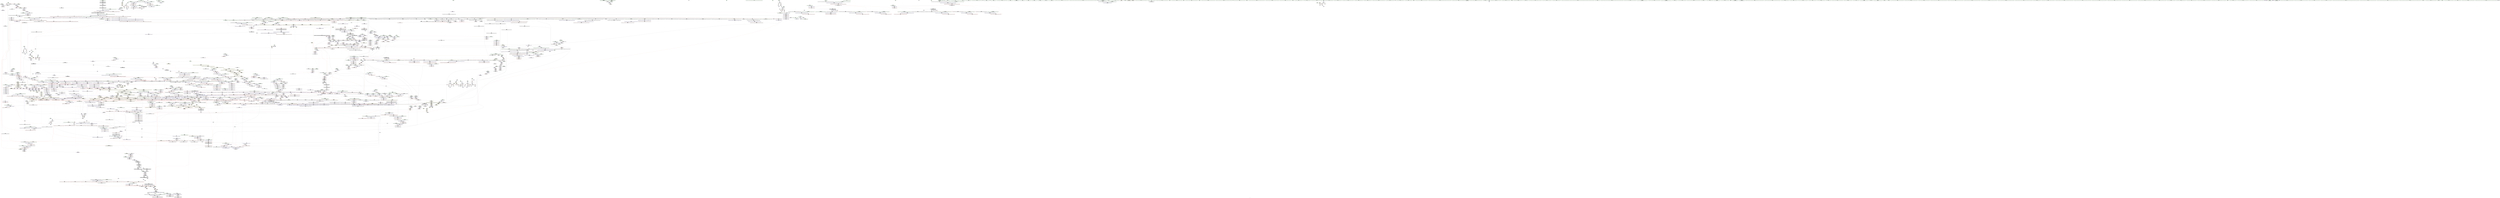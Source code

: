 digraph "SVFG" {
	label="SVFG";

	Node0x555d1bb64a90 [shape=record,color=grey,label="{NodeID: 0\nNullPtr|{|<s61>178}}"];
	Node0x555d1bb64a90 -> Node0x555d1c1a3440[style=solid];
	Node0x555d1bb64a90 -> Node0x555d1c1a3540[style=solid];
	Node0x555d1bb64a90 -> Node0x555d1c1a3610[style=solid];
	Node0x555d1bb64a90 -> Node0x555d1c1a36e0[style=solid];
	Node0x555d1bb64a90 -> Node0x555d1c1a37b0[style=solid];
	Node0x555d1bb64a90 -> Node0x555d1c1a3880[style=solid];
	Node0x555d1bb64a90 -> Node0x555d1c1a3950[style=solid];
	Node0x555d1bb64a90 -> Node0x555d1c1a3a20[style=solid];
	Node0x555d1bb64a90 -> Node0x555d1c1a3af0[style=solid];
	Node0x555d1bb64a90 -> Node0x555d1c1a3bc0[style=solid];
	Node0x555d1bb64a90 -> Node0x555d1c1a3c90[style=solid];
	Node0x555d1bb64a90 -> Node0x555d1c1a3d60[style=solid];
	Node0x555d1bb64a90 -> Node0x555d1c1a3e30[style=solid];
	Node0x555d1bb64a90 -> Node0x555d1c1a3f00[style=solid];
	Node0x555d1bb64a90 -> Node0x555d1c1a3fd0[style=solid];
	Node0x555d1bb64a90 -> Node0x555d1c1a40a0[style=solid];
	Node0x555d1bb64a90 -> Node0x555d1c1a4170[style=solid];
	Node0x555d1bb64a90 -> Node0x555d1c1a4240[style=solid];
	Node0x555d1bb64a90 -> Node0x555d1c1a4310[style=solid];
	Node0x555d1bb64a90 -> Node0x555d1c1a43e0[style=solid];
	Node0x555d1bb64a90 -> Node0x555d1c1a44b0[style=solid];
	Node0x555d1bb64a90 -> Node0x555d1c1a4580[style=solid];
	Node0x555d1bb64a90 -> Node0x555d1c1a4650[style=solid];
	Node0x555d1bb64a90 -> Node0x555d1c1a4720[style=solid];
	Node0x555d1bb64a90 -> Node0x555d1c1a47f0[style=solid];
	Node0x555d1bb64a90 -> Node0x555d1c1a48c0[style=solid];
	Node0x555d1bb64a90 -> Node0x555d1c1a4990[style=solid];
	Node0x555d1bb64a90 -> Node0x555d1c1a4a60[style=solid];
	Node0x555d1bb64a90 -> Node0x555d1c1a4b30[style=solid];
	Node0x555d1bb64a90 -> Node0x555d1c1a4c00[style=solid];
	Node0x555d1bb64a90 -> Node0x555d1c1a4cd0[style=solid];
	Node0x555d1bb64a90 -> Node0x555d1c1a4da0[style=solid];
	Node0x555d1bb64a90 -> Node0x555d1c1a4e70[style=solid];
	Node0x555d1bb64a90 -> Node0x555d1c1a4f40[style=solid];
	Node0x555d1bb64a90 -> Node0x555d1c1a5010[style=solid];
	Node0x555d1bb64a90 -> Node0x555d1c1a50e0[style=solid];
	Node0x555d1bb64a90 -> Node0x555d1c1a51b0[style=solid];
	Node0x555d1bb64a90 -> Node0x555d1c1a5280[style=solid];
	Node0x555d1bb64a90 -> Node0x555d1c1a5350[style=solid];
	Node0x555d1bb64a90 -> Node0x555d1c1a5420[style=solid];
	Node0x555d1bb64a90 -> Node0x555d1c1a54f0[style=solid];
	Node0x555d1bb64a90 -> Node0x555d1c1a55c0[style=solid];
	Node0x555d1bb64a90 -> Node0x555d1c1a5690[style=solid];
	Node0x555d1bb64a90 -> Node0x555d1c1a5760[style=solid];
	Node0x555d1bb64a90 -> Node0x555d1c1a5830[style=solid];
	Node0x555d1bb64a90 -> Node0x555d1c1a5900[style=solid];
	Node0x555d1bb64a90 -> Node0x555d1c1e1730[style=solid];
	Node0x555d1bb64a90 -> Node0x555d1c1e45b0[style=solid];
	Node0x555d1bb64a90 -> Node0x555d1c1e96f0[style=solid];
	Node0x555d1bb64a90 -> Node0x555d1c1e9a30[style=solid];
	Node0x555d1bb64a90 -> Node0x555d1c1e9d70[style=solid];
	Node0x555d1bb64a90 -> Node0x555d1c1e9e40[style=solid];
	Node0x555d1bb64a90 -> Node0x555d1c1ea0b0[style=solid];
	Node0x555d1bb64a90 -> Node0x555d1c1edc00[style=solid];
	Node0x555d1bb64a90 -> Node0x555d1c224460[style=solid];
	Node0x555d1bb64a90 -> Node0x555d1c224760[style=solid];
	Node0x555d1bb64a90 -> Node0x555d1c224ee0[style=solid];
	Node0x555d1bb64a90 -> Node0x555d1c2251e0[style=solid];
	Node0x555d1bb64a90 -> Node0x555d1c225360[style=solid];
	Node0x555d1bb64a90 -> Node0x555d1c2254e0[style=solid];
	Node0x555d1bb64a90 -> Node0x555d1c225c60[style=solid];
	Node0x555d1bb64a90:s61 -> Node0x555d1c370060[style=solid,color=red];
	Node0x555d1c1a5ba0 [shape=record,color=black,label="{NodeID: 443\n101\<--100\nidxprom\<--\n_Z3scnv\n}"];
	Node0x555d1c1b50f0 [shape=record,color=red,label="{NodeID: 886\n612\<--609\nthis1\<--this.addr\n_ZNSt15_Rb_tree_header8_M_resetEv\n}"];
	Node0x555d1c1b50f0 -> Node0x555d1c1c17c0[style=solid];
	Node0x555d1c1b50f0 -> Node0x555d1c1c1890[style=solid];
	Node0x555d1c1b50f0 -> Node0x555d1c1c1960[style=solid];
	Node0x555d1c1b50f0 -> Node0x555d1c1c1a30[style=solid];
	Node0x555d1c1b50f0 -> Node0x555d1c1c1b00[style=solid];
	Node0x555d1c1b50f0 -> Node0x555d1c1c1bd0[style=solid];
	Node0x555d1c1b50f0 -> Node0x555d1c1c1ca0[style=solid];
	Node0x555d1c1b50f0 -> Node0x555d1c1c1d70[style=solid];
	Node0x555d1c1b50f0 -> Node0x555d1c1c1e40[style=solid];
	Node0x555d1c36e510 [shape=record,color=black,label="{NodeID: 3543\n821 = PHI(786, )\n0th arg _ZNSt16allocator_traitsISaISt13_Rb_tree_nodeISt4pairIKiiEEEE7destroyIS3_EEvRS5_PT_ }"];
	Node0x555d1c36e510 -> Node0x555d1c1e56c0[style=solid];
	Node0x555d1c1eb360 [shape=record,color=blue,label="{NodeID: 1329\n1843\<--1839\n__n.addr\<--__n\n_ZN9__gnu_cxx13new_allocatorISt13_Rb_tree_nodeISt4pairIKiiEEE8allocateEmPKv\n}"];
	Node0x555d1c1eb360 -> Node0x555d1c1dc870[style=dashed];
	Node0x555d1c1eb360 -> Node0x555d1c1dc940[style=dashed];
	Node0x555d1c19e1f0 [shape=record,color=green,label="{NodeID: 222\n1298\<--1299\nthis.addr\<--this.addr_field_insensitive\n_ZNSt8_Rb_treeIiSt4pairIKiiESt10_Select1stIS2_ESt4lessIiESaIS2_EE6_M_endEv\n}"];
	Node0x555d1c19e1f0 -> Node0x555d1c1d9130[style=solid];
	Node0x555d1c19e1f0 -> Node0x555d1c1e8370[style=solid];
	Node0x555d1c1c16f0 [shape=record,color=purple,label="{NodeID: 665\n590\<--587\n_M_color\<--this1\n_ZNSt15_Rb_tree_headerC2Ev\n}"];
	Node0x555d1c1c16f0 -> Node0x555d1c1e4340[style=solid];
	Node0x555d1c35bf30 [shape=record,color=black,label="{NodeID: 3322\n88 = PHI()\n}"];
	Node0x555d1c1dfee0 [shape=record,color=red,label="{NodeID: 1108\n2380\<--2367\n\<--__y.addr\n_ZNSt4pairIPSt18_Rb_tree_node_baseS1_EC2IRS1_Lb1EEEOT_RKS1_\n}"];
	Node0x555d1c1dfee0 -> Node0x555d1c1e0080[style=solid];
	Node0x555d1bb668e0 [shape=record,color=green,label="{NodeID: 1\n5\<--1\n\<--dummyObj\nCan only get source location for instruction, argument, global var or function.|{<s0>19}}"];
	Node0x555d1bb668e0:s0 -> Node0x555d1c3731e0[style=solid,color=red];
	Node0x555d1c1a5c70 [shape=record,color=black,label="{NodeID: 444\n104\<--103\nconv\<--\n_Z3scnv\n}"];
	Node0x555d1c1a5c70 -> Node0x555d1c221ee0[style=solid];
	Node0x555d1c1b51c0 [shape=record,color=red,label="{NodeID: 887\n652\<--645\nthis1\<--this.addr\n_ZNSt8_Rb_treeIiSt4pairIKiiESt10_Select1stIS2_ESt4lessIiESaIS2_EED2Ev\n|{|<s2>54|<s3>55}}"];
	Node0x555d1c1b51c0 -> Node0x555d1c1c1f10[style=solid];
	Node0x555d1c1b51c0 -> Node0x555d1c1c1fe0[style=solid];
	Node0x555d1c1b51c0:s2 -> Node0x555d1c36dc60[style=solid,color=red];
	Node0x555d1c1b51c0:s3 -> Node0x555d1c36cb30[style=solid,color=red];
	Node0x555d1c36e620 [shape=record,color=black,label="{NodeID: 3544\n822 = PHI(790, )\n1st arg _ZNSt16allocator_traitsISaISt13_Rb_tree_nodeISt4pairIKiiEEEE7destroyIS3_EEvRS5_PT_ }"];
	Node0x555d1c36e620 -> Node0x555d1c1e5790[style=solid];
	Node0x555d1c1eb430 [shape=record,color=blue,label="{NodeID: 1330\n1845\<--1840\n.addr\<--\n_ZN9__gnu_cxx13new_allocatorISt13_Rb_tree_nodeISt4pairIKiiEEE8allocateEmPKv\n}"];
	Node0x555d1c19e2c0 [shape=record,color=green,label="{NodeID: 223\n1310\<--1311\n__x.addr\<--__x.addr_field_insensitive\n_ZNSt8_Rb_treeIiSt4pairIKiiESt10_Select1stIS2_ESt4lessIiESaIS2_EE6_S_keyEPKSt13_Rb_tree_nodeIS2_E\n}"];
	Node0x555d1c19e2c0 -> Node0x555d1c1d9200[style=solid];
	Node0x555d1c19e2c0 -> Node0x555d1c1e8440[style=solid];
	Node0x555d1c1c17c0 [shape=record,color=purple,label="{NodeID: 666\n613\<--612\n_M_header\<--this1\n_ZNSt15_Rb_tree_header8_M_resetEv\n}"];
	Node0x555d1c35c000 [shape=record,color=black,label="{NodeID: 3323\n388 = PHI(1041, )\n}"];
	Node0x555d1c35c000 -> Node0x555d1c1e3230[style=solid];
	Node0x555d1c27baf0 [shape=record,color=black,label="{NodeID: 2216\nMR_15V_3 = PHI(MR_15V_4, MR_15V_2, )\npts\{83 \}\n}"];
	Node0x555d1c27baf0 -> Node0x555d1c1b2100[style=dashed];
	Node0x555d1c27baf0 -> Node0x555d1c1b21d0[style=dashed];
	Node0x555d1c27baf0 -> Node0x555d1c1b22a0[style=dashed];
	Node0x555d1c27baf0 -> Node0x555d1c1e1c40[style=dashed];
	Node0x555d1c1dffb0 [shape=record,color=red,label="{NodeID: 1109\n2377\<--2376\n\<--call\n_ZNSt4pairIPSt18_Rb_tree_node_baseS1_EC2IRS1_Lb1EEEOT_RKS1_\n}"];
	Node0x555d1c1dffb0 -> Node0x555d1c1ee760[style=solid];
	Node0x555d1c173930 [shape=record,color=green,label="{NodeID: 2\n16\<--1\n__dso_handle\<--dummyObj\nGlob }"];
	Node0x555d1c1a5d40 [shape=record,color=black,label="{NodeID: 445\n107\<--105\nconv1\<--sub\n_Z3scnv\n}"];
	Node0x555d1c1a5d40 -> Node0x555d1c222060[style=solid];
	Node0x555d1c1b5290 [shape=record,color=red,label="{NodeID: 888\n672\<--647\nexn\<--exn.slot\n_ZNSt8_Rb_treeIiSt4pairIKiiESt10_Select1stIS2_ESt4lessIiESaIS2_EED2Ev\n|{<s0>58}}"];
	Node0x555d1c1b5290:s0 -> Node0x555d1c366a20[style=solid,color=red];
	Node0x555d1c36e730 [shape=record,color=black,label="{NodeID: 3545\n1042 = PHI(375, )\n0th arg _ZNSt8_Rb_treeIiSt4pairIKiiESt10_Select1stIS2_ESt4lessIiESaIS2_EE22_M_emplace_hint_uniqueIJRKSt21piecewise_construct_tSt5tupleIJOiEESD_IJEEEEESt17_Rb_tree_iteratorIS2_ESt23_Rb_tree_const_iteratorIS2_EDpOT_ }"];
	Node0x555d1c36e730 -> Node0x555d1c1e6cb0[style=solid];
	Node0x555d1c28e8b0 [shape=record,color=yellow,style=double,label="{NodeID: 2438\n223V_1 = ENCHI(MR_223V_0)\npts\{150002 18650002 \}\nFun[_ZNSt8_Rb_treeIiSt4pairIKiiESt10_Select1stIS2_ESt4lessIiESaIS2_EE8_M_eraseEPSt13_Rb_tree_nodeIS2_E]|{<s0>60|<s1>61}}"];
	Node0x555d1c28e8b0:s0 -> Node0x555d1c28e8b0[style=dashed,color=red];
	Node0x555d1c28e8b0:s1 -> Node0x555d1c2a1930[style=dashed,color=red];
	Node0x555d1c1eb500 [shape=record,color=blue,label="{NodeID: 1331\n1872\<--1871\nthis.addr\<--this\n_ZNK9__gnu_cxx13new_allocatorISt13_Rb_tree_nodeISt4pairIKiiEEE8max_sizeEv\n}"];
	Node0x555d1c1eb500 -> Node0x555d1c1dca10[style=dashed];
	Node0x555d1c19e390 [shape=record,color=green,label="{NodeID: 224\n1312\<--1313\nref.tmp\<--ref.tmp_field_insensitive\n_ZNSt8_Rb_treeIiSt4pairIKiiESt10_Select1stIS2_ESt4lessIiESaIS2_EE6_S_keyEPKSt13_Rb_tree_nodeIS2_E\n|{<s0>113}}"];
	Node0x555d1c19e390:s0 -> Node0x555d1c3711f0[style=solid,color=red];
	Node0x555d1c1c1890 [shape=record,color=purple,label="{NodeID: 667\n614\<--612\n_M_parent\<--this1\n_ZNSt15_Rb_tree_header8_M_resetEv\n}"];
	Node0x555d1c1c1890 -> Node0x555d1c1e45b0[style=solid];
	Node0x555d1c35c110 [shape=record,color=black,label="{NodeID: 3324\n158 = PHI()\n}"];
	Node0x555d1c27bff0 [shape=record,color=black,label="{NodeID: 2217\nMR_13V_3 = PHI(MR_13V_4, MR_13V_2, )\npts\{79 \}\n}"];
	Node0x555d1c27bff0 -> Node0x555d1c1b1f60[style=dashed];
	Node0x555d1c27bff0 -> Node0x555d1c1b2030[style=dashed];
	Node0x555d1c27bff0 -> Node0x555d1c1e1b70[style=dashed];
	Node0x555d1c1e0080 [shape=record,color=red,label="{NodeID: 1110\n2381\<--2380\n\<--\n_ZNSt4pairIPSt18_Rb_tree_node_baseS1_EC2IRS1_Lb1EEEOT_RKS1_\n}"];
	Node0x555d1c1e0080 -> Node0x555d1c1ee830[style=solid];
	Node0x555d1c160990 [shape=record,color=green,label="{NodeID: 3\n17\<--1\n.str\<--dummyObj\nGlob }"];
	Node0x555d1c1a5e10 [shape=record,color=black,label="{NodeID: 446\n77\<--116\n_Z3scnv_ret\<--\n_Z3scnv\n|{<s0>7|<s1>8}}"];
	Node0x555d1c1a5e10:s0 -> Node0x555d1c35c1e0[style=solid,color=blue];
	Node0x555d1c1a5e10:s1 -> Node0x555d1c35c2f0[style=solid,color=blue];
	Node0x555d1c1b5360 [shape=record,color=red,label="{NodeID: 889\n686\<--678\nthis1\<--this.addr\n_ZNSt8_Rb_treeIiSt4pairIKiiESt10_Select1stIS2_ESt4lessIiESaIS2_EE8_M_eraseEPSt13_Rb_tree_nodeIS2_E\n|{<s0>60|<s1>62}}"];
	Node0x555d1c1b5360:s0 -> Node0x555d1c36cb30[style=solid,color=red];
	Node0x555d1c1b5360:s1 -> Node0x555d1c368620[style=solid,color=red];
	Node0x555d1c36e840 [shape=record,color=black,label="{NodeID: 3546\n1043 = PHI(387, )\n1st arg _ZNSt8_Rb_treeIiSt4pairIKiiESt10_Select1stIS2_ESt4lessIiESaIS2_EE22_M_emplace_hint_uniqueIJRKSt21piecewise_construct_tSt5tupleIJOiEESD_IJEEEEESt17_Rb_tree_iteratorIS2_ESt23_Rb_tree_const_iteratorIS2_EDpOT_ }"];
	Node0x555d1c36e840 -> Node0x555d1c1e6be0[style=solid];
	Node0x555d1c28e9c0 [shape=record,color=yellow,style=double,label="{NodeID: 2439\n225V_1 = ENCHI(MR_225V_0)\npts\{150003 18650003 \}\nFun[_ZNSt8_Rb_treeIiSt4pairIKiiESt10_Select1stIS2_ESt4lessIiESaIS2_EE8_M_eraseEPSt13_Rb_tree_nodeIS2_E]|{<s0>59|<s1>60}}"];
	Node0x555d1c28e9c0:s0 -> Node0x555d1c298720[style=dashed,color=red];
	Node0x555d1c28e9c0:s1 -> Node0x555d1c28e9c0[style=dashed,color=red];
	Node0x555d1c1eb5d0 [shape=record,color=blue,label="{NodeID: 1332\n1887\<--1882\n__a.addr\<--__a\n_ZNSt16allocator_traitsISaISt13_Rb_tree_nodeISt4pairIKiiEEEE9constructIS3_JRKSt21piecewise_construct_tSt5tupleIJOiEESB_IJEEEEEvRS5_PT_DpOT0_\n}"];
	Node0x555d1c1eb5d0 -> Node0x555d1c1dcae0[style=dashed];
	Node0x555d1c19e460 [shape=record,color=green,label="{NodeID: 225\n1317\<--1318\n_ZNSt8_Rb_treeIiSt4pairIKiiESt10_Select1stIS2_ESt4lessIiESaIS2_EE8_S_valueEPKSt13_Rb_tree_nodeIS2_E\<--_ZNSt8_Rb_treeIiSt4pairIKiiESt10_Select1stIS2_ESt4lessIiESaIS2_EE8_S_valueEPKSt13_Rb_tree_nodeIS2_E_field_insensitive\n}"];
	Node0x555d1c1c1960 [shape=record,color=purple,label="{NodeID: 668\n616\<--612\n_M_header2\<--this1\n_ZNSt15_Rb_tree_header8_M_resetEv\n}"];
	Node0x555d1c1c1960 -> Node0x555d1c1e4680[style=solid];
	Node0x555d1c35c1e0 [shape=record,color=black,label="{NodeID: 3325\n165 = PHI(77, )\n}"];
	Node0x555d1c35c1e0 -> Node0x555d1c1e2120[style=solid];
	Node0x555d1c27c4f0 [shape=record,color=black,label="{NodeID: 2218\nMR_615V_2 = PHI(MR_615V_3, MR_615V_1, MR_615V_1, )\npts\{2219 \}\n}"];
	Node0x555d1c1e0150 [shape=record,color=red,label="{NodeID: 1111\n2389\<--2386\n\<--__x.addr\n_ZNSt8_Rb_treeIiSt4pairIKiiESt10_Select1stIS2_ESt4lessIiESaIS2_EE8_S_valueEPKSt18_Rb_tree_node_base\n}"];
	Node0x555d1c1e0150 -> Node0x555d1c1bdff0[style=solid];
	Node0x555d1c195af0 [shape=record,color=green,label="{NodeID: 4\n19\<--1\n.str.1\<--dummyObj\nGlob }"];
	Node0x555d1c1a5ee0 [shape=record,color=black,label="{NodeID: 447\n123\<--148\n_Z3cntx_ret\<--\n_Z3cntx\n|{<s0>16|<s1>18}}"];
	Node0x555d1c1a5ee0:s0 -> Node0x555d1c35b5e0[style=solid,color=blue];
	Node0x555d1c1a5ee0:s1 -> Node0x555d1c35b800[style=solid,color=blue];
	Node0x555d1c1b5430 [shape=record,color=red,label="{NodeID: 890\n688\<--680\n\<--__x.addr\n_ZNSt8_Rb_treeIiSt4pairIKiiESt10_Select1stIS2_ESt4lessIiESaIS2_EE8_M_eraseEPSt13_Rb_tree_nodeIS2_E\n}"];
	Node0x555d1c1b5430 -> Node0x555d1c225360[style=solid];
	Node0x555d1c36e950 [shape=record,color=black,label="{NodeID: 3547\n1044 = PHI(29, )\n2nd arg _ZNSt8_Rb_treeIiSt4pairIKiiESt10_Select1stIS2_ESt4lessIiESaIS2_EE22_M_emplace_hint_uniqueIJRKSt21piecewise_construct_tSt5tupleIJOiEESD_IJEEEEESt17_Rb_tree_iteratorIS2_ESt23_Rb_tree_const_iteratorIS2_EDpOT_ }"];
	Node0x555d1c36e950 -> Node0x555d1c1e6d80[style=solid];
	Node0x555d1c1eb6a0 [shape=record,color=blue,label="{NodeID: 1333\n1889\<--1883\n__p.addr\<--__p\n_ZNSt16allocator_traitsISaISt13_Rb_tree_nodeISt4pairIKiiEEEE9constructIS3_JRKSt21piecewise_construct_tSt5tupleIJOiEESB_IJEEEEEvRS5_PT_DpOT0_\n}"];
	Node0x555d1c1eb6a0 -> Node0x555d1c1dcbb0[style=dashed];
	Node0x555d1c19e560 [shape=record,color=green,label="{NodeID: 226\n1320\<--1321\n_ZNKSt10_Select1stISt4pairIKiiEEclERKS2_\<--_ZNKSt10_Select1stISt4pairIKiiEEclERKS2__field_insensitive\n}"];
	Node0x555d1c1c1a30 [shape=record,color=purple,label="{NodeID: 669\n617\<--612\n_M_header3\<--this1\n_ZNSt15_Rb_tree_header8_M_resetEv\n}"];
	Node0x555d1c35c2f0 [shape=record,color=black,label="{NodeID: 3326\n181 = PHI(77, )\n}"];
	Node0x555d1c35c2f0 -> Node0x555d1c1e2390[style=solid];
	Node0x555d1c27c9f0 [shape=record,color=black,label="{NodeID: 2219\nMR_552V_4 = PHI(MR_552V_5, MR_552V_2, MR_552V_5, )\npts\{22150000 \}\n}"];
	Node0x555d1c1e0220 [shape=record,color=red,label="{NodeID: 1112\n2398\<--2395\n\<--__t.addr\n_ZSt7forwardIRPSt18_Rb_tree_node_baseEOT_RNSt16remove_referenceIS3_E4typeE\n}"];
	Node0x555d1c1e0220 -> Node0x555d1c1be190[style=solid];
	Node0x555d1c195bb0 [shape=record,color=green,label="{NodeID: 5\n21\<--1\n.str.2\<--dummyObj\nGlob }"];
	Node0x555d1c1a5fb0 [shape=record,color=black,label="{NodeID: 448\n167\<--166\nidxprom\<--\n_Z4readv\n}"];
	Node0x555d1c1b5500 [shape=record,color=red,label="{NodeID: 891\n691\<--680\n\<--__x.addr\n_ZNSt8_Rb_treeIiSt4pairIKiiESt10_Select1stIS2_ESt4lessIiESaIS2_EE8_M_eraseEPSt13_Rb_tree_nodeIS2_E\n}"];
	Node0x555d1c1b5500 -> Node0x555d1c1b78c0[style=solid];
	Node0x555d1c36ea60 [shape=record,color=black,label="{NodeID: 3548\n1045 = PHI(342, )\n3rd arg _ZNSt8_Rb_treeIiSt4pairIKiiESt10_Select1stIS2_ESt4lessIiESaIS2_EE22_M_emplace_hint_uniqueIJRKSt21piecewise_construct_tSt5tupleIJOiEESD_IJEEEEESt17_Rb_tree_iteratorIS2_ESt23_Rb_tree_const_iteratorIS2_EDpOT_ }"];
	Node0x555d1c36ea60 -> Node0x555d1c1e6e50[style=solid];
	Node0x555d1c1eb770 [shape=record,color=blue,label="{NodeID: 1334\n1891\<--1884\n__args.addr\<--__args\n_ZNSt16allocator_traitsISaISt13_Rb_tree_nodeISt4pairIKiiEEEE9constructIS3_JRKSt21piecewise_construct_tSt5tupleIJOiEESB_IJEEEEEvRS5_PT_DpOT0_\n}"];
	Node0x555d1c1eb770 -> Node0x555d1c1dcc80[style=dashed];
	Node0x555d1c1a6ae0 [shape=record,color=green,label="{NodeID: 227\n1326\<--1327\nthis.addr\<--this.addr_field_insensitive\n_ZNSt17_Rb_tree_iteratorISt4pairIKiiEEC2EPSt18_Rb_tree_node_base\n}"];
	Node0x555d1c1a6ae0 -> Node0x555d1c1d92d0[style=solid];
	Node0x555d1c1a6ae0 -> Node0x555d1c1e8510[style=solid];
	Node0x555d1c1c1b00 [shape=record,color=purple,label="{NodeID: 670\n618\<--612\n_M_left\<--this1\n_ZNSt15_Rb_tree_header8_M_resetEv\n}"];
	Node0x555d1c1c1b00 -> Node0x555d1c1e4680[style=solid];
	Node0x555d1c35c400 [shape=record,color=black,label="{NodeID: 3327\n633 = PHI()\n}"];
	Node0x555d1c27cef0 [shape=record,color=black,label="{NodeID: 2220\nMR_624V_3 = PHI(MR_624V_4, MR_624V_2, MR_624V_4, )\npts\{22170000 \}\n}"];
	Node0x555d1c1e02f0 [shape=record,color=red,label="{NodeID: 1113\n2407\<--2404\nthis1\<--this.addr\n_ZNSt8_Rb_treeIiSt4pairIKiiESt10_Select1stIS2_ESt4lessIiESaIS2_EE5beginEv\n}"];
	Node0x555d1c1e02f0 -> Node0x555d1c1b10c0[style=solid];
	Node0x555d1c195c70 [shape=record,color=green,label="{NodeID: 6\n23\<--1\n.str.3\<--dummyObj\nGlob }"];
	Node0x555d1c1a6080 [shape=record,color=black,label="{NodeID: 449\n183\<--182\nidxprom7\<--\n_Z4readv\n}"];
	Node0x555d1c1b55d0 [shape=record,color=red,label="{NodeID: 892\n697\<--680\n\<--__x.addr\n_ZNSt8_Rb_treeIiSt4pairIKiiESt10_Select1stIS2_ESt4lessIiESaIS2_EE8_M_eraseEPSt13_Rb_tree_nodeIS2_E\n}"];
	Node0x555d1c1b55d0 -> Node0x555d1c1b7990[style=solid];
	Node0x555d1c36eba0 [shape=record,color=black,label="{NodeID: 3549\n1046 = PHI(344, )\n4th arg _ZNSt8_Rb_treeIiSt4pairIKiiESt10_Select1stIS2_ESt4lessIiESaIS2_EE22_M_emplace_hint_uniqueIJRKSt21piecewise_construct_tSt5tupleIJOiEESD_IJEEEEESt17_Rb_tree_iteratorIS2_ESt23_Rb_tree_const_iteratorIS2_EDpOT_ }"];
	Node0x555d1c36eba0 -> Node0x555d1c1e6f20[style=solid];
	Node0x555d1c1eb840 [shape=record,color=blue,label="{NodeID: 1335\n1893\<--1885\n__args.addr2\<--__args1\n_ZNSt16allocator_traitsISaISt13_Rb_tree_nodeISt4pairIKiiEEEE9constructIS3_JRKSt21piecewise_construct_tSt5tupleIJOiEESB_IJEEEEEvRS5_PT_DpOT0_\n}"];
	Node0x555d1c1eb840 -> Node0x555d1c1dcd50[style=dashed];
	Node0x555d1c1a6b70 [shape=record,color=green,label="{NodeID: 228\n1328\<--1329\n__x.addr\<--__x.addr_field_insensitive\n_ZNSt17_Rb_tree_iteratorISt4pairIKiiEEC2EPSt18_Rb_tree_node_base\n}"];
	Node0x555d1c1a6b70 -> Node0x555d1c1d93a0[style=solid];
	Node0x555d1c1a6b70 -> Node0x555d1c1e85e0[style=solid];
	Node0x555d1c1c1bd0 [shape=record,color=purple,label="{NodeID: 671\n620\<--612\n_M_header4\<--this1\n_ZNSt15_Rb_tree_header8_M_resetEv\n}"];
	Node0x555d1c1c1bd0 -> Node0x555d1c1e4750[style=solid];
	Node0x555d1c35c4d0 [shape=record,color=black,label="{NodeID: 3328\n653 = PHI(711, )\n|{<s0>55}}"];
	Node0x555d1c35c4d0:s0 -> Node0x555d1c36ccc0[style=solid,color=red];
	Node0x555d1c27d3f0 [shape=record,color=black,label="{NodeID: 2221\nMR_627V_3 = PHI(MR_627V_5, MR_627V_2, MR_627V_4, )\npts\{22030000 22030001 \}\n}"];
	Node0x555d1c1e03c0 [shape=record,color=red,label="{NodeID: 1114\n2414\<--2413\n\<--_M_left\n_ZNSt8_Rb_treeIiSt4pairIKiiESt10_Select1stIS2_ESt4lessIiESaIS2_EE5beginEv\n|{<s0>228}}"];
	Node0x555d1c1e03c0:s0 -> Node0x555d1c370900[style=solid,color=red];
	Node0x555d1c1964e0 [shape=record,color=green,label="{NodeID: 7\n25\<--1\n.str.4\<--dummyObj\nGlob }"];
	Node0x555d1c1a6150 [shape=record,color=black,label="{NodeID: 450\n227\<--226\nidxprom\<--\n_Z5solvev\n}"];
	Node0x555d1c1b56a0 [shape=record,color=red,label="{NodeID: 893\n703\<--680\n\<--__x.addr\n_ZNSt8_Rb_treeIiSt4pairIKiiESt10_Select1stIS2_ESt4lessIiESaIS2_EE8_M_eraseEPSt13_Rb_tree_nodeIS2_E\n|{<s0>62}}"];
	Node0x555d1c1b56a0:s0 -> Node0x555d1c3687b0[style=solid,color=red];
	Node0x555d1c36ece0 [shape=record,color=black,label="{NodeID: 3550\n889 = PHI(810, )\n0th arg _ZNSt16allocator_traitsISaISt13_Rb_tree_nodeISt4pairIKiiEEEE10deallocateERS5_PS4_m }"];
	Node0x555d1c36ece0 -> Node0x555d1c1e5d40[style=solid];
	Node0x555d1c29b720 [shape=record,color=yellow,style=double,label="{NodeID: 2443\n81V_1 = ENCHI(MR_81V_0)\npts\{3430000 \}\nFun[_ZNSt5tupleIJOiEEC2IJiELb1EEEDpOT_]|{<s0>232}}"];
	Node0x555d1c29b720:s0 -> Node0x555d1c299aa0[style=dashed,color=red];
	Node0x555d1c1eb910 [shape=record,color=blue,label="{NodeID: 1336\n1895\<--1886\n__args.addr4\<--__args3\n_ZNSt16allocator_traitsISaISt13_Rb_tree_nodeISt4pairIKiiEEEE9constructIS3_JRKSt21piecewise_construct_tSt5tupleIJOiEESB_IJEEEEEvRS5_PT_DpOT0_\n}"];
	Node0x555d1c1eb910 -> Node0x555d1c1dce20[style=dashed];
	Node0x555d1c1a6c00 [shape=record,color=green,label="{NodeID: 229\n1340\<--1341\nthis.addr\<--this.addr_field_insensitive\n_ZNKSt10_Select1stISt4pairIKiiEEclERKS2_\n}"];
	Node0x555d1c1a6c00 -> Node0x555d1c1d9470[style=solid];
	Node0x555d1c1a6c00 -> Node0x555d1c1e8780[style=solid];
	Node0x555d1c1c1ca0 [shape=record,color=purple,label="{NodeID: 672\n621\<--612\n_M_header5\<--this1\n_ZNSt15_Rb_tree_header8_M_resetEv\n}"];
	Node0x555d1c35c5e0 [shape=record,color=black,label="{NodeID: 3329\n237 = PHI(323, )\n}"];
	Node0x555d1c35c5e0 -> Node0x555d1c1b3620[style=solid];
	Node0x555d1c35c5e0 -> Node0x555d1c1e2870[style=solid];
	Node0x555d1c1e0490 [shape=record,color=red,label="{NodeID: 1115\n2417\<--2416\n\<--coerce.dive\n_ZNSt8_Rb_treeIiSt4pairIKiiESt10_Select1stIS2_ESt4lessIiESaIS2_EE5beginEv\n}"];
	Node0x555d1c1e0490 -> Node0x555d1c1be400[style=solid];
	Node0x555d1c196570 [shape=record,color=green,label="{NodeID: 8\n27\<--1\n.str.5\<--dummyObj\nGlob }"];
	Node0x555d1c1a6220 [shape=record,color=black,label="{NodeID: 451\n231\<--230\nidxprom4\<--\n_Z5solvev\n}"];
	Node0x555d1c1b5770 [shape=record,color=red,label="{NodeID: 894\n707\<--682\n\<--__y\n_ZNSt8_Rb_treeIiSt4pairIKiiESt10_Select1stIS2_ESt4lessIiESaIS2_EE8_M_eraseEPSt13_Rb_tree_nodeIS2_E\n}"];
	Node0x555d1c1b5770 -> Node0x555d1c1e4dd0[style=solid];
	Node0x555d1c36ee20 [shape=record,color=black,label="{NodeID: 3551\n890 = PHI(811, )\n1st arg _ZNSt16allocator_traitsISaISt13_Rb_tree_nodeISt4pairIKiiEEEE10deallocateERS5_PS4_m }"];
	Node0x555d1c36ee20 -> Node0x555d1c1e5e10[style=solid];
	Node0x555d1c29b7d0 [shape=record,color=yellow,style=double,label="{NodeID: 2444\n585V_1 = ENCHI(MR_585V_0)\npts\{1765 \}\nFun[_ZNSt8_Rb_treeIiSt4pairIKiiESt10_Select1stIS2_ESt4lessIiESaIS2_EE17_M_construct_nodeIJRKSt21piecewise_construct_tSt5tupleIJOiEESD_IJEEEEEvPSt13_Rb_tree_nodeIS2_EDpOT_]}"];
	Node0x555d1c29b7d0 -> Node0x555d1c1eadb0[style=dashed];
	Node0x555d1c1eb9e0 [shape=record,color=blue,label="{NodeID: 1337\n1921\<--1916\nthis.addr\<--this\n_ZN9__gnu_cxx13new_allocatorISt13_Rb_tree_nodeISt4pairIKiiEEE9constructIS4_JRKSt21piecewise_construct_tSt5tupleIJOiEESB_IJEEEEEvPT_DpOT0_\n}"];
	Node0x555d1c1eb9e0 -> Node0x555d1c1dcef0[style=dashed];
	Node0x555d1c1a6cd0 [shape=record,color=green,label="{NodeID: 230\n1342\<--1343\n__x.addr\<--__x.addr_field_insensitive\n_ZNKSt10_Select1stISt4pairIKiiEEclERKS2_\n}"];
	Node0x555d1c1a6cd0 -> Node0x555d1c1d9540[style=solid];
	Node0x555d1c1a6cd0 -> Node0x555d1c1e8850[style=solid];
	Node0x555d1c1c1d70 [shape=record,color=purple,label="{NodeID: 673\n622\<--612\n_M_right\<--this1\n_ZNSt15_Rb_tree_header8_M_resetEv\n}"];
	Node0x555d1c1c1d70 -> Node0x555d1c1e4750[style=solid];
	Node0x555d1c35c6f0 [shape=record,color=black,label="{NodeID: 3330\n253 = PHI(404, )\n}"];
	Node0x555d1c35c6f0 -> Node0x555d1c1e2ae0[style=solid];
	Node0x555d1c1e0560 [shape=record,color=red,label="{NodeID: 1116\n2432\<--2423\nthis1\<--this.addr\n_ZNSt4pairIPSt18_Rb_tree_node_baseS1_EC2IRPSt13_Rb_tree_nodeIS_IKiiEERS1_Lb1EEEOT_OT0_\n}"];
	Node0x555d1c1e0560 -> Node0x555d1c1be4d0[style=solid];
	Node0x555d1c1e0560 -> Node0x555d1c1b1400[style=solid];
	Node0x555d1c1e0560 -> Node0x555d1c1b14d0[style=solid];
	Node0x555d1c196630 [shape=record,color=green,label="{NodeID: 9\n29\<--1\n_ZStL19piecewise_construct\<--dummyObj\nGlob |{<s0>32}}"];
	Node0x555d1c196630:s0 -> Node0x555d1c36e950[style=solid,color=red];
	Node0x555d1c1a62f0 [shape=record,color=black,label="{NodeID: 452\n235\<--234\nconv\<--xor\n_Z5solvev\n}"];
	Node0x555d1c1a62f0 -> Node0x555d1c1e27a0[style=solid];
	Node0x555d1c1b5840 [shape=record,color=red,label="{NodeID: 895\n716\<--713\nthis1\<--this.addr\n_ZNSt8_Rb_treeIiSt4pairIKiiESt10_Select1stIS2_ESt4lessIiESaIS2_EE8_M_beginEv\n}"];
	Node0x555d1c1b5840 -> Node0x555d1c1c20b0[style=solid];
	Node0x555d1c36ef60 [shape=record,color=black,label="{NodeID: 3552\n891 = PHI(137, )\n2nd arg _ZNSt16allocator_traitsISaISt13_Rb_tree_nodeISt4pairIKiiEEEE10deallocateERS5_PS4_m }"];
	Node0x555d1c36ef60 -> Node0x555d1c1e5ee0[style=solid];
	Node0x555d1c29b8e0 [shape=record,color=yellow,style=double,label="{NodeID: 2445\n587V_1 = ENCHI(MR_587V_0)\npts\{1767 \}\nFun[_ZNSt8_Rb_treeIiSt4pairIKiiESt10_Select1stIS2_ESt4lessIiESaIS2_EE17_M_construct_nodeIJRKSt21piecewise_construct_tSt5tupleIJOiEESD_IJEEEEEvPSt13_Rb_tree_nodeIS2_EDpOT_]}"];
	Node0x555d1c29b8e0 -> Node0x555d1c1eae80[style=dashed];
	Node0x555d1c1ebab0 [shape=record,color=blue,label="{NodeID: 1338\n1923\<--1917\n__p.addr\<--__p\n_ZN9__gnu_cxx13new_allocatorISt13_Rb_tree_nodeISt4pairIKiiEEE9constructIS4_JRKSt21piecewise_construct_tSt5tupleIJOiEESB_IJEEEEEvPT_DpOT0_\n}"];
	Node0x555d1c1ebab0 -> Node0x555d1c1dcfc0[style=dashed];
	Node0x555d1c1a6da0 [shape=record,color=green,label="{NodeID: 231\n1352\<--1353\n__x.addr\<--__x.addr_field_insensitive\n_ZNSt8_Rb_treeIiSt4pairIKiiESt10_Select1stIS2_ESt4lessIiESaIS2_EE8_S_valueEPKSt13_Rb_tree_nodeIS2_E\n}"];
	Node0x555d1c1a6da0 -> Node0x555d1c1d9610[style=solid];
	Node0x555d1c1a6da0 -> Node0x555d1c1e8920[style=solid];
	Node0x555d1c1c1e40 [shape=record,color=purple,label="{NodeID: 674\n624\<--612\n_M_node_count\<--this1\n_ZNSt15_Rb_tree_header8_M_resetEv\n}"];
	Node0x555d1c1c1e40 -> Node0x555d1c1e4820[style=solid];
	Node0x555d1c35c800 [shape=record,color=black,label="{NodeID: 3331\n259 = PHI(438, )\n}"];
	Node0x555d1c35c800 -> Node0x555d1c1e2bb0[style=solid];
	Node0x555d1c27e2f0 [shape=record,color=black,label="{NodeID: 2224\nMR_73V_4 = PHI(MR_73V_3, MR_73V_2, )\npts\{3310000 \}\n|{<s0>34}}"];
	Node0x555d1c27e2f0:s0 -> Node0x555d1c2a6ce0[style=dashed,color=red];
	Node0x555d1c1e0630 [shape=record,color=red,label="{NodeID: 1117\n2435\<--2425\n\<--__x.addr\n_ZNSt4pairIPSt18_Rb_tree_node_baseS1_EC2IRPSt13_Rb_tree_nodeIS_IKiiEERS1_Lb1EEEOT_OT0_\n|{<s0>229}}"];
	Node0x555d1c1e0630:s0 -> Node0x555d1c365be0[style=solid,color=red];
	Node0x555d1c196730 [shape=record,color=green,label="{NodeID: 10\n31\<--1\n\<--dummyObj\nCan only get source location for instruction, argument, global var or function.}"];
	Node0x555d1c1a63c0 [shape=record,color=black,label="{NodeID: 453\n279\<--278\nconv20\<--\n_Z5solvev\n|{<s0>16}}"];
	Node0x555d1c1a63c0:s0 -> Node0x555d1c368a50[style=solid,color=red];
	Node0x555d1c1b5910 [shape=record,color=red,label="{NodeID: 896\n723\<--722\n\<--_M_parent\n_ZNSt8_Rb_treeIiSt4pairIKiiESt10_Select1stIS2_ESt4lessIiESaIS2_EE8_M_beginEv\n}"];
	Node0x555d1c1b5910 -> Node0x555d1c1b7c00[style=solid];
	Node0x555d1c36f0a0 [shape=record,color=black,label="{NodeID: 3553\n543 = PHI(537, )\n0th arg _ZNSt8_Rb_treeIiSt4pairIKiiESt10_Select1stIS2_ESt4lessIiESaIS2_EE13_Rb_tree_implIS6_Lb1EEC2Ev }"];
	Node0x555d1c36f0a0 -> Node0x555d1c1e4000[style=solid];
	Node0x555d1c29b9c0 [shape=record,color=yellow,style=double,label="{NodeID: 2446\n177V_1 = ENCHI(MR_177V_0)\npts\{202 3430000 \}\nFun[_ZNSt8_Rb_treeIiSt4pairIKiiESt10_Select1stIS2_ESt4lessIiESaIS2_EE17_M_construct_nodeIJRKSt21piecewise_construct_tSt5tupleIJOiEESD_IJEEEEEvPSt13_Rb_tree_nodeIS2_EDpOT_]|{<s0>172}}"];
	Node0x555d1c29b9c0:s0 -> Node0x555d1c2a89d0[style=dashed,color=red];
	Node0x555d1c1ebb80 [shape=record,color=blue,label="{NodeID: 1339\n1925\<--1918\n__args.addr\<--__args\n_ZN9__gnu_cxx13new_allocatorISt13_Rb_tree_nodeISt4pairIKiiEEE9constructIS4_JRKSt21piecewise_construct_tSt5tupleIJOiEESB_IJEEEEEvPT_DpOT0_\n}"];
	Node0x555d1c1ebb80 -> Node0x555d1c1dd090[style=dashed];
	Node0x555d1c1a6e70 [shape=record,color=green,label="{NodeID: 232\n1357\<--1358\n_ZNKSt13_Rb_tree_nodeISt4pairIKiiEE9_M_valptrEv\<--_ZNKSt13_Rb_tree_nodeISt4pairIKiiEE9_M_valptrEv_field_insensitive\n}"];
	Node0x555d1c1c1f10 [shape=record,color=purple,label="{NodeID: 675\n659\<--652\n_M_impl\<--this1\n_ZNSt8_Rb_treeIiSt4pairIKiiESt10_Select1stIS2_ESt4lessIiESaIS2_EED2Ev\n|{<s0>56}}"];
	Node0x555d1c1c1f10:s0 -> Node0x555d1c369290[style=solid,color=red];
	Node0x555d1c35c910 [shape=record,color=black,label="{NodeID: 3332\n1433 = PHI(1453, )\n|{<s0>121}}"];
	Node0x555d1c35c910:s0 -> Node0x555d1c36d6b0[style=solid,color=red];
	Node0x555d1c27e7f0 [shape=record,color=black,label="{NodeID: 2225\nMR_77V_3 = PHI(MR_77V_2, MR_77V_1, )\npts\{3390000 \}\n}"];
	Node0x555d1c1e0700 [shape=record,color=red,label="{NodeID: 1118\n2443\<--2427\n\<--__y.addr\n_ZNSt4pairIPSt18_Rb_tree_node_baseS1_EC2IRPSt13_Rb_tree_nodeIS_IKiiEERS1_Lb1EEEOT_OT0_\n|{<s0>230}}"];
	Node0x555d1c1e0700:s0 -> Node0x555d1c36b700[style=solid,color=red];
	Node0x555d1c196830 [shape=record,color=green,label="{NodeID: 11\n85\<--1\n\<--dummyObj\nCan only get source location for instruction, argument, global var or function.}"];
	Node0x555d1c1a6490 [shape=record,color=black,label="{NodeID: 454\n287\<--286\nconv26\<--\n_Z5solvev\n|{<s0>18}}"];
	Node0x555d1c1a6490:s0 -> Node0x555d1c368a50[style=solid,color=red];
	Node0x555d1c1b59e0 [shape=record,color=red,label="{NodeID: 897\n731\<--728\nthis1\<--this.addr\n_ZNSt8_Rb_treeIiSt4pairIKiiESt10_Select1stIS2_ESt4lessIiESaIS2_EE13_Rb_tree_implIS6_Lb1EED2Ev\n}"];
	Node0x555d1c1b59e0 -> Node0x555d1c1b7da0[style=solid];
	Node0x555d1c36f1e0 [shape=record,color=black,label="{NodeID: 3554\n1871 = PHI(1850, )\n0th arg _ZNK9__gnu_cxx13new_allocatorISt13_Rb_tree_nodeISt4pairIKiiEEE8max_sizeEv }"];
	Node0x555d1c36f1e0 -> Node0x555d1c1eb500[style=solid];
	Node0x555d1c29bad0 [shape=record,color=yellow,style=double,label="{NodeID: 2447\n252V_1 = ENCHI(MR_252V_0)\npts\{150004 150005 18650004 18650005 \}\nFun[_ZNSt8_Rb_treeIiSt4pairIKiiESt10_Select1stIS2_ESt4lessIiESaIS2_EE17_M_construct_nodeIJRKSt21piecewise_construct_tSt5tupleIJOiEESD_IJEEEEEvPSt13_Rb_tree_nodeIS2_EDpOT_]|{<s0>172}}"];
	Node0x555d1c29bad0:s0 -> Node0x555d1c2a8ae0[style=dashed,color=red];
	Node0x555d1c1ebc50 [shape=record,color=blue,label="{NodeID: 1340\n1927\<--1919\n__args.addr2\<--__args1\n_ZN9__gnu_cxx13new_allocatorISt13_Rb_tree_nodeISt4pairIKiiEEE9constructIS4_JRKSt21piecewise_construct_tSt5tupleIJOiEESB_IJEEEEEvPT_DpOT0_\n}"];
	Node0x555d1c1ebc50 -> Node0x555d1c1dd160[style=dashed];
	Node0x555d1c1a6f70 [shape=record,color=green,label="{NodeID: 233\n1362\<--1363\nthis.addr\<--this.addr_field_insensitive\n_ZNKSt13_Rb_tree_nodeISt4pairIKiiEE9_M_valptrEv\n}"];
	Node0x555d1c1a6f70 -> Node0x555d1c1d96e0[style=solid];
	Node0x555d1c1a6f70 -> Node0x555d1c1e89f0[style=solid];
	Node0x555d1c1c1fe0 [shape=record,color=purple,label="{NodeID: 676\n669\<--652\n_M_impl2\<--this1\n_ZNSt8_Rb_treeIiSt4pairIKiiESt10_Select1stIS2_ESt4lessIiESaIS2_EED2Ev\n|{<s0>57}}"];
	Node0x555d1c1c1fe0:s0 -> Node0x555d1c369290[style=solid,color=red];
	Node0x555d1c35ca20 [shape=record,color=black,label="{NodeID: 3333\n293 = PHI(474, )\n}"];
	Node0x555d1c35ca20 -> Node0x555d1c1e2d50[style=solid];
	Node0x555d1c27ecf0 [shape=record,color=black,label="{NodeID: 2226\nMR_79V_3 = PHI(MR_79V_2, MR_79V_1, )\npts\{3410000 \}\n}"];
	Node0x555d1c1e07d0 [shape=record,color=red,label="{NodeID: 1119\n2439\<--2436\n\<--call\n_ZNSt4pairIPSt18_Rb_tree_node_baseS1_EC2IRPSt13_Rb_tree_nodeIS_IKiiEERS1_Lb1EEEOT_OT0_\n}"];
	Node0x555d1c1e07d0 -> Node0x555d1c1be5a0[style=solid];
	Node0x555d1c196930 [shape=record,color=green,label="{NodeID: 12\n99\<--1\n\<--dummyObj\nCan only get source location for instruction, argument, global var or function.}"];
	Node0x555d1c1a6560 [shape=record,color=black,label="{NodeID: 455\n393\<--330\n\<--__i\n_ZNSt3mapIiiSt4lessIiESaISt4pairIKiiEEEixEOi\n}"];
	Node0x555d1c1a6560 -> Node0x555d1c1c0510[style=solid];
	Node0x555d1c1b5ab0 [shape=record,color=red,label="{NodeID: 898\n742\<--739\n\<--__x.addr\n_ZNSt8_Rb_treeIiSt4pairIKiiESt10_Select1stIS2_ESt4lessIiESaIS2_EE8_S_rightEPSt18_Rb_tree_node_base\n}"];
	Node0x555d1c1b5ab0 -> Node0x555d1c1c23f0[style=solid];
	Node0x555d1c36f320 [shape=record,color=black,label="{NodeID: 3555\n1309 = PHI(1095, 1272, 1698, 2240, )\n0th arg _ZNSt8_Rb_treeIiSt4pairIKiiESt10_Select1stIS2_ESt4lessIiESaIS2_EE6_S_keyEPKSt13_Rb_tree_nodeIS2_E }"];
	Node0x555d1c36f320 -> Node0x555d1c1e8440[style=solid];
	Node0x555d1c1ebd20 [shape=record,color=blue,label="{NodeID: 1341\n1929\<--1920\n__args.addr4\<--__args3\n_ZN9__gnu_cxx13new_allocatorISt13_Rb_tree_nodeISt4pairIKiiEEE9constructIS4_JRKSt21piecewise_construct_tSt5tupleIJOiEESB_IJEEEEEvPT_DpOT0_\n}"];
	Node0x555d1c1ebd20 -> Node0x555d1c1dd230[style=dashed];
	Node0x555d1c1a7040 [shape=record,color=green,label="{NodeID: 234\n1368\<--1369\n_ZNK9__gnu_cxx16__aligned_membufISt4pairIKiiEE6_M_ptrEv\<--_ZNK9__gnu_cxx16__aligned_membufISt4pairIKiiEE6_M_ptrEv_field_insensitive\n}"];
	Node0x555d1c1c20b0 [shape=record,color=purple,label="{NodeID: 677\n717\<--716\n_M_impl\<--this1\n_ZNSt8_Rb_treeIiSt4pairIKiiESt10_Select1stIS2_ESt4lessIiESaIS2_EE8_M_beginEv\n}"];
	Node0x555d1c1c20b0 -> Node0x555d1c1b7a60[style=solid];
	Node0x555d1c35cb30 [shape=record,color=black,label="{NodeID: 3334\n303 = PHI()\n}"];
	Node0x555d1c27f1f0 [shape=record,color=black,label="{NodeID: 2227\nMR_81V_3 = PHI(MR_81V_2, MR_81V_1, )\npts\{3430000 \}\n}"];
	Node0x555d1c1e08a0 [shape=record,color=red,label="{NodeID: 1120\n2445\<--2444\n\<--call2\n_ZNSt4pairIPSt18_Rb_tree_node_baseS1_EC2IRPSt13_Rb_tree_nodeIS_IKiiEERS1_Lb1EEEOT_OT0_\n}"];
	Node0x555d1c1e08a0 -> Node0x555d1c1eeeb0[style=solid];
	Node0x555d1c196a30 [shape=record,color=green,label="{NodeID: 13\n106\<--1\n\<--dummyObj\nCan only get source location for instruction, argument, global var or function.}"];
	Node0x555d1c1a6630 [shape=record,color=black,label="{NodeID: 456\n394\<--338\n\<--ref.tmp8\n_ZNSt3mapIiiSt4lessIiESaISt4pairIKiiEEEixEOi\n}"];
	Node0x555d1c1a6630 -> Node0x555d1c1c05e0[style=solid];
	Node0x555d1c1b5b80 [shape=record,color=red,label="{NodeID: 899\n744\<--743\n\<--_M_right\n_ZNSt8_Rb_treeIiSt4pairIKiiESt10_Select1stIS2_ESt4lessIiESaIS2_EE8_S_rightEPSt18_Rb_tree_node_base\n}"];
	Node0x555d1c1b5b80 -> Node0x555d1c1b7e70[style=solid];
	Node0x555d1c36f6d0 [shape=record,color=black,label="{NodeID: 3556\n1977 = PHI(1945, )\n0th arg _ZNSt4pairIKiiEC2IJOiEJEEESt21piecewise_construct_tSt5tupleIJDpT_EES5_IJDpT0_EE }"];
	Node0x555d1c36f6d0 -> Node0x555d1c1ebf90[style=solid];
	Node0x555d1c1ebdf0 [shape=record,color=blue,label="{NodeID: 1342\n1962\<--1960\nthis.addr\<--this\n_ZNSt5tupleIJOiEEC2EOS1_\n}"];
	Node0x555d1c1ebdf0 -> Node0x555d1c1dd300[style=dashed];
	Node0x555d1c1a7140 [shape=record,color=green,label="{NodeID: 235\n1373\<--1374\nthis.addr\<--this.addr_field_insensitive\n_ZNK9__gnu_cxx16__aligned_membufISt4pairIKiiEE6_M_ptrEv\n}"];
	Node0x555d1c1a7140 -> Node0x555d1c1d97b0[style=solid];
	Node0x555d1c1a7140 -> Node0x555d1c1e8ac0[style=solid];
	Node0x555d1c1c2180 [shape=record,color=purple,label="{NodeID: 678\n719\<--718\nadd.ptr\<--\n_ZNSt8_Rb_treeIiSt4pairIKiiESt10_Select1stIS2_ESt4lessIiESaIS2_EE8_M_beginEv\n}"];
	Node0x555d1c1c2180 -> Node0x555d1c1b7b30[style=solid];
	Node0x555d1c35cc00 [shape=record,color=black,label="{NodeID: 3335\n309 = PHI()\n}"];
	Node0x555d1c27f6f0 [shape=record,color=black,label="{NodeID: 2228\nMR_83V_3 = PHI(MR_83V_2, MR_83V_1, )\npts\{150004 18650004 \}\n|{<s0>10|<s1>10}}"];
	Node0x555d1c27f6f0:s0 -> Node0x555d1c282450[style=dashed,color=blue];
	Node0x555d1c27f6f0:s1 -> Node0x555d1c282950[style=dashed,color=blue];
	Node0x555d1c1e0970 [shape=record,color=red,label="{NodeID: 1121\n2453\<--2450\n\<--__t.addr\n_ZSt7forwardIRPSt13_Rb_tree_nodeISt4pairIKiiEEEOT_RNSt16remove_referenceIS7_E4typeE\n}"];
	Node0x555d1c1e0970 -> Node0x555d1c1be670[style=solid];
	Node0x555d1c196b30 [shape=record,color=green,label="{NodeID: 14\n113\<--1\n\<--dummyObj\nCan only get source location for instruction, argument, global var or function.}"];
	Node0x555d1c1a6700 [shape=record,color=black,label="{NodeID: 457\n323\<--402\n_ZNSt3mapIiiSt4lessIiESaISt4pairIKiiEEEixEOi_ret\<--second\n_ZNSt3mapIiiSt4lessIiESaISt4pairIKiiEEEixEOi\n|{<s0>10}}"];
	Node0x555d1c1a6700:s0 -> Node0x555d1c35c5e0[style=solid,color=blue];
	Node0x555d1c1b5c50 [shape=record,color=red,label="{NodeID: 900\n752\<--749\n\<--__x.addr\n_ZNSt8_Rb_treeIiSt4pairIKiiESt10_Select1stIS2_ESt4lessIiESaIS2_EE7_S_leftEPSt18_Rb_tree_node_base\n}"];
	Node0x555d1c1b5c50 -> Node0x555d1c1c24c0[style=solid];
	Node0x555d1c36f7e0 [shape=record,color=black,label="{NodeID: 3557\n1978 = PHI(1933, )\n1st arg _ZNSt4pairIKiiEC2IJOiEJEEESt21piecewise_construct_tSt5tupleIJDpT_EES5_IJDpT0_EE |{<s0>192}}"];
	Node0x555d1c36f7e0:s0 -> Node0x555d1c340630[style=solid,color=red];
	Node0x555d1c1ebec0 [shape=record,color=blue,label="{NodeID: 1343\n1964\<--1961\n.addr\<--\n_ZNSt5tupleIJOiEEC2EOS1_\n}"];
	Node0x555d1c1ebec0 -> Node0x555d1c1dd3d0[style=dashed];
	Node0x555d1c1a7210 [shape=record,color=green,label="{NodeID: 236\n1378\<--1379\n_ZNK9__gnu_cxx16__aligned_membufISt4pairIKiiEE7_M_addrEv\<--_ZNK9__gnu_cxx16__aligned_membufISt4pairIKiiEE7_M_addrEv_field_insensitive\n}"];
	Node0x555d1c1c2250 [shape=record,color=purple,label="{NodeID: 679\n721\<--720\n_M_header\<--\n_ZNSt8_Rb_treeIiSt4pairIKiiESt10_Select1stIS2_ESt4lessIiESaIS2_EE8_M_beginEv\n}"];
	Node0x555d1c35ccd0 [shape=record,color=black,label="{NodeID: 3336\n350 = PHI(967, )\n}"];
	Node0x555d1c35ccd0 -> Node0x555d1c1e3090[style=solid];
	Node0x555d1c27fc20 [shape=record,color=black,label="{NodeID: 2229\nMR_59V_3 = PHI(MR_59V_2, MR_59V_1, )\npts\{150005 18650005 \}\n|{<s0>10|<s1>10}}"];
	Node0x555d1c27fc20:s0 -> Node0x555d1c1b3620[style=dashed,color=blue];
	Node0x555d1c27fc20:s1 -> Node0x555d1c1e2870[style=dashed,color=blue];
	Node0x555d1c1e0a40 [shape=record,color=red,label="{NodeID: 1122\n2473\<--2467\nthis1\<--this.addr\n_ZNSt5tupleIJOiEEC2IJiELb1EEEDpOT_\n}"];
	Node0x555d1c1e0a40 -> Node0x555d1c1be740[style=solid];
	Node0x555d1c196c30 [shape=record,color=green,label="{NodeID: 15\n137\<--1\n\<--dummyObj\nCan only get source location for instruction, argument, global var or function.|{<s0>71|<s1>166}}"];
	Node0x555d1c196c30:s0 -> Node0x555d1c36ef60[style=solid,color=red];
	Node0x555d1c196c30:s1 -> Node0x555d1c36d8d0[style=solid,color=red];
	Node0x555d1c1a67d0 [shape=record,color=black,label="{NodeID: 458\n404\<--419\n_ZNSt3mapIiiSt4lessIiESaISt4pairIKiiEEE5beginEv_ret\<--\n_ZNSt3mapIiiSt4lessIiESaISt4pairIKiiEEE5beginEv\n|{<s0>11}}"];
	Node0x555d1c1a67d0:s0 -> Node0x555d1c35c6f0[style=solid,color=blue];
	Node0x555d1c1b5d20 [shape=record,color=red,label="{NodeID: 901\n754\<--753\n\<--_M_left\n_ZNSt8_Rb_treeIiSt4pairIKiiESt10_Select1stIS2_ESt4lessIiESaIS2_EE7_S_leftEPSt18_Rb_tree_node_base\n}"];
	Node0x555d1c1b5d20 -> Node0x555d1c1b8010[style=solid];
	Node0x555d1c36f8f0 [shape=record,color=black,label="{NodeID: 3558\n880 = PHI(873, )\n0th arg _ZN9__gnu_cxx16__aligned_membufISt4pairIKiiEE7_M_addrEv }"];
	Node0x555d1c36f8f0 -> Node0x555d1c1e5c70[style=solid];
	Node0x555d1c1ebf90 [shape=record,color=blue,label="{NodeID: 1344\n1983\<--1977\nthis.addr\<--this\n_ZNSt4pairIKiiEC2IJOiEJEEESt21piecewise_construct_tSt5tupleIJDpT_EES5_IJDpT0_EE\n}"];
	Node0x555d1c1ebf90 -> Node0x555d1c1dd4a0[style=dashed];
	Node0x555d1c1a7310 [shape=record,color=green,label="{NodeID: 237\n1384\<--1385\nthis.addr\<--this.addr_field_insensitive\n_ZNK9__gnu_cxx16__aligned_membufISt4pairIKiiEE7_M_addrEv\n}"];
	Node0x555d1c1a7310 -> Node0x555d1c1d9880[style=solid];
	Node0x555d1c1a7310 -> Node0x555d1c1e8b90[style=solid];
	Node0x555d1c1c2320 [shape=record,color=purple,label="{NodeID: 680\n722\<--720\n_M_parent\<--\n_ZNSt8_Rb_treeIiSt4pairIKiiESt10_Select1stIS2_ESt4lessIiESaIS2_EE8_M_beginEv\n}"];
	Node0x555d1c1c2320 -> Node0x555d1c1b5910[style=solid];
	Node0x555d1c35cde0 [shape=record,color=black,label="{NodeID: 3337\n355 = PHI(438, )\n}"];
	Node0x555d1c35cde0 -> Node0x555d1c1e3160[style=solid];
	Node0x555d1c280150 [shape=record,color=black,label="{NodeID: 2230\nMR_87V_3 = PHI(MR_87V_2, MR_87V_1, )\npts\{150001 150002 150003 \}\n|{<s0>10|<s1>10}}"];
	Node0x555d1c280150:s0 -> Node0x555d1c281f50[style=dashed,color=blue];
	Node0x555d1c280150:s1 -> Node0x555d1c282e50[style=dashed,color=blue];
	Node0x555d1c1e0b10 [shape=record,color=red,label="{NodeID: 1123\n2475\<--2469\n\<--__elements.addr\n_ZNSt5tupleIJOiEEC2IJiELb1EEEDpOT_\n|{<s0>231}}"];
	Node0x555d1c1e0b10:s0 -> Node0x555d1c368ba0[style=solid,color=red];
	Node0x555d1c196d30 [shape=record,color=green,label="{NodeID: 16\n213\<--1\n\<--dummyObj\nCan only get source location for instruction, argument, global var or function.}"];
	Node0x555d1c1a68a0 [shape=record,color=black,label="{NodeID: 459\n421\<--436\n_ZNKSt17_Rb_tree_iteratorISt4pairIKiiEEneERKS3__ret\<--cmp\n_ZNKSt17_Rb_tree_iteratorISt4pairIKiiEEneERKS3_\n|{<s0>13}}"];
	Node0x555d1c1a68a0:s0 -> Node0x555d1c35b2b0[style=solid,color=blue];
	Node0x555d1c1b5df0 [shape=record,color=red,label="{NodeID: 902\n766\<--760\nthis1\<--this.addr\n_ZNSt8_Rb_treeIiSt4pairIKiiESt10_Select1stIS2_ESt4lessIiESaIS2_EE12_M_drop_nodeEPSt13_Rb_tree_nodeIS2_E\n|{<s0>64|<s1>65}}"];
	Node0x555d1c1b5df0:s0 -> Node0x555d1c3675a0[style=solid,color=red];
	Node0x555d1c1b5df0:s1 -> Node0x555d1c366220[style=solid,color=red];
	Node0x555d1c36fa00 [shape=record,color=black,label="{NodeID: 3559\n405 = PHI(13, )\n0th arg _ZNSt3mapIiiSt4lessIiESaISt4pairIKiiEEE5beginEv }"];
	Node0x555d1c36fa00 -> Node0x555d1c1e33d0[style=solid];
	Node0x555d1c1ec060 [shape=record,color=blue,label="{NodeID: 1345\n1998\<--1996\nthis.addr\<--this\n_ZNSt11_Tuple_implILm0EJOiEEC2EOS1_\n}"];
	Node0x555d1c1ec060 -> Node0x555d1c1dd570[style=dashed];
	Node0x555d1c1a73e0 [shape=record,color=green,label="{NodeID: 238\n1393\<--1394\nretval\<--retval_field_insensitive\n_ZNKSt8_Rb_treeIiSt4pairIKiiESt10_Select1stIS2_ESt4lessIiESaIS2_EE8key_compEv\n}"];
	Node0x555d1c1c23f0 [shape=record,color=purple,label="{NodeID: 681\n743\<--742\n_M_right\<--\n_ZNSt8_Rb_treeIiSt4pairIKiiESt10_Select1stIS2_ESt4lessIiESaIS2_EE8_S_rightEPSt18_Rb_tree_node_base\n}"];
	Node0x555d1c1c23f0 -> Node0x555d1c1b5b80[style=solid];
	Node0x555d1c35cef0 [shape=record,color=black,label="{NodeID: 3338\n358 = PHI(989, )\n}"];
	Node0x555d1c1e0be0 [shape=record,color=red,label="{NodeID: 1124\n2490\<--2484\nthis1\<--this.addr\n_ZNSt11_Tuple_implILm0EJOiEEC2IiEEOT_\n}"];
	Node0x555d1c1e0be0 -> Node0x555d1c1be810[style=solid];
	Node0x555d1c196e30 [shape=record,color=green,label="{NodeID: 17\n373\<--1\n\<--dummyObj\nCan only get source location for instruction, argument, global var or function.}"];
	Node0x555d1c1a6970 [shape=record,color=black,label="{NodeID: 460\n438\<--453\n_ZNSt3mapIiiSt4lessIiESaISt4pairIKiiEEE3endEv_ret\<--\n_ZNSt3mapIiiSt4lessIiESaISt4pairIKiiEEE3endEv\n|{<s0>12|<s1>24}}"];
	Node0x555d1c1a6970:s0 -> Node0x555d1c35c800[style=solid,color=blue];
	Node0x555d1c1a6970:s1 -> Node0x555d1c35cde0[style=solid,color=blue];
	Node0x555d1c1b5ec0 [shape=record,color=red,label="{NodeID: 903\n767\<--762\n\<--__p.addr\n_ZNSt8_Rb_treeIiSt4pairIKiiESt10_Select1stIS2_ESt4lessIiESaIS2_EE12_M_drop_nodeEPSt13_Rb_tree_nodeIS2_E\n|{<s0>64}}"];
	Node0x555d1c1b5ec0:s0 -> Node0x555d1c3676b0[style=solid,color=red];
	Node0x555d1c36fb10 [shape=record,color=black,label="{NodeID: 3560\n869 = PHI(851, )\n0th arg _ZN9__gnu_cxx16__aligned_membufISt4pairIKiiEE6_M_ptrEv }"];
	Node0x555d1c36fb10 -> Node0x555d1c1e5ba0[style=solid];
	Node0x555d1c1ec130 [shape=record,color=blue,label="{NodeID: 1346\n2000\<--1997\n__in.addr\<--__in\n_ZNSt11_Tuple_implILm0EJOiEEC2EOS1_\n}"];
	Node0x555d1c1ec130 -> Node0x555d1c1dd640[style=dashed];
	Node0x555d1c1a74b0 [shape=record,color=green,label="{NodeID: 239\n1395\<--1396\nthis.addr\<--this.addr_field_insensitive\n_ZNKSt8_Rb_treeIiSt4pairIKiiESt10_Select1stIS2_ESt4lessIiESaIS2_EE8key_compEv\n}"];
	Node0x555d1c1a74b0 -> Node0x555d1c1d9950[style=solid];
	Node0x555d1c1a74b0 -> Node0x555d1c1e8c60[style=solid];
	Node0x555d1c1c24c0 [shape=record,color=purple,label="{NodeID: 682\n753\<--752\n_M_left\<--\n_ZNSt8_Rb_treeIiSt4pairIKiiESt10_Select1stIS2_ESt4lessIiESaIS2_EE7_S_leftEPSt18_Rb_tree_node_base\n}"];
	Node0x555d1c1c24c0 -> Node0x555d1c1b5d20[style=solid];
	Node0x555d1c35d000 [shape=record,color=black,label="{NodeID: 3339\n366 = PHI(455, )\n}"];
	Node0x555d1c35d000 -> Node0x555d1c1c0440[style=solid];
	Node0x555d1c1e0cb0 [shape=record,color=red,label="{NodeID: 1125\n2492\<--2486\n\<--__head.addr\n_ZNSt11_Tuple_implILm0EJOiEEC2IiEEOT_\n|{<s0>233}}"];
	Node0x555d1c1e0cb0:s0 -> Node0x555d1c368ba0[style=solid,color=red];
	Node0x555d1c196f30 [shape=record,color=green,label="{NodeID: 18\n396\<--1\n\<--dummyObj\nCan only get source location for instruction, argument, global var or function.}"];
	Node0x555d1c1a6a40 [shape=record,color=black,label="{NodeID: 461\n463\<--462\n\<--\n_ZNKSt17_Rb_tree_iteratorISt4pairIKiiEEdeEv\n|{<s0>37}}"];
	Node0x555d1c1a6a40:s0 -> Node0x555d1c368dd0[style=solid,color=red];
	Node0x555d1c1b5f90 [shape=record,color=red,label="{NodeID: 904\n771\<--762\n\<--__p.addr\n_ZNSt8_Rb_treeIiSt4pairIKiiESt10_Select1stIS2_ESt4lessIiESaIS2_EE12_M_drop_nodeEPSt13_Rb_tree_nodeIS2_E\n|{<s0>65}}"];
	Node0x555d1c1b5f90:s0 -> Node0x555d1c366430[style=solid,color=red];
	Node0x555d1c36fc20 [shape=record,color=black,label="{NodeID: 3561\n422 = PHI(203, )\n0th arg _ZNKSt17_Rb_tree_iteratorISt4pairIKiiEEneERKS3_ }"];
	Node0x555d1c36fc20 -> Node0x555d1c1e3570[style=solid];
	Node0x555d1c1ec200 [shape=record,color=blue,label="{NodeID: 1347\n2023\<--2022\n__t.addr\<--__t\n_ZSt7forwardIOiEOT_RNSt16remove_referenceIS1_E4typeE\n}"];
	Node0x555d1c1ec200 -> Node0x555d1c1dd710[style=dashed];
	Node0x555d1c1a7580 [shape=record,color=green,label="{NodeID: 240\n1408\<--1409\nthis.addr\<--this.addr_field_insensitive\n_ZNSt8_Rb_treeIiSt4pairIKiiESt10_Select1stIS2_ESt4lessIiESaIS2_EE14_M_create_nodeIJRKSt21piecewise_construct_tSt5tupleIJOiEESD_IJEEEEEPSt13_Rb_tree_nodeIS2_EDpOT_\n}"];
	Node0x555d1c1a7580 -> Node0x555d1c1d9a20[style=solid];
	Node0x555d1c1a7580 -> Node0x555d1c1e8d30[style=solid];
	Node0x555d1c1c2590 [shape=record,color=purple,label="{NodeID: 683\n842\<--841\n_M_impl\<--this1\n_ZNSt8_Rb_treeIiSt4pairIKiiESt10_Select1stIS2_ESt4lessIiESaIS2_EE21_M_get_Node_allocatorEv\n}"];
	Node0x555d1c1c2590 -> Node0x555d1c1b8280[style=solid];
	Node0x555d1c35d110 [shape=record,color=black,label="{NodeID: 3340\n380 = PHI(1208, )\n|{<s0>31}}"];
	Node0x555d1c35d110:s0 -> Node0x555d1c3682d0[style=solid,color=red];
	Node0x555d1c1e0d80 [shape=record,color=red,label="{NodeID: 1126\n2503\<--2500\nthis1\<--this.addr\n_ZNSt8_Rb_treeIiSt4pairIKiiESt10_Select1stIS2_ESt4lessIiESaIS2_EE3endEv\n}"];
	Node0x555d1c1e0d80 -> Node0x555d1c1b1670[style=solid];
	Node0x555d1c197030 [shape=record,color=green,label="{NodeID: 19\n397\<--1\n\<--dummyObj\nCan only get source location for instruction, argument, global var or function.}"];
	Node0x555d1c1b7170 [shape=record,color=black,label="{NodeID: 462\n455\<--464\n_ZNKSt17_Rb_tree_iteratorISt4pairIKiiEEdeEv_ret\<--call\n_ZNKSt17_Rb_tree_iteratorISt4pairIKiiEEdeEv\n|{<s0>14|<s1>15|<s2>17|<s3>27|<s4>34}}"];
	Node0x555d1c1b7170:s0 -> Node0x555d1c35b3c0[style=solid,color=blue];
	Node0x555d1c1b7170:s1 -> Node0x555d1c35b4d0[style=solid,color=blue];
	Node0x555d1c1b7170:s2 -> Node0x555d1c35b6f0[style=solid,color=blue];
	Node0x555d1c1b7170:s3 -> Node0x555d1c35d000[style=solid,color=blue];
	Node0x555d1c1b7170:s4 -> Node0x555d1c35d220[style=solid,color=blue];
	Node0x555d1c1b6060 [shape=record,color=red,label="{NodeID: 905\n785\<--779\nthis1\<--this.addr\n_ZNSt8_Rb_treeIiSt4pairIKiiESt10_Select1stIS2_ESt4lessIiESaIS2_EE15_M_destroy_nodeEPSt13_Rb_tree_nodeIS2_E\n|{<s0>66}}"];
	Node0x555d1c1b6060:s0 -> Node0x555d1c36ce50[style=solid,color=red];
	Node0x555d1c36fd30 [shape=record,color=black,label="{NodeID: 3562\n423 = PHI(205, )\n1st arg _ZNKSt17_Rb_tree_iteratorISt4pairIKiiEEneERKS3_ }"];
	Node0x555d1c36fd30 -> Node0x555d1c1e3640[style=solid];
	Node0x555d1c29c230 [shape=record,color=yellow,style=double,label="{NodeID: 2455\n41V_1 = ENCHI(MR_41V_0)\npts\{202 \}\nFun[_ZNSt3mapIiiSt4lessIiESaISt4pairIKiiEEEixEOi]|{<s0>23|<s1>28|<s2>32}}"];
	Node0x555d1c29c230:s0 -> Node0x555d1c2757d0[style=dashed,color=red];
	Node0x555d1c29c230:s1 -> Node0x555d1c297070[style=dashed,color=red];
	Node0x555d1c29c230:s2 -> Node0x555d1c29e6f0[style=dashed,color=red];
	Node0x555d1c1ec2d0 [shape=record,color=blue,label="{NodeID: 1348\n2030\<--2029\n__t.addr\<--__t\n_ZNSt11_Tuple_implILm0EJOiEE7_M_headERS1_\n}"];
	Node0x555d1c1ec2d0 -> Node0x555d1c1dd7e0[style=dashed];
	Node0x555d1c1a7650 [shape=record,color=green,label="{NodeID: 241\n1410\<--1411\n__args.addr\<--__args.addr_field_insensitive\n_ZNSt8_Rb_treeIiSt4pairIKiiESt10_Select1stIS2_ESt4lessIiESaIS2_EE14_M_create_nodeIJRKSt21piecewise_construct_tSt5tupleIJOiEESD_IJEEEEEPSt13_Rb_tree_nodeIS2_EDpOT_\n}"];
	Node0x555d1c1a7650 -> Node0x555d1c1d9af0[style=solid];
	Node0x555d1c1a7650 -> Node0x555d1c1e8e00[style=solid];
	Node0x555d1c1c2660 [shape=record,color=purple,label="{NodeID: 684\n851\<--850\n_M_storage\<--this1\n_ZNSt13_Rb_tree_nodeISt4pairIKiiEE9_M_valptrEv\n|{<s0>74}}"];
	Node0x555d1c1c2660:s0 -> Node0x555d1c36fb10[style=solid,color=red];
	Node0x555d1c35d220 [shape=record,color=black,label="{NodeID: 3341\n401 = PHI(455, )\n}"];
	Node0x555d1c35d220 -> Node0x555d1c1c06b0[style=solid];
	Node0x555d1c1e0e50 [shape=record,color=red,label="{NodeID: 1127\n2511\<--2510\n\<--coerce.dive\n_ZNSt8_Rb_treeIiSt4pairIKiiESt10_Select1stIS2_ESt4lessIiESaIS2_EE3endEv\n}"];
	Node0x555d1c1e0e50 -> Node0x555d1c1bea80[style=solid];
	Node0x555d1c197130 [shape=record,color=green,label="{NodeID: 20\n1863\<--1\n\<--dummyObj\nCan only get source location for instruction, argument, global var or function.}"];
	Node0x555d1c1b7240 [shape=record,color=black,label="{NodeID: 463\n486\<--477\n\<--retval\n_ZNSt17_Rb_tree_iteratorISt4pairIKiiEEppEi\n}"];
	Node0x555d1c1b7240 -> Node0x555d1c1c1140[style=solid];
	Node0x555d1c1b6130 [shape=record,color=red,label="{NodeID: 906\n789\<--781\n\<--__p.addr\n_ZNSt8_Rb_treeIiSt4pairIKiiESt10_Select1stIS2_ESt4lessIiESaIS2_EE15_M_destroy_nodeEPSt13_Rb_tree_nodeIS2_E\n|{<s0>67}}"];
	Node0x555d1c1b6130:s0 -> Node0x555d1c368dd0[style=solid,color=red];
	Node0x555d1c36fe40 [shape=record,color=black,label="{NodeID: 3563\n1838 = PHI(1831, )\n0th arg _ZN9__gnu_cxx13new_allocatorISt13_Rb_tree_nodeISt4pairIKiiEEE8allocateEmPKv }"];
	Node0x555d1c36fe40 -> Node0x555d1c1eb290[style=solid];
	Node0x555d1c1ec3a0 [shape=record,color=blue,label="{NodeID: 1349\n2042\<--2040\nthis.addr\<--this\n_ZNSt10_Head_baseILm0EOiLb0EEC2IiEEOT_\n}"];
	Node0x555d1c1ec3a0 -> Node0x555d1c1dd8b0[style=dashed];
	Node0x555d1c1a7720 [shape=record,color=green,label="{NodeID: 242\n1412\<--1413\n__args.addr2\<--__args.addr2_field_insensitive\n_ZNSt8_Rb_treeIiSt4pairIKiiESt10_Select1stIS2_ESt4lessIiESaIS2_EE14_M_create_nodeIJRKSt21piecewise_construct_tSt5tupleIJOiEESD_IJEEEEEPSt13_Rb_tree_nodeIS2_EDpOT_\n}"];
	Node0x555d1c1a7720 -> Node0x555d1c1d9bc0[style=solid];
	Node0x555d1c1a7720 -> Node0x555d1c1e8ed0[style=solid];
	Node0x555d1c1c2730 [shape=record,color=purple,label="{NodeID: 685\n885\<--884\n_M_storage\<--this1\n_ZN9__gnu_cxx16__aligned_membufISt4pairIKiiEE7_M_addrEv\n}"];
	Node0x555d1c1c2730 -> Node0x555d1c1b8690[style=solid];
	Node0x555d1c35d330 [shape=record,color=black,label="{NodeID: 3342\n413 = PHI(2400, )\n}"];
	Node0x555d1c35d330 -> Node0x555d1c1e34a0[style=solid];
	Node0x555d1c1e0f20 [shape=record,color=red,label="{NodeID: 1128\n2522\<--2521\ndummyVal\<--offset_0\n_ZNSt3mapIiiSt4lessIiESaISt4pairIKiiEEEixEOi\n}"];
	Node0x555d1c1e0f20 -> Node0x555d1c1e3300[style=solid];
	Node0x555d1c197230 [shape=record,color=green,label="{NodeID: 21\n1877\<--1\n\<--dummyObj\nCan only get source location for instruction, argument, global var or function.}"];
	Node0x555d1c1b7310 [shape=record,color=black,label="{NodeID: 464\n487\<--485\n\<--this1\n_ZNSt17_Rb_tree_iteratorISt4pairIKiiEEppEi\n}"];
	Node0x555d1c1b7310 -> Node0x555d1c1c1210[style=solid];
	Node0x555d1c1b6200 [shape=record,color=red,label="{NodeID: 907\n794\<--781\n\<--__p.addr\n_ZNSt8_Rb_treeIiSt4pairIKiiESt10_Select1stIS2_ESt4lessIiESaIS2_EE15_M_destroy_nodeEPSt13_Rb_tree_nodeIS2_E\n}"];
	Node0x555d1c36ff50 [shape=record,color=black,label="{NodeID: 3564\n1839 = PHI(1832, )\n1st arg _ZN9__gnu_cxx13new_allocatorISt13_Rb_tree_nodeISt4pairIKiiEEE8allocateEmPKv }"];
	Node0x555d1c36ff50 -> Node0x555d1c1eb360[style=solid];
	Node0x555d1c1ec470 [shape=record,color=blue,label="{NodeID: 1350\n2044\<--2041\n__h.addr\<--__h\n_ZNSt10_Head_baseILm0EOiLb0EEC2IiEEOT_\n}"];
	Node0x555d1c1ec470 -> Node0x555d1c1dd980[style=dashed];
	Node0x555d1c1a77f0 [shape=record,color=green,label="{NodeID: 243\n1414\<--1415\n__args.addr4\<--__args.addr4_field_insensitive\n_ZNSt8_Rb_treeIiSt4pairIKiiESt10_Select1stIS2_ESt4lessIiESaIS2_EE14_M_create_nodeIJRKSt21piecewise_construct_tSt5tupleIJOiEESD_IJEEEEEPSt13_Rb_tree_nodeIS2_EDpOT_\n}"];
	Node0x555d1c1a77f0 -> Node0x555d1c1d9c90[style=solid];
	Node0x555d1c1a77f0 -> Node0x555d1c1e8fa0[style=solid];
	Node0x555d1c1c2800 [shape=record,color=purple,label="{NodeID: 686\n957\<--954\n_M_impl\<--this1\n_ZNSt8_Rb_treeIiSt4pairIKiiESt10_Select1stIS2_ESt4lessIiESaIS2_EE5clearEv\n}"];
	Node0x555d1c1c2800 -> Node0x555d1c1b8aa0[style=solid];
	Node0x555d1c35d440 [shape=record,color=black,label="{NodeID: 3343\n447 = PHI(2496, )\n}"];
	Node0x555d1c35d440 -> Node0x555d1c1e37e0[style=solid];
	Node0x555d1c281f50 [shape=record,color=black,label="{NodeID: 2236\nMR_45V_4 = PHI(MR_45V_5, MR_45V_3, )\npts\{150002 \}\n|{|<s1>10}}"];
	Node0x555d1c281f50 -> Node0x555d1c286080[style=dashed];
	Node0x555d1c281f50:s1 -> Node0x555d1c29cc60[style=dashed,color=red];
	Node0x555d1c1e0ff0 [shape=record,color=red,label="{NodeID: 1129\n2525\<--2524\ndummyVal\<--offset_0\n_ZNSt17_Rb_tree_iteratorISt4pairIKiiEEppEi\n}"];
	Node0x555d1c1e0ff0 -> Node0x555d1c1e3b20[style=solid];
	Node0x555d1c197330 [shape=record,color=green,label="{NodeID: 22\n2228\<--1\n\<--dummyObj\nCan only get source location for instruction, argument, global var or function.}"];
	Node0x555d1c1b73e0 [shape=record,color=black,label="{NodeID: 465\n474\<--497\n_ZNSt17_Rb_tree_iteratorISt4pairIKiiEEppEi_ret\<--\n_ZNSt17_Rb_tree_iteratorISt4pairIKiiEEppEi\n|{<s0>19}}"];
	Node0x555d1c1b73e0:s0 -> Node0x555d1c35ca20[style=solid,color=blue];
	Node0x555d1c1b62d0 [shape=record,color=red,label="{NodeID: 908\n809\<--803\nthis1\<--this.addr\n_ZNSt8_Rb_treeIiSt4pairIKiiESt10_Select1stIS2_ESt4lessIiESaIS2_EE11_M_put_nodeEPSt13_Rb_tree_nodeIS2_E\n|{<s0>70}}"];
	Node0x555d1c1b62d0:s0 -> Node0x555d1c36ce50[style=solid,color=red];
	Node0x555d1c370060 [shape=record,color=black,label="{NodeID: 3565\n1840 = PHI(3, )\n2nd arg _ZN9__gnu_cxx13new_allocatorISt13_Rb_tree_nodeISt4pairIKiiEEE8allocateEmPKv }"];
	Node0x555d1c370060 -> Node0x555d1c1eb430[style=solid];
	Node0x555d1c1ec540 [shape=record,color=blue,label="{NodeID: 1351\n2049\<--2051\n_M_head_impl\<--call\n_ZNSt10_Head_baseILm0EOiLb0EEC2IiEEOT_\n|{<s0>195|<s1>234}}"];
	Node0x555d1c1ec540:s0 -> Node0x555d1c290df0[style=dashed,color=blue];
	Node0x555d1c1ec540:s1 -> Node0x555d1c291a50[style=dashed,color=blue];
	Node0x555d1c1a78c0 [shape=record,color=green,label="{NodeID: 244\n1416\<--1417\n__tmp\<--__tmp_field_insensitive\n_ZNSt8_Rb_treeIiSt4pairIKiiESt10_Select1stIS2_ESt4lessIiESaIS2_EE14_M_create_nodeIJRKSt21piecewise_construct_tSt5tupleIJOiEESD_IJEEEEEPSt13_Rb_tree_nodeIS2_EDpOT_\n}"];
	Node0x555d1c1a78c0 -> Node0x555d1c1d9d60[style=solid];
	Node0x555d1c1a78c0 -> Node0x555d1c1d9e30[style=solid];
	Node0x555d1c1a78c0 -> Node0x555d1c1e9070[style=solid];
	Node0x555d1c1c28d0 [shape=record,color=purple,label="{NodeID: 687\n959\<--958\nadd.ptr\<--\n_ZNSt8_Rb_treeIiSt4pairIKiiESt10_Select1stIS2_ESt4lessIiESaIS2_EE5clearEv\n}"];
	Node0x555d1c1c28d0 -> Node0x555d1c1b8b70[style=solid];
	Node0x555d1c35d550 [shape=record,color=black,label="{NodeID: 3344\n464 = PHI(845, )\n}"];
	Node0x555d1c35d550 -> Node0x555d1c1b7170[style=solid];
	Node0x555d1c282450 [shape=record,color=black,label="{NodeID: 2237\nMR_47V_4 = PHI(MR_47V_5, MR_47V_3, )\npts\{150004 \}\n|{|<s1>10}}"];
	Node0x555d1c282450 -> Node0x555d1c286580[style=dashed];
	Node0x555d1c282450:s1 -> Node0x555d1c29c960[style=dashed,color=red];
	Node0x555d1c1e10c0 [shape=record,color=red,label="{NodeID: 1130\n2528\<--2527\ndummyVal\<--offset_0\n_ZNSt8_Rb_treeIiSt4pairIKiiESt10_Select1stIS2_ESt4lessIiESaIS2_EE22_M_emplace_hint_uniqueIJRKSt21piecewise_construct_tSt5tupleIJOiEESD_IJEEEEESt17_Rb_tree_iteratorIS2_ESt23_Rb_tree_const_iteratorIS2_EDpOT_\n}"];
	Node0x555d1c1e10c0 -> Node0x555d1c1e70c0[style=solid];
	Node0x555d1c197430 [shape=record,color=green,label="{NodeID: 23\n4\<--6\nn\<--n_field_insensitive\nGlob }"];
	Node0x555d1c197430 -> Node0x555d1c1b18e0[style=solid];
	Node0x555d1c197430 -> Node0x555d1c1b19b0[style=solid];
	Node0x555d1c197430 -> Node0x555d1c1b1a80[style=solid];
	Node0x555d1c197430 -> Node0x555d1c1b1b50[style=solid];
	Node0x555d1c197430 -> Node0x555d1c1b1c20[style=solid];
	Node0x555d1c197430 -> Node0x555d1c1e1330[style=solid];
	Node0x555d1c1b74b0 [shape=record,color=black,label="{NodeID: 466\n548\<--547\n\<--this1\n_ZNSt8_Rb_treeIiSt4pairIKiiESt10_Select1stIS2_ESt4lessIiESaIS2_EE13_Rb_tree_implIS6_Lb1EEC2Ev\n|{<s0>46}}"];
	Node0x555d1c1b74b0:s0 -> Node0x555d1c371490[style=solid,color=red];
	Node0x555d1c1b63a0 [shape=record,color=red,label="{NodeID: 909\n811\<--805\n\<--__p.addr\n_ZNSt8_Rb_treeIiSt4pairIKiiESt10_Select1stIS2_ESt4lessIiESaIS2_EE11_M_put_nodeEPSt13_Rb_tree_nodeIS2_E\n|{<s0>71}}"];
	Node0x555d1c1b63a0:s0 -> Node0x555d1c36ee20[style=solid,color=red];
	Node0x555d1c3701a0 [shape=record,color=black,label="{NodeID: 3566\n575 = PHI(552, )\n0th arg _ZNSt20_Rb_tree_key_compareISt4lessIiEEC2Ev }"];
	Node0x555d1c3701a0 -> Node0x555d1c1e41a0[style=solid];
	Node0x555d1c1ec610 [shape=record,color=blue,label="{NodeID: 1352\n2056\<--2055\n__b.addr\<--__b\n_ZNSt10_Head_baseILm0EOiLb0EE7_M_headERS1_\n}"];
	Node0x555d1c1ec610 -> Node0x555d1c1dda50[style=dashed];
	Node0x555d1c1a7990 [shape=record,color=green,label="{NodeID: 245\n1424\<--1425\n_ZNSt8_Rb_treeIiSt4pairIKiiESt10_Select1stIS2_ESt4lessIiESaIS2_EE11_M_get_nodeEv\<--_ZNSt8_Rb_treeIiSt4pairIKiiESt10_Select1stIS2_ESt4lessIiESaIS2_EE11_M_get_nodeEv_field_insensitive\n}"];
	Node0x555d1c1c29a0 [shape=record,color=purple,label="{NodeID: 688\n984\<--970\ncoerce.dive\<--retval\n_ZNSt3mapIiiSt4lessIiESaISt4pairIKiiEEE11lower_boundERS3_\n}"];
	Node0x555d1c1c29a0 -> Node0x555d1c1e6630[style=solid];
	Node0x555d1c35d660 [shape=record,color=black,label="{NodeID: 3345\n491 = PHI()\n}"];
	Node0x555d1c35d660 -> Node0x555d1c1e3bf0[style=solid];
	Node0x555d1c282950 [shape=record,color=black,label="{NodeID: 2238\nMR_55V_3 = PHI(MR_55V_4, MR_55V_2, )\npts\{18650004 \}\n|{|<s1>10}}"];
	Node0x555d1c282950 -> Node0x555d1c286a80[style=dashed];
	Node0x555d1c282950:s1 -> Node0x555d1c29c960[style=dashed,color=red];
	Node0x555d1c1e1190 [shape=record,color=red,label="{NodeID: 1131\n2531\<--2530\ndummyVal\<--offset_0\n_ZNSt8_Rb_treeIiSt4pairIKiiESt10_Select1stIS2_ESt4lessIiESaIS2_EE29_M_get_insert_hint_unique_posESt23_Rb_tree_const_iteratorIS2_ERS1_\n}"];
	Node0x555d1c1e1190 -> Node0x555d1c1e9960[style=solid];
	Node0x555d1c197530 [shape=record,color=green,label="{NodeID: 24\n7\<--8\nk\<--k_field_insensitive\nGlob }"];
	Node0x555d1c197530 -> Node0x555d1c1b1cf0[style=solid];
	Node0x555d1c197530 -> Node0x555d1c1e1430[style=solid];
	Node0x555d1c1b7580 [shape=record,color=black,label="{NodeID: 467\n552\<--547\n\<--this1\n_ZNSt8_Rb_treeIiSt4pairIKiiESt10_Select1stIS2_ESt4lessIiESaIS2_EE13_Rb_tree_implIS6_Lb1EEC2Ev\n|{<s0>47}}"];
	Node0x555d1c1b7580:s0 -> Node0x555d1c3701a0[style=solid,color=red];
	Node0x555d1c1b6470 [shape=record,color=red,label="{NodeID: 910\n829\<--823\n\<--__a.addr\n_ZNSt16allocator_traitsISaISt13_Rb_tree_nodeISt4pairIKiiEEEE7destroyIS3_EEvRS5_PT_\n}"];
	Node0x555d1c1b6470 -> Node0x555d1c1b81b0[style=solid];
	Node0x555d1c3702e0 [shape=record,color=black,label="{NodeID: 3567\n1324 = PHI(1047, 1250, 1671, 2121, 2214, 2402, 2498, )\n0th arg _ZNSt17_Rb_tree_iteratorISt4pairIKiiEEC2EPSt18_Rb_tree_node_base }"];
	Node0x555d1c3702e0 -> Node0x555d1c1e8510[style=solid];
	Node0x555d1c1ec6e0 [shape=record,color=blue,label="{NodeID: 1353\n2065\<--2064\n__t.addr\<--__t\n_ZSt7forwardIiEOT_RNSt16remove_referenceIS0_E4typeE\n}"];
	Node0x555d1c1ec6e0 -> Node0x555d1c1ddbf0[style=dashed];
	Node0x555d1c1a7a90 [shape=record,color=green,label="{NodeID: 246\n1435\<--1436\n_ZNSt8_Rb_treeIiSt4pairIKiiESt10_Select1stIS2_ESt4lessIiESaIS2_EE17_M_construct_nodeIJRKSt21piecewise_construct_tSt5tupleIJOiEESD_IJEEEEEvPSt13_Rb_tree_nodeIS2_EDpOT_\<--_ZNSt8_Rb_treeIiSt4pairIKiiESt10_Select1stIS2_ESt4lessIiESaIS2_EE17_M_construct_nodeIJRKSt21piecewise_construct_tSt5tupleIJOiEESD_IJEEEEEvPSt13_Rb_tree_nodeIS2_EDpOT__field_insensitive\n}"];
	Node0x555d1c1c2a70 [shape=record,color=purple,label="{NodeID: 689\n986\<--970\ncoerce.dive2\<--retval\n_ZNSt3mapIiiSt4lessIiESaISt4pairIKiiEEE11lower_boundERS3_\n}"];
	Node0x555d1c1c2a70 -> Node0x555d1c1d6ca0[style=solid];
	Node0x555d1c35d730 [shape=record,color=black,label="{NodeID: 3346\n513 = PHI()\n}"];
	Node0x555d1c282e50 [shape=record,color=black,label="{NodeID: 2239\nMR_57V_4 = PHI(MR_57V_5, MR_57V_3, )\npts\{150001 150003 \}\n|{|<s1>10}}"];
	Node0x555d1c282e50 -> Node0x555d1c286f80[style=dashed];
	Node0x555d1c282e50:s1 -> Node0x555d1c29cc60[style=dashed,color=red];
	Node0x555d1c1e1260 [shape=record,color=red,label="{NodeID: 1132\n2534\<--2533\ndummyVal\<--offset_0\n_ZNSt8_Rb_treeIiSt4pairIKiiESt10_Select1stIS2_ESt4lessIiESaIS2_EE29_M_get_insert_hint_unique_posESt23_Rb_tree_const_iteratorIS2_ERS1_\n}"];
	Node0x555d1c1e1260 -> Node0x555d1c1e9ca0[style=solid];
	Node0x555d1c197630 [shape=record,color=green,label="{NodeID: 25\n9\<--10\na\<--a_field_insensitive\nGlob }"];
	Node0x555d1c197630 -> Node0x555d1c1beb50[style=solid];
	Node0x555d1c197630 -> Node0x555d1c1bec20[style=solid];
	Node0x555d1c1b7650 [shape=record,color=black,label="{NodeID: 468\n556\<--547\n\<--this1\n_ZNSt8_Rb_treeIiSt4pairIKiiESt10_Select1stIS2_ESt4lessIiESaIS2_EE13_Rb_tree_implIS6_Lb1EEC2Ev\n}"];
	Node0x555d1c1b7650 -> Node0x555d1c1c13b0[style=solid];
	Node0x555d1c1b6540 [shape=record,color=red,label="{NodeID: 911\n831\<--825\n\<--__p.addr\n_ZNSt16allocator_traitsISaISt13_Rb_tree_nodeISt4pairIKiiEEEE7destroyIS3_EEvRS5_PT_\n|{<s0>73}}"];
	Node0x555d1c1b6540:s0 -> Node0x555d1c369d20[style=solid,color=red];
	Node0x555d1c370900 [shape=record,color=black,label="{NodeID: 3568\n1325 = PHI(1142, 1291, 1729, 2128, 2259, 2414, 2508, )\n1st arg _ZNSt17_Rb_tree_iteratorISt4pairIKiiEEC2EPSt18_Rb_tree_node_base }"];
	Node0x555d1c370900 -> Node0x555d1c1e85e0[style=solid];
	Node0x555d1c29c7a0 [shape=record,color=yellow,style=double,label="{NodeID: 2461\n79V_1 = ENCHI(MR_79V_0)\npts\{3410000 \}\nFun[_ZNSt3mapIiiSt4lessIiESaISt4pairIKiiEEEixEOi]|{|<s1>29}}"];
	Node0x555d1c29c7a0 -> Node0x555d1c27ecf0[style=dashed];
	Node0x555d1c29c7a0:s1 -> Node0x555d1c1e78e0[style=dashed,color=red];
	Node0x555d1c1ec7b0 [shape=record,color=blue,label="{NodeID: 1354\n2078\<--2071\nthis.addr\<--this\n_ZNSt4pairIKiiEC2IJOiEJLm0EEJEJEEERSt5tupleIJDpT_EERS4_IJDpT1_EESt12_Index_tupleIJXspT0_EEESD_IJXspT2_EEE\n}"];
	Node0x555d1c1ec7b0 -> Node0x555d1c1ddcc0[style=dashed];
	Node0x555d1c1a7b90 [shape=record,color=green,label="{NodeID: 247\n1441\<--1442\n__t.addr\<--__t.addr_field_insensitive\n_ZSt7forwardIRKSt21piecewise_construct_tEOT_RNSt16remove_referenceIS3_E4typeE\n}"];
	Node0x555d1c1a7b90 -> Node0x555d1c1d9f00[style=solid];
	Node0x555d1c1a7b90 -> Node0x555d1c1e9140[style=solid];
	Node0x555d1c1c2b40 [shape=record,color=purple,label="{NodeID: 690\n979\<--978\n_M_t\<--this1\n_ZNSt3mapIiiSt4lessIiESaISt4pairIKiiEEE11lower_boundERS3_\n|{<s0>83}}"];
	Node0x555d1c1c2b40:s0 -> Node0x555d1c3732f0[style=solid,color=red];
	Node0x555d1c35d800 [shape=record,color=black,label="{NodeID: 3347\n523 = PHI()\n}"];
	Node0x555d1c283350 [shape=record,color=black,label="{NodeID: 2240\nMR_59V_3 = PHI(MR_59V_5, MR_59V_2, )\npts\{150005 18650005 \}\n|{|<s1>10}}"];
	Node0x555d1c283350 -> Node0x555d1c287480[style=dashed];
	Node0x555d1c283350:s1 -> Node0x555d1c29ca70[style=dashed,color=red];
	Node0x555d1c1e1330 [shape=record,color=blue,label="{NodeID: 1133\n4\<--5\nn\<--\nGlob }"];
	Node0x555d1c1e1330 -> Node0x555d1c28f6e0[style=dashed];
	Node0x555d1c197730 [shape=record,color=green,label="{NodeID: 26\n11\<--12\nb\<--b_field_insensitive\nGlob }"];
	Node0x555d1c197730 -> Node0x555d1c1becf0[style=solid];
	Node0x555d1c197730 -> Node0x555d1c1bedc0[style=solid];
	Node0x555d1c1b7720 [shape=record,color=black,label="{NodeID: 469\n558\<--557\n\<--\n_ZNSt8_Rb_treeIiSt4pairIKiiESt10_Select1stIS2_ESt4lessIiESaIS2_EE13_Rb_tree_implIS6_Lb1EEC2Ev\n|{<s0>48}}"];
	Node0x555d1c1b7720:s0 -> Node0x555d1c372da0[style=solid,color=red];
	Node0x555d1c1b6610 [shape=record,color=red,label="{NodeID: 912\n841\<--838\nthis1\<--this.addr\n_ZNSt8_Rb_treeIiSt4pairIKiiESt10_Select1stIS2_ESt4lessIiESaIS2_EE21_M_get_Node_allocatorEv\n}"];
	Node0x555d1c1b6610 -> Node0x555d1c1c2590[style=solid];
	Node0x555d1c370bc0 [shape=record,color=black,label="{NodeID: 3569\n2147 = PHI(1514, 1544, 1572, 1604, 1630, 1700, 2280, )\n0th arg _ZNSt8_Rb_treeIiSt4pairIKiiESt10_Select1stIS2_ESt4lessIiESaIS2_EE6_S_keyEPKSt18_Rb_tree_node_base }"];
	Node0x555d1c370bc0 -> Node0x555d1c1ecf00[style=solid];
	Node0x555d1c29c880 [shape=record,color=yellow,style=double,label="{NodeID: 2462\n81V_1 = ENCHI(MR_81V_0)\npts\{3430000 \}\nFun[_ZNSt3mapIiiSt4lessIiESaISt4pairIKiiEEEixEOi]|{|<s1>31}}"];
	Node0x555d1c29c880 -> Node0x555d1c27f1f0[style=dashed];
	Node0x555d1c29c880:s1 -> Node0x555d1c2951c0[style=dashed,color=red];
	Node0x555d1c1ec880 [shape=record,color=blue,label="{NodeID: 1355\n2080\<--2072\n__tuple1.addr\<--__tuple1\n_ZNSt4pairIKiiEC2IJOiEJLm0EEJEJEEERSt5tupleIJDpT_EERS4_IJDpT1_EESt12_Index_tupleIJXspT0_EEESD_IJXspT2_EEE\n}"];
	Node0x555d1c1ec880 -> Node0x555d1c1ddd90[style=dashed];
	Node0x555d1c1a7c60 [shape=record,color=green,label="{NodeID: 248\n1448\<--1449\n__t.addr\<--__t.addr_field_insensitive\n_ZSt7forwardISt5tupleIJOiEEEOT_RNSt16remove_referenceIS3_E4typeE\n}"];
	Node0x555d1c1a7c60 -> Node0x555d1c1d9fd0[style=solid];
	Node0x555d1c1a7c60 -> Node0x555d1c1e9210[style=solid];
	Node0x555d1c1c2c10 [shape=record,color=purple,label="{NodeID: 691\n999\<--998\n_M_node\<--this1\n_ZNKSt17_Rb_tree_iteratorISt4pairIKiiEEeqERKS3_\n}"];
	Node0x555d1c1c2c10 -> Node0x555d1c1d6f10[style=solid];
	Node0x555d1c35d8d0 [shape=record,color=black,label="{NodeID: 3348\n1692 = PHI(1296, )\n}"];
	Node0x555d1c35d8d0 -> Node0x555d1c225060[style=solid];
	Node0x555d1c1e1430 [shape=record,color=blue,label="{NodeID: 1134\n7\<--5\nk\<--\nGlob }"];
	Node0x555d1c1e1430 -> Node0x555d1c28f7f0[style=dashed];
	Node0x555d1c197830 [shape=record,color=green,label="{NodeID: 27\n13\<--15\nmp\<--mp_field_insensitive\nGlob |{|<s1>1|<s2>9|<s3>10|<s4>11|<s5>12}}"];
	Node0x555d1c197830 -> Node0x555d1c1bee90[style=solid];
	Node0x555d1c197830:s1 -> Node0x555d1c3710e0[style=solid,color=red];
	Node0x555d1c197830:s2 -> Node0x555d1c369180[style=solid,color=red];
	Node0x555d1c197830:s3 -> Node0x555d1c36d9e0[style=solid,color=red];
	Node0x555d1c197830:s4 -> Node0x555d1c36fa00[style=solid,color=red];
	Node0x555d1c197830:s5 -> Node0x555d1c3717c0[style=solid,color=red];
	Node0x555d1c1b77f0 [shape=record,color=black,label="{NodeID: 470\n569\<--568\n\<--this1\n_ZNSaISt13_Rb_tree_nodeISt4pairIKiiEEEC2Ev\n|{<s0>49}}"];
	Node0x555d1c1b77f0:s0 -> Node0x555d1c371fb0[style=solid,color=red];
	Node0x555d1c1b66e0 [shape=record,color=red,label="{NodeID: 913\n850\<--847\nthis1\<--this.addr\n_ZNSt13_Rb_tree_nodeISt4pairIKiiEE9_M_valptrEv\n}"];
	Node0x555d1c1b66e0 -> Node0x555d1c1c2660[style=solid];
	Node0x555d1c370e80 [shape=record,color=black,label="{NodeID: 3570\n61 = PHI()\n0th arg _ZNSt3mapIiiSt4lessIiESaISt4pairIKiiEEED2Ev }"];
	Node0x555d1c370e80 -> Node0x555d1c1e1900[style=solid];
	Node0x555d1c29c960 [shape=record,color=yellow,style=double,label="{NodeID: 2463\n83V_1 = ENCHI(MR_83V_0)\npts\{150004 18650004 \}\nFun[_ZNSt3mapIiiSt4lessIiESaISt4pairIKiiEEEixEOi]|{|<s1>23|<s2>28|<s3>32|<s4>32}}"];
	Node0x555d1c29c960 -> Node0x555d1c27f6f0[style=dashed];
	Node0x555d1c29c960:s1 -> Node0x555d1c2757d0[style=dashed,color=red];
	Node0x555d1c29c960:s2 -> Node0x555d1c297070[style=dashed,color=red];
	Node0x555d1c29c960:s3 -> Node0x555d1c29e0d0[style=dashed,color=red];
	Node0x555d1c29c960:s4 -> Node0x555d1c29e610[style=dashed,color=red];
	Node0x555d1c1ec950 [shape=record,color=blue,label="{NodeID: 1356\n2082\<--2073\n__tuple2.addr\<--__tuple2\n_ZNSt4pairIKiiEC2IJOiEJLm0EEJEJEEERSt5tupleIJDpT_EERS4_IJDpT1_EESt12_Index_tupleIJXspT0_EEESD_IJXspT2_EEE\n}"];
	Node0x555d1c1a7d30 [shape=record,color=green,label="{NodeID: 249\n1455\<--1456\n__t.addr\<--__t.addr_field_insensitive\n_ZSt7forwardISt5tupleIJEEEOT_RNSt16remove_referenceIS2_E4typeE\n}"];
	Node0x555d1c1a7d30 -> Node0x555d1c1da0a0[style=solid];
	Node0x555d1c1a7d30 -> Node0x555d1c1e92e0[style=solid];
	Node0x555d1c1c2ce0 [shape=record,color=purple,label="{NodeID: 692\n1002\<--1001\n_M_node2\<--\n_ZNKSt17_Rb_tree_iteratorISt4pairIKiiEEeqERKS3_\n}"];
	Node0x555d1c1c2ce0 -> Node0x555d1c1d6fe0[style=solid];
	Node0x555d1c35d9e0 [shape=record,color=black,label="{NodeID: 3349\n1699 = PHI(1308, )\n|{<s0>162}}"];
	Node0x555d1c35d9e0:s0 -> Node0x555d1c36aef0[style=solid,color=red];
	Node0x555d1c1e1530 [shape=record,color=blue,label="{NodeID: 1135\n2517\<--31\nllvm.global_ctors_0\<--\nGlob }"];
	Node0x555d1c197930 [shape=record,color=green,label="{NodeID: 28\n30\<--34\nllvm.global_ctors\<--llvm.global_ctors_field_insensitive\nGlob }"];
	Node0x555d1c197930 -> Node0x555d1c1bf440[style=solid];
	Node0x555d1c197930 -> Node0x555d1c1bf540[style=solid];
	Node0x555d1c197930 -> Node0x555d1c1bf640[style=solid];
	Node0x555d1c1b78c0 [shape=record,color=black,label="{NodeID: 471\n692\<--691\n\<--\n_ZNSt8_Rb_treeIiSt4pairIKiiESt10_Select1stIS2_ESt4lessIiESaIS2_EE8_M_eraseEPSt13_Rb_tree_nodeIS2_E\n|{<s0>59}}"];
	Node0x555d1c1b78c0:s0 -> Node0x555d1c36bb70[style=solid,color=red];
	Node0x555d1c1b67b0 [shape=record,color=red,label="{NodeID: 914\n865\<--859\nthis1\<--this.addr\n_ZN9__gnu_cxx13new_allocatorISt13_Rb_tree_nodeISt4pairIKiiEEE7destroyIS4_EEvPT_\n}"];
	Node0x555d1c370f50 [shape=record,color=black,label="{NodeID: 3571\n748 = PHI(698, 1281, 2249, )\n0th arg _ZNSt8_Rb_treeIiSt4pairIKiiESt10_Select1stIS2_ESt4lessIiESaIS2_EE7_S_leftEPSt18_Rb_tree_node_base }"];
	Node0x555d1c370f50 -> Node0x555d1c1e5110[style=solid];
	Node0x555d1c29ca70 [shape=record,color=yellow,style=double,label="{NodeID: 2464\n59V_1 = ENCHI(MR_59V_0)\npts\{150005 18650005 \}\nFun[_ZNSt3mapIiiSt4lessIiESaISt4pairIKiiEEEixEOi]|{|<s1>32}}"];
	Node0x555d1c29ca70 -> Node0x555d1c27fc20[style=dashed];
	Node0x555d1c29ca70:s1 -> Node0x555d1c29e800[style=dashed,color=red];
	Node0x555d1c1eca20 [shape=record,color=blue,label="{NodeID: 1357\n2089\<--2095\nfirst\<--\n_ZNSt4pairIKiiEC2IJOiEJLm0EEJEJEEERSt5tupleIJDpT_EERS4_IJDpT1_EESt12_Index_tupleIJXspT0_EEESD_IJXspT2_EEE\n|{<s0>192}}"];
	Node0x555d1c1eca20:s0 -> Node0x555d1c290c60[style=dashed,color=blue];
	Node0x555d1c1a7e00 [shape=record,color=green,label="{NodeID: 250\n1464\<--1465\nretval\<--retval_field_insensitive\n_ZNSt8_Rb_treeIiSt4pairIKiiESt10_Select1stIS2_ESt4lessIiESaIS2_EE29_M_get_insert_hint_unique_posESt23_Rb_tree_const_iteratorIS2_ERS1_\n|{|<s4>129|<s5>137|<s6>142|<s7>143|<s8>150|<s9>155|<s10>156|<s11>158}}"];
	Node0x555d1c1a7e00 -> Node0x555d1c1ba4a0[style=solid];
	Node0x555d1c1a7e00 -> Node0x555d1c1ba570[style=solid];
	Node0x555d1c1a7e00 -> Node0x555d1c1ba640[style=solid];
	Node0x555d1c1a7e00 -> Node0x555d1c1ba710[style=solid];
	Node0x555d1c1a7e00:s4 -> Node0x555d1c3694f0[style=solid,color=red];
	Node0x555d1c1a7e00:s5 -> Node0x555d1c367d10[style=solid,color=red];
	Node0x555d1c1a7e00:s6 -> Node0x555d1c3694f0[style=solid,color=red];
	Node0x555d1c1a7e00:s7 -> Node0x555d1c367d10[style=solid,color=red];
	Node0x555d1c1a7e00:s8 -> Node0x555d1c3694f0[style=solid,color=red];
	Node0x555d1c1a7e00:s9 -> Node0x555d1c3694f0[style=solid,color=red];
	Node0x555d1c1a7e00:s10 -> Node0x555d1c367d10[style=solid,color=red];
	Node0x555d1c1a7e00:s11 -> Node0x555d1c3720c0[style=solid,color=red];
	Node0x555d1c1c2db0 [shape=record,color=purple,label="{NodeID: 693\n1016\<--1015\n_M_t\<--this1\n_ZNKSt3mapIiiSt4lessIiESaISt4pairIKiiEEE8key_compEv\n|{<s0>84}}"];
	Node0x555d1c1c2db0:s0 -> Node0x555d1c3660e0[style=solid,color=red];
	Node0x555d1c35daf0 [shape=record,color=black,label="{NodeID: 3350\n1701 = PHI(2146, )\n|{<s0>162}}"];
	Node0x555d1c35daf0:s0 -> Node0x555d1c36b270[style=solid,color=red];
	Node0x555d1c1e1630 [shape=record,color=blue,label="{NodeID: 1136\n2518\<--32\nllvm.global_ctors_1\<--_GLOBAL__sub_I_exod40_0_0.cpp\nGlob }"];
	Node0x555d1c197a30 [shape=record,color=green,label="{NodeID: 29\n35\<--36\n__cxx_global_var_init\<--__cxx_global_var_init_field_insensitive\n}"];
	Node0x555d1c1b7990 [shape=record,color=black,label="{NodeID: 472\n698\<--697\n\<--\n_ZNSt8_Rb_treeIiSt4pairIKiiESt10_Select1stIS2_ESt4lessIiESaIS2_EE8_M_eraseEPSt13_Rb_tree_nodeIS2_E\n|{<s0>61}}"];
	Node0x555d1c1b7990:s0 -> Node0x555d1c370f50[style=solid,color=red];
	Node0x555d1c1b6880 [shape=record,color=red,label="{NodeID: 915\n866\<--861\n\<--__p.addr\n_ZN9__gnu_cxx13new_allocatorISt13_Rb_tree_nodeISt4pairIKiiEEE7destroyIS4_EEvPT_\n}"];
	Node0x555d1c3710e0 [shape=record,color=black,label="{NodeID: 3572\n49 = PHI(13, )\n0th arg _ZNSt3mapIiiSt4lessIiESaISt4pairIKiiEEEC2Ev }"];
	Node0x555d1c3710e0 -> Node0x555d1c1e1830[style=solid];
	Node0x555d1c29cb80 [shape=record,color=yellow,style=double,label="{NodeID: 2465\n61V_1 = ENCHI(MR_61V_0)\npts\{18650002 18650003 \}\nFun[_ZNSt3mapIiiSt4lessIiESaISt4pairIKiiEEEixEOi]|{<s0>23|<s1>32}}"];
	Node0x555d1c29cb80:s0 -> Node0x555d1c2757d0[style=dashed,color=red];
	Node0x555d1c29cb80:s1 -> Node0x555d1c29e910[style=dashed,color=red];
	Node0x555d1c1ecaf0 [shape=record,color=blue,label="{NodeID: 1358\n2097\<--5\nsecond\<--\n_ZNSt4pairIKiiEC2IJOiEJLm0EEJEJEEERSt5tupleIJDpT_EERS4_IJDpT1_EESt12_Index_tupleIJXspT0_EEESD_IJXspT2_EEE\n|{<s0>192}}"];
	Node0x555d1c1ecaf0:s0 -> Node0x555d1c290c60[style=dashed,color=blue];
	Node0x555d1c1a7ed0 [shape=record,color=green,label="{NodeID: 251\n1466\<--1467\n__position\<--__position_field_insensitive\n_ZNSt8_Rb_treeIiSt4pairIKiiESt10_Select1stIS2_ESt4lessIiESaIS2_EE29_M_get_insert_hint_unique_posESt23_Rb_tree_const_iteratorIS2_ERS1_\n|{|<s1>122}}"];
	Node0x555d1c1a7ed0 -> Node0x555d1c1c4540[style=solid];
	Node0x555d1c1a7ed0:s1 -> Node0x555d1c3693e0[style=solid,color=red];
	Node0x555d1c1c2e80 [shape=record,color=purple,label="{NodeID: 694\n1123\<--1047\ncoerce.dive16\<--retval\n_ZNSt8_Rb_treeIiSt4pairIKiiESt10_Select1stIS2_ESt4lessIiESaIS2_EE22_M_emplace_hint_uniqueIJRKSt21piecewise_construct_tSt5tupleIJOiEESD_IJEEEEESt17_Rb_tree_iteratorIS2_ESt23_Rb_tree_const_iteratorIS2_EDpOT_\n}"];
	Node0x555d1c1c2e80 -> Node0x555d1c1e7330[style=solid];
	Node0x555d1c35dc00 [shape=record,color=black,label="{NodeID: 3351\n1702 = PHI(1021, )\n}"];
	Node0x555d1c35dc00 -> Node0x555d1b894330[style=solid];
	Node0x555d1c284780 [shape=record,color=black,label="{NodeID: 2244\nMR_552V_5 = PHI(MR_552V_3, MR_552V_2, )\npts\{22150000 \}\n|{|<s2>221}}"];
	Node0x555d1c284780 -> Node0x555d1c1df380[style=dashed];
	Node0x555d1c284780 -> Node0x555d1c27c9f0[style=dashed];
	Node0x555d1c284780:s2 -> Node0x555d1c2a3130[style=dashed,color=red];
	Node0x555d1c1e1730 [shape=record,color=blue, style = dotted,label="{NodeID: 1137\n2519\<--3\nllvm.global_ctors_2\<--dummyVal\nGlob }"];
	Node0x555d1c197b30 [shape=record,color=green,label="{NodeID: 30\n39\<--40\n_ZNSt3mapIiiSt4lessIiESaISt4pairIKiiEEEC2Ev\<--_ZNSt3mapIiiSt4lessIiESaISt4pairIKiiEEEC2Ev_field_insensitive\n}"];
	Node0x555d1c1b7a60 [shape=record,color=black,label="{NodeID: 473\n718\<--717\n\<--_M_impl\n_ZNSt8_Rb_treeIiSt4pairIKiiESt10_Select1stIS2_ESt4lessIiESaIS2_EE8_M_beginEv\n}"];
	Node0x555d1c1b7a60 -> Node0x555d1c1c2180[style=solid];
	Node0x555d1c1b6950 [shape=record,color=red,label="{NodeID: 916\n873\<--870\nthis1\<--this.addr\n_ZN9__gnu_cxx16__aligned_membufISt4pairIKiiEE6_M_ptrEv\n|{<s0>75}}"];
	Node0x555d1c1b6950:s0 -> Node0x555d1c36f8f0[style=solid,color=red];
	Node0x555d1c3711f0 [shape=record,color=black,label="{NodeID: 3573\n1338 = PHI(1312, 2150, )\n0th arg _ZNKSt10_Select1stISt4pairIKiiEEclERKS2_ }"];
	Node0x555d1c3711f0 -> Node0x555d1c1e8780[style=solid];
	Node0x555d1c29cc60 [shape=record,color=yellow,style=double,label="{NodeID: 2466\n87V_1 = ENCHI(MR_87V_0)\npts\{150001 150002 150003 \}\nFun[_ZNSt3mapIiiSt4lessIiESaISt4pairIKiiEEEixEOi]|{|<s1>23|<s2>32}}"];
	Node0x555d1c29cc60 -> Node0x555d1c280150[style=dashed];
	Node0x555d1c29cc60:s1 -> Node0x555d1c2757d0[style=dashed,color=red];
	Node0x555d1c29cc60:s2 -> Node0x555d1c29e9f0[style=dashed,color=red];
	Node0x555d1c1ecbc0 [shape=record,color=blue,label="{NodeID: 1359\n2102\<--2101\n__t.addr\<--__t\n_ZSt3getILm0EJOiEERNSt13tuple_elementIXT_ESt5tupleIJDpT0_EEE4typeERS5_\n}"];
	Node0x555d1c1ecbc0 -> Node0x555d1c1ddf30[style=dashed];
	Node0x555d1c1a7fa0 [shape=record,color=green,label="{NodeID: 252\n1468\<--1469\nthis.addr\<--this.addr_field_insensitive\n_ZNSt8_Rb_treeIiSt4pairIKiiESt10_Select1stIS2_ESt4lessIiESaIS2_EE29_M_get_insert_hint_unique_posESt23_Rb_tree_const_iteratorIS2_ERS1_\n}"];
	Node0x555d1c1a7fa0 -> Node0x555d1c1da170[style=solid];
	Node0x555d1c1a7fa0 -> Node0x555d1c1e9480[style=solid];
	Node0x555d1c2ba0c0 [shape=record,color=yellow,style=double,label="{NodeID: 2909\nRETMU(7V_2)\npts\{63 \}\nFun[_ZNSt3mapIiiSt4lessIiESaISt4pairIKiiEEED2Ev]}"];
	Node0x555d1c1c2f50 [shape=record,color=purple,label="{NodeID: 695\n1160\<--1047\ncoerce.dive20\<--retval\n_ZNSt8_Rb_treeIiSt4pairIKiiESt10_Select1stIS2_ESt4lessIiESaIS2_EE22_M_emplace_hint_uniqueIJRKSt21piecewise_construct_tSt5tupleIJOiEESD_IJEEEEESt17_Rb_tree_iteratorIS2_ESt23_Rb_tree_const_iteratorIS2_EDpOT_\n}"];
	Node0x555d1c1c2f50 -> Node0x555d1c1d8290[style=solid];
	Node0x555d1c35dd10 [shape=record,color=black,label="{NodeID: 3352\n1743 = PHI(836, )\n|{<s0>166}}"];
	Node0x555d1c35dd10:s0 -> Node0x555d1c36d7c0[style=solid,color=red];
	Node0x555d1c1e1830 [shape=record,color=blue,label="{NodeID: 1138\n50\<--49\nthis.addr\<--this\n_ZNSt3mapIiiSt4lessIiESaISt4pairIKiiEEEC2Ev\n}"];
	Node0x555d1c1e1830 -> Node0x555d1c1b1dc0[style=dashed];
	Node0x555d1c197c30 [shape=record,color=green,label="{NodeID: 31\n45\<--46\n__cxa_atexit\<--__cxa_atexit_field_insensitive\n}"];
	Node0x555d1c1b7b30 [shape=record,color=black,label="{NodeID: 474\n720\<--719\n\<--add.ptr\n_ZNSt8_Rb_treeIiSt4pairIKiiESt10_Select1stIS2_ESt4lessIiESaIS2_EE8_M_beginEv\n}"];
	Node0x555d1c1b7b30 -> Node0x555d1c1c2250[style=solid];
	Node0x555d1c1b7b30 -> Node0x555d1c1c2320[style=solid];
	Node0x555d1c1b6a20 [shape=record,color=red,label="{NodeID: 917\n884\<--881\nthis1\<--this.addr\n_ZN9__gnu_cxx16__aligned_membufISt4pairIKiiEE7_M_addrEv\n}"];
	Node0x555d1c1b6a20 -> Node0x555d1c1c2730[style=solid];
	Node0x555d1c371340 [shape=record,color=black,label="{NodeID: 3574\n1339 = PHI(1316, 2154, )\n1st arg _ZNKSt10_Select1stISt4pairIKiiEEclERKS2_ }"];
	Node0x555d1c371340 -> Node0x555d1c1e8850[style=solid];
	Node0x555d1c1ecc90 [shape=record,color=blue,label="{NodeID: 1360\n2113\<--2112\n__t.addr\<--__t\n_ZSt12__get_helperILm0EOiJEERT0_RSt11_Tuple_implIXT_EJS1_DpT1_EE\n}"];
	Node0x555d1c1ecc90 -> Node0x555d1c1de000[style=dashed];
	Node0x555d1c1a8070 [shape=record,color=green,label="{NodeID: 253\n1470\<--1471\n__k.addr\<--__k.addr_field_insensitive\n_ZNSt8_Rb_treeIiSt4pairIKiiESt10_Select1stIS2_ESt4lessIiESaIS2_EE29_M_get_insert_hint_unique_posESt23_Rb_tree_const_iteratorIS2_ERS1_\n}"];
	Node0x555d1c1a8070 -> Node0x555d1c1da240[style=solid];
	Node0x555d1c1a8070 -> Node0x555d1c1da310[style=solid];
	Node0x555d1c1a8070 -> Node0x555d1c1da3e0[style=solid];
	Node0x555d1c1a8070 -> Node0x555d1c1da4b0[style=solid];
	Node0x555d1c1a8070 -> Node0x555d1c1da580[style=solid];
	Node0x555d1c1a8070 -> Node0x555d1c1da650[style=solid];
	Node0x555d1c1a8070 -> Node0x555d1c1da720[style=solid];
	Node0x555d1c1a8070 -> Node0x555d1c1da7f0[style=solid];
	Node0x555d1c1a8070 -> Node0x555d1c1e9550[style=solid];
	Node0x555d1c2ba1d0 [shape=record,color=yellow,style=double,label="{NodeID: 2910\nRETMU(9V_1)\npts\{150001 150002 150003 18650002 18650003 \}\nFun[_ZNSt3mapIiiSt4lessIiESaISt4pairIKiiEEED2Ev]}"];
	Node0x555d1c1c3020 [shape=record,color=purple,label="{NodeID: 696\n1069\<--1049\ncoerce.dive\<--__pos\n_ZNSt8_Rb_treeIiSt4pairIKiiESt10_Select1stIS2_ESt4lessIiESaIS2_EE22_M_emplace_hint_uniqueIJRKSt21piecewise_construct_tSt5tupleIJOiEESD_IJEEEEESt17_Rb_tree_iteratorIS2_ESt23_Rb_tree_const_iteratorIS2_EDpOT_\n}"];
	Node0x555d1c1c3020 -> Node0x555d1c1e6be0[style=solid];
	Node0x555d1c35de20 [shape=record,color=black,label="{NodeID: 3353\n693 = PHI(737, )\n|{<s0>60}}"];
	Node0x555d1c35de20:s0 -> Node0x555d1c36ccc0[style=solid,color=red];
	Node0x555d1c285180 [shape=record,color=black,label="{NodeID: 2246\nMR_37V_3 = PHI(MR_37V_4, MR_37V_2, )\npts\{198 \}\n}"];
	Node0x555d1c285180 -> Node0x555d1c1b2fa0[style=dashed];
	Node0x555d1c285180 -> Node0x555d1c1b3070[style=dashed];
	Node0x555d1c285180 -> Node0x555d1c1b3140[style=dashed];
	Node0x555d1c285180 -> Node0x555d1c1e2a10[style=dashed];
	Node0x555d1c1e1900 [shape=record,color=blue,label="{NodeID: 1139\n62\<--61\nthis.addr\<--this\n_ZNSt3mapIiiSt4lessIiESaISt4pairIKiiEEED2Ev\n}"];
	Node0x555d1c1e1900 -> Node0x555d1c1b1e90[style=dashed];
	Node0x555d1c197d30 [shape=record,color=green,label="{NodeID: 32\n50\<--51\nthis.addr\<--this.addr_field_insensitive\n_ZNSt3mapIiiSt4lessIiESaISt4pairIKiiEEEC2Ev\n}"];
	Node0x555d1c197d30 -> Node0x555d1c1b1dc0[style=solid];
	Node0x555d1c197d30 -> Node0x555d1c1e1830[style=solid];
	Node0x555d1c1b7c00 [shape=record,color=black,label="{NodeID: 475\n724\<--723\n\<--\n_ZNSt8_Rb_treeIiSt4pairIKiiESt10_Select1stIS2_ESt4lessIiESaIS2_EE8_M_beginEv\n}"];
	Node0x555d1c1b7c00 -> Node0x555d1c1b7cd0[style=solid];
	Node0x555d1c1b6af0 [shape=record,color=red,label="{NodeID: 918\n901\<--892\n\<--__a.addr\n_ZNSt16allocator_traitsISaISt13_Rb_tree_nodeISt4pairIKiiEEEE10deallocateERS5_PS4_m\n}"];
	Node0x555d1c1b6af0 -> Node0x555d1c1b8830[style=solid];
	Node0x555d1c371490 [shape=record,color=black,label="{NodeID: 3575\n564 = PHI(548, )\n0th arg _ZNSaISt13_Rb_tree_nodeISt4pairIKiiEEEC2Ev }"];
	Node0x555d1c371490 -> Node0x555d1c1e40d0[style=solid];
	Node0x555d1c29ce50 [shape=record,color=yellow,style=double,label="{NodeID: 2468\n202V_1 = ENCHI(MR_202V_0)\npts\{150001 \}\nFun[_ZNSt8_Rb_treeIiSt4pairIKiiESt10_Select1stIS2_ESt4lessIiESaIS2_EE8_M_beginEv]}"];
	Node0x555d1c29ce50 -> Node0x555d1c1b5910[style=dashed];
	Node0x555d1c1ecd60 [shape=record,color=blue,label="{NodeID: 1361\n2123\<--2120\nthis.addr\<--this\n_ZNKSt23_Rb_tree_const_iteratorISt4pairIKiiEE13_M_const_castEv\n}"];
	Node0x555d1c1ecd60 -> Node0x555d1c1de0d0[style=dashed];
	Node0x555d1c1a8140 [shape=record,color=green,label="{NodeID: 254\n1472\<--1473\n__pos\<--__pos_field_insensitive\n_ZNSt8_Rb_treeIiSt4pairIKiiESt10_Select1stIS2_ESt4lessIiESaIS2_EE29_M_get_insert_hint_unique_posESt23_Rb_tree_const_iteratorIS2_ERS1_\n}"];
	Node0x555d1c1a8140 -> Node0x555d1c1ba7e0[style=solid];
	Node0x555d1c1a8140 -> Node0x555d1c1ba8b0[style=solid];
	Node0x555d1c1a8140 -> Node0x555d1c1c4610[style=solid];
	Node0x555d1c1a8140 -> Node0x555d1c1c46e0[style=solid];
	Node0x555d1c1a8140 -> Node0x555d1c1c47b0[style=solid];
	Node0x555d1c1a8140 -> Node0x555d1c1c4880[style=solid];
	Node0x555d1c1a8140 -> Node0x555d1c1c4950[style=solid];
	Node0x555d1c1a8140 -> Node0x555d1c1c4a20[style=solid];
	Node0x555d1c1a8140 -> Node0x555d1c1c4af0[style=solid];
	Node0x555d1c1a8140 -> Node0x555d1c1c4bc0[style=solid];
	Node0x555d1c1a8140 -> Node0x555d1c1c4c90[style=solid];
	Node0x555d1c1a8140 -> Node0x555d1c1c4d60[style=solid];
	Node0x555d1c1a8140 -> Node0x555d1c1c4e30[style=solid];
	Node0x555d1c2ba2e0 [shape=record,color=yellow,style=double,label="{NodeID: 2911\nRETMU(2V_2)\npts\{150000 150001 150002 150003 150004 \}\nFun[_GLOBAL__sub_I_exod40_0_0.cpp]}"];
	Node0x555d1c1c30f0 [shape=record,color=purple,label="{NodeID: 697\n1111\<--1061\nsecond\<--__res\n_ZNSt8_Rb_treeIiSt4pairIKiiESt10_Select1stIS2_ESt4lessIiESaIS2_EE22_M_emplace_hint_uniqueIJRKSt21piecewise_construct_tSt5tupleIJOiEESD_IJEEEEESt17_Rb_tree_iteratorIS2_ESt23_Rb_tree_const_iteratorIS2_EDpOT_\n}"];
	Node0x555d1c1c30f0 -> Node0x555d1c1d7f50[style=solid];
	Node0x555d1c35df30 [shape=record,color=black,label="{NodeID: 3354\n699 = PHI(747, )\n}"];
	Node0x555d1c35df30 -> Node0x555d1c1e4d00[style=solid];
	Node0x555d1c285680 [shape=record,color=black,label="{NodeID: 2247\nMR_39V_2 = PHI(MR_39V_4, MR_39V_1, )\npts\{200 \}\n}"];
	Node0x555d1c285680 -> Node0x555d1c1e26d0[style=dashed];
	Node0x555d1c1e19d0 [shape=record,color=blue,label="{NodeID: 1140\n78\<--85\nans\<--\n_Z3scnv\n}"];
	Node0x555d1c1e19d0 -> Node0x555d1c27bff0[style=dashed];
	Node0x555d1c197e00 [shape=record,color=green,label="{NodeID: 33\n56\<--57\n_ZNSt8_Rb_treeIiSt4pairIKiiESt10_Select1stIS2_ESt4lessIiESaIS2_EEC2Ev\<--_ZNSt8_Rb_treeIiSt4pairIKiiESt10_Select1stIS2_ESt4lessIiESaIS2_EEC2Ev_field_insensitive\n}"];
	Node0x555d1c1b7cd0 [shape=record,color=black,label="{NodeID: 476\n711\<--724\n_ZNSt8_Rb_treeIiSt4pairIKiiESt10_Select1stIS2_ESt4lessIiESaIS2_EE8_M_beginEv_ret\<--\n_ZNSt8_Rb_treeIiSt4pairIKiiESt10_Select1stIS2_ESt4lessIiESaIS2_EE8_M_beginEv\n|{<s0>54|<s1>79|<s2>104|<s3>207}}"];
	Node0x555d1c1b7cd0:s0 -> Node0x555d1c35c4d0[style=solid,color=blue];
	Node0x555d1c1b7cd0:s1 -> Node0x555d1c35f760[style=solid,color=blue];
	Node0x555d1c1b7cd0:s2 -> Node0x555d1c3603a0[style=solid,color=blue];
	Node0x555d1c1b7cd0:s3 -> Node0x555d1c3640e0[style=solid,color=blue];
	Node0x555d1c1b6bc0 [shape=record,color=red,label="{NodeID: 919\n903\<--894\n\<--__p.addr\n_ZNSt16allocator_traitsISaISt13_Rb_tree_nodeISt4pairIKiiEEEE10deallocateERS5_PS4_m\n|{<s0>76}}"];
	Node0x555d1c1b6bc0:s0 -> Node0x555d1c373df0[style=solid,color=red];
	Node0x555d1c3715a0 [shape=record,color=black,label="{NodeID: 3576\n943 = PHI(937, )\n0th arg _ZN9__gnu_cxx13new_allocatorISt13_Rb_tree_nodeISt4pairIKiiEEED2Ev }"];
	Node0x555d1c3715a0 -> Node0x555d1c1e62f0[style=solid];
	Node0x555d1c1ece30 [shape=record,color=blue,label="{NodeID: 1362\n2135\<--2134\nthis.addr\<--this\n_ZNKSt8_Rb_treeIiSt4pairIKiiESt10_Select1stIS2_ESt4lessIiESaIS2_EE4sizeEv\n}"];
	Node0x555d1c1ece30 -> Node0x555d1c1de340[style=dashed];
	Node0x555d1c1a8210 [shape=record,color=green,label="{NodeID: 255\n1474\<--1475\nref.tmp\<--ref.tmp_field_insensitive\n_ZNSt8_Rb_treeIiSt4pairIKiiESt10_Select1stIS2_ESt4lessIiESaIS2_EE29_M_get_insert_hint_unique_posESt23_Rb_tree_const_iteratorIS2_ERS1_\n|{|<s1>129}}"];
	Node0x555d1c1a8210 -> Node0x555d1c1e96f0[style=solid];
	Node0x555d1c1a8210:s1 -> Node0x555d1c369810[style=solid,color=red];
	Node0x555d1c1c31c0 [shape=record,color=purple,label="{NodeID: 698\n1115\<--1061\nfirst\<--__res\n_ZNSt8_Rb_treeIiSt4pairIKiiESt10_Select1stIS2_ESt4lessIiESaIS2_EE22_M_emplace_hint_uniqueIJRKSt21piecewise_construct_tSt5tupleIJOiEESD_IJEEEEESt17_Rb_tree_iteratorIS2_ESt23_Rb_tree_const_iteratorIS2_EDpOT_\n}"];
	Node0x555d1c1c31c0 -> Node0x555d1c1d8020[style=solid];
	Node0x555d1c35e040 [shape=record,color=black,label="{NodeID: 3355\n786 = PHI(836, )\n|{<s0>68}}"];
	Node0x555d1c35e040:s0 -> Node0x555d1c36e510[style=solid,color=red];
	Node0x555d1c285b80 [shape=record,color=black,label="{NodeID: 2248\nMR_41V_2 = PHI(MR_41V_3, MR_41V_1, )\npts\{202 \}\n}"];
	Node0x555d1c285b80 -> Node0x555d1c1e27a0[style=dashed];
	Node0x555d1c285b80 -> Node0x555d1c285b80[style=dashed];
	Node0x555d1c1e1aa0 [shape=record,color=blue,label="{NodeID: 1141\n82\<--5\ni\<--\n_Z3scnv\n}"];
	Node0x555d1c1e1aa0 -> Node0x555d1c27baf0[style=dashed];
	Node0x555d1c197f00 [shape=record,color=green,label="{NodeID: 34\n44\<--59\n_ZNSt3mapIiiSt4lessIiESaISt4pairIKiiEEED2Ev\<--_ZNSt3mapIiiSt4lessIiESaISt4pairIKiiEEED2Ev_field_insensitive\n}"];
	Node0x555d1c197f00 -> Node0x555d1c1a5aa0[style=solid];
	Node0x555d1c1b7da0 [shape=record,color=black,label="{NodeID: 477\n732\<--731\n\<--this1\n_ZNSt8_Rb_treeIiSt4pairIKiiESt10_Select1stIS2_ESt4lessIiESaIS2_EE13_Rb_tree_implIS6_Lb1EED2Ev\n|{<s0>63}}"];
	Node0x555d1c1b7da0:s0 -> Node0x555d1c372570[style=solid,color=red];
	Node0x555d1c1b6c90 [shape=record,color=red,label="{NodeID: 920\n904\<--896\n\<--__n.addr\n_ZNSt16allocator_traitsISaISt13_Rb_tree_nodeISt4pairIKiiEEEE10deallocateERS5_PS4_m\n|{<s0>76}}"];
	Node0x555d1c1b6c90:s0 -> Node0x555d1c373f00[style=solid,color=red];
	Node0x555d1c3716b0 [shape=record,color=black,label="{NodeID: 3577\n1209 = PHI(379, )\n0th arg _ZSt4moveIRiEONSt16remove_referenceIT_E4typeEOS2_ }"];
	Node0x555d1c3716b0 -> Node0x555d1c1e7a80[style=solid];
	Node0x555d1c29d040 [shape=record,color=yellow,style=double,label="{NodeID: 2470\n435V_1 = ENCHI(MR_435V_0)\npts\{2209 \}\nFun[_ZNSt4pairIPSt18_Rb_tree_node_baseS1_EC2IRPSt13_Rb_tree_nodeIS_IKiiEERS1_Lb1EEEOT_OT0_]}"];
	Node0x555d1c29d040 -> Node0x555d1c1e07d0[style=dashed];
	Node0x555d1c1ecf00 [shape=record,color=blue,label="{NodeID: 1363\n2148\<--2147\n__x.addr\<--__x\n_ZNSt8_Rb_treeIiSt4pairIKiiESt10_Select1stIS2_ESt4lessIiESaIS2_EE6_S_keyEPKSt18_Rb_tree_node_base\n}"];
	Node0x555d1c1ecf00 -> Node0x555d1c1de4e0[style=dashed];
	Node0x555d1c1a82e0 [shape=record,color=green,label="{NodeID: 256\n1476\<--1477\n__before\<--__before_field_insensitive\n_ZNSt8_Rb_treeIiSt4pairIKiiESt10_Select1stIS2_ESt4lessIiESaIS2_EE29_M_get_insert_hint_unique_posESt23_Rb_tree_const_iteratorIS2_ERS1_\n|{|<s3>138}}"];
	Node0x555d1c1a82e0 -> Node0x555d1c1ba980[style=solid];
	Node0x555d1c1a82e0 -> Node0x555d1c1c4f00[style=solid];
	Node0x555d1c1a82e0 -> Node0x555d1c1c4fd0[style=solid];
	Node0x555d1c1a82e0:s3 -> Node0x555d1c3578b0[style=solid,color=red];
	Node0x555d1c1c3290 [shape=record,color=purple,label="{NodeID: 699\n1117\<--1061\nsecond13\<--__res\n_ZNSt8_Rb_treeIiSt4pairIKiiESt10_Select1stIS2_ESt4lessIiESaIS2_EE22_M_emplace_hint_uniqueIJRKSt21piecewise_construct_tSt5tupleIJOiEESD_IJEEEEESt17_Rb_tree_iteratorIS2_ESt23_Rb_tree_const_iteratorIS2_EDpOT_\n}"];
	Node0x555d1c1c3290 -> Node0x555d1c1d80f0[style=solid];
	Node0x555d1c35e150 [shape=record,color=black,label="{NodeID: 3356\n1607 = PHI(1021, )\n}"];
	Node0x555d1c286080 [shape=record,color=black,label="{NodeID: 2249\nMR_45V_3 = PHI(MR_45V_4, MR_45V_2, )\npts\{150002 \}\n|{|<s1>11|<s2>44}}"];
	Node0x555d1c286080 -> Node0x555d1c281f50[style=dashed];
	Node0x555d1c286080:s1 -> Node0x555d1c2a0480[style=dashed,color=red];
	Node0x555d1c286080:s2 -> Node0x555d1c28bfe0[style=dashed,color=blue];
	Node0x555d1c1e1b70 [shape=record,color=blue,label="{NodeID: 1142\n78\<--108\nans\<--add\n_Z3scnv\n}"];
	Node0x555d1c1e1b70 -> Node0x555d1c27bff0[style=dashed];
	Node0x555d1c198000 [shape=record,color=green,label="{NodeID: 35\n62\<--63\nthis.addr\<--this.addr_field_insensitive\n_ZNSt3mapIiiSt4lessIiESaISt4pairIKiiEEED2Ev\n}"];
	Node0x555d1c198000 -> Node0x555d1c1b1e90[style=solid];
	Node0x555d1c198000 -> Node0x555d1c1e1900[style=solid];
	Node0x555d1c1b7e70 [shape=record,color=black,label="{NodeID: 478\n745\<--744\n\<--\n_ZNSt8_Rb_treeIiSt4pairIKiiESt10_Select1stIS2_ESt4lessIiESaIS2_EE8_S_rightEPSt18_Rb_tree_node_base\n}"];
	Node0x555d1c1b7e70 -> Node0x555d1c1b7f40[style=solid];
	Node0x555d1c1b6d60 [shape=record,color=red,label="{NodeID: 921\n922\<--913\nthis1\<--this.addr\n_ZN9__gnu_cxx13new_allocatorISt13_Rb_tree_nodeISt4pairIKiiEEE10deallocateEPS5_m\n}"];
	Node0x555d1c3717c0 [shape=record,color=black,label="{NodeID: 3578\n439 = PHI(13, 348, )\n0th arg _ZNSt3mapIiiSt4lessIiESaISt4pairIKiiEEE3endEv }"];
	Node0x555d1c3717c0 -> Node0x555d1c1e3710[style=solid];
	Node0x555d1c1ecfd0 [shape=record,color=blue,label="{NodeID: 1364\n2161\<--2160\nthis.addr\<--this\n_ZNSt8_Rb_treeIiSt4pairIKiiESt10_Select1stIS2_ESt4lessIiESaIS2_EE12_M_rightmostEv\n}"];
	Node0x555d1c1ecfd0 -> Node0x555d1c1de5b0[style=dashed];
	Node0x555d1c1a83b0 [shape=record,color=green,label="{NodeID: 257\n1478\<--1479\nref.tmp37\<--ref.tmp37_field_insensitive\n_ZNSt8_Rb_treeIiSt4pairIKiiESt10_Select1stIS2_ESt4lessIiESaIS2_EE29_M_get_insert_hint_unique_posESt23_Rb_tree_const_iteratorIS2_ERS1_\n|{|<s1>142}}"];
	Node0x555d1c1a83b0 -> Node0x555d1c1e9a30[style=solid];
	Node0x555d1c1a83b0:s1 -> Node0x555d1c369810[style=solid,color=red];
	Node0x555d1c1c3360 [shape=record,color=purple,label="{NodeID: 700\n1141\<--1061\nfirst17\<--__res\n_ZNSt8_Rb_treeIiSt4pairIKiiESt10_Select1stIS2_ESt4lessIiESaIS2_EE22_M_emplace_hint_uniqueIJRKSt21piecewise_construct_tSt5tupleIJOiEESD_IJEEEEESt17_Rb_tree_iteratorIS2_ESt23_Rb_tree_const_iteratorIS2_EDpOT_\n}"];
	Node0x555d1c1c3360 -> Node0x555d1c1d81c0[style=solid];
	Node0x555d1c35e260 [shape=record,color=black,label="{NodeID: 3357\n1614 = PHI(2159, )\n}"];
	Node0x555d1c35e260 -> Node0x555d1c1db010[style=solid];
	Node0x555d1c286580 [shape=record,color=black,label="{NodeID: 2250\nMR_47V_3 = PHI(MR_47V_4, MR_47V_2, )\npts\{150004 \}\n|{|<s3>44}}"];
	Node0x555d1c286580 -> Node0x555d1c1b37c0[style=dashed];
	Node0x555d1c286580 -> Node0x555d1c1b3890[style=dashed];
	Node0x555d1c286580 -> Node0x555d1c282450[style=dashed];
	Node0x555d1c286580:s3 -> Node0x555d1c28bfe0[style=dashed,color=blue];
	Node0x555d1c1e1c40 [shape=record,color=blue,label="{NodeID: 1143\n82\<--112\ni\<--inc\n_Z3scnv\n}"];
	Node0x555d1c1e1c40 -> Node0x555d1c27baf0[style=dashed];
	Node0x555d1c1980d0 [shape=record,color=green,label="{NodeID: 36\n68\<--69\n_ZNSt8_Rb_treeIiSt4pairIKiiESt10_Select1stIS2_ESt4lessIiESaIS2_EED2Ev\<--_ZNSt8_Rb_treeIiSt4pairIKiiESt10_Select1stIS2_ESt4lessIiESaIS2_EED2Ev_field_insensitive\n}"];
	Node0x555d1c1b7f40 [shape=record,color=black,label="{NodeID: 479\n737\<--745\n_ZNSt8_Rb_treeIiSt4pairIKiiESt10_Select1stIS2_ESt4lessIiESaIS2_EE8_S_rightEPSt18_Rb_tree_node_base_ret\<--\n_ZNSt8_Rb_treeIiSt4pairIKiiESt10_Select1stIS2_ESt4lessIiESaIS2_EE8_S_rightEPSt18_Rb_tree_node_base\n|{<s0>59|<s1>110|<s2>141|<s3>154|<s4>212}}"];
	Node0x555d1c1b7f40:s0 -> Node0x555d1c35de20[style=solid,color=blue];
	Node0x555d1c1b7f40:s1 -> Node0x555d1c360b20[style=solid,color=blue];
	Node0x555d1c1b7f40:s2 -> Node0x555d1c362a30[style=solid,color=blue];
	Node0x555d1c1b7f40:s3 -> Node0x555d1c35bc40[style=solid,color=blue];
	Node0x555d1c1b7f40:s4 -> Node0x555d1c364720[style=solid,color=blue];
	Node0x555d1c1b6e30 [shape=record,color=red,label="{NodeID: 922\n923\<--915\n\<--__p.addr\n_ZN9__gnu_cxx13new_allocatorISt13_Rb_tree_nodeISt4pairIKiiEEE10deallocateEPS5_m\n}"];
	Node0x555d1c1b6e30 -> Node0x555d1c1b8900[style=solid];
	Node0x555d1c371910 [shape=record,color=black,label="{NodeID: 3579\n2029 = PHI(2006, 2116, )\n0th arg _ZNSt11_Tuple_implILm0EJOiEE7_M_headERS1_ }"];
	Node0x555d1c371910 -> Node0x555d1c1ec2d0[style=solid];
	Node0x555d1c1ed0a0 [shape=record,color=blue,label="{NodeID: 1365\n2176\<--2173\nthis.addr\<--this\n_ZNSt4pairIPSt18_Rb_tree_node_baseS1_EC2IRS1_Lb1EEERKS1_OT_\n}"];
	Node0x555d1c1ed0a0 -> Node0x555d1c1de680[style=dashed];
	Node0x555d1c1a8480 [shape=record,color=green,label="{NodeID: 258\n1480\<--1481\n__after\<--__after_field_insensitive\n_ZNSt8_Rb_treeIiSt4pairIKiiESt10_Select1stIS2_ESt4lessIiESaIS2_EE29_M_get_insert_hint_unique_posESt23_Rb_tree_const_iteratorIS2_ERS1_\n|{|<s3>151}}"];
	Node0x555d1c1a8480 -> Node0x555d1c1baa50[style=solid];
	Node0x555d1c1a8480 -> Node0x555d1c1c50a0[style=solid];
	Node0x555d1c1a8480 -> Node0x555d1c1c5170[style=solid];
	Node0x555d1c1a8480:s3 -> Node0x555d1c365fa0[style=solid,color=red];
	Node0x555d1c1c3430 [shape=record,color=purple,label="{NodeID: 701\n1099\<--1063\ncoerce.dive10\<--agg.tmp\n_ZNSt8_Rb_treeIiSt4pairIKiiESt10_Select1stIS2_ESt4lessIiESaIS2_EE22_M_emplace_hint_uniqueIJRKSt21piecewise_construct_tSt5tupleIJOiEESD_IJEEEEESt17_Rb_tree_iteratorIS2_ESt23_Rb_tree_const_iteratorIS2_EDpOT_\n}"];
	Node0x555d1c1c3430 -> Node0x555d1c1d7e80[style=solid];
	Node0x555d1c35e3a0 [shape=record,color=black,label="{NodeID: 3358\n1619 = PHI(2159, )\n|{<s0>150}}"];
	Node0x555d1c35e3a0:s0 -> Node0x555d1c369a10[style=solid,color=red];
	Node0x555d1c286a80 [shape=record,color=black,label="{NodeID: 2251\nMR_55V_2 = PHI(MR_55V_3, MR_55V_1, )\npts\{18650004 \}\n|{|<s3>44}}"];
	Node0x555d1c286a80 -> Node0x555d1c1b37c0[style=dashed];
	Node0x555d1c286a80 -> Node0x555d1c1b3890[style=dashed];
	Node0x555d1c286a80 -> Node0x555d1c282950[style=dashed];
	Node0x555d1c286a80:s3 -> Node0x555d1c28bfe0[style=dashed,color=blue];
	Node0x555d1c1e1d10 [shape=record,color=blue,label="{NodeID: 1144\n125\<--124\na.addr\<--a\n_Z3cntx\n}"];
	Node0x555d1c1e1d10 -> Node0x555d1c2897b0[style=dashed];
	Node0x555d1c1981d0 [shape=record,color=green,label="{NodeID: 37\n75\<--76\n_Z3scnv\<--_Z3scnv_field_insensitive\n}"];
	Node0x555d1c1b8010 [shape=record,color=black,label="{NodeID: 480\n755\<--754\n\<--\n_ZNSt8_Rb_treeIiSt4pairIKiiESt10_Select1stIS2_ESt4lessIiESaIS2_EE7_S_leftEPSt18_Rb_tree_node_base\n}"];
	Node0x555d1c1b8010 -> Node0x555d1c1b80e0[style=solid];
	Node0x555d1c1b6f00 [shape=record,color=red,label="{NodeID: 923\n936\<--933\nthis1\<--this.addr\n_ZNSaISt13_Rb_tree_nodeISt4pairIKiiEEED2Ev\n}"];
	Node0x555d1c1b6f00 -> Node0x555d1c1b89d0[style=solid];
	Node0x555d1c371a60 [shape=record,color=black,label="{NodeID: 3580\n1916 = PHI(1903, )\n0th arg _ZN9__gnu_cxx13new_allocatorISt13_Rb_tree_nodeISt4pairIKiiEEE9constructIS4_JRKSt21piecewise_construct_tSt5tupleIJOiEESB_IJEEEEEvPT_DpOT0_ }"];
	Node0x555d1c371a60 -> Node0x555d1c1eb9e0[style=solid];
	Node0x555d1c1ed170 [shape=record,color=blue,label="{NodeID: 1366\n2178\<--2174\n__x.addr\<--__x\n_ZNSt4pairIPSt18_Rb_tree_node_baseS1_EC2IRS1_Lb1EEERKS1_OT_\n}"];
	Node0x555d1c1ed170 -> Node0x555d1c1de750[style=dashed];
	Node0x555d1c1a8550 [shape=record,color=green,label="{NodeID: 259\n1482\<--1483\nref.tmp55\<--ref.tmp55_field_insensitive\n_ZNSt8_Rb_treeIiSt4pairIKiiESt10_Select1stIS2_ESt4lessIiESaIS2_EE29_M_get_insert_hint_unique_posESt23_Rb_tree_const_iteratorIS2_ERS1_\n|{|<s1>150}}"];
	Node0x555d1c1a8550 -> Node0x555d1c1e9d70[style=solid];
	Node0x555d1c1a8550:s1 -> Node0x555d1c369810[style=solid,color=red];
	Node0x555d1c1c3500 [shape=record,color=purple,label="{NodeID: 702\n2526\<--1092\noffset_0\<--\n}"];
	Node0x555d1c1c3500 -> Node0x555d1c1e70c0[style=solid];
	Node0x555d1c35e4e0 [shape=record,color=black,label="{NodeID: 3359\n1744 = PHI(1821, )\n}"];
	Node0x555d1c35e4e0 -> Node0x555d1c1bb820[style=solid];
	Node0x555d1c286f80 [shape=record,color=black,label="{NodeID: 2252\nMR_57V_3 = PHI(MR_57V_4, MR_57V_2, )\npts\{150001 150003 \}\n|{|<s1>44}}"];
	Node0x555d1c286f80 -> Node0x555d1c282e50[style=dashed];
	Node0x555d1c286f80:s1 -> Node0x555d1c28bfe0[style=dashed,color=blue];
	Node0x555d1c1e1de0 [shape=record,color=blue,label="{NodeID: 1145\n127\<--5\nc\<--\n_Z3cntx\n}"];
	Node0x555d1c1e1de0 -> Node0x555d1c289cb0[style=dashed];
	Node0x555d1c1982d0 [shape=record,color=green,label="{NodeID: 38\n78\<--79\nans\<--ans_field_insensitive\n_Z3scnv\n}"];
	Node0x555d1c1982d0 -> Node0x555d1c1b1f60[style=solid];
	Node0x555d1c1982d0 -> Node0x555d1c1b2030[style=solid];
	Node0x555d1c1982d0 -> Node0x555d1c1e19d0[style=solid];
	Node0x555d1c1982d0 -> Node0x555d1c1e1b70[style=solid];
	Node0x555d1c1b80e0 [shape=record,color=black,label="{NodeID: 481\n747\<--755\n_ZNSt8_Rb_treeIiSt4pairIKiiESt10_Select1stIS2_ESt4lessIiESaIS2_EE7_S_leftEPSt18_Rb_tree_node_base_ret\<--\n_ZNSt8_Rb_treeIiSt4pairIKiiESt10_Select1stIS2_ESt4lessIiESaIS2_EE7_S_leftEPSt18_Rb_tree_node_base\n|{<s0>61|<s1>109|<s2>211}}"];
	Node0x555d1c1b80e0:s0 -> Node0x555d1c35df30[style=solid,color=blue];
	Node0x555d1c1b80e0:s1 -> Node0x555d1c3609b0[style=solid,color=blue];
	Node0x555d1c1b80e0:s2 -> Node0x555d1c3645e0[style=solid,color=blue];
	Node0x555d1c1b6fd0 [shape=record,color=red,label="{NodeID: 924\n947\<--944\nthis1\<--this.addr\n_ZN9__gnu_cxx13new_allocatorISt13_Rb_tree_nodeISt4pairIKiiEEED2Ev\n}"];
	Node0x555d1c371b70 [shape=record,color=black,label="{NodeID: 3581\n1917 = PHI(1904, )\n1st arg _ZN9__gnu_cxx13new_allocatorISt13_Rb_tree_nodeISt4pairIKiiEEE9constructIS4_JRKSt21piecewise_construct_tSt5tupleIJOiEESB_IJEEEEEvPT_DpOT0_ }"];
	Node0x555d1c371b70 -> Node0x555d1c1ebab0[style=solid];
	Node0x555d1c1ed240 [shape=record,color=blue,label="{NodeID: 1367\n2180\<--2175\n__y.addr\<--__y\n_ZNSt4pairIPSt18_Rb_tree_node_baseS1_EC2IRS1_Lb1EEERKS1_OT_\n}"];
	Node0x555d1c1ed240 -> Node0x555d1c1de820[style=dashed];
	Node0x555d1c1a8620 [shape=record,color=green,label="{NodeID: 260\n1484\<--1485\nref.tmp69\<--ref.tmp69_field_insensitive\n_ZNSt8_Rb_treeIiSt4pairIKiiESt10_Select1stIS2_ESt4lessIiESaIS2_EE29_M_get_insert_hint_unique_posESt23_Rb_tree_const_iteratorIS2_ERS1_\n|{|<s1>155}}"];
	Node0x555d1c1a8620 -> Node0x555d1c1e9e40[style=solid];
	Node0x555d1c1a8620:s1 -> Node0x555d1c369810[style=solid,color=red];
	Node0x555d1c1c35d0 [shape=record,color=purple,label="{NodeID: 703\n2527\<--1093\noffset_0\<--\n}"];
	Node0x555d1c1c35d0 -> Node0x555d1c1e10c0[style=solid];
	Node0x555d1c35e620 [shape=record,color=black,label="{NodeID: 3360\n1777 = PHI(836, )\n|{<s0>172}}"];
	Node0x555d1c35e620:s0 -> Node0x555d1c3749a0[style=solid,color=red];
	Node0x555d1c287480 [shape=record,color=black,label="{NodeID: 2253\nMR_59V_2 = PHI(MR_59V_3, MR_59V_1, )\npts\{150005 18650005 \}\n|{|<s2>44}}"];
	Node0x555d1c287480 -> Node0x555d1c1b36f0[style=dashed];
	Node0x555d1c287480 -> Node0x555d1c283350[style=dashed];
	Node0x555d1c287480:s2 -> Node0x555d1c28bfe0[style=dashed,color=blue];
	Node0x555d1c1e1eb0 [shape=record,color=blue,label="{NodeID: 1146\n127\<--141\nc\<--inc\n_Z3cntx\n}"];
	Node0x555d1c1e1eb0 -> Node0x555d1c289cb0[style=dashed];
	Node0x555d1c1983a0 [shape=record,color=green,label="{NodeID: 39\n80\<--81\nbuf\<--buf_field_insensitive\n_Z3scnv\n}"];
	Node0x555d1c1983a0 -> Node0x555d1c1bf8e0[style=solid];
	Node0x555d1c1983a0 -> Node0x555d1c1bf9b0[style=solid];
	Node0x555d1c1b81b0 [shape=record,color=black,label="{NodeID: 482\n830\<--829\n\<--\n_ZNSt16allocator_traitsISaISt13_Rb_tree_nodeISt4pairIKiiEEEE7destroyIS3_EEvRS5_PT_\n|{<s0>73}}"];
	Node0x555d1c1b81b0:s0 -> Node0x555d1c369c10[style=solid,color=red];
	Node0x555d1c1b70a0 [shape=record,color=red,label="{NodeID: 925\n954\<--951\nthis1\<--this.addr\n_ZNSt8_Rb_treeIiSt4pairIKiiESt10_Select1stIS2_ESt4lessIiESaIS2_EE5clearEv\n|{|<s1>79|<s2>80}}"];
	Node0x555d1c1b70a0 -> Node0x555d1c1c2800[style=solid];
	Node0x555d1c1b70a0:s1 -> Node0x555d1c36dc60[style=solid,color=red];
	Node0x555d1c1b70a0:s2 -> Node0x555d1c36cb30[style=solid,color=red];
	Node0x555d1c371c80 [shape=record,color=black,label="{NodeID: 3582\n1918 = PHI(1906, )\n2nd arg _ZN9__gnu_cxx13new_allocatorISt13_Rb_tree_nodeISt4pairIKiiEEE9constructIS4_JRKSt21piecewise_construct_tSt5tupleIJOiEESB_IJEEEEEvPT_DpOT0_ }"];
	Node0x555d1c371c80 -> Node0x555d1c1ebb80[style=solid];
	Node0x555d1c1ed310 [shape=record,color=blue,label="{NodeID: 1368\n2187\<--2189\nfirst\<--\n_ZNSt4pairIPSt18_Rb_tree_node_baseS1_EC2IRS1_Lb1EEERKS1_OT_\n|{<s0>129|<s1>142|<s2>150|<s3>155}}"];
	Node0x555d1c1ed310:s0 -> Node0x555d1c2783f0[style=dashed,color=blue];
	Node0x555d1c1ed310:s1 -> Node0x555d1c2783f0[style=dashed,color=blue];
	Node0x555d1c1ed310:s2 -> Node0x555d1c2783f0[style=dashed,color=blue];
	Node0x555d1c1ed310:s3 -> Node0x555d1c2783f0[style=dashed,color=blue];
	Node0x555d1c1a86f0 [shape=record,color=green,label="{NodeID: 261\n1486\<--1487\nref.tmp78\<--ref.tmp78_field_insensitive\n_ZNSt8_Rb_treeIiSt4pairIKiiESt10_Select1stIS2_ESt4lessIiESaIS2_EE29_M_get_insert_hint_unique_posESt23_Rb_tree_const_iteratorIS2_ERS1_\n|{|<s1>158}}"];
	Node0x555d1c1a86f0 -> Node0x555d1c1ea0b0[style=solid];
	Node0x555d1c1a86f0:s1 -> Node0x555d1c3723f0[style=solid,color=red];
	Node0x555d1c1c36a0 [shape=record,color=purple,label="{NodeID: 704\n1105\<--1104\n\<--\n_ZNSt8_Rb_treeIiSt4pairIKiiESt10_Select1stIS2_ESt4lessIiESaIS2_EE22_M_emplace_hint_uniqueIJRKSt21piecewise_construct_tSt5tupleIJOiEESD_IJEEEEESt17_Rb_tree_iteratorIS2_ESt23_Rb_tree_const_iteratorIS2_EDpOT_\n}"];
	Node0x555d1c1c36a0 -> Node0x555d1c1e7190[style=solid];
	Node0x555d1c35e760 [shape=record,color=black,label="{NodeID: 3361\n1779 = PHI(845, )\n|{<s0>172}}"];
	Node0x555d1c35e760:s0 -> Node0x555d1c374ab0[style=solid,color=red];
	Node0x555d1c1e1f80 [shape=record,color=blue,label="{NodeID: 1147\n125\<--145\na.addr\<--div\n_Z3cntx\n}"];
	Node0x555d1c1e1f80 -> Node0x555d1c2897b0[style=dashed];
	Node0x555d1c198470 [shape=record,color=green,label="{NodeID: 40\n82\<--83\ni\<--i_field_insensitive\n_Z3scnv\n}"];
	Node0x555d1c198470 -> Node0x555d1c1b2100[style=solid];
	Node0x555d1c198470 -> Node0x555d1c1b21d0[style=solid];
	Node0x555d1c198470 -> Node0x555d1c1b22a0[style=solid];
	Node0x555d1c198470 -> Node0x555d1c1e1aa0[style=solid];
	Node0x555d1c198470 -> Node0x555d1c1e1c40[style=solid];
	Node0x555d1c1b8280 [shape=record,color=black,label="{NodeID: 483\n843\<--842\n\<--_M_impl\n_ZNSt8_Rb_treeIiSt4pairIKiiESt10_Select1stIS2_ESt4lessIiESaIS2_EE21_M_get_Node_allocatorEv\n}"];
	Node0x555d1c1b8280 -> Node0x555d1c1b8350[style=solid];
	Node0x555d1c1d6b00 [shape=record,color=red,label="{NodeID: 926\n978\<--972\nthis1\<--this.addr\n_ZNSt3mapIiiSt4lessIiESaISt4pairIKiiEEE11lower_boundERS3_\n}"];
	Node0x555d1c1d6b00 -> Node0x555d1c1c2b40[style=solid];
	Node0x555d1c371d90 [shape=record,color=black,label="{NodeID: 3583\n1919 = PHI(1908, )\n3rd arg _ZN9__gnu_cxx13new_allocatorISt13_Rb_tree_nodeISt4pairIKiiEEE9constructIS4_JRKSt21piecewise_construct_tSt5tupleIJOiEESB_IJEEEEEvPT_DpOT0_ }"];
	Node0x555d1c371d90 -> Node0x555d1c1ebc50[style=solid];
	Node0x555d1c29d5b0 [shape=record,color=yellow,style=double,label="{NodeID: 2476\n424V_1 = ENCHI(MR_424V_0)\npts\{2211 150002 150003 14730000 14770000 14810000 22150000 \}\nFun[_ZNSt4pairIPSt18_Rb_tree_node_baseS1_EC2IRPSt13_Rb_tree_nodeIS_IKiiEERS1_Lb1EEEOT_OT0_]}"];
	Node0x555d1c29d5b0 -> Node0x555d1c1e08a0[style=dashed];
	Node0x555d1c1ed3e0 [shape=record,color=blue,label="{NodeID: 1369\n2191\<--2196\nsecond\<--\n_ZNSt4pairIPSt18_Rb_tree_node_baseS1_EC2IRS1_Lb1EEERKS1_OT_\n|{<s0>129|<s1>142|<s2>150|<s3>155}}"];
	Node0x555d1c1ed3e0:s0 -> Node0x555d1c2788c0[style=dashed,color=blue];
	Node0x555d1c1ed3e0:s1 -> Node0x555d1c2788c0[style=dashed,color=blue];
	Node0x555d1c1ed3e0:s2 -> Node0x555d1c2788c0[style=dashed,color=blue];
	Node0x555d1c1ed3e0:s3 -> Node0x555d1c2788c0[style=dashed,color=blue];
	Node0x555d1c1a87c0 [shape=record,color=green,label="{NodeID: 262\n1494\<--1495\n_ZNKSt23_Rb_tree_const_iteratorISt4pairIKiiEE13_M_const_castEv\<--_ZNKSt23_Rb_tree_const_iteratorISt4pairIKiiEE13_M_const_castEv_field_insensitive\n}"];
	Node0x555d1c1c3770 [shape=record,color=purple,label="{NodeID: 705\n1108\<--1104\n\<--\n_ZNSt8_Rb_treeIiSt4pairIKiiESt10_Select1stIS2_ESt4lessIiESaIS2_EE22_M_emplace_hint_uniqueIJRKSt21piecewise_construct_tSt5tupleIJOiEESD_IJEEEEESt17_Rb_tree_iteratorIS2_ESt23_Rb_tree_const_iteratorIS2_EDpOT_\n}"];
	Node0x555d1c1c3770 -> Node0x555d1c1e7260[style=solid];
	Node0x555d1c35e8a0 [shape=record,color=black,label="{NodeID: 3362\n1781 = PHI(1439, )\n|{<s0>172}}"];
	Node0x555d1c35e8a0:s0 -> Node0x555d1c374bc0[style=solid,color=red];
	Node0x555d1c1e2050 [shape=record,color=blue,label="{NodeID: 1148\n153\<--5\ni\<--\n_Z4readv\n}"];
	Node0x555d1c1e2050 -> Node0x555d1c28c510[style=dashed];
	Node0x555d1c198540 [shape=record,color=green,label="{NodeID: 41\n89\<--90\nscanf\<--scanf_field_insensitive\n}"];
	Node0x555d1c1b8350 [shape=record,color=black,label="{NodeID: 484\n836\<--843\n_ZNSt8_Rb_treeIiSt4pairIKiiESt10_Select1stIS2_ESt4lessIiESaIS2_EE21_M_get_Node_allocatorEv_ret\<--\n_ZNSt8_Rb_treeIiSt4pairIKiiESt10_Select1stIS2_ESt4lessIiESaIS2_EE21_M_get_Node_allocatorEv\n|{<s0>66|<s1>70|<s2>165|<s3>167}}"];
	Node0x555d1c1b8350:s0 -> Node0x555d1c35e040[style=solid,color=blue];
	Node0x555d1c1b8350:s1 -> Node0x555d1c35f3a0[style=solid,color=blue];
	Node0x555d1c1b8350:s2 -> Node0x555d1c35dd10[style=solid,color=blue];
	Node0x555d1c1b8350:s3 -> Node0x555d1c35e620[style=solid,color=blue];
	Node0x555d1c1d6bd0 [shape=record,color=red,label="{NodeID: 927\n980\<--974\n\<--__x.addr\n_ZNSt3mapIiiSt4lessIiESaISt4pairIKiiEEE11lower_boundERS3_\n|{<s0>83}}"];
	Node0x555d1c1d6bd0:s0 -> Node0x555d1c373400[style=solid,color=red];
	Node0x555d1c371ea0 [shape=record,color=black,label="{NodeID: 3584\n1920 = PHI(1910, )\n4th arg _ZN9__gnu_cxx13new_allocatorISt13_Rb_tree_nodeISt4pairIKiiEEE9constructIS4_JRKSt21piecewise_construct_tSt5tupleIJOiEESB_IJEEEEEvPT_DpOT0_ }"];
	Node0x555d1c371ea0 -> Node0x555d1c1ebd20[style=solid];
	Node0x555d1c29d780 [shape=record,color=yellow,style=double,label="{NodeID: 2477\n2V_1 = ENCHI(MR_2V_0)\npts\{150000 150001 150002 150003 150004 \}\nFun[__cxx_global_var_init]|{<s0>1}}"];
	Node0x555d1c29d780:s0 -> Node0x555d1c2a1b50[style=dashed,color=red];
	Node0x555d1c1ed4b0 [shape=record,color=blue,label="{NodeID: 1370\n2204\<--2200\nthis.addr\<--this\n_ZNSt8_Rb_treeIiSt4pairIKiiESt10_Select1stIS2_ESt4lessIiESaIS2_EE24_M_get_insert_unique_posERS1_\n}"];
	Node0x555d1c1ed4b0 -> Node0x555d1c1dea90[style=dashed];
	Node0x555d1c1a88c0 [shape=record,color=green,label="{NodeID: 263\n1504\<--1505\n_ZNKSt8_Rb_treeIiSt4pairIKiiESt10_Select1stIS2_ESt4lessIiESaIS2_EE4sizeEv\<--_ZNKSt8_Rb_treeIiSt4pairIKiiESt10_Select1stIS2_ESt4lessIiESaIS2_EE4sizeEv_field_insensitive\n}"];
	Node0x555d1c1c3840 [shape=record,color=purple,label="{NodeID: 706\n1184\<--1183\n_M_node\<--this1\n_ZNSt23_Rb_tree_const_iteratorISt4pairIKiiEEC2ERKSt17_Rb_tree_iteratorIS2_E\n}"];
	Node0x555d1c1c3840 -> Node0x555d1c1e78e0[style=solid];
	Node0x555d1c35e9e0 [shape=record,color=black,label="{NodeID: 3363\n1783 = PHI(1446, )\n|{<s0>172}}"];
	Node0x555d1c35e9e0:s0 -> Node0x555d1c374cd0[style=solid,color=red];
	Node0x555d1c1e2120 [shape=record,color=blue,label="{NodeID: 1149\n168\<--165\narrayidx\<--call1\n_Z4readv\n}"];
	Node0x555d1c1e2120 -> Node0x555d1c28ca10[style=dashed];
	Node0x555d1c198640 [shape=record,color=green,label="{NodeID: 42\n121\<--122\n_Z3cntx\<--_Z3cntx_field_insensitive\n}"];
	Node0x555d1c1b8420 [shape=record,color=black,label="{NodeID: 485\n845\<--852\n_ZNSt13_Rb_tree_nodeISt4pairIKiiEE9_M_valptrEv_ret\<--call\n_ZNSt13_Rb_tree_nodeISt4pairIKiiEE9_M_valptrEv\n|{<s0>37|<s1>67|<s2>168}}"];
	Node0x555d1c1b8420:s0 -> Node0x555d1c35d550[style=solid,color=blue];
	Node0x555d1c1b8420:s1 -> Node0x555d1c35f260[style=solid,color=blue];
	Node0x555d1c1b8420:s2 -> Node0x555d1c35e760[style=solid,color=blue];
	Node0x555d1c1d6ca0 [shape=record,color=red,label="{NodeID: 928\n987\<--986\n\<--coerce.dive2\n_ZNSt3mapIiiSt4lessIiESaISt4pairIKiiEEE11lower_boundERS3_\n}"];
	Node0x555d1c1d6ca0 -> Node0x555d1c1b8c40[style=solid];
	Node0x555d1c371fb0 [shape=record,color=black,label="{NodeID: 3585\n601 = PHI(569, )\n0th arg _ZN9__gnu_cxx13new_allocatorISt13_Rb_tree_nodeISt4pairIKiiEEEC2Ev }"];
	Node0x555d1c371fb0 -> Node0x555d1c1e4410[style=solid];
	Node0x555d1c1ed580 [shape=record,color=blue,label="{NodeID: 1371\n2206\<--2201\n__k.addr\<--__k\n_ZNSt8_Rb_treeIiSt4pairIKiiESt10_Select1stIS2_ESt4lessIiESaIS2_EE24_M_get_insert_unique_posERS1_\n}"];
	Node0x555d1c1ed580 -> Node0x555d1c1deb60[style=dashed];
	Node0x555d1c1ed580 -> Node0x555d1c1dec30[style=dashed];
	Node0x555d1c1a89c0 [shape=record,color=green,label="{NodeID: 264\n1512\<--1513\n_ZNSt8_Rb_treeIiSt4pairIKiiESt10_Select1stIS2_ESt4lessIiESaIS2_EE12_M_rightmostEv\<--_ZNSt8_Rb_treeIiSt4pairIKiiESt10_Select1stIS2_ESt4lessIiESaIS2_EE12_M_rightmostEv_field_insensitive\n}"];
	Node0x555d1c1c3910 [shape=record,color=purple,label="{NodeID: 707\n1186\<--1185\n_M_node2\<--\n_ZNSt23_Rb_tree_const_iteratorISt4pairIKiiEEC2ERKSt17_Rb_tree_iteratorIS2_E\n}"];
	Node0x555d1c1c3910 -> Node0x555d1c1d8500[style=solid];
	Node0x555d1c35eb20 [shape=record,color=black,label="{NodeID: 3364\n1785 = PHI(1453, )\n|{<s0>172}}"];
	Node0x555d1c35eb20:s0 -> Node0x555d1c374de0[style=solid,color=red];
	Node0x555d1c1e21f0 [shape=record,color=blue,label="{NodeID: 1150\n153\<--172\ni\<--inc\n_Z4readv\n}"];
	Node0x555d1c1e21f0 -> Node0x555d1c28c510[style=dashed];
	Node0x555d1c198740 [shape=record,color=green,label="{NodeID: 43\n125\<--126\na.addr\<--a.addr_field_insensitive\n_Z3cntx\n}"];
	Node0x555d1c198740 -> Node0x555d1c1b2440[style=solid];
	Node0x555d1c198740 -> Node0x555d1c1b2510[style=solid];
	Node0x555d1c198740 -> Node0x555d1c1b25e0[style=solid];
	Node0x555d1c198740 -> Node0x555d1c1e1d10[style=solid];
	Node0x555d1c198740 -> Node0x555d1c1e1f80[style=solid];
	Node0x555d1c1b84f0 [shape=record,color=black,label="{NodeID: 486\n877\<--874\n\<--call\n_ZN9__gnu_cxx16__aligned_membufISt4pairIKiiEE6_M_ptrEv\n}"];
	Node0x555d1c1b84f0 -> Node0x555d1c1b85c0[style=solid];
	Node0x555d1c1d6d70 [shape=record,color=red,label="{NodeID: 929\n998\<--992\nthis1\<--this.addr\n_ZNKSt17_Rb_tree_iteratorISt4pairIKiiEEeqERKS3_\n}"];
	Node0x555d1c1d6d70 -> Node0x555d1c1c2c10[style=solid];
	Node0x555d1c3720c0 [shape=record,color=black,label="{NodeID: 3586\n2360 = PHI(1464, 2202, )\n0th arg _ZNSt4pairIPSt18_Rb_tree_node_baseS1_EC2IRS1_Lb1EEEOT_RKS1_ }"];
	Node0x555d1c3720c0 -> Node0x555d1c1ee4f0[style=solid];
	Node0x555d1c1ed650 [shape=record,color=blue,label="{NodeID: 1372\n2208\<--2223\n__x\<--call\n_ZNSt8_Rb_treeIiSt4pairIKiiESt10_Select1stIS2_ESt4lessIiESaIS2_EE24_M_get_insert_unique_posERS1_\n}"];
	Node0x555d1c1ed650 -> Node0x555d1c27a6c0[style=dashed];
	Node0x555d1c1a8ac0 [shape=record,color=green,label="{NodeID: 265\n1516\<--1517\n_ZNSt8_Rb_treeIiSt4pairIKiiESt10_Select1stIS2_ESt4lessIiESaIS2_EE6_S_keyEPKSt18_Rb_tree_node_base\<--_ZNSt8_Rb_treeIiSt4pairIKiiESt10_Select1stIS2_ESt4lessIiESaIS2_EE6_S_keyEPKSt18_Rb_tree_node_base_field_insensitive\n}"];
	Node0x555d1c1c39e0 [shape=record,color=purple,label="{NodeID: 708\n1240\<--1223\ncoerce.dive\<--retval\n_ZNSt8_Rb_treeIiSt4pairIKiiESt10_Select1stIS2_ESt4lessIiESaIS2_EE11lower_boundERS1_\n}"];
	Node0x555d1c1c39e0 -> Node0x555d1c1e7cf0[style=solid];
	Node0x555d1c35ec60 [shape=record,color=black,label="{NodeID: 3365\n1797 = PHI()\n}"];
	Node0x555d1c288db0 [shape=record,color=black,label="{NodeID: 2258\nMR_466V_3 = PHI(MR_466V_5, MR_466V_2, )\npts\{1255 \}\n}"];
	Node0x555d1c288db0 -> Node0x555d1c1d8ab0[style=dashed];
	Node0x555d1c288db0 -> Node0x555d1c1d8b80[style=dashed];
	Node0x555d1c288db0 -> Node0x555d1c1d8c50[style=dashed];
	Node0x555d1c288db0 -> Node0x555d1c1d8d20[style=dashed];
	Node0x555d1c288db0 -> Node0x555d1c1d8df0[style=dashed];
	Node0x555d1c288db0 -> Node0x555d1c1e81d0[style=dashed];
	Node0x555d1c288db0 -> Node0x555d1c1e82a0[style=dashed];
	Node0x555d1c1e22c0 [shape=record,color=blue,label="{NodeID: 1151\n155\<--5\ni2\<--\n_Z4readv\n}"];
	Node0x555d1c1e22c0 -> Node0x555d1c28d410[style=dashed];
	Node0x555d1c198810 [shape=record,color=green,label="{NodeID: 44\n127\<--128\nc\<--c_field_insensitive\n_Z3cntx\n}"];
	Node0x555d1c198810 -> Node0x555d1c1b26b0[style=solid];
	Node0x555d1c198810 -> Node0x555d1c1b2780[style=solid];
	Node0x555d1c198810 -> Node0x555d1c1e1de0[style=solid];
	Node0x555d1c198810 -> Node0x555d1c1e1eb0[style=solid];
	Node0x555d1c1b85c0 [shape=record,color=black,label="{NodeID: 487\n868\<--877\n_ZN9__gnu_cxx16__aligned_membufISt4pairIKiiEE6_M_ptrEv_ret\<--\n_ZN9__gnu_cxx16__aligned_membufISt4pairIKiiEE6_M_ptrEv\n|{<s0>74}}"];
	Node0x555d1c1b85c0:s0 -> Node0x555d1c35f4e0[style=solid,color=blue];
	Node0x555d1c1d6e40 [shape=record,color=red,label="{NodeID: 930\n1001\<--994\n\<--__x.addr\n_ZNKSt17_Rb_tree_iteratorISt4pairIKiiEEeqERKS3_\n}"];
	Node0x555d1c1d6e40 -> Node0x555d1c1c2ce0[style=solid];
	Node0x555d1c372270 [shape=record,color=black,label="{NodeID: 3587\n2361 = PHI(1657, 2287, )\n1st arg _ZNSt4pairIPSt18_Rb_tree_node_baseS1_EC2IRS1_Lb1EEEOT_RKS1_ }"];
	Node0x555d1c372270 -> Node0x555d1c1ee5c0[style=solid];
	Node0x555d1c1ed720 [shape=record,color=blue,label="{NodeID: 1373\n2210\<--2225\n__y\<--call2\n_ZNSt8_Rb_treeIiSt4pairIKiiESt10_Select1stIS2_ESt4lessIiESaIS2_EE24_M_get_insert_unique_posERS1_\n}"];
	Node0x555d1c1ed720 -> Node0x555d1c27abc0[style=dashed];
	Node0x555d1c1a8bc0 [shape=record,color=green,label="{NodeID: 266\n1524\<--1525\n_ZNSt4pairIPSt18_Rb_tree_node_baseS1_EC2IRS1_Lb1EEERKS1_OT_\<--_ZNSt4pairIPSt18_Rb_tree_node_baseS1_EC2IRS1_Lb1EEERKS1_OT__field_insensitive\n}"];
	Node0x555d1c1c3ab0 [shape=record,color=purple,label="{NodeID: 709\n1242\<--1223\ncoerce.dive4\<--retval\n_ZNSt8_Rb_treeIiSt4pairIKiiESt10_Select1stIS2_ESt4lessIiESaIS2_EE11lower_boundERS1_\n}"];
	Node0x555d1c1c3ab0 -> Node0x555d1c1d8910[style=solid];
	Node0x555d1c35ed30 [shape=record,color=black,label="{NodeID: 3366\n1833 = PHI(1837, )\n}"];
	Node0x555d1c35ed30 -> Node0x555d1c1bbb60[style=solid];
	Node0x555d1c2892b0 [shape=record,color=black,label="{NodeID: 2259\nMR_468V_3 = PHI(MR_468V_4, MR_468V_2, )\npts\{1257 \}\n}"];
	Node0x555d1c2892b0 -> Node0x555d1c1d8ec0[style=dashed];
	Node0x555d1c2892b0 -> Node0x555d1c1e8100[style=dashed];
	Node0x555d1c2892b0 -> Node0x555d1c2892b0[style=dashed];
	Node0x555d1c1e2390 [shape=record,color=blue,label="{NodeID: 1152\n184\<--181\narrayidx8\<--call6\n_Z4readv\n}"];
	Node0x555d1c1e2390 -> Node0x555d1c28d910[style=dashed];
	Node0x555d1c1988e0 [shape=record,color=green,label="{NodeID: 45\n150\<--151\n_Z4readv\<--_Z4readv_field_insensitive\n}"];
	Node0x555d1c1b8690 [shape=record,color=black,label="{NodeID: 488\n886\<--885\n\<--_M_storage\n_ZN9__gnu_cxx16__aligned_membufISt4pairIKiiEE7_M_addrEv\n}"];
	Node0x555d1c1b8690 -> Node0x555d1c1b8760[style=solid];
	Node0x555d1c1d6f10 [shape=record,color=red,label="{NodeID: 931\n1000\<--999\n\<--_M_node\n_ZNKSt17_Rb_tree_iteratorISt4pairIKiiEEeqERKS3_\n}"];
	Node0x555d1c1d6f10 -> Node0x555d1c2239e0[style=solid];
	Node0x555d1c3723f0 [shape=record,color=black,label="{NodeID: 3588\n2362 = PHI(1486, 2218, )\n2nd arg _ZNSt4pairIPSt18_Rb_tree_node_baseS1_EC2IRS1_Lb1EEEOT_RKS1_ }"];
	Node0x555d1c3723f0 -> Node0x555d1c1ee690[style=solid];
	Node0x555d1c1ed7f0 [shape=record,color=blue,label="{NodeID: 1374\n2212\<--2228\n__comp\<--\n_ZNSt8_Rb_treeIiSt4pairIKiiESt10_Select1stIS2_ESt4lessIiESaIS2_EE24_M_get_insert_unique_posERS1_\n}"];
	Node0x555d1c1ed7f0 -> Node0x555d1c27b0c0[style=dashed];
	Node0x555d1c1a8cc0 [shape=record,color=green,label="{NodeID: 267\n1529\<--1530\n_ZNSt8_Rb_treeIiSt4pairIKiiESt10_Select1stIS2_ESt4lessIiESaIS2_EE24_M_get_insert_unique_posERS1_\<--_ZNSt8_Rb_treeIiSt4pairIKiiESt10_Select1stIS2_ESt4lessIiESaIS2_EE24_M_get_insert_unique_posERS1__field_insensitive\n}"];
	Node0x555d1c1c3b80 [shape=record,color=purple,label="{NodeID: 710\n1293\<--1250\ncoerce.dive\<--retval\n_ZNSt8_Rb_treeIiSt4pairIKiiESt10_Select1stIS2_ESt4lessIiESaIS2_EE14_M_lower_boundEPSt13_Rb_tree_nodeIS2_EPSt18_Rb_tree_node_baseRS1_\n}"];
	Node0x555d1c1c3b80 -> Node0x555d1c1d9060[style=solid];
	Node0x555d1c35eea0 [shape=record,color=black,label="{NodeID: 3367\n1852 = PHI(1870, )\n}"];
	Node0x555d1c35eea0 -> Node0x555d1c223ce0[style=solid];
	Node0x555d1c2897b0 [shape=record,color=black,label="{NodeID: 2260\nMR_19V_3 = PHI(MR_19V_4, MR_19V_2, )\npts\{126 \}\n}"];
	Node0x555d1c2897b0 -> Node0x555d1c1b2440[style=dashed];
	Node0x555d1c2897b0 -> Node0x555d1c1b2510[style=dashed];
	Node0x555d1c2897b0 -> Node0x555d1c1b25e0[style=dashed];
	Node0x555d1c2897b0 -> Node0x555d1c1e1f80[style=dashed];
	Node0x555d1c1e2460 [shape=record,color=blue,label="{NodeID: 1153\n155\<--188\ni2\<--inc10\n_Z4readv\n}"];
	Node0x555d1c1e2460 -> Node0x555d1c28d410[style=dashed];
	Node0x555d1c1989e0 [shape=record,color=green,label="{NodeID: 46\n153\<--154\ni\<--i_field_insensitive\n_Z4readv\n}"];
	Node0x555d1c1989e0 -> Node0x555d1c1b2850[style=solid];
	Node0x555d1c1989e0 -> Node0x555d1c1b2920[style=solid];
	Node0x555d1c1989e0 -> Node0x555d1c1b29f0[style=solid];
	Node0x555d1c1989e0 -> Node0x555d1c1e2050[style=solid];
	Node0x555d1c1989e0 -> Node0x555d1c1e21f0[style=solid];
	Node0x555d1c1b8760 [shape=record,color=black,label="{NodeID: 489\n879\<--886\n_ZN9__gnu_cxx16__aligned_membufISt4pairIKiiEE7_M_addrEv_ret\<--\n_ZN9__gnu_cxx16__aligned_membufISt4pairIKiiEE7_M_addrEv\n|{<s0>75}}"];
	Node0x555d1c1b8760:s0 -> Node0x555d1c35f620[style=solid,color=blue];
	Node0x555d1c1d6fe0 [shape=record,color=red,label="{NodeID: 932\n1003\<--1002\n\<--_M_node2\n_ZNKSt17_Rb_tree_iteratorISt4pairIKiiEEeqERKS3_\n}"];
	Node0x555d1c1d6fe0 -> Node0x555d1c2239e0[style=solid];
	Node0x555d1c372570 [shape=record,color=black,label="{NodeID: 3589\n932 = PHI(732, )\n0th arg _ZNSaISt13_Rb_tree_nodeISt4pairIKiiEEED2Ev }"];
	Node0x555d1c372570 -> Node0x555d1c1e6220[style=solid];
	Node0x555d1c1ed8c0 [shape=record,color=blue,label="{NodeID: 1375\n2210\<--2234\n__y\<--\n_ZNSt8_Rb_treeIiSt4pairIKiiESt10_Select1stIS2_ESt4lessIiESaIS2_EE24_M_get_insert_unique_posERS1_\n}"];
	Node0x555d1c1ed8c0 -> Node0x555d1c27abc0[style=dashed];
	Node0x555d1c1a8dc0 [shape=record,color=green,label="{NodeID: 268\n1554\<--1555\n_ZNSt8_Rb_treeIiSt4pairIKiiESt10_Select1stIS2_ESt4lessIiESaIS2_EE11_M_leftmostEv\<--_ZNSt8_Rb_treeIiSt4pairIKiiESt10_Select1stIS2_ESt4lessIiESaIS2_EE11_M_leftmostEv_field_insensitive\n}"];
	Node0x555d1c1c3c50 [shape=record,color=purple,label="{NodeID: 711\n1269\<--1264\n_M_impl\<--this1\n_ZNSt8_Rb_treeIiSt4pairIKiiESt10_Select1stIS2_ESt4lessIiESaIS2_EE14_M_lower_boundEPSt13_Rb_tree_nodeIS2_EPSt18_Rb_tree_node_baseRS1_\n}"];
	Node0x555d1c1c3c50 -> Node0x555d1c1b9390[style=solid];
	Node0x555d1c35efe0 [shape=record,color=black,label="{NodeID: 3368\n1906 = PHI(1439, )\n|{<s0>185}}"];
	Node0x555d1c35efe0:s0 -> Node0x555d1c371c80[style=solid,color=red];
	Node0x555d1c289cb0 [shape=record,color=black,label="{NodeID: 2261\nMR_21V_3 = PHI(MR_21V_5, MR_21V_2, )\npts\{128 \}\n}"];
	Node0x555d1c289cb0 -> Node0x555d1c1b26b0[style=dashed];
	Node0x555d1c289cb0 -> Node0x555d1c1b2780[style=dashed];
	Node0x555d1c289cb0 -> Node0x555d1c1e1eb0[style=dashed];
	Node0x555d1c289cb0 -> Node0x555d1c289cb0[style=dashed];
	Node0x555d1c1e2530 [shape=record,color=blue,label="{NodeID: 1154\n195\<--213\nans\<--\n_Z5solvev\n}"];
	Node0x555d1c1e2530 -> Node0x555d1c273ac0[style=dashed];
	Node0x555d1c198ab0 [shape=record,color=green,label="{NodeID: 47\n155\<--156\ni2\<--i2_field_insensitive\n_Z4readv\n}"];
	Node0x555d1c198ab0 -> Node0x555d1c1b2ac0[style=solid];
	Node0x555d1c198ab0 -> Node0x555d1c1b2b90[style=solid];
	Node0x555d1c198ab0 -> Node0x555d1c1b2c60[style=solid];
	Node0x555d1c198ab0 -> Node0x555d1c1e22c0[style=solid];
	Node0x555d1c198ab0 -> Node0x555d1c1e2460[style=solid];
	Node0x555d1c1b8830 [shape=record,color=black,label="{NodeID: 490\n902\<--901\n\<--\n_ZNSt16allocator_traitsISaISt13_Rb_tree_nodeISt4pairIKiiEEEE10deallocateERS5_PS4_m\n|{<s0>76}}"];
	Node0x555d1c1b8830:s0 -> Node0x555d1c373ce0[style=solid,color=red];
	Node0x555d1c1d70b0 [shape=record,color=red,label="{NodeID: 933\n1015\<--1010\nthis1\<--this.addr\n_ZNKSt3mapIiiSt4lessIiESaISt4pairIKiiEEE8key_compEv\n}"];
	Node0x555d1c1d70b0 -> Node0x555d1c1c2db0[style=solid];
	Node0x555d1c372680 [shape=record,color=black,label="{NodeID: 3590\n2040 = PHI(2005, 2491, )\n0th arg _ZNSt10_Head_baseILm0EOiLb0EEC2IiEEOT_ }"];
	Node0x555d1c372680 -> Node0x555d1c1ec3a0[style=solid];
	Node0x555d1c1ed990 [shape=record,color=blue,label="{NodeID: 1376\n2212\<--2243\n__comp\<--frombool\n_ZNSt8_Rb_treeIiSt4pairIKiiESt10_Select1stIS2_ESt4lessIiESaIS2_EE24_M_get_insert_unique_posERS1_\n}"];
	Node0x555d1c1ed990 -> Node0x555d1c1df1e0[style=dashed];
	Node0x555d1c1ed990 -> Node0x555d1c27b0c0[style=dashed];
	Node0x555d1c1a8ec0 [shape=record,color=green,label="{NodeID: 269\n1562\<--1563\n_ZNSt4pairIPSt18_Rb_tree_node_baseS1_EC2IRS1_S4_Lb1EEEOT_OT0_\<--_ZNSt4pairIPSt18_Rb_tree_node_baseS1_EC2IRS1_S4_Lb1EEEOT_OT0__field_insensitive\n}"];
	Node0x555d1c1c3d20 [shape=record,color=purple,label="{NodeID: 712\n1271\<--1270\n_M_key_compare\<--\n_ZNSt8_Rb_treeIiSt4pairIKiiESt10_Select1stIS2_ESt4lessIiESaIS2_EE14_M_lower_boundEPSt13_Rb_tree_nodeIS2_EPSt18_Rb_tree_node_baseRS1_\n|{<s0>108}}"];
	Node0x555d1c1c3d20:s0 -> Node0x555d1c36a810[style=solid,color=red];
	Node0x555d1c35f120 [shape=record,color=black,label="{NodeID: 3369\n1908 = PHI(1446, )\n|{<s0>185}}"];
	Node0x555d1c35f120:s0 -> Node0x555d1c371d90[style=solid,color=red];
	Node0x555d1c1e2600 [shape=record,color=blue,label="{NodeID: 1155\n197\<--5\ni\<--\n_Z5solvev\n}"];
	Node0x555d1c1e2600 -> Node0x555d1c285180[style=dashed];
	Node0x555d1c199ba0 [shape=record,color=green,label="{NodeID: 48\n192\<--193\n_Z5solvev\<--_Z5solvev_field_insensitive\n}"];
	Node0x555d1c1b8900 [shape=record,color=black,label="{NodeID: 491\n924\<--923\n\<--\n_ZN9__gnu_cxx13new_allocatorISt13_Rb_tree_nodeISt4pairIKiiEEE10deallocateEPS5_m\n}"];
	Node0x555d1c1d7180 [shape=record,color=red,label="{NodeID: 934\n1034\<--1025\nthis1\<--this.addr\n_ZNKSt4lessIiEclERKiS2_\n}"];
	Node0x555d1c372830 [shape=record,color=black,label="{NodeID: 3591\n2041 = PHI(2010, 2493, )\n1st arg _ZNSt10_Head_baseILm0EOiLb0EEC2IiEEOT_ }"];
	Node0x555d1c372830 -> Node0x555d1c1ec470[style=solid];
	Node0x555d1c1eda60 [shape=record,color=blue,label="{NodeID: 1377\n2208\<--2256\n__x\<--cond\n_ZNSt8_Rb_treeIiSt4pairIKiiESt10_Select1stIS2_ESt4lessIiESaIS2_EE24_M_get_insert_unique_posERS1_\n}"];
	Node0x555d1c1eda60 -> Node0x555d1c27a6c0[style=dashed];
	Node0x555d1c1a8fc0 [shape=record,color=green,label="{NodeID: 270\n1569\<--1570\n_ZNSt17_Rb_tree_iteratorISt4pairIKiiEEmmEv\<--_ZNSt17_Rb_tree_iteratorISt4pairIKiiEEmmEv_field_insensitive\n}"];
	Node0x555d1c1c3df0 [shape=record,color=purple,label="{NodeID: 713\n1302\<--1301\n_M_impl\<--this1\n_ZNSt8_Rb_treeIiSt4pairIKiiESt10_Select1stIS2_ESt4lessIiESaIS2_EE6_M_endEv\n}"];
	Node0x555d1c1c3df0 -> Node0x555d1c1b97a0[style=solid];
	Node0x555d1c35f260 [shape=record,color=black,label="{NodeID: 3370\n790 = PHI(845, )\n|{<s0>68}}"];
	Node0x555d1c35f260:s0 -> Node0x555d1c36e620[style=solid,color=red];
	Node0x555d1c1e26d0 [shape=record,color=blue,label="{NodeID: 1156\n199\<--5\nj\<--\n_Z5solvev\n}"];
	Node0x555d1c1e26d0 -> Node0x555d1c1b3210[style=dashed];
	Node0x555d1c1e26d0 -> Node0x555d1c1b32e0[style=dashed];
	Node0x555d1c1e26d0 -> Node0x555d1c1b33b0[style=dashed];
	Node0x555d1c1e26d0 -> Node0x555d1c1e2940[style=dashed];
	Node0x555d1c1e26d0 -> Node0x555d1c285680[style=dashed];
	Node0x555d1c199ca0 [shape=record,color=green,label="{NodeID: 49\n195\<--196\nans\<--ans_field_insensitive\n_Z5solvev\n}"];
	Node0x555d1c199ca0 -> Node0x555d1c1b2d30[style=solid];
	Node0x555d1c199ca0 -> Node0x555d1c1b2e00[style=solid];
	Node0x555d1c199ca0 -> Node0x555d1c1b2ed0[style=solid];
	Node0x555d1c199ca0 -> Node0x555d1c1e2530[style=solid];
	Node0x555d1c199ca0 -> Node0x555d1c1e2c80[style=solid];
	Node0x555d1c1b89d0 [shape=record,color=black,label="{NodeID: 492\n937\<--936\n\<--this1\n_ZNSaISt13_Rb_tree_nodeISt4pairIKiiEEED2Ev\n|{<s0>78}}"];
	Node0x555d1c1b89d0:s0 -> Node0x555d1c3715a0[style=solid,color=red];
	Node0x555d1c1d7250 [shape=record,color=red,label="{NodeID: 935\n1035\<--1027\n\<--__x.addr\n_ZNKSt4lessIiEclERKiS2_\n}"];
	Node0x555d1c1d7250 -> Node0x555d1c1d73f0[style=solid];
	Node0x555d1c3729b0 [shape=record,color=black,label="{NodeID: 3592\n1447 = PHI(1080, 1430, 1782, 1907, 1948, )\n0th arg _ZSt7forwardISt5tupleIJOiEEEOT_RNSt16remove_referenceIS3_E4typeE }"];
	Node0x555d1c3729b0 -> Node0x555d1c1e9210[style=solid];
	Node0x555d1c29df10 [shape=record,color=yellow,style=double,label="{NodeID: 2485\n161V_1 = ENCHI(MR_161V_0)\npts\{1066 \}\nFun[_ZNSt8_Rb_treeIiSt4pairIKiiESt10_Select1stIS2_ESt4lessIiESaIS2_EE22_M_emplace_hint_uniqueIJRKSt21piecewise_construct_tSt5tupleIJOiEESD_IJEEEEESt17_Rb_tree_iteratorIS2_ESt23_Rb_tree_const_iteratorIS2_EDpOT_]}"];
	Node0x555d1c29df10 -> Node0x555d1c1e7400[style=dashed];
	Node0x555d1c1edb30 [shape=record,color=blue,label="{NodeID: 1378\n2265\<--2264\ncoerce.dive\<--call8\n_ZNSt8_Rb_treeIiSt4pairIKiiESt10_Select1stIS2_ESt4lessIiESaIS2_EE24_M_get_insert_unique_posERS1_\n|{|<s1>215}}"];
	Node0x555d1c1edb30 -> Node0x555d1c27cef0[style=dashed];
	Node0x555d1c1edb30:s1 -> Node0x555d1c275e30[style=dashed,color=red];
	Node0x555d1c1a90c0 [shape=record,color=green,label="{NodeID: 271\n1627\<--1628\n_ZNSt17_Rb_tree_iteratorISt4pairIKiiEEppEv\<--_ZNSt17_Rb_tree_iteratorISt4pairIKiiEEppEv_field_insensitive\n}"];
	Node0x555d1c1c3ec0 [shape=record,color=purple,label="{NodeID: 714\n1304\<--1303\nadd.ptr\<--\n_ZNSt8_Rb_treeIiSt4pairIKiiESt10_Select1stIS2_ESt4lessIiESaIS2_EE6_M_endEv\n}"];
	Node0x555d1c1c3ec0 -> Node0x555d1c1b9870[style=solid];
	Node0x555d1c35f3a0 [shape=record,color=black,label="{NodeID: 3371\n810 = PHI(836, )\n|{<s0>71}}"];
	Node0x555d1c35f3a0:s0 -> Node0x555d1c36ece0[style=solid,color=red];
	Node0x555d1c28abb0 [shape=record,color=black,label="{NodeID: 2264\nMR_219V_3 = PHI(MR_219V_4, MR_219V_2, )\npts\{681 \}\n}"];
	Node0x555d1c28abb0 -> Node0x555d1c1b5430[style=dashed];
	Node0x555d1c28abb0 -> Node0x555d1c1b5500[style=dashed];
	Node0x555d1c28abb0 -> Node0x555d1c1b55d0[style=dashed];
	Node0x555d1c28abb0 -> Node0x555d1c1b56a0[style=dashed];
	Node0x555d1c28abb0 -> Node0x555d1c1e4dd0[style=dashed];
	Node0x555d1c1e27a0 [shape=record,color=blue,label="{NodeID: 1157\n201\<--235\nref.tmp\<--conv\n_Z5solvev\n|{|<s2>10}}"];
	Node0x555d1c1e27a0 -> Node0x555d1c1e27a0[style=dashed];
	Node0x555d1c1e27a0 -> Node0x555d1c285b80[style=dashed];
	Node0x555d1c1e27a0:s2 -> Node0x555d1c29c230[style=dashed,color=red];
	Node0x555d1c199d70 [shape=record,color=green,label="{NodeID: 50\n197\<--198\ni\<--i_field_insensitive\n_Z5solvev\n}"];
	Node0x555d1c199d70 -> Node0x555d1c1b2fa0[style=solid];
	Node0x555d1c199d70 -> Node0x555d1c1b3070[style=solid];
	Node0x555d1c199d70 -> Node0x555d1c1b3140[style=solid];
	Node0x555d1c199d70 -> Node0x555d1c1e2600[style=solid];
	Node0x555d1c199d70 -> Node0x555d1c1e2a10[style=solid];
	Node0x555d1c1b8aa0 [shape=record,color=black,label="{NodeID: 493\n958\<--957\n\<--_M_impl\n_ZNSt8_Rb_treeIiSt4pairIKiiESt10_Select1stIS2_ESt4lessIiESaIS2_EE5clearEv\n}"];
	Node0x555d1c1b8aa0 -> Node0x555d1c1c28d0[style=solid];
	Node0x555d1c1d7320 [shape=record,color=red,label="{NodeID: 936\n1037\<--1029\n\<--__y.addr\n_ZNKSt4lessIiEclERKiS2_\n}"];
	Node0x555d1c1d7320 -> Node0x555d1c1d74c0[style=solid];
	Node0x555d1c372da0 [shape=record,color=black,label="{NodeID: 3593\n583 = PHI(558, )\n0th arg _ZNSt15_Rb_tree_headerC2Ev }"];
	Node0x555d1c372da0 -> Node0x555d1c1e4270[style=solid];
	Node0x555d1c29dff0 [shape=record,color=yellow,style=double,label="{NodeID: 2486\n163V_1 = ENCHI(MR_163V_0)\npts\{1068 \}\nFun[_ZNSt8_Rb_treeIiSt4pairIKiiESt10_Select1stIS2_ESt4lessIiESaIS2_EE22_M_emplace_hint_uniqueIJRKSt21piecewise_construct_tSt5tupleIJOiEESD_IJEEEEESt17_Rb_tree_iteratorIS2_ESt23_Rb_tree_const_iteratorIS2_EDpOT_]}"];
	Node0x555d1c29dff0 -> Node0x555d1c1e74d0[style=dashed];
	Node0x555d1c1edc00 [shape=record,color=blue, style = dotted,label="{NodeID: 1379\n2218\<--3\nref.tmp20\<--dummyVal\n_ZNSt8_Rb_treeIiSt4pairIKiiESt10_Select1stIS2_ESt4lessIiESaIS2_EE24_M_get_insert_unique_posERS1_\n|{|<s1>221}}"];
	Node0x555d1c1edc00 -> Node0x555d1c27c4f0[style=dashed];
	Node0x555d1c1edc00:s1 -> Node0x555d1c2a35a0[style=dashed,color=red];
	Node0x555d1c1a91c0 [shape=record,color=green,label="{NodeID: 272\n1660\<--1661\n_ZNSt4pairIPSt18_Rb_tree_node_baseS1_EC2IRS1_Lb1EEEOT_RKS1_\<--_ZNSt4pairIPSt18_Rb_tree_node_baseS1_EC2IRS1_Lb1EEEOT_RKS1__field_insensitive\n}"];
	Node0x555d1c1c3f90 [shape=record,color=purple,label="{NodeID: 715\n1306\<--1305\n_M_header\<--\n_ZNSt8_Rb_treeIiSt4pairIKiiESt10_Select1stIS2_ESt4lessIiESaIS2_EE6_M_endEv\n}"];
	Node0x555d1c1c3f90 -> Node0x555d1c1b9940[style=solid];
	Node0x555d1c35f4e0 [shape=record,color=black,label="{NodeID: 3372\n852 = PHI(868, )\n}"];
	Node0x555d1c35f4e0 -> Node0x555d1c1b8420[style=solid];
	Node0x555d1c28b0b0 [shape=record,color=black,label="{NodeID: 2265\nMR_221V_2 = PHI(MR_221V_3, MR_221V_1, )\npts\{683 \}\n}"];
	Node0x555d1c28b0b0 -> Node0x555d1c1e4d00[style=dashed];
	Node0x555d1c1e2870 [shape=record,color=blue,label="{NodeID: 1158\n237\<--241\ncall\<--inc\n_Z5solvev\n}"];
	Node0x555d1c1e2870 -> Node0x555d1c283350[style=dashed];
	Node0x555d1c199e40 [shape=record,color=green,label="{NodeID: 51\n199\<--200\nj\<--j_field_insensitive\n_Z5solvev\n}"];
	Node0x555d1c199e40 -> Node0x555d1c1b3210[style=solid];
	Node0x555d1c199e40 -> Node0x555d1c1b32e0[style=solid];
	Node0x555d1c199e40 -> Node0x555d1c1b33b0[style=solid];
	Node0x555d1c199e40 -> Node0x555d1c1e26d0[style=solid];
	Node0x555d1c199e40 -> Node0x555d1c1e2940[style=solid];
	Node0x555d1c1b8b70 [shape=record,color=black,label="{NodeID: 494\n960\<--959\n\<--add.ptr\n_ZNSt8_Rb_treeIiSt4pairIKiiESt10_Select1stIS2_ESt4lessIiESaIS2_EE5clearEv\n|{<s0>81}}"];
	Node0x555d1c1b8b70:s0 -> Node0x555d1c374850[style=solid,color=red];
	Node0x555d1c1d73f0 [shape=record,color=red,label="{NodeID: 937\n1036\<--1035\n\<--\n_ZNKSt4lessIiEclERKiS2_\n}"];
	Node0x555d1c1d73f0 -> Node0x555d1c223fe0[style=solid];
	Node0x555d1c372eb0 [shape=record,color=black,label="{NodeID: 3594\n1996 = PHI(1969, )\n0th arg _ZNSt11_Tuple_implILm0EJOiEEC2EOS1_ }"];
	Node0x555d1c372eb0 -> Node0x555d1c1ec060[style=solid];
	Node0x555d1c29e0d0 [shape=record,color=yellow,style=double,label="{NodeID: 2487\n47V_1 = ENCHI(MR_47V_0)\npts\{150004 \}\nFun[_ZNSt8_Rb_treeIiSt4pairIKiiESt10_Select1stIS2_ESt4lessIiESaIS2_EE22_M_emplace_hint_uniqueIJRKSt21piecewise_construct_tSt5tupleIJOiEESD_IJEEEEESt17_Rb_tree_iteratorIS2_ESt23_Rb_tree_const_iteratorIS2_EDpOT_]|{<s0>88}}"];
	Node0x555d1c29e0d0:s0 -> Node0x555d1c276c40[style=dashed,color=red];
	Node0x555d1c1edcd0 [shape=record,color=blue,label="{NodeID: 1380\n2296\<--2295\nthis.addr\<--this\n_ZNSt8_Rb_treeIiSt4pairIKiiESt10_Select1stIS2_ESt4lessIiESaIS2_EE11_M_leftmostEv\n}"];
	Node0x555d1c1edcd0 -> Node0x555d1c1df520[style=dashed];
	Node0x555d1c1a92c0 [shape=record,color=green,label="{NodeID: 273\n1671\<--1672\nretval\<--retval_field_insensitive\n_ZNSt8_Rb_treeIiSt4pairIKiiESt10_Select1stIS2_ESt4lessIiESaIS2_EE14_M_insert_nodeEPSt18_Rb_tree_node_baseSA_PSt13_Rb_tree_nodeIS2_E\n|{|<s1>164}}"];
	Node0x555d1c1a92c0 -> Node0x555d1c1c6420[style=solid];
	Node0x555d1c1a92c0:s1 -> Node0x555d1c3702e0[style=solid,color=red];
	Node0x555d1c1c4060 [shape=record,color=purple,label="{NodeID: 716\n1333\<--1332\n_M_node\<--this1\n_ZNSt17_Rb_tree_iteratorISt4pairIKiiEEC2EPSt18_Rb_tree_node_base\n}"];
	Node0x555d1c1c4060 -> Node0x555d1c1e86b0[style=solid];
	Node0x555d1c35f620 [shape=record,color=black,label="{NodeID: 3373\n874 = PHI(879, )\n}"];
	Node0x555d1c35f620 -> Node0x555d1c1b84f0[style=solid];
	Node0x555d1c28b5b0 [shape=record,color=black,label="{NodeID: 2266\nMR_123V_3 = PHI(MR_123V_4, MR_123V_2, )\npts\{510 \}\n}"];
	Node0x555d1c28b5b0 -> Node0x555d1c1b49a0[style=dashed];
	Node0x555d1c28b5b0 -> Node0x555d1c1b4a70[style=dashed];
	Node0x555d1c28b5b0 -> Node0x555d1c1b4b40[style=dashed];
	Node0x555d1c28b5b0 -> Node0x555d1c1e3e60[style=dashed];
	Node0x555d1c1e2940 [shape=record,color=blue,label="{NodeID: 1159\n199\<--245\nj\<--inc6\n_Z5solvev\n}"];
	Node0x555d1c1e2940 -> Node0x555d1c1b3210[style=dashed];
	Node0x555d1c1e2940 -> Node0x555d1c1b32e0[style=dashed];
	Node0x555d1c1e2940 -> Node0x555d1c1b33b0[style=dashed];
	Node0x555d1c1e2940 -> Node0x555d1c1e2940[style=dashed];
	Node0x555d1c1e2940 -> Node0x555d1c285680[style=dashed];
	Node0x555d1c199f10 [shape=record,color=green,label="{NodeID: 52\n201\<--202\nref.tmp\<--ref.tmp_field_insensitive\n_Z5solvev\n|{|<s1>10}}"];
	Node0x555d1c199f10 -> Node0x555d1c1e27a0[style=solid];
	Node0x555d1c199f10:s1 -> Node0x555d1c36db20[style=solid,color=red];
	Node0x555d1c1b8c40 [shape=record,color=black,label="{NodeID: 495\n967\<--987\n_ZNSt3mapIiiSt4lessIiESaISt4pairIKiiEEE11lower_boundERS3__ret\<--\n_ZNSt3mapIiiSt4lessIiESaISt4pairIKiiEEE11lower_boundERS3_\n|{<s0>23}}"];
	Node0x555d1c1b8c40:s0 -> Node0x555d1c35ccd0[style=solid,color=blue];
	Node0x555d1c1d74c0 [shape=record,color=red,label="{NodeID: 938\n1038\<--1037\n\<--\n_ZNKSt4lessIiEclERKiS2_\n}"];
	Node0x555d1c1d74c0 -> Node0x555d1c223fe0[style=solid];
	Node0x555d1c372fc0 [shape=record,color=black,label="{NodeID: 3595\n1997 = PHI(1971, )\n1st arg _ZNSt11_Tuple_implILm0EJOiEEC2EOS1_ }"];
	Node0x555d1c372fc0 -> Node0x555d1c1ec130[style=solid];
	Node0x555d1c29e1b0 [shape=record,color=yellow,style=double,label="{NodeID: 2488\n166V_1 = ENCHI(MR_166V_0)\npts\{10480000 \}\nFun[_ZNSt8_Rb_treeIiSt4pairIKiiESt10_Select1stIS2_ESt4lessIiESaIS2_EE22_M_emplace_hint_uniqueIJRKSt21piecewise_construct_tSt5tupleIJOiEESD_IJEEEEESt17_Rb_tree_iteratorIS2_ESt23_Rb_tree_const_iteratorIS2_EDpOT_]|{|<s1>97}}"];
	Node0x555d1c29e1b0 -> Node0x555d1c1e7330[style=dashed];
	Node0x555d1c29e1b0:s1 -> Node0x555d1c1e86b0[style=dashed,color=red];
	Node0x555d1c1edda0 [shape=record,color=blue,label="{NodeID: 1381\n2311\<--2308\nthis.addr\<--this\n_ZNSt4pairIPSt18_Rb_tree_node_baseS1_EC2IRS1_S4_Lb1EEEOT_OT0_\n}"];
	Node0x555d1c1edda0 -> Node0x555d1c1df5f0[style=dashed];
	Node0x555d1c1a9390 [shape=record,color=green,label="{NodeID: 274\n1673\<--1674\nthis.addr\<--this.addr_field_insensitive\n_ZNSt8_Rb_treeIiSt4pairIKiiESt10_Select1stIS2_ESt4lessIiESaIS2_EE14_M_insert_nodeEPSt18_Rb_tree_node_baseSA_PSt13_Rb_tree_nodeIS2_E\n}"];
	Node0x555d1c1a9390 -> Node0x555d1c1db350[style=solid];
	Node0x555d1c1a9390 -> Node0x555d1c1ea180[style=solid];
	Node0x555d1c1c4130 [shape=record,color=purple,label="{NodeID: 717\n1348\<--1347\nfirst\<--\n_ZNKSt10_Select1stISt4pairIKiiEEclERKS2_\n}"];
	Node0x555d1c1c4130 -> Node0x555d1c1b9ae0[style=solid];
	Node0x555d1c35f760 [shape=record,color=black,label="{NodeID: 3374\n955 = PHI(711, )\n|{<s0>80}}"];
	Node0x555d1c35f760:s0 -> Node0x555d1c36ccc0[style=solid,color=red];
	Node0x555d1c28bab0 [shape=record,color=black,label="{NodeID: 2267\nMR_125V_2 = PHI(MR_125V_3, MR_125V_1, )\npts\{100000 120000 \}\n|{<s0>42|<s1>42}}"];
	Node0x555d1c28bab0:s0 -> Node0x555d1c28ca10[style=dashed,color=red];
	Node0x555d1c28bab0:s1 -> Node0x555d1c28d910[style=dashed,color=red];
	Node0x555d1c1e2a10 [shape=record,color=blue,label="{NodeID: 1160\n197\<--250\ni\<--inc8\n_Z5solvev\n}"];
	Node0x555d1c1e2a10 -> Node0x555d1c285180[style=dashed];
	Node0x555d1c199fe0 [shape=record,color=green,label="{NodeID: 53\n203\<--204\nit\<--it_field_insensitive\n_Z5solvev\n|{|<s1>13|<s2>14|<s3>15|<s4>17|<s5>19}}"];
	Node0x555d1c199fe0 -> Node0x555d1c1bfa80[style=solid];
	Node0x555d1c199fe0:s1 -> Node0x555d1c36fc20[style=solid,color=red];
	Node0x555d1c199fe0:s2 -> Node0x555d1c374160[style=solid,color=red];
	Node0x555d1c199fe0:s3 -> Node0x555d1c374160[style=solid,color=red];
	Node0x555d1c199fe0:s4 -> Node0x555d1c374160[style=solid,color=red];
	Node0x555d1c199fe0:s5 -> Node0x555d1c3730d0[style=solid,color=red];
	Node0x555d1c1b8d10 [shape=record,color=black,label="{NodeID: 496\n989\<--1004\n_ZNKSt17_Rb_tree_iteratorISt4pairIKiiEEeqERKS3__ret\<--cmp\n_ZNKSt17_Rb_tree_iteratorISt4pairIKiiEEeqERKS3_\n|{<s0>25|<s1>215}}"];
	Node0x555d1c1b8d10:s0 -> Node0x555d1c35cef0[style=solid,color=blue];
	Node0x555d1c1b8d10:s1 -> Node0x555d1c3649a0[style=solid,color=blue];
	Node0x555d1c1d7590 [shape=record,color=red,label="{NodeID: 939\n1075\<--1051\nthis5\<--this.addr\n_ZNSt8_Rb_treeIiSt4pairIKiiESt10_Select1stIS2_ESt4lessIiESaIS2_EE22_M_emplace_hint_uniqueIJRKSt21piecewise_construct_tSt5tupleIJOiEESD_IJEEEEESt17_Rb_tree_iteratorIS2_ESt23_Rb_tree_const_iteratorIS2_EDpOT_\n|{<s0>88|<s1>91|<s2>92|<s3>94|<s4>96}}"];
	Node0x555d1c1d7590:s0 -> Node0x555d1c3677c0[style=solid,color=red];
	Node0x555d1c1d7590:s1 -> Node0x555d1c374520[style=solid,color=red];
	Node0x555d1c1d7590:s2 -> Node0x555d1c36a050[style=solid,color=red];
	Node0x555d1c1d7590:s3 -> Node0x555d1c368620[style=solid,color=red];
	Node0x555d1c1d7590:s4 -> Node0x555d1c368620[style=solid,color=red];
	Node0x555d1c3730d0 [shape=record,color=black,label="{NodeID: 3596\n475 = PHI(203, )\n0th arg _ZNSt17_Rb_tree_iteratorISt4pairIKiiEEppEi }"];
	Node0x555d1c3730d0 -> Node0x555d1c1e3980[style=solid];
	Node0x555d1c1ede70 [shape=record,color=blue,label="{NodeID: 1382\n2313\<--2309\n__x.addr\<--__x\n_ZNSt4pairIPSt18_Rb_tree_node_baseS1_EC2IRS1_S4_Lb1EEEOT_OT0_\n}"];
	Node0x555d1c1ede70 -> Node0x555d1c1df6c0[style=dashed];
	Node0x555d1c1a9460 [shape=record,color=green,label="{NodeID: 275\n1675\<--1676\n__x.addr\<--__x.addr_field_insensitive\n_ZNSt8_Rb_treeIiSt4pairIKiiESt10_Select1stIS2_ESt4lessIiESaIS2_EE14_M_insert_nodeEPSt18_Rb_tree_node_baseSA_PSt13_Rb_tree_nodeIS2_E\n}"];
	Node0x555d1c1a9460 -> Node0x555d1c1db420[style=solid];
	Node0x555d1c1a9460 -> Node0x555d1c1ea250[style=solid];
	Node0x555d1c1c4200 [shape=record,color=purple,label="{NodeID: 718\n1366\<--1365\n_M_storage\<--this1\n_ZNKSt13_Rb_tree_nodeISt4pairIKiiEE9_M_valptrEv\n|{<s0>115}}"];
	Node0x555d1c1c4200:s0 -> Node0x555d1c36e010[style=solid,color=red];
	Node0x555d1c35f8a0 [shape=record,color=black,label="{NodeID: 3375\n981 = PHI(1220, )\n}"];
	Node0x555d1c35f8a0 -> Node0x555d1c1e6630[style=solid];
	Node0x555d1c28bfe0 [shape=record,color=black,label="{NodeID: 2268\nMR_128V_2 = PHI(MR_128V_3, MR_128V_1, )\npts\{150001 150002 150003 150004 150005 18650004 18650005 \}\n|{<s0>44|<s1>44|<s2>44|<s3>44|<s4>44}}"];
	Node0x555d1c28bfe0:s0 -> Node0x555d1c286a80[style=dashed,color=red];
	Node0x555d1c28bfe0:s1 -> Node0x555d1c287480[style=dashed,color=red];
	Node0x555d1c28bfe0:s2 -> Node0x555d1c2979f0[style=dashed,color=red];
	Node0x555d1c28bfe0:s3 -> Node0x555d1c297ad0[style=dashed,color=red];
	Node0x555d1c28bfe0:s4 -> Node0x555d1c297f30[style=dashed,color=red];
	Node0x555d1c1e2ae0 [shape=record,color=blue,label="{NodeID: 1161\n256\<--253\ncoerce.dive\<--call10\n_Z5solvev\n}"];
	Node0x555d1c1e2ae0 -> Node0x555d1c273bb0[style=dashed];
	Node0x555d1c19a0b0 [shape=record,color=green,label="{NodeID: 54\n205\<--206\nref.tmp12\<--ref.tmp12_field_insensitive\n_Z5solvev\n|{|<s1>13}}"];
	Node0x555d1c19a0b0 -> Node0x555d1c1bfb50[style=solid];
	Node0x555d1c19a0b0:s1 -> Node0x555d1c36fd30[style=solid,color=red];
	Node0x555d1c1b8de0 [shape=record,color=black,label="{NodeID: 497\n1021\<--1039\n_ZNKSt4lessIiEclERKiS2__ret\<--cmp\n_ZNKSt4lessIiEclERKiS2_\n|{<s0>28|<s1>108|<s2>127|<s3>132|<s4>140|<s5>146|<s6>153|<s7>162|<s8>210|<s9>219}}"];
	Node0x555d1c1b8de0:s0 -> Node0x555d1c35b1a0[style=solid,color=blue];
	Node0x555d1c1b8de0:s1 -> Node0x555d1c3608a0[style=solid,color=blue];
	Node0x555d1c1b8de0:s2 -> Node0x555d1c361ca0[style=solid,color=blue];
	Node0x555d1c1b8de0:s3 -> Node0x555d1c3621a0[style=solid,color=blue];
	Node0x555d1c1b8de0:s4 -> Node0x555d1c362920[style=solid,color=blue];
	Node0x555d1c1b8de0:s5 -> Node0x555d1c35e150[style=solid,color=blue];
	Node0x555d1c1b8de0:s6 -> Node0x555d1c35bb30[style=solid,color=blue];
	Node0x555d1c1b8de0:s7 -> Node0x555d1c35dc00[style=solid,color=blue];
	Node0x555d1c1b8de0:s8 -> Node0x555d1c3644a0[style=solid,color=blue];
	Node0x555d1c1b8de0:s9 -> Node0x555d1c364d60[style=solid,color=blue];
	Node0x555d1c1d7660 [shape=record,color=red,label="{NodeID: 940\n1076\<--1053\n\<--__args.addr\n_ZNSt8_Rb_treeIiSt4pairIKiiESt10_Select1stIS2_ESt4lessIiESaIS2_EE22_M_emplace_hint_uniqueIJRKSt21piecewise_construct_tSt5tupleIJOiEESD_IJEEEEESt17_Rb_tree_iteratorIS2_ESt23_Rb_tree_const_iteratorIS2_EDpOT_\n|{<s0>85}}"];
	Node0x555d1c1d7660:s0 -> Node0x555d1c3683e0[style=solid,color=red];
	Node0x555d1c3731e0 [shape=record,color=black,label="{NodeID: 3597\n476 = PHI(5, )\n1st arg _ZNSt17_Rb_tree_iteratorISt4pairIKiiEEppEi }"];
	Node0x555d1c3731e0 -> Node0x555d1c1e3a50[style=solid];
	Node0x555d1c1edf40 [shape=record,color=blue,label="{NodeID: 1383\n2315\<--2310\n__y.addr\<--__y\n_ZNSt4pairIPSt18_Rb_tree_node_baseS1_EC2IRS1_S4_Lb1EEEOT_OT0_\n}"];
	Node0x555d1c1edf40 -> Node0x555d1c1df790[style=dashed];
	Node0x555d1c1a9530 [shape=record,color=green,label="{NodeID: 276\n1677\<--1678\n__p.addr\<--__p.addr_field_insensitive\n_ZNSt8_Rb_treeIiSt4pairIKiiESt10_Select1stIS2_ESt4lessIiESaIS2_EE14_M_insert_nodeEPSt18_Rb_tree_node_baseSA_PSt13_Rb_tree_nodeIS2_E\n}"];
	Node0x555d1c1a9530 -> Node0x555d1c1db4f0[style=solid];
	Node0x555d1c1a9530 -> Node0x555d1c1db5c0[style=solid];
	Node0x555d1c1a9530 -> Node0x555d1c1db690[style=solid];
	Node0x555d1c1a9530 -> Node0x555d1c1ea320[style=solid];
	Node0x555d1c1c42d0 [shape=record,color=purple,label="{NodeID: 719\n1388\<--1387\n_M_storage\<--this1\n_ZNK9__gnu_cxx16__aligned_membufISt4pairIKiiEE7_M_addrEv\n}"];
	Node0x555d1c1c42d0 -> Node0x555d1c1b9ef0[style=solid];
	Node0x555d1c35f9e0 [shape=record,color=black,label="{NodeID: 3376\n1077 = PHI(1439, )\n|{<s0>88}}"];
	Node0x555d1c35f9e0:s0 -> Node0x555d1c3678d0[style=solid,color=red];
	Node0x555d1c28c510 [shape=record,color=black,label="{NodeID: 2269\nMR_26V_3 = PHI(MR_26V_4, MR_26V_2, )\npts\{154 \}\n}"];
	Node0x555d1c28c510 -> Node0x555d1c1b2850[style=dashed];
	Node0x555d1c28c510 -> Node0x555d1c1b2920[style=dashed];
	Node0x555d1c28c510 -> Node0x555d1c1b29f0[style=dashed];
	Node0x555d1c28c510 -> Node0x555d1c1e21f0[style=dashed];
	Node0x555d1c1e2bb0 [shape=record,color=blue,label="{NodeID: 1162\n262\<--259\ncoerce.dive14\<--call13\n_Z5solvev\n|{|<s1>13}}"];
	Node0x555d1c1e2bb0 -> Node0x555d1c1e2bb0[style=dashed];
	Node0x555d1c1e2bb0:s1 -> Node0x555d1c2a0b30[style=dashed,color=red];
	Node0x555d1c19a180 [shape=record,color=green,label="{NodeID: 55\n207\<--208\ncoerce\<--coerce_field_insensitive\n_Z5solvev\n}"];
	Node0x555d1c19a180 -> Node0x555d1c1bfc20[style=solid];
	Node0x555d1c1b8eb0 [shape=record,color=black,label="{NodeID: 498\n1093\<--1049\n\<--__pos\n_ZNSt8_Rb_treeIiSt4pairIKiiESt10_Select1stIS2_ESt4lessIiESaIS2_EE22_M_emplace_hint_uniqueIJRKSt21piecewise_construct_tSt5tupleIJOiEESD_IJEEEEESt17_Rb_tree_iteratorIS2_ESt23_Rb_tree_const_iteratorIS2_EDpOT_\n}"];
	Node0x555d1c1b8eb0 -> Node0x555d1c1c35d0[style=solid];
	Node0x555d1c1d7730 [shape=record,color=red,label="{NodeID: 941\n1080\<--1055\n\<--__args.addr2\n_ZNSt8_Rb_treeIiSt4pairIKiiESt10_Select1stIS2_ESt4lessIiESaIS2_EE22_M_emplace_hint_uniqueIJRKSt21piecewise_construct_tSt5tupleIJOiEESD_IJEEEEESt17_Rb_tree_iteratorIS2_ESt23_Rb_tree_const_iteratorIS2_EDpOT_\n|{<s0>86}}"];
	Node0x555d1c1d7730:s0 -> Node0x555d1c3729b0[style=solid,color=red];
	Node0x555d1c3732f0 [shape=record,color=black,label="{NodeID: 3598\n1221 = PHI(979, )\n0th arg _ZNSt8_Rb_treeIiSt4pairIKiiESt10_Select1stIS2_ESt4lessIiESaIS2_EE11lower_boundERS1_ }"];
	Node0x555d1c3732f0 -> Node0x555d1c1e7b50[style=solid];
	Node0x555d1c1ee010 [shape=record,color=blue,label="{NodeID: 1384\n2322\<--2325\nfirst\<--\n_ZNSt4pairIPSt18_Rb_tree_node_baseS1_EC2IRS1_S4_Lb1EEEOT_OT0_\n|{<s0>137|<s1>143|<s2>156}}"];
	Node0x555d1c1ee010:s0 -> Node0x555d1c2783f0[style=dashed,color=blue];
	Node0x555d1c1ee010:s1 -> Node0x555d1c2783f0[style=dashed,color=blue];
	Node0x555d1c1ee010:s2 -> Node0x555d1c2783f0[style=dashed,color=blue];
	Node0x555d1c1a9600 [shape=record,color=green,label="{NodeID: 277\n1679\<--1680\n__z.addr\<--__z.addr_field_insensitive\n_ZNSt8_Rb_treeIiSt4pairIKiiESt10_Select1stIS2_ESt4lessIiESaIS2_EE14_M_insert_nodeEPSt18_Rb_tree_node_baseSA_PSt13_Rb_tree_nodeIS2_E\n}"];
	Node0x555d1c1a9600 -> Node0x555d1c1db760[style=solid];
	Node0x555d1c1a9600 -> Node0x555d1c1db830[style=solid];
	Node0x555d1c1a9600 -> Node0x555d1c1db900[style=solid];
	Node0x555d1c1a9600 -> Node0x555d1c1ea3f0[style=solid];
	Node0x555d1c1c43a0 [shape=record,color=purple,label="{NodeID: 720\n1399\<--1398\n_M_impl\<--this1\n_ZNKSt8_Rb_treeIiSt4pairIKiiESt10_Select1stIS2_ESt4lessIiESaIS2_EE8key_compEv\n}"];
	Node0x555d1c1c43a0 -> Node0x555d1c1ba090[style=solid];
	Node0x555d1c35fb20 [shape=record,color=black,label="{NodeID: 3377\n1081 = PHI(1446, )\n|{<s0>88}}"];
	Node0x555d1c35fb20:s0 -> Node0x555d1c3679e0[style=solid,color=red];
	Node0x555d1c28ca10 [shape=record,color=black,label="{NodeID: 2270\nMR_30V_2 = PHI(MR_30V_3, MR_30V_1, )\npts\{100000 \}\n|{|<s1>42}}"];
	Node0x555d1c28ca10 -> Node0x555d1c1e2120[style=dashed];
	Node0x555d1c28ca10:s1 -> Node0x555d1c203240[style=dashed,color=blue];
	Node0x555d1c1e2c80 [shape=record,color=blue,label="{NodeID: 1163\n195\<--288\nans\<--call27\n_Z5solvev\n}"];
	Node0x555d1c1e2c80 -> Node0x555d1c273ac0[style=dashed];
	Node0x555d1c19a250 [shape=record,color=green,label="{NodeID: 56\n210\<--211\n_ZNSt3mapIiiSt4lessIiESaISt4pairIKiiEEE5clearEv\<--_ZNSt3mapIiiSt4lessIiESaISt4pairIKiiEEE5clearEv_field_insensitive\n}"];
	Node0x555d1c1b8f80 [shape=record,color=black,label="{NodeID: 499\n1104\<--1061\n\<--__res\n_ZNSt8_Rb_treeIiSt4pairIKiiESt10_Select1stIS2_ESt4lessIiESaIS2_EE22_M_emplace_hint_uniqueIJRKSt21piecewise_construct_tSt5tupleIJOiEESD_IJEEEEESt17_Rb_tree_iteratorIS2_ESt23_Rb_tree_const_iteratorIS2_EDpOT_\n}"];
	Node0x555d1c1b8f80 -> Node0x555d1c1c36a0[style=solid];
	Node0x555d1c1b8f80 -> Node0x555d1c1c3770[style=solid];
	Node0x555d1c1d7800 [shape=record,color=red,label="{NodeID: 942\n1084\<--1057\n\<--__args.addr4\n_ZNSt8_Rb_treeIiSt4pairIKiiESt10_Select1stIS2_ESt4lessIiESaIS2_EE22_M_emplace_hint_uniqueIJRKSt21piecewise_construct_tSt5tupleIJOiEESD_IJEEEEESt17_Rb_tree_iteratorIS2_ESt23_Rb_tree_const_iteratorIS2_EDpOT_\n|{<s0>87}}"];
	Node0x555d1c1d7800:s0 -> Node0x555d1c373510[style=solid,color=red];
	Node0x555d1c373400 [shape=record,color=black,label="{NodeID: 3599\n1222 = PHI(980, )\n1st arg _ZNSt8_Rb_treeIiSt4pairIKiiESt10_Select1stIS2_ESt4lessIiESaIS2_EE11lower_boundERS1_ }"];
	Node0x555d1c373400 -> Node0x555d1c1e7c20[style=solid];
	Node0x555d1c1ee0e0 [shape=record,color=blue,label="{NodeID: 1385\n2327\<--2330\nsecond\<--\n_ZNSt4pairIPSt18_Rb_tree_node_baseS1_EC2IRS1_S4_Lb1EEEOT_OT0_\n|{<s0>137|<s1>143|<s2>156}}"];
	Node0x555d1c1ee0e0:s0 -> Node0x555d1c2788c0[style=dashed,color=blue];
	Node0x555d1c1ee0e0:s1 -> Node0x555d1c2788c0[style=dashed,color=blue];
	Node0x555d1c1ee0e0:s2 -> Node0x555d1c2788c0[style=dashed,color=blue];
	Node0x555d1c1a96d0 [shape=record,color=green,label="{NodeID: 278\n1681\<--1682\n__insert_left\<--__insert_left_field_insensitive\n_ZNSt8_Rb_treeIiSt4pairIKiiESt10_Select1stIS2_ESt4lessIiESaIS2_EE14_M_insert_nodeEPSt18_Rb_tree_node_baseSA_PSt13_Rb_tree_nodeIS2_E\n}"];
	Node0x555d1c1a96d0 -> Node0x555d1c1db9d0[style=solid];
	Node0x555d1c1a96d0 -> Node0x555d1c1ea4c0[style=solid];
	Node0x555d1c1c4470 [shape=record,color=purple,label="{NodeID: 721\n1401\<--1400\n_M_key_compare\<--\n_ZNKSt8_Rb_treeIiSt4pairIKiiESt10_Select1stIS2_ESt4lessIiESaIS2_EE8key_compEv\n}"];
	Node0x555d1c35fc60 [shape=record,color=black,label="{NodeID: 3378\n1085 = PHI(1453, )\n|{<s0>88}}"];
	Node0x555d1c35fc60:s0 -> Node0x555d1c367af0[style=solid,color=red];
	Node0x555d1c1e2d50 [shape=record,color=blue,label="{NodeID: 1164\n296\<--293\ncoerce.dive31\<--call30\n_Z5solvev\n}"];
	Node0x555d1c1e2d50 -> Node0x555d1c2745b0[style=dashed];
	Node0x555d1c19a350 [shape=record,color=green,label="{NodeID: 57\n238\<--239\n_ZNSt3mapIiiSt4lessIiESaISt4pairIKiiEEEixEOi\<--_ZNSt3mapIiiSt4lessIiESaISt4pairIKiiEEEixEOi_field_insensitive\n}"];
	Node0x555d1c1b9050 [shape=record,color=black,label="{NodeID: 500\n1092\<--1063\n\<--agg.tmp\n_ZNSt8_Rb_treeIiSt4pairIKiiESt10_Select1stIS2_ESt4lessIiESaIS2_EE22_M_emplace_hint_uniqueIJRKSt21piecewise_construct_tSt5tupleIJOiEESD_IJEEEEESt17_Rb_tree_iteratorIS2_ESt23_Rb_tree_const_iteratorIS2_EDpOT_\n}"];
	Node0x555d1c1b9050 -> Node0x555d1c1c3500[style=solid];
	Node0x555d1c1d78d0 [shape=record,color=red,label="{NodeID: 943\n1095\<--1059\n\<--__z\n_ZNSt8_Rb_treeIiSt4pairIKiiESt10_Select1stIS2_ESt4lessIiESaIS2_EE22_M_emplace_hint_uniqueIJRKSt21piecewise_construct_tSt5tupleIJOiEESD_IJEEEEESt17_Rb_tree_iteratorIS2_ESt23_Rb_tree_const_iteratorIS2_EDpOT_\n|{<s0>90}}"];
	Node0x555d1c1d78d0:s0 -> Node0x555d1c36f320[style=solid,color=red];
	Node0x555d1c373510 [shape=record,color=black,label="{NodeID: 3600\n1454 = PHI(1084, 1432, 1784, 1909, 1953, )\n0th arg _ZSt7forwardISt5tupleIJEEEOT_RNSt16remove_referenceIS2_E4typeE }"];
	Node0x555d1c373510 -> Node0x555d1c1e92e0[style=solid];
	Node0x555d1c29e610 [shape=record,color=yellow,style=double,label="{NodeID: 2493\n55V_1 = ENCHI(MR_55V_0)\npts\{18650004 \}\nFun[_ZNSt8_Rb_treeIiSt4pairIKiiESt10_Select1stIS2_ESt4lessIiESaIS2_EE22_M_emplace_hint_uniqueIJRKSt21piecewise_construct_tSt5tupleIJOiEESD_IJEEEEESt17_Rb_tree_iteratorIS2_ESt23_Rb_tree_const_iteratorIS2_EDpOT_]|{<s0>88}}"];
	Node0x555d1c29e610:s0 -> Node0x555d1c276c40[style=dashed,color=red];
	Node0x555d1c1ee1b0 [shape=record,color=blue,label="{NodeID: 1386\n2335\<--2334\nthis.addr\<--this\n_ZNSt17_Rb_tree_iteratorISt4pairIKiiEEmmEv\n}"];
	Node0x555d1c1ee1b0 -> Node0x555d1c1dfa00[style=dashed];
	Node0x555d1c1a97a0 [shape=record,color=green,label="{NodeID: 279\n1718\<--1719\n_ZSt29_Rb_tree_insert_and_rebalancebPSt18_Rb_tree_node_baseS0_RS_\<--_ZSt29_Rb_tree_insert_and_rebalancebPSt18_Rb_tree_node_baseS0_RS__field_insensitive\n}"];
	Node0x555d1c1c4540 [shape=record,color=purple,label="{NodeID: 722\n1488\<--1466\ncoerce.dive\<--__position\n_ZNSt8_Rb_treeIiSt4pairIKiiESt10_Select1stIS2_ESt4lessIiESaIS2_EE29_M_get_insert_hint_unique_posESt23_Rb_tree_const_iteratorIS2_ERS1_\n}"];
	Node0x555d1c1c4540 -> Node0x555d1c1e93b0[style=solid];
	Node0x555d1c35fda0 [shape=record,color=black,label="{NodeID: 3379\n1088 = PHI(1403, )\n}"];
	Node0x555d1c35fda0 -> Node0x555d1c1e6ff0[style=solid];
	Node0x555d1c28d410 [shape=record,color=black,label="{NodeID: 2272\nMR_28V_3 = PHI(MR_28V_4, MR_28V_2, )\npts\{156 \}\n}"];
	Node0x555d1c28d410 -> Node0x555d1c1b2ac0[style=dashed];
	Node0x555d1c28d410 -> Node0x555d1c1b2b90[style=dashed];
	Node0x555d1c28d410 -> Node0x555d1c1b2c60[style=dashed];
	Node0x555d1c28d410 -> Node0x555d1c1e2460[style=dashed];
	Node0x555d1c1e2e20 [shape=record,color=blue,label="{NodeID: 1165\n314\<--313\nthis.addr\<--this\n_ZNSt3mapIiiSt4lessIiESaISt4pairIKiiEEE5clearEv\n}"];
	Node0x555d1c1e2e20 -> Node0x555d1c1b3960[style=dashed];
	Node0x555d1c19a450 [shape=record,color=green,label="{NodeID: 58\n254\<--255\n_ZNSt3mapIiiSt4lessIiESaISt4pairIKiiEEE5beginEv\<--_ZNSt3mapIiiSt4lessIiESaISt4pairIKiiEEE5beginEv_field_insensitive\n}"];
	Node0x555d1c1b9120 [shape=record,color=black,label="{NodeID: 501\n1041\<--1161\n_ZNSt8_Rb_treeIiSt4pairIKiiESt10_Select1stIS2_ESt4lessIiESaIS2_EE22_M_emplace_hint_uniqueIJRKSt21piecewise_construct_tSt5tupleIJOiEESD_IJEEEEESt17_Rb_tree_iteratorIS2_ESt23_Rb_tree_const_iteratorIS2_EDpOT__ret\<--\n_ZNSt8_Rb_treeIiSt4pairIKiiESt10_Select1stIS2_ESt4lessIiESaIS2_EE22_M_emplace_hint_uniqueIJRKSt21piecewise_construct_tSt5tupleIJOiEESD_IJEEEEESt17_Rb_tree_iteratorIS2_ESt23_Rb_tree_const_iteratorIS2_EDpOT_\n|{<s0>32}}"];
	Node0x555d1c1b9120:s0 -> Node0x555d1c35c000[style=solid,color=blue];
	Node0x555d1c1d79a0 [shape=record,color=red,label="{NodeID: 944\n1119\<--1059\n\<--__z\n_ZNSt8_Rb_treeIiSt4pairIKiiESt10_Select1stIS2_ESt4lessIiESaIS2_EE22_M_emplace_hint_uniqueIJRKSt21piecewise_construct_tSt5tupleIJOiEESD_IJEEEEESt17_Rb_tree_iteratorIS2_ESt23_Rb_tree_const_iteratorIS2_EDpOT_\n|{<s0>92}}"];
	Node0x555d1c1d79a0:s0 -> Node0x555d1c36a380[style=solid,color=red];
	Node0x555d1c3738a0 [shape=record,color=black,label="{NodeID: 3601\n1246 = PHI(1231, )\n0th arg _ZNSt8_Rb_treeIiSt4pairIKiiESt10_Select1stIS2_ESt4lessIiESaIS2_EE14_M_lower_boundEPSt13_Rb_tree_nodeIS2_EPSt18_Rb_tree_node_baseRS1_ }"];
	Node0x555d1c3738a0 -> Node0x555d1c1e7dc0[style=solid];
	Node0x555d1c29e6f0 [shape=record,color=yellow,style=double,label="{NodeID: 2494\n177V_1 = ENCHI(MR_177V_0)\npts\{202 3430000 \}\nFun[_ZNSt8_Rb_treeIiSt4pairIKiiESt10_Select1stIS2_ESt4lessIiESaIS2_EE22_M_emplace_hint_uniqueIJRKSt21piecewise_construct_tSt5tupleIJOiEESD_IJEEEEESt17_Rb_tree_iteratorIS2_ESt23_Rb_tree_const_iteratorIS2_EDpOT_]|{<s0>88}}"];
	Node0x555d1c29e6f0:s0 -> Node0x555d1c276b30[style=dashed,color=red];
	Node0x555d1c1ee280 [shape=record,color=blue,label="{NodeID: 1387\n2344\<--2341\n_M_node2\<--call\n_ZNSt17_Rb_tree_iteratorISt4pairIKiiEEmmEv\n|{<s0>138|<s1>217}}"];
	Node0x555d1c1ee280:s0 -> Node0x555d1c204dc0[style=dashed,color=blue];
	Node0x555d1c1ee280:s1 -> Node0x555d1c284780[style=dashed,color=blue];
	Node0x555d1c1a98a0 [shape=record,color=green,label="{NodeID: 280\n1739\<--1740\nthis.addr\<--this.addr_field_insensitive\n_ZNSt8_Rb_treeIiSt4pairIKiiESt10_Select1stIS2_ESt4lessIiESaIS2_EE11_M_get_nodeEv\n}"];
	Node0x555d1c1a98a0 -> Node0x555d1c1dbc40[style=solid];
	Node0x555d1c1a98a0 -> Node0x555d1c1ea8d0[style=solid];
	Node0x555d1c1c4610 [shape=record,color=purple,label="{NodeID: 723\n1496\<--1472\ncoerce.dive2\<--__pos\n_ZNSt8_Rb_treeIiSt4pairIKiiESt10_Select1stIS2_ESt4lessIiESaIS2_EE29_M_get_insert_hint_unique_posESt23_Rb_tree_const_iteratorIS2_ERS1_\n}"];
	Node0x555d1c1c4610 -> Node0x555d1c1e9620[style=solid];
	Node0x555d1c35fee0 [shape=record,color=black,label="{NodeID: 3380\n1096 = PHI(1308, )\n|{<s0>91}}"];
	Node0x555d1c35fee0:s0 -> Node0x555d1c374740[style=solid,color=red];
	Node0x555d1c28d910 [shape=record,color=black,label="{NodeID: 2273\nMR_32V_2 = PHI(MR_32V_3, MR_32V_1, )\npts\{120000 \}\n|{|<s1>42}}"];
	Node0x555d1c28d910 -> Node0x555d1c1e2390[style=dashed];
	Node0x555d1c28d910:s1 -> Node0x555d1c203240[style=dashed,color=blue];
	Node0x555d1c1e2ef0 [shape=record,color=blue,label="{NodeID: 1166\n326\<--324\nthis.addr\<--this\n_ZNSt3mapIiiSt4lessIiESaISt4pairIKiiEEEixEOi\n}"];
	Node0x555d1c1e2ef0 -> Node0x555d1c1b3a30[style=dashed];
	Node0x555d1c19a550 [shape=record,color=green,label="{NodeID: 59\n260\<--261\n_ZNSt3mapIiiSt4lessIiESaISt4pairIKiiEEE3endEv\<--_ZNSt3mapIiiSt4lessIiESaISt4pairIKiiEEE3endEv_field_insensitive\n}"];
	Node0x555d1c1b91f0 [shape=record,color=black,label="{NodeID: 502\n1208\<--1213\n_ZSt4moveIRiEONSt16remove_referenceIT_E4typeEOS2__ret\<--\n_ZSt4moveIRiEONSt16remove_referenceIT_E4typeEOS2_\n|{<s0>30}}"];
	Node0x555d1c1b91f0:s0 -> Node0x555d1c35d110[style=solid,color=blue];
	Node0x555d1c1d7a70 [shape=record,color=red,label="{NodeID: 945\n1134\<--1059\n\<--__z\n_ZNSt8_Rb_treeIiSt4pairIKiiESt10_Select1stIS2_ESt4lessIiESaIS2_EE22_M_emplace_hint_uniqueIJRKSt21piecewise_construct_tSt5tupleIJOiEESD_IJEEEEESt17_Rb_tree_iteratorIS2_ESt23_Rb_tree_const_iteratorIS2_EDpOT_\n|{<s0>94}}"];
	Node0x555d1c1d7a70:s0 -> Node0x555d1c3687b0[style=solid,color=red];
	Node0x555d1c3739b0 [shape=record,color=black,label="{NodeID: 3602\n1247 = PHI(1232, )\n1st arg _ZNSt8_Rb_treeIiSt4pairIKiiESt10_Select1stIS2_ESt4lessIiESaIS2_EE14_M_lower_boundEPSt13_Rb_tree_nodeIS2_EPSt18_Rb_tree_node_baseRS1_ }"];
	Node0x555d1c3739b0 -> Node0x555d1c1e7e90[style=solid];
	Node0x555d1c29e800 [shape=record,color=yellow,style=double,label="{NodeID: 2495\n59V_1 = ENCHI(MR_59V_0)\npts\{150005 18650005 \}\nFun[_ZNSt8_Rb_treeIiSt4pairIKiiESt10_Select1stIS2_ESt4lessIiESaIS2_EE22_M_emplace_hint_uniqueIJRKSt21piecewise_construct_tSt5tupleIJOiEESD_IJEEEEESt17_Rb_tree_iteratorIS2_ESt23_Rb_tree_const_iteratorIS2_EDpOT_]|{<s0>88}}"];
	Node0x555d1c29e800:s0 -> Node0x555d1c276c40[style=dashed,color=red];
	Node0x555d1c1ee350 [shape=record,color=blue,label="{NodeID: 1388\n2349\<--2348\nthis.addr\<--this\n_ZNSt17_Rb_tree_iteratorISt4pairIKiiEEppEv\n}"];
	Node0x555d1c1ee350 -> Node0x555d1c1dfba0[style=dashed];
	Node0x555d1c1a9970 [shape=record,color=green,label="{NodeID: 281\n1745\<--1746\n_ZNSt16allocator_traitsISaISt13_Rb_tree_nodeISt4pairIKiiEEEE8allocateERS5_m\<--_ZNSt16allocator_traitsISaISt13_Rb_tree_nodeISt4pairIKiiEEEE8allocateERS5_m_field_insensitive\n}"];
	Node0x555d1c1c46e0 [shape=record,color=purple,label="{NodeID: 724\n1498\<--1472\n_M_node\<--__pos\n_ZNSt8_Rb_treeIiSt4pairIKiiESt10_Select1stIS2_ESt4lessIiESaIS2_EE29_M_get_insert_hint_unique_posESt23_Rb_tree_const_iteratorIS2_ERS1_\n}"];
	Node0x555d1c1c46e0 -> Node0x555d1c1da8c0[style=solid];
	Node0x555d1c360020 [shape=record,color=black,label="{NodeID: 3381\n1120 = PHI(1666, )\n}"];
	Node0x555d1c360020 -> Node0x555d1c1e7330[style=solid];
	Node0x555d1c1e2fc0 [shape=record,color=blue,label="{NodeID: 1167\n328\<--325\n__k.addr\<--__k\n_ZNSt3mapIiiSt4lessIiESaISt4pairIKiiEEEixEOi\n}"];
	Node0x555d1c1e2fc0 -> Node0x555d1c1b3b00[style=dashed];
	Node0x555d1c1e2fc0 -> Node0x555d1c1b3bd0[style=dashed];
	Node0x555d1c1e2fc0 -> Node0x555d1c1b3ca0[style=dashed];
	Node0x555d1c19a650 [shape=record,color=green,label="{NodeID: 60\n265\<--266\n_ZNKSt17_Rb_tree_iteratorISt4pairIKiiEEneERKS3_\<--_ZNKSt17_Rb_tree_iteratorISt4pairIKiiEEneERKS3__field_insensitive\n}"];
	Node0x555d1c1b92c0 [shape=record,color=black,label="{NodeID: 503\n1220\<--1243\n_ZNSt8_Rb_treeIiSt4pairIKiiESt10_Select1stIS2_ESt4lessIiESaIS2_EE11lower_boundERS1__ret\<--\n_ZNSt8_Rb_treeIiSt4pairIKiiESt10_Select1stIS2_ESt4lessIiESaIS2_EE11lower_boundERS1_\n|{<s0>83}}"];
	Node0x555d1c1b92c0:s0 -> Node0x555d1c35f8a0[style=solid,color=blue];
	Node0x555d1c1d7b40 [shape=record,color=red,label="{NodeID: 946\n1139\<--1059\n\<--__z\n_ZNSt8_Rb_treeIiSt4pairIKiiESt10_Select1stIS2_ESt4lessIiESaIS2_EE22_M_emplace_hint_uniqueIJRKSt21piecewise_construct_tSt5tupleIJOiEESD_IJEEEEESt17_Rb_tree_iteratorIS2_ESt23_Rb_tree_const_iteratorIS2_EDpOT_\n|{<s0>96}}"];
	Node0x555d1c1d7b40:s0 -> Node0x555d1c3687b0[style=solid,color=red];
	Node0x555d1c373ac0 [shape=record,color=black,label="{NodeID: 3603\n1248 = PHI(1233, )\n2nd arg _ZNSt8_Rb_treeIiSt4pairIKiiESt10_Select1stIS2_ESt4lessIiESaIS2_EE14_M_lower_boundEPSt13_Rb_tree_nodeIS2_EPSt18_Rb_tree_node_baseRS1_ }"];
	Node0x555d1c373ac0 -> Node0x555d1c1e7f60[style=solid];
	Node0x555d1c29e910 [shape=record,color=yellow,style=double,label="{NodeID: 2496\n61V_1 = ENCHI(MR_61V_0)\npts\{18650002 18650003 \}\nFun[_ZNSt8_Rb_treeIiSt4pairIKiiESt10_Select1stIS2_ESt4lessIiESaIS2_EE22_M_emplace_hint_uniqueIJRKSt21piecewise_construct_tSt5tupleIJOiEESD_IJEEEEESt17_Rb_tree_iteratorIS2_ESt23_Rb_tree_const_iteratorIS2_EDpOT_]|{<s0>91|<s1>91}}"];
	Node0x555d1c29e910:s0 -> Node0x555d1c2a7d00[style=dashed,color=red];
	Node0x555d1c29e910:s1 -> Node0x555d1c2a7fa0[style=dashed,color=red];
	Node0x555d1c1ee420 [shape=record,color=blue,label="{NodeID: 1389\n2356\<--2355\n_M_node2\<--call\n_ZNSt17_Rb_tree_iteratorISt4pairIKiiEEppEv\n|{<s0>151}}"];
	Node0x555d1c1ee420:s0 -> Node0x555d1c201a00[style=dashed,color=blue];
	Node0x555d1c1a9a70 [shape=record,color=green,label="{NodeID: 282\n1754\<--1755\nthis.addr\<--this.addr_field_insensitive\n_ZNSt8_Rb_treeIiSt4pairIKiiESt10_Select1stIS2_ESt4lessIiESaIS2_EE17_M_construct_nodeIJRKSt21piecewise_construct_tSt5tupleIJOiEESD_IJEEEEEvPSt13_Rb_tree_nodeIS2_EDpOT_\n}"];
	Node0x555d1c1a9a70 -> Node0x555d1c1dbd10[style=solid];
	Node0x555d1c1a9a70 -> Node0x555d1c1ea9a0[style=solid];
	Node0x555d1c1c47b0 [shape=record,color=purple,label="{NodeID: 725\n1543\<--1472\n_M_node15\<--__pos\n_ZNSt8_Rb_treeIiSt4pairIKiiESt10_Select1stIS2_ESt4lessIiESaIS2_EE29_M_get_insert_hint_unique_posESt23_Rb_tree_const_iteratorIS2_ERS1_\n}"];
	Node0x555d1c1c47b0 -> Node0x555d1c1daa60[style=solid];
	Node0x555d1c360160 [shape=record,color=black,label="{NodeID: 3382\n1133 = PHI()\n}"];
	Node0x555d1b0dd290 [shape=record,color=yellow,style=double,label="{NodeID: 2275\n11V_1 = ENCHI(MR_11V_0)\npts\{8 \}\nFun[_Z3scnv]}"];
	Node0x555d1b0dd290 -> Node0x555d1c1b1cf0[style=dashed];
	Node0x555d1c1e3090 [shape=record,color=blue,label="{NodeID: 1168\n353\<--350\ncoerce.dive\<--call\n_ZNSt3mapIiiSt4lessIiESaISt4pairIKiiEEEixEOi\n|{|<s2>25|<s3>27|<s4>29}}"];
	Node0x555d1c1e3090 -> Node0x555d1c1e3300[style=dashed];
	Node0x555d1c1e3090 -> Node0x555d1c27e2f0[style=dashed];
	Node0x555d1c1e3090:s2 -> Node0x555d1c275d20[style=dashed,color=red];
	Node0x555d1c1e3090:s3 -> Node0x555d1c2a6ce0[style=dashed,color=red];
	Node0x555d1c1e3090:s4 -> Node0x555d1c299b80[style=dashed,color=red];
	Node0x555d1c19a750 [shape=record,color=green,label="{NodeID: 61\n269\<--270\n_ZNKSt17_Rb_tree_iteratorISt4pairIKiiEEdeEv\<--_ZNKSt17_Rb_tree_iteratorISt4pairIKiiEEdeEv_field_insensitive\n}"];
	Node0x555d1c1b9390 [shape=record,color=black,label="{NodeID: 504\n1270\<--1269\n\<--_M_impl\n_ZNSt8_Rb_treeIiSt4pairIKiiESt10_Select1stIS2_ESt4lessIiESaIS2_EE14_M_lower_boundEPSt13_Rb_tree_nodeIS2_EPSt18_Rb_tree_node_baseRS1_\n}"];
	Node0x555d1c1b9390 -> Node0x555d1c1c3d20[style=solid];
	Node0x555d1c1d7c10 [shape=record,color=red,label="{NodeID: 947\n1132\<--1065\nexn\<--exn.slot\n_ZNSt8_Rb_treeIiSt4pairIKiiESt10_Select1stIS2_ESt4lessIiESaIS2_EE22_M_emplace_hint_uniqueIJRKSt21piecewise_construct_tSt5tupleIJOiEESD_IJEEEEESt17_Rb_tree_iteratorIS2_ESt23_Rb_tree_const_iteratorIS2_EDpOT_\n}"];
	Node0x555d1c373bd0 [shape=record,color=black,label="{NodeID: 3604\n1249 = PHI(1236, )\n3rd arg _ZNSt8_Rb_treeIiSt4pairIKiiESt10_Select1stIS2_ESt4lessIiESaIS2_EE14_M_lower_boundEPSt13_Rb_tree_nodeIS2_EPSt18_Rb_tree_node_baseRS1_ }"];
	Node0x555d1c373bd0 -> Node0x555d1c1e8030[style=solid];
	Node0x555d1c29e9f0 [shape=record,color=yellow,style=double,label="{NodeID: 2497\n87V_1 = ENCHI(MR_87V_0)\npts\{150001 150002 150003 \}\nFun[_ZNSt8_Rb_treeIiSt4pairIKiiESt10_Select1stIS2_ESt4lessIiESaIS2_EE22_M_emplace_hint_uniqueIJRKSt21piecewise_construct_tSt5tupleIJOiEESD_IJEEEEESt17_Rb_tree_iteratorIS2_ESt23_Rb_tree_const_iteratorIS2_EDpOT_]|{|<s1>91|<s2>91|<s3>91|<s4>92|<s5>92|<s6>92}}"];
	Node0x555d1c29e9f0 -> Node0x555d1c27a1c0[style=dashed];
	Node0x555d1c29e9f0:s1 -> Node0x555d1c2a7520[style=dashed,color=red];
	Node0x555d1c29e9f0:s2 -> Node0x555d1c2a7600[style=dashed,color=red];
	Node0x555d1c29e9f0:s3 -> Node0x555d1c2a7fa0[style=dashed,color=red];
	Node0x555d1c29e9f0:s4 -> Node0x555d1c1ea590[style=dashed,color=red];
	Node0x555d1c29e9f0:s5 -> Node0x555d1c1ea660[style=dashed,color=red];
	Node0x555d1c29e9f0:s6 -> Node0x555d1c1ea730[style=dashed,color=red];
	Node0x555d1c1ee4f0 [shape=record,color=blue,label="{NodeID: 1390\n2363\<--2360\nthis.addr\<--this\n_ZNSt4pairIPSt18_Rb_tree_node_baseS1_EC2IRS1_Lb1EEEOT_RKS1_\n}"];
	Node0x555d1c1ee4f0 -> Node0x555d1c1dfd40[style=dashed];
	Node0x555d1c1a9b40 [shape=record,color=green,label="{NodeID: 283\n1756\<--1757\n__node.addr\<--__node.addr_field_insensitive\n_ZNSt8_Rb_treeIiSt4pairIKiiESt10_Select1stIS2_ESt4lessIiESaIS2_EE17_M_construct_nodeIJRKSt21piecewise_construct_tSt5tupleIJOiEESD_IJEEEEEvPSt13_Rb_tree_nodeIS2_EDpOT_\n}"];
	Node0x555d1c1a9b40 -> Node0x555d1c1dbde0[style=solid];
	Node0x555d1c1a9b40 -> Node0x555d1c1dbeb0[style=solid];
	Node0x555d1c1a9b40 -> Node0x555d1c1dbf80[style=solid];
	Node0x555d1c1a9b40 -> Node0x555d1c1dc050[style=solid];
	Node0x555d1c1a9b40 -> Node0x555d1c1eaa70[style=solid];
	Node0x555d1c1c4880 [shape=record,color=purple,label="{NodeID: 726\n1551\<--1472\n_M_node19\<--__pos\n_ZNSt8_Rb_treeIiSt4pairIKiiESt10_Select1stIS2_ESt4lessIiESaIS2_EE29_M_get_insert_hint_unique_posESt23_Rb_tree_const_iteratorIS2_ERS1_\n}"];
	Node0x555d1c1c4880 -> Node0x555d1c1dab30[style=solid];
	Node0x555d1c360230 [shape=record,color=black,label="{NodeID: 3383\n1197 = PHI(2063, )\n|{<s0>102}}"];
	Node0x555d1c360230:s0 -> Node0x555d1c36d160[style=solid,color=red];
	Node0x555d1c1e3160 [shape=record,color=blue,label="{NodeID: 1169\n356\<--355\ncoerce.dive3\<--call2\n_ZNSt3mapIiiSt4lessIiESaISt4pairIKiiEEEixEOi\n|{<s0>25}}"];
	Node0x555d1c1e3160:s0 -> Node0x555d1c275e30[style=dashed,color=red];
	Node0x555d1c19a850 [shape=record,color=green,label="{NodeID: 62\n294\<--295\n_ZNSt17_Rb_tree_iteratorISt4pairIKiiEEppEi\<--_ZNSt17_Rb_tree_iteratorISt4pairIKiiEEppEi_field_insensitive\n}"];
	Node0x555d1c1b9460 [shape=record,color=black,label="{NodeID: 505\n1278\<--1277\n\<--\n_ZNSt8_Rb_treeIiSt4pairIKiiESt10_Select1stIS2_ESt4lessIiESaIS2_EE14_M_lower_boundEPSt13_Rb_tree_nodeIS2_EPSt18_Rb_tree_node_baseRS1_\n}"];
	Node0x555d1c1b9460 -> Node0x555d1c1e8100[style=solid];
	Node0x555d1c1d7ce0 [shape=record,color=red,label="{NodeID: 948\n1163\<--1065\nexn21\<--exn.slot\n_ZNSt8_Rb_treeIiSt4pairIKiiESt10_Select1stIS2_ESt4lessIiESaIS2_EE22_M_emplace_hint_uniqueIJRKSt21piecewise_construct_tSt5tupleIJOiEESD_IJEEEEESt17_Rb_tree_iteratorIS2_ESt23_Rb_tree_const_iteratorIS2_EDpOT_\n}"];
	Node0x555d1c373ce0 [shape=record,color=black,label="{NodeID: 3605\n910 = PHI(902, )\n0th arg _ZN9__gnu_cxx13new_allocatorISt13_Rb_tree_nodeISt4pairIKiiEEE10deallocateEPS5_m }"];
	Node0x555d1c373ce0 -> Node0x555d1c1e5fb0[style=solid];
	Node0x555d1c1ee5c0 [shape=record,color=blue,label="{NodeID: 1391\n2365\<--2361\n__x.addr\<--__x\n_ZNSt4pairIPSt18_Rb_tree_node_baseS1_EC2IRS1_Lb1EEEOT_RKS1_\n}"];
	Node0x555d1c1ee5c0 -> Node0x555d1c1dfe10[style=dashed];
	Node0x555d1c1a9c10 [shape=record,color=green,label="{NodeID: 284\n1758\<--1759\n__args.addr\<--__args.addr_field_insensitive\n_ZNSt8_Rb_treeIiSt4pairIKiiESt10_Select1stIS2_ESt4lessIiESaIS2_EE17_M_construct_nodeIJRKSt21piecewise_construct_tSt5tupleIJOiEESD_IJEEEEEvPSt13_Rb_tree_nodeIS2_EDpOT_\n}"];
	Node0x555d1c1a9c10 -> Node0x555d1c1dc120[style=solid];
	Node0x555d1c1a9c10 -> Node0x555d1c1eab40[style=solid];
	Node0x555d1c1c4950 [shape=record,color=purple,label="{NodeID: 727\n1586\<--1472\n_M_node40\<--__pos\n_ZNSt8_Rb_treeIiSt4pairIKiiESt10_Select1stIS2_ESt4lessIiESaIS2_EE29_M_get_insert_hint_unique_posESt23_Rb_tree_const_iteratorIS2_ERS1_\n|{<s0>143}}"];
	Node0x555d1c1c4950:s0 -> Node0x555d1c367ea0[style=solid,color=red];
	Node0x555d1c3603a0 [shape=record,color=black,label="{NodeID: 3384\n1232 = PHI(711, )\n|{<s0>106}}"];
	Node0x555d1c3603a0:s0 -> Node0x555d1c3739b0[style=solid,color=red];
	Node0x555d1c1e3230 [shape=record,color=blue,label="{NodeID: 1170\n391\<--388\ncoerce.dive14\<--call13\n_ZNSt3mapIiiSt4lessIiESaISt4pairIKiiEEEixEOi\n}"];
	Node0x555d1c1e3230 -> Node0x555d1c1e0f20[style=dashed];
	Node0x555d1c1e3230 -> Node0x555d1c27e7f0[style=dashed];
	Node0x555d1c19a950 [shape=record,color=green,label="{NodeID: 63\n304\<--305\nprintf\<--printf_field_insensitive\n}"];
	Node0x555d1c1b9530 [shape=record,color=black,label="{NodeID: 506\n1281\<--1280\n\<--\n_ZNSt8_Rb_treeIiSt4pairIKiiESt10_Select1stIS2_ESt4lessIiESaIS2_EE14_M_lower_boundEPSt13_Rb_tree_nodeIS2_EPSt18_Rb_tree_node_baseRS1_\n|{<s0>109}}"];
	Node0x555d1c1b9530:s0 -> Node0x555d1c370f50[style=solid,color=red];
	Node0x555d1c1d7db0 [shape=record,color=red,label="{NodeID: 949\n1164\<--1067\nsel\<--ehselector.slot\n_ZNSt8_Rb_treeIiSt4pairIKiiESt10_Select1stIS2_ESt4lessIiESaIS2_EE22_M_emplace_hint_uniqueIJRKSt21piecewise_construct_tSt5tupleIJOiEESD_IJEEEEESt17_Rb_tree_iteratorIS2_ESt23_Rb_tree_const_iteratorIS2_EDpOT_\n}"];
	Node0x555d1c373df0 [shape=record,color=black,label="{NodeID: 3606\n911 = PHI(903, )\n1st arg _ZN9__gnu_cxx13new_allocatorISt13_Rb_tree_nodeISt4pairIKiiEEE10deallocateEPS5_m }"];
	Node0x555d1c373df0 -> Node0x555d1c1e6080[style=solid];
	Node0x555d1c1ee690 [shape=record,color=blue,label="{NodeID: 1392\n2367\<--2362\n__y.addr\<--__y\n_ZNSt4pairIPSt18_Rb_tree_node_baseS1_EC2IRS1_Lb1EEEOT_RKS1_\n}"];
	Node0x555d1c1ee690 -> Node0x555d1c1dfee0[style=dashed];
	Node0x555d1c1a9ce0 [shape=record,color=green,label="{NodeID: 285\n1760\<--1761\n__args.addr2\<--__args.addr2_field_insensitive\n_ZNSt8_Rb_treeIiSt4pairIKiiESt10_Select1stIS2_ESt4lessIiESaIS2_EE17_M_construct_nodeIJRKSt21piecewise_construct_tSt5tupleIJOiEESD_IJEEEEEvPSt13_Rb_tree_nodeIS2_EDpOT_\n}"];
	Node0x555d1c1a9ce0 -> Node0x555d1c1dc1f0[style=solid];
	Node0x555d1c1a9ce0 -> Node0x555d1c1eac10[style=solid];
	Node0x555d1c1c4a20 [shape=record,color=purple,label="{NodeID: 728\n1587\<--1472\n_M_node41\<--__pos\n_ZNSt8_Rb_treeIiSt4pairIKiiESt10_Select1stIS2_ESt4lessIiESaIS2_EE29_M_get_insert_hint_unique_posESt23_Rb_tree_const_iteratorIS2_ERS1_\n|{<s0>143}}"];
	Node0x555d1c1c4a20:s0 -> Node0x555d1c368030[style=solid,color=red];
	Node0x555d1c3604e0 [shape=record,color=black,label="{NodeID: 3385\n1233 = PHI(1296, )\n|{<s0>106}}"];
	Node0x555d1c3604e0:s0 -> Node0x555d1c373ac0[style=solid,color=red];
	Node0x555d1b893780 [shape=record,color=yellow,style=double,label="{NodeID: 2278\n17V_1 = ENCHI(MR_17V_0)\npts\{810000 \}\nFun[_Z3scnv]}"];
	Node0x555d1b893780 -> Node0x555d1c1b2370[style=dashed];
	Node0x555d1c1e3300 [shape=record,color=blue, style = dotted,label="{NodeID: 1171\n2520\<--2522\noffset_0\<--dummyVal\n_ZNSt3mapIiiSt4lessIiESaISt4pairIKiiEEEixEOi\n}"];
	Node0x555d1c1e3300 -> Node0x555d1c27e2f0[style=dashed];
	Node0x555d1c19aa50 [shape=record,color=green,label="{NodeID: 64\n314\<--315\nthis.addr\<--this.addr_field_insensitive\n_ZNSt3mapIiiSt4lessIiESaISt4pairIKiiEEE5clearEv\n}"];
	Node0x555d1c19aa50 -> Node0x555d1c1b3960[style=solid];
	Node0x555d1c19aa50 -> Node0x555d1c1e2e20[style=solid];
	Node0x555d1c1b9600 [shape=record,color=black,label="{NodeID: 507\n1286\<--1285\n\<--\n_ZNSt8_Rb_treeIiSt4pairIKiiESt10_Select1stIS2_ESt4lessIiESaIS2_EE14_M_lower_boundEPSt13_Rb_tree_nodeIS2_EPSt18_Rb_tree_node_baseRS1_\n|{<s0>110}}"];
	Node0x555d1c1b9600:s0 -> Node0x555d1c36bb70[style=solid,color=red];
	Node0x555d1c1d7e80 [shape=record,color=red,label="{NodeID: 950\n1100\<--1099\n\<--coerce.dive10\n_ZNSt8_Rb_treeIiSt4pairIKiiESt10_Select1stIS2_ESt4lessIiESaIS2_EE22_M_emplace_hint_uniqueIJRKSt21piecewise_construct_tSt5tupleIJOiEESD_IJEEEEESt17_Rb_tree_iteratorIS2_ESt23_Rb_tree_const_iteratorIS2_EDpOT_\n|{<s0>91}}"];
	Node0x555d1c1d7e80:s0 -> Node0x555d1c374630[style=solid,color=red];
	Node0x555d1c373f00 [shape=record,color=black,label="{NodeID: 3607\n912 = PHI(904, )\n2nd arg _ZN9__gnu_cxx13new_allocatorISt13_Rb_tree_nodeISt4pairIKiiEEE10deallocateEPS5_m }"];
	Node0x555d1c373f00 -> Node0x555d1c1e6150[style=solid];
	Node0x555d1c1ee760 [shape=record,color=blue,label="{NodeID: 1393\n2374\<--2377\nfirst\<--\n_ZNSt4pairIPSt18_Rb_tree_node_baseS1_EC2IRS1_Lb1EEEOT_RKS1_\n|{<s0>158|<s1>221}}"];
	Node0x555d1c1ee760:s0 -> Node0x555d1c2783f0[style=dashed,color=blue];
	Node0x555d1c1ee760:s1 -> Node0x555d1c27d3f0[style=dashed,color=blue];
	Node0x555d1c1a9db0 [shape=record,color=green,label="{NodeID: 286\n1762\<--1763\n__args.addr4\<--__args.addr4_field_insensitive\n_ZNSt8_Rb_treeIiSt4pairIKiiESt10_Select1stIS2_ESt4lessIiESaIS2_EE17_M_construct_nodeIJRKSt21piecewise_construct_tSt5tupleIJOiEESD_IJEEEEEvPSt13_Rb_tree_nodeIS2_EDpOT_\n}"];
	Node0x555d1c1a9db0 -> Node0x555d1c1dc2c0[style=solid];
	Node0x555d1c1a9db0 -> Node0x555d1c1eace0[style=solid];
	Node0x555d1c1c4af0 [shape=record,color=purple,label="{NodeID: 729\n1603\<--1472\n_M_node47\<--__pos\n_ZNSt8_Rb_treeIiSt4pairIKiiESt10_Select1stIS2_ESt4lessIiESaIS2_EE29_M_get_insert_hint_unique_posESt23_Rb_tree_const_iteratorIS2_ERS1_\n}"];
	Node0x555d1c1c4af0 -> Node0x555d1c1dae70[style=solid];
	Node0x555d1c360620 [shape=record,color=black,label="{NodeID: 3386\n1237 = PHI(1245, )\n}"];
	Node0x555d1c360620 -> Node0x555d1c1e7cf0[style=solid];
	Node0x555d1c28ee10 [shape=record,color=yellow,style=double,label="{NodeID: 2279\n41V_1 = ENCHI(MR_41V_0)\npts\{202 \}\nFun[_ZNSt4pairIKiiEC2IJOiEJLm0EEJEJEEERSt5tupleIJDpT_EERS4_IJDpT1_EESt12_Index_tupleIJXspT0_EEESD_IJXspT2_EEE]}"];
	Node0x555d1c28ee10 -> Node0x555d1c1dde60[style=dashed];
	Node0x555d1c1e33d0 [shape=record,color=blue,label="{NodeID: 1172\n408\<--405\nthis.addr\<--this\n_ZNSt3mapIiiSt4lessIiESaISt4pairIKiiEEE5beginEv\n}"];
	Node0x555d1c1e33d0 -> Node0x555d1c1b3e40[style=dashed];
	Node0x555d1c19ab20 [shape=record,color=green,label="{NodeID: 65\n320\<--321\n_ZNSt8_Rb_treeIiSt4pairIKiiESt10_Select1stIS2_ESt4lessIiESaIS2_EE5clearEv\<--_ZNSt8_Rb_treeIiSt4pairIKiiESt10_Select1stIS2_ESt4lessIiESaIS2_EE5clearEv_field_insensitive\n}"];
	Node0x555d1c1b96d0 [shape=record,color=black,label="{NodeID: 508\n1245\<--1294\n_ZNSt8_Rb_treeIiSt4pairIKiiESt10_Select1stIS2_ESt4lessIiESaIS2_EE14_M_lower_boundEPSt13_Rb_tree_nodeIS2_EPSt18_Rb_tree_node_baseRS1__ret\<--\n_ZNSt8_Rb_treeIiSt4pairIKiiESt10_Select1stIS2_ESt4lessIiESaIS2_EE14_M_lower_boundEPSt13_Rb_tree_nodeIS2_EPSt18_Rb_tree_node_baseRS1_\n|{<s0>106}}"];
	Node0x555d1c1b96d0:s0 -> Node0x555d1c360620[style=solid,color=blue];
	Node0x555d1c1d7f50 [shape=record,color=red,label="{NodeID: 951\n1112\<--1111\n\<--second\n_ZNSt8_Rb_treeIiSt4pairIKiiESt10_Select1stIS2_ESt4lessIiESaIS2_EE22_M_emplace_hint_uniqueIJRKSt21piecewise_construct_tSt5tupleIJOiEESD_IJEEEEESt17_Rb_tree_iteratorIS2_ESt23_Rb_tree_const_iteratorIS2_EDpOT_\n}"];
	Node0x555d1c1d7f50 -> Node0x555d1c224ee0[style=solid];
	Node0x555d1c374010 [shape=record,color=black,label="{NodeID: 3608\n2022 = PHI(2007, 2091, )\n0th arg _ZSt7forwardIOiEOT_RNSt16remove_referenceIS1_E4typeE }"];
	Node0x555d1c374010 -> Node0x555d1c1ec200[style=solid];
	Node0x555d1c1ee830 [shape=record,color=blue,label="{NodeID: 1394\n2379\<--2381\nsecond\<--\n_ZNSt4pairIPSt18_Rb_tree_node_baseS1_EC2IRS1_Lb1EEEOT_RKS1_\n|{<s0>158|<s1>221}}"];
	Node0x555d1c1ee830:s0 -> Node0x555d1c2788c0[style=dashed,color=blue];
	Node0x555d1c1ee830:s1 -> Node0x555d1c27d3f0[style=dashed,color=blue];
	Node0x555d1c1a9e80 [shape=record,color=green,label="{NodeID: 287\n1764\<--1765\nexn.slot\<--exn.slot_field_insensitive\n_ZNSt8_Rb_treeIiSt4pairIKiiESt10_Select1stIS2_ESt4lessIiESaIS2_EE17_M_construct_nodeIJRKSt21piecewise_construct_tSt5tupleIJOiEESD_IJEEEEEvPSt13_Rb_tree_nodeIS2_EDpOT_\n}"];
	Node0x555d1c1a9e80 -> Node0x555d1c1dc390[style=solid];
	Node0x555d1c1a9e80 -> Node0x555d1c1dc460[style=solid];
	Node0x555d1c1a9e80 -> Node0x555d1c1eadb0[style=solid];
	Node0x555d1c1a9e80 -> Node0x555d1c1eaf50[style=solid];
	Node0x555d1c1c4bc0 [shape=record,color=purple,label="{NodeID: 730\n1612\<--1472\n_M_node51\<--__pos\n_ZNSt8_Rb_treeIiSt4pairIKiiESt10_Select1stIS2_ESt4lessIiESaIS2_EE29_M_get_insert_hint_unique_posESt23_Rb_tree_const_iteratorIS2_ERS1_\n}"];
	Node0x555d1c1c4bc0 -> Node0x555d1c1daf40[style=solid];
	Node0x555d1c360760 [shape=record,color=black,label="{NodeID: 3387\n1273 = PHI(1308, )\n|{<s0>108}}"];
	Node0x555d1c360760:s0 -> Node0x555d1c36aef0[style=solid,color=red];
	Node0x555d1c1e34a0 [shape=record,color=blue,label="{NodeID: 1173\n416\<--413\ncoerce.dive\<--call\n_ZNSt3mapIiiSt4lessIiESaISt4pairIKiiEEE5beginEv\n}"];
	Node0x555d1c1e34a0 -> Node0x555d1c1b3f10[style=dashed];
	Node0x555d1c19ac20 [shape=record,color=green,label="{NodeID: 66\n326\<--327\nthis.addr\<--this.addr_field_insensitive\n_ZNSt3mapIiiSt4lessIiESaISt4pairIKiiEEEixEOi\n}"];
	Node0x555d1c19ac20 -> Node0x555d1c1b3a30[style=solid];
	Node0x555d1c19ac20 -> Node0x555d1c1e2ef0[style=solid];
	Node0x555d1c1b97a0 [shape=record,color=black,label="{NodeID: 509\n1303\<--1302\n\<--_M_impl\n_ZNSt8_Rb_treeIiSt4pairIKiiESt10_Select1stIS2_ESt4lessIiESaIS2_EE6_M_endEv\n}"];
	Node0x555d1c1b97a0 -> Node0x555d1c1c3ec0[style=solid];
	Node0x555d1c1d8020 [shape=record,color=red,label="{NodeID: 952\n1116\<--1115\n\<--first\n_ZNSt8_Rb_treeIiSt4pairIKiiESt10_Select1stIS2_ESt4lessIiESaIS2_EE22_M_emplace_hint_uniqueIJRKSt21piecewise_construct_tSt5tupleIJOiEESD_IJEEEEESt17_Rb_tree_iteratorIS2_ESt23_Rb_tree_const_iteratorIS2_EDpOT_\n|{<s0>92}}"];
	Node0x555d1c1d8020:s0 -> Node0x555d1c36a160[style=solid,color=red];
	Node0x555d1c374160 [shape=record,color=black,label="{NodeID: 3609\n456 = PHI(203, 203, 203, 330, 330, )\n0th arg _ZNKSt17_Rb_tree_iteratorISt4pairIKiiEEdeEv }"];
	Node0x555d1c374160 -> Node0x555d1c1e38b0[style=solid];
	Node0x555d1c1ee900 [shape=record,color=blue,label="{NodeID: 1395\n2386\<--2385\n__x.addr\<--__x\n_ZNSt8_Rb_treeIiSt4pairIKiiESt10_Select1stIS2_ESt4lessIiESaIS2_EE8_S_valueEPKSt18_Rb_tree_node_base\n}"];
	Node0x555d1c1ee900 -> Node0x555d1c1e0150[style=dashed];
	Node0x555d1c1a9f50 [shape=record,color=green,label="{NodeID: 288\n1766\<--1767\nehselector.slot\<--ehselector.slot_field_insensitive\n_ZNSt8_Rb_treeIiSt4pairIKiiESt10_Select1stIS2_ESt4lessIiESaIS2_EE17_M_construct_nodeIJRKSt21piecewise_construct_tSt5tupleIJOiEESD_IJEEEEEvPSt13_Rb_tree_nodeIS2_EDpOT_\n}"];
	Node0x555d1c1a9f50 -> Node0x555d1c1dc530[style=solid];
	Node0x555d1c1a9f50 -> Node0x555d1c1eae80[style=solid];
	Node0x555d1c1a9f50 -> Node0x555d1c1eb020[style=solid];
	Node0x555d1c1c4c90 [shape=record,color=purple,label="{NodeID: 731\n1634\<--1472\n_M_node65\<--__pos\n_ZNSt8_Rb_treeIiSt4pairIKiiESt10_Select1stIS2_ESt4lessIiESaIS2_EE29_M_get_insert_hint_unique_posESt23_Rb_tree_const_iteratorIS2_ERS1_\n}"];
	Node0x555d1c1c4c90 -> Node0x555d1c1db1b0[style=solid];
	Node0x555d1c3608a0 [shape=record,color=black,label="{NodeID: 3388\n1275 = PHI(1021, )\n}"];
	Node0x555d1c1e3570 [shape=record,color=blue,label="{NodeID: 1174\n424\<--422\nthis.addr\<--this\n_ZNKSt17_Rb_tree_iteratorISt4pairIKiiEEneERKS3_\n}"];
	Node0x555d1c1e3570 -> Node0x555d1c1b3fe0[style=dashed];
	Node0x555d1c19acf0 [shape=record,color=green,label="{NodeID: 67\n328\<--329\n__k.addr\<--__k.addr_field_insensitive\n_ZNSt3mapIiiSt4lessIiESaISt4pairIKiiEEEixEOi\n}"];
	Node0x555d1c19acf0 -> Node0x555d1c1b3b00[style=solid];
	Node0x555d1c19acf0 -> Node0x555d1c1b3bd0[style=solid];
	Node0x555d1c19acf0 -> Node0x555d1c1b3ca0[style=solid];
	Node0x555d1c19acf0 -> Node0x555d1c1e2fc0[style=solid];
	Node0x555d1c1b9870 [shape=record,color=black,label="{NodeID: 510\n1305\<--1304\n\<--add.ptr\n_ZNSt8_Rb_treeIiSt4pairIKiiESt10_Select1stIS2_ESt4lessIiESaIS2_EE6_M_endEv\n}"];
	Node0x555d1c1b9870 -> Node0x555d1c1c3f90[style=solid];
	Node0x555d1c1d80f0 [shape=record,color=red,label="{NodeID: 953\n1118\<--1117\n\<--second13\n_ZNSt8_Rb_treeIiSt4pairIKiiESt10_Select1stIS2_ESt4lessIiESaIS2_EE22_M_emplace_hint_uniqueIJRKSt21piecewise_construct_tSt5tupleIJOiEESD_IJEEEEESt17_Rb_tree_iteratorIS2_ESt23_Rb_tree_const_iteratorIS2_EDpOT_\n|{<s0>92}}"];
	Node0x555d1c1d80f0:s0 -> Node0x555d1c36a270[style=solid,color=red];
	Node0x555d1c374520 [shape=record,color=black,label="{NodeID: 3610\n1461 = PHI(1075, )\n0th arg _ZNSt8_Rb_treeIiSt4pairIKiiESt10_Select1stIS2_ESt4lessIiESaIS2_EE29_M_get_insert_hint_unique_posESt23_Rb_tree_const_iteratorIS2_ERS1_ }"];
	Node0x555d1c374520 -> Node0x555d1c1e9480[style=solid];
	Node0x555d1c29ef90 [shape=record,color=yellow,style=double,label="{NodeID: 2503\n81V_1 = ENCHI(MR_81V_0)\npts\{3430000 \}\nFun[_ZNSt5tupleIJOiEEC2EOS1_]|{<s0>191}}"];
	Node0x555d1c29ef90:s0 -> Node0x555d1c2a4090[style=dashed,color=red];
	Node0x555d1c1ee9d0 [shape=record,color=blue,label="{NodeID: 1396\n2395\<--2394\n__t.addr\<--__t\n_ZSt7forwardIRPSt18_Rb_tree_node_baseEOT_RNSt16remove_referenceIS3_E4typeE\n}"];
	Node0x555d1c1ee9d0 -> Node0x555d1c1e0220[style=dashed];
	Node0x555d1c1aa020 [shape=record,color=green,label="{NodeID: 289\n1787\<--1788\n_ZNSt16allocator_traitsISaISt13_Rb_tree_nodeISt4pairIKiiEEEE9constructIS3_JRKSt21piecewise_construct_tSt5tupleIJOiEESB_IJEEEEEvRS5_PT_DpOT0_\<--_ZNSt16allocator_traitsISaISt13_Rb_tree_nodeISt4pairIKiiEEEE9constructIS3_JRKSt21piecewise_construct_tSt5tupleIJOiEESB_IJEEEEEvRS5_PT_DpOT0__field_insensitive\n}"];
	Node0x555d1c1c4d60 [shape=record,color=purple,label="{NodeID: 732\n1640\<--1472\n_M_node70\<--__pos\n_ZNSt8_Rb_treeIiSt4pairIKiiESt10_Select1stIS2_ESt4lessIiESaIS2_EE29_M_get_insert_hint_unique_posESt23_Rb_tree_const_iteratorIS2_ERS1_\n|{<s0>155}}"];
	Node0x555d1c1c4d60:s0 -> Node0x555d1c369a10[style=solid,color=red];
	Node0x555d1c3609b0 [shape=record,color=black,label="{NodeID: 3389\n1282 = PHI(747, )\n}"];
	Node0x555d1c3609b0 -> Node0x555d1c1e81d0[style=solid];
	Node0x555d1c1e3640 [shape=record,color=blue,label="{NodeID: 1175\n426\<--423\n__x.addr\<--__x\n_ZNKSt17_Rb_tree_iteratorISt4pairIKiiEEneERKS3_\n}"];
	Node0x555d1c1e3640 -> Node0x555d1c1b40b0[style=dashed];
	Node0x555d1c19adc0 [shape=record,color=green,label="{NodeID: 68\n330\<--331\n__i\<--__i_field_insensitive\n_ZNSt3mapIiiSt4lessIiESaISt4pairIKiiEEEixEOi\n|{|<s2>25|<s3>27|<s4>29|<s5>34}}"];
	Node0x555d1c19adc0 -> Node0x555d1c1a6560[style=solid];
	Node0x555d1c19adc0 -> Node0x555d1c1c0030[style=solid];
	Node0x555d1c19adc0:s2 -> Node0x555d1c367300[style=solid,color=red];
	Node0x555d1c19adc0:s3 -> Node0x555d1c374160[style=solid,color=red];
	Node0x555d1c19adc0:s4 -> Node0x555d1c36c5f0[style=solid,color=red];
	Node0x555d1c19adc0:s5 -> Node0x555d1c374160[style=solid,color=red];
	Node0x555d1c1b9940 [shape=record,color=black,label="{NodeID: 511\n1296\<--1306\n_ZNSt8_Rb_treeIiSt4pairIKiiESt10_Select1stIS2_ESt4lessIiESaIS2_EE6_M_endEv_ret\<--_M_header\n_ZNSt8_Rb_treeIiSt4pairIKiiESt10_Select1stIS2_ESt4lessIiESaIS2_EE6_M_endEv\n|{<s0>105|<s1>123|<s2>159|<s3>208}}"];
	Node0x555d1c1b9940:s0 -> Node0x555d1c3604e0[style=solid,color=blue];
	Node0x555d1c1b9940:s1 -> Node0x555d1c3617a0[style=solid,color=blue];
	Node0x555d1c1b9940:s2 -> Node0x555d1c35d8d0[style=solid,color=blue];
	Node0x555d1c1b9940:s3 -> Node0x555d1c364220[style=solid,color=blue];
	Node0x555d1c1d81c0 [shape=record,color=red,label="{NodeID: 954\n1142\<--1141\n\<--first17\n_ZNSt8_Rb_treeIiSt4pairIKiiESt10_Select1stIS2_ESt4lessIiESaIS2_EE22_M_emplace_hint_uniqueIJRKSt21piecewise_construct_tSt5tupleIJOiEESD_IJEEEEESt17_Rb_tree_iteratorIS2_ESt23_Rb_tree_const_iteratorIS2_EDpOT_\n|{<s0>97}}"];
	Node0x555d1c1d81c0:s0 -> Node0x555d1c370900[style=solid,color=red];
	Node0x555d1c374630 [shape=record,color=black,label="{NodeID: 3611\n1462 = PHI(1100, )\n1st arg _ZNSt8_Rb_treeIiSt4pairIKiiESt10_Select1stIS2_ESt4lessIiESaIS2_EE29_M_get_insert_hint_unique_posESt23_Rb_tree_const_iteratorIS2_ERS1_ }"];
	Node0x555d1c374630 -> Node0x555d1c1e93b0[style=solid];
	Node0x555d1c29f070 [shape=record,color=yellow,style=double,label="{NodeID: 2504\n246V_1 = ENCHI(MR_246V_0)\npts\{19340000 \}\nFun[_ZNSt5tupleIJOiEEC2EOS1_]|{<s0>191}}"];
	Node0x555d1c29f070:s0 -> Node0x555d1c2a4170[style=dashed,color=red];
	Node0x555d1c1eeaa0 [shape=record,color=blue,label="{NodeID: 1397\n2404\<--2401\nthis.addr\<--this\n_ZNSt8_Rb_treeIiSt4pairIKiiESt10_Select1stIS2_ESt4lessIiESaIS2_EE5beginEv\n}"];
	Node0x555d1c1eeaa0 -> Node0x555d1c1e02f0[style=dashed];
	Node0x555d1c1aa120 [shape=record,color=green,label="{NodeID: 290\n1824\<--1825\n__a.addr\<--__a.addr_field_insensitive\n_ZNSt16allocator_traitsISaISt13_Rb_tree_nodeISt4pairIKiiEEEE8allocateERS5_m\n}"];
	Node0x555d1c1aa120 -> Node0x555d1c1dc600[style=solid];
	Node0x555d1c1aa120 -> Node0x555d1c1eb0f0[style=solid];
	Node0x555d1c1c4e30 [shape=record,color=purple,label="{NodeID: 733\n1657\<--1472\n_M_node77\<--__pos\n_ZNSt8_Rb_treeIiSt4pairIKiiESt10_Select1stIS2_ESt4lessIiESaIS2_EE29_M_get_insert_hint_unique_posESt23_Rb_tree_const_iteratorIS2_ERS1_\n|{<s0>158}}"];
	Node0x555d1c1c4e30:s0 -> Node0x555d1c372270[style=solid,color=red];
	Node0x555d1c360b20 [shape=record,color=black,label="{NodeID: 3390\n1287 = PHI(737, )\n}"];
	Node0x555d1c360b20 -> Node0x555d1c1e82a0[style=solid];
	Node0x555d1c28f1c0 [shape=record,color=yellow,style=double,label="{NodeID: 2283\n246V_1 = ENCHI(MR_246V_0)\npts\{19340000 \}\nFun[_ZNSt4pairIKiiEC2IJOiEJLm0EEJEJEEERSt5tupleIJDpT_EERS4_IJDpT1_EESt12_Index_tupleIJXspT0_EEESD_IJXspT2_EEE]|{<s0>199}}"];
	Node0x555d1c28f1c0:s0 -> Node0x555d1c290660[style=dashed,color=red];
	Node0x555d1c1e3710 [shape=record,color=blue,label="{NodeID: 1176\n442\<--439\nthis.addr\<--this\n_ZNSt3mapIiiSt4lessIiESaISt4pairIKiiEEE3endEv\n}"];
	Node0x555d1c1e3710 -> Node0x555d1c1b4320[style=dashed];
	Node0x555d1c19ae90 [shape=record,color=green,label="{NodeID: 69\n332\<--333\nref.tmp\<--ref.tmp_field_insensitive\n_ZNSt3mapIiiSt4lessIiESaISt4pairIKiiEEEixEOi\n|{|<s1>25}}"];
	Node0x555d1c19ae90 -> Node0x555d1c1c0100[style=solid];
	Node0x555d1c19ae90:s1 -> Node0x555d1c367450[style=solid,color=red];
	Node0x555d1c1b9a10 [shape=record,color=black,label="{NodeID: 512\n1308\<--1319\n_ZNSt8_Rb_treeIiSt4pairIKiiESt10_Select1stIS2_ESt4lessIiESaIS2_EE6_S_keyEPKSt13_Rb_tree_nodeIS2_E_ret\<--call1\n_ZNSt8_Rb_treeIiSt4pairIKiiESt10_Select1stIS2_ESt4lessIiESaIS2_EE6_S_keyEPKSt13_Rb_tree_nodeIS2_E\n|{<s0>90|<s1>107|<s2>160|<s3>209}}"];
	Node0x555d1c1b9a10:s0 -> Node0x555d1c35fee0[style=solid,color=blue];
	Node0x555d1c1b9a10:s1 -> Node0x555d1c360760[style=solid,color=blue];
	Node0x555d1c1b9a10:s2 -> Node0x555d1c35d9e0[style=solid,color=blue];
	Node0x555d1c1b9a10:s3 -> Node0x555d1c364360[style=solid,color=blue];
	Node0x555d1c1d8290 [shape=record,color=red,label="{NodeID: 955\n1161\<--1160\n\<--coerce.dive20\n_ZNSt8_Rb_treeIiSt4pairIKiiESt10_Select1stIS2_ESt4lessIiESaIS2_EE22_M_emplace_hint_uniqueIJRKSt21piecewise_construct_tSt5tupleIJOiEESD_IJEEEEESt17_Rb_tree_iteratorIS2_ESt23_Rb_tree_const_iteratorIS2_EDpOT_\n}"];
	Node0x555d1c1d8290 -> Node0x555d1c1b9120[style=solid];
	Node0x555d1c374740 [shape=record,color=black,label="{NodeID: 3612\n1463 = PHI(1096, )\n2nd arg _ZNSt8_Rb_treeIiSt4pairIKiiESt10_Select1stIS2_ESt4lessIiESaIS2_EE29_M_get_insert_hint_unique_posESt23_Rb_tree_const_iteratorIS2_ERS1_ }"];
	Node0x555d1c374740 -> Node0x555d1c1e9550[style=solid];
	Node0x555d1c1eeb70 [shape=record,color=blue,label="{NodeID: 1398\n2423\<--2420\nthis.addr\<--this\n_ZNSt4pairIPSt18_Rb_tree_node_baseS1_EC2IRPSt13_Rb_tree_nodeIS_IKiiEERS1_Lb1EEEOT_OT0_\n}"];
	Node0x555d1c1eeb70 -> Node0x555d1c1e0560[style=dashed];
	Node0x555d1c1aa1f0 [shape=record,color=green,label="{NodeID: 291\n1826\<--1827\n__n.addr\<--__n.addr_field_insensitive\n_ZNSt16allocator_traitsISaISt13_Rb_tree_nodeISt4pairIKiiEEEE8allocateERS5_m\n}"];
	Node0x555d1c1aa1f0 -> Node0x555d1c1dc6d0[style=solid];
	Node0x555d1c1aa1f0 -> Node0x555d1c1eb1c0[style=solid];
	Node0x555d1c1c4f00 [shape=record,color=purple,label="{NodeID: 734\n1577\<--1476\n_M_node33\<--__before\n_ZNSt8_Rb_treeIiSt4pairIKiiESt10_Select1stIS2_ESt4lessIiESaIS2_EE29_M_get_insert_hint_unique_posESt23_Rb_tree_const_iteratorIS2_ERS1_\n}"];
	Node0x555d1c1c4f00 -> Node0x555d1c1dada0[style=solid];
	Node0x555d1c360c60 [shape=record,color=black,label="{NodeID: 3391\n1316 = PHI(1350, )\n|{<s0>113}}"];
	Node0x555d1c360c60:s0 -> Node0x555d1c371340[style=solid,color=red];
	Node0x555d1c1e37e0 [shape=record,color=blue,label="{NodeID: 1177\n450\<--447\ncoerce.dive\<--call\n_ZNSt3mapIiiSt4lessIiESaISt4pairIKiiEEE3endEv\n}"];
	Node0x555d1c1e37e0 -> Node0x555d1c1b43f0[style=dashed];
	Node0x555d1c19af60 [shape=record,color=green,label="{NodeID: 70\n334\<--335\nref.tmp5\<--ref.tmp5_field_insensitive\n_ZNSt3mapIiiSt4lessIiESaISt4pairIKiiEEEixEOi\n|{<s0>28}}"];
	Node0x555d1c19af60:s0 -> Node0x555d1c36a810[style=solid,color=red];
	Node0x555d1c1b9ae0 [shape=record,color=black,label="{NodeID: 513\n1337\<--1348\n_ZNKSt10_Select1stISt4pairIKiiEEclERKS2__ret\<--first\n_ZNKSt10_Select1stISt4pairIKiiEEclERKS2_\n|{<s0>113|<s1>205}}"];
	Node0x555d1c1b9ae0:s0 -> Node0x555d1c360da0[style=solid,color=blue];
	Node0x555d1c1b9ae0:s1 -> Node0x555d1c363e60[style=solid,color=blue];
	Node0x555d1c1d8360 [shape=record,color=red,label="{NodeID: 956\n1183\<--1177\nthis1\<--this.addr\n_ZNSt23_Rb_tree_const_iteratorISt4pairIKiiEEC2ERKSt17_Rb_tree_iteratorIS2_E\n}"];
	Node0x555d1c1d8360 -> Node0x555d1c1c3840[style=solid];
	Node0x555d1c374850 [shape=record,color=black,label="{NodeID: 3613\n608 = PHI(587, 960, )\n0th arg _ZNSt15_Rb_tree_header8_M_resetEv }"];
	Node0x555d1c374850 -> Node0x555d1c1e44e0[style=solid];
	Node0x555d1c1eec40 [shape=record,color=blue,label="{NodeID: 1399\n2425\<--2421\n__x.addr\<--__x\n_ZNSt4pairIPSt18_Rb_tree_node_baseS1_EC2IRPSt13_Rb_tree_nodeIS_IKiiEERS1_Lb1EEEOT_OT0_\n}"];
	Node0x555d1c1eec40 -> Node0x555d1c1e0630[style=dashed];
	Node0x555d1c1aa2c0 [shape=record,color=green,label="{NodeID: 292\n1834\<--1835\n_ZN9__gnu_cxx13new_allocatorISt13_Rb_tree_nodeISt4pairIKiiEEE8allocateEmPKv\<--_ZN9__gnu_cxx13new_allocatorISt13_Rb_tree_nodeISt4pairIKiiEEE8allocateEmPKv_field_insensitive\n}"];
	Node0x555d1c1c4fd0 [shape=record,color=purple,label="{NodeID: 735\n1583\<--1476\n_M_node38\<--__before\n_ZNSt8_Rb_treeIiSt4pairIKiiESt10_Select1stIS2_ESt4lessIiESaIS2_EE29_M_get_insert_hint_unique_posESt23_Rb_tree_const_iteratorIS2_ERS1_\n|{<s0>142}}"];
	Node0x555d1c1c4fd0:s0 -> Node0x555d1c369a10[style=solid,color=red];
	Node0x555d1c360da0 [shape=record,color=black,label="{NodeID: 3392\n1319 = PHI(1337, )\n}"];
	Node0x555d1c360da0 -> Node0x555d1c1b9a10[style=solid];
	Node0x555d1c1e38b0 [shape=record,color=blue,label="{NodeID: 1178\n457\<--456\nthis.addr\<--this\n_ZNKSt17_Rb_tree_iteratorISt4pairIKiiEEdeEv\n}"];
	Node0x555d1c1e38b0 -> Node0x555d1c1b44c0[style=dashed];
	Node0x555d1c19b030 [shape=record,color=green,label="{NodeID: 71\n336\<--337\nundef.agg.tmp\<--undef.agg.tmp_field_insensitive\n_ZNSt3mapIiiSt4lessIiESaISt4pairIKiiEEEixEOi\n}"];
	Node0x555d1c1b9bb0 [shape=record,color=black,label="{NodeID: 514\n1350\<--1356\n_ZNSt8_Rb_treeIiSt4pairIKiiESt10_Select1stIS2_ESt4lessIiESaIS2_EE8_S_valueEPKSt13_Rb_tree_nodeIS2_E_ret\<--call\n_ZNSt8_Rb_treeIiSt4pairIKiiESt10_Select1stIS2_ESt4lessIiESaIS2_EE8_S_valueEPKSt13_Rb_tree_nodeIS2_E\n|{<s0>112}}"];
	Node0x555d1c1b9bb0:s0 -> Node0x555d1c360c60[style=solid,color=blue];
	Node0x555d1c1d8430 [shape=record,color=red,label="{NodeID: 957\n1185\<--1179\n\<--__it.addr\n_ZNSt23_Rb_tree_const_iteratorISt4pairIKiiEEC2ERKSt17_Rb_tree_iteratorIS2_E\n}"];
	Node0x555d1c1d8430 -> Node0x555d1c1c3910[style=solid];
	Node0x555d1c3749a0 [shape=record,color=black,label="{NodeID: 3614\n1882 = PHI(1777, )\n0th arg _ZNSt16allocator_traitsISaISt13_Rb_tree_nodeISt4pairIKiiEEEE9constructIS3_JRKSt21piecewise_construct_tSt5tupleIJOiEESB_IJEEEEEvRS5_PT_DpOT0_ }"];
	Node0x555d1c3749a0 -> Node0x555d1c1eb5d0[style=solid];
	Node0x555d1c1eed10 [shape=record,color=blue,label="{NodeID: 1400\n2427\<--2422\n__y.addr\<--__y\n_ZNSt4pairIPSt18_Rb_tree_node_baseS1_EC2IRPSt13_Rb_tree_nodeIS_IKiiEERS1_Lb1EEEOT_OT0_\n}"];
	Node0x555d1c1eed10 -> Node0x555d1c1e0700[style=dashed];
	Node0x555d1c1aa3c0 [shape=record,color=green,label="{NodeID: 293\n1841\<--1842\nthis.addr\<--this.addr_field_insensitive\n_ZN9__gnu_cxx13new_allocatorISt13_Rb_tree_nodeISt4pairIKiiEEE8allocateEmPKv\n}"];
	Node0x555d1c1aa3c0 -> Node0x555d1c1dc7a0[style=solid];
	Node0x555d1c1aa3c0 -> Node0x555d1c1eb290[style=solid];
	Node0x555d1c1c50a0 [shape=record,color=purple,label="{NodeID: 736\n1643\<--1480\n_M_node72\<--__after\n_ZNSt8_Rb_treeIiSt4pairIKiiESt10_Select1stIS2_ESt4lessIiESaIS2_EE29_M_get_insert_hint_unique_posESt23_Rb_tree_const_iteratorIS2_ERS1_\n|{<s0>156}}"];
	Node0x555d1c1c50a0:s0 -> Node0x555d1c367ea0[style=solid,color=red];
	Node0x555d1c360ee0 [shape=record,color=black,label="{NodeID: 3393\n1356 = PHI(1360, )\n}"];
	Node0x555d1c360ee0 -> Node0x555d1c1b9bb0[style=solid];
	Node0x555d1c1e3980 [shape=record,color=blue,label="{NodeID: 1179\n479\<--475\nthis.addr\<--this\n_ZNSt17_Rb_tree_iteratorISt4pairIKiiEEppEi\n}"];
	Node0x555d1c1e3980 -> Node0x555d1c1b4660[style=dashed];
	Node0x555d1c19b100 [shape=record,color=green,label="{NodeID: 72\n338\<--339\nref.tmp8\<--ref.tmp8_field_insensitive\n_ZNSt3mapIiiSt4lessIiESaISt4pairIKiiEEEixEOi\n}"];
	Node0x555d1c19b100 -> Node0x555d1c1a6630[style=solid];
	Node0x555d1c19b100 -> Node0x555d1c1c01d0[style=solid];
	Node0x555d1c1b9c80 [shape=record,color=black,label="{NodeID: 515\n1360\<--1367\n_ZNKSt13_Rb_tree_nodeISt4pairIKiiEE9_M_valptrEv_ret\<--call\n_ZNKSt13_Rb_tree_nodeISt4pairIKiiEE9_M_valptrEv\n|{<s0>114|<s1>227}}"];
	Node0x555d1c1b9c80:s0 -> Node0x555d1c360ee0[style=solid,color=blue];
	Node0x555d1c1b9c80:s1 -> Node0x555d1c365460[style=solid,color=blue];
	Node0x555d1c1d8500 [shape=record,color=red,label="{NodeID: 958\n1187\<--1186\n\<--_M_node2\n_ZNSt23_Rb_tree_const_iteratorISt4pairIKiiEEC2ERKSt17_Rb_tree_iteratorIS2_E\n}"];
	Node0x555d1c1d8500 -> Node0x555d1c1e78e0[style=solid];
	Node0x555d1c374ab0 [shape=record,color=black,label="{NodeID: 3615\n1883 = PHI(1779, )\n1st arg _ZNSt16allocator_traitsISaISt13_Rb_tree_nodeISt4pairIKiiEEEE9constructIS3_JRKSt21piecewise_construct_tSt5tupleIJOiEESB_IJEEEEEvRS5_PT_DpOT0_ }"];
	Node0x555d1c374ab0 -> Node0x555d1c1eb6a0[style=solid];
	Node0x555d1c1eede0 [shape=record,color=blue,label="{NodeID: 1401\n2434\<--2440\nfirst\<--\n_ZNSt4pairIPSt18_Rb_tree_node_baseS1_EC2IRPSt13_Rb_tree_nodeIS_IKiiEERS1_Lb1EEEOT_OT0_\n|{<s0>216|<s1>220}}"];
	Node0x555d1c1eede0:s0 -> Node0x555d1c27d3f0[style=dashed,color=blue];
	Node0x555d1c1eede0:s1 -> Node0x555d1c27d3f0[style=dashed,color=blue];
	Node0x555d1c1aa490 [shape=record,color=green,label="{NodeID: 294\n1843\<--1844\n__n.addr\<--__n.addr_field_insensitive\n_ZN9__gnu_cxx13new_allocatorISt13_Rb_tree_nodeISt4pairIKiiEEE8allocateEmPKv\n}"];
	Node0x555d1c1aa490 -> Node0x555d1c1dc870[style=solid];
	Node0x555d1c1aa490 -> Node0x555d1c1dc940[style=solid];
	Node0x555d1c1aa490 -> Node0x555d1c1eb360[style=solid];
	Node0x555d1c1c5170 [shape=record,color=purple,label="{NodeID: 737\n1644\<--1480\n_M_node73\<--__after\n_ZNSt8_Rb_treeIiSt4pairIKiiESt10_Select1stIS2_ESt4lessIiESaIS2_EE29_M_get_insert_hint_unique_posESt23_Rb_tree_const_iteratorIS2_ERS1_\n|{<s0>156}}"];
	Node0x555d1c1c5170:s0 -> Node0x555d1c368030[style=solid,color=red];
	Node0x555d1c361020 [shape=record,color=black,label="{NodeID: 3394\n1367 = PHI(1371, )\n}"];
	Node0x555d1c361020 -> Node0x555d1c1b9c80[style=solid];
	Node0x555d1c1e3a50 [shape=record,color=blue,label="{NodeID: 1180\n481\<--476\n.addr\<--\n_ZNSt17_Rb_tree_iteratorISt4pairIKiiEEppEi\n}"];
	Node0x555d1c19b1d0 [shape=record,color=green,label="{NodeID: 73\n340\<--341\nagg.tmp\<--agg.tmp_field_insensitive\n_ZNSt3mapIiiSt4lessIiESaISt4pairIKiiEEEixEOi\n|{|<s1>29}}"];
	Node0x555d1c19b1d0 -> Node0x555d1c1c02a0[style=solid];
	Node0x555d1c19b1d0:s1 -> Node0x555d1c36c4e0[style=solid,color=red];
	Node0x555d1c1b9d50 [shape=record,color=black,label="{NodeID: 516\n1380\<--1377\n\<--call\n_ZNK9__gnu_cxx16__aligned_membufISt4pairIKiiEE6_M_ptrEv\n}"];
	Node0x555d1c1b9d50 -> Node0x555d1c1b9e20[style=solid];
	Node0x555d1c1d85d0 [shape=record,color=red,label="{NodeID: 959\n1196\<--1193\n\<--__args.addr\n_ZSt16forward_as_tupleIJiEESt5tupleIJDpOT_EES3_\n|{<s0>101}}"];
	Node0x555d1c1d85d0:s0 -> Node0x555d1c368ba0[style=solid,color=red];
	Node0x555d1c374bc0 [shape=record,color=black,label="{NodeID: 3616\n1884 = PHI(1781, )\n2nd arg _ZNSt16allocator_traitsISaISt13_Rb_tree_nodeISt4pairIKiiEEEE9constructIS3_JRKSt21piecewise_construct_tSt5tupleIJOiEESB_IJEEEEEvRS5_PT_DpOT0_ }"];
	Node0x555d1c374bc0 -> Node0x555d1c1eb770[style=solid];
	Node0x555d1c1eeeb0 [shape=record,color=blue,label="{NodeID: 1402\n2442\<--2445\nsecond\<--\n_ZNSt4pairIPSt18_Rb_tree_node_baseS1_EC2IRPSt13_Rb_tree_nodeIS_IKiiEERS1_Lb1EEEOT_OT0_\n|{<s0>216|<s1>220}}"];
	Node0x555d1c1eeeb0:s0 -> Node0x555d1c27d3f0[style=dashed,color=blue];
	Node0x555d1c1eeeb0:s1 -> Node0x555d1c27d3f0[style=dashed,color=blue];
	Node0x555d1c1aa560 [shape=record,color=green,label="{NodeID: 295\n1845\<--1846\n.addr\<--.addr_field_insensitive\n_ZN9__gnu_cxx13new_allocatorISt13_Rb_tree_nodeISt4pairIKiiEEE8allocateEmPKv\n}"];
	Node0x555d1c1aa560 -> Node0x555d1c1eb430[style=solid];
	Node0x555d1c1c5240 [shape=record,color=purple,label="{NodeID: 738\n1508\<--1492\n_M_impl\<--this1\n_ZNSt8_Rb_treeIiSt4pairIKiiESt10_Select1stIS2_ESt4lessIiESaIS2_EE29_M_get_insert_hint_unique_posESt23_Rb_tree_const_iteratorIS2_ERS1_\n}"];
	Node0x555d1c1c5240 -> Node0x555d1c1bab20[style=solid];
	Node0x555d1c361160 [shape=record,color=black,label="{NodeID: 3395\n1377 = PHI(1382, )\n}"];
	Node0x555d1c361160 -> Node0x555d1c1b9d50[style=solid];
	Node0x555d1c28f6e0 [shape=record,color=yellow,style=double,label="{NodeID: 2288\n23V_1 = ENCHI(MR_23V_0)\npts\{6 \}\nFun[main]|{<s0>42|<s1>44}}"];
	Node0x555d1c28f6e0:s0 -> Node0x555d1c275f40[style=dashed,color=red];
	Node0x555d1c28f6e0:s1 -> Node0x555d1c2973a0[style=dashed,color=red];
	Node0x555d1c1e3b20 [shape=record,color=blue, style = dotted,label="{NodeID: 1181\n2523\<--2525\noffset_0\<--dummyVal\n_ZNSt17_Rb_tree_iteratorISt4pairIKiiEEppEi\n}"];
	Node0x555d1c1e3b20 -> Node0x555d1c1b4800[style=dashed];
	Node0x555d1c19b2a0 [shape=record,color=green,label="{NodeID: 74\n342\<--343\nref.tmp9\<--ref.tmp9_field_insensitive\n_ZNSt3mapIiiSt4lessIiESaISt4pairIKiiEEEixEOi\n|{<s0>31|<s1>32}}"];
	Node0x555d1c19b2a0:s0 -> Node0x555d1c3681c0[style=solid,color=red];
	Node0x555d1c19b2a0:s1 -> Node0x555d1c36ea60[style=solid,color=red];
	Node0x555d1c1b9e20 [shape=record,color=black,label="{NodeID: 517\n1371\<--1380\n_ZNK9__gnu_cxx16__aligned_membufISt4pairIKiiEE6_M_ptrEv_ret\<--\n_ZNK9__gnu_cxx16__aligned_membufISt4pairIKiiEE6_M_ptrEv\n|{<s0>115}}"];
	Node0x555d1c1b9e20:s0 -> Node0x555d1c361020[style=solid,color=blue];
	Node0x555d1c1d86a0 [shape=record,color=red,label="{NodeID: 960\n1213\<--1210\n\<--__t.addr\n_ZSt4moveIRiEONSt16remove_referenceIT_E4typeEOS2_\n}"];
	Node0x555d1c1d86a0 -> Node0x555d1c1b91f0[style=solid];
	Node0x555d1c374cd0 [shape=record,color=black,label="{NodeID: 3617\n1885 = PHI(1783, )\n3rd arg _ZNSt16allocator_traitsISaISt13_Rb_tree_nodeISt4pairIKiiEEEE9constructIS3_JRKSt21piecewise_construct_tSt5tupleIJOiEESB_IJEEEEEvRS5_PT_DpOT0_ }"];
	Node0x555d1c374cd0 -> Node0x555d1c1eb840[style=solid];
	Node0x555d1c1eef80 [shape=record,color=blue,label="{NodeID: 1403\n2450\<--2449\n__t.addr\<--__t\n_ZSt7forwardIRPSt13_Rb_tree_nodeISt4pairIKiiEEEOT_RNSt16remove_referenceIS7_E4typeE\n}"];
	Node0x555d1c1eef80 -> Node0x555d1c1e0970[style=dashed];
	Node0x555d1c1aa630 [shape=record,color=green,label="{NodeID: 296\n1853\<--1854\n_ZNK9__gnu_cxx13new_allocatorISt13_Rb_tree_nodeISt4pairIKiiEEE8max_sizeEv\<--_ZNK9__gnu_cxx13new_allocatorISt13_Rb_tree_nodeISt4pairIKiiEEE8max_sizeEv_field_insensitive\n}"];
	Node0x555d1c1c5310 [shape=record,color=purple,label="{NodeID: 739\n1539\<--1492\n_M_impl13\<--this1\n_ZNSt8_Rb_treeIiSt4pairIKiiESt10_Select1stIS2_ESt4lessIiESaIS2_EE29_M_get_insert_hint_unique_posESt23_Rb_tree_const_iteratorIS2_ERS1_\n}"];
	Node0x555d1c1c5310 -> Node0x555d1c1babf0[style=solid];
	Node0x555d1c3612a0 [shape=record,color=black,label="{NodeID: 3396\n1423 = PHI(1737, )\n}"];
	Node0x555d1c3612a0 -> Node0x555d1c1e9070[style=solid];
	Node0x555d1c28f7f0 [shape=record,color=yellow,style=double,label="{NodeID: 2289\n11V_1 = ENCHI(MR_11V_0)\npts\{8 \}\nFun[main]|{<s0>42}}"];
	Node0x555d1c28f7f0:s0 -> Node0x555d1c276050[style=dashed,color=red];
	Node0x555d1c1e3bf0 [shape=record,color=blue,label="{NodeID: 1182\n494\<--491\n_M_node2\<--call\n_ZNSt17_Rb_tree_iteratorISt4pairIKiiEEppEi\n|{<s0>19}}"];
	Node0x555d1c1e3bf0:s0 -> Node0x555d1c273bb0[style=dashed,color=blue];
	Node0x555d1c19b370 [shape=record,color=green,label="{NodeID: 75\n344\<--345\nref.tmp11\<--ref.tmp11_field_insensitive\n_ZNSt3mapIiiSt4lessIiESaISt4pairIKiiEEEixEOi\n|{<s0>32}}"];
	Node0x555d1c19b370:s0 -> Node0x555d1c36eba0[style=solid,color=red];
	Node0x555d1c1b9ef0 [shape=record,color=black,label="{NodeID: 518\n1389\<--1388\n\<--_M_storage\n_ZNK9__gnu_cxx16__aligned_membufISt4pairIKiiEE7_M_addrEv\n}"];
	Node0x555d1c1b9ef0 -> Node0x555d1c1b9fc0[style=solid];
	Node0x555d1c1d8770 [shape=record,color=red,label="{NodeID: 961\n1231\<--1225\nthis1\<--this.addr\n_ZNSt8_Rb_treeIiSt4pairIKiiESt10_Select1stIS2_ESt4lessIiESaIS2_EE11lower_boundERS1_\n|{<s0>104|<s1>105|<s2>106}}"];
	Node0x555d1c1d8770:s0 -> Node0x555d1c36dc60[style=solid,color=red];
	Node0x555d1c1d8770:s1 -> Node0x555d1c36a490[style=solid,color=red];
	Node0x555d1c1d8770:s2 -> Node0x555d1c3738a0[style=solid,color=red];
	Node0x555d1c374de0 [shape=record,color=black,label="{NodeID: 3618\n1886 = PHI(1785, )\n4th arg _ZNSt16allocator_traitsISaISt13_Rb_tree_nodeISt4pairIKiiEEEE9constructIS3_JRKSt21piecewise_construct_tSt5tupleIJOiEESB_IJEEEEEvRS5_PT_DpOT0_ }"];
	Node0x555d1c374de0 -> Node0x555d1c1eb910[style=solid];
	Node0x555d1c1ef050 [shape=record,color=blue,label="{NodeID: 1404\n2467\<--2465\nthis.addr\<--this\n_ZNSt5tupleIJOiEEC2IJiELb1EEEDpOT_\n}"];
	Node0x555d1c1ef050 -> Node0x555d1c1e0a40[style=dashed];
	Node0x555d1c1aa730 [shape=record,color=green,label="{NodeID: 297\n1858\<--1859\n_ZSt17__throw_bad_allocv\<--_ZSt17__throw_bad_allocv_field_insensitive\n}"];
	Node0x555d1c1c53e0 [shape=record,color=purple,label="{NodeID: 740\n1565\<--1492\n_M_impl26\<--this1\n_ZNSt8_Rb_treeIiSt4pairIKiiESt10_Select1stIS2_ESt4lessIiESaIS2_EE29_M_get_insert_hint_unique_posESt23_Rb_tree_const_iteratorIS2_ERS1_\n}"];
	Node0x555d1c1c53e0 -> Node0x555d1c1bacc0[style=solid];
	Node0x555d1c3613e0 [shape=record,color=black,label="{NodeID: 3397\n1429 = PHI(1439, )\n|{<s0>121}}"];
	Node0x555d1c3613e0:s0 -> Node0x555d1c36d490[style=solid,color=red];
	Node0x555d1c1e3cc0 [shape=record,color=blue,label="{NodeID: 1183\n505\<--5\nretval\<--\nmain\n}"];
	Node0x555d1c19b440 [shape=record,color=green,label="{NodeID: 76\n351\<--352\n_ZNSt3mapIiiSt4lessIiESaISt4pairIKiiEEE11lower_boundERS3_\<--_ZNSt3mapIiiSt4lessIiESaISt4pairIKiiEEE11lower_boundERS3__field_insensitive\n}"];
	Node0x555d1c1b9fc0 [shape=record,color=black,label="{NodeID: 519\n1382\<--1389\n_ZNK9__gnu_cxx16__aligned_membufISt4pairIKiiEE7_M_addrEv_ret\<--\n_ZNK9__gnu_cxx16__aligned_membufISt4pairIKiiEE7_M_addrEv\n|{<s0>116}}"];
	Node0x555d1c1b9fc0:s0 -> Node0x555d1c361160[style=solid,color=blue];
	Node0x555d1c1d8840 [shape=record,color=red,label="{NodeID: 962\n1236\<--1227\n\<--__k.addr\n_ZNSt8_Rb_treeIiSt4pairIKiiESt10_Select1stIS2_ESt4lessIiESaIS2_EE11lower_boundERS1_\n|{<s0>106}}"];
	Node0x555d1c1d8840:s0 -> Node0x555d1c373bd0[style=solid,color=red];
	Node0x555d1c1ef120 [shape=record,color=blue,label="{NodeID: 1405\n2469\<--2466\n__elements.addr\<--__elements\n_ZNSt5tupleIJOiEEC2IJiELb1EEEDpOT_\n}"];
	Node0x555d1c1ef120 -> Node0x555d1c1e0b10[style=dashed];
	Node0x555d1c1aa830 [shape=record,color=green,label="{NodeID: 298\n1864\<--1865\ncall2\<--call2_field_insensitive\n_ZN9__gnu_cxx13new_allocatorISt13_Rb_tree_nodeISt4pairIKiiEEE8allocateEmPKv\n}"];
	Node0x555d1c1aa830 -> Node0x555d1c1bbc30[style=solid];
	Node0x555d1c1c54b0 [shape=record,color=purple,label="{NodeID: 741\n1600\<--1492\n_M_impl45\<--this1\n_ZNSt8_Rb_treeIiSt4pairIKiiESt10_Select1stIS2_ESt4lessIiESaIS2_EE29_M_get_insert_hint_unique_posESt23_Rb_tree_const_iteratorIS2_ERS1_\n}"];
	Node0x555d1c1c54b0 -> Node0x555d1c1bad90[style=solid];
	Node0x555d1c361520 [shape=record,color=black,label="{NodeID: 3398\n1431 = PHI(1446, )\n|{<s0>121}}"];
	Node0x555d1c361520:s0 -> Node0x555d1c36d5a0[style=solid,color=red];
	Node0x555d1c28f9b0 [shape=record,color=yellow,style=double,label="{NodeID: 2291\n121V_1 = ENCHI(MR_121V_0)\npts\{508 \}\nFun[main]}"];
	Node0x555d1c28f9b0 -> Node0x555d1c1b48d0[style=dashed];
	Node0x555d1c1e3d90 [shape=record,color=blue,label="{NodeID: 1184\n509\<--113\ni\<--\nmain\n}"];
	Node0x555d1c1e3d90 -> Node0x555d1c28b5b0[style=dashed];
	Node0x555d1c19b540 [shape=record,color=green,label="{NodeID: 77\n359\<--360\n_ZNKSt17_Rb_tree_iteratorISt4pairIKiiEEeqERKS3_\<--_ZNKSt17_Rb_tree_iteratorISt4pairIKiiEEeqERKS3__field_insensitive\n}"];
	Node0x555d1c1ba090 [shape=record,color=black,label="{NodeID: 520\n1400\<--1399\n\<--_M_impl\n_ZNKSt8_Rb_treeIiSt4pairIKiiESt10_Select1stIS2_ESt4lessIiESaIS2_EE8key_compEv\n}"];
	Node0x555d1c1ba090 -> Node0x555d1c1c4470[style=solid];
	Node0x555d1c1d8910 [shape=record,color=red,label="{NodeID: 963\n1243\<--1242\n\<--coerce.dive4\n_ZNSt8_Rb_treeIiSt4pairIKiiESt10_Select1stIS2_ESt4lessIiESaIS2_EE11lower_boundERS1_\n}"];
	Node0x555d1c1d8910 -> Node0x555d1c1b92c0[style=solid];
	Node0x555d1c29f880 [shape=record,color=yellow,style=double,label="{NodeID: 2513\n47V_1 = ENCHI(MR_47V_0)\npts\{150004 \}\nFun[_ZNSt8_Rb_treeIiSt4pairIKiiESt10_Select1stIS2_ESt4lessIiESaIS2_EE14_M_insert_nodeEPSt18_Rb_tree_node_baseSA_PSt13_Rb_tree_nodeIS2_E]|{|<s2>162}}"];
	Node0x555d1c29f880 -> Node0x555d1c1dbaa0[style=dashed];
	Node0x555d1c29f880 -> Node0x555d1c1ea800[style=dashed];
	Node0x555d1c29f880:s2 -> Node0x555d1c297070[style=dashed,color=red];
	Node0x555d1c1ef1f0 [shape=record,color=blue,label="{NodeID: 1406\n2484\<--2482\nthis.addr\<--this\n_ZNSt11_Tuple_implILm0EJOiEEC2IiEEOT_\n}"];
	Node0x555d1c1ef1f0 -> Node0x555d1c1e0be0[style=dashed];
	Node0x555d1c1aa900 [shape=record,color=green,label="{NodeID: 299\n1866\<--1867\n_Znwm\<--_Znwm_field_insensitive\n}"];
	Node0x555d1c1c5580 [shape=record,color=purple,label="{NodeID: 742\n1622\<--1492\n_M_impl58\<--this1\n_ZNSt8_Rb_treeIiSt4pairIKiiESt10_Select1stIS2_ESt4lessIiESaIS2_EE29_M_get_insert_hint_unique_posESt23_Rb_tree_const_iteratorIS2_ERS1_\n}"];
	Node0x555d1c1c5580 -> Node0x555d1c1bae60[style=solid];
	Node0x555d1c361660 [shape=record,color=black,label="{NodeID: 3399\n1493 = PHI(2119, )\n}"];
	Node0x555d1c361660 -> Node0x555d1c1e9620[style=solid];
	Node0x555d1c1e3e60 [shape=record,color=blue,label="{NodeID: 1185\n509\<--527\ni\<--inc\nmain\n}"];
	Node0x555d1c1e3e60 -> Node0x555d1c28b5b0[style=dashed];
	Node0x555d1c19b640 [shape=record,color=green,label="{NodeID: 78\n363\<--364\n_ZNKSt3mapIiiSt4lessIiESaISt4pairIKiiEEE8key_compEv\<--_ZNKSt3mapIiiSt4lessIiESaISt4pairIKiiEEE8key_compEv_field_insensitive\n}"];
	Node0x555d1c1ba160 [shape=record,color=black,label="{NodeID: 521\n1403\<--1437\n_ZNSt8_Rb_treeIiSt4pairIKiiESt10_Select1stIS2_ESt4lessIiESaIS2_EE14_M_create_nodeIJRKSt21piecewise_construct_tSt5tupleIJOiEESD_IJEEEEEPSt13_Rb_tree_nodeIS2_EDpOT__ret\<--\n_ZNSt8_Rb_treeIiSt4pairIKiiESt10_Select1stIS2_ESt4lessIiESaIS2_EE14_M_create_nodeIJRKSt21piecewise_construct_tSt5tupleIJOiEESD_IJEEEEEPSt13_Rb_tree_nodeIS2_EDpOT_\n|{<s0>88}}"];
	Node0x555d1c1ba160:s0 -> Node0x555d1c35fda0[style=solid,color=blue];
	Node0x555d1c1d89e0 [shape=record,color=red,label="{NodeID: 964\n1264\<--1252\nthis1\<--this.addr\n_ZNSt8_Rb_treeIiSt4pairIKiiESt10_Select1stIS2_ESt4lessIiESaIS2_EE14_M_lower_boundEPSt13_Rb_tree_nodeIS2_EPSt18_Rb_tree_node_baseRS1_\n}"];
	Node0x555d1c1d89e0 -> Node0x555d1c1c3c50[style=solid];
	Node0x555d1c29f960 [shape=record,color=yellow,style=double,label="{NodeID: 2514\n570V_1 = ENCHI(MR_570V_0)\npts\{16720000 \}\nFun[_ZNSt8_Rb_treeIiSt4pairIKiiESt10_Select1stIS2_ESt4lessIiESaIS2_EE14_M_insert_nodeEPSt18_Rb_tree_node_baseSA_PSt13_Rb_tree_nodeIS2_E]|{<s0>164}}"];
	Node0x555d1c29f960:s0 -> Node0x555d1c1e86b0[style=dashed,color=red];
	Node0x555d1c1ef2c0 [shape=record,color=blue,label="{NodeID: 1407\n2486\<--2483\n__head.addr\<--__head\n_ZNSt11_Tuple_implILm0EJOiEEC2IiEEOT_\n}"];
	Node0x555d1c1ef2c0 -> Node0x555d1c1e0cb0[style=dashed];
	Node0x555d1c1aaa00 [shape=record,color=green,label="{NodeID: 300\n1872\<--1873\nthis.addr\<--this.addr_field_insensitive\n_ZNK9__gnu_cxx13new_allocatorISt13_Rb_tree_nodeISt4pairIKiiEEE8max_sizeEv\n}"];
	Node0x555d1c1aaa00 -> Node0x555d1c1dca10[style=solid];
	Node0x555d1c1aaa00 -> Node0x555d1c1eb500[style=solid];
	Node0x555d1c1c5650 [shape=record,color=purple,label="{NodeID: 743\n1510\<--1509\n_M_key_compare\<--\n_ZNSt8_Rb_treeIiSt4pairIKiiESt10_Select1stIS2_ESt4lessIiESaIS2_EE29_M_get_insert_hint_unique_posESt23_Rb_tree_const_iteratorIS2_ERS1_\n|{<s0>127}}"];
	Node0x555d1c1c5650:s0 -> Node0x555d1c36a810[style=solid,color=red];
	Node0x555d1c3617a0 [shape=record,color=black,label="{NodeID: 3400\n1500 = PHI(1296, )\n}"];
	Node0x555d1c3617a0 -> Node0x555d1c2236e0[style=solid];
	Node0x555d1c1e3f30 [shape=record,color=blue,label="{NodeID: 1186\n533\<--532\nthis.addr\<--this\n_ZNSt8_Rb_treeIiSt4pairIKiiESt10_Select1stIS2_ESt4lessIiESaIS2_EEC2Ev\n}"];
	Node0x555d1c1e3f30 -> Node0x555d1c1b4c10[style=dashed];
	Node0x555d1c19b740 [shape=record,color=green,label="{NodeID: 79\n369\<--370\n_ZNKSt4lessIiEclERKiS2_\<--_ZNKSt4lessIiEclERKiS2__field_insensitive\n}"];
	Node0x555d1c1ba230 [shape=record,color=black,label="{NodeID: 522\n1439\<--1444\n_ZSt7forwardIRKSt21piecewise_construct_tEOT_RNSt16remove_referenceIS3_E4typeE_ret\<--\n_ZSt7forwardIRKSt21piecewise_construct_tEOT_RNSt16remove_referenceIS3_E4typeE\n|{<s0>85|<s1>118|<s2>169|<s3>182|<s4>186}}"];
	Node0x555d1c1ba230:s0 -> Node0x555d1c35f9e0[style=solid,color=blue];
	Node0x555d1c1ba230:s1 -> Node0x555d1c3613e0[style=solid,color=blue];
	Node0x555d1c1ba230:s2 -> Node0x555d1c35e8a0[style=solid,color=blue];
	Node0x555d1c1ba230:s3 -> Node0x555d1c35efe0[style=solid,color=blue];
	Node0x555d1c1ba230:s4 -> Node0x555d1c362f60[style=solid,color=blue];
	Node0x555d1c1d8ab0 [shape=record,color=red,label="{NodeID: 965\n1266\<--1254\n\<--__x.addr\n_ZNSt8_Rb_treeIiSt4pairIKiiESt10_Select1stIS2_ESt4lessIiESaIS2_EE14_M_lower_boundEPSt13_Rb_tree_nodeIS2_EPSt18_Rb_tree_node_baseRS1_\n}"];
	Node0x555d1c1d8ab0 -> Node0x555d1c2254e0[style=solid];
	Node0x555d1c29fa40 [shape=record,color=yellow,style=double,label="{NodeID: 2515\n55V_1 = ENCHI(MR_55V_0)\npts\{18650004 \}\nFun[_ZNSt8_Rb_treeIiSt4pairIKiiESt10_Select1stIS2_ESt4lessIiESaIS2_EE14_M_insert_nodeEPSt18_Rb_tree_node_baseSA_PSt13_Rb_tree_nodeIS2_E]|{<s0>162}}"];
	Node0x555d1c29fa40:s0 -> Node0x555d1c297070[style=dashed,color=red];
	Node0x555d1c1ef390 [shape=record,color=blue,label="{NodeID: 1408\n2500\<--2497\nthis.addr\<--this\n_ZNSt8_Rb_treeIiSt4pairIKiiESt10_Select1stIS2_ESt4lessIiESaIS2_EE3endEv\n}"];
	Node0x555d1c1ef390 -> Node0x555d1c1e0d80[style=dashed];
	Node0x555d1c1aaad0 [shape=record,color=green,label="{NodeID: 301\n1887\<--1888\n__a.addr\<--__a.addr_field_insensitive\n_ZNSt16allocator_traitsISaISt13_Rb_tree_nodeISt4pairIKiiEEEE9constructIS3_JRKSt21piecewise_construct_tSt5tupleIJOiEESB_IJEEEEEvRS5_PT_DpOT0_\n}"];
	Node0x555d1c1aaad0 -> Node0x555d1c1dcae0[style=solid];
	Node0x555d1c1aaad0 -> Node0x555d1c1eb5d0[style=solid];
	Node0x555d1c1c5720 [shape=record,color=purple,label="{NodeID: 744\n1532\<--1531\n\<--\n_ZNSt8_Rb_treeIiSt4pairIKiiESt10_Select1stIS2_ESt4lessIiESaIS2_EE29_M_get_insert_hint_unique_posESt23_Rb_tree_const_iteratorIS2_ERS1_\n}"];
	Node0x555d1c1c5720 -> Node0x555d1c1e97c0[style=solid];
	Node0x555d1c3618e0 [shape=record,color=black,label="{NodeID: 3401\n1503 = PHI(2133, )\n}"];
	Node0x555d1c3618e0 -> Node0x555d1c223560[style=solid];
	Node0x555d1c28fc80 [shape=record,color=yellow,style=double,label="{NodeID: 2294\n61V_1 = ENCHI(MR_61V_0)\npts\{18650002 18650003 \}\nFun[main]|{<s0>44}}"];
	Node0x555d1c28fc80:s0 -> Node0x555d1c298120[style=dashed,color=red];
	Node0x555d1c1e4000 [shape=record,color=blue,label="{NodeID: 1187\n544\<--543\nthis.addr\<--this\n_ZNSt8_Rb_treeIiSt4pairIKiiESt10_Select1stIS2_ESt4lessIiESaIS2_EE13_Rb_tree_implIS6_Lb1EEC2Ev\n}"];
	Node0x555d1c1e4000 -> Node0x555d1c1b4ce0[style=dashed];
	Node0x555d1c19b840 [shape=record,color=green,label="{NodeID: 80\n377\<--378\n_ZNSt23_Rb_tree_const_iteratorISt4pairIKiiEEC2ERKSt17_Rb_tree_iteratorIS2_E\<--_ZNSt23_Rb_tree_const_iteratorISt4pairIKiiEEC2ERKSt17_Rb_tree_iteratorIS2_E_field_insensitive\n}"];
	Node0x555d1c1ba300 [shape=record,color=black,label="{NodeID: 523\n1446\<--1451\n_ZSt7forwardISt5tupleIJOiEEEOT_RNSt16remove_referenceIS3_E4typeE_ret\<--\n_ZSt7forwardISt5tupleIJOiEEEOT_RNSt16remove_referenceIS3_E4typeE\n|{<s0>86|<s1>119|<s2>170|<s3>183|<s4>187}}"];
	Node0x555d1c1ba300:s0 -> Node0x555d1c35fb20[style=solid,color=blue];
	Node0x555d1c1ba300:s1 -> Node0x555d1c361520[style=solid,color=blue];
	Node0x555d1c1ba300:s2 -> Node0x555d1c35e9e0[style=solid,color=blue];
	Node0x555d1c1ba300:s3 -> Node0x555d1c35f120[style=solid,color=blue];
	Node0x555d1c1ba300:s4 -> Node0x555d1c363070[style=solid,color=blue];
	Node0x555d1c1d8b80 [shape=record,color=red,label="{NodeID: 966\n1272\<--1254\n\<--__x.addr\n_ZNSt8_Rb_treeIiSt4pairIKiiESt10_Select1stIS2_ESt4lessIiESaIS2_EE14_M_lower_boundEPSt13_Rb_tree_nodeIS2_EPSt18_Rb_tree_node_baseRS1_\n|{<s0>107}}"];
	Node0x555d1c1d8b80:s0 -> Node0x555d1c36f320[style=solid,color=red];
	Node0x555d1c1aaba0 [shape=record,color=green,label="{NodeID: 302\n1889\<--1890\n__p.addr\<--__p.addr_field_insensitive\n_ZNSt16allocator_traitsISaISt13_Rb_tree_nodeISt4pairIKiiEEEE9constructIS3_JRKSt21piecewise_construct_tSt5tupleIJOiEESB_IJEEEEEvRS5_PT_DpOT0_\n}"];
	Node0x555d1c1aaba0 -> Node0x555d1c1dcbb0[style=solid];
	Node0x555d1c1aaba0 -> Node0x555d1c1eb6a0[style=solid];
	Node0x555d1c1c57f0 [shape=record,color=purple,label="{NodeID: 745\n1535\<--1531\n\<--\n_ZNSt8_Rb_treeIiSt4pairIKiiESt10_Select1stIS2_ESt4lessIiESaIS2_EE29_M_get_insert_hint_unique_posESt23_Rb_tree_const_iteratorIS2_ERS1_\n}"];
	Node0x555d1c1c57f0 -> Node0x555d1c1e9890[style=solid];
	Node0x555d1c361a20 [shape=record,color=black,label="{NodeID: 3402\n1511 = PHI(2159, )\n}"];
	Node0x555d1c361a20 -> Node0x555d1c1da990[style=solid];
	Node0x555d1c1e40d0 [shape=record,color=blue,label="{NodeID: 1188\n565\<--564\nthis.addr\<--this\n_ZNSaISt13_Rb_tree_nodeISt4pairIKiiEEEC2Ev\n}"];
	Node0x555d1c1e40d0 -> Node0x555d1c1b4db0[style=dashed];
	Node0x555d1c19b940 [shape=record,color=green,label="{NodeID: 81\n381\<--382\n_ZSt4moveIRiEONSt16remove_referenceIT_E4typeEOS2_\<--_ZSt4moveIRiEONSt16remove_referenceIT_E4typeEOS2__field_insensitive\n}"];
	Node0x555d1c1ba3d0 [shape=record,color=black,label="{NodeID: 524\n1453\<--1458\n_ZSt7forwardISt5tupleIJEEEOT_RNSt16remove_referenceIS2_E4typeE_ret\<--\n_ZSt7forwardISt5tupleIJEEEOT_RNSt16remove_referenceIS2_E4typeE\n|{<s0>87|<s1>120|<s2>171|<s3>184|<s4>189}}"];
	Node0x555d1c1ba3d0:s0 -> Node0x555d1c35fc60[style=solid,color=blue];
	Node0x555d1c1ba3d0:s1 -> Node0x555d1c35c910[style=solid,color=blue];
	Node0x555d1c1ba3d0:s2 -> Node0x555d1c35eb20[style=solid,color=blue];
	Node0x555d1c1ba3d0:s3 -> Node0x555d1c362e20[style=solid,color=blue];
	Node0x555d1c1ba3d0:s4 -> Node0x555d1c3631e0[style=solid,color=blue];
	Node0x555d1c1d8c50 [shape=record,color=red,label="{NodeID: 967\n1277\<--1254\n\<--__x.addr\n_ZNSt8_Rb_treeIiSt4pairIKiiESt10_Select1stIS2_ESt4lessIiESaIS2_EE14_M_lower_boundEPSt13_Rb_tree_nodeIS2_EPSt18_Rb_tree_node_baseRS1_\n}"];
	Node0x555d1c1d8c50 -> Node0x555d1c1b9460[style=solid];
	Node0x555d1c1aac70 [shape=record,color=green,label="{NodeID: 303\n1891\<--1892\n__args.addr\<--__args.addr_field_insensitive\n_ZNSt16allocator_traitsISaISt13_Rb_tree_nodeISt4pairIKiiEEEE9constructIS3_JRKSt21piecewise_construct_tSt5tupleIJOiEESB_IJEEEEEvRS5_PT_DpOT0_\n}"];
	Node0x555d1c1aac70 -> Node0x555d1c1dcc80[style=solid];
	Node0x555d1c1aac70 -> Node0x555d1c1eb770[style=solid];
	Node0x555d1c1c58c0 [shape=record,color=purple,label="{NodeID: 746\n1541\<--1540\n_M_key_compare14\<--\n_ZNSt8_Rb_treeIiSt4pairIKiiESt10_Select1stIS2_ESt4lessIiESaIS2_EE29_M_get_insert_hint_unique_posESt23_Rb_tree_const_iteratorIS2_ERS1_\n|{<s0>132}}"];
	Node0x555d1c1c58c0:s0 -> Node0x555d1c36a810[style=solid,color=red];
	Node0x555d1c361b60 [shape=record,color=black,label="{NodeID: 3403\n1515 = PHI(2146, )\n|{<s0>127}}"];
	Node0x555d1c361b60:s0 -> Node0x555d1c36aef0[style=solid,color=red];
	Node0x555d1c1e41a0 [shape=record,color=blue,label="{NodeID: 1189\n576\<--575\nthis.addr\<--this\n_ZNSt20_Rb_tree_key_compareISt4lessIiEEC2Ev\n}"];
	Node0x555d1c1e41a0 -> Node0x555d1c1b4e80[style=dashed];
	Node0x555d1c19ba40 [shape=record,color=green,label="{NodeID: 82\n384\<--385\n_ZSt16forward_as_tupleIJiEESt5tupleIJDpOT_EES3_\<--_ZSt16forward_as_tupleIJiEESt5tupleIJDpOT_EES3__field_insensitive\n}"];
	Node0x555d1c1ba4a0 [shape=record,color=black,label="{NodeID: 525\n1531\<--1464\n\<--retval\n_ZNSt8_Rb_treeIiSt4pairIKiiESt10_Select1stIS2_ESt4lessIiESaIS2_EE29_M_get_insert_hint_unique_posESt23_Rb_tree_const_iteratorIS2_ERS1_\n}"];
	Node0x555d1c1ba4a0 -> Node0x555d1c1c5720[style=solid];
	Node0x555d1c1ba4a0 -> Node0x555d1c1c57f0[style=solid];
	Node0x555d1c1d8d20 [shape=record,color=red,label="{NodeID: 968\n1280\<--1254\n\<--__x.addr\n_ZNSt8_Rb_treeIiSt4pairIKiiESt10_Select1stIS2_ESt4lessIiESaIS2_EE14_M_lower_boundEPSt13_Rb_tree_nodeIS2_EPSt18_Rb_tree_node_baseRS1_\n}"];
	Node0x555d1c1d8d20 -> Node0x555d1c1b9530[style=solid];
	Node0x555d1c29fd40 [shape=record,color=yellow,style=double,label="{NodeID: 2518\n2V_1 = ENCHI(MR_2V_0)\npts\{150000 150001 150002 150003 150004 \}\nFun[_ZNSt8_Rb_treeIiSt4pairIKiiESt10_Select1stIS2_ESt4lessIiESaIS2_EE13_Rb_tree_implIS6_Lb1EEC2Ev]|{<s0>48|<s1>48}}"];
	Node0x555d1c29fd40:s0 -> Node0x555d1c1e4340[style=dashed,color=red];
	Node0x555d1c29fd40:s1 -> Node0x555d1c2a3dc0[style=dashed,color=red];
	Node0x555d1c1aad40 [shape=record,color=green,label="{NodeID: 304\n1893\<--1894\n__args.addr2\<--__args.addr2_field_insensitive\n_ZNSt16allocator_traitsISaISt13_Rb_tree_nodeISt4pairIKiiEEEE9constructIS3_JRKSt21piecewise_construct_tSt5tupleIJOiEESB_IJEEEEEvRS5_PT_DpOT0_\n}"];
	Node0x555d1c1aad40 -> Node0x555d1c1dcd50[style=solid];
	Node0x555d1c1aad40 -> Node0x555d1c1eb840[style=solid];
	Node0x555d1c1c5990 [shape=record,color=purple,label="{NodeID: 747\n2529\<--1548\noffset_0\<--\n}"];
	Node0x555d1c1c5990 -> Node0x555d1c1e9960[style=solid];
	Node0x555d1c361ca0 [shape=record,color=black,label="{NodeID: 3404\n1519 = PHI(1021, )\n}"];
	Node0x555d1c1e4270 [shape=record,color=blue,label="{NodeID: 1190\n584\<--583\nthis.addr\<--this\n_ZNSt15_Rb_tree_headerC2Ev\n}"];
	Node0x555d1c1e4270 -> Node0x555d1c1b4f50[style=dashed];
	Node0x555d1c19bb40 [shape=record,color=green,label="{NodeID: 83\n389\<--390\n_ZNSt8_Rb_treeIiSt4pairIKiiESt10_Select1stIS2_ESt4lessIiESaIS2_EE22_M_emplace_hint_uniqueIJRKSt21piecewise_construct_tSt5tupleIJOiEESD_IJEEEEESt17_Rb_tree_iteratorIS2_ESt23_Rb_tree_const_iteratorIS2_EDpOT_\<--_ZNSt8_Rb_treeIiSt4pairIKiiESt10_Select1stIS2_ESt4lessIiESaIS2_EE22_M_emplace_hint_uniqueIJRKSt21piecewise_construct_tSt5tupleIJOiEESD_IJEEEEESt17_Rb_tree_iteratorIS2_ESt23_Rb_tree_const_iteratorIS2_EDpOT__field_insensitive\n}"];
	Node0x555d1c1ba570 [shape=record,color=black,label="{NodeID: 526\n1592\<--1464\n\<--retval\n_ZNSt8_Rb_treeIiSt4pairIKiiESt10_Select1stIS2_ESt4lessIiESaIS2_EE29_M_get_insert_hint_unique_posESt23_Rb_tree_const_iteratorIS2_ERS1_\n}"];
	Node0x555d1c1ba570 -> Node0x555d1c1c5cd0[style=solid];
	Node0x555d1c1ba570 -> Node0x555d1c1c5da0[style=solid];
	Node0x555d1c1d8df0 [shape=record,color=red,label="{NodeID: 969\n1285\<--1254\n\<--__x.addr\n_ZNSt8_Rb_treeIiSt4pairIKiiESt10_Select1stIS2_ESt4lessIiESaIS2_EE14_M_lower_boundEPSt13_Rb_tree_nodeIS2_EPSt18_Rb_tree_node_baseRS1_\n}"];
	Node0x555d1c1d8df0 -> Node0x555d1c1b9600[style=solid];
	Node0x555d1c1aae10 [shape=record,color=green,label="{NodeID: 305\n1895\<--1896\n__args.addr4\<--__args.addr4_field_insensitive\n_ZNSt16allocator_traitsISaISt13_Rb_tree_nodeISt4pairIKiiEEEE9constructIS3_JRKSt21piecewise_construct_tSt5tupleIJOiEESB_IJEEEEEvRS5_PT_DpOT0_\n}"];
	Node0x555d1c1aae10 -> Node0x555d1c1dce20[style=solid];
	Node0x555d1c1aae10 -> Node0x555d1c1eb910[style=solid];
	Node0x555d1c1c5a60 [shape=record,color=purple,label="{NodeID: 748\n2530\<--1549\noffset_0\<--\n}"];
	Node0x555d1c1c5a60 -> Node0x555d1c1e1190[style=solid];
	Node0x555d1c361db0 [shape=record,color=black,label="{NodeID: 3405\n1522 = PHI(2159, )\n|{<s0>129}}"];
	Node0x555d1c361db0:s0 -> Node0x555d1c369a10[style=solid,color=red];
	Node0x555d1c1e4340 [shape=record,color=blue,label="{NodeID: 1191\n590\<--5\n_M_color\<--\n_ZNSt15_Rb_tree_headerC2Ev\n|{<s0>48}}"];
	Node0x555d1c1e4340:s0 -> Node0x555d1c2036c0[style=dashed,color=blue];
	Node0x555d1c19bc40 [shape=record,color=green,label="{NodeID: 84\n398\<--399\nllvm.memcpy.p0i8.p0i8.i64\<--llvm.memcpy.p0i8.p0i8.i64_field_insensitive\n}"];
	Node0x555d1c1ba640 [shape=record,color=black,label="{NodeID: 527\n1649\<--1464\n\<--retval\n_ZNSt8_Rb_treeIiSt4pairIKiiESt10_Select1stIS2_ESt4lessIiESaIS2_EE29_M_get_insert_hint_unique_posESt23_Rb_tree_const_iteratorIS2_ERS1_\n}"];
	Node0x555d1c1ba640 -> Node0x555d1c1c6280[style=solid];
	Node0x555d1c1ba640 -> Node0x555d1c1c6350[style=solid];
	Node0x555d1c1d8ec0 [shape=record,color=red,label="{NodeID: 970\n1291\<--1256\n\<--__y.addr\n_ZNSt8_Rb_treeIiSt4pairIKiiESt10_Select1stIS2_ESt4lessIiESaIS2_EE14_M_lower_boundEPSt13_Rb_tree_nodeIS2_EPSt18_Rb_tree_node_baseRS1_\n|{<s0>111}}"];
	Node0x555d1c1d8ec0:s0 -> Node0x555d1c370900[style=solid,color=red];
	Node0x555d1c1aaee0 [shape=record,color=green,label="{NodeID: 306\n1912\<--1913\n_ZN9__gnu_cxx13new_allocatorISt13_Rb_tree_nodeISt4pairIKiiEEE9constructIS4_JRKSt21piecewise_construct_tSt5tupleIJOiEESB_IJEEEEEvPT_DpOT0_\<--_ZN9__gnu_cxx13new_allocatorISt13_Rb_tree_nodeISt4pairIKiiEEE9constructIS4_JRKSt21piecewise_construct_tSt5tupleIJOiEESB_IJEEEEEvPT_DpOT0__field_insensitive\n}"];
	Node0x555d1c1c5b30 [shape=record,color=purple,label="{NodeID: 749\n1567\<--1566\n_M_key_compare27\<--\n_ZNSt8_Rb_treeIiSt4pairIKiiESt10_Select1stIS2_ESt4lessIiESaIS2_EE29_M_get_insert_hint_unique_posESt23_Rb_tree_const_iteratorIS2_ERS1_\n|{<s0>140}}"];
	Node0x555d1c1c5b30:s0 -> Node0x555d1c36a810[style=solid,color=red];
	Node0x555d1c361f20 [shape=record,color=black,label="{NodeID: 3406\n1528 = PHI(2199, )\n}"];
	Node0x555d1c2901a0 [shape=record,color=yellow,style=double,label="{NodeID: 2299\n210V_1 = ENCHI(MR_210V_0)\npts\{648 \}\nFun[_ZNSt8_Rb_treeIiSt4pairIKiiESt10_Select1stIS2_ESt4lessIiESaIS2_EED2Ev]}"];
	Node0x555d1c2901a0 -> Node0x555d1c1e49c0[style=dashed];
	Node0x555d1c1e4410 [shape=record,color=blue,label="{NodeID: 1192\n602\<--601\nthis.addr\<--this\n_ZN9__gnu_cxx13new_allocatorISt13_Rb_tree_nodeISt4pairIKiiEEEC2Ev\n}"];
	Node0x555d1c1e4410 -> Node0x555d1c1b5020[style=dashed];
	Node0x555d1c19bd40 [shape=record,color=green,label="{NodeID: 85\n406\<--407\nretval\<--retval_field_insensitive\n_ZNSt3mapIiiSt4lessIiESaISt4pairIKiiEEE5beginEv\n}"];
	Node0x555d1c19bd40 -> Node0x555d1c1c0780[style=solid];
	Node0x555d1c19bd40 -> Node0x555d1c1c0850[style=solid];
	Node0x555d1c1ba710 [shape=record,color=black,label="{NodeID: 528\n1663\<--1464\n\<--retval\n_ZNSt8_Rb_treeIiSt4pairIKiiESt10_Select1stIS2_ESt4lessIiESaIS2_EE29_M_get_insert_hint_unique_posESt23_Rb_tree_const_iteratorIS2_ERS1_\n}"];
	Node0x555d1c1ba710 -> Node0x555d1c1db280[style=solid];
	Node0x555d1c1d8f90 [shape=record,color=red,label="{NodeID: 971\n1274\<--1258\n\<--__k.addr\n_ZNSt8_Rb_treeIiSt4pairIKiiESt10_Select1stIS2_ESt4lessIiESaIS2_EE14_M_lower_boundEPSt13_Rb_tree_nodeIS2_EPSt18_Rb_tree_node_baseRS1_\n|{<s0>108}}"];
	Node0x555d1c1d8f90:s0 -> Node0x555d1c36b270[style=solid,color=red];
	Node0x555d1c2a0040 [shape=record,color=yellow,style=double,label="{NodeID: 2521\n252V_1 = ENCHI(MR_252V_0)\npts\{150004 150005 18650004 18650005 \}\nFun[_ZNSt4pairIKiiEC2IJOiEJEEESt21piecewise_construct_tSt5tupleIJDpT_EES5_IJDpT0_EE]|{<s0>192|<s1>192}}"];
	Node0x555d1c2a0040:s0 -> Node0x555d1c1eca20[style=dashed,color=red];
	Node0x555d1c2a0040:s1 -> Node0x555d1c1ecaf0[style=dashed,color=red];
	Node0x555d1c1aafe0 [shape=record,color=green,label="{NodeID: 307\n1921\<--1922\nthis.addr\<--this.addr_field_insensitive\n_ZN9__gnu_cxx13new_allocatorISt13_Rb_tree_nodeISt4pairIKiiEEE9constructIS4_JRKSt21piecewise_construct_tSt5tupleIJOiEESB_IJEEEEEvPT_DpOT0_\n}"];
	Node0x555d1c1aafe0 -> Node0x555d1c1dcef0[style=solid];
	Node0x555d1c1aafe0 -> Node0x555d1c1eb9e0[style=solid];
	Node0x555d1c1c5c00 [shape=record,color=purple,label="{NodeID: 750\n1571\<--1568\n_M_node29\<--call28\n_ZNSt8_Rb_treeIiSt4pairIKiiESt10_Select1stIS2_ESt4lessIiESaIS2_EE29_M_get_insert_hint_unique_posESt23_Rb_tree_const_iteratorIS2_ERS1_\n}"];
	Node0x555d1c1c5c00 -> Node0x555d1c1dacd0[style=solid];
	Node0x555d1c362030 [shape=record,color=black,label="{NodeID: 3407\n1545 = PHI(2146, )\n|{<s0>132}}"];
	Node0x555d1c362030:s0 -> Node0x555d1c36b270[style=solid,color=red];
	Node0x555d1c290280 [shape=record,color=yellow,style=double,label="{NodeID: 2300\n212V_1 = ENCHI(MR_212V_0)\npts\{650 \}\nFun[_ZNSt8_Rb_treeIiSt4pairIKiiESt10_Select1stIS2_ESt4lessIiESaIS2_EED2Ev]}"];
	Node0x555d1c290280 -> Node0x555d1c1e4a90[style=dashed];
	Node0x555d1c1e44e0 [shape=record,color=blue,label="{NodeID: 1193\n609\<--608\nthis.addr\<--this\n_ZNSt15_Rb_tree_header8_M_resetEv\n}"];
	Node0x555d1c1e44e0 -> Node0x555d1c1b50f0[style=dashed];
	Node0x555d1c19be10 [shape=record,color=green,label="{NodeID: 86\n408\<--409\nthis.addr\<--this.addr_field_insensitive\n_ZNSt3mapIiiSt4lessIiESaISt4pairIKiiEEE5beginEv\n}"];
	Node0x555d1c19be10 -> Node0x555d1c1b3e40[style=solid];
	Node0x555d1c19be10 -> Node0x555d1c1e33d0[style=solid];
	Node0x555d1c1ba7e0 [shape=record,color=black,label="{NodeID: 529\n1549\<--1472\n\<--__pos\n_ZNSt8_Rb_treeIiSt4pairIKiiESt10_Select1stIS2_ESt4lessIiESaIS2_EE29_M_get_insert_hint_unique_posESt23_Rb_tree_const_iteratorIS2_ERS1_\n}"];
	Node0x555d1c1ba7e0 -> Node0x555d1c1c5a60[style=solid];
	Node0x555d1c1d9060 [shape=record,color=red,label="{NodeID: 972\n1294\<--1293\n\<--coerce.dive\n_ZNSt8_Rb_treeIiSt4pairIKiiESt10_Select1stIS2_ESt4lessIiESaIS2_EE14_M_lower_boundEPSt13_Rb_tree_nodeIS2_EPSt18_Rb_tree_node_baseRS1_\n}"];
	Node0x555d1c1d9060 -> Node0x555d1c1b96d0[style=solid];
	Node0x555d1c1ab0b0 [shape=record,color=green,label="{NodeID: 308\n1923\<--1924\n__p.addr\<--__p.addr_field_insensitive\n_ZN9__gnu_cxx13new_allocatorISt13_Rb_tree_nodeISt4pairIKiiEEE9constructIS4_JRKSt21piecewise_construct_tSt5tupleIJOiEESB_IJEEEEEvPT_DpOT0_\n}"];
	Node0x555d1c1ab0b0 -> Node0x555d1c1dcfc0[style=solid];
	Node0x555d1c1ab0b0 -> Node0x555d1c1ebab0[style=solid];
	Node0x555d1c1c5cd0 [shape=record,color=purple,label="{NodeID: 751\n1593\<--1592\n\<--\n_ZNSt8_Rb_treeIiSt4pairIKiiESt10_Select1stIS2_ESt4lessIiESaIS2_EE29_M_get_insert_hint_unique_posESt23_Rb_tree_const_iteratorIS2_ERS1_\n}"];
	Node0x555d1c1c5cd0 -> Node0x555d1c1e9b00[style=solid];
	Node0x555d1c3621a0 [shape=record,color=black,label="{NodeID: 3408\n1546 = PHI(1021, )\n}"];
	Node0x555d1c290360 [shape=record,color=yellow,style=double,label="{NodeID: 2301\n202V_1 = ENCHI(MR_202V_0)\npts\{150001 \}\nFun[_ZNSt8_Rb_treeIiSt4pairIKiiESt10_Select1stIS2_ESt4lessIiESaIS2_EED2Ev]|{<s0>54}}"];
	Node0x555d1c290360:s0 -> Node0x555d1c29ce50[style=dashed,color=red];
	Node0x555d1c1e45b0 [shape=record,color=blue, style = dotted,label="{NodeID: 1194\n614\<--3\n_M_parent\<--dummyVal\n_ZNSt15_Rb_tree_header8_M_resetEv\n|{<s0>50|<s1>81}}"];
	Node0x555d1c1e45b0:s0 -> Node0x555d1c203820[style=dashed,color=blue];
	Node0x555d1c1e45b0:s1 -> Node0x555d1c203ae0[style=dashed,color=blue];
	Node0x555d1c19bee0 [shape=record,color=green,label="{NodeID: 87\n414\<--415\n_ZNSt8_Rb_treeIiSt4pairIKiiESt10_Select1stIS2_ESt4lessIiESaIS2_EE5beginEv\<--_ZNSt8_Rb_treeIiSt4pairIKiiESt10_Select1stIS2_ESt4lessIiESaIS2_EE5beginEv_field_insensitive\n}"];
	Node0x555d1c1ba8b0 [shape=record,color=black,label="{NodeID: 530\n1610\<--1472\n\<--__pos\n_ZNSt8_Rb_treeIiSt4pairIKiiESt10_Select1stIS2_ESt4lessIiESaIS2_EE29_M_get_insert_hint_unique_posESt23_Rb_tree_const_iteratorIS2_ERS1_\n}"];
	Node0x555d1c1ba8b0 -> Node0x555d1c1c6010[style=solid];
	Node0x555d1c1d9130 [shape=record,color=red,label="{NodeID: 973\n1301\<--1298\nthis1\<--this.addr\n_ZNSt8_Rb_treeIiSt4pairIKiiESt10_Select1stIS2_ESt4lessIiESaIS2_EE6_M_endEv\n}"];
	Node0x555d1c1d9130 -> Node0x555d1c1c3df0[style=solid];
	Node0x555d1c2a0260 [shape=record,color=yellow,style=double,label="{NodeID: 2523\n250V_1 = ENCHI(MR_250V_0)\npts\{202 19340000 \}\nFun[_ZNSt4pairIKiiEC2IJOiEJEEESt21piecewise_construct_tSt5tupleIJDpT_EES5_IJDpT0_EE]|{<s0>192|<s1>192}}"];
	Node0x555d1c2a0260:s0 -> Node0x555d1c28ee10[style=dashed,color=red];
	Node0x555d1c2a0260:s1 -> Node0x555d1c28f1c0[style=dashed,color=red];
	Node0x555d1c1ab180 [shape=record,color=green,label="{NodeID: 309\n1925\<--1926\n__args.addr\<--__args.addr_field_insensitive\n_ZN9__gnu_cxx13new_allocatorISt13_Rb_tree_nodeISt4pairIKiiEEE9constructIS4_JRKSt21piecewise_construct_tSt5tupleIJOiEESB_IJEEEEEvPT_DpOT0_\n}"];
	Node0x555d1c1ab180 -> Node0x555d1c1dd090[style=solid];
	Node0x555d1c1ab180 -> Node0x555d1c1ebb80[style=solid];
	Node0x555d1c1c5da0 [shape=record,color=purple,label="{NodeID: 752\n1596\<--1592\n\<--\n_ZNSt8_Rb_treeIiSt4pairIKiiESt10_Select1stIS2_ESt4lessIiESaIS2_EE29_M_get_insert_hint_unique_posESt23_Rb_tree_const_iteratorIS2_ERS1_\n}"];
	Node0x555d1c1c5da0 -> Node0x555d1c1e9bd0[style=solid];
	Node0x555d1c3622b0 [shape=record,color=black,label="{NodeID: 3409\n1553 = PHI(2294, )\n}"];
	Node0x555d1c3622b0 -> Node0x555d1c1dac00[style=solid];
	Node0x555d1c290440 [shape=record,color=yellow,style=double,label="{NodeID: 2302\n215V_1 = ENCHI(MR_215V_0)\npts\{150002 150003 18650002 18650003 \}\nFun[_ZNSt8_Rb_treeIiSt4pairIKiiESt10_Select1stIS2_ESt4lessIiESaIS2_EED2Ev]|{<s0>55|<s1>55}}"];
	Node0x555d1c290440:s0 -> Node0x555d1c28e8b0[style=dashed,color=red];
	Node0x555d1c290440:s1 -> Node0x555d1c28e9c0[style=dashed,color=red];
	Node0x555d1c1e4680 [shape=record,color=blue,label="{NodeID: 1195\n618\<--616\n_M_left\<--_M_header2\n_ZNSt15_Rb_tree_header8_M_resetEv\n|{<s0>50|<s1>81}}"];
	Node0x555d1c1e4680:s0 -> Node0x555d1c203820[style=dashed,color=blue];
	Node0x555d1c1e4680:s1 -> Node0x555d1c203d20[style=dashed,color=blue];
	Node0x555d1c19bfe0 [shape=record,color=green,label="{NodeID: 88\n424\<--425\nthis.addr\<--this.addr_field_insensitive\n_ZNKSt17_Rb_tree_iteratorISt4pairIKiiEEneERKS3_\n}"];
	Node0x555d1c19bfe0 -> Node0x555d1c1b3fe0[style=solid];
	Node0x555d1c19bfe0 -> Node0x555d1c1e3570[style=solid];
	Node0x555d1c1ba980 [shape=record,color=black,label="{NodeID: 531\n1548\<--1476\n\<--__before\n_ZNSt8_Rb_treeIiSt4pairIKiiESt10_Select1stIS2_ESt4lessIiESaIS2_EE29_M_get_insert_hint_unique_posESt23_Rb_tree_const_iteratorIS2_ERS1_\n}"];
	Node0x555d1c1ba980 -> Node0x555d1c1c5990[style=solid];
	Node0x555d1c1d9200 [shape=record,color=red,label="{NodeID: 974\n1315\<--1310\n\<--__x.addr\n_ZNSt8_Rb_treeIiSt4pairIKiiESt10_Select1stIS2_ESt4lessIiESaIS2_EE6_S_keyEPKSt13_Rb_tree_nodeIS2_E\n|{<s0>112}}"];
	Node0x555d1c1d9200:s0 -> Node0x555d1c369070[style=solid,color=red];
	Node0x555d1c1ab250 [shape=record,color=green,label="{NodeID: 310\n1927\<--1928\n__args.addr2\<--__args.addr2_field_insensitive\n_ZN9__gnu_cxx13new_allocatorISt13_Rb_tree_nodeISt4pairIKiiEEE9constructIS4_JRKSt21piecewise_construct_tSt5tupleIJOiEESB_IJEEEEEvPT_DpOT0_\n}"];
	Node0x555d1c1ab250 -> Node0x555d1c1dd160[style=solid];
	Node0x555d1c1ab250 -> Node0x555d1c1ebc50[style=solid];
	Node0x555d1c1c5e70 [shape=record,color=purple,label="{NodeID: 753\n1602\<--1601\n_M_key_compare46\<--\n_ZNSt8_Rb_treeIiSt4pairIKiiESt10_Select1stIS2_ESt4lessIiESaIS2_EE29_M_get_insert_hint_unique_posESt23_Rb_tree_const_iteratorIS2_ERS1_\n|{<s0>146}}"];
	Node0x555d1c1c5e70:s0 -> Node0x555d1c36a810[style=solid,color=red];
	Node0x555d1c362420 [shape=record,color=black,label="{NodeID: 3410\n1559 = PHI(2294, )\n|{<s0>137}}"];
	Node0x555d1c362420:s0 -> Node0x555d1c367ea0[style=solid,color=red];
	Node0x555d1c1e4750 [shape=record,color=blue,label="{NodeID: 1196\n622\<--620\n_M_right\<--_M_header4\n_ZNSt15_Rb_tree_header8_M_resetEv\n|{<s0>50|<s1>81}}"];
	Node0x555d1c1e4750:s0 -> Node0x555d1c203820[style=dashed,color=blue];
	Node0x555d1c1e4750:s1 -> Node0x555d1c203d20[style=dashed,color=blue];
	Node0x555d1c19c0b0 [shape=record,color=green,label="{NodeID: 89\n426\<--427\n__x.addr\<--__x.addr_field_insensitive\n_ZNKSt17_Rb_tree_iteratorISt4pairIKiiEEneERKS3_\n}"];
	Node0x555d1c19c0b0 -> Node0x555d1c1b40b0[style=solid];
	Node0x555d1c19c0b0 -> Node0x555d1c1e3640[style=solid];
	Node0x555d1c1baa50 [shape=record,color=black,label="{NodeID: 532\n1609\<--1480\n\<--__after\n_ZNSt8_Rb_treeIiSt4pairIKiiESt10_Select1stIS2_ESt4lessIiESaIS2_EE29_M_get_insert_hint_unique_posESt23_Rb_tree_const_iteratorIS2_ERS1_\n}"];
	Node0x555d1c1baa50 -> Node0x555d1c1c5f40[style=solid];
	Node0x555d1c1d92d0 [shape=record,color=red,label="{NodeID: 975\n1332\<--1326\nthis1\<--this.addr\n_ZNSt17_Rb_tree_iteratorISt4pairIKiiEEC2EPSt18_Rb_tree_node_base\n}"];
	Node0x555d1c1d92d0 -> Node0x555d1c1c4060[style=solid];
	Node0x555d1c2a0480 [shape=record,color=yellow,style=double,label="{NodeID: 2525\n45V_1 = ENCHI(MR_45V_0)\npts\{150002 \}\nFun[_ZNSt3mapIiiSt4lessIiESaISt4pairIKiiEEE5beginEv]|{<s0>35}}"];
	Node0x555d1c2a0480:s0 -> Node0x555d1c28e420[style=dashed,color=red];
	Node0x555d1c1ab320 [shape=record,color=green,label="{NodeID: 311\n1929\<--1930\n__args.addr4\<--__args.addr4_field_insensitive\n_ZN9__gnu_cxx13new_allocatorISt13_Rb_tree_nodeISt4pairIKiiEEE9constructIS4_JRKSt21piecewise_construct_tSt5tupleIJOiEESB_IJEEEEEvPT_DpOT0_\n}"];
	Node0x555d1c1ab320 -> Node0x555d1c1dd230[style=solid];
	Node0x555d1c1ab320 -> Node0x555d1c1ebd20[style=solid];
	Node0x555d1c1c5f40 [shape=record,color=purple,label="{NodeID: 754\n2532\<--1609\noffset_0\<--\n}"];
	Node0x555d1c1c5f40 -> Node0x555d1c1e9ca0[style=solid];
	Node0x555d1c362560 [shape=record,color=black,label="{NodeID: 3411\n1560 = PHI(2294, )\n|{<s0>137}}"];
	Node0x555d1c362560:s0 -> Node0x555d1c368030[style=solid,color=red];
	Node0x555d1c290660 [shape=record,color=yellow,style=double,label="{NodeID: 2304\n246V_1 = ENCHI(MR_246V_0)\npts\{19340000 \}\nFun[_ZSt3getILm0EJOiEERNSt13tuple_elementIXT_ESt5tupleIJDpT0_EEE4typeERS5_]|{<s0>201}}"];
	Node0x555d1c290660:s0 -> Node0x555d1c29a040[style=dashed,color=red];
	Node0x555d1c1e4820 [shape=record,color=blue,label="{NodeID: 1197\n624\<--85\n_M_node_count\<--\n_ZNSt15_Rb_tree_header8_M_resetEv\n|{<s0>50|<s1>81}}"];
	Node0x555d1c1e4820:s0 -> Node0x555d1c203820[style=dashed,color=blue];
	Node0x555d1c1e4820:s1 -> Node0x555d1c203c40[style=dashed,color=blue];
	Node0x555d1c19c180 [shape=record,color=green,label="{NodeID: 90\n440\<--441\nretval\<--retval_field_insensitive\n_ZNSt3mapIiiSt4lessIiESaISt4pairIKiiEEE3endEv\n}"];
	Node0x555d1c19c180 -> Node0x555d1c1c0b90[style=solid];
	Node0x555d1c19c180 -> Node0x555d1c1c0c60[style=solid];
	Node0x555d1c1bab20 [shape=record,color=black,label="{NodeID: 533\n1509\<--1508\n\<--_M_impl\n_ZNSt8_Rb_treeIiSt4pairIKiiESt10_Select1stIS2_ESt4lessIiESaIS2_EE29_M_get_insert_hint_unique_posESt23_Rb_tree_const_iteratorIS2_ERS1_\n}"];
	Node0x555d1c1bab20 -> Node0x555d1c1c5650[style=solid];
	Node0x555d1c1d93a0 [shape=record,color=red,label="{NodeID: 976\n1334\<--1328\n\<--__x.addr\n_ZNSt17_Rb_tree_iteratorISt4pairIKiiEEC2EPSt18_Rb_tree_node_base\n}"];
	Node0x555d1c1d93a0 -> Node0x555d1c1e86b0[style=solid];
	Node0x555d1c1ab3f0 [shape=record,color=green,label="{NodeID: 312\n1931\<--1932\nagg.tmp\<--agg.tmp_field_insensitive\n_ZN9__gnu_cxx13new_allocatorISt13_Rb_tree_nodeISt4pairIKiiEEE9constructIS4_JRKSt21piecewise_construct_tSt5tupleIJOiEESB_IJEEEEEvPT_DpOT0_\n}"];
	Node0x555d1c1c6010 [shape=record,color=purple,label="{NodeID: 755\n2533\<--1610\noffset_0\<--\n}"];
	Node0x555d1c1c6010 -> Node0x555d1c1e1260[style=solid];
	Node0x555d1c3626a0 [shape=record,color=black,label="{NodeID: 3412\n1568 = PHI(2333, )\n}"];
	Node0x555d1c3626a0 -> Node0x555d1c1c5c00[style=solid];
	Node0x555d1c1e48f0 [shape=record,color=blue,label="{NodeID: 1198\n645\<--644\nthis.addr\<--this\n_ZNSt8_Rb_treeIiSt4pairIKiiESt10_Select1stIS2_ESt4lessIiESaIS2_EED2Ev\n}"];
	Node0x555d1c1e48f0 -> Node0x555d1c1b51c0[style=dashed];
	Node0x555d1c19c250 [shape=record,color=green,label="{NodeID: 91\n442\<--443\nthis.addr\<--this.addr_field_insensitive\n_ZNSt3mapIiiSt4lessIiESaISt4pairIKiiEEE3endEv\n}"];
	Node0x555d1c19c250 -> Node0x555d1c1b4320[style=solid];
	Node0x555d1c19c250 -> Node0x555d1c1e3710[style=solid];
	Node0x555d1c1babf0 [shape=record,color=black,label="{NodeID: 534\n1540\<--1539\n\<--_M_impl13\n_ZNSt8_Rb_treeIiSt4pairIKiiESt10_Select1stIS2_ESt4lessIiESaIS2_EE29_M_get_insert_hint_unique_posESt23_Rb_tree_const_iteratorIS2_ERS1_\n}"];
	Node0x555d1c1babf0 -> Node0x555d1c1c58c0[style=solid];
	Node0x555d1c1d9470 [shape=record,color=red,label="{NodeID: 977\n1346\<--1340\nthis1\<--this.addr\n_ZNKSt10_Select1stISt4pairIKiiEEclERKS2_\n}"];
	Node0x555d1c1ab4c0 [shape=record,color=green,label="{NodeID: 313\n1933\<--1934\nagg.tmp6\<--agg.tmp6_field_insensitive\n_ZN9__gnu_cxx13new_allocatorISt13_Rb_tree_nodeISt4pairIKiiEEE9constructIS4_JRKSt21piecewise_construct_tSt5tupleIJOiEESB_IJEEEEEvPT_DpOT0_\n|{<s0>188|<s1>190}}"];
	Node0x555d1c1ab4c0:s0 -> Node0x555d1c369e30[style=solid,color=red];
	Node0x555d1c1ab4c0:s1 -> Node0x555d1c36f7e0[style=solid,color=red];
	Node0x555d1c1c60e0 [shape=record,color=purple,label="{NodeID: 756\n1624\<--1623\n_M_key_compare59\<--\n_ZNSt8_Rb_treeIiSt4pairIKiiESt10_Select1stIS2_ESt4lessIiESaIS2_EE29_M_get_insert_hint_unique_posESt23_Rb_tree_const_iteratorIS2_ERS1_\n|{<s0>153}}"];
	Node0x555d1c1c60e0:s0 -> Node0x555d1c36a810[style=solid,color=red];
	Node0x555d1c3627e0 [shape=record,color=black,label="{NodeID: 3413\n1573 = PHI(2146, )\n|{<s0>140}}"];
	Node0x555d1c3627e0:s0 -> Node0x555d1c36aef0[style=solid,color=red];
	Node0x555d1c1e49c0 [shape=record,color=blue,label="{NodeID: 1199\n647\<--665\nexn.slot\<--\n_ZNSt8_Rb_treeIiSt4pairIKiiESt10_Select1stIS2_ESt4lessIiESaIS2_EED2Ev\n}"];
	Node0x555d1c1e49c0 -> Node0x555d1c1b5290[style=dashed];
	Node0x555d1c19c320 [shape=record,color=green,label="{NodeID: 92\n448\<--449\n_ZNSt8_Rb_treeIiSt4pairIKiiESt10_Select1stIS2_ESt4lessIiESaIS2_EE3endEv\<--_ZNSt8_Rb_treeIiSt4pairIKiiESt10_Select1stIS2_ESt4lessIiESaIS2_EE3endEv_field_insensitive\n}"];
	Node0x555d1c1bacc0 [shape=record,color=black,label="{NodeID: 535\n1566\<--1565\n\<--_M_impl26\n_ZNSt8_Rb_treeIiSt4pairIKiiESt10_Select1stIS2_ESt4lessIiESaIS2_EE29_M_get_insert_hint_unique_posESt23_Rb_tree_const_iteratorIS2_ERS1_\n}"];
	Node0x555d1c1bacc0 -> Node0x555d1c1c5b30[style=solid];
	Node0x555d1c1d9540 [shape=record,color=red,label="{NodeID: 978\n1347\<--1342\n\<--__x.addr\n_ZNKSt10_Select1stISt4pairIKiiEEclERKS2_\n}"];
	Node0x555d1c1d9540 -> Node0x555d1c1c4130[style=solid];
	Node0x555d1c1ab590 [shape=record,color=green,label="{NodeID: 314\n1935\<--1936\nagg.tmp8\<--agg.tmp8_field_insensitive\n_ZN9__gnu_cxx13new_allocatorISt13_Rb_tree_nodeISt4pairIKiiEEE9constructIS4_JRKSt21piecewise_construct_tSt5tupleIJOiEESB_IJEEEEEvPT_DpOT0_\n}"];
	Node0x555d1c1c61b0 [shape=record,color=purple,label="{NodeID: 757\n1629\<--1626\n_M_node61\<--call60\n_ZNSt8_Rb_treeIiSt4pairIKiiESt10_Select1stIS2_ESt4lessIiESaIS2_EE29_M_get_insert_hint_unique_posESt23_Rb_tree_const_iteratorIS2_ERS1_\n}"];
	Node0x555d1c1c61b0 -> Node0x555d1c1db0e0[style=solid];
	Node0x555d1c362920 [shape=record,color=black,label="{NodeID: 3414\n1575 = PHI(1021, )\n}"];
	Node0x555d1c1e4a90 [shape=record,color=blue,label="{NodeID: 1200\n649\<--667\nehselector.slot\<--\n_ZNSt8_Rb_treeIiSt4pairIKiiESt10_Select1stIS2_ESt4lessIiESaIS2_EED2Ev\n}"];
	Node0x555d1c19c420 [shape=record,color=green,label="{NodeID: 93\n457\<--458\nthis.addr\<--this.addr_field_insensitive\n_ZNKSt17_Rb_tree_iteratorISt4pairIKiiEEdeEv\n}"];
	Node0x555d1c19c420 -> Node0x555d1c1b44c0[style=solid];
	Node0x555d1c19c420 -> Node0x555d1c1e38b0[style=solid];
	Node0x555d1c1bad90 [shape=record,color=black,label="{NodeID: 536\n1601\<--1600\n\<--_M_impl45\n_ZNSt8_Rb_treeIiSt4pairIKiiESt10_Select1stIS2_ESt4lessIiESaIS2_EE29_M_get_insert_hint_unique_posESt23_Rb_tree_const_iteratorIS2_ERS1_\n}"];
	Node0x555d1c1bad90 -> Node0x555d1c1c5e70[style=solid];
	Node0x555d1c1d9610 [shape=record,color=red,label="{NodeID: 979\n1355\<--1352\n\<--__x.addr\n_ZNSt8_Rb_treeIiSt4pairIKiiESt10_Select1stIS2_ESt4lessIiESaIS2_EE8_S_valueEPKSt13_Rb_tree_nodeIS2_E\n|{<s0>114}}"];
	Node0x555d1c1d9610:s0 -> Node0x555d1c36b910[style=solid,color=red];
	Node0x555d1c1ab660 [shape=record,color=green,label="{NodeID: 315\n1951\<--1952\n_ZNSt5tupleIJOiEEC2EOS1_\<--_ZNSt5tupleIJOiEEC2EOS1__field_insensitive\n}"];
	Node0x555d1c1c6280 [shape=record,color=purple,label="{NodeID: 758\n1650\<--1649\n\<--\n_ZNSt8_Rb_treeIiSt4pairIKiiESt10_Select1stIS2_ESt4lessIiESaIS2_EE29_M_get_insert_hint_unique_posESt23_Rb_tree_const_iteratorIS2_ERS1_\n}"];
	Node0x555d1c1c6280 -> Node0x555d1c1e9f10[style=solid];
	Node0x555d1c362a30 [shape=record,color=black,label="{NodeID: 3415\n1579 = PHI(737, )\n}"];
	Node0x555d1c362a30 -> Node0x555d1c224760[style=solid];
	Node0x555d1c1e4b60 [shape=record,color=blue,label="{NodeID: 1201\n678\<--676\nthis.addr\<--this\n_ZNSt8_Rb_treeIiSt4pairIKiiESt10_Select1stIS2_ESt4lessIiESaIS2_EE8_M_eraseEPSt13_Rb_tree_nodeIS2_E\n}"];
	Node0x555d1c1e4b60 -> Node0x555d1c1b5360[style=dashed];
	Node0x555d1c19c4f0 [shape=record,color=green,label="{NodeID: 94\n465\<--466\n_ZNSt13_Rb_tree_nodeISt4pairIKiiEE9_M_valptrEv\<--_ZNSt13_Rb_tree_nodeISt4pairIKiiEE9_M_valptrEv_field_insensitive\n}"];
	Node0x555d1c1bae60 [shape=record,color=black,label="{NodeID: 537\n1623\<--1622\n\<--_M_impl58\n_ZNSt8_Rb_treeIiSt4pairIKiiESt10_Select1stIS2_ESt4lessIiESaIS2_EE29_M_get_insert_hint_unique_posESt23_Rb_tree_const_iteratorIS2_ERS1_\n}"];
	Node0x555d1c1bae60 -> Node0x555d1c1c60e0[style=solid];
	Node0x555d1c1d96e0 [shape=record,color=red,label="{NodeID: 980\n1365\<--1362\nthis1\<--this.addr\n_ZNKSt13_Rb_tree_nodeISt4pairIKiiEE9_M_valptrEv\n}"];
	Node0x555d1c1d96e0 -> Node0x555d1c1c4200[style=solid];
	Node0x555d1c1ab760 [shape=record,color=green,label="{NodeID: 316\n1956\<--1957\n_ZNSt4pairIKiiEC2IJOiEJEEESt21piecewise_construct_tSt5tupleIJDpT_EES5_IJDpT0_EE\<--_ZNSt4pairIKiiEC2IJOiEJEEESt21piecewise_construct_tSt5tupleIJDpT_EES5_IJDpT0_EE_field_insensitive\n}"];
	Node0x555d1c1c6350 [shape=record,color=purple,label="{NodeID: 759\n1653\<--1649\n\<--\n_ZNSt8_Rb_treeIiSt4pairIKiiESt10_Select1stIS2_ESt4lessIiESaIS2_EE29_M_get_insert_hint_unique_posESt23_Rb_tree_const_iteratorIS2_ERS1_\n}"];
	Node0x555d1c1c6350 -> Node0x555d1c1e9fe0[style=solid];
	Node0x555d1c362ba0 [shape=record,color=black,label="{NodeID: 3416\n1591 = PHI(2199, )\n}"];
	Node0x555d1c1e4c30 [shape=record,color=blue,label="{NodeID: 1202\n680\<--677\n__x.addr\<--__x\n_ZNSt8_Rb_treeIiSt4pairIKiiESt10_Select1stIS2_ESt4lessIiESaIS2_EE8_M_eraseEPSt13_Rb_tree_nodeIS2_E\n}"];
	Node0x555d1c1e4c30 -> Node0x555d1c28abb0[style=dashed];
	Node0x555d1c19c5f0 [shape=record,color=green,label="{NodeID: 95\n471\<--472\n__clang_call_terminate\<--__clang_call_terminate_field_insensitive\n}"];
	Node0x555d1c1baf30 [shape=record,color=black,label="{NodeID: 538\n1460\<--1664\n_ZNSt8_Rb_treeIiSt4pairIKiiESt10_Select1stIS2_ESt4lessIiESaIS2_EE29_M_get_insert_hint_unique_posESt23_Rb_tree_const_iteratorIS2_ERS1__ret\<--\n_ZNSt8_Rb_treeIiSt4pairIKiiESt10_Select1stIS2_ESt4lessIiESaIS2_EE29_M_get_insert_hint_unique_posESt23_Rb_tree_const_iteratorIS2_ERS1_\n|{<s0>91}}"];
	Node0x555d1c1baf30:s0 -> Node0x555d1c35b090[style=solid,color=blue];
	Node0x555d1c1d97b0 [shape=record,color=red,label="{NodeID: 981\n1376\<--1373\nthis1\<--this.addr\n_ZNK9__gnu_cxx16__aligned_membufISt4pairIKiiEE6_M_ptrEv\n|{<s0>116}}"];
	Node0x555d1c1d97b0:s0 -> Node0x555d1c365aa0[style=solid,color=red];
	Node0x555d1c2a0a50 [shape=record,color=yellow,style=double,label="{NodeID: 2531\n49V_1 = ENCHI(MR_49V_0)\npts\{2040000 \}\nFun[_ZNKSt17_Rb_tree_iteratorISt4pairIKiiEEneERKS3_]}"];
	Node0x555d1c2a0a50 -> Node0x555d1c1b4180[style=dashed];
	Node0x555d1c1ab860 [shape=record,color=green,label="{NodeID: 317\n1962\<--1963\nthis.addr\<--this.addr_field_insensitive\n_ZNSt5tupleIJOiEEC2EOS1_\n}"];
	Node0x555d1c1ab860 -> Node0x555d1c1dd300[style=solid];
	Node0x555d1c1ab860 -> Node0x555d1c1ebdf0[style=solid];
	Node0x555d1c1c6420 [shape=record,color=purple,label="{NodeID: 760\n1731\<--1671\ncoerce.dive\<--retval\n_ZNSt8_Rb_treeIiSt4pairIKiiESt10_Select1stIS2_ESt4lessIiESaIS2_EE14_M_insert_nodeEPSt18_Rb_tree_node_baseSA_PSt13_Rb_tree_nodeIS2_E\n}"];
	Node0x555d1c1c6420 -> Node0x555d1c1dbb70[style=solid];
	Node0x555d1c362cb0 [shape=record,color=black,label="{NodeID: 3417\n1605 = PHI(2146, )\n|{<s0>146}}"];
	Node0x555d1c362cb0:s0 -> Node0x555d1c36aef0[style=solid,color=red];
	Node0x555d1c1e4d00 [shape=record,color=blue,label="{NodeID: 1203\n682\<--699\n__y\<--call2\n_ZNSt8_Rb_treeIiSt4pairIKiiESt10_Select1stIS2_ESt4lessIiESaIS2_EE8_M_eraseEPSt13_Rb_tree_nodeIS2_E\n}"];
	Node0x555d1c1e4d00 -> Node0x555d1c1b5770[style=dashed];
	Node0x555d1c1e4d00 -> Node0x555d1c28b0b0[style=dashed];
	Node0x555d1c198bb0 [shape=record,color=green,label="{NodeID: 96\n477\<--478\nretval\<--retval_field_insensitive\n_ZNSt17_Rb_tree_iteratorISt4pairIKiiEEppEi\n}"];
	Node0x555d1c198bb0 -> Node0x555d1c1b7240[style=solid];
	Node0x555d1c198bb0 -> Node0x555d1c1c0ed0[style=solid];
	Node0x555d1c1bb000 [shape=record,color=black,label="{NodeID: 539\n1696\<--1695\n\<--_M_impl\n_ZNSt8_Rb_treeIiSt4pairIKiiESt10_Select1stIS2_ESt4lessIiESaIS2_EE14_M_insert_nodeEPSt18_Rb_tree_node_baseSA_PSt13_Rb_tree_nodeIS2_E\n}"];
	Node0x555d1c1bb000 -> Node0x555d1c1c6760[style=solid];
	Node0x555d1c1d9880 [shape=record,color=red,label="{NodeID: 982\n1387\<--1384\nthis1\<--this.addr\n_ZNK9__gnu_cxx16__aligned_membufISt4pairIKiiEE7_M_addrEv\n}"];
	Node0x555d1c1d9880 -> Node0x555d1c1c42d0[style=solid];
	Node0x555d1c2a0b30 [shape=record,color=yellow,style=double,label="{NodeID: 2532\n51V_1 = ENCHI(MR_51V_0)\npts\{2060000 \}\nFun[_ZNKSt17_Rb_tree_iteratorISt4pairIKiiEEneERKS3_]}"];
	Node0x555d1c2a0b30 -> Node0x555d1c1b4250[style=dashed];
	Node0x555d1c1ab930 [shape=record,color=green,label="{NodeID: 318\n1964\<--1965\n.addr\<--.addr_field_insensitive\n_ZNSt5tupleIJOiEEC2EOS1_\n}"];
	Node0x555d1c1ab930 -> Node0x555d1c1dd3d0[style=solid];
	Node0x555d1c1ab930 -> Node0x555d1c1ebec0[style=solid];
	Node0x555d1c1c64f0 [shape=record,color=purple,label="{NodeID: 761\n1695\<--1687\n_M_impl\<--this1\n_ZNSt8_Rb_treeIiSt4pairIKiiESt10_Select1stIS2_ESt4lessIiESaIS2_EE14_M_insert_nodeEPSt18_Rb_tree_node_baseSA_PSt13_Rb_tree_nodeIS2_E\n}"];
	Node0x555d1c1c64f0 -> Node0x555d1c1bb000[style=solid];
	Node0x555d1c362e20 [shape=record,color=black,label="{NodeID: 3418\n1910 = PHI(1453, )\n|{<s0>185}}"];
	Node0x555d1c362e20:s0 -> Node0x555d1c371ea0[style=solid,color=red];
	Node0x555d1c1e4dd0 [shape=record,color=blue,label="{NodeID: 1204\n680\<--707\n__x.addr\<--\n_ZNSt8_Rb_treeIiSt4pairIKiiESt10_Select1stIS2_ESt4lessIiESaIS2_EE8_M_eraseEPSt13_Rb_tree_nodeIS2_E\n}"];
	Node0x555d1c1e4dd0 -> Node0x555d1c28abb0[style=dashed];
	Node0x555d1c198c80 [shape=record,color=green,label="{NodeID: 97\n479\<--480\nthis.addr\<--this.addr_field_insensitive\n_ZNSt17_Rb_tree_iteratorISt4pairIKiiEEppEi\n}"];
	Node0x555d1c198c80 -> Node0x555d1c1b4660[style=solid];
	Node0x555d1c198c80 -> Node0x555d1c1e3980[style=solid];
	Node0x555d1c1bb0d0 [shape=record,color=black,label="{NodeID: 540\n1705\<--1704\nfrombool\<--\n_ZNSt8_Rb_treeIiSt4pairIKiiESt10_Select1stIS2_ESt4lessIiESaIS2_EE14_M_insert_nodeEPSt18_Rb_tree_node_baseSA_PSt13_Rb_tree_nodeIS2_E\n}"];
	Node0x555d1c1bb0d0 -> Node0x555d1c1ea4c0[style=solid];
	Node0x555d1c1d9950 [shape=record,color=red,label="{NodeID: 983\n1398\<--1395\nthis1\<--this.addr\n_ZNKSt8_Rb_treeIiSt4pairIKiiESt10_Select1stIS2_ESt4lessIiESaIS2_EE8key_compEv\n}"];
	Node0x555d1c1d9950 -> Node0x555d1c1c43a0[style=solid];
	Node0x555d1c1aba00 [shape=record,color=green,label="{NodeID: 319\n1973\<--1974\n_ZNSt11_Tuple_implILm0EJOiEEC2EOS1_\<--_ZNSt11_Tuple_implILm0EJOiEEC2EOS1__field_insensitive\n}"];
	Node0x555d1c1c65c0 [shape=record,color=purple,label="{NodeID: 762\n1712\<--1687\n_M_impl6\<--this1\n_ZNSt8_Rb_treeIiSt4pairIKiiESt10_Select1stIS2_ESt4lessIiESaIS2_EE14_M_insert_nodeEPSt18_Rb_tree_node_baseSA_PSt13_Rb_tree_nodeIS2_E\n}"];
	Node0x555d1c1c65c0 -> Node0x555d1c1bb340[style=solid];
	Node0x555d1c362f60 [shape=record,color=black,label="{NodeID: 3419\n1947 = PHI(1439, )\n}"];
	Node0x555d1c1e4ea0 [shape=record,color=blue,label="{NodeID: 1205\n713\<--712\nthis.addr\<--this\n_ZNSt8_Rb_treeIiSt4pairIKiiESt10_Select1stIS2_ESt4lessIiESaIS2_EE8_M_beginEv\n}"];
	Node0x555d1c1e4ea0 -> Node0x555d1c1b5840[style=dashed];
	Node0x555d1c198d50 [shape=record,color=green,label="{NodeID: 98\n481\<--482\n.addr\<--.addr_field_insensitive\n_ZNSt17_Rb_tree_iteratorISt4pairIKiiEEppEi\n}"];
	Node0x555d1c198d50 -> Node0x555d1c1e3a50[style=solid];
	Node0x555d1c1bb1a0 [shape=record,color=black,label="{NodeID: 541\n1708\<--1707\ntobool\<--\n_ZNSt8_Rb_treeIiSt4pairIKiiESt10_Select1stIS2_ESt4lessIiESaIS2_EE14_M_insert_nodeEPSt18_Rb_tree_node_baseSA_PSt13_Rb_tree_nodeIS2_E\n}"];
	Node0x555d1c1d9a20 [shape=record,color=red,label="{NodeID: 984\n1422\<--1408\nthis5\<--this.addr\n_ZNSt8_Rb_treeIiSt4pairIKiiESt10_Select1stIS2_ESt4lessIiESaIS2_EE14_M_create_nodeIJRKSt21piecewise_construct_tSt5tupleIJOiEESD_IJEEEEEPSt13_Rb_tree_nodeIS2_EDpOT_\n|{<s0>117|<s1>121}}"];
	Node0x555d1c1d9a20:s0 -> Node0x555d1c36c1b0[style=solid,color=red];
	Node0x555d1c1d9a20:s1 -> Node0x555d1c36d270[style=solid,color=red];
	Node0x555d1c1abb00 [shape=record,color=green,label="{NodeID: 320\n1979\<--1980\n\<--field_insensitive\n_ZNSt4pairIKiiEC2IJOiEJEEESt21piecewise_construct_tSt5tupleIJDpT_EES5_IJDpT0_EE\n}"];
	Node0x555d1c1c6690 [shape=record,color=purple,label="{NodeID: 763\n1720\<--1687\n_M_impl7\<--this1\n_ZNSt8_Rb_treeIiSt4pairIKiiESt10_Select1stIS2_ESt4lessIiESaIS2_EE14_M_insert_nodeEPSt18_Rb_tree_node_baseSA_PSt13_Rb_tree_nodeIS2_E\n}"];
	Node0x555d1c1c6690 -> Node0x555d1c1bb4e0[style=solid];
	Node0x555d1c363070 [shape=record,color=black,label="{NodeID: 3420\n1949 = PHI(1446, )\n|{<s0>188}}"];
	Node0x555d1c363070:s0 -> Node0x555d1c369f40[style=solid,color=red];
	Node0x555d1c1e4f70 [shape=record,color=blue,label="{NodeID: 1206\n728\<--727\nthis.addr\<--this\n_ZNSt8_Rb_treeIiSt4pairIKiiESt10_Select1stIS2_ESt4lessIiESaIS2_EE13_Rb_tree_implIS6_Lb1EED2Ev\n}"];
	Node0x555d1c1e4f70 -> Node0x555d1c1b59e0[style=dashed];
	Node0x555d1c198e20 [shape=record,color=green,label="{NodeID: 99\n492\<--493\n_ZSt18_Rb_tree_incrementPSt18_Rb_tree_node_base\<--_ZSt18_Rb_tree_incrementPSt18_Rb_tree_node_base_field_insensitive\n}"];
	Node0x555d1c1bb270 [shape=record,color=black,label="{NodeID: 542\n1710\<--1709\n\<--\n_ZNSt8_Rb_treeIiSt4pairIKiiESt10_Select1stIS2_ESt4lessIiESaIS2_EE14_M_insert_nodeEPSt18_Rb_tree_node_baseSA_PSt13_Rb_tree_nodeIS2_E\n}"];
	Node0x555d1c1bb270 -> Node0x555d1c1ea590[style=solid];
	Node0x555d1c1bb270 -> Node0x555d1c1ea660[style=solid];
	Node0x555d1c1bb270 -> Node0x555d1c1ea730[style=solid];
	Node0x555d1c1d9af0 [shape=record,color=red,label="{NodeID: 985\n1428\<--1410\n\<--__args.addr\n_ZNSt8_Rb_treeIiSt4pairIKiiESt10_Select1stIS2_ESt4lessIiESaIS2_EE14_M_create_nodeIJRKSt21piecewise_construct_tSt5tupleIJOiEESD_IJEEEEEPSt13_Rb_tree_nodeIS2_EDpOT_\n|{<s0>118}}"];
	Node0x555d1c1d9af0:s0 -> Node0x555d1c3683e0[style=solid,color=red];
	Node0x555d1c1abbd0 [shape=record,color=green,label="{NodeID: 321\n1981\<--1982\n__second\<--__second_field_insensitive\n_ZNSt4pairIKiiEC2IJOiEJEEESt21piecewise_construct_tSt5tupleIJDpT_EES5_IJDpT0_EE\n|{<s0>192}}"];
	Node0x555d1c1abbd0:s0 -> Node0x555d1c357770[style=solid,color=red];
	Node0x555d1c1c6760 [shape=record,color=purple,label="{NodeID: 764\n1697\<--1696\n_M_key_compare\<--\n_ZNSt8_Rb_treeIiSt4pairIKiiESt10_Select1stIS2_ESt4lessIiESaIS2_EE14_M_insert_nodeEPSt18_Rb_tree_node_baseSA_PSt13_Rb_tree_nodeIS2_E\n|{<s0>162}}"];
	Node0x555d1c1c6760:s0 -> Node0x555d1c36a810[style=solid,color=red];
	Node0x555d1c3631e0 [shape=record,color=black,label="{NodeID: 3421\n1954 = PHI(1453, )\n}"];
	Node0x555d1c2757d0 [shape=record,color=yellow,style=double,label="{NodeID: 2314\n395V_1 = ENCHI(MR_395V_0)\npts\{202 150001 150002 150003 150004 18650002 18650003 18650004 \}\nFun[_ZNSt3mapIiiSt4lessIiESaISt4pairIKiiEEE11lower_boundERS3_]|{<s0>83|<s1>83}}"];
	Node0x555d1c2757d0:s0 -> Node0x555d1c29a660[style=dashed,color=red];
	Node0x555d1c2757d0:s1 -> Node0x555d1c29a820[style=dashed,color=red];
	Node0x555d1c1e5040 [shape=record,color=blue,label="{NodeID: 1207\n739\<--738\n__x.addr\<--__x\n_ZNSt8_Rb_treeIiSt4pairIKiiESt10_Select1stIS2_ESt4lessIiESaIS2_EE8_S_rightEPSt18_Rb_tree_node_base\n}"];
	Node0x555d1c1e5040 -> Node0x555d1c1b5ab0[style=dashed];
	Node0x555d1c198f20 [shape=record,color=green,label="{NodeID: 100\n502\<--503\nmain\<--main_field_insensitive\n}"];
	Node0x555d1c1bb340 [shape=record,color=black,label="{NodeID: 543\n1713\<--1712\n\<--_M_impl6\n_ZNSt8_Rb_treeIiSt4pairIKiiESt10_Select1stIS2_ESt4lessIiESaIS2_EE14_M_insert_nodeEPSt18_Rb_tree_node_baseSA_PSt13_Rb_tree_nodeIS2_E\n}"];
	Node0x555d1c1bb340 -> Node0x555d1c1c6830[style=solid];
	Node0x555d1c1d9bc0 [shape=record,color=red,label="{NodeID: 986\n1430\<--1412\n\<--__args.addr2\n_ZNSt8_Rb_treeIiSt4pairIKiiESt10_Select1stIS2_ESt4lessIiESaIS2_EE14_M_create_nodeIJRKSt21piecewise_construct_tSt5tupleIJOiEESD_IJEEEEEPSt13_Rb_tree_nodeIS2_EDpOT_\n|{<s0>119}}"];
	Node0x555d1c1d9bc0:s0 -> Node0x555d1c3729b0[style=solid,color=red];
	Node0x555d1c1abca0 [shape=record,color=green,label="{NodeID: 322\n1983\<--1984\nthis.addr\<--this.addr_field_insensitive\n_ZNSt4pairIKiiEC2IJOiEJEEESt21piecewise_construct_tSt5tupleIJDpT_EES5_IJDpT0_EE\n}"];
	Node0x555d1c1abca0 -> Node0x555d1c1dd4a0[style=solid];
	Node0x555d1c1abca0 -> Node0x555d1c1ebf90[style=solid];
	Node0x555d1c1c6830 [shape=record,color=purple,label="{NodeID: 765\n1714\<--1713\nadd.ptr\<--\n_ZNSt8_Rb_treeIiSt4pairIKiiESt10_Select1stIS2_ESt4lessIiESaIS2_EE14_M_insert_nodeEPSt18_Rb_tree_node_baseSA_PSt13_Rb_tree_nodeIS2_E\n}"];
	Node0x555d1c1c6830 -> Node0x555d1c1bb410[style=solid];
	Node0x555d1c3632f0 [shape=record,color=black,label="{NodeID: 3422\n2007 = PHI(2028, )\n|{<s0>194}}"];
	Node0x555d1c3632f0:s0 -> Node0x555d1c374010[style=solid,color=red];
	Node0x555d1c1e5110 [shape=record,color=blue,label="{NodeID: 1208\n749\<--748\n__x.addr\<--__x\n_ZNSt8_Rb_treeIiSt4pairIKiiESt10_Select1stIS2_ESt4lessIiESaIS2_EE7_S_leftEPSt18_Rb_tree_node_base\n}"];
	Node0x555d1c1e5110 -> Node0x555d1c1b5c50[style=dashed];
	Node0x555d1c199020 [shape=record,color=green,label="{NodeID: 101\n505\<--506\nretval\<--retval_field_insensitive\nmain\n}"];
	Node0x555d1c199020 -> Node0x555d1c1e3cc0[style=solid];
	Node0x555d1c1bb410 [shape=record,color=black,label="{NodeID: 544\n1715\<--1714\n\<--add.ptr\n_ZNSt8_Rb_treeIiSt4pairIKiiESt10_Select1stIS2_ESt4lessIiESaIS2_EE14_M_insert_nodeEPSt18_Rb_tree_node_baseSA_PSt13_Rb_tree_nodeIS2_E\n}"];
	Node0x555d1c1bb410 -> Node0x555d1c1c6900[style=solid];
	Node0x555d1c1bb410 -> Node0x555d1c1c69d0[style=solid];
	Node0x555d1c1bb410 -> Node0x555d1c1af110[style=solid];
	Node0x555d1c1bb410 -> Node0x555d1c1af1e0[style=solid];
	Node0x555d1c1d9c90 [shape=record,color=red,label="{NodeID: 987\n1432\<--1414\n\<--__args.addr4\n_ZNSt8_Rb_treeIiSt4pairIKiiESt10_Select1stIS2_ESt4lessIiESaIS2_EE14_M_create_nodeIJRKSt21piecewise_construct_tSt5tupleIJOiEESD_IJEEEEEPSt13_Rb_tree_nodeIS2_EDpOT_\n|{<s0>120}}"];
	Node0x555d1c1d9c90:s0 -> Node0x555d1c373510[style=solid,color=red];
	Node0x555d1c1abd70 [shape=record,color=green,label="{NodeID: 323\n1985\<--1986\nagg.tmp\<--agg.tmp_field_insensitive\n_ZNSt4pairIKiiEC2IJOiEJEEESt21piecewise_construct_tSt5tupleIJDpT_EES5_IJDpT0_EE\n}"];
	Node0x555d1c1c6900 [shape=record,color=purple,label="{NodeID: 766\n1716\<--1715\n_M_header\<--\n_ZNSt8_Rb_treeIiSt4pairIKiiESt10_Select1stIS2_ESt4lessIiESaIS2_EE14_M_insert_nodeEPSt18_Rb_tree_node_baseSA_PSt13_Rb_tree_nodeIS2_E\n}"];
	Node0x555d1c363460 [shape=record,color=black,label="{NodeID: 3423\n2010 = PHI(2021, )\n|{<s0>195}}"];
	Node0x555d1c363460:s0 -> Node0x555d1c372830[style=solid,color=red];
	Node0x555d1c275a20 [shape=record,color=yellow,style=double,label="{NodeID: 2316\n264V_1 = ENCHI(MR_264V_0)\npts\{3430000 19340000 \}\nFun[_ZNSt10_Head_baseILm0EOiLb0EE7_M_headERS1_]}"];
	Node0x555d1c275a20 -> Node0x555d1c1ddb20[style=dashed];
	Node0x555d1c1e51e0 [shape=record,color=blue,label="{NodeID: 1209\n760\<--758\nthis.addr\<--this\n_ZNSt8_Rb_treeIiSt4pairIKiiESt10_Select1stIS2_ESt4lessIiESaIS2_EE12_M_drop_nodeEPSt13_Rb_tree_nodeIS2_E\n}"];
	Node0x555d1c1e51e0 -> Node0x555d1c1b5df0[style=dashed];
	Node0x555d1c1990f0 [shape=record,color=green,label="{NodeID: 102\n507\<--508\ncases\<--cases_field_insensitive\nmain\n}"];
	Node0x555d1c1990f0 -> Node0x555d1c1b48d0[style=solid];
	Node0x555d1c1bb4e0 [shape=record,color=black,label="{NodeID: 545\n1721\<--1720\n\<--_M_impl7\n_ZNSt8_Rb_treeIiSt4pairIKiiESt10_Select1stIS2_ESt4lessIiESaIS2_EE14_M_insert_nodeEPSt18_Rb_tree_node_baseSA_PSt13_Rb_tree_nodeIS2_E\n}"];
	Node0x555d1c1bb4e0 -> Node0x555d1c1af2b0[style=solid];
	Node0x555d1c1d9d60 [shape=record,color=red,label="{NodeID: 988\n1427\<--1416\n\<--__tmp\n_ZNSt8_Rb_treeIiSt4pairIKiiESt10_Select1stIS2_ESt4lessIiESaIS2_EE14_M_create_nodeIJRKSt21piecewise_construct_tSt5tupleIJOiEESD_IJEEEEEPSt13_Rb_tree_nodeIS2_EDpOT_\n|{<s0>121}}"];
	Node0x555d1c1d9d60:s0 -> Node0x555d1c36d380[style=solid,color=red];
	Node0x555d1c1abe40 [shape=record,color=green,label="{NodeID: 324\n1987\<--1988\nagg.tmp3\<--agg.tmp3_field_insensitive\n_ZNSt4pairIKiiEC2IJOiEJEEESt21piecewise_construct_tSt5tupleIJDpT_EES5_IJDpT0_EE\n}"];
	Node0x555d1c1c69d0 [shape=record,color=purple,label="{NodeID: 767\n2535\<--1715\n_M_header_1\<--\n}"];
	Node0x555d1c1c69d0 -> Node0x555d1c1ea590[style=solid];
	Node0x555d1c3635a0 [shape=record,color=black,label="{NodeID: 3424\n2035 = PHI(2054, )\n}"];
	Node0x555d1c3635a0 -> Node0x555d1c1bc520[style=solid];
	Node0x555d1c1e52b0 [shape=record,color=blue,label="{NodeID: 1210\n762\<--759\n__p.addr\<--__p\n_ZNSt8_Rb_treeIiSt4pairIKiiESt10_Select1stIS2_ESt4lessIiESaIS2_EE12_M_drop_nodeEPSt13_Rb_tree_nodeIS2_E\n}"];
	Node0x555d1c1e52b0 -> Node0x555d1c1b5ec0[style=dashed];
	Node0x555d1c1e52b0 -> Node0x555d1c1b5f90[style=dashed];
	Node0x555d1c1991c0 [shape=record,color=green,label="{NodeID: 103\n509\<--510\ni\<--i_field_insensitive\nmain\n}"];
	Node0x555d1c1991c0 -> Node0x555d1c1b49a0[style=solid];
	Node0x555d1c1991c0 -> Node0x555d1c1b4a70[style=solid];
	Node0x555d1c1991c0 -> Node0x555d1c1b4b40[style=solid];
	Node0x555d1c1991c0 -> Node0x555d1c1e3d90[style=solid];
	Node0x555d1c1991c0 -> Node0x555d1c1e3e60[style=solid];
	Node0x555d1c1bb5b0 [shape=record,color=black,label="{NodeID: 546\n1723\<--1722\n\<--add.ptr8\n_ZNSt8_Rb_treeIiSt4pairIKiiESt10_Select1stIS2_ESt4lessIiESaIS2_EE14_M_insert_nodeEPSt18_Rb_tree_node_baseSA_PSt13_Rb_tree_nodeIS2_E\n}"];
	Node0x555d1c1bb5b0 -> Node0x555d1c1af380[style=solid];
	Node0x555d1c1d9e30 [shape=record,color=red,label="{NodeID: 989\n1437\<--1416\n\<--__tmp\n_ZNSt8_Rb_treeIiSt4pairIKiiESt10_Select1stIS2_ESt4lessIiESaIS2_EE14_M_create_nodeIJRKSt21piecewise_construct_tSt5tupleIJOiEESD_IJEEEEEPSt13_Rb_tree_nodeIS2_EDpOT_\n}"];
	Node0x555d1c1d9e30 -> Node0x555d1c1ba160[style=solid];
	Node0x555d1c1abf10 [shape=record,color=green,label="{NodeID: 325\n1992\<--1993\n_ZNSt4pairIKiiEC2IJOiEJLm0EEJEJEEERSt5tupleIJDpT_EERS4_IJDpT1_EESt12_Index_tupleIJXspT0_EEESD_IJXspT2_EEE\<--_ZNSt4pairIKiiEC2IJOiEJLm0EEJEJEEERSt5tupleIJDpT_EERS4_IJDpT1_EESt12_Index_tupleIJXspT0_EEESD_IJXspT2_EEE_field_insensitive\n}"];
	Node0x555d1c1af110 [shape=record,color=purple,label="{NodeID: 768\n2536\<--1715\n_M_header_2\<--\n}"];
	Node0x555d1c1af110 -> Node0x555d1c1ea660[style=solid];
	Node0x555d1c3636e0 [shape=record,color=black,label="{NodeID: 3425\n2051 = PHI(2063, )\n}"];
	Node0x555d1c3636e0 -> Node0x555d1c1ec540[style=solid];
	Node0x555d1c1e5380 [shape=record,color=blue,label="{NodeID: 1211\n779\<--777\nthis.addr\<--this\n_ZNSt8_Rb_treeIiSt4pairIKiiESt10_Select1stIS2_ESt4lessIiESaIS2_EE15_M_destroy_nodeEPSt13_Rb_tree_nodeIS2_E\n}"];
	Node0x555d1c1e5380 -> Node0x555d1c1b6060[style=dashed];
	Node0x555d1c199290 [shape=record,color=green,label="{NodeID: 104\n533\<--534\nthis.addr\<--this.addr_field_insensitive\n_ZNSt8_Rb_treeIiSt4pairIKiiESt10_Select1stIS2_ESt4lessIiESaIS2_EEC2Ev\n}"];
	Node0x555d1c199290 -> Node0x555d1c1b4c10[style=solid];
	Node0x555d1c199290 -> Node0x555d1c1e3f30[style=solid];
	Node0x555d1c1bb680 [shape=record,color=black,label="{NodeID: 547\n1729\<--1728\n\<--\n_ZNSt8_Rb_treeIiSt4pairIKiiESt10_Select1stIS2_ESt4lessIiESaIS2_EE14_M_insert_nodeEPSt18_Rb_tree_node_baseSA_PSt13_Rb_tree_nodeIS2_E\n|{<s0>164}}"];
	Node0x555d1c1bb680:s0 -> Node0x555d1c370900[style=solid,color=red];
	Node0x555d1c1d9f00 [shape=record,color=red,label="{NodeID: 990\n1444\<--1441\n\<--__t.addr\n_ZSt7forwardIRKSt21piecewise_construct_tEOT_RNSt16remove_referenceIS3_E4typeE\n}"];
	Node0x555d1c1d9f00 -> Node0x555d1c1ba230[style=solid];
	Node0x555d1c1ac010 [shape=record,color=green,label="{NodeID: 326\n1998\<--1999\nthis.addr\<--this.addr_field_insensitive\n_ZNSt11_Tuple_implILm0EJOiEEC2EOS1_\n}"];
	Node0x555d1c1ac010 -> Node0x555d1c1dd570[style=solid];
	Node0x555d1c1ac010 -> Node0x555d1c1ec060[style=solid];
	Node0x555d1c1af1e0 [shape=record,color=purple,label="{NodeID: 769\n2537\<--1715\n_M_header_3\<--\n}"];
	Node0x555d1c1af1e0 -> Node0x555d1c1ea730[style=solid];
	Node0x555d1c363820 [shape=record,color=black,label="{NodeID: 3426\n2091 = PHI(2100, )\n|{<s0>200}}"];
	Node0x555d1c363820:s0 -> Node0x555d1c374010[style=solid,color=red];
	Node0x555d1c275d20 [shape=record,color=yellow,style=double,label="{NodeID: 2319\n137V_1 = ENCHI(MR_137V_0)\npts\{3310000 22150000 \}\nFun[_ZNKSt17_Rb_tree_iteratorISt4pairIKiiEEeqERKS3_]}"];
	Node0x555d1c275d20 -> Node0x555d1c1d6f10[style=dashed];
	Node0x555d1c1e5450 [shape=record,color=blue,label="{NodeID: 1212\n781\<--778\n__p.addr\<--__p\n_ZNSt8_Rb_treeIiSt4pairIKiiESt10_Select1stIS2_ESt4lessIiESaIS2_EE15_M_destroy_nodeEPSt13_Rb_tree_nodeIS2_E\n}"];
	Node0x555d1c1e5450 -> Node0x555d1c1b6130[style=dashed];
	Node0x555d1c1e5450 -> Node0x555d1c1b6200[style=dashed];
	Node0x555d1c199360 [shape=record,color=green,label="{NodeID: 105\n539\<--540\n_ZNSt8_Rb_treeIiSt4pairIKiiESt10_Select1stIS2_ESt4lessIiESaIS2_EE13_Rb_tree_implIS6_Lb1EEC2Ev\<--_ZNSt8_Rb_treeIiSt4pairIKiiESt10_Select1stIS2_ESt4lessIiESaIS2_EE13_Rb_tree_implIS6_Lb1EEC2Ev_field_insensitive\n}"];
	Node0x555d1c1bb750 [shape=record,color=black,label="{NodeID: 548\n1666\<--1732\n_ZNSt8_Rb_treeIiSt4pairIKiiESt10_Select1stIS2_ESt4lessIiESaIS2_EE14_M_insert_nodeEPSt18_Rb_tree_node_baseSA_PSt13_Rb_tree_nodeIS2_E_ret\<--\n_ZNSt8_Rb_treeIiSt4pairIKiiESt10_Select1stIS2_ESt4lessIiESaIS2_EE14_M_insert_nodeEPSt18_Rb_tree_node_baseSA_PSt13_Rb_tree_nodeIS2_E\n|{<s0>92}}"];
	Node0x555d1c1bb750:s0 -> Node0x555d1c360020[style=solid,color=blue];
	Node0x555d1c1d9fd0 [shape=record,color=red,label="{NodeID: 991\n1451\<--1448\n\<--__t.addr\n_ZSt7forwardISt5tupleIJOiEEEOT_RNSt16remove_referenceIS3_E4typeE\n}"];
	Node0x555d1c1d9fd0 -> Node0x555d1c1ba300[style=solid];
	Node0x555d1c2a14f0 [shape=record,color=yellow,style=double,label="{NodeID: 2541\n7V_1 = ENCHI(MR_7V_0)\npts\{63 \}\nFun[_ZNSt3mapIiiSt4lessIiESaISt4pairIKiiEEED2Ev]}"];
	Node0x555d1c2a14f0 -> Node0x555d1c1e1900[style=dashed];
	Node0x555d1c1ac0e0 [shape=record,color=green,label="{NodeID: 327\n2000\<--2001\n__in.addr\<--__in.addr_field_insensitive\n_ZNSt11_Tuple_implILm0EJOiEEC2EOS1_\n}"];
	Node0x555d1c1ac0e0 -> Node0x555d1c1dd640[style=solid];
	Node0x555d1c1ac0e0 -> Node0x555d1c1ec130[style=solid];
	Node0x555d1c1af2b0 [shape=record,color=purple,label="{NodeID: 770\n1722\<--1721\nadd.ptr8\<--\n_ZNSt8_Rb_treeIiSt4pairIKiiESt10_Select1stIS2_ESt4lessIiESaIS2_EE14_M_insert_nodeEPSt18_Rb_tree_node_baseSA_PSt13_Rb_tree_nodeIS2_E\n}"];
	Node0x555d1c1af2b0 -> Node0x555d1c1bb5b0[style=solid];
	Node0x555d1c363960 [shape=record,color=black,label="{NodeID: 3427\n2094 = PHI(2021, )\n}"];
	Node0x555d1c363960 -> Node0x555d1c1dde60[style=solid];
	Node0x555d1c275e30 [shape=record,color=yellow,style=double,label="{NodeID: 2320\n139V_1 = ENCHI(MR_139V_0)\npts\{3330000 22170000 \}\nFun[_ZNKSt17_Rb_tree_iteratorISt4pairIKiiEEeqERKS3_]}"];
	Node0x555d1c275e30 -> Node0x555d1c1d6fe0[style=dashed];
	Node0x555d1c1e5520 [shape=record,color=blue,label="{NodeID: 1213\n803\<--801\nthis.addr\<--this\n_ZNSt8_Rb_treeIiSt4pairIKiiESt10_Select1stIS2_ESt4lessIiESaIS2_EE11_M_put_nodeEPSt13_Rb_tree_nodeIS2_E\n}"];
	Node0x555d1c1e5520 -> Node0x555d1c1b62d0[style=dashed];
	Node0x555d1c199460 [shape=record,color=green,label="{NodeID: 106\n544\<--545\nthis.addr\<--this.addr_field_insensitive\n_ZNSt8_Rb_treeIiSt4pairIKiiESt10_Select1stIS2_ESt4lessIiESaIS2_EE13_Rb_tree_implIS6_Lb1EEC2Ev\n}"];
	Node0x555d1c199460 -> Node0x555d1c1b4ce0[style=solid];
	Node0x555d1c199460 -> Node0x555d1c1e4000[style=solid];
	Node0x555d1c1bb820 [shape=record,color=black,label="{NodeID: 549\n1737\<--1744\n_ZNSt8_Rb_treeIiSt4pairIKiiESt10_Select1stIS2_ESt4lessIiESaIS2_EE11_M_get_nodeEv_ret\<--call2\n_ZNSt8_Rb_treeIiSt4pairIKiiESt10_Select1stIS2_ESt4lessIiESaIS2_EE11_M_get_nodeEv\n|{<s0>117}}"];
	Node0x555d1c1bb820:s0 -> Node0x555d1c3612a0[style=solid,color=blue];
	Node0x555d1c1da0a0 [shape=record,color=red,label="{NodeID: 992\n1458\<--1455\n\<--__t.addr\n_ZSt7forwardISt5tupleIJEEEOT_RNSt16remove_referenceIS2_E4typeE\n}"];
	Node0x555d1c1da0a0 -> Node0x555d1c1ba3d0[style=solid];
	Node0x555d1c2a1600 [shape=record,color=yellow,style=double,label="{NodeID: 2542\n9V_1 = ENCHI(MR_9V_0)\npts\{150001 150002 150003 18650002 18650003 \}\nFun[_ZNSt3mapIiiSt4lessIiESaISt4pairIKiiEEED2Ev]|{<s0>4|<s1>4}}"];
	Node0x555d1c2a1600:s0 -> Node0x555d1c290360[style=dashed,color=red];
	Node0x555d1c2a1600:s1 -> Node0x555d1c290440[style=dashed,color=red];
	Node0x555d1c1ac1b0 [shape=record,color=green,label="{NodeID: 328\n2008\<--2009\n_ZNSt11_Tuple_implILm0EJOiEE7_M_headERS1_\<--_ZNSt11_Tuple_implILm0EJOiEE7_M_headERS1__field_insensitive\n}"];
	Node0x555d1c1af380 [shape=record,color=purple,label="{NodeID: 771\n1724\<--1723\n_M_node_count\<--\n_ZNSt8_Rb_treeIiSt4pairIKiiESt10_Select1stIS2_ESt4lessIiESaIS2_EE14_M_insert_nodeEPSt18_Rb_tree_node_baseSA_PSt13_Rb_tree_nodeIS2_E\n}"];
	Node0x555d1c1af380 -> Node0x555d1c1dbaa0[style=solid];
	Node0x555d1c1af380 -> Node0x555d1c1ea800[style=solid];
	Node0x555d1c363aa0 [shape=record,color=black,label="{NodeID: 3428\n2107 = PHI(2111, )\n}"];
	Node0x555d1c363aa0 -> Node0x555d1c1bc930[style=solid];
	Node0x555d1c275f40 [shape=record,color=yellow,style=double,label="{NodeID: 2321\n23V_1 = ENCHI(MR_23V_0)\npts\{6 \}\nFun[_Z4readv]}"];
	Node0x555d1c275f40 -> Node0x555d1c1b18e0[style=dashed];
	Node0x555d1c275f40 -> Node0x555d1c1b19b0[style=dashed];
	Node0x555d1c1e55f0 [shape=record,color=blue,label="{NodeID: 1214\n805\<--802\n__p.addr\<--__p\n_ZNSt8_Rb_treeIiSt4pairIKiiESt10_Select1stIS2_ESt4lessIiESaIS2_EE11_M_put_nodeEPSt13_Rb_tree_nodeIS2_E\n}"];
	Node0x555d1c1e55f0 -> Node0x555d1c1b63a0[style=dashed];
	Node0x555d1c199530 [shape=record,color=green,label="{NodeID: 107\n550\<--551\n_ZNSaISt13_Rb_tree_nodeISt4pairIKiiEEEC2Ev\<--_ZNSaISt13_Rb_tree_nodeISt4pairIKiiEEEC2Ev_field_insensitive\n}"];
	Node0x555d1c1bb8f0 [shape=record,color=black,label="{NodeID: 550\n1775\<--1774\n\<--\n_ZNSt8_Rb_treeIiSt4pairIKiiESt10_Select1stIS2_ESt4lessIiESaIS2_EE17_M_construct_nodeIJRKSt21piecewise_construct_tSt5tupleIJOiEESD_IJEEEEEvPSt13_Rb_tree_nodeIS2_EDpOT_\n}"];
	Node0x555d1c1bb8f0 -> Node0x555d1c1bb9c0[style=solid];
	Node0x555d1c1da170 [shape=record,color=red,label="{NodeID: 993\n1492\<--1468\nthis1\<--this.addr\n_ZNSt8_Rb_treeIiSt4pairIKiiESt10_Select1stIS2_ESt4lessIiESaIS2_EE29_M_get_insert_hint_unique_posESt23_Rb_tree_const_iteratorIS2_ERS1_\n|{|<s5>123|<s6>124|<s7>125|<s8>128|<s9>130|<s10>134|<s11>135|<s12>136|<s13>144|<s14>148|<s15>149|<s16>157}}"];
	Node0x555d1c1da170 -> Node0x555d1c1c5240[style=solid];
	Node0x555d1c1da170 -> Node0x555d1c1c5310[style=solid];
	Node0x555d1c1da170 -> Node0x555d1c1c53e0[style=solid];
	Node0x555d1c1da170 -> Node0x555d1c1c54b0[style=solid];
	Node0x555d1c1da170 -> Node0x555d1c1c5580[style=solid];
	Node0x555d1c1da170:s5 -> Node0x555d1c36a490[style=solid,color=red];
	Node0x555d1c1da170:s6 -> Node0x555d1c36ba60[style=solid,color=red];
	Node0x555d1c1da170:s7 -> Node0x555d1c36c810[style=solid,color=red];
	Node0x555d1c1da170:s8 -> Node0x555d1c36c810[style=solid,color=red];
	Node0x555d1c1da170:s9 -> Node0x555d1c36bd80[style=solid,color=red];
	Node0x555d1c1da170:s10 -> Node0x555d1c3665b0[style=solid,color=red];
	Node0x555d1c1da170:s11 -> Node0x555d1c3665b0[style=solid,color=red];
	Node0x555d1c1da170:s12 -> Node0x555d1c3665b0[style=solid,color=red];
	Node0x555d1c1da170:s13 -> Node0x555d1c36bd80[style=solid,color=red];
	Node0x555d1c1da170:s14 -> Node0x555d1c36c810[style=solid,color=red];
	Node0x555d1c1da170:s15 -> Node0x555d1c36c810[style=solid,color=red];
	Node0x555d1c1da170:s16 -> Node0x555d1c36bd80[style=solid,color=red];
	Node0x555d1c2a1710 [shape=record,color=yellow,style=double,label="{NodeID: 2543\n2V_1 = ENCHI(MR_2V_0)\npts\{150000 150001 150002 150003 150004 \}\nFun[_GLOBAL__sub_I_exod40_0_0.cpp]|{<s0>236}}"];
	Node0x555d1c2a1710:s0 -> Node0x555d1c29d780[style=dashed,color=red];
	Node0x555d1c1ac2b0 [shape=record,color=green,label="{NodeID: 329\n2011\<--2012\n_ZSt7forwardIOiEOT_RNSt16remove_referenceIS1_E4typeE\<--_ZSt7forwardIOiEOT_RNSt16remove_referenceIS1_E4typeE_field_insensitive\n}"];
	Node0x555d1c1af450 [shape=record,color=purple,label="{NodeID: 772\n2049\<--2048\n_M_head_impl\<--this1\n_ZNSt10_Head_baseILm0EOiLb0EEC2IiEEOT_\n}"];
	Node0x555d1c1af450 -> Node0x555d1c1ec540[style=solid];
	Node0x555d1c363be0 [shape=record,color=black,label="{NodeID: 3429\n2117 = PHI(2028, )\n}"];
	Node0x555d1c363be0 -> Node0x555d1c1bca00[style=solid];
	Node0x555d1c276050 [shape=record,color=yellow,style=double,label="{NodeID: 2322\n11V_1 = ENCHI(MR_11V_0)\npts\{8 \}\nFun[_Z4readv]|{<s0>7|<s1>8}}"];
	Node0x555d1c276050:s0 -> Node0x555d1b0dd290[style=dashed,color=red];
	Node0x555d1c276050:s1 -> Node0x555d1b0dd290[style=dashed,color=red];
	Node0x555d1c1e56c0 [shape=record,color=blue,label="{NodeID: 1215\n823\<--821\n__a.addr\<--__a\n_ZNSt16allocator_traitsISaISt13_Rb_tree_nodeISt4pairIKiiEEEE7destroyIS3_EEvRS5_PT_\n}"];
	Node0x555d1c1e56c0 -> Node0x555d1c1b6470[style=dashed];
	Node0x555d1c199630 [shape=record,color=green,label="{NodeID: 108\n554\<--555\n_ZNSt20_Rb_tree_key_compareISt4lessIiEEC2Ev\<--_ZNSt20_Rb_tree_key_compareISt4lessIiEEC2Ev_field_insensitive\n}"];
	Node0x555d1c1bb9c0 [shape=record,color=black,label="{NodeID: 551\n1776\<--1775\n\<--\n_ZNSt8_Rb_treeIiSt4pairIKiiESt10_Select1stIS2_ESt4lessIiESaIS2_EE17_M_construct_nodeIJRKSt21piecewise_construct_tSt5tupleIJOiEESD_IJEEEEEvPSt13_Rb_tree_nodeIS2_EDpOT_\n}"];
	Node0x555d1c1da240 [shape=record,color=red,label="{NodeID: 994\n1518\<--1470\n\<--__k.addr\n_ZNSt8_Rb_treeIiSt4pairIKiiESt10_Select1stIS2_ESt4lessIiESaIS2_EE29_M_get_insert_hint_unique_posESt23_Rb_tree_const_iteratorIS2_ERS1_\n|{<s0>127}}"];
	Node0x555d1c1da240:s0 -> Node0x555d1c36b270[style=solid,color=red];
	Node0x555d1c1ac3b0 [shape=record,color=green,label="{NodeID: 330\n2014\<--2015\n_ZNSt10_Head_baseILm0EOiLb0EEC2IiEEOT_\<--_ZNSt10_Head_baseILm0EOiLb0EEC2IiEEOT__field_insensitive\n}"];
	Node0x555d1c1af520 [shape=record,color=purple,label="{NodeID: 773\n2060\<--2059\n_M_head_impl\<--\n_ZNSt10_Head_baseILm0EOiLb0EE7_M_headERS1_\n}"];
	Node0x555d1c1af520 -> Node0x555d1c1ddb20[style=solid];
	Node0x555d1c363d20 [shape=record,color=black,label="{NodeID: 3430\n2154 = PHI(2384, )\n|{<s0>205}}"];
	Node0x555d1c363d20:s0 -> Node0x555d1c371340[style=solid,color=red];
	Node0x555d1c1e5790 [shape=record,color=blue,label="{NodeID: 1216\n825\<--822\n__p.addr\<--__p\n_ZNSt16allocator_traitsISaISt13_Rb_tree_nodeISt4pairIKiiEEEE7destroyIS3_EEvRS5_PT_\n}"];
	Node0x555d1c1e5790 -> Node0x555d1c1b6540[style=dashed];
	Node0x555d1c199730 [shape=record,color=green,label="{NodeID: 109\n560\<--561\n_ZNSt15_Rb_tree_headerC2Ev\<--_ZNSt15_Rb_tree_headerC2Ev_field_insensitive\n}"];
	Node0x555d1c1bba90 [shape=record,color=black,label="{NodeID: 552\n1831\<--1830\n\<--\n_ZNSt16allocator_traitsISaISt13_Rb_tree_nodeISt4pairIKiiEEEE8allocateERS5_m\n|{<s0>178}}"];
	Node0x555d1c1bba90:s0 -> Node0x555d1c36fe40[style=solid,color=red];
	Node0x555d1c1da310 [shape=record,color=red,label="{NodeID: 995\n1527\<--1470\n\<--__k.addr\n_ZNSt8_Rb_treeIiSt4pairIKiiESt10_Select1stIS2_ESt4lessIiESaIS2_EE29_M_get_insert_hint_unique_posESt23_Rb_tree_const_iteratorIS2_ERS1_\n|{<s0>130}}"];
	Node0x555d1c1da310:s0 -> Node0x555d1c36bf10[style=solid,color=red];
	Node0x555d1c2a1930 [shape=record,color=yellow,style=double,label="{NodeID: 2545\n223V_1 = ENCHI(MR_223V_0)\npts\{150002 18650002 \}\nFun[_ZNSt8_Rb_treeIiSt4pairIKiiESt10_Select1stIS2_ESt4lessIiESaIS2_EE7_S_leftEPSt18_Rb_tree_node_base]}"];
	Node0x555d1c2a1930 -> Node0x555d1c1b5d20[style=dashed];
	Node0x555d1c1ac4b0 [shape=record,color=green,label="{NodeID: 331\n2023\<--2024\n__t.addr\<--__t.addr_field_insensitive\n_ZSt7forwardIOiEOT_RNSt16remove_referenceIS1_E4typeE\n}"];
	Node0x555d1c1ac4b0 -> Node0x555d1c1dd710[style=solid];
	Node0x555d1c1ac4b0 -> Node0x555d1c1ec200[style=solid];
	Node0x555d1c1af5f0 [shape=record,color=purple,label="{NodeID: 774\n2089\<--2087\nfirst\<--this2\n_ZNSt4pairIKiiEC2IJOiEJLm0EEJEJEEERSt5tupleIJDpT_EERS4_IJDpT1_EESt12_Index_tupleIJXspT0_EEESD_IJXspT2_EEE\n}"];
	Node0x555d1c1af5f0 -> Node0x555d1c1eca20[style=solid];
	Node0x555d1c363e60 [shape=record,color=black,label="{NodeID: 3431\n2157 = PHI(1337, )\n}"];
	Node0x555d1c363e60 -> Node0x555d1c1bce10[style=solid];
	Node0x555d1c1e5860 [shape=record,color=blue,label="{NodeID: 1217\n838\<--837\nthis.addr\<--this\n_ZNSt8_Rb_treeIiSt4pairIKiiESt10_Select1stIS2_ESt4lessIiESaIS2_EE21_M_get_Node_allocatorEv\n}"];
	Node0x555d1c1e5860 -> Node0x555d1c1b6610[style=dashed];
	Node0x555d1c199830 [shape=record,color=green,label="{NodeID: 110\n565\<--566\nthis.addr\<--this.addr_field_insensitive\n_ZNSaISt13_Rb_tree_nodeISt4pairIKiiEEEC2Ev\n}"];
	Node0x555d1c199830 -> Node0x555d1c1b4db0[style=solid];
	Node0x555d1c199830 -> Node0x555d1c1e40d0[style=solid];
	Node0x555d1c1bbb60 [shape=record,color=black,label="{NodeID: 553\n1821\<--1833\n_ZNSt16allocator_traitsISaISt13_Rb_tree_nodeISt4pairIKiiEEEE8allocateERS5_m_ret\<--call\n_ZNSt16allocator_traitsISaISt13_Rb_tree_nodeISt4pairIKiiEEEE8allocateERS5_m\n|{<s0>166}}"];
	Node0x555d1c1bbb60:s0 -> Node0x555d1c35e4e0[style=solid,color=blue];
	Node0x555d1c1da3e0 [shape=record,color=red,label="{NodeID: 996\n1542\<--1470\n\<--__k.addr\n_ZNSt8_Rb_treeIiSt4pairIKiiESt10_Select1stIS2_ESt4lessIiESaIS2_EE29_M_get_insert_hint_unique_posESt23_Rb_tree_const_iteratorIS2_ERS1_\n|{<s0>132}}"];
	Node0x555d1c1da3e0:s0 -> Node0x555d1c36aef0[style=solid,color=red];
	Node0x555d1c1ac580 [shape=record,color=green,label="{NodeID: 332\n2030\<--2031\n__t.addr\<--__t.addr_field_insensitive\n_ZNSt11_Tuple_implILm0EJOiEE7_M_headERS1_\n}"];
	Node0x555d1c1ac580 -> Node0x555d1c1dd7e0[style=solid];
	Node0x555d1c1ac580 -> Node0x555d1c1ec2d0[style=solid];
	Node0x555d1c1af6c0 [shape=record,color=purple,label="{NodeID: 775\n2097\<--2087\nsecond\<--this2\n_ZNSt4pairIKiiEC2IJOiEJLm0EEJEJEEERSt5tupleIJDpT_EERS4_IJDpT1_EESt12_Index_tupleIJXspT0_EEESD_IJXspT2_EEE\n}"];
	Node0x555d1c1af6c0 -> Node0x555d1c1ecaf0[style=solid];
	Node0x555d1c363fa0 [shape=record,color=black,label="{NodeID: 3432\n2193 = PHI(2393, )\n}"];
	Node0x555d1c363fa0 -> Node0x555d1c1de9c0[style=solid];
	Node0x555d1c1e5930 [shape=record,color=blue,label="{NodeID: 1218\n847\<--846\nthis.addr\<--this\n_ZNSt13_Rb_tree_nodeISt4pairIKiiEE9_M_valptrEv\n}"];
	Node0x555d1c1e5930 -> Node0x555d1c1b66e0[style=dashed];
	Node0x555d1c199900 [shape=record,color=green,label="{NodeID: 111\n571\<--572\n_ZN9__gnu_cxx13new_allocatorISt13_Rb_tree_nodeISt4pairIKiiEEEC2Ev\<--_ZN9__gnu_cxx13new_allocatorISt13_Rb_tree_nodeISt4pairIKiiEEEC2Ev_field_insensitive\n}"];
	Node0x555d1c1bbc30 [shape=record,color=black,label="{NodeID: 554\n1868\<--1864\n\<--call2\n_ZN9__gnu_cxx13new_allocatorISt13_Rb_tree_nodeISt4pairIKiiEEE8allocateEmPKv\n}"];
	Node0x555d1c1bbc30 -> Node0x555d1c1bbd00[style=solid];
	Node0x555d1c1da4b0 [shape=record,color=red,label="{NodeID: 997\n1574\<--1470\n\<--__k.addr\n_ZNSt8_Rb_treeIiSt4pairIKiiESt10_Select1stIS2_ESt4lessIiESaIS2_EE29_M_get_insert_hint_unique_posESt23_Rb_tree_const_iteratorIS2_ERS1_\n|{<s0>140}}"];
	Node0x555d1c1da4b0:s0 -> Node0x555d1c36b270[style=solid,color=red];
	Node0x555d1c2a1b50 [shape=record,color=yellow,style=double,label="{NodeID: 2547\n2V_1 = ENCHI(MR_2V_0)\npts\{150000 150001 150002 150003 150004 \}\nFun[_ZNSt3mapIiiSt4lessIiESaISt4pairIKiiEEEC2Ev]|{<s0>3}}"];
	Node0x555d1c2a1b50:s0 -> Node0x555d1c2956b0[style=dashed,color=red];
	Node0x555d1c1ac650 [shape=record,color=green,label="{NodeID: 333\n2036\<--2037\n_ZNSt10_Head_baseILm0EOiLb0EE7_M_headERS1_\<--_ZNSt10_Head_baseILm0EOiLb0EE7_M_headERS1__field_insensitive\n}"];
	Node0x555d1c1af790 [shape=record,color=purple,label="{NodeID: 776\n2130\<--2121\ncoerce.dive\<--retval\n_ZNKSt23_Rb_tree_const_iteratorISt4pairIKiiEE13_M_const_castEv\n}"];
	Node0x555d1c1af790 -> Node0x555d1c1de270[style=solid];
	Node0x555d1c3640e0 [shape=record,color=black,label="{NodeID: 3433\n2223 = PHI(711, )\n}"];
	Node0x555d1c3640e0 -> Node0x555d1c1ed650[style=solid];
	Node0x555d1c1e5a00 [shape=record,color=blue,label="{NodeID: 1219\n859\<--857\nthis.addr\<--this\n_ZN9__gnu_cxx13new_allocatorISt13_Rb_tree_nodeISt4pairIKiiEEE7destroyIS4_EEvPT_\n}"];
	Node0x555d1c1e5a00 -> Node0x555d1c1b67b0[style=dashed];
	Node0x555d1c199a00 [shape=record,color=green,label="{NodeID: 112\n576\<--577\nthis.addr\<--this.addr_field_insensitive\n_ZNSt20_Rb_tree_key_compareISt4lessIiEEC2Ev\n}"];
	Node0x555d1c199a00 -> Node0x555d1c1b4e80[style=solid];
	Node0x555d1c199a00 -> Node0x555d1c1e41a0[style=solid];
	Node0x555d1c1bbd00 [shape=record,color=black,label="{NodeID: 555\n1837\<--1868\n_ZN9__gnu_cxx13new_allocatorISt13_Rb_tree_nodeISt4pairIKiiEEE8allocateEmPKv_ret\<--\n_ZN9__gnu_cxx13new_allocatorISt13_Rb_tree_nodeISt4pairIKiiEEE8allocateEmPKv\n|{<s0>178}}"];
	Node0x555d1c1bbd00:s0 -> Node0x555d1c35ed30[style=solid,color=blue];
	Node0x555d1c1da580 [shape=record,color=red,label="{NodeID: 998\n1590\<--1470\n\<--__k.addr\n_ZNSt8_Rb_treeIiSt4pairIKiiESt10_Select1stIS2_ESt4lessIiESaIS2_EE29_M_get_insert_hint_unique_posESt23_Rb_tree_const_iteratorIS2_ERS1_\n|{<s0>144}}"];
	Node0x555d1c1da580:s0 -> Node0x555d1c36bf10[style=solid,color=red];
	Node0x555d1c1ac750 [shape=record,color=green,label="{NodeID: 334\n2042\<--2043\nthis.addr\<--this.addr_field_insensitive\n_ZNSt10_Head_baseILm0EOiLb0EEC2IiEEOT_\n}"];
	Node0x555d1c1ac750 -> Node0x555d1c1dd8b0[style=solid];
	Node0x555d1c1ac750 -> Node0x555d1c1ec3a0[style=solid];
	Node0x555d1c1af860 [shape=record,color=purple,label="{NodeID: 777\n2127\<--2126\n_M_node\<--this1\n_ZNKSt23_Rb_tree_const_iteratorISt4pairIKiiEE13_M_const_castEv\n}"];
	Node0x555d1c1af860 -> Node0x555d1c1de1a0[style=solid];
	Node0x555d1c364220 [shape=record,color=black,label="{NodeID: 3434\n2225 = PHI(1296, )\n}"];
	Node0x555d1c364220 -> Node0x555d1c1ed720[style=solid];
	Node0x555d1c1e5ad0 [shape=record,color=blue,label="{NodeID: 1220\n861\<--858\n__p.addr\<--__p\n_ZN9__gnu_cxx13new_allocatorISt13_Rb_tree_nodeISt4pairIKiiEEE7destroyIS4_EEvPT_\n}"];
	Node0x555d1c1e5ad0 -> Node0x555d1c1b6880[style=dashed];
	Node0x555d1c199ad0 [shape=record,color=green,label="{NodeID: 113\n584\<--585\nthis.addr\<--this.addr_field_insensitive\n_ZNSt15_Rb_tree_headerC2Ev\n}"];
	Node0x555d1c199ad0 -> Node0x555d1c1b4f50[style=solid];
	Node0x555d1c199ad0 -> Node0x555d1c1e4270[style=solid];
	Node0x555d1c1bbdd0 [shape=record,color=black,label="{NodeID: 556\n1870\<--1877\n_ZNK9__gnu_cxx13new_allocatorISt13_Rb_tree_nodeISt4pairIKiiEEE8max_sizeEv_ret\<--\n_ZNK9__gnu_cxx13new_allocatorISt13_Rb_tree_nodeISt4pairIKiiEEE8max_sizeEv\n|{<s0>179}}"];
	Node0x555d1c1bbdd0:s0 -> Node0x555d1c35eea0[style=solid,color=blue];
	Node0x555d1c1da650 [shape=record,color=red,label="{NodeID: 999\n1606\<--1470\n\<--__k.addr\n_ZNSt8_Rb_treeIiSt4pairIKiiESt10_Select1stIS2_ESt4lessIiESaIS2_EE29_M_get_insert_hint_unique_posESt23_Rb_tree_const_iteratorIS2_ERS1_\n|{<s0>146}}"];
	Node0x555d1c1da650:s0 -> Node0x555d1c36b270[style=solid,color=red];
	Node0x555d1c1ac820 [shape=record,color=green,label="{NodeID: 335\n2044\<--2045\n__h.addr\<--__h.addr_field_insensitive\n_ZNSt10_Head_baseILm0EOiLb0EEC2IiEEOT_\n}"];
	Node0x555d1c1ac820 -> Node0x555d1c1dd980[style=solid];
	Node0x555d1c1ac820 -> Node0x555d1c1ec470[style=solid];
	Node0x555d1c1af930 [shape=record,color=purple,label="{NodeID: 778\n2139\<--2138\n_M_impl\<--this1\n_ZNKSt8_Rb_treeIiSt4pairIKiiESt10_Select1stIS2_ESt4lessIiESaIS2_EE4sizeEv\n}"];
	Node0x555d1c1af930 -> Node0x555d1c1bcba0[style=solid];
	Node0x555d1c364360 [shape=record,color=black,label="{NodeID: 3435\n2241 = PHI(1308, )\n|{<s0>210}}"];
	Node0x555d1c364360:s0 -> Node0x555d1c36b270[style=solid,color=red];
	Node0x555d1c1e5ba0 [shape=record,color=blue,label="{NodeID: 1221\n870\<--869\nthis.addr\<--this\n_ZN9__gnu_cxx16__aligned_membufISt4pairIKiiEE6_M_ptrEv\n}"];
	Node0x555d1c1e5ba0 -> Node0x555d1c1b6950[style=dashed];
	Node0x555d1c19e6e0 [shape=record,color=green,label="{NodeID: 114\n593\<--594\n_ZNSt15_Rb_tree_header8_M_resetEv\<--_ZNSt15_Rb_tree_header8_M_resetEv_field_insensitive\n}"];
	Node0x555d1c1bbea0 [shape=record,color=black,label="{NodeID: 557\n1903\<--1902\n\<--\n_ZNSt16allocator_traitsISaISt13_Rb_tree_nodeISt4pairIKiiEEEE9constructIS3_JRKSt21piecewise_construct_tSt5tupleIJOiEESB_IJEEEEEvRS5_PT_DpOT0_\n|{<s0>185}}"];
	Node0x555d1c1bbea0:s0 -> Node0x555d1c371a60[style=solid,color=red];
	Node0x555d1c1da720 [shape=record,color=red,label="{NodeID: 1000\n1625\<--1470\n\<--__k.addr\n_ZNSt8_Rb_treeIiSt4pairIKiiESt10_Select1stIS2_ESt4lessIiESaIS2_EE29_M_get_insert_hint_unique_posESt23_Rb_tree_const_iteratorIS2_ERS1_\n|{<s0>153}}"];
	Node0x555d1c1da720:s0 -> Node0x555d1c36aef0[style=solid,color=red];
	Node0x555d1c1ac8f0 [shape=record,color=green,label="{NodeID: 336\n2056\<--2057\n__b.addr\<--__b.addr_field_insensitive\n_ZNSt10_Head_baseILm0EOiLb0EE7_M_headERS1_\n}"];
	Node0x555d1c1ac8f0 -> Node0x555d1c1dda50[style=solid];
	Node0x555d1c1ac8f0 -> Node0x555d1c1ec610[style=solid];
	Node0x555d1c1afa00 [shape=record,color=purple,label="{NodeID: 779\n2141\<--2140\nadd.ptr\<--\n_ZNKSt8_Rb_treeIiSt4pairIKiiESt10_Select1stIS2_ESt4lessIiESaIS2_EE4sizeEv\n}"];
	Node0x555d1c1afa00 -> Node0x555d1c1bcc70[style=solid];
	Node0x555d1c3644a0 [shape=record,color=black,label="{NodeID: 3436\n2242 = PHI(1021, )\n}"];
	Node0x555d1c3644a0 -> Node0x555d1c1bd490[style=solid];
	Node0x555d1c1e5c70 [shape=record,color=blue,label="{NodeID: 1222\n881\<--880\nthis.addr\<--this\n_ZN9__gnu_cxx16__aligned_membufISt4pairIKiiEE7_M_addrEv\n}"];
	Node0x555d1c1e5c70 -> Node0x555d1c1b6a20[style=dashed];
	Node0x555d1c19e7e0 [shape=record,color=green,label="{NodeID: 115\n602\<--603\nthis.addr\<--this.addr_field_insensitive\n_ZN9__gnu_cxx13new_allocatorISt13_Rb_tree_nodeISt4pairIKiiEEEC2Ev\n}"];
	Node0x555d1c19e7e0 -> Node0x555d1c1b5020[style=solid];
	Node0x555d1c19e7e0 -> Node0x555d1c1e4410[style=solid];
	Node0x555d1c1bbf70 [shape=record,color=black,label="{NodeID: 558\n1944\<--1943\n\<--\n_ZN9__gnu_cxx13new_allocatorISt13_Rb_tree_nodeISt4pairIKiiEEE9constructIS4_JRKSt21piecewise_construct_tSt5tupleIJOiEESB_IJEEEEEvPT_DpOT0_\n}"];
	Node0x555d1c1bbf70 -> Node0x555d1c1bc040[style=solid];
	Node0x555d1c1da7f0 [shape=record,color=red,label="{NodeID: 1001\n1647\<--1470\n\<--__k.addr\n_ZNSt8_Rb_treeIiSt4pairIKiiESt10_Select1stIS2_ESt4lessIiESaIS2_EE29_M_get_insert_hint_unique_posESt23_Rb_tree_const_iteratorIS2_ERS1_\n|{<s0>157}}"];
	Node0x555d1c1da7f0:s0 -> Node0x555d1c36bf10[style=solid,color=red];
	Node0x555d1c1ac9c0 [shape=record,color=green,label="{NodeID: 337\n2065\<--2066\n__t.addr\<--__t.addr_field_insensitive\n_ZSt7forwardIiEOT_RNSt16remove_referenceIS0_E4typeE\n}"];
	Node0x555d1c1ac9c0 -> Node0x555d1c1ddbf0[style=solid];
	Node0x555d1c1ac9c0 -> Node0x555d1c1ec6e0[style=solid];
	Node0x555d1c1afad0 [shape=record,color=purple,label="{NodeID: 780\n2143\<--2142\n_M_node_count\<--\n_ZNKSt8_Rb_treeIiSt4pairIKiiESt10_Select1stIS2_ESt4lessIiESaIS2_EE4sizeEv\n}"];
	Node0x555d1c1afad0 -> Node0x555d1c1de410[style=solid];
	Node0x555d1c3645e0 [shape=record,color=black,label="{NodeID: 3437\n2250 = PHI(747, )\n}"];
	Node0x555d1c3645e0 -> Node0x555d1b8944c0[style=solid];
	Node0x555d1c1e5d40 [shape=record,color=blue,label="{NodeID: 1223\n892\<--889\n__a.addr\<--__a\n_ZNSt16allocator_traitsISaISt13_Rb_tree_nodeISt4pairIKiiEEEE10deallocateERS5_PS4_m\n}"];
	Node0x555d1c1e5d40 -> Node0x555d1c1b6af0[style=dashed];
	Node0x555d1c19e8b0 [shape=record,color=green,label="{NodeID: 116\n609\<--610\nthis.addr\<--this.addr_field_insensitive\n_ZNSt15_Rb_tree_header8_M_resetEv\n}"];
	Node0x555d1c19e8b0 -> Node0x555d1c1b50f0[style=solid];
	Node0x555d1c19e8b0 -> Node0x555d1c1e44e0[style=solid];
	Node0x555d1c1bc040 [shape=record,color=black,label="{NodeID: 559\n1945\<--1944\n\<--\n_ZN9__gnu_cxx13new_allocatorISt13_Rb_tree_nodeISt4pairIKiiEEE9constructIS4_JRKSt21piecewise_construct_tSt5tupleIJOiEESB_IJEEEEEvPT_DpOT0_\n|{<s0>190}}"];
	Node0x555d1c1bc040:s0 -> Node0x555d1c36f6d0[style=solid,color=red];
	Node0x555d1c1da8c0 [shape=record,color=red,label="{NodeID: 1002\n1499\<--1498\n\<--_M_node\n_ZNSt8_Rb_treeIiSt4pairIKiiESt10_Select1stIS2_ESt4lessIiESaIS2_EE29_M_get_insert_hint_unique_posESt23_Rb_tree_const_iteratorIS2_ERS1_\n}"];
	Node0x555d1c1da8c0 -> Node0x555d1c2236e0[style=solid];
	Node0x555d1c1aca90 [shape=record,color=green,label="{NodeID: 338\n2074\<--2075\n\<--field_insensitive\n_ZNSt4pairIKiiEC2IJOiEJLm0EEJEJEEERSt5tupleIJDpT_EERS4_IJDpT1_EESt12_Index_tupleIJXspT0_EEESD_IJXspT2_EEE\n}"];
	Node0x555d1c1afba0 [shape=record,color=purple,label="{NodeID: 781\n2165\<--2164\n_M_impl\<--this1\n_ZNSt8_Rb_treeIiSt4pairIKiiESt10_Select1stIS2_ESt4lessIiESaIS2_EE12_M_rightmostEv\n}"];
	Node0x555d1c1afba0 -> Node0x555d1c1bcee0[style=solid];
	Node0x555d1c364720 [shape=record,color=black,label="{NodeID: 3438\n2254 = PHI(737, )\n}"];
	Node0x555d1c364720 -> Node0x555d1b8944c0[style=solid];
	Node0x555d1c1e5e10 [shape=record,color=blue,label="{NodeID: 1224\n894\<--890\n__p.addr\<--__p\n_ZNSt16allocator_traitsISaISt13_Rb_tree_nodeISt4pairIKiiEEEE10deallocateERS5_PS4_m\n}"];
	Node0x555d1c1e5e10 -> Node0x555d1c1b6bc0[style=dashed];
	Node0x555d1c19e980 [shape=record,color=green,label="{NodeID: 117\n627\<--628\n__gxx_personality_v0\<--__gxx_personality_v0_field_insensitive\n}"];
	Node0x555d1c1bc110 [shape=record,color=black,label="{NodeID: 560\n1969\<--1968\n\<--this1\n_ZNSt5tupleIJOiEEC2EOS1_\n|{<s0>191}}"];
	Node0x555d1c1bc110:s0 -> Node0x555d1c372eb0[style=solid,color=red];
	Node0x555d1c1da990 [shape=record,color=red,label="{NodeID: 1003\n1514\<--1511\n\<--call6\n_ZNSt8_Rb_treeIiSt4pairIKiiESt10_Select1stIS2_ESt4lessIiESaIS2_EE29_M_get_insert_hint_unique_posESt23_Rb_tree_const_iteratorIS2_ERS1_\n|{<s0>126}}"];
	Node0x555d1c1da990:s0 -> Node0x555d1c370bc0[style=solid,color=red];
	Node0x555d1c1acb60 [shape=record,color=green,label="{NodeID: 339\n2076\<--2077\n\<--field_insensitive\n_ZNSt4pairIKiiEC2IJOiEJLm0EEJEJEEERSt5tupleIJDpT_EERS4_IJDpT1_EESt12_Index_tupleIJXspT0_EEESD_IJXspT2_EEE\n}"];
	Node0x555d1c1afc70 [shape=record,color=purple,label="{NodeID: 782\n2167\<--2166\nadd.ptr\<--\n_ZNSt8_Rb_treeIiSt4pairIKiiESt10_Select1stIS2_ESt4lessIiESaIS2_EE12_M_rightmostEv\n}"];
	Node0x555d1c1afc70 -> Node0x555d1c1bcfb0[style=solid];
	Node0x555d1c364860 [shape=record,color=black,label="{NodeID: 3439\n2264 = PHI(2400, )\n}"];
	Node0x555d1c364860 -> Node0x555d1c1edb30[style=solid];
	Node0x555d1c1e5ee0 [shape=record,color=blue,label="{NodeID: 1225\n896\<--891\n__n.addr\<--__n\n_ZNSt16allocator_traitsISaISt13_Rb_tree_nodeISt4pairIKiiEEEE10deallocateERS5_PS4_m\n}"];
	Node0x555d1c1e5ee0 -> Node0x555d1c1b6c90[style=dashed];
	Node0x555d1c19ea80 [shape=record,color=green,label="{NodeID: 118\n634\<--635\n__cxa_begin_catch\<--__cxa_begin_catch_field_insensitive\n}"];
	Node0x555d1c1bc1e0 [shape=record,color=black,label="{NodeID: 561\n1971\<--1970\n\<--\n_ZNSt5tupleIJOiEEC2EOS1_\n|{<s0>191}}"];
	Node0x555d1c1bc1e0:s0 -> Node0x555d1c372fc0[style=solid,color=red];
	Node0x555d1c1daa60 [shape=record,color=red,label="{NodeID: 1004\n1544\<--1543\n\<--_M_node15\n_ZNSt8_Rb_treeIiSt4pairIKiiESt10_Select1stIS2_ESt4lessIiESaIS2_EE29_M_get_insert_hint_unique_posESt23_Rb_tree_const_iteratorIS2_ERS1_\n|{<s0>131}}"];
	Node0x555d1c1daa60:s0 -> Node0x555d1c370bc0[style=solid,color=red];
	Node0x555d1c1acc30 [shape=record,color=green,label="{NodeID: 340\n2078\<--2079\nthis.addr\<--this.addr_field_insensitive\n_ZNSt4pairIKiiEC2IJOiEJLm0EEJEJEEERSt5tupleIJDpT_EERS4_IJDpT1_EESt12_Index_tupleIJXspT0_EEESD_IJXspT2_EEE\n}"];
	Node0x555d1c1acc30 -> Node0x555d1c1ddcc0[style=solid];
	Node0x555d1c1acc30 -> Node0x555d1c1ec7b0[style=solid];
	Node0x555d1c1afd40 [shape=record,color=purple,label="{NodeID: 783\n2169\<--2168\n_M_header\<--\n_ZNSt8_Rb_treeIiSt4pairIKiiESt10_Select1stIS2_ESt4lessIiESaIS2_EE12_M_rightmostEv\n}"];
	Node0x555d1c3649a0 [shape=record,color=black,label="{NodeID: 3440\n2267 = PHI(989, )\n}"];
	Node0x555d1c1e5fb0 [shape=record,color=blue,label="{NodeID: 1226\n913\<--910\nthis.addr\<--this\n_ZN9__gnu_cxx13new_allocatorISt13_Rb_tree_nodeISt4pairIKiiEEE10deallocateEPS5_m\n}"];
	Node0x555d1c1e5fb0 -> Node0x555d1c1b6d60[style=dashed];
	Node0x555d1c19eb80 [shape=record,color=green,label="{NodeID: 119\n637\<--638\n_ZSt9terminatev\<--_ZSt9terminatev_field_insensitive\n}"];
	Node0x555d1c1bc2b0 [shape=record,color=black,label="{NodeID: 562\n2005\<--2004\n\<--this1\n_ZNSt11_Tuple_implILm0EJOiEEC2EOS1_\n|{<s0>195}}"];
	Node0x555d1c1bc2b0:s0 -> Node0x555d1c372680[style=solid,color=red];
	Node0x555d1c1dab30 [shape=record,color=red,label="{NodeID: 1005\n1552\<--1551\n\<--_M_node19\n_ZNSt8_Rb_treeIiSt4pairIKiiESt10_Select1stIS2_ESt4lessIiESaIS2_EE29_M_get_insert_hint_unique_posESt23_Rb_tree_const_iteratorIS2_ERS1_\n}"];
	Node0x555d1c1dab30 -> Node0x555d1c223860[style=solid];
	Node0x555d1c1acd00 [shape=record,color=green,label="{NodeID: 341\n2080\<--2081\n__tuple1.addr\<--__tuple1.addr_field_insensitive\n_ZNSt4pairIKiiEC2IJOiEJLm0EEJEJEEERSt5tupleIJDpT_EERS4_IJDpT1_EESt12_Index_tupleIJXspT0_EEESD_IJXspT2_EEE\n}"];
	Node0x555d1c1acd00 -> Node0x555d1c1ddd90[style=solid];
	Node0x555d1c1acd00 -> Node0x555d1c1ec880[style=solid];
	Node0x555d1c1afe10 [shape=record,color=purple,label="{NodeID: 784\n2170\<--2168\n_M_right\<--\n_ZNSt8_Rb_treeIiSt4pairIKiiESt10_Select1stIS2_ESt4lessIiESaIS2_EE12_M_rightmostEv\n}"];
	Node0x555d1c1afe10 -> Node0x555d1c1bd080[style=solid];
	Node0x555d1c364ab0 [shape=record,color=black,label="{NodeID: 3441\n2273 = PHI(2333, )\n}"];
	Node0x555d1c276b30 [shape=record,color=yellow,style=double,label="{NodeID: 2334\n177V_1 = ENCHI(MR_177V_0)\npts\{202 3430000 \}\nFun[_ZNSt8_Rb_treeIiSt4pairIKiiESt10_Select1stIS2_ESt4lessIiESaIS2_EE14_M_create_nodeIJRKSt21piecewise_construct_tSt5tupleIJOiEESD_IJEEEEEPSt13_Rb_tree_nodeIS2_EDpOT_]|{<s0>121}}"];
	Node0x555d1c276b30:s0 -> Node0x555d1c29b9c0[style=dashed,color=red];
	Node0x555d1c1e6080 [shape=record,color=blue,label="{NodeID: 1227\n915\<--911\n__p.addr\<--__p\n_ZN9__gnu_cxx13new_allocatorISt13_Rb_tree_nodeISt4pairIKiiEEE10deallocateEPS5_m\n}"];
	Node0x555d1c1e6080 -> Node0x555d1c1b6e30[style=dashed];
	Node0x555d1c19ec80 [shape=record,color=green,label="{NodeID: 120\n645\<--646\nthis.addr\<--this.addr_field_insensitive\n_ZNSt8_Rb_treeIiSt4pairIKiiESt10_Select1stIS2_ESt4lessIiESaIS2_EED2Ev\n}"];
	Node0x555d1c19ec80 -> Node0x555d1c1b51c0[style=solid];
	Node0x555d1c19ec80 -> Node0x555d1c1e48f0[style=solid];
	Node0x555d1c1bc380 [shape=record,color=black,label="{NodeID: 563\n2021\<--2026\n_ZSt7forwardIOiEOT_RNSt16remove_referenceIS1_E4typeE_ret\<--\n_ZSt7forwardIOiEOT_RNSt16remove_referenceIS1_E4typeE\n|{<s0>194|<s1>200}}"];
	Node0x555d1c1bc380:s0 -> Node0x555d1c363460[style=solid,color=blue];
	Node0x555d1c1bc380:s1 -> Node0x555d1c363960[style=solid,color=blue];
	Node0x555d1c1dac00 [shape=record,color=red,label="{NodeID: 1006\n1556\<--1553\n\<--call20\n_ZNSt8_Rb_treeIiSt4pairIKiiESt10_Select1stIS2_ESt4lessIiESaIS2_EE29_M_get_insert_hint_unique_posESt23_Rb_tree_const_iteratorIS2_ERS1_\n}"];
	Node0x555d1c1dac00 -> Node0x555d1c223860[style=solid];
	Node0x555d1c2a2450 [shape=record,color=yellow,style=double,label="{NodeID: 2556\n264V_1 = ENCHI(MR_264V_0)\npts\{3430000 19340000 \}\nFun[_ZNSt11_Tuple_implILm0EJOiEE7_M_headERS1_]|{<s0>197}}"];
	Node0x555d1c2a2450:s0 -> Node0x555d1c275a20[style=dashed,color=red];
	Node0x555d1c1acdd0 [shape=record,color=green,label="{NodeID: 342\n2082\<--2083\n__tuple2.addr\<--__tuple2.addr_field_insensitive\n_ZNSt4pairIKiiEC2IJOiEJLm0EEJEJEEERSt5tupleIJDpT_EERS4_IJDpT1_EESt12_Index_tupleIJXspT0_EEESD_IJXspT2_EEE\n}"];
	Node0x555d1c1acdd0 -> Node0x555d1c1ec950[style=solid];
	Node0x555d1c1afee0 [shape=record,color=purple,label="{NodeID: 785\n2187\<--2185\nfirst\<--this1\n_ZNSt4pairIPSt18_Rb_tree_node_baseS1_EC2IRS1_Lb1EEERKS1_OT_\n}"];
	Node0x555d1c1afee0 -> Node0x555d1c1ed310[style=solid];
	Node0x555d1c364bc0 [shape=record,color=black,label="{NodeID: 3442\n2281 = PHI(2146, )\n|{<s0>219}}"];
	Node0x555d1c364bc0:s0 -> Node0x555d1c36aef0[style=solid,color=red];
	Node0x555d1c276c40 [shape=record,color=yellow,style=double,label="{NodeID: 2335\n252V_1 = ENCHI(MR_252V_0)\npts\{150004 150005 18650004 18650005 \}\nFun[_ZNSt8_Rb_treeIiSt4pairIKiiESt10_Select1stIS2_ESt4lessIiESaIS2_EE14_M_create_nodeIJRKSt21piecewise_construct_tSt5tupleIJOiEESD_IJEEEEEPSt13_Rb_tree_nodeIS2_EDpOT_]|{<s0>121}}"];
	Node0x555d1c276c40:s0 -> Node0x555d1c29bad0[style=dashed,color=red];
	Node0x555d1c1e6150 [shape=record,color=blue,label="{NodeID: 1228\n917\<--912\n.addr\<--\n_ZN9__gnu_cxx13new_allocatorISt13_Rb_tree_nodeISt4pairIKiiEEE10deallocateEPS5_m\n}"];
	Node0x555d1c19ed50 [shape=record,color=green,label="{NodeID: 121\n647\<--648\nexn.slot\<--exn.slot_field_insensitive\n_ZNSt8_Rb_treeIiSt4pairIKiiESt10_Select1stIS2_ESt4lessIiESaIS2_EED2Ev\n}"];
	Node0x555d1c19ed50 -> Node0x555d1c1b5290[style=solid];
	Node0x555d1c19ed50 -> Node0x555d1c1e49c0[style=solid];
	Node0x555d1c1bc450 [shape=record,color=black,label="{NodeID: 564\n2034\<--2033\n\<--\n_ZNSt11_Tuple_implILm0EJOiEE7_M_headERS1_\n|{<s0>197}}"];
	Node0x555d1c1bc450:s0 -> Node0x555d1c3671f0[style=solid,color=red];
	Node0x555d1c1dacd0 [shape=record,color=red,label="{NodeID: 1007\n1572\<--1571\n\<--_M_node29\n_ZNSt8_Rb_treeIiSt4pairIKiiESt10_Select1stIS2_ESt4lessIiESaIS2_EE29_M_get_insert_hint_unique_posESt23_Rb_tree_const_iteratorIS2_ERS1_\n|{<s0>139}}"];
	Node0x555d1c1dacd0:s0 -> Node0x555d1c370bc0[style=solid,color=red];
	Node0x555d1c2a2560 [shape=record,color=yellow,style=double,label="{NodeID: 2557\n41V_1 = ENCHI(MR_41V_0)\npts\{202 \}\nFun[_ZN9__gnu_cxx13new_allocatorISt13_Rb_tree_nodeISt4pairIKiiEEE9constructIS4_JRKSt21piecewise_construct_tSt5tupleIJOiEESB_IJEEEEEvPT_DpOT0_]|{<s0>190}}"];
	Node0x555d1c2a2560:s0 -> Node0x555d1c2a0260[style=dashed,color=red];
	Node0x555d1c1acea0 [shape=record,color=green,label="{NodeID: 343\n2092\<--2093\n_ZSt3getILm0EJOiEERNSt13tuple_elementIXT_ESt5tupleIJDpT0_EEE4typeERS5_\<--_ZSt3getILm0EJOiEERNSt13tuple_elementIXT_ESt5tupleIJDpT0_EEE4typeERS5__field_insensitive\n}"];
	Node0x555d1c1affb0 [shape=record,color=purple,label="{NodeID: 786\n2191\<--2185\nsecond\<--this1\n_ZNSt4pairIPSt18_Rb_tree_node_baseS1_EC2IRS1_Lb1EEERKS1_OT_\n}"];
	Node0x555d1c1affb0 -> Node0x555d1c1ed3e0[style=solid];
	Node0x555d1c364d60 [shape=record,color=black,label="{NodeID: 3443\n2283 = PHI(1021, )\n}"];
	Node0x555d1c1e6220 [shape=record,color=blue,label="{NodeID: 1229\n933\<--932\nthis.addr\<--this\n_ZNSaISt13_Rb_tree_nodeISt4pairIKiiEEED2Ev\n}"];
	Node0x555d1c1e6220 -> Node0x555d1c1b6f00[style=dashed];
	Node0x555d1c19ee20 [shape=record,color=green,label="{NodeID: 122\n649\<--650\nehselector.slot\<--ehselector.slot_field_insensitive\n_ZNSt8_Rb_treeIiSt4pairIKiiESt10_Select1stIS2_ESt4lessIiESaIS2_EED2Ev\n}"];
	Node0x555d1c19ee20 -> Node0x555d1c1e4a90[style=solid];
	Node0x555d1c1bc520 [shape=record,color=black,label="{NodeID: 565\n2028\<--2035\n_ZNSt11_Tuple_implILm0EJOiEE7_M_headERS1__ret\<--call\n_ZNSt11_Tuple_implILm0EJOiEE7_M_headERS1_\n|{<s0>193|<s1>202}}"];
	Node0x555d1c1bc520:s0 -> Node0x555d1c3632f0[style=solid,color=blue];
	Node0x555d1c1bc520:s1 -> Node0x555d1c363be0[style=solid,color=blue];
	Node0x555d1c1dada0 [shape=record,color=red,label="{NodeID: 1008\n1578\<--1577\n\<--_M_node33\n_ZNSt8_Rb_treeIiSt4pairIKiiESt10_Select1stIS2_ESt4lessIiESaIS2_EE29_M_get_insert_hint_unique_posESt23_Rb_tree_const_iteratorIS2_ERS1_\n|{<s0>141}}"];
	Node0x555d1c1dada0:s0 -> Node0x555d1c36bb70[style=solid,color=red];
	Node0x555d1c1acfa0 [shape=record,color=green,label="{NodeID: 344\n2102\<--2103\n__t.addr\<--__t.addr_field_insensitive\n_ZSt3getILm0EJOiEERNSt13tuple_elementIXT_ESt5tupleIJDpT0_EEE4typeERS5_\n}"];
	Node0x555d1c1acfa0 -> Node0x555d1c1ddf30[style=solid];
	Node0x555d1c1acfa0 -> Node0x555d1c1ecbc0[style=solid];
	Node0x555d1c1b0080 [shape=record,color=purple,label="{NodeID: 787\n2279\<--2214\n_M_node\<--__j\n_ZNSt8_Rb_treeIiSt4pairIKiiESt10_Select1stIS2_ESt4lessIiESaIS2_EE24_M_get_insert_unique_posERS1_\n}"];
	Node0x555d1c1b0080 -> Node0x555d1c1df380[style=solid];
	Node0x555d1c364e70 [shape=record,color=black,label="{NodeID: 3444\n2324 = PHI(2393, )\n}"];
	Node0x555d1c364e70 -> Node0x555d1c1df860[style=solid];
	Node0x555d1c276e60 [shape=record,color=yellow,style=double,label="{NodeID: 2337\n202V_1 = ENCHI(MR_202V_0)\npts\{150001 \}\nFun[_ZNSt8_Rb_treeIiSt4pairIKiiESt10_Select1stIS2_ESt4lessIiESaIS2_EE5clearEv]|{<s0>79|<s1>81}}"];
	Node0x555d1c276e60:s0 -> Node0x555d1c29ce50[style=dashed,color=red];
	Node0x555d1c276e60:s1 -> Node0x555d1c1e45b0[style=dashed,color=red];
	Node0x555d1c1e62f0 [shape=record,color=blue,label="{NodeID: 1230\n944\<--943\nthis.addr\<--this\n_ZN9__gnu_cxx13new_allocatorISt13_Rb_tree_nodeISt4pairIKiiEEED2Ev\n}"];
	Node0x555d1c1e62f0 -> Node0x555d1c1b6fd0[style=dashed];
	Node0x555d1c19eef0 [shape=record,color=green,label="{NodeID: 123\n654\<--655\n_ZNSt8_Rb_treeIiSt4pairIKiiESt10_Select1stIS2_ESt4lessIiESaIS2_EE8_M_beginEv\<--_ZNSt8_Rb_treeIiSt4pairIKiiESt10_Select1stIS2_ESt4lessIiESaIS2_EE8_M_beginEv_field_insensitive\n}"];
	Node0x555d1c1bc5f0 [shape=record,color=black,label="{NodeID: 566\n2054\<--2061\n_ZNSt10_Head_baseILm0EOiLb0EE7_M_headERS1__ret\<--\n_ZNSt10_Head_baseILm0EOiLb0EE7_M_headERS1_\n|{<s0>197}}"];
	Node0x555d1c1bc5f0:s0 -> Node0x555d1c3635a0[style=solid,color=blue];
	Node0x555d1c1dae70 [shape=record,color=red,label="{NodeID: 1009\n1604\<--1603\n\<--_M_node47\n_ZNSt8_Rb_treeIiSt4pairIKiiESt10_Select1stIS2_ESt4lessIiESaIS2_EE29_M_get_insert_hint_unique_posESt23_Rb_tree_const_iteratorIS2_ERS1_\n|{<s0>145}}"];
	Node0x555d1c1dae70:s0 -> Node0x555d1c370bc0[style=solid,color=red];
	Node0x555d1c1ad070 [shape=record,color=green,label="{NodeID: 345\n2108\<--2109\n_ZSt12__get_helperILm0EOiJEERT0_RSt11_Tuple_implIXT_EJS1_DpT1_EE\<--_ZSt12__get_helperILm0EOiJEERT0_RSt11_Tuple_implIXT_EJS1_DpT1_EE_field_insensitive\n}"];
	Node0x555d1c1b0150 [shape=record,color=purple,label="{NodeID: 788\n2287\<--2214\n_M_node19\<--__j\n_ZNSt8_Rb_treeIiSt4pairIKiiESt10_Select1stIS2_ESt4lessIiESaIS2_EE24_M_get_insert_unique_posERS1_\n|{<s0>221}}"];
	Node0x555d1c1b0150:s0 -> Node0x555d1c372270[style=solid,color=red];
	Node0x555d1c364fe0 [shape=record,color=black,label="{NodeID: 3445\n2329 = PHI(2393, )\n}"];
	Node0x555d1c364fe0 -> Node0x555d1c1df930[style=solid];
	Node0x555d1c276f40 [shape=record,color=yellow,style=double,label="{NodeID: 2338\n47V_1 = ENCHI(MR_47V_0)\npts\{150004 \}\nFun[_ZNSt8_Rb_treeIiSt4pairIKiiESt10_Select1stIS2_ESt4lessIiESaIS2_EE5clearEv]|{<s0>81}}"];
	Node0x555d1c276f40:s0 -> Node0x555d1c1e4820[style=dashed,color=red];
	Node0x555d1c1e63c0 [shape=record,color=blue,label="{NodeID: 1231\n951\<--950\nthis.addr\<--this\n_ZNSt8_Rb_treeIiSt4pairIKiiESt10_Select1stIS2_ESt4lessIiESaIS2_EE5clearEv\n}"];
	Node0x555d1c1e63c0 -> Node0x555d1c1b70a0[style=dashed];
	Node0x555d1c19eff0 [shape=record,color=green,label="{NodeID: 124\n657\<--658\n_ZNSt8_Rb_treeIiSt4pairIKiiESt10_Select1stIS2_ESt4lessIiESaIS2_EE8_M_eraseEPSt13_Rb_tree_nodeIS2_E\<--_ZNSt8_Rb_treeIiSt4pairIKiiESt10_Select1stIS2_ESt4lessIiESaIS2_EE8_M_eraseEPSt13_Rb_tree_nodeIS2_E_field_insensitive\n}"];
	Node0x555d1c1bc6c0 [shape=record,color=black,label="{NodeID: 567\n2063\<--2068\n_ZSt7forwardIiEOT_RNSt16remove_referenceIS0_E4typeE_ret\<--\n_ZSt7forwardIiEOT_RNSt16remove_referenceIS0_E4typeE\n|{<s0>101|<s1>198|<s2>231|<s3>233}}"];
	Node0x555d1c1bc6c0:s0 -> Node0x555d1c360230[style=solid,color=blue];
	Node0x555d1c1bc6c0:s1 -> Node0x555d1c3636e0[style=solid,color=blue];
	Node0x555d1c1bc6c0:s2 -> Node0x555d1c365820[style=solid,color=blue];
	Node0x555d1c1bc6c0:s3 -> Node0x555d1c365960[style=solid,color=blue];
	Node0x555d1c1daf40 [shape=record,color=red,label="{NodeID: 1010\n1613\<--1612\n\<--_M_node51\n_ZNSt8_Rb_treeIiSt4pairIKiiESt10_Select1stIS2_ESt4lessIiESaIS2_EE29_M_get_insert_hint_unique_posESt23_Rb_tree_const_iteratorIS2_ERS1_\n}"];
	Node0x555d1c1daf40 -> Node0x555d1c224be0[style=solid];
	Node0x555d1c1ad170 [shape=record,color=green,label="{NodeID: 346\n2113\<--2114\n__t.addr\<--__t.addr_field_insensitive\n_ZSt12__get_helperILm0EOiJEERT0_RSt11_Tuple_implIXT_EJS1_DpT1_EE\n}"];
	Node0x555d1c1ad170 -> Node0x555d1c1de000[style=solid];
	Node0x555d1c1ad170 -> Node0x555d1c1ecc90[style=solid];
	Node0x555d1c1b0220 [shape=record,color=purple,label="{NodeID: 789\n2265\<--2216\ncoerce.dive\<--ref.tmp\n_ZNSt8_Rb_treeIiSt4pairIKiiESt10_Select1stIS2_ESt4lessIiESaIS2_EE24_M_get_insert_unique_posERS1_\n}"];
	Node0x555d1c1b0220 -> Node0x555d1c1edb30[style=solid];
	Node0x555d1c365120 [shape=record,color=black,label="{NodeID: 3446\n2341 = PHI()\n}"];
	Node0x555d1c365120 -> Node0x555d1c1ee280[style=solid];
	Node0x555d1c277020 [shape=record,color=yellow,style=double,label="{NodeID: 2339\n386V_1 = ENCHI(MR_386V_0)\npts\{150002 150003 \}\nFun[_ZNSt8_Rb_treeIiSt4pairIKiiESt10_Select1stIS2_ESt4lessIiESaIS2_EE5clearEv]|{<s0>80|<s1>80|<s2>81|<s3>81}}"];
	Node0x555d1c277020:s0 -> Node0x555d1c28e8b0[style=dashed,color=red];
	Node0x555d1c277020:s1 -> Node0x555d1c28e9c0[style=dashed,color=red];
	Node0x555d1c277020:s2 -> Node0x555d1c1e4680[style=dashed,color=red];
	Node0x555d1c277020:s3 -> Node0x555d1c1e4750[style=dashed,color=red];
	Node0x555d1c1e6490 [shape=record,color=blue,label="{NodeID: 1232\n972\<--968\nthis.addr\<--this\n_ZNSt3mapIiiSt4lessIiESaISt4pairIKiiEEE11lower_boundERS3_\n}"];
	Node0x555d1c1e6490 -> Node0x555d1c1d6b00[style=dashed];
	Node0x555d1c19f0f0 [shape=record,color=green,label="{NodeID: 125\n661\<--662\n_ZNSt8_Rb_treeIiSt4pairIKiiESt10_Select1stIS2_ESt4lessIiESaIS2_EE13_Rb_tree_implIS6_Lb1EED2Ev\<--_ZNSt8_Rb_treeIiSt4pairIKiiESt10_Select1stIS2_ESt4lessIiESaIS2_EE13_Rb_tree_implIS6_Lb1EED2Ev_field_insensitive\n}"];
	Node0x555d1c1bc790 [shape=record,color=black,label="{NodeID: 568\n2088\<--2087\n\<--this2\n_ZNSt4pairIKiiEC2IJOiEJLm0EEJEJEEERSt5tupleIJDpT_EERS4_IJDpT1_EESt12_Index_tupleIJXspT0_EEESD_IJXspT2_EEE\n}"];
	Node0x555d1c1db010 [shape=record,color=red,label="{NodeID: 1011\n1615\<--1614\n\<--call52\n_ZNSt8_Rb_treeIiSt4pairIKiiESt10_Select1stIS2_ESt4lessIiESaIS2_EE29_M_get_insert_hint_unique_posESt23_Rb_tree_const_iteratorIS2_ERS1_\n}"];
	Node0x555d1c1db010 -> Node0x555d1c224be0[style=solid];
	Node0x555d1c1ad240 [shape=record,color=green,label="{NodeID: 347\n2121\<--2122\nretval\<--retval_field_insensitive\n_ZNKSt23_Rb_tree_const_iteratorISt4pairIKiiEE13_M_const_castEv\n|{|<s1>203}}"];
	Node0x555d1c1ad240 -> Node0x555d1c1af790[style=solid];
	Node0x555d1c1ad240:s1 -> Node0x555d1c3702e0[style=solid,color=red];
	Node0x555d1c1b02f0 [shape=record,color=purple,label="{NodeID: 790\n2236\<--2222\n_M_impl\<--this1\n_ZNSt8_Rb_treeIiSt4pairIKiiESt10_Select1stIS2_ESt4lessIiESaIS2_EE24_M_get_insert_unique_posERS1_\n}"];
	Node0x555d1c1b02f0 -> Node0x555d1c1bd3c0[style=solid];
	Node0x555d1c3651f0 [shape=record,color=black,label="{NodeID: 3447\n2355 = PHI()\n}"];
	Node0x555d1c3651f0 -> Node0x555d1c1ee420[style=solid];
	Node0x555d1c277100 [shape=record,color=yellow,style=double,label="{NodeID: 2340\n61V_1 = ENCHI(MR_61V_0)\npts\{18650002 18650003 \}\nFun[_ZNSt8_Rb_treeIiSt4pairIKiiESt10_Select1stIS2_ESt4lessIiESaIS2_EE5clearEv]|{<s0>80|<s1>80}}"];
	Node0x555d1c277100:s0 -> Node0x555d1c28e8b0[style=dashed,color=red];
	Node0x555d1c277100:s1 -> Node0x555d1c28e9c0[style=dashed,color=red];
	Node0x555d1c1e6560 [shape=record,color=blue,label="{NodeID: 1233\n974\<--969\n__x.addr\<--__x\n_ZNSt3mapIiiSt4lessIiESaISt4pairIKiiEEE11lower_boundERS3_\n}"];
	Node0x555d1c1e6560 -> Node0x555d1c1d6bd0[style=dashed];
	Node0x555d1c19f1f0 [shape=record,color=green,label="{NodeID: 126\n678\<--679\nthis.addr\<--this.addr_field_insensitive\n_ZNSt8_Rb_treeIiSt4pairIKiiESt10_Select1stIS2_ESt4lessIiESaIS2_EE8_M_eraseEPSt13_Rb_tree_nodeIS2_E\n}"];
	Node0x555d1c19f1f0 -> Node0x555d1c1b5360[style=solid];
	Node0x555d1c19f1f0 -> Node0x555d1c1e4b60[style=solid];
	Node0x555d1c1bc860 [shape=record,color=black,label="{NodeID: 569\n2106\<--2105\n\<--\n_ZSt3getILm0EJOiEERNSt13tuple_elementIXT_ESt5tupleIJDpT0_EEE4typeERS5_\n|{<s0>201}}"];
	Node0x555d1c1bc860:s0 -> Node0x555d1c36c700[style=solid,color=red];
	Node0x555d1c1db0e0 [shape=record,color=red,label="{NodeID: 1012\n1630\<--1629\n\<--_M_node61\n_ZNSt8_Rb_treeIiSt4pairIKiiESt10_Select1stIS2_ESt4lessIiESaIS2_EE29_M_get_insert_hint_unique_posESt23_Rb_tree_const_iteratorIS2_ERS1_\n|{<s0>152}}"];
	Node0x555d1c1db0e0:s0 -> Node0x555d1c370bc0[style=solid,color=red];
	Node0x555d1c1ad310 [shape=record,color=green,label="{NodeID: 348\n2123\<--2124\nthis.addr\<--this.addr_field_insensitive\n_ZNKSt23_Rb_tree_const_iteratorISt4pairIKiiEE13_M_const_castEv\n}"];
	Node0x555d1c1ad310 -> Node0x555d1c1de0d0[style=solid];
	Node0x555d1c1ad310 -> Node0x555d1c1ecd60[style=solid];
	Node0x555d1c1b03c0 [shape=record,color=purple,label="{NodeID: 791\n2276\<--2222\n_M_impl13\<--this1\n_ZNSt8_Rb_treeIiSt4pairIKiiESt10_Select1stIS2_ESt4lessIiESaIS2_EE24_M_get_insert_unique_posERS1_\n}"];
	Node0x555d1c1b03c0 -> Node0x555d1c1bd8a0[style=solid];
	Node0x555d1c3652c0 [shape=record,color=black,label="{NodeID: 3448\n2376 = PHI(2393, )\n}"];
	Node0x555d1c3652c0 -> Node0x555d1c1dffb0[style=solid];
	Node0x555d1c1e6630 [shape=record,color=blue,label="{NodeID: 1234\n984\<--981\ncoerce.dive\<--call\n_ZNSt3mapIiiSt4lessIiESaISt4pairIKiiEEE11lower_boundERS3_\n}"];
	Node0x555d1c1e6630 -> Node0x555d1c1d6ca0[style=dashed];
	Node0x555d1c19f2c0 [shape=record,color=green,label="{NodeID: 127\n680\<--681\n__x.addr\<--__x.addr_field_insensitive\n_ZNSt8_Rb_treeIiSt4pairIKiiESt10_Select1stIS2_ESt4lessIiESaIS2_EE8_M_eraseEPSt13_Rb_tree_nodeIS2_E\n}"];
	Node0x555d1c19f2c0 -> Node0x555d1c1b5430[style=solid];
	Node0x555d1c19f2c0 -> Node0x555d1c1b5500[style=solid];
	Node0x555d1c19f2c0 -> Node0x555d1c1b55d0[style=solid];
	Node0x555d1c19f2c0 -> Node0x555d1c1b56a0[style=solid];
	Node0x555d1c19f2c0 -> Node0x555d1c1e4c30[style=solid];
	Node0x555d1c19f2c0 -> Node0x555d1c1e4dd0[style=solid];
	Node0x555d1c1bc930 [shape=record,color=black,label="{NodeID: 570\n2100\<--2107\n_ZSt3getILm0EJOiEERNSt13tuple_elementIXT_ESt5tupleIJDpT0_EEE4typeERS5__ret\<--call\n_ZSt3getILm0EJOiEERNSt13tuple_elementIXT_ESt5tupleIJDpT0_EEE4typeERS5_\n|{<s0>199}}"];
	Node0x555d1c1bc930:s0 -> Node0x555d1c363820[style=solid,color=blue];
	Node0x555d1c1db1b0 [shape=record,color=red,label="{NodeID: 1013\n1635\<--1634\n\<--_M_node65\n_ZNSt8_Rb_treeIiSt4pairIKiiESt10_Select1stIS2_ESt4lessIiESaIS2_EE29_M_get_insert_hint_unique_posESt23_Rb_tree_const_iteratorIS2_ERS1_\n|{<s0>154}}"];
	Node0x555d1c1db1b0:s0 -> Node0x555d1c36bb70[style=solid,color=red];
	Node0x555d1c2a2b00 [shape=record,color=yellow,style=double,label="{NodeID: 2563\n81V_1 = ENCHI(MR_81V_0)\npts\{3430000 \}\nFun[_ZN9__gnu_cxx13new_allocatorISt13_Rb_tree_nodeISt4pairIKiiEEE9constructIS4_JRKSt21piecewise_construct_tSt5tupleIJOiEESB_IJEEEEEvPT_DpOT0_]|{<s0>188}}"];
	Node0x555d1c2a2b00:s0 -> Node0x555d1c29ef90[style=dashed,color=red];
	Node0x555d1c1ad3e0 [shape=record,color=green,label="{NodeID: 349\n2135\<--2136\nthis.addr\<--this.addr_field_insensitive\n_ZNKSt8_Rb_treeIiSt4pairIKiiESt10_Select1stIS2_ESt4lessIiESaIS2_EE4sizeEv\n}"];
	Node0x555d1c1ad3e0 -> Node0x555d1c1de340[style=solid];
	Node0x555d1c1ad3e0 -> Node0x555d1c1ece30[style=solid];
	Node0x555d1c1b0490 [shape=record,color=purple,label="{NodeID: 792\n2238\<--2237\n_M_key_compare\<--\n_ZNSt8_Rb_treeIiSt4pairIKiiESt10_Select1stIS2_ESt4lessIiESaIS2_EE24_M_get_insert_unique_posERS1_\n|{<s0>210}}"];
	Node0x555d1c1b0490:s0 -> Node0x555d1c36a810[style=solid,color=red];
	Node0x555d1c365460 [shape=record,color=black,label="{NodeID: 3449\n2391 = PHI(1360, )\n}"];
	Node0x555d1c365460 -> Node0x555d1c1be0c0[style=solid];
	Node0x555d1c1e6700 [shape=record,color=blue,label="{NodeID: 1235\n992\<--990\nthis.addr\<--this\n_ZNKSt17_Rb_tree_iteratorISt4pairIKiiEEeqERKS3_\n}"];
	Node0x555d1c1e6700 -> Node0x555d1c1d6d70[style=dashed];
	Node0x555d1c19f390 [shape=record,color=green,label="{NodeID: 128\n682\<--683\n__y\<--__y_field_insensitive\n_ZNSt8_Rb_treeIiSt4pairIKiiESt10_Select1stIS2_ESt4lessIiESaIS2_EE8_M_eraseEPSt13_Rb_tree_nodeIS2_E\n}"];
	Node0x555d1c19f390 -> Node0x555d1c1b5770[style=solid];
	Node0x555d1c19f390 -> Node0x555d1c1e4d00[style=solid];
	Node0x555d1c1bca00 [shape=record,color=black,label="{NodeID: 571\n2111\<--2117\n_ZSt12__get_helperILm0EOiJEERT0_RSt11_Tuple_implIXT_EJS1_DpT1_EE_ret\<--call\n_ZSt12__get_helperILm0EOiJEERT0_RSt11_Tuple_implIXT_EJS1_DpT1_EE\n|{<s0>201}}"];
	Node0x555d1c1bca00:s0 -> Node0x555d1c363aa0[style=solid,color=blue];
	Node0x555d1c1db280 [shape=record,color=red,label="{NodeID: 1014\n1664\<--1663\n\<--\n_ZNSt8_Rb_treeIiSt4pairIKiiESt10_Select1stIS2_ESt4lessIiESaIS2_EE29_M_get_insert_hint_unique_posESt23_Rb_tree_const_iteratorIS2_ERS1_\n}"];
	Node0x555d1c1db280 -> Node0x555d1c1baf30[style=solid];
	Node0x555d1c2a2be0 [shape=record,color=yellow,style=double,label="{NodeID: 2564\n246V_1 = ENCHI(MR_246V_0)\npts\{19340000 \}\nFun[_ZN9__gnu_cxx13new_allocatorISt13_Rb_tree_nodeISt4pairIKiiEEE9constructIS4_JRKSt21piecewise_construct_tSt5tupleIJOiEESB_IJEEEEEvPT_DpOT0_]|{<s0>188}}"];
	Node0x555d1c2a2be0:s0 -> Node0x555d1c29f070[style=dashed,color=red];
	Node0x555d1c1ad4b0 [shape=record,color=green,label="{NodeID: 350\n2148\<--2149\n__x.addr\<--__x.addr_field_insensitive\n_ZNSt8_Rb_treeIiSt4pairIKiiESt10_Select1stIS2_ESt4lessIiESaIS2_EE6_S_keyEPKSt18_Rb_tree_node_base\n}"];
	Node0x555d1c1ad4b0 -> Node0x555d1c1de4e0[style=solid];
	Node0x555d1c1ad4b0 -> Node0x555d1c1ecf00[style=solid];
	Node0x555d1c1b0560 [shape=record,color=purple,label="{NodeID: 793\n2278\<--2277\n_M_key_compare14\<--\n_ZNSt8_Rb_treeIiSt4pairIKiiESt10_Select1stIS2_ESt4lessIiESaIS2_EE24_M_get_insert_unique_posERS1_\n|{<s0>219}}"];
	Node0x555d1c1b0560:s0 -> Node0x555d1c36a810[style=solid,color=red];
	Node0x555d1c3655a0 [shape=record,color=black,label="{NodeID: 3450\n2436 = PHI(2448, )\n}"];
	Node0x555d1c3655a0 -> Node0x555d1c1e07d0[style=solid];
	Node0x555d1c1e67d0 [shape=record,color=blue,label="{NodeID: 1236\n994\<--991\n__x.addr\<--__x\n_ZNKSt17_Rb_tree_iteratorISt4pairIKiiEEeqERKS3_\n}"];
	Node0x555d1c1e67d0 -> Node0x555d1c1d6e40[style=dashed];
	Node0x555d1c19f460 [shape=record,color=green,label="{NodeID: 129\n694\<--695\n_ZNSt8_Rb_treeIiSt4pairIKiiESt10_Select1stIS2_ESt4lessIiESaIS2_EE8_S_rightEPSt18_Rb_tree_node_base\<--_ZNSt8_Rb_treeIiSt4pairIKiiESt10_Select1stIS2_ESt4lessIiESaIS2_EE8_S_rightEPSt18_Rb_tree_node_base_field_insensitive\n}"];
	Node0x555d1c1bcad0 [shape=record,color=black,label="{NodeID: 572\n2119\<--2131\n_ZNKSt23_Rb_tree_const_iteratorISt4pairIKiiEE13_M_const_castEv_ret\<--\n_ZNKSt23_Rb_tree_const_iteratorISt4pairIKiiEE13_M_const_castEv\n|{<s0>122}}"];
	Node0x555d1c1bcad0:s0 -> Node0x555d1c361660[style=solid,color=blue];
	Node0x555d1c1db350 [shape=record,color=red,label="{NodeID: 1015\n1687\<--1673\nthis1\<--this.addr\n_ZNSt8_Rb_treeIiSt4pairIKiiESt10_Select1stIS2_ESt4lessIiESaIS2_EE14_M_insert_nodeEPSt18_Rb_tree_node_baseSA_PSt13_Rb_tree_nodeIS2_E\n|{|<s3>159}}"];
	Node0x555d1c1db350 -> Node0x555d1c1c64f0[style=solid];
	Node0x555d1c1db350 -> Node0x555d1c1c65c0[style=solid];
	Node0x555d1c1db350 -> Node0x555d1c1c6690[style=solid];
	Node0x555d1c1db350:s3 -> Node0x555d1c36a490[style=solid,color=red];
	Node0x555d1c2a2cc0 [shape=record,color=yellow,style=double,label="{NodeID: 2565\n252V_1 = ENCHI(MR_252V_0)\npts\{150004 150005 18650004 18650005 \}\nFun[_ZN9__gnu_cxx13new_allocatorISt13_Rb_tree_nodeISt4pairIKiiEEE9constructIS4_JRKSt21piecewise_construct_tSt5tupleIJOiEESB_IJEEEEEvPT_DpOT0_]|{<s0>190}}"];
	Node0x555d1c2a2cc0:s0 -> Node0x555d1c2a0040[style=dashed,color=red];
	Node0x555d1c1ad580 [shape=record,color=green,label="{NodeID: 351\n2150\<--2151\nref.tmp\<--ref.tmp_field_insensitive\n_ZNSt8_Rb_treeIiSt4pairIKiiESt10_Select1stIS2_ESt4lessIiESaIS2_EE6_S_keyEPKSt18_Rb_tree_node_base\n|{<s0>205}}"];
	Node0x555d1c1ad580:s0 -> Node0x555d1c3711f0[style=solid,color=red];
	Node0x555d1c1b0630 [shape=record,color=purple,label="{NodeID: 794\n2300\<--2299\n_M_impl\<--this1\n_ZNSt8_Rb_treeIiSt4pairIKiiESt10_Select1stIS2_ESt4lessIiESaIS2_EE11_M_leftmostEv\n}"];
	Node0x555d1c1b0630 -> Node0x555d1c1bda40[style=solid];
	Node0x555d1c3656e0 [shape=record,color=black,label="{NodeID: 3451\n2444 = PHI(2393, )\n}"];
	Node0x555d1c3656e0 -> Node0x555d1c1e08a0[style=solid];
	Node0x555d1c1e68a0 [shape=record,color=blue,label="{NodeID: 1237\n1010\<--1007\nthis.addr\<--this\n_ZNKSt3mapIiiSt4lessIiESaISt4pairIKiiEEE8key_compEv\n}"];
	Node0x555d1c1e68a0 -> Node0x555d1c1d70b0[style=dashed];
	Node0x555d1c19f560 [shape=record,color=green,label="{NodeID: 130\n700\<--701\n_ZNSt8_Rb_treeIiSt4pairIKiiESt10_Select1stIS2_ESt4lessIiESaIS2_EE7_S_leftEPSt18_Rb_tree_node_base\<--_ZNSt8_Rb_treeIiSt4pairIKiiESt10_Select1stIS2_ESt4lessIiESaIS2_EE7_S_leftEPSt18_Rb_tree_node_base_field_insensitive\n}"];
	Node0x555d1c1bcba0 [shape=record,color=black,label="{NodeID: 573\n2140\<--2139\n\<--_M_impl\n_ZNKSt8_Rb_treeIiSt4pairIKiiESt10_Select1stIS2_ESt4lessIiESaIS2_EE4sizeEv\n}"];
	Node0x555d1c1bcba0 -> Node0x555d1c1afa00[style=solid];
	Node0x555d1c1db420 [shape=record,color=red,label="{NodeID: 1016\n1688\<--1675\n\<--__x.addr\n_ZNSt8_Rb_treeIiSt4pairIKiiESt10_Select1stIS2_ESt4lessIiESaIS2_EE14_M_insert_nodeEPSt18_Rb_tree_node_baseSA_PSt13_Rb_tree_nodeIS2_E\n}"];
	Node0x555d1c1db420 -> Node0x555d1c2251e0[style=solid];
	Node0x555d1c1ad650 [shape=record,color=green,label="{NodeID: 352\n2155\<--2156\n_ZNSt8_Rb_treeIiSt4pairIKiiESt10_Select1stIS2_ESt4lessIiESaIS2_EE8_S_valueEPKSt18_Rb_tree_node_base\<--_ZNSt8_Rb_treeIiSt4pairIKiiESt10_Select1stIS2_ESt4lessIiESaIS2_EE8_S_valueEPKSt18_Rb_tree_node_base_field_insensitive\n}"];
	Node0x555d1c1b0700 [shape=record,color=purple,label="{NodeID: 795\n2302\<--2301\nadd.ptr\<--\n_ZNSt8_Rb_treeIiSt4pairIKiiESt10_Select1stIS2_ESt4lessIiESaIS2_EE11_M_leftmostEv\n}"];
	Node0x555d1c1b0700 -> Node0x555d1c1bdb10[style=solid];
	Node0x555d1c365820 [shape=record,color=black,label="{NodeID: 3452\n2476 = PHI(2063, )\n|{<s0>232}}"];
	Node0x555d1c365820:s0 -> Node0x555d1c36c3d0[style=solid,color=red];
	Node0x555d1c1e6970 [shape=record,color=blue,label="{NodeID: 1238\n1025\<--1022\nthis.addr\<--this\n_ZNKSt4lessIiEclERKiS2_\n}"];
	Node0x555d1c1e6970 -> Node0x555d1c1d7180[style=dashed];
	Node0x555d1c19f660 [shape=record,color=green,label="{NodeID: 131\n705\<--706\n_ZNSt8_Rb_treeIiSt4pairIKiiESt10_Select1stIS2_ESt4lessIiESaIS2_EE12_M_drop_nodeEPSt13_Rb_tree_nodeIS2_E\<--_ZNSt8_Rb_treeIiSt4pairIKiiESt10_Select1stIS2_ESt4lessIiESaIS2_EE12_M_drop_nodeEPSt13_Rb_tree_nodeIS2_E_field_insensitive\n}"];
	Node0x555d1c1bcc70 [shape=record,color=black,label="{NodeID: 574\n2142\<--2141\n\<--add.ptr\n_ZNKSt8_Rb_treeIiSt4pairIKiiESt10_Select1stIS2_ESt4lessIiESaIS2_EE4sizeEv\n}"];
	Node0x555d1c1bcc70 -> Node0x555d1c1afad0[style=solid];
	Node0x555d1c1db4f0 [shape=record,color=red,label="{NodeID: 1017\n1691\<--1677\n\<--__p.addr\n_ZNSt8_Rb_treeIiSt4pairIKiiESt10_Select1stIS2_ESt4lessIiESaIS2_EE14_M_insert_nodeEPSt18_Rb_tree_node_baseSA_PSt13_Rb_tree_nodeIS2_E\n}"];
	Node0x555d1c1db4f0 -> Node0x555d1c225060[style=solid];
	Node0x555d1c1ad750 [shape=record,color=green,label="{NodeID: 353\n2161\<--2162\nthis.addr\<--this.addr_field_insensitive\n_ZNSt8_Rb_treeIiSt4pairIKiiESt10_Select1stIS2_ESt4lessIiESaIS2_EE12_M_rightmostEv\n}"];
	Node0x555d1c1ad750 -> Node0x555d1c1de5b0[style=solid];
	Node0x555d1c1ad750 -> Node0x555d1c1ecfd0[style=solid];
	Node0x555d1c1b07d0 [shape=record,color=purple,label="{NodeID: 796\n2304\<--2303\n_M_header\<--\n_ZNSt8_Rb_treeIiSt4pairIKiiESt10_Select1stIS2_ESt4lessIiESaIS2_EE11_M_leftmostEv\n}"];
	Node0x555d1c365960 [shape=record,color=black,label="{NodeID: 3453\n2493 = PHI(2063, )\n|{<s0>234}}"];
	Node0x555d1c365960:s0 -> Node0x555d1c372830[style=solid,color=red];
	Node0x555d1c294ee0 [shape=record,color=yellow,style=double,label="{NodeID: 2346\n424V_1 = ENCHI(MR_424V_0)\npts\{2211 150002 150003 14730000 14770000 14810000 22150000 \}\nFun[_ZNSt4pairIPSt18_Rb_tree_node_baseS1_EC2IRS1_S4_Lb1EEEOT_OT0_]}"];
	Node0x555d1c294ee0 -> Node0x555d1c1df860[style=dashed];
	Node0x555d1c294ee0 -> Node0x555d1c1df930[style=dashed];
	Node0x555d1c1e6a40 [shape=record,color=blue,label="{NodeID: 1239\n1027\<--1023\n__x.addr\<--__x\n_ZNKSt4lessIiEclERKiS2_\n}"];
	Node0x555d1c1e6a40 -> Node0x555d1c1d7250[style=dashed];
	Node0x555d1c19f760 [shape=record,color=green,label="{NodeID: 132\n713\<--714\nthis.addr\<--this.addr_field_insensitive\n_ZNSt8_Rb_treeIiSt4pairIKiiESt10_Select1stIS2_ESt4lessIiESaIS2_EE8_M_beginEv\n}"];
	Node0x555d1c19f760 -> Node0x555d1c1b5840[style=solid];
	Node0x555d1c19f760 -> Node0x555d1c1e4ea0[style=solid];
	Node0x555d1c1bcd40 [shape=record,color=black,label="{NodeID: 575\n2133\<--2144\n_ZNKSt8_Rb_treeIiSt4pairIKiiESt10_Select1stIS2_ESt4lessIiESaIS2_EE4sizeEv_ret\<--\n_ZNKSt8_Rb_treeIiSt4pairIKiiESt10_Select1stIS2_ESt4lessIiESaIS2_EE4sizeEv\n|{<s0>124}}"];
	Node0x555d1c1bcd40:s0 -> Node0x555d1c3618e0[style=solid,color=blue];
	Node0x555d1c1db5c0 [shape=record,color=red,label="{NodeID: 1018\n1700\<--1677\n\<--__p.addr\n_ZNSt8_Rb_treeIiSt4pairIKiiESt10_Select1stIS2_ESt4lessIiESaIS2_EE14_M_insert_nodeEPSt18_Rb_tree_node_baseSA_PSt13_Rb_tree_nodeIS2_E\n|{<s0>161}}"];
	Node0x555d1c1db5c0:s0 -> Node0x555d1c370bc0[style=solid,color=red];
	Node0x555d1c1ad820 [shape=record,color=green,label="{NodeID: 354\n2176\<--2177\nthis.addr\<--this.addr_field_insensitive\n_ZNSt4pairIPSt18_Rb_tree_node_baseS1_EC2IRS1_Lb1EEERKS1_OT_\n}"];
	Node0x555d1c1ad820 -> Node0x555d1c1de680[style=solid];
	Node0x555d1c1ad820 -> Node0x555d1c1ed0a0[style=solid];
	Node0x555d1c1b08a0 [shape=record,color=purple,label="{NodeID: 797\n2305\<--2303\n_M_left\<--\n_ZNSt8_Rb_treeIiSt4pairIKiiESt10_Select1stIS2_ESt4lessIiESaIS2_EE11_M_leftmostEv\n}"];
	Node0x555d1c1b08a0 -> Node0x555d1c1bdbe0[style=solid];
	Node0x555d1c365aa0 [shape=record,color=black,label="{NodeID: 3454\n1383 = PHI(1376, )\n0th arg _ZNK9__gnu_cxx16__aligned_membufISt4pairIKiiEE7_M_addrEv }"];
	Node0x555d1c365aa0 -> Node0x555d1c1e8b90[style=solid];
	Node0x555d1c1e6b10 [shape=record,color=blue,label="{NodeID: 1240\n1029\<--1024\n__y.addr\<--__y\n_ZNKSt4lessIiEclERKiS2_\n}"];
	Node0x555d1c1e6b10 -> Node0x555d1c1d7320[style=dashed];
	Node0x555d1c19f830 [shape=record,color=green,label="{NodeID: 133\n728\<--729\nthis.addr\<--this.addr_field_insensitive\n_ZNSt8_Rb_treeIiSt4pairIKiiESt10_Select1stIS2_ESt4lessIiESaIS2_EE13_Rb_tree_implIS6_Lb1EED2Ev\n}"];
	Node0x555d1c19f830 -> Node0x555d1c1b59e0[style=solid];
	Node0x555d1c19f830 -> Node0x555d1c1e4f70[style=solid];
	Node0x555d1c1bce10 [shape=record,color=black,label="{NodeID: 576\n2146\<--2157\n_ZNSt8_Rb_treeIiSt4pairIKiiESt10_Select1stIS2_ESt4lessIiESaIS2_EE6_S_keyEPKSt18_Rb_tree_node_base_ret\<--call1\n_ZNSt8_Rb_treeIiSt4pairIKiiESt10_Select1stIS2_ESt4lessIiESaIS2_EE6_S_keyEPKSt18_Rb_tree_node_base\n|{<s0>126|<s1>131|<s2>139|<s3>145|<s4>152|<s5>161|<s6>218}}"];
	Node0x555d1c1bce10:s0 -> Node0x555d1c361b60[style=solid,color=blue];
	Node0x555d1c1bce10:s1 -> Node0x555d1c362030[style=solid,color=blue];
	Node0x555d1c1bce10:s2 -> Node0x555d1c3627e0[style=solid,color=blue];
	Node0x555d1c1bce10:s3 -> Node0x555d1c362cb0[style=solid,color=blue];
	Node0x555d1c1bce10:s4 -> Node0x555d1c35ba20[style=solid,color=blue];
	Node0x555d1c1bce10:s5 -> Node0x555d1c35daf0[style=solid,color=blue];
	Node0x555d1c1bce10:s6 -> Node0x555d1c364bc0[style=solid,color=blue];
	Node0x555d1c201550 [shape=record,color=yellow,style=double,label="{NodeID: 3233\n252V_2 = CSCHI(MR_252V_1)\npts\{150004 150005 18650004 18650005 \}\nCS[]|{<s0>121}}"];
	Node0x555d1c201550:s0 -> Node0x555d1c2047b0[style=dashed,color=blue];
	Node0x555d1c1db690 [shape=record,color=red,label="{NodeID: 1019\n1711\<--1677\n\<--__p.addr\n_ZNSt8_Rb_treeIiSt4pairIKiiESt10_Select1stIS2_ESt4lessIiESaIS2_EE14_M_insert_nodeEPSt18_Rb_tree_node_baseSA_PSt13_Rb_tree_nodeIS2_E\n}"];
	Node0x555d1c2a3130 [shape=record,color=yellow,style=double,label="{NodeID: 2569\n424V_1 = ENCHI(MR_424V_0)\npts\{2211 150002 150003 14730000 14770000 14810000 22150000 \}\nFun[_ZNSt4pairIPSt18_Rb_tree_node_baseS1_EC2IRS1_Lb1EEEOT_RKS1_]}"];
	Node0x555d1c2a3130 -> Node0x555d1c1dffb0[style=dashed];
	Node0x555d1c1ad8f0 [shape=record,color=green,label="{NodeID: 355\n2178\<--2179\n__x.addr\<--__x.addr_field_insensitive\n_ZNSt4pairIPSt18_Rb_tree_node_baseS1_EC2IRS1_Lb1EEERKS1_OT_\n}"];
	Node0x555d1c1ad8f0 -> Node0x555d1c1de750[style=solid];
	Node0x555d1c1ad8f0 -> Node0x555d1c1ed170[style=solid];
	Node0x555d1c1b0970 [shape=record,color=purple,label="{NodeID: 798\n2322\<--2320\nfirst\<--this1\n_ZNSt4pairIPSt18_Rb_tree_node_baseS1_EC2IRS1_S4_Lb1EEEOT_OT0_\n}"];
	Node0x555d1c1b0970 -> Node0x555d1c1ee010[style=solid];
	Node0x555d1c365be0 [shape=record,color=black,label="{NodeID: 3455\n2449 = PHI(2435, )\n0th arg _ZSt7forwardIRPSt13_Rb_tree_nodeISt4pairIKiiEEEOT_RNSt16remove_referenceIS7_E4typeE }"];
	Node0x555d1c365be0 -> Node0x555d1c1eef80[style=solid];
	Node0x555d1c2951c0 [shape=record,color=yellow,style=double,label="{NodeID: 2348\n81V_1 = ENCHI(MR_81V_0)\npts\{3430000 \}\nFun[_ZSt16forward_as_tupleIJiEESt5tupleIJDpOT_EES3_]|{<s0>102}}"];
	Node0x555d1c2951c0:s0 -> Node0x555d1c29b720[style=dashed,color=red];
	Node0x555d1c1e6be0 [shape=record,color=blue,label="{NodeID: 1241\n1069\<--1043\ncoerce.dive\<--__pos.coerce\n_ZNSt8_Rb_treeIiSt4pairIKiiESt10_Select1stIS2_ESt4lessIiESaIS2_EE22_M_emplace_hint_uniqueIJRKSt21piecewise_construct_tSt5tupleIJOiEESD_IJEEEEESt17_Rb_tree_iteratorIS2_ESt23_Rb_tree_const_iteratorIS2_EDpOT_\n}"];
	Node0x555d1c1e6be0 -> Node0x555d1c1e10c0[style=dashed];
	Node0x555d1c19f900 [shape=record,color=green,label="{NodeID: 134\n734\<--735\n_ZNSaISt13_Rb_tree_nodeISt4pairIKiiEEED2Ev\<--_ZNSaISt13_Rb_tree_nodeISt4pairIKiiEEED2Ev_field_insensitive\n}"];
	Node0x555d1c1bcee0 [shape=record,color=black,label="{NodeID: 577\n2166\<--2165\n\<--_M_impl\n_ZNSt8_Rb_treeIiSt4pairIKiiESt10_Select1stIS2_ESt4lessIiESaIS2_EE12_M_rightmostEv\n}"];
	Node0x555d1c1bcee0 -> Node0x555d1c1afc70[style=solid];
	Node0x555d1c1db760 [shape=record,color=red,label="{NodeID: 1020\n1698\<--1679\n\<--__z.addr\n_ZNSt8_Rb_treeIiSt4pairIKiiESt10_Select1stIS2_ESt4lessIiESaIS2_EE14_M_insert_nodeEPSt18_Rb_tree_node_baseSA_PSt13_Rb_tree_nodeIS2_E\n|{<s0>160}}"];
	Node0x555d1c1db760:s0 -> Node0x555d1c36f320[style=solid,color=red];
	Node0x555d1c1ad9c0 [shape=record,color=green,label="{NodeID: 356\n2180\<--2181\n__y.addr\<--__y.addr_field_insensitive\n_ZNSt4pairIPSt18_Rb_tree_node_baseS1_EC2IRS1_Lb1EEERKS1_OT_\n}"];
	Node0x555d1c1ad9c0 -> Node0x555d1c1de820[style=solid];
	Node0x555d1c1ad9c0 -> Node0x555d1c1ed240[style=solid];
	Node0x555d1c1b0a40 [shape=record,color=purple,label="{NodeID: 799\n2327\<--2320\nsecond\<--this1\n_ZNSt4pairIPSt18_Rb_tree_node_baseS1_EC2IRS1_S4_Lb1EEEOT_OT0_\n}"];
	Node0x555d1c1b0a40 -> Node0x555d1c1ee0e0[style=solid];
	Node0x555d1c365d20 [shape=record,color=black,label="{NodeID: 3456\n644 = PHI(66, )\n0th arg _ZNSt8_Rb_treeIiSt4pairIKiiESt10_Select1stIS2_ESt4lessIiESaIS2_EED2Ev }"];
	Node0x555d1c365d20 -> Node0x555d1c1e48f0[style=solid];
	Node0x555d1c1e6cb0 [shape=record,color=blue,label="{NodeID: 1242\n1051\<--1042\nthis.addr\<--this\n_ZNSt8_Rb_treeIiSt4pairIKiiESt10_Select1stIS2_ESt4lessIiESaIS2_EE22_M_emplace_hint_uniqueIJRKSt21piecewise_construct_tSt5tupleIJOiEESD_IJEEEEESt17_Rb_tree_iteratorIS2_ESt23_Rb_tree_const_iteratorIS2_EDpOT_\n}"];
	Node0x555d1c1e6cb0 -> Node0x555d1c1d7590[style=dashed];
	Node0x555d1c19fa00 [shape=record,color=green,label="{NodeID: 135\n739\<--740\n__x.addr\<--__x.addr_field_insensitive\n_ZNSt8_Rb_treeIiSt4pairIKiiESt10_Select1stIS2_ESt4lessIiESaIS2_EE8_S_rightEPSt18_Rb_tree_node_base\n}"];
	Node0x555d1c19fa00 -> Node0x555d1c1b5ab0[style=solid];
	Node0x555d1c19fa00 -> Node0x555d1c1e5040[style=solid];
	Node0x555d1c1bcfb0 [shape=record,color=black,label="{NodeID: 578\n2168\<--2167\n\<--add.ptr\n_ZNSt8_Rb_treeIiSt4pairIKiiESt10_Select1stIS2_ESt4lessIiESaIS2_EE12_M_rightmostEv\n}"];
	Node0x555d1c1bcfb0 -> Node0x555d1c1afd40[style=solid];
	Node0x555d1c1bcfb0 -> Node0x555d1c1afe10[style=solid];
	Node0x555d1c1db830 [shape=record,color=red,label="{NodeID: 1021\n1709\<--1679\n\<--__z.addr\n_ZNSt8_Rb_treeIiSt4pairIKiiESt10_Select1stIS2_ESt4lessIiESaIS2_EE14_M_insert_nodeEPSt18_Rb_tree_node_baseSA_PSt13_Rb_tree_nodeIS2_E\n}"];
	Node0x555d1c1db830 -> Node0x555d1c1bb270[style=solid];
	Node0x555d1c1ada90 [shape=record,color=green,label="{NodeID: 357\n2194\<--2195\n_ZSt7forwardIRPSt18_Rb_tree_node_baseEOT_RNSt16remove_referenceIS3_E4typeE\<--_ZSt7forwardIRPSt18_Rb_tree_node_baseEOT_RNSt16remove_referenceIS3_E4typeE_field_insensitive\n}"];
	Node0x555d1c1b0b10 [shape=record,color=purple,label="{NodeID: 800\n2339\<--2338\n_M_node\<--this1\n_ZNSt17_Rb_tree_iteratorISt4pairIKiiEEmmEv\n}"];
	Node0x555d1c1b0b10 -> Node0x555d1c1dfad0[style=solid];
	Node0x555d1c365e60 [shape=record,color=black,label="{NodeID: 3457\n2101 = PHI(2090, )\n0th arg _ZSt3getILm0EJOiEERNSt13tuple_elementIXT_ESt5tupleIJDpT0_EEE4typeERS5_ }"];
	Node0x555d1c365e60 -> Node0x555d1c1ecbc0[style=solid];
	Node0x555d1c1e6d80 [shape=record,color=blue,label="{NodeID: 1243\n1053\<--1044\n__args.addr\<--__args\n_ZNSt8_Rb_treeIiSt4pairIKiiESt10_Select1stIS2_ESt4lessIiESaIS2_EE22_M_emplace_hint_uniqueIJRKSt21piecewise_construct_tSt5tupleIJOiEESD_IJEEEEESt17_Rb_tree_iteratorIS2_ESt23_Rb_tree_const_iteratorIS2_EDpOT_\n}"];
	Node0x555d1c1e6d80 -> Node0x555d1c1d7660[style=dashed];
	Node0x555d1c19fad0 [shape=record,color=green,label="{NodeID: 136\n749\<--750\n__x.addr\<--__x.addr_field_insensitive\n_ZNSt8_Rb_treeIiSt4pairIKiiESt10_Select1stIS2_ESt4lessIiESaIS2_EE7_S_leftEPSt18_Rb_tree_node_base\n}"];
	Node0x555d1c19fad0 -> Node0x555d1c1b5c50[style=solid];
	Node0x555d1c19fad0 -> Node0x555d1c1e5110[style=solid];
	Node0x555d1c1bd080 [shape=record,color=black,label="{NodeID: 579\n2159\<--2170\n_ZNSt8_Rb_treeIiSt4pairIKiiESt10_Select1stIS2_ESt4lessIiESaIS2_EE12_M_rightmostEv_ret\<--_M_right\n_ZNSt8_Rb_treeIiSt4pairIKiiESt10_Select1stIS2_ESt4lessIiESaIS2_EE12_M_rightmostEv\n|{<s0>125|<s1>128|<s2>148|<s3>149}}"];
	Node0x555d1c1bd080:s0 -> Node0x555d1c361a20[style=solid,color=blue];
	Node0x555d1c1bd080:s1 -> Node0x555d1c361db0[style=solid,color=blue];
	Node0x555d1c1bd080:s2 -> Node0x555d1c35e260[style=solid,color=blue];
	Node0x555d1c1bd080:s3 -> Node0x555d1c35e3a0[style=solid,color=blue];
	Node0x555d1c1db900 [shape=record,color=red,label="{NodeID: 1022\n1728\<--1679\n\<--__z.addr\n_ZNSt8_Rb_treeIiSt4pairIKiiESt10_Select1stIS2_ESt4lessIiESaIS2_EE14_M_insert_nodeEPSt18_Rb_tree_node_baseSA_PSt13_Rb_tree_nodeIS2_E\n}"];
	Node0x555d1c1db900 -> Node0x555d1c1bb680[style=solid];
	Node0x555d1c1adb90 [shape=record,color=green,label="{NodeID: 358\n2202\<--2203\nretval\<--retval_field_insensitive\n_ZNSt8_Rb_treeIiSt4pairIKiiESt10_Select1stIS2_ESt4lessIiESaIS2_EE24_M_get_insert_unique_posERS1_\n|{|<s1>216|<s2>220|<s3>221}}"];
	Node0x555d1c1adb90 -> Node0x555d1c1bd220[style=solid];
	Node0x555d1c1adb90:s1 -> Node0x555d1c36e120[style=solid,color=red];
	Node0x555d1c1adb90:s2 -> Node0x555d1c36e120[style=solid,color=red];
	Node0x555d1c1adb90:s3 -> Node0x555d1c3720c0[style=solid,color=red];
	Node0x555d1c1b0be0 [shape=record,color=purple,label="{NodeID: 801\n2344\<--2338\n_M_node2\<--this1\n_ZNSt17_Rb_tree_iteratorISt4pairIKiiEEmmEv\n}"];
	Node0x555d1c1b0be0 -> Node0x555d1c1ee280[style=solid];
	Node0x555d1c365fa0 [shape=record,color=black,label="{NodeID: 3458\n2348 = PHI(1480, )\n0th arg _ZNSt17_Rb_tree_iteratorISt4pairIKiiEEppEv }"];
	Node0x555d1c365fa0 -> Node0x555d1c1ee350[style=solid];
	Node0x555d1c1e6e50 [shape=record,color=blue,label="{NodeID: 1244\n1055\<--1045\n__args.addr2\<--__args1\n_ZNSt8_Rb_treeIiSt4pairIKiiESt10_Select1stIS2_ESt4lessIiESaIS2_EE22_M_emplace_hint_uniqueIJRKSt21piecewise_construct_tSt5tupleIJOiEESD_IJEEEEESt17_Rb_tree_iteratorIS2_ESt23_Rb_tree_const_iteratorIS2_EDpOT_\n}"];
	Node0x555d1c1e6e50 -> Node0x555d1c1d7730[style=dashed];
	Node0x555d1c19fba0 [shape=record,color=green,label="{NodeID: 137\n760\<--761\nthis.addr\<--this.addr_field_insensitive\n_ZNSt8_Rb_treeIiSt4pairIKiiESt10_Select1stIS2_ESt4lessIiESaIS2_EE12_M_drop_nodeEPSt13_Rb_tree_nodeIS2_E\n}"];
	Node0x555d1c19fba0 -> Node0x555d1c1b5df0[style=solid];
	Node0x555d1c19fba0 -> Node0x555d1c1e51e0[style=solid];
	Node0x555d1c1bd150 [shape=record,color=black,label="{NodeID: 580\n2186\<--2185\n\<--this1\n_ZNSt4pairIPSt18_Rb_tree_node_baseS1_EC2IRS1_Lb1EEERKS1_OT_\n}"];
	Node0x555d1c201a00 [shape=record,color=yellow,style=double,label="{NodeID: 3237\n547V_4 = CSCHI(MR_547V_3)\npts\{14810000 \}\nCS[]|{|<s2>156}}"];
	Node0x555d1c201a00 -> Node0x555d1c1db0e0[style=dashed];
	Node0x555d1c201a00 -> Node0x555d1c2792c0[style=dashed];
	Node0x555d1c201a00:s2 -> Node0x555d1c294ee0[style=dashed,color=red];
	Node0x555d1c1db9d0 [shape=record,color=red,label="{NodeID: 1023\n1707\<--1681\n\<--__insert_left\n_ZNSt8_Rb_treeIiSt4pairIKiiESt10_Select1stIS2_ESt4lessIiESaIS2_EE14_M_insert_nodeEPSt18_Rb_tree_node_baseSA_PSt13_Rb_tree_nodeIS2_E\n}"];
	Node0x555d1c1db9d0 -> Node0x555d1c1bb1a0[style=solid];
	Node0x555d1c2a35a0 [shape=record,color=yellow,style=double,label="{NodeID: 2573\n418V_1 = ENCHI(MR_418V_0)\npts\{1487 2219 \}\nFun[_ZNSt4pairIPSt18_Rb_tree_node_baseS1_EC2IRS1_Lb1EEEOT_RKS1_]}"];
	Node0x555d1c2a35a0 -> Node0x555d1c1e0080[style=dashed];
	Node0x555d1c1adc60 [shape=record,color=green,label="{NodeID: 359\n2204\<--2205\nthis.addr\<--this.addr_field_insensitive\n_ZNSt8_Rb_treeIiSt4pairIKiiESt10_Select1stIS2_ESt4lessIiESaIS2_EE24_M_get_insert_unique_posERS1_\n}"];
	Node0x555d1c1adc60 -> Node0x555d1c1dea90[style=solid];
	Node0x555d1c1adc60 -> Node0x555d1c1ed4b0[style=solid];
	Node0x555d1c1b0cb0 [shape=record,color=purple,label="{NodeID: 802\n2353\<--2352\n_M_node\<--this1\n_ZNSt17_Rb_tree_iteratorISt4pairIKiiEEppEv\n}"];
	Node0x555d1c1b0cb0 -> Node0x555d1c1dfc70[style=solid];
	Node0x555d1c3660e0 [shape=record,color=black,label="{NodeID: 3459\n1392 = PHI(1016, )\n0th arg _ZNKSt8_Rb_treeIiSt4pairIKiiESt10_Select1stIS2_ESt4lessIiESaIS2_EE8key_compEv }"];
	Node0x555d1c3660e0 -> Node0x555d1c1e8c60[style=solid];
	Node0x555d1c1e6f20 [shape=record,color=blue,label="{NodeID: 1245\n1057\<--1046\n__args.addr4\<--__args3\n_ZNSt8_Rb_treeIiSt4pairIKiiESt10_Select1stIS2_ESt4lessIiESaIS2_EE22_M_emplace_hint_uniqueIJRKSt21piecewise_construct_tSt5tupleIJOiEESD_IJEEEEESt17_Rb_tree_iteratorIS2_ESt23_Rb_tree_const_iteratorIS2_EDpOT_\n}"];
	Node0x555d1c1e6f20 -> Node0x555d1c1d7800[style=dashed];
	Node0x555d1c19fc70 [shape=record,color=green,label="{NodeID: 138\n762\<--763\n__p.addr\<--__p.addr_field_insensitive\n_ZNSt8_Rb_treeIiSt4pairIKiiESt10_Select1stIS2_ESt4lessIiESaIS2_EE12_M_drop_nodeEPSt13_Rb_tree_nodeIS2_E\n}"];
	Node0x555d1c19fc70 -> Node0x555d1c1b5ec0[style=solid];
	Node0x555d1c19fc70 -> Node0x555d1c1b5f90[style=solid];
	Node0x555d1c19fc70 -> Node0x555d1c1e52b0[style=solid];
	Node0x555d1c1bd220 [shape=record,color=black,label="{NodeID: 581\n2291\<--2202\n\<--retval\n_ZNSt8_Rb_treeIiSt4pairIKiiESt10_Select1stIS2_ESt4lessIiESaIS2_EE24_M_get_insert_unique_posERS1_\n}"];
	Node0x555d1c1bd220 -> Node0x555d1c1df450[style=solid];
	Node0x555d1c1dbaa0 [shape=record,color=red,label="{NodeID: 1024\n1725\<--1724\n\<--_M_node_count\n_ZNSt8_Rb_treeIiSt4pairIKiiESt10_Select1stIS2_ESt4lessIiESaIS2_EE14_M_insert_nodeEPSt18_Rb_tree_node_baseSA_PSt13_Rb_tree_nodeIS2_E\n}"];
	Node0x555d1c1dbaa0 -> Node0x555d1c222de0[style=solid];
	Node0x555d1c1add30 [shape=record,color=green,label="{NodeID: 360\n2206\<--2207\n__k.addr\<--__k.addr_field_insensitive\n_ZNSt8_Rb_treeIiSt4pairIKiiESt10_Select1stIS2_ESt4lessIiESaIS2_EE24_M_get_insert_unique_posERS1_\n}"];
	Node0x555d1c1add30 -> Node0x555d1c1deb60[style=solid];
	Node0x555d1c1add30 -> Node0x555d1c1dec30[style=solid];
	Node0x555d1c1add30 -> Node0x555d1c1ed580[style=solid];
	Node0x555d1c1b0d80 [shape=record,color=purple,label="{NodeID: 803\n2356\<--2352\n_M_node2\<--this1\n_ZNSt17_Rb_tree_iteratorISt4pairIKiiEEppEv\n}"];
	Node0x555d1c1b0d80 -> Node0x555d1c1ee420[style=solid];
	Node0x555d1c366220 [shape=record,color=black,label="{NodeID: 3460\n801 = PHI(766, 1773, )\n0th arg _ZNSt8_Rb_treeIiSt4pairIKiiESt10_Select1stIS2_ESt4lessIiESaIS2_EE11_M_put_nodeEPSt13_Rb_tree_nodeIS2_E }"];
	Node0x555d1c366220 -> Node0x555d1c1e5520[style=solid];
	Node0x555d1c2956b0 [shape=record,color=yellow,style=double,label="{NodeID: 2353\n2V_1 = ENCHI(MR_2V_0)\npts\{150000 150001 150002 150003 150004 \}\nFun[_ZNSt8_Rb_treeIiSt4pairIKiiESt10_Select1stIS2_ESt4lessIiESaIS2_EEC2Ev]|{<s0>45}}"];
	Node0x555d1c2956b0:s0 -> Node0x555d1c29fd40[style=dashed,color=red];
	Node0x555d1c1e6ff0 [shape=record,color=blue,label="{NodeID: 1246\n1059\<--1088\n__z\<--call8\n_ZNSt8_Rb_treeIiSt4pairIKiiESt10_Select1stIS2_ESt4lessIiESaIS2_EE22_M_emplace_hint_uniqueIJRKSt21piecewise_construct_tSt5tupleIJOiEESD_IJEEEEESt17_Rb_tree_iteratorIS2_ESt23_Rb_tree_const_iteratorIS2_EDpOT_\n}"];
	Node0x555d1c1e6ff0 -> Node0x555d1c1d78d0[style=dashed];
	Node0x555d1c1e6ff0 -> Node0x555d1c1d79a0[style=dashed];
	Node0x555d1c1e6ff0 -> Node0x555d1c1d7a70[style=dashed];
	Node0x555d1c1e6ff0 -> Node0x555d1c1d7b40[style=dashed];
	Node0x555d1c19fd40 [shape=record,color=green,label="{NodeID: 139\n769\<--770\n_ZNSt8_Rb_treeIiSt4pairIKiiESt10_Select1stIS2_ESt4lessIiESaIS2_EE15_M_destroy_nodeEPSt13_Rb_tree_nodeIS2_E\<--_ZNSt8_Rb_treeIiSt4pairIKiiESt10_Select1stIS2_ESt4lessIiESaIS2_EE15_M_destroy_nodeEPSt13_Rb_tree_nodeIS2_E_field_insensitive\n}"];
	Node0x555d1c1bd2f0 [shape=record,color=black,label="{NodeID: 582\n2234\<--2233\n\<--\n_ZNSt8_Rb_treeIiSt4pairIKiiESt10_Select1stIS2_ESt4lessIiESaIS2_EE24_M_get_insert_unique_posERS1_\n}"];
	Node0x555d1c1bd2f0 -> Node0x555d1c1ed8c0[style=solid];
	Node0x555d1c1dbb70 [shape=record,color=red,label="{NodeID: 1025\n1732\<--1731\n\<--coerce.dive\n_ZNSt8_Rb_treeIiSt4pairIKiiESt10_Select1stIS2_ESt4lessIiESaIS2_EE14_M_insert_nodeEPSt18_Rb_tree_node_baseSA_PSt13_Rb_tree_nodeIS2_E\n}"];
	Node0x555d1c1dbb70 -> Node0x555d1c1bb750[style=solid];
	Node0x555d1c1ade00 [shape=record,color=green,label="{NodeID: 361\n2208\<--2209\n__x\<--__x_field_insensitive\n_ZNSt8_Rb_treeIiSt4pairIKiiESt10_Select1stIS2_ESt4lessIiESaIS2_EE24_M_get_insert_unique_posERS1_\n|{|<s7>216|<s8>220}}"];
	Node0x555d1c1ade00 -> Node0x555d1c1ded00[style=solid];
	Node0x555d1c1ade00 -> Node0x555d1c1dedd0[style=solid];
	Node0x555d1c1ade00 -> Node0x555d1c1deea0[style=solid];
	Node0x555d1c1ade00 -> Node0x555d1c1def70[style=solid];
	Node0x555d1c1ade00 -> Node0x555d1c1df040[style=solid];
	Node0x555d1c1ade00 -> Node0x555d1c1ed650[style=solid];
	Node0x555d1c1ade00 -> Node0x555d1c1eda60[style=solid];
	Node0x555d1c1ade00:s7 -> Node0x555d1c36e270[style=solid,color=red];
	Node0x555d1c1ade00:s8 -> Node0x555d1c36e270[style=solid,color=red];
	Node0x555d1c1b0e50 [shape=record,color=purple,label="{NodeID: 804\n2374\<--2372\nfirst\<--this1\n_ZNSt4pairIPSt18_Rb_tree_node_baseS1_EC2IRS1_Lb1EEEOT_RKS1_\n}"];
	Node0x555d1c1b0e50 -> Node0x555d1c1ee760[style=solid];
	Node0x555d1c366430 [shape=record,color=black,label="{NodeID: 3461\n802 = PHI(771, 1799, )\n1st arg _ZNSt8_Rb_treeIiSt4pairIKiiESt10_Select1stIS2_ESt4lessIiESaIS2_EE11_M_put_nodeEPSt13_Rb_tree_nodeIS2_E }"];
	Node0x555d1c366430 -> Node0x555d1c1e55f0[style=solid];
	Node0x555d1c1e70c0 [shape=record,color=blue, style = dotted,label="{NodeID: 1247\n2526\<--2528\noffset_0\<--dummyVal\n_ZNSt8_Rb_treeIiSt4pairIKiiESt10_Select1stIS2_ESt4lessIiESaIS2_EE22_M_emplace_hint_uniqueIJRKSt21piecewise_construct_tSt5tupleIJOiEESD_IJEEEEESt17_Rb_tree_iteratorIS2_ESt23_Rb_tree_const_iteratorIS2_EDpOT_\n}"];
	Node0x555d1c1e70c0 -> Node0x555d1c1d7e80[style=dashed];
	Node0x555d1c19fe40 [shape=record,color=green,label="{NodeID: 140\n773\<--774\n_ZNSt8_Rb_treeIiSt4pairIKiiESt10_Select1stIS2_ESt4lessIiESaIS2_EE11_M_put_nodeEPSt13_Rb_tree_nodeIS2_E\<--_ZNSt8_Rb_treeIiSt4pairIKiiESt10_Select1stIS2_ESt4lessIiESaIS2_EE11_M_put_nodeEPSt13_Rb_tree_nodeIS2_E_field_insensitive\n}"];
	Node0x555d1c1bd3c0 [shape=record,color=black,label="{NodeID: 583\n2237\<--2236\n\<--_M_impl\n_ZNSt8_Rb_treeIiSt4pairIKiiESt10_Select1stIS2_ESt4lessIiESaIS2_EE24_M_get_insert_unique_posERS1_\n}"];
	Node0x555d1c1bd3c0 -> Node0x555d1c1b0490[style=solid];
	Node0x555d1c1dbc40 [shape=record,color=red,label="{NodeID: 1026\n1742\<--1739\nthis1\<--this.addr\n_ZNSt8_Rb_treeIiSt4pairIKiiESt10_Select1stIS2_ESt4lessIiESaIS2_EE11_M_get_nodeEv\n|{<s0>165}}"];
	Node0x555d1c1dbc40:s0 -> Node0x555d1c36ce50[style=solid,color=red];
	Node0x555d1c1aded0 [shape=record,color=green,label="{NodeID: 362\n2210\<--2211\n__y\<--__y_field_insensitive\n_ZNSt8_Rb_treeIiSt4pairIKiiESt10_Select1stIS2_ESt4lessIiESaIS2_EE24_M_get_insert_unique_posERS1_\n|{|<s3>216|<s4>220}}"];
	Node0x555d1c1aded0 -> Node0x555d1c1df110[style=solid];
	Node0x555d1c1aded0 -> Node0x555d1c1ed720[style=solid];
	Node0x555d1c1aded0 -> Node0x555d1c1ed8c0[style=solid];
	Node0x555d1c1aded0:s3 -> Node0x555d1c36e3c0[style=solid,color=red];
	Node0x555d1c1aded0:s4 -> Node0x555d1c36e3c0[style=solid,color=red];
	Node0x555d1c1b0f20 [shape=record,color=purple,label="{NodeID: 805\n2379\<--2372\nsecond\<--this1\n_ZNSt4pairIPSt18_Rb_tree_node_baseS1_EC2IRS1_Lb1EEEOT_RKS1_\n}"];
	Node0x555d1c1b0f20 -> Node0x555d1c1ee830[style=solid];
	Node0x555d1c3665b0 [shape=record,color=black,label="{NodeID: 3462\n2295 = PHI(1492, 1492, 1492, )\n0th arg _ZNSt8_Rb_treeIiSt4pairIKiiESt10_Select1stIS2_ESt4lessIiESaIS2_EE11_M_leftmostEv }"];
	Node0x555d1c3665b0 -> Node0x555d1c1edcd0[style=solid];
	Node0x555d1c1e7190 [shape=record,color=blue,label="{NodeID: 1248\n1105\<--1106\n\<--\n_ZNSt8_Rb_treeIiSt4pairIKiiESt10_Select1stIS2_ESt4lessIiESaIS2_EE22_M_emplace_hint_uniqueIJRKSt21piecewise_construct_tSt5tupleIJOiEESD_IJEEEEESt17_Rb_tree_iteratorIS2_ESt23_Rb_tree_const_iteratorIS2_EDpOT_\n}"];
	Node0x555d1c1e7190 -> Node0x555d1c1d8020[style=dashed];
	Node0x555d1c1e7190 -> Node0x555d1c1d81c0[style=dashed];
	Node0x555d1c19ff40 [shape=record,color=green,label="{NodeID: 141\n779\<--780\nthis.addr\<--this.addr_field_insensitive\n_ZNSt8_Rb_treeIiSt4pairIKiiESt10_Select1stIS2_ESt4lessIiESaIS2_EE15_M_destroy_nodeEPSt13_Rb_tree_nodeIS2_E\n}"];
	Node0x555d1c19ff40 -> Node0x555d1c1b6060[style=solid];
	Node0x555d1c19ff40 -> Node0x555d1c1e5380[style=solid];
	Node0x555d1c1bd490 [shape=record,color=black,label="{NodeID: 584\n2243\<--2242\nfrombool\<--call4\n_ZNSt8_Rb_treeIiSt4pairIKiiESt10_Select1stIS2_ESt4lessIiESaIS2_EE24_M_get_insert_unique_posERS1_\n}"];
	Node0x555d1c1bd490 -> Node0x555d1c1ed990[style=solid];
	Node0x555d1c1dbd10 [shape=record,color=red,label="{NodeID: 1027\n1773\<--1754\nthis5\<--this.addr\n_ZNSt8_Rb_treeIiSt4pairIKiiESt10_Select1stIS2_ESt4lessIiESaIS2_EE17_M_construct_nodeIJRKSt21piecewise_construct_tSt5tupleIJOiEESD_IJEEEEEvPSt13_Rb_tree_nodeIS2_EDpOT_\n|{<s0>167|<s1>174}}"];
	Node0x555d1c1dbd10:s0 -> Node0x555d1c36ce50[style=solid,color=red];
	Node0x555d1c1dbd10:s1 -> Node0x555d1c366220[style=solid,color=red];
	Node0x555d1c1adfa0 [shape=record,color=green,label="{NodeID: 363\n2212\<--2213\n__comp\<--__comp_field_insensitive\n_ZNSt8_Rb_treeIiSt4pairIKiiESt10_Select1stIS2_ESt4lessIiESaIS2_EE24_M_get_insert_unique_posERS1_\n}"];
	Node0x555d1c1adfa0 -> Node0x555d1c1df1e0[style=solid];
	Node0x555d1c1adfa0 -> Node0x555d1c1df2b0[style=solid];
	Node0x555d1c1adfa0 -> Node0x555d1c1ed7f0[style=solid];
	Node0x555d1c1adfa0 -> Node0x555d1c1ed990[style=solid];
	Node0x555d1c1b0ff0 [shape=record,color=purple,label="{NodeID: 806\n2416\<--2402\ncoerce.dive\<--retval\n_ZNSt8_Rb_treeIiSt4pairIKiiESt10_Select1stIS2_ESt4lessIiESaIS2_EE5beginEv\n}"];
	Node0x555d1c1b0ff0 -> Node0x555d1c1e0490[style=solid];
	Node0x555d1c366800 [shape=record,color=black,label="{NodeID: 3463\n968 = PHI(348, )\n0th arg _ZNSt3mapIiiSt4lessIiESaISt4pairIKiiEEE11lower_boundERS3_ }"];
	Node0x555d1c366800 -> Node0x555d1c1e6490[style=solid];
	Node0x555d1c1e7260 [shape=record,color=blue,label="{NodeID: 1249\n1108\<--1109\n\<--\n_ZNSt8_Rb_treeIiSt4pairIKiiESt10_Select1stIS2_ESt4lessIiESaIS2_EE22_M_emplace_hint_uniqueIJRKSt21piecewise_construct_tSt5tupleIJOiEESD_IJEEEEESt17_Rb_tree_iteratorIS2_ESt23_Rb_tree_const_iteratorIS2_EDpOT_\n}"];
	Node0x555d1c1e7260 -> Node0x555d1c1d7f50[style=dashed];
	Node0x555d1c1e7260 -> Node0x555d1c1d80f0[style=dashed];
	Node0x555d1c1a0010 [shape=record,color=green,label="{NodeID: 142\n781\<--782\n__p.addr\<--__p.addr_field_insensitive\n_ZNSt8_Rb_treeIiSt4pairIKiiESt10_Select1stIS2_ESt4lessIiESaIS2_EE15_M_destroy_nodeEPSt13_Rb_tree_nodeIS2_E\n}"];
	Node0x555d1c1a0010 -> Node0x555d1c1b6130[style=solid];
	Node0x555d1c1a0010 -> Node0x555d1c1b6200[style=solid];
	Node0x555d1c1a0010 -> Node0x555d1c1e5450[style=solid];
	Node0x555d1c1bd560 [shape=record,color=black,label="{NodeID: 585\n2246\<--2245\ntobool\<--\n_ZNSt8_Rb_treeIiSt4pairIKiiESt10_Select1stIS2_ESt4lessIiESaIS2_EE24_M_get_insert_unique_posERS1_\n}"];
	Node0x555d1c201fe0 [shape=record,color=yellow,style=double,label="{NodeID: 3242\n2V_2 = CSCHI(MR_2V_1)\npts\{150000 150001 150002 150003 150004 \}\nCS[]|{<s0>236}}"];
	Node0x555d1c201fe0:s0 -> Node0x555d1c291d10[style=dashed,color=blue];
	Node0x555d1c1dbde0 [shape=record,color=red,label="{NodeID: 1028\n1774\<--1756\n\<--__node.addr\n_ZNSt8_Rb_treeIiSt4pairIKiiESt10_Select1stIS2_ESt4lessIiESaIS2_EE17_M_construct_nodeIJRKSt21piecewise_construct_tSt5tupleIJOiEESD_IJEEEEEvPSt13_Rb_tree_nodeIS2_EDpOT_\n}"];
	Node0x555d1c1dbde0 -> Node0x555d1c1bb8f0[style=solid];
	Node0x555d1c1ae070 [shape=record,color=green,label="{NodeID: 364\n2214\<--2215\n__j\<--__j_field_insensitive\n_ZNSt8_Rb_treeIiSt4pairIKiiESt10_Select1stIS2_ESt4lessIiESaIS2_EE24_M_get_insert_unique_posERS1_\n|{|<s2>213|<s3>215|<s4>217}}"];
	Node0x555d1c1ae070 -> Node0x555d1c1b0080[style=solid];
	Node0x555d1c1ae070 -> Node0x555d1c1b0150[style=solid];
	Node0x555d1c1ae070:s2 -> Node0x555d1c3702e0[style=solid,color=red];
	Node0x555d1c1ae070:s3 -> Node0x555d1c367300[style=solid,color=red];
	Node0x555d1c1ae070:s4 -> Node0x555d1c3578b0[style=solid,color=red];
	Node0x555d1c1b10c0 [shape=record,color=purple,label="{NodeID: 807\n2408\<--2407\n_M_impl\<--this1\n_ZNSt8_Rb_treeIiSt4pairIKiiESt10_Select1stIS2_ESt4lessIiESaIS2_EE5beginEv\n}"];
	Node0x555d1c1b10c0 -> Node0x555d1c1be260[style=solid];
	Node0x555d1c366910 [shape=record,color=black,label="{NodeID: 3464\n969 = PHI(349, )\n1st arg _ZNSt3mapIiiSt4lessIiESaISt4pairIKiiEEE11lower_boundERS3_ }"];
	Node0x555d1c366910 -> Node0x555d1c1e6560[style=solid];
	Node0x555d1c1e7330 [shape=record,color=blue,label="{NodeID: 1250\n1123\<--1120\ncoerce.dive16\<--call15\n_ZNSt8_Rb_treeIiSt4pairIKiiESt10_Select1stIS2_ESt4lessIiESaIS2_EE22_M_emplace_hint_uniqueIJRKSt21piecewise_construct_tSt5tupleIJOiEESD_IJEEEEESt17_Rb_tree_iteratorIS2_ESt23_Rb_tree_const_iteratorIS2_EDpOT_\n}"];
	Node0x555d1c1e7330 -> Node0x555d1c279cc0[style=dashed];
	Node0x555d1c1a00e0 [shape=record,color=green,label="{NodeID: 143\n787\<--788\n_ZNSt8_Rb_treeIiSt4pairIKiiESt10_Select1stIS2_ESt4lessIiESaIS2_EE21_M_get_Node_allocatorEv\<--_ZNSt8_Rb_treeIiSt4pairIKiiESt10_Select1stIS2_ESt4lessIiESaIS2_EE21_M_get_Node_allocatorEv_field_insensitive\n}"];
	Node0x555d1c1bd630 [shape=record,color=black,label="{NodeID: 586\n2249\<--2248\n\<--\n_ZNSt8_Rb_treeIiSt4pairIKiiESt10_Select1stIS2_ESt4lessIiESaIS2_EE24_M_get_insert_unique_posERS1_\n|{<s0>211}}"];
	Node0x555d1c1bd630:s0 -> Node0x555d1c370f50[style=solid,color=red];
	Node0x555d1c202140 [shape=record,color=yellow,style=double,label="{NodeID: 3243\n2V_2 = CSCHI(MR_2V_1)\npts\{150000 150001 150002 150003 150004 \}\nCS[]|{<s0>1}}"];
	Node0x555d1c202140:s0 -> Node0x555d1c201fe0[style=dashed,color=blue];
	Node0x555d1c1dbeb0 [shape=record,color=red,label="{NodeID: 1029\n1778\<--1756\n\<--__node.addr\n_ZNSt8_Rb_treeIiSt4pairIKiiESt10_Select1stIS2_ESt4lessIiESaIS2_EE17_M_construct_nodeIJRKSt21piecewise_construct_tSt5tupleIJOiEESD_IJEEEEEvPSt13_Rb_tree_nodeIS2_EDpOT_\n|{<s0>168}}"];
	Node0x555d1c1dbeb0:s0 -> Node0x555d1c368dd0[style=solid,color=red];
	Node0x555d1c1ae140 [shape=record,color=green,label="{NodeID: 365\n2216\<--2217\nref.tmp\<--ref.tmp_field_insensitive\n_ZNSt8_Rb_treeIiSt4pairIKiiESt10_Select1stIS2_ESt4lessIiESaIS2_EE24_M_get_insert_unique_posERS1_\n|{|<s1>215}}"];
	Node0x555d1c1ae140 -> Node0x555d1c1b0220[style=solid];
	Node0x555d1c1ae140:s1 -> Node0x555d1c367450[style=solid,color=red];
	Node0x555d1c1b1190 [shape=record,color=purple,label="{NodeID: 808\n2410\<--2409\nadd.ptr\<--\n_ZNSt8_Rb_treeIiSt4pairIKiiESt10_Select1stIS2_ESt4lessIiESaIS2_EE5beginEv\n}"];
	Node0x555d1c1b1190 -> Node0x555d1c1be330[style=solid];
	Node0x555d1c366a20 [shape=record,color=black,label="{NodeID: 3465\n632 = PHI(469, 597, 672, 797, 817, 964, 1169, 1205, 1816, 2018, )\n0th arg __clang_call_terminate }"];
	Node0x555d1c1e7400 [shape=record,color=blue,label="{NodeID: 1251\n1065\<--1127\nexn.slot\<--\n_ZNSt8_Rb_treeIiSt4pairIKiiESt10_Select1stIS2_ESt4lessIiESaIS2_EE22_M_emplace_hint_uniqueIJRKSt21piecewise_construct_tSt5tupleIJOiEESD_IJEEEEESt17_Rb_tree_iteratorIS2_ESt23_Rb_tree_const_iteratorIS2_EDpOT_\n}"];
	Node0x555d1c1e7400 -> Node0x555d1c1d7c10[style=dashed];
	Node0x555d1c1e7400 -> Node0x555d1c1e75a0[style=dashed];
	Node0x555d1c1a01e0 [shape=record,color=green,label="{NodeID: 144\n792\<--793\n_ZNSt16allocator_traitsISaISt13_Rb_tree_nodeISt4pairIKiiEEEE7destroyIS3_EEvRS5_PT_\<--_ZNSt16allocator_traitsISaISt13_Rb_tree_nodeISt4pairIKiiEEEE7destroyIS3_EEvRS5_PT__field_insensitive\n}"];
	Node0x555d1c1bd700 [shape=record,color=black,label="{NodeID: 587\n2253\<--2252\n\<--\n_ZNSt8_Rb_treeIiSt4pairIKiiESt10_Select1stIS2_ESt4lessIiESaIS2_EE24_M_get_insert_unique_posERS1_\n|{<s0>212}}"];
	Node0x555d1c1bd700:s0 -> Node0x555d1c36bb70[style=solid,color=red];
	Node0x555d1c1dbf80 [shape=record,color=red,label="{NodeID: 1030\n1798\<--1756\n\<--__node.addr\n_ZNSt8_Rb_treeIiSt4pairIKiiESt10_Select1stIS2_ESt4lessIiESaIS2_EE17_M_construct_nodeIJRKSt21piecewise_construct_tSt5tupleIJOiEESD_IJEEEEEvPSt13_Rb_tree_nodeIS2_EDpOT_\n}"];
	Node0x555d1c1ae210 [shape=record,color=green,label="{NodeID: 366\n2218\<--2219\nref.tmp20\<--ref.tmp20_field_insensitive\n_ZNSt8_Rb_treeIiSt4pairIKiiESt10_Select1stIS2_ESt4lessIiESaIS2_EE24_M_get_insert_unique_posERS1_\n|{|<s1>221}}"];
	Node0x555d1c1ae210 -> Node0x555d1c1edc00[style=solid];
	Node0x555d1c1ae210:s1 -> Node0x555d1c3723f0[style=solid,color=red];
	Node0x555d1c1b1260 [shape=record,color=purple,label="{NodeID: 809\n2412\<--2411\n_M_header\<--\n_ZNSt8_Rb_treeIiSt4pairIKiiESt10_Select1stIS2_ESt4lessIiESaIS2_EE5beginEv\n}"];
	Node0x555d1c3671f0 [shape=record,color=black,label="{NodeID: 3466\n2055 = PHI(2034, )\n0th arg _ZNSt10_Head_baseILm0EOiLb0EE7_M_headERS1_ }"];
	Node0x555d1c3671f0 -> Node0x555d1c1ec610[style=solid];
	Node0x555d1c1e74d0 [shape=record,color=blue,label="{NodeID: 1252\n1067\<--1129\nehselector.slot\<--\n_ZNSt8_Rb_treeIiSt4pairIKiiESt10_Select1stIS2_ESt4lessIiESaIS2_EE22_M_emplace_hint_uniqueIJRKSt21piecewise_construct_tSt5tupleIJOiEESD_IJEEEEESt17_Rb_tree_iteratorIS2_ESt23_Rb_tree_const_iteratorIS2_EDpOT_\n}"];
	Node0x555d1c1e74d0 -> Node0x555d1c1e7670[style=dashed];
	Node0x555d1c1a02e0 [shape=record,color=green,label="{NodeID: 145\n803\<--804\nthis.addr\<--this.addr_field_insensitive\n_ZNSt8_Rb_treeIiSt4pairIKiiESt10_Select1stIS2_ESt4lessIiESaIS2_EE11_M_put_nodeEPSt13_Rb_tree_nodeIS2_E\n}"];
	Node0x555d1c1a02e0 -> Node0x555d1c1b62d0[style=solid];
	Node0x555d1c1a02e0 -> Node0x555d1c1e5520[style=solid];
	Node0x555d1c1bd7d0 [shape=record,color=black,label="{NodeID: 588\n2262\<--2261\ntobool7\<--\n_ZNSt8_Rb_treeIiSt4pairIKiiESt10_Select1stIS2_ESt4lessIiESaIS2_EE24_M_get_insert_unique_posERS1_\n}"];
	Node0x555d1c1dc050 [shape=record,color=red,label="{NodeID: 1031\n1799\<--1756\n\<--__node.addr\n_ZNSt8_Rb_treeIiSt4pairIKiiESt10_Select1stIS2_ESt4lessIiESaIS2_EE17_M_construct_nodeIJRKSt21piecewise_construct_tSt5tupleIJOiEESD_IJEEEEEvPSt13_Rb_tree_nodeIS2_EDpOT_\n|{<s0>174}}"];
	Node0x555d1c1dc050:s0 -> Node0x555d1c366430[style=solid,color=red];
	Node0x555d1c2a3dc0 [shape=record,color=yellow,style=double,label="{NodeID: 2581\n66V_1 = ENCHI(MR_66V_0)\npts\{150001 150002 150003 150004 \}\nFun[_ZNSt15_Rb_tree_headerC2Ev]|{<s0>50|<s1>50|<s2>50|<s3>50}}"];
	Node0x555d1c2a3dc0:s0 -> Node0x555d1c1e45b0[style=dashed,color=red];
	Node0x555d1c2a3dc0:s1 -> Node0x555d1c1e4680[style=dashed,color=red];
	Node0x555d1c2a3dc0:s2 -> Node0x555d1c1e4750[style=dashed,color=red];
	Node0x555d1c2a3dc0:s3 -> Node0x555d1c1e4820[style=dashed,color=red];
	Node0x555d1c1ae2e0 [shape=record,color=green,label="{NodeID: 367\n2270\<--2271\n_ZNSt4pairIPSt18_Rb_tree_node_baseS1_EC2IRPSt13_Rb_tree_nodeIS_IKiiEERS1_Lb1EEEOT_OT0_\<--_ZNSt4pairIPSt18_Rb_tree_node_baseS1_EC2IRPSt13_Rb_tree_nodeIS_IKiiEERS1_Lb1EEEOT_OT0__field_insensitive\n}"];
	Node0x555d1c1b1330 [shape=record,color=purple,label="{NodeID: 810\n2413\<--2411\n_M_left\<--\n_ZNSt8_Rb_treeIiSt4pairIKiiESt10_Select1stIS2_ESt4lessIiESaIS2_EE5beginEv\n}"];
	Node0x555d1c1b1330 -> Node0x555d1c1e03c0[style=solid];
	Node0x555d1c367300 [shape=record,color=black,label="{NodeID: 3467\n990 = PHI(330, 2214, )\n0th arg _ZNKSt17_Rb_tree_iteratorISt4pairIKiiEEeqERKS3_ }"];
	Node0x555d1c367300 -> Node0x555d1c1e6700[style=solid];
	Node0x555d1c295dc0 [shape=record,color=yellow,style=double,label="{NodeID: 2360\n61V_1 = ENCHI(MR_61V_0)\npts\{18650002 18650003 \}\nFun[_ZNSt3mapIiiSt4lessIiESaISt4pairIKiiEEE5clearEv]|{<s0>22}}"];
	Node0x555d1c295dc0:s0 -> Node0x555d1c277100[style=dashed,color=red];
	Node0x555d1c1e75a0 [shape=record,color=blue,label="{NodeID: 1253\n1065\<--1148\nexn.slot\<--\n_ZNSt8_Rb_treeIiSt4pairIKiiESt10_Select1stIS2_ESt4lessIiESaIS2_EE22_M_emplace_hint_uniqueIJRKSt21piecewise_construct_tSt5tupleIJOiEESD_IJEEEEESt17_Rb_tree_iteratorIS2_ESt23_Rb_tree_const_iteratorIS2_EDpOT_\n}"];
	Node0x555d1c1e75a0 -> Node0x555d1c1d7ce0[style=dashed];
	Node0x555d1c1a03b0 [shape=record,color=green,label="{NodeID: 146\n805\<--806\n__p.addr\<--__p.addr_field_insensitive\n_ZNSt8_Rb_treeIiSt4pairIKiiESt10_Select1stIS2_ESt4lessIiESaIS2_EE11_M_put_nodeEPSt13_Rb_tree_nodeIS2_E\n}"];
	Node0x555d1c1a03b0 -> Node0x555d1c1b63a0[style=solid];
	Node0x555d1c1a03b0 -> Node0x555d1c1e55f0[style=solid];
	Node0x555d1c1bd8a0 [shape=record,color=black,label="{NodeID: 589\n2277\<--2276\n\<--_M_impl13\n_ZNSt8_Rb_treeIiSt4pairIKiiESt10_Select1stIS2_ESt4lessIiESaIS2_EE24_M_get_insert_unique_posERS1_\n}"];
	Node0x555d1c1bd8a0 -> Node0x555d1c1b0560[style=solid];
	Node0x555d1c1dc120 [shape=record,color=red,label="{NodeID: 1032\n1780\<--1758\n\<--__args.addr\n_ZNSt8_Rb_treeIiSt4pairIKiiESt10_Select1stIS2_ESt4lessIiESaIS2_EE17_M_construct_nodeIJRKSt21piecewise_construct_tSt5tupleIJOiEESD_IJEEEEEvPSt13_Rb_tree_nodeIS2_EDpOT_\n|{<s0>169}}"];
	Node0x555d1c1dc120:s0 -> Node0x555d1c3683e0[style=solid,color=red];
	Node0x555d1c1ae3e0 [shape=record,color=green,label="{NodeID: 368\n2296\<--2297\nthis.addr\<--this.addr_field_insensitive\n_ZNSt8_Rb_treeIiSt4pairIKiiESt10_Select1stIS2_ESt4lessIiESaIS2_EE11_M_leftmostEv\n}"];
	Node0x555d1c1ae3e0 -> Node0x555d1c1df520[style=solid];
	Node0x555d1c1ae3e0 -> Node0x555d1c1edcd0[style=solid];
	Node0x555d1c1b1400 [shape=record,color=purple,label="{NodeID: 811\n2434\<--2432\nfirst\<--this1\n_ZNSt4pairIPSt18_Rb_tree_node_baseS1_EC2IRPSt13_Rb_tree_nodeIS_IKiiEERS1_Lb1EEEOT_OT0_\n}"];
	Node0x555d1c1b1400 -> Node0x555d1c1eede0[style=solid];
	Node0x555d1c367450 [shape=record,color=black,label="{NodeID: 3468\n991 = PHI(332, 2216, )\n1st arg _ZNKSt17_Rb_tree_iteratorISt4pairIKiiEEeqERKS3_ }"];
	Node0x555d1c367450 -> Node0x555d1c1e67d0[style=solid];
	Node0x555d1c295ed0 [shape=record,color=yellow,style=double,label="{NodeID: 2361\n66V_1 = ENCHI(MR_66V_0)\npts\{150001 150002 150003 150004 \}\nFun[_ZNSt3mapIiiSt4lessIiESaISt4pairIKiiEEE5clearEv]|{<s0>22|<s1>22|<s2>22}}"];
	Node0x555d1c295ed0:s0 -> Node0x555d1c276e60[style=dashed,color=red];
	Node0x555d1c295ed0:s1 -> Node0x555d1c276f40[style=dashed,color=red];
	Node0x555d1c295ed0:s2 -> Node0x555d1c277020[style=dashed,color=red];
	Node0x555d1c1e7670 [shape=record,color=blue,label="{NodeID: 1254\n1067\<--1150\nehselector.slot\<--\n_ZNSt8_Rb_treeIiSt4pairIKiiESt10_Select1stIS2_ESt4lessIiESaIS2_EE22_M_emplace_hint_uniqueIJRKSt21piecewise_construct_tSt5tupleIJOiEESD_IJEEEEESt17_Rb_tree_iteratorIS2_ESt23_Rb_tree_const_iteratorIS2_EDpOT_\n}"];
	Node0x555d1c1e7670 -> Node0x555d1c1d7db0[style=dashed];
	Node0x555d1c1a0480 [shape=record,color=green,label="{NodeID: 147\n813\<--814\n_ZNSt16allocator_traitsISaISt13_Rb_tree_nodeISt4pairIKiiEEEE10deallocateERS5_PS4_m\<--_ZNSt16allocator_traitsISaISt13_Rb_tree_nodeISt4pairIKiiEEEE10deallocateERS5_PS4_m_field_insensitive\n}"];
	Node0x555d1c1bd970 [shape=record,color=black,label="{NodeID: 590\n2199\<--2292\n_ZNSt8_Rb_treeIiSt4pairIKiiESt10_Select1stIS2_ESt4lessIiESaIS2_EE24_M_get_insert_unique_posERS1__ret\<--\n_ZNSt8_Rb_treeIiSt4pairIKiiESt10_Select1stIS2_ESt4lessIiESaIS2_EE24_M_get_insert_unique_posERS1_\n|{<s0>130|<s1>144|<s2>157}}"];
	Node0x555d1c1bd970:s0 -> Node0x555d1c361f20[style=solid,color=blue];
	Node0x555d1c1bd970:s1 -> Node0x555d1c362ba0[style=solid,color=blue];
	Node0x555d1c1bd970:s2 -> Node0x555d1c35bd50[style=solid,color=blue];
	Node0x555d1c1dc1f0 [shape=record,color=red,label="{NodeID: 1033\n1782\<--1760\n\<--__args.addr2\n_ZNSt8_Rb_treeIiSt4pairIKiiESt10_Select1stIS2_ESt4lessIiESaIS2_EE17_M_construct_nodeIJRKSt21piecewise_construct_tSt5tupleIJOiEESD_IJEEEEEvPSt13_Rb_tree_nodeIS2_EDpOT_\n|{<s0>170}}"];
	Node0x555d1c1dc1f0:s0 -> Node0x555d1c3729b0[style=solid,color=red];
	Node0x555d1c1ae4b0 [shape=record,color=green,label="{NodeID: 369\n2311\<--2312\nthis.addr\<--this.addr_field_insensitive\n_ZNSt4pairIPSt18_Rb_tree_node_baseS1_EC2IRS1_S4_Lb1EEEOT_OT0_\n}"];
	Node0x555d1c1ae4b0 -> Node0x555d1c1df5f0[style=solid];
	Node0x555d1c1ae4b0 -> Node0x555d1c1edda0[style=solid];
	Node0x555d1c1b14d0 [shape=record,color=purple,label="{NodeID: 812\n2442\<--2432\nsecond\<--this1\n_ZNSt4pairIPSt18_Rb_tree_node_baseS1_EC2IRPSt13_Rb_tree_nodeIS_IKiiEERS1_Lb1EEEOT_OT0_\n}"];
	Node0x555d1c1b14d0 -> Node0x555d1c1eeeb0[style=solid];
	Node0x555d1c3675a0 [shape=record,color=black,label="{NodeID: 3469\n777 = PHI(766, )\n0th arg _ZNSt8_Rb_treeIiSt4pairIKiiESt10_Select1stIS2_ESt4lessIiESaIS2_EE15_M_destroy_nodeEPSt13_Rb_tree_nodeIS2_E }"];
	Node0x555d1c3675a0 -> Node0x555d1c1e5380[style=solid];
	Node0x555d1c1e7740 [shape=record,color=blue,label="{NodeID: 1255\n1177\<--1175\nthis.addr\<--this\n_ZNSt23_Rb_tree_const_iteratorISt4pairIKiiEEC2ERKSt17_Rb_tree_iteratorIS2_E\n}"];
	Node0x555d1c1e7740 -> Node0x555d1c1d8360[style=dashed];
	Node0x555d1c1a0580 [shape=record,color=green,label="{NodeID: 148\n823\<--824\n__a.addr\<--__a.addr_field_insensitive\n_ZNSt16allocator_traitsISaISt13_Rb_tree_nodeISt4pairIKiiEEEE7destroyIS3_EEvRS5_PT_\n}"];
	Node0x555d1c1a0580 -> Node0x555d1c1b6470[style=solid];
	Node0x555d1c1a0580 -> Node0x555d1c1e56c0[style=solid];
	Node0x555d1c1bda40 [shape=record,color=black,label="{NodeID: 591\n2301\<--2300\n\<--_M_impl\n_ZNSt8_Rb_treeIiSt4pairIKiiESt10_Select1stIS2_ESt4lessIiESaIS2_EE11_M_leftmostEv\n}"];
	Node0x555d1c1bda40 -> Node0x555d1c1b0700[style=solid];
	Node0x555d1c1dc2c0 [shape=record,color=red,label="{NodeID: 1034\n1784\<--1762\n\<--__args.addr4\n_ZNSt8_Rb_treeIiSt4pairIKiiESt10_Select1stIS2_ESt4lessIiESaIS2_EE17_M_construct_nodeIJRKSt21piecewise_construct_tSt5tupleIJOiEESD_IJEEEEEvPSt13_Rb_tree_nodeIS2_EDpOT_\n|{<s0>171}}"];
	Node0x555d1c1dc2c0:s0 -> Node0x555d1c373510[style=solid,color=red];
	Node0x555d1c2a4090 [shape=record,color=yellow,style=double,label="{NodeID: 2584\n81V_1 = ENCHI(MR_81V_0)\npts\{3430000 \}\nFun[_ZNSt11_Tuple_implILm0EJOiEEC2EOS1_]|{<s0>193}}"];
	Node0x555d1c2a4090:s0 -> Node0x555d1c2a2450[style=dashed,color=red];
	Node0x555d1c1ae580 [shape=record,color=green,label="{NodeID: 370\n2313\<--2314\n__x.addr\<--__x.addr_field_insensitive\n_ZNSt4pairIPSt18_Rb_tree_node_baseS1_EC2IRS1_S4_Lb1EEEOT_OT0_\n}"];
	Node0x555d1c1ae580 -> Node0x555d1c1df6c0[style=solid];
	Node0x555d1c1ae580 -> Node0x555d1c1ede70[style=solid];
	Node0x555d1c1b15a0 [shape=record,color=purple,label="{NodeID: 813\n2510\<--2498\ncoerce.dive\<--retval\n_ZNSt8_Rb_treeIiSt4pairIKiiESt10_Select1stIS2_ESt4lessIiESaIS2_EE3endEv\n}"];
	Node0x555d1c1b15a0 -> Node0x555d1c1e0e50[style=solid];
	Node0x555d1c3676b0 [shape=record,color=black,label="{NodeID: 3470\n778 = PHI(767, )\n1st arg _ZNSt8_Rb_treeIiSt4pairIKiiESt10_Select1stIS2_ESt4lessIiESaIS2_EE15_M_destroy_nodeEPSt13_Rb_tree_nodeIS2_E }"];
	Node0x555d1c3676b0 -> Node0x555d1c1e5450[style=solid];
	Node0x555d1c1e7810 [shape=record,color=blue,label="{NodeID: 1256\n1179\<--1176\n__it.addr\<--__it\n_ZNSt23_Rb_tree_const_iteratorISt4pairIKiiEEC2ERKSt17_Rb_tree_iteratorIS2_E\n}"];
	Node0x555d1c1e7810 -> Node0x555d1c1d8430[style=dashed];
	Node0x555d1c1a0650 [shape=record,color=green,label="{NodeID: 149\n825\<--826\n__p.addr\<--__p.addr_field_insensitive\n_ZNSt16allocator_traitsISaISt13_Rb_tree_nodeISt4pairIKiiEEEE7destroyIS3_EEvRS5_PT_\n}"];
	Node0x555d1c1a0650 -> Node0x555d1c1b6540[style=solid];
	Node0x555d1c1a0650 -> Node0x555d1c1e5790[style=solid];
	Node0x555d1c1bdb10 [shape=record,color=black,label="{NodeID: 592\n2303\<--2302\n\<--add.ptr\n_ZNSt8_Rb_treeIiSt4pairIKiiESt10_Select1stIS2_ESt4lessIiESaIS2_EE11_M_leftmostEv\n}"];
	Node0x555d1c1bdb10 -> Node0x555d1c1b07d0[style=solid];
	Node0x555d1c1bdb10 -> Node0x555d1c1b08a0[style=solid];
	Node0x555d1c1dc390 [shape=record,color=red,label="{NodeID: 1035\n1796\<--1764\nexn\<--exn.slot\n_ZNSt8_Rb_treeIiSt4pairIKiiESt10_Select1stIS2_ESt4lessIiESaIS2_EE17_M_construct_nodeIJRKSt21piecewise_construct_tSt5tupleIJOiEESD_IJEEEEEvPSt13_Rb_tree_nodeIS2_EDpOT_\n}"];
	Node0x555d1c2a4170 [shape=record,color=yellow,style=double,label="{NodeID: 2585\n246V_1 = ENCHI(MR_246V_0)\npts\{19340000 \}\nFun[_ZNSt11_Tuple_implILm0EJOiEEC2EOS1_]|{<s0>195}}"];
	Node0x555d1c2a4170:s0 -> Node0x555d1c1ec540[style=dashed,color=red];
	Node0x555d1c1ae650 [shape=record,color=green,label="{NodeID: 371\n2315\<--2316\n__y.addr\<--__y.addr_field_insensitive\n_ZNSt4pairIPSt18_Rb_tree_node_baseS1_EC2IRS1_S4_Lb1EEEOT_OT0_\n}"];
	Node0x555d1c1ae650 -> Node0x555d1c1df790[style=solid];
	Node0x555d1c1ae650 -> Node0x555d1c1edf40[style=solid];
	Node0x555d1c1b1670 [shape=record,color=purple,label="{NodeID: 814\n2504\<--2503\n_M_impl\<--this1\n_ZNSt8_Rb_treeIiSt4pairIKiiESt10_Select1stIS2_ESt4lessIiESaIS2_EE3endEv\n}"];
	Node0x555d1c1b1670 -> Node0x555d1c1be8e0[style=solid];
	Node0x555d1c3677c0 [shape=record,color=black,label="{NodeID: 3471\n1404 = PHI(1075, )\n0th arg _ZNSt8_Rb_treeIiSt4pairIKiiESt10_Select1stIS2_ESt4lessIiESaIS2_EE14_M_create_nodeIJRKSt21piecewise_construct_tSt5tupleIJOiEESD_IJEEEEEPSt13_Rb_tree_nodeIS2_EDpOT_ }"];
	Node0x555d1c3677c0 -> Node0x555d1c1e8d30[style=solid];
	Node0x555d1c1e78e0 [shape=record,color=blue,label="{NodeID: 1257\n1184\<--1187\n_M_node\<--\n_ZNSt23_Rb_tree_const_iteratorISt4pairIKiiEEC2ERKSt17_Rb_tree_iteratorIS2_E\n|{<s0>29|<s1>29}}"];
	Node0x555d1c1e78e0:s0 -> Node0x555d1c1b3d70[style=dashed,color=blue];
	Node0x555d1c1e78e0:s1 -> Node0x555d1c27ecf0[style=dashed,color=blue];
	Node0x555d1c1a0720 [shape=record,color=green,label="{NodeID: 150\n833\<--834\n_ZN9__gnu_cxx13new_allocatorISt13_Rb_tree_nodeISt4pairIKiiEEE7destroyIS4_EEvPT_\<--_ZN9__gnu_cxx13new_allocatorISt13_Rb_tree_nodeISt4pairIKiiEEE7destroyIS4_EEvPT__field_insensitive\n}"];
	Node0x555d1c1bdbe0 [shape=record,color=black,label="{NodeID: 593\n2294\<--2305\n_ZNSt8_Rb_treeIiSt4pairIKiiESt10_Select1stIS2_ESt4lessIiESaIS2_EE11_M_leftmostEv_ret\<--_M_left\n_ZNSt8_Rb_treeIiSt4pairIKiiESt10_Select1stIS2_ESt4lessIiESaIS2_EE11_M_leftmostEv\n|{<s0>134|<s1>135|<s2>136}}"];
	Node0x555d1c1bdbe0:s0 -> Node0x555d1c3622b0[style=solid,color=blue];
	Node0x555d1c1bdbe0:s1 -> Node0x555d1c362420[style=solid,color=blue];
	Node0x555d1c1bdbe0:s2 -> Node0x555d1c362560[style=solid,color=blue];
	Node0x555d1c1dc460 [shape=record,color=red,label="{NodeID: 1036\n1810\<--1764\nexn13\<--exn.slot\n_ZNSt8_Rb_treeIiSt4pairIKiiESt10_Select1stIS2_ESt4lessIiESaIS2_EE17_M_construct_nodeIJRKSt21piecewise_construct_tSt5tupleIJOiEESD_IJEEEEEvPSt13_Rb_tree_nodeIS2_EDpOT_\n}"];
	Node0x555d1c1ae720 [shape=record,color=green,label="{NodeID: 372\n2335\<--2336\nthis.addr\<--this.addr_field_insensitive\n_ZNSt17_Rb_tree_iteratorISt4pairIKiiEEmmEv\n}"];
	Node0x555d1c1ae720 -> Node0x555d1c1dfa00[style=solid];
	Node0x555d1c1ae720 -> Node0x555d1c1ee1b0[style=solid];
	Node0x555d1c1b1740 [shape=record,color=purple,label="{NodeID: 815\n2506\<--2505\nadd.ptr\<--\n_ZNSt8_Rb_treeIiSt4pairIKiiESt10_Select1stIS2_ESt4lessIiESaIS2_EE3endEv\n}"];
	Node0x555d1c1b1740 -> Node0x555d1c1be9b0[style=solid];
	Node0x555d1c3678d0 [shape=record,color=black,label="{NodeID: 3472\n1405 = PHI(1077, )\n1st arg _ZNSt8_Rb_treeIiSt4pairIKiiESt10_Select1stIS2_ESt4lessIiESaIS2_EE14_M_create_nodeIJRKSt21piecewise_construct_tSt5tupleIJOiEESD_IJEEEEEPSt13_Rb_tree_nodeIS2_EDpOT_ }"];
	Node0x555d1c3678d0 -> Node0x555d1c1e8e00[style=solid];
	Node0x555d1c2962b0 [shape=record,color=yellow,style=double,label="{NodeID: 2365\n294V_1 = ENCHI(MR_294V_0)\npts\{14670000 \}\nFun[_ZNKSt23_Rb_tree_const_iteratorISt4pairIKiiEE13_M_const_castEv]}"];
	Node0x555d1c2962b0 -> Node0x555d1c1de1a0[style=dashed];
	Node0x555d1c1e79b0 [shape=record,color=blue,label="{NodeID: 1258\n1193\<--1192\n__args.addr\<--__args\n_ZSt16forward_as_tupleIJiEESt5tupleIJDpOT_EES3_\n}"];
	Node0x555d1c1e79b0 -> Node0x555d1c1d85d0[style=dashed];
	Node0x555d1c1a0820 [shape=record,color=green,label="{NodeID: 151\n838\<--839\nthis.addr\<--this.addr_field_insensitive\n_ZNSt8_Rb_treeIiSt4pairIKiiESt10_Select1stIS2_ESt4lessIiESaIS2_EE21_M_get_Node_allocatorEv\n}"];
	Node0x555d1c1a0820 -> Node0x555d1c1b6610[style=solid];
	Node0x555d1c1a0820 -> Node0x555d1c1e5860[style=solid];
	Node0x555d1c1bdcb0 [shape=record,color=black,label="{NodeID: 594\n2321\<--2320\n\<--this1\n_ZNSt4pairIPSt18_Rb_tree_node_baseS1_EC2IRS1_S4_Lb1EEEOT_OT0_\n}"];
	Node0x555d1c1dc530 [shape=record,color=red,label="{NodeID: 1037\n1811\<--1766\nsel\<--ehselector.slot\n_ZNSt8_Rb_treeIiSt4pairIKiiESt10_Select1stIS2_ESt4lessIiESaIS2_EE17_M_construct_nodeIJRKSt21piecewise_construct_tSt5tupleIJOiEESD_IJEEEEEvPSt13_Rb_tree_nodeIS2_EDpOT_\n}"];
	Node0x555d1c1ae7f0 [shape=record,color=green,label="{NodeID: 373\n2342\<--2343\n_ZSt18_Rb_tree_decrementPSt18_Rb_tree_node_base\<--_ZSt18_Rb_tree_decrementPSt18_Rb_tree_node_base_field_insensitive\n}"];
	Node0x555d1c1b1810 [shape=record,color=purple,label="{NodeID: 816\n2508\<--2507\n_M_header\<--\n_ZNSt8_Rb_treeIiSt4pairIKiiESt10_Select1stIS2_ESt4lessIiESaIS2_EE3endEv\n|{<s0>235}}"];
	Node0x555d1c1b1810:s0 -> Node0x555d1c370900[style=solid,color=red];
	Node0x555d1c3679e0 [shape=record,color=black,label="{NodeID: 3473\n1406 = PHI(1081, )\n2nd arg _ZNSt8_Rb_treeIiSt4pairIKiiESt10_Select1stIS2_ESt4lessIiESaIS2_EE14_M_create_nodeIJRKSt21piecewise_construct_tSt5tupleIJOiEESD_IJEEEEEPSt13_Rb_tree_nodeIS2_EDpOT_ }"];
	Node0x555d1c3679e0 -> Node0x555d1c1e8ed0[style=solid];
	Node0x555d1c296390 [shape=record,color=yellow,style=double,label="{NodeID: 2366\n296V_1 = ENCHI(MR_296V_0)\npts\{21220000 \}\nFun[_ZNKSt23_Rb_tree_const_iteratorISt4pairIKiiEE13_M_const_castEv]|{<s0>203}}"];
	Node0x555d1c296390:s0 -> Node0x555d1c1e86b0[style=dashed,color=red];
	Node0x555d1c1e7a80 [shape=record,color=blue,label="{NodeID: 1259\n1210\<--1209\n__t.addr\<--__t\n_ZSt4moveIRiEONSt16remove_referenceIT_E4typeEOS2_\n}"];
	Node0x555d1c1e7a80 -> Node0x555d1c1d86a0[style=dashed];
	Node0x555d1c1a08f0 [shape=record,color=green,label="{NodeID: 152\n847\<--848\nthis.addr\<--this.addr_field_insensitive\n_ZNSt13_Rb_tree_nodeISt4pairIKiiEE9_M_valptrEv\n}"];
	Node0x555d1c1a08f0 -> Node0x555d1c1b66e0[style=solid];
	Node0x555d1c1a08f0 -> Node0x555d1c1e5930[style=solid];
	Node0x555d1c1bdd80 [shape=record,color=black,label="{NodeID: 595\n2333\<--2338\n_ZNSt17_Rb_tree_iteratorISt4pairIKiiEEmmEv_ret\<--this1\n_ZNSt17_Rb_tree_iteratorISt4pairIKiiEEmmEv\n|{<s0>138|<s1>217}}"];
	Node0x555d1c1bdd80:s0 -> Node0x555d1c3626a0[style=solid,color=blue];
	Node0x555d1c1bdd80:s1 -> Node0x555d1c364ab0[style=solid,color=blue];
	Node0x555d1c202b30 [shape=record,color=yellow,style=double,label="{NodeID: 3252\n252V_2 = CSCHI(MR_252V_1)\npts\{150004 150005 18650004 18650005 \}\nCS[]|{<s0>172}}"];
	Node0x555d1c202b30:s0 -> Node0x555d1c201550[style=dashed,color=blue];
	Node0x555d1c1dc600 [shape=record,color=red,label="{NodeID: 1038\n1830\<--1824\n\<--__a.addr\n_ZNSt16allocator_traitsISaISt13_Rb_tree_nodeISt4pairIKiiEEEE8allocateERS5_m\n}"];
	Node0x555d1c1dc600 -> Node0x555d1c1bba90[style=solid];
	Node0x555d1c1ae8f0 [shape=record,color=green,label="{NodeID: 374\n2349\<--2350\nthis.addr\<--this.addr_field_insensitive\n_ZNSt17_Rb_tree_iteratorISt4pairIKiiEEppEv\n}"];
	Node0x555d1c1ae8f0 -> Node0x555d1c1dfba0[style=solid];
	Node0x555d1c1ae8f0 -> Node0x555d1c1ee350[style=solid];
	Node0x555d1c1b18e0 [shape=record,color=red,label="{NodeID: 817\n162\<--4\n\<--n\n_Z4readv\n}"];
	Node0x555d1c1b18e0 -> Node0x555d1c224d60[style=solid];
	Node0x555d1c367af0 [shape=record,color=black,label="{NodeID: 3474\n1407 = PHI(1085, )\n3rd arg _ZNSt8_Rb_treeIiSt4pairIKiiESt10_Select1stIS2_ESt4lessIiESaIS2_EE14_M_create_nodeIJRKSt21piecewise_construct_tSt5tupleIJOiEESD_IJEEEEEPSt13_Rb_tree_nodeIS2_EDpOT_ }"];
	Node0x555d1c367af0 -> Node0x555d1c1e8fa0[style=solid];
	Node0x555d1c1e7b50 [shape=record,color=blue,label="{NodeID: 1260\n1225\<--1221\nthis.addr\<--this\n_ZNSt8_Rb_treeIiSt4pairIKiiESt10_Select1stIS2_ESt4lessIiESaIS2_EE11lower_boundERS1_\n}"];
	Node0x555d1c1e7b50 -> Node0x555d1c1d8770[style=dashed];
	Node0x555d1c1a09c0 [shape=record,color=green,label="{NodeID: 153\n853\<--854\n_ZN9__gnu_cxx16__aligned_membufISt4pairIKiiEE6_M_ptrEv\<--_ZN9__gnu_cxx16__aligned_membufISt4pairIKiiEE6_M_ptrEv_field_insensitive\n}"];
	Node0x555d1c1bde50 [shape=record,color=black,label="{NodeID: 596\n2347\<--2352\n_ZNSt17_Rb_tree_iteratorISt4pairIKiiEEppEv_ret\<--this1\n_ZNSt17_Rb_tree_iteratorISt4pairIKiiEEppEv\n|{<s0>151}}"];
	Node0x555d1c1bde50:s0 -> Node0x555d1c35b910[style=solid,color=blue];
	Node0x555d1c1dc6d0 [shape=record,color=red,label="{NodeID: 1039\n1832\<--1826\n\<--__n.addr\n_ZNSt16allocator_traitsISaISt13_Rb_tree_nodeISt4pairIKiiEEEE8allocateERS5_m\n|{<s0>178}}"];
	Node0x555d1c1dc6d0:s0 -> Node0x555d1c36ff50[style=solid,color=red];
	Node0x555d1c1ae9c0 [shape=record,color=green,label="{NodeID: 375\n2363\<--2364\nthis.addr\<--this.addr_field_insensitive\n_ZNSt4pairIPSt18_Rb_tree_node_baseS1_EC2IRS1_Lb1EEEOT_RKS1_\n}"];
	Node0x555d1c1ae9c0 -> Node0x555d1c1dfd40[style=solid];
	Node0x555d1c1ae9c0 -> Node0x555d1c1ee4f0[style=solid];
	Node0x555d1c1b19b0 [shape=record,color=red,label="{NodeID: 818\n178\<--4\n\<--n\n_Z4readv\n}"];
	Node0x555d1c1b19b0 -> Node0x555d1c224a60[style=solid];
	Node0x555d1c367c00 [shape=record,color=black,label="{NodeID: 3475\n950 = PHI(318, )\n0th arg _ZNSt8_Rb_treeIiSt4pairIKiiESt10_Select1stIS2_ESt4lessIiESaIS2_EE5clearEv }"];
	Node0x555d1c367c00 -> Node0x555d1c1e63c0[style=solid];
	Node0x555d1c1e7c20 [shape=record,color=blue,label="{NodeID: 1261\n1227\<--1222\n__k.addr\<--__k\n_ZNSt8_Rb_treeIiSt4pairIKiiESt10_Select1stIS2_ESt4lessIiESaIS2_EE11lower_boundERS1_\n}"];
	Node0x555d1c1e7c20 -> Node0x555d1c1d8840[style=dashed];
	Node0x555d1c1a0ac0 [shape=record,color=green,label="{NodeID: 154\n859\<--860\nthis.addr\<--this.addr_field_insensitive\n_ZN9__gnu_cxx13new_allocatorISt13_Rb_tree_nodeISt4pairIKiiEEE7destroyIS4_EEvPT_\n}"];
	Node0x555d1c1a0ac0 -> Node0x555d1c1b67b0[style=solid];
	Node0x555d1c1a0ac0 -> Node0x555d1c1e5a00[style=solid];
	Node0x555d1c1bdf20 [shape=record,color=black,label="{NodeID: 597\n2373\<--2372\n\<--this1\n_ZNSt4pairIPSt18_Rb_tree_node_baseS1_EC2IRS1_Lb1EEEOT_RKS1_\n}"];
	Node0x555d1c202e20 [shape=record,color=yellow,style=double,label="{NodeID: 3254\n66V_2 = CSCHI(MR_66V_1)\npts\{150001 150002 150003 150004 \}\nCS[]|{<s0>9|<s1>9|<s2>9}}"];
	Node0x555d1c202e20:s0 -> Node0x555d1c286080[style=dashed,color=blue];
	Node0x555d1c202e20:s1 -> Node0x555d1c286580[style=dashed,color=blue];
	Node0x555d1c202e20:s2 -> Node0x555d1c286f80[style=dashed,color=blue];
	Node0x555d1c1dc7a0 [shape=record,color=red,label="{NodeID: 1040\n1850\<--1841\nthis1\<--this.addr\n_ZN9__gnu_cxx13new_allocatorISt13_Rb_tree_nodeISt4pairIKiiEEE8allocateEmPKv\n|{<s0>179}}"];
	Node0x555d1c1dc7a0:s0 -> Node0x555d1c36f1e0[style=solid,color=red];
	Node0x555d1c1aea90 [shape=record,color=green,label="{NodeID: 376\n2365\<--2366\n__x.addr\<--__x.addr_field_insensitive\n_ZNSt4pairIPSt18_Rb_tree_node_baseS1_EC2IRS1_Lb1EEEOT_RKS1_\n}"];
	Node0x555d1c1aea90 -> Node0x555d1c1dfe10[style=solid];
	Node0x555d1c1aea90 -> Node0x555d1c1ee5c0[style=solid];
	Node0x555d1c1b1a80 [shape=record,color=red,label="{NodeID: 819\n217\<--4\n\<--n\n_Z5solvev\n}"];
	Node0x555d1c1b1a80 -> Node0x555d1c225960[style=solid];
	Node0x555d1c367d10 [shape=record,color=black,label="{NodeID: 3476\n2308 = PHI(1464, 1464, 1464, )\n0th arg _ZNSt4pairIPSt18_Rb_tree_node_baseS1_EC2IRS1_S4_Lb1EEEOT_OT0_ }"];
	Node0x555d1c367d10 -> Node0x555d1c1edda0[style=solid];
	Node0x555d1c1e7cf0 [shape=record,color=blue,label="{NodeID: 1262\n1240\<--1237\ncoerce.dive\<--call3\n_ZNSt8_Rb_treeIiSt4pairIKiiESt10_Select1stIS2_ESt4lessIiESaIS2_EE11lower_boundERS1_\n}"];
	Node0x555d1c1e7cf0 -> Node0x555d1c1d8910[style=dashed];
	Node0x555d1c1a0b90 [shape=record,color=green,label="{NodeID: 155\n861\<--862\n__p.addr\<--__p.addr_field_insensitive\n_ZN9__gnu_cxx13new_allocatorISt13_Rb_tree_nodeISt4pairIKiiEEE7destroyIS4_EEvPT_\n}"];
	Node0x555d1c1a0b90 -> Node0x555d1c1b6880[style=solid];
	Node0x555d1c1a0b90 -> Node0x555d1c1e5ad0[style=solid];
	Node0x555d1c1bdff0 [shape=record,color=black,label="{NodeID: 598\n2390\<--2389\n\<--\n_ZNSt8_Rb_treeIiSt4pairIKiiESt10_Select1stIS2_ESt4lessIiESaIS2_EE8_S_valueEPKSt18_Rb_tree_node_base\n|{<s0>227}}"];
	Node0x555d1c1bdff0:s0 -> Node0x555d1c36b910[style=solid,color=red];
	Node0x555d1c1dc870 [shape=record,color=red,label="{NodeID: 1041\n1851\<--1843\n\<--__n.addr\n_ZN9__gnu_cxx13new_allocatorISt13_Rb_tree_nodeISt4pairIKiiEEE8allocateEmPKv\n}"];
	Node0x555d1c1dc870 -> Node0x555d1c223ce0[style=solid];
	Node0x555d1c1aeb60 [shape=record,color=green,label="{NodeID: 377\n2367\<--2368\n__y.addr\<--__y.addr_field_insensitive\n_ZNSt4pairIPSt18_Rb_tree_node_baseS1_EC2IRS1_Lb1EEEOT_RKS1_\n}"];
	Node0x555d1c1aeb60 -> Node0x555d1c1dfee0[style=solid];
	Node0x555d1c1aeb60 -> Node0x555d1c1ee690[style=solid];
	Node0x555d1c1b1b50 [shape=record,color=red,label="{NodeID: 820\n223\<--4\n\<--n\n_Z5solvev\n}"];
	Node0x555d1c1b1b50 -> Node0x555d1c225660[style=solid];
	Node0x555d1c367ea0 [shape=record,color=black,label="{NodeID: 3477\n2309 = PHI(1559, 1586, 1643, )\n1st arg _ZNSt4pairIPSt18_Rb_tree_node_baseS1_EC2IRS1_S4_Lb1EEEOT_OT0_ }"];
	Node0x555d1c367ea0 -> Node0x555d1c1ede70[style=solid];
	Node0x555d1c1e7dc0 [shape=record,color=blue,label="{NodeID: 1263\n1252\<--1246\nthis.addr\<--this\n_ZNSt8_Rb_treeIiSt4pairIKiiESt10_Select1stIS2_ESt4lessIiESaIS2_EE14_M_lower_boundEPSt13_Rb_tree_nodeIS2_EPSt18_Rb_tree_node_baseRS1_\n}"];
	Node0x555d1c1e7dc0 -> Node0x555d1c1d89e0[style=dashed];
	Node0x555d1c1a0c60 [shape=record,color=green,label="{NodeID: 156\n870\<--871\nthis.addr\<--this.addr_field_insensitive\n_ZN9__gnu_cxx16__aligned_membufISt4pairIKiiEE6_M_ptrEv\n}"];
	Node0x555d1c1a0c60 -> Node0x555d1c1b6950[style=solid];
	Node0x555d1c1a0c60 -> Node0x555d1c1e5ba0[style=solid];
	Node0x555d1c1be0c0 [shape=record,color=black,label="{NodeID: 599\n2384\<--2391\n_ZNSt8_Rb_treeIiSt4pairIKiiESt10_Select1stIS2_ESt4lessIiESaIS2_EE8_S_valueEPKSt18_Rb_tree_node_base_ret\<--call\n_ZNSt8_Rb_treeIiSt4pairIKiiESt10_Select1stIS2_ESt4lessIiESaIS2_EE8_S_valueEPKSt18_Rb_tree_node_base\n|{<s0>204}}"];
	Node0x555d1c1be0c0:s0 -> Node0x555d1c363d20[style=solid,color=blue];
	Node0x555d1c2030e0 [shape=record,color=yellow,style=double,label="{NodeID: 3256\n81V_2 = CSCHI(MR_81V_1)\npts\{3430000 \}\nCS[]|{|<s1>32}}"];
	Node0x555d1c2030e0 -> Node0x555d1c27f1f0[style=dashed];
	Node0x555d1c2030e0:s1 -> Node0x555d1c29e6f0[style=dashed,color=red];
	Node0x555d1c1dc940 [shape=record,color=red,label="{NodeID: 1042\n1861\<--1843\n\<--__n.addr\n_ZN9__gnu_cxx13new_allocatorISt13_Rb_tree_nodeISt4pairIKiiEEE8allocateEmPKv\n}"];
	Node0x555d1c1dc940 -> Node0x555d1c2224e0[style=solid];
	Node0x555d1c29a660 [shape=record,color=yellow,style=double,label="{NodeID: 2592\n202V_1 = ENCHI(MR_202V_0)\npts\{150001 \}\nFun[_ZNSt8_Rb_treeIiSt4pairIKiiESt10_Select1stIS2_ESt4lessIiESaIS2_EE11lower_boundERS1_]|{<s0>104}}"];
	Node0x555d1c29a660:s0 -> Node0x555d1c29ce50[style=dashed,color=red];
	Node0x555d1c1aec30 [shape=record,color=green,label="{NodeID: 378\n2386\<--2387\n__x.addr\<--__x.addr_field_insensitive\n_ZNSt8_Rb_treeIiSt4pairIKiiESt10_Select1stIS2_ESt4lessIiESaIS2_EE8_S_valueEPKSt18_Rb_tree_node_base\n}"];
	Node0x555d1c1aec30 -> Node0x555d1c1e0150[style=solid];
	Node0x555d1c1aec30 -> Node0x555d1c1ee900[style=solid];
	Node0x555d1c1b1c20 [shape=record,color=red,label="{NodeID: 821\n273\<--4\n\<--n\n_Z5solvev\n}"];
	Node0x555d1c1b1c20 -> Node0x555d1c2257e0[style=solid];
	Node0x555d1c368030 [shape=record,color=black,label="{NodeID: 3478\n2310 = PHI(1560, 1587, 1644, )\n2nd arg _ZNSt4pairIPSt18_Rb_tree_node_baseS1_EC2IRS1_S4_Lb1EEEOT_OT0_ }"];
	Node0x555d1c368030 -> Node0x555d1c1edf40[style=solid];
	Node0x555d1c1e7e90 [shape=record,color=blue,label="{NodeID: 1264\n1254\<--1247\n__x.addr\<--__x\n_ZNSt8_Rb_treeIiSt4pairIKiiESt10_Select1stIS2_ESt4lessIiESaIS2_EE14_M_lower_boundEPSt13_Rb_tree_nodeIS2_EPSt18_Rb_tree_node_baseRS1_\n}"];
	Node0x555d1c1e7e90 -> Node0x555d1c288db0[style=dashed];
	Node0x555d1c1a0d30 [shape=record,color=green,label="{NodeID: 157\n875\<--876\n_ZN9__gnu_cxx16__aligned_membufISt4pairIKiiEE7_M_addrEv\<--_ZN9__gnu_cxx16__aligned_membufISt4pairIKiiEE7_M_addrEv_field_insensitive\n}"];
	Node0x555d1c1be190 [shape=record,color=black,label="{NodeID: 600\n2393\<--2398\n_ZSt7forwardIRPSt18_Rb_tree_node_baseEOT_RNSt16remove_referenceIS3_E4typeE_ret\<--\n_ZSt7forwardIRPSt18_Rb_tree_node_baseEOT_RNSt16remove_referenceIS3_E4typeE\n|{<s0>206|<s1>222|<s2>223|<s3>226|<s4>230}}"];
	Node0x555d1c1be190:s0 -> Node0x555d1c363fa0[style=solid,color=blue];
	Node0x555d1c1be190:s1 -> Node0x555d1c364e70[style=solid,color=blue];
	Node0x555d1c1be190:s2 -> Node0x555d1c364fe0[style=solid,color=blue];
	Node0x555d1c1be190:s3 -> Node0x555d1c3652c0[style=solid,color=blue];
	Node0x555d1c1be190:s4 -> Node0x555d1c3656e0[style=solid,color=blue];
	Node0x555d1c203240 [shape=record,color=yellow,style=double,label="{NodeID: 3257\n125V_3 = CSCHI(MR_125V_2)\npts\{100000 120000 \}\nCS[]|{|<s1>44|<s2>44}}"];
	Node0x555d1c203240 -> Node0x555d1c28bab0[style=dashed];
	Node0x555d1c203240:s1 -> Node0x555d1c297830[style=dashed,color=red];
	Node0x555d1c203240:s2 -> Node0x555d1c297910[style=dashed,color=red];
	Node0x555d1b894330 [shape=record,color=black,label="{NodeID: 2150\n1704 = PHI(373, 373, 1702, )\n}"];
	Node0x555d1b894330 -> Node0x555d1c1bb0d0[style=solid];
	Node0x555d1c1dca10 [shape=record,color=red,label="{NodeID: 1043\n1875\<--1872\nthis1\<--this.addr\n_ZNK9__gnu_cxx13new_allocatorISt13_Rb_tree_nodeISt4pairIKiiEEE8max_sizeEv\n}"];
	Node0x555d1c1aed00 [shape=record,color=green,label="{NodeID: 379\n2395\<--2396\n__t.addr\<--__t.addr_field_insensitive\n_ZSt7forwardIRPSt18_Rb_tree_node_baseEOT_RNSt16remove_referenceIS3_E4typeE\n}"];
	Node0x555d1c1aed00 -> Node0x555d1c1e0220[style=solid];
	Node0x555d1c1aed00 -> Node0x555d1c1ee9d0[style=solid];
	Node0x555d1c1b1cf0 [shape=record,color=red,label="{NodeID: 822\n94\<--7\n\<--k\n_Z3scnv\n}"];
	Node0x555d1c1b1cf0 -> Node0x555d1c223e60[style=solid];
	Node0x555d1c3681c0 [shape=record,color=black,label="{NodeID: 3479\n1191 = PHI(342, )\n0th arg _ZSt16forward_as_tupleIJiEESt5tupleIJDpOT_EES3_ |{<s0>102}}"];
	Node0x555d1c3681c0:s0 -> Node0x555d1c36d050[style=solid,color=red];
	Node0x555d1c296900 [shape=record,color=yellow,style=double,label="{NodeID: 2372\n601V_1 = ENCHI(MR_601V_0)\npts\{1475 1479 1483 1485 \}\nFun[_ZNSt4pairIPSt18_Rb_tree_node_baseS1_EC2IRS1_Lb1EEERKS1_OT_]}"];
	Node0x555d1c296900 -> Node0x555d1c1de8f0[style=dashed];
	Node0x555d1c1e7f60 [shape=record,color=blue,label="{NodeID: 1265\n1256\<--1248\n__y.addr\<--__y\n_ZNSt8_Rb_treeIiSt4pairIKiiESt10_Select1stIS2_ESt4lessIiESaIS2_EE14_M_lower_boundEPSt13_Rb_tree_nodeIS2_EPSt18_Rb_tree_node_baseRS1_\n}"];
	Node0x555d1c1e7f60 -> Node0x555d1c2892b0[style=dashed];
	Node0x555d1c1a0e30 [shape=record,color=green,label="{NodeID: 158\n881\<--882\nthis.addr\<--this.addr_field_insensitive\n_ZN9__gnu_cxx16__aligned_membufISt4pairIKiiEE7_M_addrEv\n}"];
	Node0x555d1c1a0e30 -> Node0x555d1c1b6a20[style=solid];
	Node0x555d1c1a0e30 -> Node0x555d1c1e5c70[style=solid];
	Node0x555d1c1be260 [shape=record,color=black,label="{NodeID: 601\n2409\<--2408\n\<--_M_impl\n_ZNSt8_Rb_treeIiSt4pairIKiiESt10_Select1stIS2_ESt4lessIiESaIS2_EE5beginEv\n}"];
	Node0x555d1c1be260 -> Node0x555d1c1b1190[style=solid];
	Node0x555d1b8944c0 [shape=record,color=black,label="{NodeID: 2151\n2256 = PHI(2250, 2254, )\n}"];
	Node0x555d1b8944c0 -> Node0x555d1c1eda60[style=solid];
	Node0x555d1c1dcae0 [shape=record,color=red,label="{NodeID: 1044\n1902\<--1887\n\<--__a.addr\n_ZNSt16allocator_traitsISaISt13_Rb_tree_nodeISt4pairIKiiEEEE9constructIS3_JRKSt21piecewise_construct_tSt5tupleIJOiEESB_IJEEEEEvRS5_PT_DpOT0_\n}"];
	Node0x555d1c1dcae0 -> Node0x555d1c1bbea0[style=solid];
	Node0x555d1c29a820 [shape=record,color=yellow,style=double,label="{NodeID: 2594\n462V_1 = ENCHI(MR_462V_0)\npts\{202 150002 150003 150004 18650002 18650003 18650004 \}\nFun[_ZNSt8_Rb_treeIiSt4pairIKiiESt10_Select1stIS2_ESt4lessIiESaIS2_EE11lower_boundERS1_]|{<s0>106|<s1>106|<s2>106}}"];
	Node0x555d1c29a820:s0 -> Node0x555d1c29af00[style=dashed,color=red];
	Node0x555d1c29a820:s1 -> Node0x555d1c29b010[style=dashed,color=red];
	Node0x555d1c29a820:s2 -> Node0x555d1c29b120[style=dashed,color=red];
	Node0x555d1c1aedd0 [shape=record,color=green,label="{NodeID: 380\n2402\<--2403\nretval\<--retval_field_insensitive\n_ZNSt8_Rb_treeIiSt4pairIKiiESt10_Select1stIS2_ESt4lessIiESaIS2_EE5beginEv\n|{|<s1>228}}"];
	Node0x555d1c1aedd0 -> Node0x555d1c1b0ff0[style=solid];
	Node0x555d1c1aedd0:s1 -> Node0x555d1c3702e0[style=solid,color=red];
	Node0x555d1c1b1dc0 [shape=record,color=red,label="{NodeID: 823\n53\<--50\nthis1\<--this.addr\n_ZNSt3mapIiiSt4lessIiESaISt4pairIKiiEEEC2Ev\n}"];
	Node0x555d1c1b1dc0 -> Node0x555d1c1bf740[style=solid];
	Node0x555d1c3682d0 [shape=record,color=black,label="{NodeID: 3480\n1192 = PHI(380, )\n1st arg _ZSt16forward_as_tupleIJiEESt5tupleIJDpOT_EES3_ }"];
	Node0x555d1c3682d0 -> Node0x555d1c1e79b0[style=solid];
	Node0x555d1c2969e0 [shape=record,color=yellow,style=double,label="{NodeID: 2373\n424V_1 = ENCHI(MR_424V_0)\npts\{2211 150002 150003 14730000 14770000 14810000 22150000 \}\nFun[_ZNSt4pairIPSt18_Rb_tree_node_baseS1_EC2IRS1_Lb1EEERKS1_OT_]}"];
	Node0x555d1c2969e0 -> Node0x555d1c1de9c0[style=dashed];
	Node0x555d1c1e8030 [shape=record,color=blue,label="{NodeID: 1266\n1258\<--1249\n__k.addr\<--__k\n_ZNSt8_Rb_treeIiSt4pairIKiiESt10_Select1stIS2_ESt4lessIiESaIS2_EE14_M_lower_boundEPSt13_Rb_tree_nodeIS2_EPSt18_Rb_tree_node_baseRS1_\n}"];
	Node0x555d1c1e8030 -> Node0x555d1c1d8f90[style=dashed];
	Node0x555d1c1a0f00 [shape=record,color=green,label="{NodeID: 159\n892\<--893\n__a.addr\<--__a.addr_field_insensitive\n_ZNSt16allocator_traitsISaISt13_Rb_tree_nodeISt4pairIKiiEEEE10deallocateERS5_PS4_m\n}"];
	Node0x555d1c1a0f00 -> Node0x555d1c1b6af0[style=solid];
	Node0x555d1c1a0f00 -> Node0x555d1c1e5d40[style=solid];
	Node0x555d1c1be330 [shape=record,color=black,label="{NodeID: 602\n2411\<--2410\n\<--add.ptr\n_ZNSt8_Rb_treeIiSt4pairIKiiESt10_Select1stIS2_ESt4lessIiESaIS2_EE5beginEv\n}"];
	Node0x555d1c1be330 -> Node0x555d1c1b1260[style=solid];
	Node0x555d1c1be330 -> Node0x555d1c1b1330[style=solid];
	Node0x555d1c203560 [shape=record,color=yellow,style=double,label="{NodeID: 3259\n2V_2 = CSCHI(MR_2V_1)\npts\{150000 150001 150002 150003 150004 \}\nCS[]|{<s0>3}}"];
	Node0x555d1c203560:s0 -> Node0x555d1c202140[style=dashed,color=blue];
	Node0x555d1c2217c0 [shape=record,color=black,label="{NodeID: 2152\n372 = PHI(373, 368, )\n}"];
	Node0x555d1c1dcbb0 [shape=record,color=red,label="{NodeID: 1045\n1904\<--1889\n\<--__p.addr\n_ZNSt16allocator_traitsISaISt13_Rb_tree_nodeISt4pairIKiiEEEE9constructIS3_JRKSt21piecewise_construct_tSt5tupleIJOiEESB_IJEEEEEvRS5_PT_DpOT0_\n|{<s0>185}}"];
	Node0x555d1c1dcbb0:s0 -> Node0x555d1c371b70[style=solid,color=red];
	Node0x555d1c1aeea0 [shape=record,color=green,label="{NodeID: 381\n2404\<--2405\nthis.addr\<--this.addr_field_insensitive\n_ZNSt8_Rb_treeIiSt4pairIKiiESt10_Select1stIS2_ESt4lessIiESaIS2_EE5beginEv\n}"];
	Node0x555d1c1aeea0 -> Node0x555d1c1e02f0[style=solid];
	Node0x555d1c1aeea0 -> Node0x555d1c1eeaa0[style=solid];
	Node0x555d1c1b1e90 [shape=record,color=red,label="{NodeID: 824\n65\<--62\nthis1\<--this.addr\n_ZNSt3mapIiiSt4lessIiESaISt4pairIKiiEEED2Ev\n}"];
	Node0x555d1c1b1e90 -> Node0x555d1c1bf810[style=solid];
	Node0x555d1c3683e0 [shape=record,color=black,label="{NodeID: 3481\n1440 = PHI(1076, 1428, 1780, 1905, 1946, )\n0th arg _ZSt7forwardIRKSt21piecewise_construct_tEOT_RNSt16remove_referenceIS3_E4typeE }"];
	Node0x555d1c3683e0 -> Node0x555d1c1e9140[style=solid];
	Node0x555d1c1e8100 [shape=record,color=blue,label="{NodeID: 1267\n1256\<--1278\n__y.addr\<--\n_ZNSt8_Rb_treeIiSt4pairIKiiESt10_Select1stIS2_ESt4lessIiESaIS2_EE14_M_lower_boundEPSt13_Rb_tree_nodeIS2_EPSt18_Rb_tree_node_baseRS1_\n}"];
	Node0x555d1c1e8100 -> Node0x555d1c2892b0[style=dashed];
	Node0x555d1c1a0fd0 [shape=record,color=green,label="{NodeID: 160\n894\<--895\n__p.addr\<--__p.addr_field_insensitive\n_ZNSt16allocator_traitsISaISt13_Rb_tree_nodeISt4pairIKiiEEEE10deallocateERS5_PS4_m\n}"];
	Node0x555d1c1a0fd0 -> Node0x555d1c1b6bc0[style=solid];
	Node0x555d1c1a0fd0 -> Node0x555d1c1e5e10[style=solid];
	Node0x555d1c1be400 [shape=record,color=black,label="{NodeID: 603\n2400\<--2417\n_ZNSt8_Rb_treeIiSt4pairIKiiESt10_Select1stIS2_ESt4lessIiESaIS2_EE5beginEv_ret\<--\n_ZNSt8_Rb_treeIiSt4pairIKiiESt10_Select1stIS2_ESt4lessIiESaIS2_EE5beginEv\n|{<s0>35|<s1>214}}"];
	Node0x555d1c1be400:s0 -> Node0x555d1c35d330[style=solid,color=blue];
	Node0x555d1c1be400:s1 -> Node0x555d1c364860[style=solid,color=blue];
	Node0x555d1c2036c0 [shape=record,color=yellow,style=double,label="{NodeID: 3260\n2V_2 = CSCHI(MR_2V_1)\npts\{150000 150001 150002 150003 150004 \}\nCS[]|{<s0>45}}"];
	Node0x555d1c2036c0:s0 -> Node0x555d1c203560[style=dashed,color=blue];
	Node0x555d1c221d60 [shape=record,color=grey,label="{NodeID: 2153\n98 = Binary(97, 99, )\n}"];
	Node0x555d1c221d60 -> Node0x555d1c222060[style=solid];
	Node0x555d1c1dcc80 [shape=record,color=red,label="{NodeID: 1046\n1905\<--1891\n\<--__args.addr\n_ZNSt16allocator_traitsISaISt13_Rb_tree_nodeISt4pairIKiiEEEE9constructIS3_JRKSt21piecewise_construct_tSt5tupleIJOiEESB_IJEEEEEvRS5_PT_DpOT0_\n|{<s0>182}}"];
	Node0x555d1c1dcc80:s0 -> Node0x555d1c3683e0[style=solid,color=red];
	Node0x555d1c1aef70 [shape=record,color=green,label="{NodeID: 382\n2423\<--2424\nthis.addr\<--this.addr_field_insensitive\n_ZNSt4pairIPSt18_Rb_tree_node_baseS1_EC2IRPSt13_Rb_tree_nodeIS_IKiiEERS1_Lb1EEEOT_OT0_\n}"];
	Node0x555d1c1aef70 -> Node0x555d1c1e0560[style=solid];
	Node0x555d1c1aef70 -> Node0x555d1c1eeb70[style=solid];
	Node0x555d1c1b1f60 [shape=record,color=red,label="{NodeID: 825\n97\<--78\n\<--ans\n_Z3scnv\n}"];
	Node0x555d1c1b1f60 -> Node0x555d1c221d60[style=solid];
	Node0x555d1c368620 [shape=record,color=black,label="{NodeID: 3482\n758 = PHI(686, 1075, 1075, )\n0th arg _ZNSt8_Rb_treeIiSt4pairIKiiESt10_Select1stIS2_ESt4lessIiESaIS2_EE12_M_drop_nodeEPSt13_Rb_tree_nodeIS2_E }"];
	Node0x555d1c368620 -> Node0x555d1c1e51e0[style=solid];
	Node0x555d1c1e81d0 [shape=record,color=blue,label="{NodeID: 1268\n1254\<--1282\n__x.addr\<--call3\n_ZNSt8_Rb_treeIiSt4pairIKiiESt10_Select1stIS2_ESt4lessIiESaIS2_EE14_M_lower_boundEPSt13_Rb_tree_nodeIS2_EPSt18_Rb_tree_node_baseRS1_\n}"];
	Node0x555d1c1e81d0 -> Node0x555d1c288db0[style=dashed];
	Node0x555d1c1a10a0 [shape=record,color=green,label="{NodeID: 161\n896\<--897\n__n.addr\<--__n.addr_field_insensitive\n_ZNSt16allocator_traitsISaISt13_Rb_tree_nodeISt4pairIKiiEEEE10deallocateERS5_PS4_m\n}"];
	Node0x555d1c1a10a0 -> Node0x555d1c1b6c90[style=solid];
	Node0x555d1c1a10a0 -> Node0x555d1c1e5ee0[style=solid];
	Node0x555d1c1be4d0 [shape=record,color=black,label="{NodeID: 604\n2433\<--2432\n\<--this1\n_ZNSt4pairIPSt18_Rb_tree_node_baseS1_EC2IRPSt13_Rb_tree_nodeIS_IKiiEERS1_Lb1EEEOT_OT0_\n}"];
	Node0x555d1c203820 [shape=record,color=yellow,style=double,label="{NodeID: 3261\n66V_2 = CSCHI(MR_66V_1)\npts\{150001 150002 150003 150004 \}\nCS[]|{<s0>48}}"];
	Node0x555d1c203820:s0 -> Node0x555d1c2036c0[style=dashed,color=blue];
	Node0x555d1c221ee0 [shape=record,color=grey,label="{NodeID: 2154\n105 = Binary(104, 106, )\n}"];
	Node0x555d1c221ee0 -> Node0x555d1c1a5d40[style=solid];
	Node0x555d1c1dcd50 [shape=record,color=red,label="{NodeID: 1047\n1907\<--1893\n\<--__args.addr2\n_ZNSt16allocator_traitsISaISt13_Rb_tree_nodeISt4pairIKiiEEEE9constructIS3_JRKSt21piecewise_construct_tSt5tupleIJOiEESB_IJEEEEEvRS5_PT_DpOT0_\n|{<s0>183}}"];
	Node0x555d1c1dcd50:s0 -> Node0x555d1c3729b0[style=solid,color=red];
	Node0x555d1c1af040 [shape=record,color=green,label="{NodeID: 383\n2425\<--2426\n__x.addr\<--__x.addr_field_insensitive\n_ZNSt4pairIPSt18_Rb_tree_node_baseS1_EC2IRPSt13_Rb_tree_nodeIS_IKiiEERS1_Lb1EEEOT_OT0_\n}"];
	Node0x555d1c1af040 -> Node0x555d1c1e0630[style=solid];
	Node0x555d1c1af040 -> Node0x555d1c1eec40[style=solid];
	Node0x555d1c1b2030 [shape=record,color=red,label="{NodeID: 826\n116\<--78\n\<--ans\n_Z3scnv\n}"];
	Node0x555d1c1b2030 -> Node0x555d1c1a5e10[style=solid];
	Node0x555d1c3687b0 [shape=record,color=black,label="{NodeID: 3483\n759 = PHI(703, 1134, 1139, )\n1st arg _ZNSt8_Rb_treeIiSt4pairIKiiESt10_Select1stIS2_ESt4lessIiESaIS2_EE12_M_drop_nodeEPSt13_Rb_tree_nodeIS2_E }"];
	Node0x555d1c3687b0 -> Node0x555d1c1e52b0[style=solid];
	Node0x555d1c1e82a0 [shape=record,color=blue,label="{NodeID: 1269\n1254\<--1287\n__x.addr\<--call4\n_ZNSt8_Rb_treeIiSt4pairIKiiESt10_Select1stIS2_ESt4lessIiESaIS2_EE14_M_lower_boundEPSt13_Rb_tree_nodeIS2_EPSt18_Rb_tree_node_baseRS1_\n}"];
	Node0x555d1c1e82a0 -> Node0x555d1c288db0[style=dashed];
	Node0x555d1c1a1170 [shape=record,color=green,label="{NodeID: 162\n906\<--907\n_ZN9__gnu_cxx13new_allocatorISt13_Rb_tree_nodeISt4pairIKiiEEE10deallocateEPS5_m\<--_ZN9__gnu_cxx13new_allocatorISt13_Rb_tree_nodeISt4pairIKiiEEE10deallocateEPS5_m_field_insensitive\n}"];
	Node0x555d1c1be5a0 [shape=record,color=black,label="{NodeID: 605\n2440\<--2439\n\<--\n_ZNSt4pairIPSt18_Rb_tree_node_baseS1_EC2IRPSt13_Rb_tree_nodeIS_IKiiEERS1_Lb1EEEOT_OT0_\n}"];
	Node0x555d1c1be5a0 -> Node0x555d1c1eede0[style=solid];
	Node0x555d1c203980 [shape=record,color=yellow,style=double,label="{NodeID: 3262\n570V_2 = CSCHI(MR_570V_1)\npts\{16720000 \}\nCS[]}"];
	Node0x555d1c203980 -> Node0x555d1c1dbb70[style=dashed];
	Node0x555d1c222060 [shape=record,color=grey,label="{NodeID: 2155\n108 = Binary(98, 107, )\n}"];
	Node0x555d1c222060 -> Node0x555d1c1e1b70[style=solid];
	Node0x555d1c1dce20 [shape=record,color=red,label="{NodeID: 1048\n1909\<--1895\n\<--__args.addr4\n_ZNSt16allocator_traitsISaISt13_Rb_tree_nodeISt4pairIKiiEEEE9constructIS3_JRKSt21piecewise_construct_tSt5tupleIJOiEESB_IJEEEEEvRS5_PT_DpOT0_\n|{<s0>184}}"];
	Node0x555d1c1dce20:s0 -> Node0x555d1c373510[style=solid,color=red];
	Node0x555d1c1a2ac0 [shape=record,color=green,label="{NodeID: 384\n2427\<--2428\n__y.addr\<--__y.addr_field_insensitive\n_ZNSt4pairIPSt18_Rb_tree_node_baseS1_EC2IRPSt13_Rb_tree_nodeIS_IKiiEERS1_Lb1EEEOT_OT0_\n}"];
	Node0x555d1c1a2ac0 -> Node0x555d1c1e0700[style=solid];
	Node0x555d1c1a2ac0 -> Node0x555d1c1eed10[style=solid];
	Node0x555d1c1b2100 [shape=record,color=red,label="{NodeID: 827\n93\<--82\n\<--i\n_Z3scnv\n}"];
	Node0x555d1c1b2100 -> Node0x555d1c223e60[style=solid];
	Node0x555d1c368940 [shape=record,color=black,label="{NodeID: 3484\n532 = PHI(54, )\n0th arg _ZNSt8_Rb_treeIiSt4pairIKiiESt10_Select1stIS2_ESt4lessIiESaIS2_EEC2Ev }"];
	Node0x555d1c368940 -> Node0x555d1c1e3f30[style=solid];
	Node0x555d1c1e8370 [shape=record,color=blue,label="{NodeID: 1270\n1298\<--1297\nthis.addr\<--this\n_ZNSt8_Rb_treeIiSt4pairIKiiESt10_Select1stIS2_ESt4lessIiESaIS2_EE6_M_endEv\n}"];
	Node0x555d1c1e8370 -> Node0x555d1c1d9130[style=dashed];
	Node0x555d1c1a1270 [shape=record,color=green,label="{NodeID: 163\n913\<--914\nthis.addr\<--this.addr_field_insensitive\n_ZN9__gnu_cxx13new_allocatorISt13_Rb_tree_nodeISt4pairIKiiEEE10deallocateEPS5_m\n}"];
	Node0x555d1c1a1270 -> Node0x555d1c1b6d60[style=solid];
	Node0x555d1c1a1270 -> Node0x555d1c1e5fb0[style=solid];
	Node0x555d1c1be670 [shape=record,color=black,label="{NodeID: 606\n2448\<--2453\n_ZSt7forwardIRPSt13_Rb_tree_nodeISt4pairIKiiEEEOT_RNSt16remove_referenceIS7_E4typeE_ret\<--\n_ZSt7forwardIRPSt13_Rb_tree_nodeISt4pairIKiiEEEOT_RNSt16remove_referenceIS7_E4typeE\n|{<s0>229}}"];
	Node0x555d1c1be670:s0 -> Node0x555d1c3655a0[style=solid,color=blue];
	Node0x555d1c203ae0 [shape=record,color=yellow,style=double,label="{NodeID: 3263\n202V_2 = CSCHI(MR_202V_1)\npts\{150001 \}\nCS[]|{<s0>22}}"];
	Node0x555d1c203ae0:s0 -> Node0x555d1c202e20[style=dashed,color=blue];
	Node0x555d1c2221e0 [shape=record,color=grey,label="{NodeID: 2156\n527 = Binary(526, 113, )\n}"];
	Node0x555d1c2221e0 -> Node0x555d1c1e3e60[style=solid];
	Node0x555d1c1dcef0 [shape=record,color=red,label="{NodeID: 1049\n1942\<--1921\nthis5\<--this.addr\n_ZN9__gnu_cxx13new_allocatorISt13_Rb_tree_nodeISt4pairIKiiEEE9constructIS4_JRKSt21piecewise_construct_tSt5tupleIJOiEESB_IJEEEEEvPT_DpOT0_\n}"];
	Node0x555d1c1a2b90 [shape=record,color=green,label="{NodeID: 385\n2437\<--2438\n_ZSt7forwardIRPSt13_Rb_tree_nodeISt4pairIKiiEEEOT_RNSt16remove_referenceIS7_E4typeE\<--_ZSt7forwardIRPSt13_Rb_tree_nodeISt4pairIKiiEEEOT_RNSt16remove_referenceIS7_E4typeE_field_insensitive\n}"];
	Node0x555d1c1b21d0 [shape=record,color=red,label="{NodeID: 828\n100\<--82\n\<--i\n_Z3scnv\n}"];
	Node0x555d1c1b21d0 -> Node0x555d1c1a5ba0[style=solid];
	Node0x555d1c368a50 [shape=record,color=black,label="{NodeID: 3485\n124 = PHI(279, 287, )\n0th arg _Z3cntx }"];
	Node0x555d1c368a50 -> Node0x555d1c1e1d10[style=solid];
	Node0x555d1c1e8440 [shape=record,color=blue,label="{NodeID: 1271\n1310\<--1309\n__x.addr\<--__x\n_ZNSt8_Rb_treeIiSt4pairIKiiESt10_Select1stIS2_ESt4lessIiESaIS2_EE6_S_keyEPKSt13_Rb_tree_nodeIS2_E\n}"];
	Node0x555d1c1e8440 -> Node0x555d1c1d9200[style=dashed];
	Node0x555d1c1a1340 [shape=record,color=green,label="{NodeID: 164\n915\<--916\n__p.addr\<--__p.addr_field_insensitive\n_ZN9__gnu_cxx13new_allocatorISt13_Rb_tree_nodeISt4pairIKiiEEE10deallocateEPS5_m\n}"];
	Node0x555d1c1a1340 -> Node0x555d1c1b6e30[style=solid];
	Node0x555d1c1a1340 -> Node0x555d1c1e6080[style=solid];
	Node0x555d1c1be740 [shape=record,color=black,label="{NodeID: 607\n2474\<--2473\n\<--this1\n_ZNSt5tupleIJOiEEC2IJiELb1EEEDpOT_\n|{<s0>232}}"];
	Node0x555d1c1be740:s0 -> Node0x555d1c36c2c0[style=solid,color=red];
	Node0x555d1c203c40 [shape=record,color=yellow,style=double,label="{NodeID: 3264\n47V_2 = CSCHI(MR_47V_1)\npts\{150004 \}\nCS[]|{<s0>22}}"];
	Node0x555d1c203c40:s0 -> Node0x555d1c202e20[style=dashed,color=blue];
	Node0x555d1c222360 [shape=record,color=grey,label="{NodeID: 2157\n112 = Binary(111, 113, )\n}"];
	Node0x555d1c222360 -> Node0x555d1c1e1c40[style=solid];
	Node0x555d1c1dcfc0 [shape=record,color=red,label="{NodeID: 1050\n1943\<--1923\n\<--__p.addr\n_ZN9__gnu_cxx13new_allocatorISt13_Rb_tree_nodeISt4pairIKiiEEE9constructIS4_JRKSt21piecewise_construct_tSt5tupleIJOiEESB_IJEEEEEvPT_DpOT0_\n}"];
	Node0x555d1c1dcfc0 -> Node0x555d1c1bbf70[style=solid];
	Node0x555d1c29ae20 [shape=record,color=yellow,style=double,label="{NodeID: 2600\n472V_1 = ENCHI(MR_472V_0)\npts\{12510000 \}\nFun[_ZNSt8_Rb_treeIiSt4pairIKiiESt10_Select1stIS2_ESt4lessIiESaIS2_EE14_M_lower_boundEPSt13_Rb_tree_nodeIS2_EPSt18_Rb_tree_node_baseRS1_]|{<s0>111}}"];
	Node0x555d1c29ae20:s0 -> Node0x555d1c1e86b0[style=dashed,color=red];
	Node0x555d1c1a2c90 [shape=record,color=green,label="{NodeID: 386\n2450\<--2451\n__t.addr\<--__t.addr_field_insensitive\n_ZSt7forwardIRPSt13_Rb_tree_nodeISt4pairIKiiEEEOT_RNSt16remove_referenceIS7_E4typeE\n}"];
	Node0x555d1c1a2c90 -> Node0x555d1c1e0970[style=solid];
	Node0x555d1c1a2c90 -> Node0x555d1c1eef80[style=solid];
	Node0x555d1c1b22a0 [shape=record,color=red,label="{NodeID: 829\n111\<--82\n\<--i\n_Z3scnv\n}"];
	Node0x555d1c1b22a0 -> Node0x555d1c222360[style=solid];
	Node0x555d1c368ba0 [shape=record,color=black,label="{NodeID: 3486\n2064 = PHI(1196, 2050, 2475, 2492, )\n0th arg _ZSt7forwardIiEOT_RNSt16remove_referenceIS0_E4typeE }"];
	Node0x555d1c368ba0 -> Node0x555d1c1ec6e0[style=solid];
	Node0x555d1c297070 [shape=record,color=yellow,style=double,label="{NodeID: 2379\n149V_1 = ENCHI(MR_149V_0)\npts\{202 150004 18650004 \}\nFun[_ZNKSt4lessIiEclERKiS2_]}"];
	Node0x555d1c297070 -> Node0x555d1c1d73f0[style=dashed];
	Node0x555d1c297070 -> Node0x555d1c1d74c0[style=dashed];
	Node0x555d1c1e8510 [shape=record,color=blue,label="{NodeID: 1272\n1326\<--1324\nthis.addr\<--this\n_ZNSt17_Rb_tree_iteratorISt4pairIKiiEEC2EPSt18_Rb_tree_node_base\n}"];
	Node0x555d1c1e8510 -> Node0x555d1c1d92d0[style=dashed];
	Node0x555d1c1a1410 [shape=record,color=green,label="{NodeID: 165\n917\<--918\n.addr\<--.addr_field_insensitive\n_ZN9__gnu_cxx13new_allocatorISt13_Rb_tree_nodeISt4pairIKiiEEE10deallocateEPS5_m\n}"];
	Node0x555d1c1a1410 -> Node0x555d1c1e6150[style=solid];
	Node0x555d1c1be810 [shape=record,color=black,label="{NodeID: 608\n2491\<--2490\n\<--this1\n_ZNSt11_Tuple_implILm0EJOiEEC2IiEEOT_\n|{<s0>234}}"];
	Node0x555d1c1be810:s0 -> Node0x555d1c372680[style=solid,color=red];
	Node0x555d1c203d20 [shape=record,color=yellow,style=double,label="{NodeID: 3265\n386V_2 = CSCHI(MR_386V_1)\npts\{150002 150003 \}\nCS[]|{<s0>22}}"];
	Node0x555d1c203d20:s0 -> Node0x555d1c202e20[style=dashed,color=blue];
	Node0x555d1c2224e0 [shape=record,color=grey,label="{NodeID: 2158\n1862 = Binary(1861, 1863, )\n}"];
	Node0x555d1c1dd090 [shape=record,color=red,label="{NodeID: 1051\n1946\<--1925\n\<--__args.addr\n_ZN9__gnu_cxx13new_allocatorISt13_Rb_tree_nodeISt4pairIKiiEEE9constructIS4_JRKSt21piecewise_construct_tSt5tupleIJOiEESB_IJEEEEEvPT_DpOT0_\n|{<s0>186}}"];
	Node0x555d1c1dd090:s0 -> Node0x555d1c3683e0[style=solid,color=red];
	Node0x555d1c29af00 [shape=record,color=yellow,style=double,label="{NodeID: 2601\n223V_1 = ENCHI(MR_223V_0)\npts\{150002 18650002 \}\nFun[_ZNSt8_Rb_treeIiSt4pairIKiiESt10_Select1stIS2_ESt4lessIiESaIS2_EE14_M_lower_boundEPSt13_Rb_tree_nodeIS2_EPSt18_Rb_tree_node_baseRS1_]|{<s0>109}}"];
	Node0x555d1c29af00:s0 -> Node0x555d1c2a1930[style=dashed,color=red];
	Node0x555d1c1a2d60 [shape=record,color=green,label="{NodeID: 387\n2467\<--2468\nthis.addr\<--this.addr_field_insensitive\n_ZNSt5tupleIJOiEEC2IJiELb1EEEDpOT_\n}"];
	Node0x555d1c1a2d60 -> Node0x555d1c1e0a40[style=solid];
	Node0x555d1c1a2d60 -> Node0x555d1c1ef050[style=solid];
	Node0x555d1c1b2370 [shape=record,color=red,label="{NodeID: 830\n103\<--102\n\<--arrayidx\n_Z3scnv\n}"];
	Node0x555d1c1b2370 -> Node0x555d1c1a5c70[style=solid];
	Node0x555d1c368dd0 [shape=record,color=black,label="{NodeID: 3487\n846 = PHI(463, 789, 1778, )\n0th arg _ZNSt13_Rb_tree_nodeISt4pairIKiiEE9_M_valptrEv }"];
	Node0x555d1c368dd0 -> Node0x555d1c1e5930[style=solid];
	Node0x555d1c1e85e0 [shape=record,color=blue,label="{NodeID: 1273\n1328\<--1325\n__x.addr\<--__x\n_ZNSt17_Rb_tree_iteratorISt4pairIKiiEEC2EPSt18_Rb_tree_node_base\n}"];
	Node0x555d1c1e85e0 -> Node0x555d1c1d93a0[style=dashed];
	Node0x555d1c1a14e0 [shape=record,color=green,label="{NodeID: 166\n926\<--927\n_ZdlPv\<--_ZdlPv_field_insensitive\n}"];
	Node0x555d1c1be8e0 [shape=record,color=black,label="{NodeID: 609\n2505\<--2504\n\<--_M_impl\n_ZNSt8_Rb_treeIiSt4pairIKiiESt10_Select1stIS2_ESt4lessIiESaIS2_EE3endEv\n}"];
	Node0x555d1c1be8e0 -> Node0x555d1c1b1740[style=solid];
	Node0x555d1c203e00 [shape=record,color=yellow,style=double,label="{NodeID: 3266\n47V_2 = CSCHI(MR_47V_1)\npts\{150004 \}\nCS[]|{|<s1>91|<s2>92}}"];
	Node0x555d1c203e00 -> Node0x555d1c2797c0[style=dashed];
	Node0x555d1c203e00:s1 -> Node0x555d1c2a76e0[style=dashed,color=red];
	Node0x555d1c203e00:s2 -> Node0x555d1c29f880[style=dashed,color=red];
	Node0x555d1c222660 [shape=record,color=grey,label="{NodeID: 2159\n141 = Binary(140, 113, )\n}"];
	Node0x555d1c222660 -> Node0x555d1c1e1eb0[style=solid];
	Node0x555d1c1dd160 [shape=record,color=red,label="{NodeID: 1052\n1948\<--1927\n\<--__args.addr2\n_ZN9__gnu_cxx13new_allocatorISt13_Rb_tree_nodeISt4pairIKiiEEE9constructIS4_JRKSt21piecewise_construct_tSt5tupleIJOiEESB_IJEEEEEvPT_DpOT0_\n|{<s0>187}}"];
	Node0x555d1c1dd160:s0 -> Node0x555d1c3729b0[style=solid,color=red];
	Node0x555d1c29b010 [shape=record,color=yellow,style=double,label="{NodeID: 2602\n225V_1 = ENCHI(MR_225V_0)\npts\{150003 18650003 \}\nFun[_ZNSt8_Rb_treeIiSt4pairIKiiESt10_Select1stIS2_ESt4lessIiESaIS2_EE14_M_lower_boundEPSt13_Rb_tree_nodeIS2_EPSt18_Rb_tree_node_baseRS1_]|{<s0>110}}"];
	Node0x555d1c29b010:s0 -> Node0x555d1c298720[style=dashed,color=red];
	Node0x555d1c1a2e30 [shape=record,color=green,label="{NodeID: 388\n2469\<--2470\n__elements.addr\<--__elements.addr_field_insensitive\n_ZNSt5tupleIJOiEEC2IJiELb1EEEDpOT_\n}"];
	Node0x555d1c1a2e30 -> Node0x555d1c1e0b10[style=solid];
	Node0x555d1c1a2e30 -> Node0x555d1c1ef120[style=solid];
	Node0x555d1c1b2440 [shape=record,color=red,label="{NodeID: 831\n132\<--125\n\<--a.addr\n_Z3cntx\n}"];
	Node0x555d1c1b2440 -> Node0x555d1c2248e0[style=solid];
	Node0x555d1c368f60 [shape=record,color=black,label="{NodeID: 3488\n2385 = PHI(2153, )\n0th arg _ZNSt8_Rb_treeIiSt4pairIKiiESt10_Select1stIS2_ESt4lessIiESaIS2_EE8_S_valueEPKSt18_Rb_tree_node_base }"];
	Node0x555d1c368f60 -> Node0x555d1c1ee900[style=solid];
	Node0x555d1c2972c0 [shape=record,color=yellow,style=double,label="{NodeID: 2381\n409V_1 = ENCHI(MR_409V_0)\npts\{24990000 \}\nFun[_ZNSt8_Rb_treeIiSt4pairIKiiESt10_Select1stIS2_ESt4lessIiESaIS2_EE3endEv]|{<s0>235}}"];
	Node0x555d1c2972c0:s0 -> Node0x555d1c1e86b0[style=dashed,color=red];
	Node0x555d1c1e86b0 [shape=record,color=blue,label="{NodeID: 1274\n1333\<--1334\n_M_node\<--\n_ZNSt17_Rb_tree_iteratorISt4pairIKiiEEC2EPSt18_Rb_tree_node_base\n|{<s0>97|<s1>111|<s2>164|<s3>203|<s4>213|<s5>228|<s6>235}}"];
	Node0x555d1c1e86b0:s0 -> Node0x555d1c279cc0[style=dashed,color=blue];
	Node0x555d1c1e86b0:s1 -> Node0x555d1c204650[style=dashed,color=blue];
	Node0x555d1c1e86b0:s2 -> Node0x555d1c203980[style=dashed,color=blue];
	Node0x555d1c1e86b0:s3 -> Node0x555d1c290f50[style=dashed,color=blue];
	Node0x555d1c1e86b0:s4 -> Node0x555d1c2910b0[style=dashed,color=blue];
	Node0x555d1c1e86b0:s5 -> Node0x555d1c291790[style=dashed,color=blue];
	Node0x555d1c1e86b0:s6 -> Node0x555d1c291bb0[style=dashed,color=blue];
	Node0x555d1c1a15e0 [shape=record,color=green,label="{NodeID: 167\n933\<--934\nthis.addr\<--this.addr_field_insensitive\n_ZNSaISt13_Rb_tree_nodeISt4pairIKiiEEED2Ev\n}"];
	Node0x555d1c1a15e0 -> Node0x555d1c1b6f00[style=solid];
	Node0x555d1c1a15e0 -> Node0x555d1c1e6220[style=solid];
	Node0x555d1c1be9b0 [shape=record,color=black,label="{NodeID: 610\n2507\<--2506\n\<--add.ptr\n_ZNSt8_Rb_treeIiSt4pairIKiiESt10_Select1stIS2_ESt4lessIiESaIS2_EE3endEv\n}"];
	Node0x555d1c1be9b0 -> Node0x555d1c1b1810[style=solid];
	Node0x555d1c203f60 [shape=record,color=yellow,style=double,label="{NodeID: 3267\n55V_2 = CSCHI(MR_55V_1)\npts\{18650004 \}\nCS[]|{<s0>32|<s1>91|<s2>92}}"];
	Node0x555d1c203f60:s0 -> Node0x555d1c27f6f0[style=dashed,color=blue];
	Node0x555d1c203f60:s1 -> Node0x555d1c2a7de0[style=dashed,color=red];
	Node0x555d1c203f60:s2 -> Node0x555d1c29fa40[style=dashed,color=red];
	Node0x555d1c2227e0 [shape=record,color=grey,label="{NodeID: 2160\n136 = Binary(135, 137, )\n}"];
	Node0x555d1c2227e0 -> Node0x555d1c2245e0[style=solid];
	Node0x555d1c1dd230 [shape=record,color=red,label="{NodeID: 1053\n1953\<--1929\n\<--__args.addr4\n_ZN9__gnu_cxx13new_allocatorISt13_Rb_tree_nodeISt4pairIKiiEEE9constructIS4_JRKSt21piecewise_construct_tSt5tupleIJOiEESB_IJEEEEEvPT_DpOT0_\n|{<s0>189}}"];
	Node0x555d1c1dd230:s0 -> Node0x555d1c373510[style=solid,color=red];
	Node0x555d1c29b120 [shape=record,color=yellow,style=double,label="{NodeID: 2603\n149V_1 = ENCHI(MR_149V_0)\npts\{202 150004 18650004 \}\nFun[_ZNSt8_Rb_treeIiSt4pairIKiiESt10_Select1stIS2_ESt4lessIiESaIS2_EE14_M_lower_boundEPSt13_Rb_tree_nodeIS2_EPSt18_Rb_tree_node_baseRS1_]|{<s0>108}}"];
	Node0x555d1c29b120:s0 -> Node0x555d1c297070[style=dashed,color=red];
	Node0x555d1c1a2f00 [shape=record,color=green,label="{NodeID: 389\n2478\<--2479\n_ZNSt11_Tuple_implILm0EJOiEEC2IiEEOT_\<--_ZNSt11_Tuple_implILm0EJOiEEC2IiEEOT__field_insensitive\n}"];
	Node0x555d1c1b2510 [shape=record,color=red,label="{NodeID: 832\n135\<--125\n\<--a.addr\n_Z3cntx\n}"];
	Node0x555d1c1b2510 -> Node0x555d1c2227e0[style=solid];
	Node0x555d1c369070 [shape=record,color=black,label="{NodeID: 3489\n1351 = PHI(1315, )\n0th arg _ZNSt8_Rb_treeIiSt4pairIKiiESt10_Select1stIS2_ESt4lessIiESaIS2_EE8_S_valueEPKSt13_Rb_tree_nodeIS2_E }"];
	Node0x555d1c369070 -> Node0x555d1c1e8920[style=solid];
	Node0x555d1c2973a0 [shape=record,color=yellow,style=double,label="{NodeID: 2382\n23V_1 = ENCHI(MR_23V_0)\npts\{6 \}\nFun[_Z5solvev]}"];
	Node0x555d1c2973a0 -> Node0x555d1c1b1a80[style=dashed];
	Node0x555d1c2973a0 -> Node0x555d1c1b1b50[style=dashed];
	Node0x555d1c2973a0 -> Node0x555d1c1b1c20[style=dashed];
	Node0x555d1c1e8780 [shape=record,color=blue,label="{NodeID: 1275\n1340\<--1338\nthis.addr\<--this\n_ZNKSt10_Select1stISt4pairIKiiEEclERKS2_\n}"];
	Node0x555d1c1e8780 -> Node0x555d1c1d9470[style=dashed];
	Node0x555d1c1a16b0 [shape=record,color=green,label="{NodeID: 168\n939\<--940\n_ZN9__gnu_cxx13new_allocatorISt13_Rb_tree_nodeISt4pairIKiiEEED2Ev\<--_ZN9__gnu_cxx13new_allocatorISt13_Rb_tree_nodeISt4pairIKiiEEED2Ev_field_insensitive\n}"];
	Node0x555d1c1bea80 [shape=record,color=black,label="{NodeID: 611\n2496\<--2511\n_ZNSt8_Rb_treeIiSt4pairIKiiESt10_Select1stIS2_ESt4lessIiESaIS2_EE3endEv_ret\<--\n_ZNSt8_Rb_treeIiSt4pairIKiiESt10_Select1stIS2_ESt4lessIiESaIS2_EE3endEv\n|{<s0>36}}"];
	Node0x555d1c1bea80:s0 -> Node0x555d1c35d440[style=solid,color=blue];
	Node0x555d1c204040 [shape=record,color=yellow,style=double,label="{NodeID: 3268\n59V_2 = CSCHI(MR_59V_1)\npts\{150005 18650005 \}\nCS[]|{<s0>32}}"];
	Node0x555d1c204040:s0 -> Node0x555d1c27fc20[style=dashed,color=blue];
	Node0x555d1c222960 [shape=record,color=grey,label="{NodeID: 2161\n145 = Binary(144, 99, )\n}"];
	Node0x555d1c222960 -> Node0x555d1c1e1f80[style=solid];
	Node0x555d1c1dd300 [shape=record,color=red,label="{NodeID: 1054\n1968\<--1962\nthis1\<--this.addr\n_ZNSt5tupleIJOiEEC2EOS1_\n}"];
	Node0x555d1c1dd300 -> Node0x555d1c1bc110[style=solid];
	Node0x555d1c1a3000 [shape=record,color=green,label="{NodeID: 390\n2484\<--2485\nthis.addr\<--this.addr_field_insensitive\n_ZNSt11_Tuple_implILm0EJOiEEC2IiEEOT_\n}"];
	Node0x555d1c1a3000 -> Node0x555d1c1e0be0[style=solid];
	Node0x555d1c1a3000 -> Node0x555d1c1ef1f0[style=solid];
	Node0x555d1c1b25e0 [shape=record,color=red,label="{NodeID: 833\n144\<--125\n\<--a.addr\n_Z3cntx\n}"];
	Node0x555d1c1b25e0 -> Node0x555d1c222960[style=solid];
	Node0x555d1c369180 [shape=record,color=black,label="{NodeID: 3490\n313 = PHI(13, )\n0th arg _ZNSt3mapIiiSt4lessIiESaISt4pairIKiiEEE5clearEv }"];
	Node0x555d1c369180 -> Node0x555d1c1e2e20[style=solid];
	Node0x555d1c1e8850 [shape=record,color=blue,label="{NodeID: 1276\n1342\<--1339\n__x.addr\<--__x\n_ZNKSt10_Select1stISt4pairIKiiEEclERKS2_\n}"];
	Node0x555d1c1e8850 -> Node0x555d1c1d9540[style=dashed];
	Node0x555d1c1a17b0 [shape=record,color=green,label="{NodeID: 169\n944\<--945\nthis.addr\<--this.addr_field_insensitive\n_ZN9__gnu_cxx13new_allocatorISt13_Rb_tree_nodeISt4pairIKiiEEED2Ev\n}"];
	Node0x555d1c1a17b0 -> Node0x555d1c1b6fd0[style=solid];
	Node0x555d1c1a17b0 -> Node0x555d1c1e62f0[style=solid];
	Node0x555d1c1beb50 [shape=record,color=purple,label="{NodeID: 612\n168\<--9\narrayidx\<--a\n_Z4readv\n}"];
	Node0x555d1c1beb50 -> Node0x555d1c1e2120[style=solid];
	Node0x555d1c222ae0 [shape=record,color=grey,label="{NodeID: 2162\n188 = Binary(187, 113, )\n}"];
	Node0x555d1c222ae0 -> Node0x555d1c1e2460[style=solid];
	Node0x555d1c1dd3d0 [shape=record,color=red,label="{NodeID: 1055\n1970\<--1964\n\<--.addr\n_ZNSt5tupleIJOiEEC2EOS1_\n}"];
	Node0x555d1c1dd3d0 -> Node0x555d1c1bc1e0[style=solid];
	Node0x555d1c1a30d0 [shape=record,color=green,label="{NodeID: 391\n2486\<--2487\n__head.addr\<--__head.addr_field_insensitive\n_ZNSt11_Tuple_implILm0EJOiEEC2IiEEOT_\n}"];
	Node0x555d1c1a30d0 -> Node0x555d1c1e0cb0[style=solid];
	Node0x555d1c1a30d0 -> Node0x555d1c1ef2c0[style=solid];
	Node0x555d1c1b26b0 [shape=record,color=red,label="{NodeID: 834\n140\<--127\n\<--c\n_Z3cntx\n}"];
	Node0x555d1c1b26b0 -> Node0x555d1c222660[style=solid];
	Node0x555d1c369290 [shape=record,color=black,label="{NodeID: 3491\n727 = PHI(659, 669, )\n0th arg _ZNSt8_Rb_treeIiSt4pairIKiiESt10_Select1stIS2_ESt4lessIiESaIS2_EE13_Rb_tree_implIS6_Lb1EED2Ev }"];
	Node0x555d1c369290 -> Node0x555d1c1e4f70[style=solid];
	Node0x555d1c1e8920 [shape=record,color=blue,label="{NodeID: 1277\n1352\<--1351\n__x.addr\<--__x\n_ZNSt8_Rb_treeIiSt4pairIKiiESt10_Select1stIS2_ESt4lessIiESaIS2_EE8_S_valueEPKSt13_Rb_tree_nodeIS2_E\n}"];
	Node0x555d1c1e8920 -> Node0x555d1c1d9610[style=dashed];
	Node0x555d1c1a1880 [shape=record,color=green,label="{NodeID: 170\n951\<--952\nthis.addr\<--this.addr_field_insensitive\n_ZNSt8_Rb_treeIiSt4pairIKiiESt10_Select1stIS2_ESt4lessIiESaIS2_EE5clearEv\n}"];
	Node0x555d1c1a1880 -> Node0x555d1c1b70a0[style=solid];
	Node0x555d1c1a1880 -> Node0x555d1c1e63c0[style=solid];
	Node0x555d1c1bec20 [shape=record,color=purple,label="{NodeID: 613\n228\<--9\narrayidx\<--a\n_Z5solvev\n}"];
	Node0x555d1c1bec20 -> Node0x555d1c1b3480[style=solid];
	Node0x555d1c222c60 [shape=record,color=grey,label="{NodeID: 2163\n172 = Binary(171, 113, )\n}"];
	Node0x555d1c222c60 -> Node0x555d1c1e21f0[style=solid];
	Node0x555d1c1dd4a0 [shape=record,color=red,label="{NodeID: 1056\n1990\<--1983\nthis2\<--this.addr\n_ZNSt4pairIKiiEC2IJOiEJEEESt21piecewise_construct_tSt5tupleIJDpT_EES5_IJDpT0_EE\n|{<s0>192}}"];
	Node0x555d1c1dd4a0:s0 -> Node0x555d1c340700[style=solid,color=red];
	Node0x555d1c1a31a0 [shape=record,color=green,label="{NodeID: 392\n2498\<--2499\nretval\<--retval_field_insensitive\n_ZNSt8_Rb_treeIiSt4pairIKiiESt10_Select1stIS2_ESt4lessIiESaIS2_EE3endEv\n|{|<s1>235}}"];
	Node0x555d1c1a31a0 -> Node0x555d1c1b15a0[style=solid];
	Node0x555d1c1a31a0:s1 -> Node0x555d1c3702e0[style=solid,color=red];
	Node0x555d1c1b2780 [shape=record,color=red,label="{NodeID: 835\n148\<--127\n\<--c\n_Z3cntx\n}"];
	Node0x555d1c1b2780 -> Node0x555d1c1a5ee0[style=solid];
	Node0x555d1c3693e0 [shape=record,color=black,label="{NodeID: 3492\n2120 = PHI(1466, )\n0th arg _ZNKSt23_Rb_tree_const_iteratorISt4pairIKiiEE13_M_const_castEv }"];
	Node0x555d1c3693e0 -> Node0x555d1c1ecd60[style=solid];
	Node0x555d1c1e89f0 [shape=record,color=blue,label="{NodeID: 1278\n1362\<--1361\nthis.addr\<--this\n_ZNKSt13_Rb_tree_nodeISt4pairIKiiEE9_M_valptrEv\n}"];
	Node0x555d1c1e89f0 -> Node0x555d1c1d96e0[style=dashed];
	Node0x555d1c1a1950 [shape=record,color=green,label="{NodeID: 171\n970\<--971\nretval\<--retval_field_insensitive\n_ZNSt3mapIiiSt4lessIiESaISt4pairIKiiEEE11lower_boundERS3_\n}"];
	Node0x555d1c1a1950 -> Node0x555d1c1c29a0[style=solid];
	Node0x555d1c1a1950 -> Node0x555d1c1c2a70[style=solid];
	Node0x555d1c1becf0 [shape=record,color=purple,label="{NodeID: 614\n184\<--11\narrayidx8\<--b\n_Z4readv\n}"];
	Node0x555d1c1becf0 -> Node0x555d1c1e2390[style=solid];
	Node0x555d1c222de0 [shape=record,color=grey,label="{NodeID: 2164\n1726 = Binary(1725, 137, )\n}"];
	Node0x555d1c222de0 -> Node0x555d1c1ea800[style=solid];
	Node0x555d1c1dd570 [shape=record,color=red,label="{NodeID: 1057\n2004\<--1998\nthis1\<--this.addr\n_ZNSt11_Tuple_implILm0EJOiEEC2EOS1_\n}"];
	Node0x555d1c1dd570 -> Node0x555d1c1bc2b0[style=solid];
	Node0x555d1c1a3270 [shape=record,color=green,label="{NodeID: 393\n2500\<--2501\nthis.addr\<--this.addr_field_insensitive\n_ZNSt8_Rb_treeIiSt4pairIKiiESt10_Select1stIS2_ESt4lessIiESaIS2_EE3endEv\n}"];
	Node0x555d1c1a3270 -> Node0x555d1c1e0d80[style=solid];
	Node0x555d1c1a3270 -> Node0x555d1c1ef390[style=solid];
	Node0x555d1c1b2850 [shape=record,color=red,label="{NodeID: 836\n161\<--153\n\<--i\n_Z4readv\n}"];
	Node0x555d1c1b2850 -> Node0x555d1c224d60[style=solid];
	Node0x555d1c3694f0 [shape=record,color=black,label="{NodeID: 3493\n2173 = PHI(1464, 1464, 1464, 1464, )\n0th arg _ZNSt4pairIPSt18_Rb_tree_node_baseS1_EC2IRS1_Lb1EEERKS1_OT_ }"];
	Node0x555d1c3694f0 -> Node0x555d1c1ed0a0[style=solid];
	Node0x555d1c1e8ac0 [shape=record,color=blue,label="{NodeID: 1279\n1373\<--1372\nthis.addr\<--this\n_ZNK9__gnu_cxx16__aligned_membufISt4pairIKiiEE6_M_ptrEv\n}"];
	Node0x555d1c1e8ac0 -> Node0x555d1c1d97b0[style=dashed];
	Node0x555d1c1a1a20 [shape=record,color=green,label="{NodeID: 172\n972\<--973\nthis.addr\<--this.addr_field_insensitive\n_ZNSt3mapIiiSt4lessIiESaISt4pairIKiiEEE11lower_boundERS3_\n}"];
	Node0x555d1c1a1a20 -> Node0x555d1c1d6b00[style=solid];
	Node0x555d1c1a1a20 -> Node0x555d1c1e6490[style=solid];
	Node0x555d1c1bedc0 [shape=record,color=purple,label="{NodeID: 615\n232\<--11\narrayidx5\<--b\n_Z5solvev\n}"];
	Node0x555d1c1bedc0 -> Node0x555d1c1b3550[style=solid];
	Node0x555d1c2044f0 [shape=record,color=yellow,style=double,label="{NodeID: 3272\n81V_2 = CSCHI(MR_81V_1)\npts\{3430000 \}\nCS[]|{<s0>31}}"];
	Node0x555d1c2044f0:s0 -> Node0x555d1c2030e0[style=dashed,color=blue];
	Node0x555d1c222f60 [shape=record,color=grey,label="{NodeID: 2165\n250 = Binary(249, 113, )\n}"];
	Node0x555d1c222f60 -> Node0x555d1c1e2a10[style=solid];
	Node0x555d1c1dd640 [shape=record,color=red,label="{NodeID: 1058\n2006\<--2000\n\<--__in.addr\n_ZNSt11_Tuple_implILm0EJOiEEC2EOS1_\n|{<s0>193}}"];
	Node0x555d1c1dd640:s0 -> Node0x555d1c371910[style=solid,color=red];
	Node0x555d1c1a3340 [shape=record,color=green,label="{NodeID: 394\n32\<--2513\n_GLOBAL__sub_I_exod40_0_0.cpp\<--_GLOBAL__sub_I_exod40_0_0.cpp_field_insensitive\n}"];
	Node0x555d1c1a3340 -> Node0x555d1c1e1630[style=solid];
	Node0x555d1c1b2920 [shape=record,color=red,label="{NodeID: 837\n166\<--153\n\<--i\n_Z4readv\n}"];
	Node0x555d1c1b2920 -> Node0x555d1c1a5fb0[style=solid];
	Node0x555d1c369810 [shape=record,color=black,label="{NodeID: 3494\n2174 = PHI(1474, 1478, 1482, 1484, )\n1st arg _ZNSt4pairIPSt18_Rb_tree_node_baseS1_EC2IRS1_Lb1EEERKS1_OT_ }"];
	Node0x555d1c369810 -> Node0x555d1c1ed170[style=solid];
	Node0x555d1c297830 [shape=record,color=yellow,style=double,label="{NodeID: 2387\n30V_1 = ENCHI(MR_30V_0)\npts\{100000 \}\nFun[_Z5solvev]}"];
	Node0x555d1c297830 -> Node0x555d1c1b3480[style=dashed];
	Node0x555d1c1e8b90 [shape=record,color=blue,label="{NodeID: 1280\n1384\<--1383\nthis.addr\<--this\n_ZNK9__gnu_cxx16__aligned_membufISt4pairIKiiEE7_M_addrEv\n}"];
	Node0x555d1c1e8b90 -> Node0x555d1c1d9880[style=dashed];
	Node0x555d1c1a1af0 [shape=record,color=green,label="{NodeID: 173\n974\<--975\n__x.addr\<--__x.addr_field_insensitive\n_ZNSt3mapIiiSt4lessIiESaISt4pairIKiiEEE11lower_boundERS3_\n}"];
	Node0x555d1c1a1af0 -> Node0x555d1c1d6bd0[style=solid];
	Node0x555d1c1a1af0 -> Node0x555d1c1e6560[style=solid];
	Node0x555d1c1bee90 [shape=record,color=purple,label="{NodeID: 616\n41\<--13\n\<--mp\n__cxx_global_var_init\n}"];
	Node0x555d1c204650 [shape=record,color=yellow,style=double,label="{NodeID: 3273\n472V_2 = CSCHI(MR_472V_1)\npts\{12510000 \}\nCS[]}"];
	Node0x555d1c204650 -> Node0x555d1c1d9060[style=dashed];
	Node0x555d1c2230e0 [shape=record,color=grey,label="{NodeID: 2166\n245 = Binary(244, 113, )\n}"];
	Node0x555d1c2230e0 -> Node0x555d1c1e2940[style=solid];
	Node0x555d1c1dd710 [shape=record,color=red,label="{NodeID: 1059\n2026\<--2023\n\<--__t.addr\n_ZSt7forwardIOiEOT_RNSt16remove_referenceIS1_E4typeE\n}"];
	Node0x555d1c1dd710 -> Node0x555d1c1bc380[style=solid];
	Node0x555d1c2a6ce0 [shape=record,color=yellow,style=double,label="{NodeID: 2609\n108V_1 = ENCHI(MR_108V_0)\npts\{2040000 3310000 \}\nFun[_ZNKSt17_Rb_tree_iteratorISt4pairIKiiEEdeEv]}"];
	Node0x555d1c2a6ce0 -> Node0x555d1c1b4590[style=dashed];
	Node0x555d1c1a3440 [shape=record,color=black,label="{NodeID: 395\n2\<--3\ndummyVal\<--dummyVal\n}"];
	Node0x555d1c1b29f0 [shape=record,color=red,label="{NodeID: 838\n171\<--153\n\<--i\n_Z4readv\n}"];
	Node0x555d1c1b29f0 -> Node0x555d1c222c60[style=solid];
	Node0x555d1c369a10 [shape=record,color=black,label="{NodeID: 3495\n2175 = PHI(1522, 1583, 1619, 1640, )\n2nd arg _ZNSt4pairIPSt18_Rb_tree_node_baseS1_EC2IRS1_Lb1EEERKS1_OT_ }"];
	Node0x555d1c369a10 -> Node0x555d1c1ed240[style=solid];
	Node0x555d1c297910 [shape=record,color=yellow,style=double,label="{NodeID: 2388\n32V_1 = ENCHI(MR_32V_0)\npts\{120000 \}\nFun[_Z5solvev]}"];
	Node0x555d1c297910 -> Node0x555d1c1b3550[style=dashed];
	Node0x555d1c1e8c60 [shape=record,color=blue,label="{NodeID: 1281\n1395\<--1392\nthis.addr\<--this\n_ZNKSt8_Rb_treeIiSt4pairIKiiESt10_Select1stIS2_ESt4lessIiESaIS2_EE8key_compEv\n}"];
	Node0x555d1c1e8c60 -> Node0x555d1c1d9950[style=dashed];
	Node0x555d1c1a1bc0 [shape=record,color=green,label="{NodeID: 174\n982\<--983\n_ZNSt8_Rb_treeIiSt4pairIKiiESt10_Select1stIS2_ESt4lessIiESaIS2_EE11lower_boundERS1_\<--_ZNSt8_Rb_treeIiSt4pairIKiiESt10_Select1stIS2_ESt4lessIiESaIS2_EE11lower_boundERS1__field_insensitive\n}"];
	Node0x555d1c1bef60 [shape=record,color=purple,label="{NodeID: 617\n87\<--17\n\<--.str\n_Z3scnv\n}"];
	Node0x555d1c2047b0 [shape=record,color=yellow,style=double,label="{NodeID: 3274\n252V_2 = CSCHI(MR_252V_1)\npts\{150004 150005 18650004 18650005 \}\nCS[]|{<s0>88|<s1>88|<s2>88}}"];
	Node0x555d1c2047b0:s0 -> Node0x555d1c203e00[style=dashed,color=blue];
	Node0x555d1c2047b0:s1 -> Node0x555d1c203f60[style=dashed,color=blue];
	Node0x555d1c2047b0:s2 -> Node0x555d1c204040[style=dashed,color=blue];
	Node0x555d1c223260 [shape=record,color=grey,label="{NodeID: 2167\n241 = Binary(240, 113, )\n}"];
	Node0x555d1c223260 -> Node0x555d1c1e2870[style=solid];
	Node0x555d1c1dd7e0 [shape=record,color=red,label="{NodeID: 1060\n2033\<--2030\n\<--__t.addr\n_ZNSt11_Tuple_implILm0EJOiEE7_M_headERS1_\n}"];
	Node0x555d1c1dd7e0 -> Node0x555d1c1bc450[style=solid];
	Node0x555d1c2a6df0 [shape=record,color=yellow,style=double,label="{NodeID: 2610\n519V_1 = ENCHI(MR_519V_0)\npts\{1465 \}\nFun[_ZNSt8_Rb_treeIiSt4pairIKiiESt10_Select1stIS2_ESt4lessIiESaIS2_EE29_M_get_insert_hint_unique_posESt23_Rb_tree_const_iteratorIS2_ERS1_]}"];
	Node0x555d1c2a6df0 -> Node0x555d1c1db280[style=dashed];
	Node0x555d1c1a3540 [shape=record,color=black,label="{NodeID: 396\n468\<--3\n\<--dummyVal\n_ZNKSt17_Rb_tree_iteratorISt4pairIKiiEEdeEv\n}"];
	Node0x555d1c1b2ac0 [shape=record,color=red,label="{NodeID: 839\n177\<--155\n\<--i2\n_Z4readv\n}"];
	Node0x555d1c1b2ac0 -> Node0x555d1c224a60[style=solid];
	Node0x555d1c369c10 [shape=record,color=black,label="{NodeID: 3496\n857 = PHI(830, )\n0th arg _ZN9__gnu_cxx13new_allocatorISt13_Rb_tree_nodeISt4pairIKiiEEE7destroyIS4_EEvPT_ }"];
	Node0x555d1c369c10 -> Node0x555d1c1e5a00[style=solid];
	Node0x555d1c2979f0 [shape=record,color=yellow,style=double,label="{NodeID: 2389\n45V_1 = ENCHI(MR_45V_0)\npts\{150002 \}\nFun[_Z5solvev]|{<s0>9}}"];
	Node0x555d1c2979f0:s0 -> Node0x555d1c295ed0[style=dashed,color=red];
	Node0x555d1c1e8d30 [shape=record,color=blue,label="{NodeID: 1282\n1408\<--1404\nthis.addr\<--this\n_ZNSt8_Rb_treeIiSt4pairIKiiESt10_Select1stIS2_ESt4lessIiESaIS2_EE14_M_create_nodeIJRKSt21piecewise_construct_tSt5tupleIJOiEESD_IJEEEEEPSt13_Rb_tree_nodeIS2_EDpOT_\n}"];
	Node0x555d1c1e8d30 -> Node0x555d1c1d9a20[style=dashed];
	Node0x555d1c1a1cc0 [shape=record,color=green,label="{NodeID: 175\n992\<--993\nthis.addr\<--this.addr_field_insensitive\n_ZNKSt17_Rb_tree_iteratorISt4pairIKiiEEeqERKS3_\n}"];
	Node0x555d1c1a1cc0 -> Node0x555d1c1d6d70[style=solid];
	Node0x555d1c1a1cc0 -> Node0x555d1c1e6700[style=solid];
	Node0x555d1c1bf030 [shape=record,color=purple,label="{NodeID: 618\n157\<--19\n\<--.str.1\n_Z4readv\n}"];
	Node0x555d1c2233e0 [shape=record,color=grey,label="{NodeID: 2168\n234 = Binary(229, 233, )\n}"];
	Node0x555d1c2233e0 -> Node0x555d1c1a62f0[style=solid];
	Node0x555d1c1dd8b0 [shape=record,color=red,label="{NodeID: 1061\n2048\<--2042\nthis1\<--this.addr\n_ZNSt10_Head_baseILm0EOiLb0EEC2IiEEOT_\n}"];
	Node0x555d1c1dd8b0 -> Node0x555d1c1af450[style=solid];
	Node0x555d1c1a3610 [shape=record,color=black,label="{NodeID: 397\n469\<--3\n\<--dummyVal\n_ZNKSt17_Rb_tree_iteratorISt4pairIKiiEEdeEv\n|{<s0>38}}"];
	Node0x555d1c1a3610:s0 -> Node0x555d1c366a20[style=solid,color=red];
	Node0x555d1c1b2b90 [shape=record,color=red,label="{NodeID: 840\n182\<--155\n\<--i2\n_Z4readv\n}"];
	Node0x555d1c1b2b90 -> Node0x555d1c1a6080[style=solid];
	Node0x555d1c369d20 [shape=record,color=black,label="{NodeID: 3497\n858 = PHI(831, )\n1st arg _ZN9__gnu_cxx13new_allocatorISt13_Rb_tree_nodeISt4pairIKiiEEE7destroyIS4_EEvPT_ }"];
	Node0x555d1c369d20 -> Node0x555d1c1e5ad0[style=solid];
	Node0x555d1c297ad0 [shape=record,color=yellow,style=double,label="{NodeID: 2390\n47V_1 = ENCHI(MR_47V_0)\npts\{150004 \}\nFun[_Z5solvev]|{<s0>9}}"];
	Node0x555d1c297ad0:s0 -> Node0x555d1c295ed0[style=dashed,color=red];
	Node0x555d1c1e8e00 [shape=record,color=blue,label="{NodeID: 1283\n1410\<--1405\n__args.addr\<--__args\n_ZNSt8_Rb_treeIiSt4pairIKiiESt10_Select1stIS2_ESt4lessIiESaIS2_EE14_M_create_nodeIJRKSt21piecewise_construct_tSt5tupleIJOiEESD_IJEEEEEPSt13_Rb_tree_nodeIS2_EDpOT_\n}"];
	Node0x555d1c1e8e00 -> Node0x555d1c1d9af0[style=dashed];
	Node0x555d1c1a1d90 [shape=record,color=green,label="{NodeID: 176\n994\<--995\n__x.addr\<--__x.addr_field_insensitive\n_ZNKSt17_Rb_tree_iteratorISt4pairIKiiEEeqERKS3_\n}"];
	Node0x555d1c1a1d90 -> Node0x555d1c1d6e40[style=solid];
	Node0x555d1c1a1d90 -> Node0x555d1c1e67d0[style=solid];
	Node0x555d1c1bf100 [shape=record,color=purple,label="{NodeID: 619\n302\<--21\n\<--.str.2\n_Z5solvev\n}"];
	Node0x555d1c223560 [shape=record,color=grey,label="{NodeID: 2169\n1506 = cmp(1503, 85, )\n}"];
	Node0x555d1c1dd980 [shape=record,color=red,label="{NodeID: 1062\n2050\<--2044\n\<--__h.addr\n_ZNSt10_Head_baseILm0EOiLb0EEC2IiEEOT_\n|{<s0>198}}"];
	Node0x555d1c1dd980:s0 -> Node0x555d1c368ba0[style=solid,color=red];
	Node0x555d1c1a36e0 [shape=record,color=black,label="{NodeID: 398\n596\<--3\n\<--dummyVal\n_ZNSt15_Rb_tree_headerC2Ev\n}"];
	Node0x555d1c1b2c60 [shape=record,color=red,label="{NodeID: 841\n187\<--155\n\<--i2\n_Z4readv\n}"];
	Node0x555d1c1b2c60 -> Node0x555d1c222ae0[style=solid];
	Node0x555d1c369e30 [shape=record,color=black,label="{NodeID: 3498\n1960 = PHI(1933, )\n0th arg _ZNSt5tupleIJOiEEC2EOS1_ }"];
	Node0x555d1c369e30 -> Node0x555d1c1ebdf0[style=solid];
	Node0x555d1c1e8ed0 [shape=record,color=blue,label="{NodeID: 1284\n1412\<--1406\n__args.addr2\<--__args1\n_ZNSt8_Rb_treeIiSt4pairIKiiESt10_Select1stIS2_ESt4lessIiESaIS2_EE14_M_create_nodeIJRKSt21piecewise_construct_tSt5tupleIJOiEESD_IJEEEEEPSt13_Rb_tree_nodeIS2_EDpOT_\n}"];
	Node0x555d1c1e8ed0 -> Node0x555d1c1d9bc0[style=dashed];
	Node0x555d1c1a1e60 [shape=record,color=green,label="{NodeID: 177\n1008\<--1009\nretval\<--retval_field_insensitive\n_ZNKSt3mapIiiSt4lessIiESaISt4pairIKiiEEE8key_compEv\n}"];
	Node0x555d1c1bf1d0 [shape=record,color=purple,label="{NodeID: 620\n308\<--23\n\<--.str.3\n_Z5solvev\n}"];
	Node0x555d1c2236e0 [shape=record,color=grey,label="{NodeID: 2170\n1501 = cmp(1499, 1500, )\n}"];
	Node0x555d1c1dda50 [shape=record,color=red,label="{NodeID: 1063\n2059\<--2056\n\<--__b.addr\n_ZNSt10_Head_baseILm0EOiLb0EE7_M_headERS1_\n}"];
	Node0x555d1c1dda50 -> Node0x555d1c1af520[style=solid];
	Node0x555d1c1a37b0 [shape=record,color=black,label="{NodeID: 399\n597\<--3\n\<--dummyVal\n_ZNSt15_Rb_tree_headerC2Ev\n|{<s0>51}}"];
	Node0x555d1c1a37b0:s0 -> Node0x555d1c366a20[style=solid,color=red];
	Node0x555d1c1b2d30 [shape=record,color=red,label="{NodeID: 842\n281\<--195\n\<--ans\n_Z5solvev\n}"];
	Node0x555d1c1b2d30 -> Node0x555d1c2242e0[style=solid];
	Node0x555d1c369f40 [shape=record,color=black,label="{NodeID: 3499\n1961 = PHI(1949, )\n1st arg _ZNSt5tupleIJOiEEC2EOS1_ }"];
	Node0x555d1c369f40 -> Node0x555d1c1ebec0[style=solid];
	Node0x555d1c1e8fa0 [shape=record,color=blue,label="{NodeID: 1285\n1414\<--1407\n__args.addr4\<--__args3\n_ZNSt8_Rb_treeIiSt4pairIKiiESt10_Select1stIS2_ESt4lessIiESaIS2_EE14_M_create_nodeIJRKSt21piecewise_construct_tSt5tupleIJOiEESD_IJEEEEEPSt13_Rb_tree_nodeIS2_EDpOT_\n}"];
	Node0x555d1c1e8fa0 -> Node0x555d1c1d9c90[style=dashed];
	Node0x555d1c1a1f30 [shape=record,color=green,label="{NodeID: 178\n1010\<--1011\nthis.addr\<--this.addr_field_insensitive\n_ZNKSt3mapIiiSt4lessIiESaISt4pairIKiiEEE8key_compEv\n}"];
	Node0x555d1c1a1f30 -> Node0x555d1c1d70b0[style=solid];
	Node0x555d1c1a1f30 -> Node0x555d1c1e68a0[style=solid];
	Node0x555d1c1bf2a0 [shape=record,color=purple,label="{NodeID: 621\n512\<--25\n\<--.str.4\nmain\n}"];
	Node0x555d1c223860 [shape=record,color=grey,label="{NodeID: 2171\n1557 = cmp(1552, 1556, )\n}"];
	Node0x555d1c1ddb20 [shape=record,color=red,label="{NodeID: 1064\n2061\<--2060\n\<--_M_head_impl\n_ZNSt10_Head_baseILm0EOiLb0EE7_M_headERS1_\n}"];
	Node0x555d1c1ddb20 -> Node0x555d1c1bc5f0[style=solid];
	Node0x555d1c1a3880 [shape=record,color=black,label="{NodeID: 400\n664\<--3\n\<--dummyVal\n_ZNSt8_Rb_treeIiSt4pairIKiiESt10_Select1stIS2_ESt4lessIiESaIS2_EED2Ev\n}"];
	Node0x555d1c1b2e00 [shape=record,color=red,label="{NodeID: 843\n299\<--195\n\<--ans\n_Z5solvev\n}"];
	Node0x555d1c1b2e00 -> Node0x555d1c225ae0[style=solid];
	Node0x555d1c36a050 [shape=record,color=black,label="{NodeID: 3500\n1667 = PHI(1075, )\n0th arg _ZNSt8_Rb_treeIiSt4pairIKiiESt10_Select1stIS2_ESt4lessIiESaIS2_EE14_M_insert_nodeEPSt18_Rb_tree_node_baseSA_PSt13_Rb_tree_nodeIS2_E }"];
	Node0x555d1c36a050 -> Node0x555d1c1ea180[style=solid];
	Node0x555d1c1e9070 [shape=record,color=blue,label="{NodeID: 1286\n1416\<--1423\n__tmp\<--call\n_ZNSt8_Rb_treeIiSt4pairIKiiESt10_Select1stIS2_ESt4lessIiESaIS2_EE14_M_create_nodeIJRKSt21piecewise_construct_tSt5tupleIJOiEESD_IJEEEEEPSt13_Rb_tree_nodeIS2_EDpOT_\n}"];
	Node0x555d1c1e9070 -> Node0x555d1c1d9d60[style=dashed];
	Node0x555d1c1e9070 -> Node0x555d1c1d9e30[style=dashed];
	Node0x555d1c1a2000 [shape=record,color=green,label="{NodeID: 179\n1012\<--1013\nundef.agg.tmp\<--undef.agg.tmp_field_insensitive\n_ZNKSt3mapIiiSt4lessIiESaISt4pairIKiiEEE8key_compEv\n}"];
	Node0x555d1c1bf370 [shape=record,color=purple,label="{NodeID: 622\n522\<--27\n\<--.str.5\nmain\n}"];
	Node0x555d1c204dc0 [shape=record,color=yellow,style=double,label="{NodeID: 3279\n545V_4 = CSCHI(MR_545V_3)\npts\{14770000 \}\nCS[]|{|<s3>142}}"];
	Node0x555d1c204dc0 -> Node0x555d1c1dacd0[style=dashed];
	Node0x555d1c204dc0 -> Node0x555d1c1dada0[style=dashed];
	Node0x555d1c204dc0 -> Node0x555d1c278dc0[style=dashed];
	Node0x555d1c204dc0:s3 -> Node0x555d1c2969e0[style=dashed,color=red];
	Node0x555d1c2239e0 [shape=record,color=grey,label="{NodeID: 2172\n1004 = cmp(1000, 1003, )\n}"];
	Node0x555d1c2239e0 -> Node0x555d1c1b8d10[style=solid];
	Node0x555d1c1ddbf0 [shape=record,color=red,label="{NodeID: 1065\n2068\<--2065\n\<--__t.addr\n_ZSt7forwardIiEOT_RNSt16remove_referenceIS0_E4typeE\n}"];
	Node0x555d1c1ddbf0 -> Node0x555d1c1bc6c0[style=solid];
	Node0x555d1c1a3950 [shape=record,color=black,label="{NodeID: 401\n665\<--3\n\<--dummyVal\n_ZNSt8_Rb_treeIiSt4pairIKiiESt10_Select1stIS2_ESt4lessIiESaIS2_EED2Ev\n}"];
	Node0x555d1c1a3950 -> Node0x555d1c1e49c0[style=solid];
	Node0x555d1c1b2ed0 [shape=record,color=red,label="{NodeID: 844\n307\<--195\n\<--ans\n_Z5solvev\n}"];
	Node0x555d1c36a160 [shape=record,color=black,label="{NodeID: 3501\n1668 = PHI(1116, )\n1st arg _ZNSt8_Rb_treeIiSt4pairIKiiESt10_Select1stIS2_ESt4lessIiESaIS2_EE14_M_insert_nodeEPSt18_Rb_tree_node_baseSA_PSt13_Rb_tree_nodeIS2_E }"];
	Node0x555d1c36a160 -> Node0x555d1c1ea250[style=solid];
	Node0x555d1c1e9140 [shape=record,color=blue,label="{NodeID: 1287\n1441\<--1440\n__t.addr\<--__t\n_ZSt7forwardIRKSt21piecewise_construct_tEOT_RNSt16remove_referenceIS3_E4typeE\n}"];
	Node0x555d1c1e9140 -> Node0x555d1c1d9f00[style=dashed];
	Node0x555d1c1a20d0 [shape=record,color=green,label="{NodeID: 180\n1018\<--1019\n_ZNKSt8_Rb_treeIiSt4pairIKiiESt10_Select1stIS2_ESt4lessIiESaIS2_EE8key_compEv\<--_ZNKSt8_Rb_treeIiSt4pairIKiiESt10_Select1stIS2_ESt4lessIiESaIS2_EE8key_compEv_field_insensitive\n}"];
	Node0x555d1c1bf440 [shape=record,color=purple,label="{NodeID: 623\n2517\<--30\nllvm.global_ctors_0\<--llvm.global_ctors\nGlob }"];
	Node0x555d1c1bf440 -> Node0x555d1c1e1530[style=solid];
	Node0x555d1c223b60 [shape=record,color=grey,label="{NodeID: 2173\n436 = cmp(432, 435, )\n}"];
	Node0x555d1c223b60 -> Node0x555d1c1a68a0[style=solid];
	Node0x555d1c1ddcc0 [shape=record,color=red,label="{NodeID: 1066\n2087\<--2078\nthis2\<--this.addr\n_ZNSt4pairIKiiEC2IJOiEJLm0EEJEJEEERSt5tupleIJDpT_EERS4_IJDpT1_EESt12_Index_tupleIJXspT0_EEESD_IJXspT2_EEE\n}"];
	Node0x555d1c1ddcc0 -> Node0x555d1c1bc790[style=solid];
	Node0x555d1c1ddcc0 -> Node0x555d1c1af5f0[style=solid];
	Node0x555d1c1ddcc0 -> Node0x555d1c1af6c0[style=solid];
	Node0x555d1c1a3a20 [shape=record,color=black,label="{NodeID: 402\n667\<--3\n\<--dummyVal\n_ZNSt8_Rb_treeIiSt4pairIKiiESt10_Select1stIS2_ESt4lessIiESaIS2_EED2Ev\n}"];
	Node0x555d1c1a3a20 -> Node0x555d1c1e4a90[style=solid];
	Node0x555d1c1b2fa0 [shape=record,color=red,label="{NodeID: 845\n216\<--197\n\<--i\n_Z5solvev\n}"];
	Node0x555d1c1b2fa0 -> Node0x555d1c225960[style=solid];
	Node0x555d1c36a270 [shape=record,color=black,label="{NodeID: 3502\n1669 = PHI(1118, )\n2nd arg _ZNSt8_Rb_treeIiSt4pairIKiiESt10_Select1stIS2_ESt4lessIiESaIS2_EE14_M_insert_nodeEPSt18_Rb_tree_node_baseSA_PSt13_Rb_tree_nodeIS2_E }"];
	Node0x555d1c36a270 -> Node0x555d1c1ea320[style=solid];
	Node0x555d1c297f30 [shape=record,color=yellow,style=double,label="{NodeID: 2395\n57V_1 = ENCHI(MR_57V_0)\npts\{150001 150003 \}\nFun[_Z5solvev]|{<s0>9}}"];
	Node0x555d1c297f30:s0 -> Node0x555d1c295ed0[style=dashed,color=red];
	Node0x555d1c1e9210 [shape=record,color=blue,label="{NodeID: 1288\n1448\<--1447\n__t.addr\<--__t\n_ZSt7forwardISt5tupleIJOiEEEOT_RNSt16remove_referenceIS3_E4typeE\n}"];
	Node0x555d1c1e9210 -> Node0x555d1c1d9fd0[style=dashed];
	Node0x555d1c1a21d0 [shape=record,color=green,label="{NodeID: 181\n1025\<--1026\nthis.addr\<--this.addr_field_insensitive\n_ZNKSt4lessIiEclERKiS2_\n}"];
	Node0x555d1c1a21d0 -> Node0x555d1c1d7180[style=solid];
	Node0x555d1c1a21d0 -> Node0x555d1c1e6970[style=solid];
	Node0x555d1c1bf540 [shape=record,color=purple,label="{NodeID: 624\n2518\<--30\nllvm.global_ctors_1\<--llvm.global_ctors\nGlob }"];
	Node0x555d1c1bf540 -> Node0x555d1c1e1630[style=solid];
	Node0x555d1c223ce0 [shape=record,color=grey,label="{NodeID: 2174\n1855 = cmp(1851, 1852, )\n}"];
	Node0x555d1c1ddd90 [shape=record,color=red,label="{NodeID: 1067\n2090\<--2080\n\<--__tuple1.addr\n_ZNSt4pairIKiiEC2IJOiEJLm0EEJEJEEERSt5tupleIJDpT_EERS4_IJDpT1_EESt12_Index_tupleIJXspT0_EEESD_IJXspT2_EEE\n|{<s0>199}}"];
	Node0x555d1c1ddd90:s0 -> Node0x555d1c365e60[style=solid,color=red];
	Node0x555d1c1a3af0 [shape=record,color=black,label="{NodeID: 403\n796\<--3\n\<--dummyVal\n_ZNSt8_Rb_treeIiSt4pairIKiiESt10_Select1stIS2_ESt4lessIiESaIS2_EE15_M_destroy_nodeEPSt13_Rb_tree_nodeIS2_E\n}"];
	Node0x555d1c1b3070 [shape=record,color=red,label="{NodeID: 846\n226\<--197\n\<--i\n_Z5solvev\n}"];
	Node0x555d1c1b3070 -> Node0x555d1c1a6150[style=solid];
	Node0x555d1c36a380 [shape=record,color=black,label="{NodeID: 3503\n1670 = PHI(1119, )\n3rd arg _ZNSt8_Rb_treeIiSt4pairIKiiESt10_Select1stIS2_ESt4lessIiESaIS2_EE14_M_insert_nodeEPSt18_Rb_tree_node_baseSA_PSt13_Rb_tree_nodeIS2_E }"];
	Node0x555d1c36a380 -> Node0x555d1c1ea3f0[style=solid];
	Node0x555d1c1e92e0 [shape=record,color=blue,label="{NodeID: 1289\n1455\<--1454\n__t.addr\<--__t\n_ZSt7forwardISt5tupleIJEEEOT_RNSt16remove_referenceIS2_E4typeE\n}"];
	Node0x555d1c1e92e0 -> Node0x555d1c1da0a0[style=dashed];
	Node0x555d1c1a22a0 [shape=record,color=green,label="{NodeID: 182\n1027\<--1028\n__x.addr\<--__x.addr_field_insensitive\n_ZNKSt4lessIiEclERKiS2_\n}"];
	Node0x555d1c1a22a0 -> Node0x555d1c1d7250[style=solid];
	Node0x555d1c1a22a0 -> Node0x555d1c1e6a40[style=solid];
	Node0x555d1c1bf640 [shape=record,color=purple,label="{NodeID: 625\n2519\<--30\nllvm.global_ctors_2\<--llvm.global_ctors\nGlob }"];
	Node0x555d1c1bf640 -> Node0x555d1c1e1730[style=solid];
	Node0x555d1c223e60 [shape=record,color=grey,label="{NodeID: 2175\n95 = cmp(93, 94, )\n}"];
	Node0x555d1c1dde60 [shape=record,color=red,label="{NodeID: 1068\n2095\<--2094\n\<--call3\n_ZNSt4pairIKiiEC2IJOiEJLm0EEJEJEEERSt5tupleIJDpT_EERS4_IJDpT1_EESt12_Index_tupleIJXspT0_EEESD_IJXspT2_EEE\n}"];
	Node0x555d1c1dde60 -> Node0x555d1c1eca20[style=solid];
	Node0x555d1c2a7520 [shape=record,color=yellow,style=double,label="{NodeID: 2618\n45V_1 = ENCHI(MR_45V_0)\npts\{150002 \}\nFun[_ZNSt8_Rb_treeIiSt4pairIKiiESt10_Select1stIS2_ESt4lessIiESaIS2_EE29_M_get_insert_hint_unique_posESt23_Rb_tree_const_iteratorIS2_ERS1_]|{|<s1>129|<s2>130|<s3>137|<s4>142|<s5>143|<s6>144|<s7>150|<s8>155|<s9>156|<s10>157|<s11>158}}"];
	Node0x555d1c2a7520 -> Node0x555d1c1dac00[style=dashed];
	Node0x555d1c2a7520:s1 -> Node0x555d1c2969e0[style=dashed,color=red];
	Node0x555d1c2a7520:s2 -> Node0x555d1c298f60[style=dashed,color=red];
	Node0x555d1c2a7520:s3 -> Node0x555d1c294ee0[style=dashed,color=red];
	Node0x555d1c2a7520:s4 -> Node0x555d1c2969e0[style=dashed,color=red];
	Node0x555d1c2a7520:s5 -> Node0x555d1c294ee0[style=dashed,color=red];
	Node0x555d1c2a7520:s6 -> Node0x555d1c298f60[style=dashed,color=red];
	Node0x555d1c2a7520:s7 -> Node0x555d1c2969e0[style=dashed,color=red];
	Node0x555d1c2a7520:s8 -> Node0x555d1c2969e0[style=dashed,color=red];
	Node0x555d1c2a7520:s9 -> Node0x555d1c294ee0[style=dashed,color=red];
	Node0x555d1c2a7520:s10 -> Node0x555d1c298f60[style=dashed,color=red];
	Node0x555d1c2a7520:s11 -> Node0x555d1c2a3130[style=dashed,color=red];
	Node0x555d1c1a3bc0 [shape=record,color=black,label="{NodeID: 404\n797\<--3\n\<--dummyVal\n_ZNSt8_Rb_treeIiSt4pairIKiiESt10_Select1stIS2_ESt4lessIiESaIS2_EE15_M_destroy_nodeEPSt13_Rb_tree_nodeIS2_E\n|{<s0>69}}"];
	Node0x555d1c1a3bc0:s0 -> Node0x555d1c366a20[style=solid,color=red];
	Node0x555d1c1b3140 [shape=record,color=red,label="{NodeID: 847\n249\<--197\n\<--i\n_Z5solvev\n}"];
	Node0x555d1c1b3140 -> Node0x555d1c222f60[style=solid];
	Node0x555d1c36a490 [shape=record,color=black,label="{NodeID: 3504\n1297 = PHI(1231, 1492, 1687, 2222, )\n0th arg _ZNSt8_Rb_treeIiSt4pairIKiiESt10_Select1stIS2_ESt4lessIiESaIS2_EE6_M_endEv }"];
	Node0x555d1c36a490 -> Node0x555d1c1e8370[style=solid];
	Node0x555d1c298120 [shape=record,color=yellow,style=double,label="{NodeID: 2397\n61V_1 = ENCHI(MR_61V_0)\npts\{18650002 18650003 \}\nFun[_Z5solvev]|{<s0>9|<s1>10}}"];
	Node0x555d1c298120:s0 -> Node0x555d1c295dc0[style=dashed,color=red];
	Node0x555d1c298120:s1 -> Node0x555d1c29cb80[style=dashed,color=red];
	Node0x555d1c1e93b0 [shape=record,color=blue,label="{NodeID: 1290\n1488\<--1462\ncoerce.dive\<--__position.coerce\n_ZNSt8_Rb_treeIiSt4pairIKiiESt10_Select1stIS2_ESt4lessIiESaIS2_EE29_M_get_insert_hint_unique_posESt23_Rb_tree_const_iteratorIS2_ERS1_\n|{<s0>122}}"];
	Node0x555d1c1e93b0:s0 -> Node0x555d1c2962b0[style=dashed,color=red];
	Node0x555d1c1a2370 [shape=record,color=green,label="{NodeID: 183\n1029\<--1030\n__y.addr\<--__y.addr_field_insensitive\n_ZNKSt4lessIiEclERKiS2_\n}"];
	Node0x555d1c1a2370 -> Node0x555d1c1d7320[style=solid];
	Node0x555d1c1a2370 -> Node0x555d1c1e6b10[style=solid];
	Node0x555d1c1bf740 [shape=record,color=purple,label="{NodeID: 626\n54\<--53\n_M_t\<--this1\n_ZNSt3mapIiiSt4lessIiESaISt4pairIKiiEEEC2Ev\n|{<s0>3}}"];
	Node0x555d1c1bf740:s0 -> Node0x555d1c368940[style=solid,color=red];
	Node0x555d1c223fe0 [shape=record,color=grey,label="{NodeID: 2176\n1039 = cmp(1036, 1038, )\n}"];
	Node0x555d1c223fe0 -> Node0x555d1c1b8de0[style=solid];
	Node0x555d1c1ddf30 [shape=record,color=red,label="{NodeID: 1069\n2105\<--2102\n\<--__t.addr\n_ZSt3getILm0EJOiEERNSt13tuple_elementIXT_ESt5tupleIJDpT0_EEE4typeERS5_\n}"];
	Node0x555d1c1ddf30 -> Node0x555d1c1bc860[style=solid];
	Node0x555d1c2a7600 [shape=record,color=yellow,style=double,label="{NodeID: 2619\n205V_1 = ENCHI(MR_205V_0)\npts\{150003 \}\nFun[_ZNSt8_Rb_treeIiSt4pairIKiiESt10_Select1stIS2_ESt4lessIiESaIS2_EE29_M_get_insert_hint_unique_posESt23_Rb_tree_const_iteratorIS2_ERS1_]|{|<s2>129|<s3>130|<s4>137|<s5>141|<s6>142|<s7>143|<s8>144|<s9>150|<s10>154|<s11>155|<s12>156|<s13>157|<s14>158}}"];
	Node0x555d1c2a7600 -> Node0x555d1c1da990[style=dashed];
	Node0x555d1c2a7600 -> Node0x555d1c1db010[style=dashed];
	Node0x555d1c2a7600:s2 -> Node0x555d1c2969e0[style=dashed,color=red];
	Node0x555d1c2a7600:s3 -> Node0x555d1c299040[style=dashed,color=red];
	Node0x555d1c2a7600:s4 -> Node0x555d1c294ee0[style=dashed,color=red];
	Node0x555d1c2a7600:s5 -> Node0x555d1c298720[style=dashed,color=red];
	Node0x555d1c2a7600:s6 -> Node0x555d1c2969e0[style=dashed,color=red];
	Node0x555d1c2a7600:s7 -> Node0x555d1c294ee0[style=dashed,color=red];
	Node0x555d1c2a7600:s8 -> Node0x555d1c299040[style=dashed,color=red];
	Node0x555d1c2a7600:s9 -> Node0x555d1c2969e0[style=dashed,color=red];
	Node0x555d1c2a7600:s10 -> Node0x555d1c298720[style=dashed,color=red];
	Node0x555d1c2a7600:s11 -> Node0x555d1c2969e0[style=dashed,color=red];
	Node0x555d1c2a7600:s12 -> Node0x555d1c294ee0[style=dashed,color=red];
	Node0x555d1c2a7600:s13 -> Node0x555d1c299040[style=dashed,color=red];
	Node0x555d1c2a7600:s14 -> Node0x555d1c2a3130[style=dashed,color=red];
	Node0x555d1c1a3c90 [shape=record,color=black,label="{NodeID: 405\n816\<--3\n\<--dummyVal\n_ZNSt8_Rb_treeIiSt4pairIKiiESt10_Select1stIS2_ESt4lessIiESaIS2_EE11_M_put_nodeEPSt13_Rb_tree_nodeIS2_E\n}"];
	Node0x555d1c1b3210 [shape=record,color=red,label="{NodeID: 848\n222\<--199\n\<--j\n_Z5solvev\n}"];
	Node0x555d1c1b3210 -> Node0x555d1c225660[style=solid];
	Node0x555d1c36a810 [shape=record,color=black,label="{NodeID: 3505\n1022 = PHI(334, 1271, 1510, 1541, 1567, 1602, 1624, 1697, 2238, 2278, )\n0th arg _ZNKSt4lessIiEclERKiS2_ }"];
	Node0x555d1c36a810 -> Node0x555d1c1e6970[style=solid];
	Node0x555d1c1e9480 [shape=record,color=blue,label="{NodeID: 1291\n1468\<--1461\nthis.addr\<--this\n_ZNSt8_Rb_treeIiSt4pairIKiiESt10_Select1stIS2_ESt4lessIiESaIS2_EE29_M_get_insert_hint_unique_posESt23_Rb_tree_const_iteratorIS2_ERS1_\n}"];
	Node0x555d1c1e9480 -> Node0x555d1c1da170[style=dashed];
	Node0x555d1c1a2440 [shape=record,color=green,label="{NodeID: 184\n1047\<--1048\nretval\<--retval_field_insensitive\n_ZNSt8_Rb_treeIiSt4pairIKiiESt10_Select1stIS2_ESt4lessIiESaIS2_EE22_M_emplace_hint_uniqueIJRKSt21piecewise_construct_tSt5tupleIJOiEESD_IJEEEEESt17_Rb_tree_iteratorIS2_ESt23_Rb_tree_const_iteratorIS2_EDpOT_\n|{|<s2>97}}"];
	Node0x555d1c1a2440 -> Node0x555d1c1c2e80[style=solid];
	Node0x555d1c1a2440 -> Node0x555d1c1c2f50[style=solid];
	Node0x555d1c1a2440:s2 -> Node0x555d1c3702e0[style=solid,color=red];
	Node0x555d1c1bf810 [shape=record,color=purple,label="{NodeID: 627\n66\<--65\n_M_t\<--this1\n_ZNSt3mapIiiSt4lessIiESaISt4pairIKiiEEED2Ev\n|{<s0>4}}"];
	Node0x555d1c1bf810:s0 -> Node0x555d1c365d20[style=solid,color=red];
	Node0x555d1c224160 [shape=record,color=grey,label="{NodeID: 2177\n518 = cmp(516, 517, )\n}"];
	Node0x555d1c1de000 [shape=record,color=red,label="{NodeID: 1070\n2116\<--2113\n\<--__t.addr\n_ZSt12__get_helperILm0EOiJEERT0_RSt11_Tuple_implIXT_EJS1_DpT1_EE\n|{<s0>202}}"];
	Node0x555d1c1de000:s0 -> Node0x555d1c371910[style=solid,color=red];
	Node0x555d1c2a76e0 [shape=record,color=yellow,style=double,label="{NodeID: 2620\n47V_1 = ENCHI(MR_47V_0)\npts\{150004 \}\nFun[_ZNSt8_Rb_treeIiSt4pairIKiiESt10_Select1stIS2_ESt4lessIiESaIS2_EE29_M_get_insert_hint_unique_posESt23_Rb_tree_const_iteratorIS2_ERS1_]|{<s0>124|<s1>127|<s2>130|<s3>132|<s4>140|<s5>144|<s6>146|<s7>153|<s8>157}}"];
	Node0x555d1c2a76e0:s0 -> Node0x555d1c298530[style=dashed,color=red];
	Node0x555d1c2a76e0:s1 -> Node0x555d1c297070[style=dashed,color=red];
	Node0x555d1c2a76e0:s2 -> Node0x555d1c2994a0[style=dashed,color=red];
	Node0x555d1c2a76e0:s3 -> Node0x555d1c297070[style=dashed,color=red];
	Node0x555d1c2a76e0:s4 -> Node0x555d1c297070[style=dashed,color=red];
	Node0x555d1c2a76e0:s5 -> Node0x555d1c2994a0[style=dashed,color=red];
	Node0x555d1c2a76e0:s6 -> Node0x555d1c297070[style=dashed,color=red];
	Node0x555d1c2a76e0:s7 -> Node0x555d1c297070[style=dashed,color=red];
	Node0x555d1c2a76e0:s8 -> Node0x555d1c2994a0[style=dashed,color=red];
	Node0x555d1c1a3d60 [shape=record,color=black,label="{NodeID: 406\n817\<--3\n\<--dummyVal\n_ZNSt8_Rb_treeIiSt4pairIKiiESt10_Select1stIS2_ESt4lessIiESaIS2_EE11_M_put_nodeEPSt13_Rb_tree_nodeIS2_E\n|{<s0>72}}"];
	Node0x555d1c1a3d60:s0 -> Node0x555d1c366a20[style=solid,color=red];
	Node0x555d1c1b32e0 [shape=record,color=red,label="{NodeID: 849\n230\<--199\n\<--j\n_Z5solvev\n}"];
	Node0x555d1c1b32e0 -> Node0x555d1c1a6220[style=solid];
	Node0x555d1c36aef0 [shape=record,color=black,label="{NodeID: 3506\n1023 = PHI(365, 1273, 1515, 1542, 1573, 1605, 1625, 1699, 2239, 2281, )\n1st arg _ZNKSt4lessIiEclERKiS2_ }"];
	Node0x555d1c36aef0 -> Node0x555d1c1e6a40[style=solid];
	Node0x555d1c1e9550 [shape=record,color=blue,label="{NodeID: 1292\n1470\<--1463\n__k.addr\<--__k\n_ZNSt8_Rb_treeIiSt4pairIKiiESt10_Select1stIS2_ESt4lessIiESaIS2_EE29_M_get_insert_hint_unique_posESt23_Rb_tree_const_iteratorIS2_ERS1_\n}"];
	Node0x555d1c1e9550 -> Node0x555d1c1da240[style=dashed];
	Node0x555d1c1e9550 -> Node0x555d1c1da310[style=dashed];
	Node0x555d1c1e9550 -> Node0x555d1c1da3e0[style=dashed];
	Node0x555d1c1e9550 -> Node0x555d1c1da4b0[style=dashed];
	Node0x555d1c1e9550 -> Node0x555d1c1da580[style=dashed];
	Node0x555d1c1e9550 -> Node0x555d1c1da650[style=dashed];
	Node0x555d1c1e9550 -> Node0x555d1c1da720[style=dashed];
	Node0x555d1c1e9550 -> Node0x555d1c1da7f0[style=dashed];
	Node0x555d1c1a2510 [shape=record,color=green,label="{NodeID: 185\n1049\<--1050\n__pos\<--__pos_field_insensitive\n_ZNSt8_Rb_treeIiSt4pairIKiiESt10_Select1stIS2_ESt4lessIiESaIS2_EE22_M_emplace_hint_uniqueIJRKSt21piecewise_construct_tSt5tupleIJOiEESD_IJEEEEESt17_Rb_tree_iteratorIS2_ESt23_Rb_tree_const_iteratorIS2_EDpOT_\n}"];
	Node0x555d1c1a2510 -> Node0x555d1c1b8eb0[style=solid];
	Node0x555d1c1a2510 -> Node0x555d1c1c3020[style=solid];
	Node0x555d1c1bf8e0 [shape=record,color=purple,label="{NodeID: 628\n86\<--80\narraydecay\<--buf\n_Z3scnv\n}"];
	Node0x555d1c2242e0 [shape=record,color=grey,label="{NodeID: 2178\n282 = cmp(280, 281, )\n}"];
	Node0x555d1c1de0d0 [shape=record,color=red,label="{NodeID: 1071\n2126\<--2123\nthis1\<--this.addr\n_ZNKSt23_Rb_tree_const_iteratorISt4pairIKiiEE13_M_const_castEv\n}"];
	Node0x555d1c1de0d0 -> Node0x555d1c1af860[style=solid];
	Node0x555d1c2a77c0 [shape=record,color=yellow,style=double,label="{NodeID: 2621\n538V_1 = ENCHI(MR_538V_0)\npts\{14650000 \}\nFun[_ZNSt8_Rb_treeIiSt4pairIKiiESt10_Select1stIS2_ESt4lessIiESaIS2_EE29_M_get_insert_hint_unique_posESt23_Rb_tree_const_iteratorIS2_ERS1_]|{|<s3>129|<s4>137|<s5>142|<s6>143|<s7>150|<s8>155|<s9>156|<s10>158}}"];
	Node0x555d1c2a77c0 -> Node0x555d1c1e97c0[style=dashed];
	Node0x555d1c2a77c0 -> Node0x555d1c1e9b00[style=dashed];
	Node0x555d1c2a77c0 -> Node0x555d1c1e9f10[style=dashed];
	Node0x555d1c2a77c0:s3 -> Node0x555d1c1ed310[style=dashed,color=red];
	Node0x555d1c2a77c0:s4 -> Node0x555d1c1ee010[style=dashed,color=red];
	Node0x555d1c2a77c0:s5 -> Node0x555d1c1ed310[style=dashed,color=red];
	Node0x555d1c2a77c0:s6 -> Node0x555d1c1ee010[style=dashed,color=red];
	Node0x555d1c2a77c0:s7 -> Node0x555d1c1ed310[style=dashed,color=red];
	Node0x555d1c2a77c0:s8 -> Node0x555d1c1ed310[style=dashed,color=red];
	Node0x555d1c2a77c0:s9 -> Node0x555d1c1ee010[style=dashed,color=red];
	Node0x555d1c2a77c0:s10 -> Node0x555d1c1ee760[style=dashed,color=red];
	Node0x555d1c1a3e30 [shape=record,color=black,label="{NodeID: 407\n963\<--3\n\<--dummyVal\n_ZNSt8_Rb_treeIiSt4pairIKiiESt10_Select1stIS2_ESt4lessIiESaIS2_EE5clearEv\n}"];
	Node0x555d1c1b33b0 [shape=record,color=red,label="{NodeID: 850\n244\<--199\n\<--j\n_Z5solvev\n}"];
	Node0x555d1c1b33b0 -> Node0x555d1c2230e0[style=solid];
	Node0x555d1c36b270 [shape=record,color=black,label="{NodeID: 3507\n1024 = PHI(367, 1274, 1518, 1545, 1574, 1606, 1631, 1701, 2241, 2282, )\n2nd arg _ZNKSt4lessIiEclERKiS2_ }"];
	Node0x555d1c36b270 -> Node0x555d1c1e6b10[style=solid];
	Node0x555d1c1e9620 [shape=record,color=blue,label="{NodeID: 1293\n1496\<--1493\ncoerce.dive2\<--call\n_ZNSt8_Rb_treeIiSt4pairIKiiESt10_Select1stIS2_ESt4lessIiESaIS2_EE29_M_get_insert_hint_unique_posESt23_Rb_tree_const_iteratorIS2_ERS1_\n|{|<s8>143|<s9>155|<s10>158}}"];
	Node0x555d1c1e9620 -> Node0x555d1c1da8c0[style=dashed];
	Node0x555d1c1e9620 -> Node0x555d1c1daa60[style=dashed];
	Node0x555d1c1e9620 -> Node0x555d1c1dab30[style=dashed];
	Node0x555d1c1e9620 -> Node0x555d1c1dae70[style=dashed];
	Node0x555d1c1e9620 -> Node0x555d1c1daf40[style=dashed];
	Node0x555d1c1e9620 -> Node0x555d1c1db1b0[style=dashed];
	Node0x555d1c1e9620 -> Node0x555d1c1e1190[style=dashed];
	Node0x555d1c1e9620 -> Node0x555d1c1e1260[style=dashed];
	Node0x555d1c1e9620:s8 -> Node0x555d1c294ee0[style=dashed,color=red];
	Node0x555d1c1e9620:s9 -> Node0x555d1c2969e0[style=dashed,color=red];
	Node0x555d1c1e9620:s10 -> Node0x555d1c2a3130[style=dashed,color=red];
	Node0x555d1c1a25e0 [shape=record,color=green,label="{NodeID: 186\n1051\<--1052\nthis.addr\<--this.addr_field_insensitive\n_ZNSt8_Rb_treeIiSt4pairIKiiESt10_Select1stIS2_ESt4lessIiESaIS2_EE22_M_emplace_hint_uniqueIJRKSt21piecewise_construct_tSt5tupleIJOiEESD_IJEEEEESt17_Rb_tree_iteratorIS2_ESt23_Rb_tree_const_iteratorIS2_EDpOT_\n}"];
	Node0x555d1c1a25e0 -> Node0x555d1c1d7590[style=solid];
	Node0x555d1c1a25e0 -> Node0x555d1c1e6cb0[style=solid];
	Node0x555d1c1bf9b0 [shape=record,color=purple,label="{NodeID: 629\n102\<--80\narrayidx\<--buf\n_Z3scnv\n}"];
	Node0x555d1c1bf9b0 -> Node0x555d1c1b2370[style=solid];
	Node0x555d1c224460 [shape=record,color=grey,label="{NodeID: 2179\n2231 = cmp(2230, 3, )\n}"];
	Node0x555d1c1de1a0 [shape=record,color=red,label="{NodeID: 1072\n2128\<--2127\n\<--_M_node\n_ZNKSt23_Rb_tree_const_iteratorISt4pairIKiiEE13_M_const_castEv\n|{<s0>203}}"];
	Node0x555d1c1de1a0:s0 -> Node0x555d1c370900[style=solid,color=red];
	Node0x555d1c2a78a0 [shape=record,color=yellow,style=double,label="{NodeID: 2622\n540V_1 = ENCHI(MR_540V_0)\npts\{14650001 \}\nFun[_ZNSt8_Rb_treeIiSt4pairIKiiESt10_Select1stIS2_ESt4lessIiESaIS2_EE29_M_get_insert_hint_unique_posESt23_Rb_tree_const_iteratorIS2_ERS1_]|{|<s3>129|<s4>137|<s5>142|<s6>143|<s7>150|<s8>155|<s9>156|<s10>158}}"];
	Node0x555d1c2a78a0 -> Node0x555d1c1e9890[style=dashed];
	Node0x555d1c2a78a0 -> Node0x555d1c1e9bd0[style=dashed];
	Node0x555d1c2a78a0 -> Node0x555d1c1e9fe0[style=dashed];
	Node0x555d1c2a78a0:s3 -> Node0x555d1c1ed3e0[style=dashed,color=red];
	Node0x555d1c2a78a0:s4 -> Node0x555d1c1ee0e0[style=dashed,color=red];
	Node0x555d1c2a78a0:s5 -> Node0x555d1c1ed3e0[style=dashed,color=red];
	Node0x555d1c2a78a0:s6 -> Node0x555d1c1ee0e0[style=dashed,color=red];
	Node0x555d1c2a78a0:s7 -> Node0x555d1c1ed3e0[style=dashed,color=red];
	Node0x555d1c2a78a0:s8 -> Node0x555d1c1ed3e0[style=dashed,color=red];
	Node0x555d1c2a78a0:s9 -> Node0x555d1c1ee0e0[style=dashed,color=red];
	Node0x555d1c2a78a0:s10 -> Node0x555d1c1ee830[style=dashed,color=red];
	Node0x555d1c1a3f00 [shape=record,color=black,label="{NodeID: 408\n964\<--3\n\<--dummyVal\n_ZNSt8_Rb_treeIiSt4pairIKiiESt10_Select1stIS2_ESt4lessIiESaIS2_EE5clearEv\n|{<s0>82}}"];
	Node0x555d1c1a3f00:s0 -> Node0x555d1c366a20[style=solid,color=red];
	Node0x555d1c1b3480 [shape=record,color=red,label="{NodeID: 851\n229\<--228\n\<--arrayidx\n_Z5solvev\n}"];
	Node0x555d1c1b3480 -> Node0x555d1c2233e0[style=solid];
	Node0x555d1c36b5f0 [shape=record,color=black,label="{NodeID: 3508\n2497 = PHI(446, )\n0th arg _ZNSt8_Rb_treeIiSt4pairIKiiESt10_Select1stIS2_ESt4lessIiESaIS2_EE3endEv }"];
	Node0x555d1c36b5f0 -> Node0x555d1c1ef390[style=solid];
	Node0x555d1c298530 [shape=record,color=yellow,style=double,label="{NodeID: 2401\n47V_1 = ENCHI(MR_47V_0)\npts\{150004 \}\nFun[_ZNKSt8_Rb_treeIiSt4pairIKiiESt10_Select1stIS2_ESt4lessIiESaIS2_EE4sizeEv]}"];
	Node0x555d1c298530 -> Node0x555d1c1de410[style=dashed];
	Node0x555d1c1e96f0 [shape=record,color=blue, style = dotted,label="{NodeID: 1294\n1474\<--3\nref.tmp\<--dummyVal\n_ZNSt8_Rb_treeIiSt4pairIKiiESt10_Select1stIS2_ESt4lessIiESaIS2_EE29_M_get_insert_hint_unique_posESt23_Rb_tree_const_iteratorIS2_ERS1_\n|{|<s1>129}}"];
	Node0x555d1c1e96f0 -> Node0x555d1c274ab0[style=dashed];
	Node0x555d1c1e96f0:s1 -> Node0x555d1c296900[style=dashed,color=red];
	Node0x555d1c1a26b0 [shape=record,color=green,label="{NodeID: 187\n1053\<--1054\n__args.addr\<--__args.addr_field_insensitive\n_ZNSt8_Rb_treeIiSt4pairIKiiESt10_Select1stIS2_ESt4lessIiESaIS2_EE22_M_emplace_hint_uniqueIJRKSt21piecewise_construct_tSt5tupleIJOiEESD_IJEEEEESt17_Rb_tree_iteratorIS2_ESt23_Rb_tree_const_iteratorIS2_EDpOT_\n}"];
	Node0x555d1c1a26b0 -> Node0x555d1c1d7660[style=solid];
	Node0x555d1c1a26b0 -> Node0x555d1c1e6d80[style=solid];
	Node0x555d1c1bfa80 [shape=record,color=purple,label="{NodeID: 630\n256\<--203\ncoerce.dive\<--it\n_Z5solvev\n}"];
	Node0x555d1c1bfa80 -> Node0x555d1c1e2ae0[style=solid];
	Node0x555d1c2245e0 [shape=record,color=grey,label="{NodeID: 2180\n138 = cmp(136, 85, )\n}"];
	Node0x555d1c1de270 [shape=record,color=red,label="{NodeID: 1073\n2131\<--2130\n\<--coerce.dive\n_ZNKSt23_Rb_tree_const_iteratorISt4pairIKiiEE13_M_const_castEv\n}"];
	Node0x555d1c1de270 -> Node0x555d1c1bcad0[style=solid];
	Node0x555d1c1a3fd0 [shape=record,color=black,label="{NodeID: 409\n1106\<--3\n\<--dummyVal\n_ZNSt8_Rb_treeIiSt4pairIKiiESt10_Select1stIS2_ESt4lessIiESaIS2_EE22_M_emplace_hint_uniqueIJRKSt21piecewise_construct_tSt5tupleIJOiEESD_IJEEEEESt17_Rb_tree_iteratorIS2_ESt23_Rb_tree_const_iteratorIS2_EDpOT_\n}"];
	Node0x555d1c1a3fd0 -> Node0x555d1c1e7190[style=solid];
	Node0x555d1c1b3550 [shape=record,color=red,label="{NodeID: 852\n233\<--232\n\<--arrayidx5\n_Z5solvev\n}"];
	Node0x555d1c1b3550 -> Node0x555d1c2233e0[style=solid];
	Node0x555d1c36b700 [shape=record,color=black,label="{NodeID: 3509\n2394 = PHI(2192, 2323, 2328, 2375, 2443, )\n0th arg _ZSt7forwardIRPSt18_Rb_tree_node_baseEOT_RNSt16remove_referenceIS3_E4typeE }"];
	Node0x555d1c36b700 -> Node0x555d1c1ee9d0[style=solid];
	Node0x555d1c1e97c0 [shape=record,color=blue,label="{NodeID: 1295\n1532\<--1533\n\<--\n_ZNSt8_Rb_treeIiSt4pairIKiiESt10_Select1stIS2_ESt4lessIiESaIS2_EE29_M_get_insert_hint_unique_posESt23_Rb_tree_const_iteratorIS2_ERS1_\n}"];
	Node0x555d1c1e97c0 -> Node0x555d1c2783f0[style=dashed];
	Node0x555d1c1a2780 [shape=record,color=green,label="{NodeID: 188\n1055\<--1056\n__args.addr2\<--__args.addr2_field_insensitive\n_ZNSt8_Rb_treeIiSt4pairIKiiESt10_Select1stIS2_ESt4lessIiESaIS2_EE22_M_emplace_hint_uniqueIJRKSt21piecewise_construct_tSt5tupleIJOiEESD_IJEEEEESt17_Rb_tree_iteratorIS2_ESt23_Rb_tree_const_iteratorIS2_EDpOT_\n}"];
	Node0x555d1c1a2780 -> Node0x555d1c1d7730[style=solid];
	Node0x555d1c1a2780 -> Node0x555d1c1e6e50[style=solid];
	Node0x555d1c1bfb50 [shape=record,color=purple,label="{NodeID: 631\n262\<--205\ncoerce.dive14\<--ref.tmp12\n_Z5solvev\n}"];
	Node0x555d1c1bfb50 -> Node0x555d1c1e2bb0[style=solid];
	Node0x555d1c205820 [shape=record,color=yellow,style=double,label="{NodeID: 3288\n246V_2 = CSCHI(MR_246V_1)\npts\{19340000 \}\nCS[]|{<s0>190}}"];
	Node0x555d1c205820:s0 -> Node0x555d1c2a0260[style=dashed,color=red];
	Node0x555d1c224760 [shape=record,color=grey,label="{NodeID: 2181\n1580 = cmp(1579, 3, )\n}"];
	Node0x555d1c1de340 [shape=record,color=red,label="{NodeID: 1074\n2138\<--2135\nthis1\<--this.addr\n_ZNKSt8_Rb_treeIiSt4pairIKiiESt10_Select1stIS2_ESt4lessIiESaIS2_EE4sizeEv\n}"];
	Node0x555d1c1de340 -> Node0x555d1c1af930[style=solid];
	Node0x555d1c1a40a0 [shape=record,color=black,label="{NodeID: 410\n1109\<--3\n\<--dummyVal\n_ZNSt8_Rb_treeIiSt4pairIKiiESt10_Select1stIS2_ESt4lessIiESaIS2_EE22_M_emplace_hint_uniqueIJRKSt21piecewise_construct_tSt5tupleIJOiEESD_IJEEEEESt17_Rb_tree_iteratorIS2_ESt23_Rb_tree_const_iteratorIS2_EDpOT_\n}"];
	Node0x555d1c1a40a0 -> Node0x555d1c1e7260[style=solid];
	Node0x555d1c1b3620 [shape=record,color=red,label="{NodeID: 853\n240\<--237\n\<--call\n_Z5solvev\n}"];
	Node0x555d1c1b3620 -> Node0x555d1c223260[style=solid];
	Node0x555d1c36b910 [shape=record,color=black,label="{NodeID: 3510\n1361 = PHI(1355, 2390, )\n0th arg _ZNKSt13_Rb_tree_nodeISt4pairIKiiEE9_M_valptrEv }"];
	Node0x555d1c36b910 -> Node0x555d1c1e89f0[style=solid];
	Node0x555d1c298720 [shape=record,color=yellow,style=double,label="{NodeID: 2403\n225V_1 = ENCHI(MR_225V_0)\npts\{150003 18650003 \}\nFun[_ZNSt8_Rb_treeIiSt4pairIKiiESt10_Select1stIS2_ESt4lessIiESaIS2_EE8_S_rightEPSt18_Rb_tree_node_base]}"];
	Node0x555d1c298720 -> Node0x555d1c1b5b80[style=dashed];
	Node0x555d1c1e9890 [shape=record,color=blue,label="{NodeID: 1296\n1535\<--1536\n\<--\n_ZNSt8_Rb_treeIiSt4pairIKiiESt10_Select1stIS2_ESt4lessIiESaIS2_EE29_M_get_insert_hint_unique_posESt23_Rb_tree_const_iteratorIS2_ERS1_\n}"];
	Node0x555d1c1e9890 -> Node0x555d1c2788c0[style=dashed];
	Node0x555d1c1a2850 [shape=record,color=green,label="{NodeID: 189\n1057\<--1058\n__args.addr4\<--__args.addr4_field_insensitive\n_ZNSt8_Rb_treeIiSt4pairIKiiESt10_Select1stIS2_ESt4lessIiESaIS2_EE22_M_emplace_hint_uniqueIJRKSt21piecewise_construct_tSt5tupleIJOiEESD_IJEEEEESt17_Rb_tree_iteratorIS2_ESt23_Rb_tree_const_iteratorIS2_EDpOT_\n}"];
	Node0x555d1c1a2850 -> Node0x555d1c1d7800[style=solid];
	Node0x555d1c1a2850 -> Node0x555d1c1e6f20[style=solid];
	Node0x555d1c1bfc20 [shape=record,color=purple,label="{NodeID: 632\n296\<--207\ncoerce.dive31\<--coerce\n_Z5solvev\n}"];
	Node0x555d1c1bfc20 -> Node0x555d1c1e2d50[style=solid];
	Node0x555d1c205980 [shape=record,color=yellow,style=double,label="{NodeID: 3289\n252V_2 = CSCHI(MR_252V_1)\npts\{150004 150005 18650004 18650005 \}\nCS[]|{<s0>185}}"];
	Node0x555d1c205980:s0 -> Node0x555d1c202b30[style=dashed,color=blue];
	Node0x555d1c2248e0 [shape=record,color=grey,label="{NodeID: 2182\n133 = cmp(132, 85, )\n}"];
	Node0x555d1c1de410 [shape=record,color=red,label="{NodeID: 1075\n2144\<--2143\n\<--_M_node_count\n_ZNKSt8_Rb_treeIiSt4pairIKiiESt10_Select1stIS2_ESt4lessIiESaIS2_EE4sizeEv\n}"];
	Node0x555d1c1de410 -> Node0x555d1c1bcd40[style=solid];
	Node0x555d1c1a4170 [shape=record,color=black,label="{NodeID: 411\n1126\<--3\n\<--dummyVal\n_ZNSt8_Rb_treeIiSt4pairIKiiESt10_Select1stIS2_ESt4lessIiESaIS2_EE22_M_emplace_hint_uniqueIJRKSt21piecewise_construct_tSt5tupleIJOiEESD_IJEEEEESt17_Rb_tree_iteratorIS2_ESt23_Rb_tree_const_iteratorIS2_EDpOT_\n}"];
	Node0x555d1c1b36f0 [shape=record,color=red,label="{NodeID: 854\n272\<--271\n\<--second\n_Z5solvev\n}"];
	Node0x555d1c1b36f0 -> Node0x555d1c2257e0[style=solid];
	Node0x555d1c36ba60 [shape=record,color=black,label="{NodeID: 3511\n2134 = PHI(1492, )\n0th arg _ZNKSt8_Rb_treeIiSt4pairIKiiESt10_Select1stIS2_ESt4lessIiESaIS2_EE4sizeEv }"];
	Node0x555d1c36ba60 -> Node0x555d1c1ece30[style=solid];
	Node0x555d1c298830 [shape=record,color=yellow,style=double,label="{NodeID: 2404\n604V_1 = ENCHI(MR_604V_0)\npts\{2203 \}\nFun[_ZNSt8_Rb_treeIiSt4pairIKiiESt10_Select1stIS2_ESt4lessIiESaIS2_EE24_M_get_insert_unique_posERS1_]}"];
	Node0x555d1c298830 -> Node0x555d1c1df450[style=dashed];
	Node0x555d1c1e9960 [shape=record,color=blue, style = dotted,label="{NodeID: 1297\n2529\<--2531\noffset_0\<--dummyVal\n_ZNSt8_Rb_treeIiSt4pairIKiiESt10_Select1stIS2_ESt4lessIiESaIS2_EE29_M_get_insert_hint_unique_posESt23_Rb_tree_const_iteratorIS2_ERS1_\n|{|<s1>138|<s2>138}}"];
	Node0x555d1c1e9960 -> Node0x555d1c278dc0[style=dashed];
	Node0x555d1c1e9960:s1 -> Node0x555d1c1dfad0[style=dashed,color=red];
	Node0x555d1c1e9960:s2 -> Node0x555d1c1ee280[style=dashed,color=red];
	Node0x555d1c1a2920 [shape=record,color=green,label="{NodeID: 190\n1059\<--1060\n__z\<--__z_field_insensitive\n_ZNSt8_Rb_treeIiSt4pairIKiiESt10_Select1stIS2_ESt4lessIiESaIS2_EE22_M_emplace_hint_uniqueIJRKSt21piecewise_construct_tSt5tupleIJOiEESD_IJEEEEESt17_Rb_tree_iteratorIS2_ESt23_Rb_tree_const_iteratorIS2_EDpOT_\n}"];
	Node0x555d1c1a2920 -> Node0x555d1c1d78d0[style=solid];
	Node0x555d1c1a2920 -> Node0x555d1c1d79a0[style=solid];
	Node0x555d1c1a2920 -> Node0x555d1c1d7a70[style=solid];
	Node0x555d1c1a2920 -> Node0x555d1c1d7b40[style=solid];
	Node0x555d1c1a2920 -> Node0x555d1c1e6ff0[style=solid];
	Node0x555d1c1bfcf0 [shape=record,color=purple,label="{NodeID: 633\n271\<--268\nsecond\<--call17\n_Z5solvev\n}"];
	Node0x555d1c1bfcf0 -> Node0x555d1c1b36f0[style=solid];
	Node0x555d1c290b50 [shape=record,color=yellow,style=double,label="{NodeID: 3290\n246V_2 = CSCHI(MR_246V_1)\npts\{19340000 \}\nCS[]|{<s0>188}}"];
	Node0x555d1c290b50:s0 -> Node0x555d1c205820[style=dashed,color=blue];
	Node0x555d1c224a60 [shape=record,color=grey,label="{NodeID: 2183\n179 = cmp(177, 178, )\n}"];
	Node0x555d1c1de4e0 [shape=record,color=red,label="{NodeID: 1076\n2153\<--2148\n\<--__x.addr\n_ZNSt8_Rb_treeIiSt4pairIKiiESt10_Select1stIS2_ESt4lessIiESaIS2_EE6_S_keyEPKSt18_Rb_tree_node_base\n|{<s0>204}}"];
	Node0x555d1c1de4e0:s0 -> Node0x555d1c368f60[style=solid,color=red];
	Node0x555d1c1a4240 [shape=record,color=black,label="{NodeID: 412\n1127\<--3\n\<--dummyVal\n_ZNSt8_Rb_treeIiSt4pairIKiiESt10_Select1stIS2_ESt4lessIiESaIS2_EE22_M_emplace_hint_uniqueIJRKSt21piecewise_construct_tSt5tupleIJOiEESD_IJEEEEESt17_Rb_tree_iteratorIS2_ESt23_Rb_tree_const_iteratorIS2_EDpOT_\n}"];
	Node0x555d1c1a4240 -> Node0x555d1c1e7400[style=solid];
	Node0x555d1c1b37c0 [shape=record,color=red,label="{NodeID: 855\n278\<--277\n\<--first\n_Z5solvev\n}"];
	Node0x555d1c1b37c0 -> Node0x555d1c1a63c0[style=solid];
	Node0x555d1c36bb70 [shape=record,color=black,label="{NodeID: 3512\n738 = PHI(692, 1286, 1578, 1635, 2253, )\n0th arg _ZNSt8_Rb_treeIiSt4pairIKiiESt10_Select1stIS2_ESt4lessIiESaIS2_EE8_S_rightEPSt18_Rb_tree_node_base }"];
	Node0x555d1c36bb70 -> Node0x555d1c1e5040[style=solid];
	Node0x555d1c1e9a30 [shape=record,color=blue, style = dotted,label="{NodeID: 1298\n1478\<--3\nref.tmp37\<--dummyVal\n_ZNSt8_Rb_treeIiSt4pairIKiiESt10_Select1stIS2_ESt4lessIiESaIS2_EE29_M_get_insert_hint_unique_posESt23_Rb_tree_const_iteratorIS2_ERS1_\n|{|<s1>142}}"];
	Node0x555d1c1e9a30 -> Node0x555d1c274fb0[style=dashed];
	Node0x555d1c1e9a30:s1 -> Node0x555d1c296900[style=dashed,color=red];
	Node0x555d1c1a29f0 [shape=record,color=green,label="{NodeID: 191\n1061\<--1062\n__res\<--__res_field_insensitive\n_ZNSt8_Rb_treeIiSt4pairIKiiESt10_Select1stIS2_ESt4lessIiESaIS2_EE22_M_emplace_hint_uniqueIJRKSt21piecewise_construct_tSt5tupleIJOiEESD_IJEEEEESt17_Rb_tree_iteratorIS2_ESt23_Rb_tree_const_iteratorIS2_EDpOT_\n}"];
	Node0x555d1c1a29f0 -> Node0x555d1c1b8f80[style=solid];
	Node0x555d1c1a29f0 -> Node0x555d1c1c30f0[style=solid];
	Node0x555d1c1a29f0 -> Node0x555d1c1c31c0[style=solid];
	Node0x555d1c1a29f0 -> Node0x555d1c1c3290[style=solid];
	Node0x555d1c1a29f0 -> Node0x555d1c1c3360[style=solid];
	Node0x555d1c1bfdc0 [shape=record,color=purple,label="{NodeID: 634\n277\<--276\nfirst\<--call19\n_Z5solvev\n}"];
	Node0x555d1c1bfdc0 -> Node0x555d1c1b37c0[style=solid];
	Node0x555d1c290c60 [shape=record,color=yellow,style=double,label="{NodeID: 3291\n252V_2 = CSCHI(MR_252V_1)\npts\{150004 150005 18650004 18650005 \}\nCS[]|{<s0>190}}"];
	Node0x555d1c290c60:s0 -> Node0x555d1c205980[style=dashed,color=blue];
	Node0x555d1c224be0 [shape=record,color=grey,label="{NodeID: 2184\n1616 = cmp(1613, 1615, )\n}"];
	Node0x555d1c1de5b0 [shape=record,color=red,label="{NodeID: 1077\n2164\<--2161\nthis1\<--this.addr\n_ZNSt8_Rb_treeIiSt4pairIKiiESt10_Select1stIS2_ESt4lessIiESaIS2_EE12_M_rightmostEv\n}"];
	Node0x555d1c1de5b0 -> Node0x555d1c1afba0[style=solid];
	Node0x555d1c2a7d00 [shape=record,color=yellow,style=double,label="{NodeID: 2627\n549V_1 = ENCHI(MR_549V_0)\npts\{18650003 \}\nFun[_ZNSt8_Rb_treeIiSt4pairIKiiESt10_Select1stIS2_ESt4lessIiESaIS2_EE29_M_get_insert_hint_unique_posESt23_Rb_tree_const_iteratorIS2_ERS1_]|{<s0>130|<s1>141|<s2>144|<s3>154|<s4>157}}"];
	Node0x555d1c2a7d00:s0 -> Node0x555d1c299200[style=dashed,color=red];
	Node0x555d1c2a7d00:s1 -> Node0x555d1c298720[style=dashed,color=red];
	Node0x555d1c2a7d00:s2 -> Node0x555d1c299200[style=dashed,color=red];
	Node0x555d1c2a7d00:s3 -> Node0x555d1c298720[style=dashed,color=red];
	Node0x555d1c2a7d00:s4 -> Node0x555d1c299200[style=dashed,color=red];
	Node0x555d1c1a4310 [shape=record,color=black,label="{NodeID: 413\n1129\<--3\n\<--dummyVal\n_ZNSt8_Rb_treeIiSt4pairIKiiESt10_Select1stIS2_ESt4lessIiESaIS2_EE22_M_emplace_hint_uniqueIJRKSt21piecewise_construct_tSt5tupleIJOiEESD_IJEEEEESt17_Rb_tree_iteratorIS2_ESt23_Rb_tree_const_iteratorIS2_EDpOT_\n}"];
	Node0x555d1c1a4310 -> Node0x555d1c1e74d0[style=solid];
	Node0x555d1c1b3890 [shape=record,color=red,label="{NodeID: 856\n286\<--285\n\<--first25\n_Z5solvev\n}"];
	Node0x555d1c1b3890 -> Node0x555d1c1a6490[style=solid];
	Node0x555d1c36bd80 [shape=record,color=black,label="{NodeID: 3513\n2200 = PHI(1492, 1492, 1492, )\n0th arg _ZNSt8_Rb_treeIiSt4pairIKiiESt10_Select1stIS2_ESt4lessIiESaIS2_EE24_M_get_insert_unique_posERS1_ }"];
	Node0x555d1c36bd80 -> Node0x555d1c1ed4b0[style=solid];
	Node0x555d1c1e9b00 [shape=record,color=blue,label="{NodeID: 1299\n1593\<--1594\n\<--\n_ZNSt8_Rb_treeIiSt4pairIKiiESt10_Select1stIS2_ESt4lessIiESaIS2_EE29_M_get_insert_hint_unique_posESt23_Rb_tree_const_iteratorIS2_ERS1_\n}"];
	Node0x555d1c1e9b00 -> Node0x555d1c2783f0[style=dashed];
	Node0x555d1c19c6c0 [shape=record,color=green,label="{NodeID: 192\n1063\<--1064\nagg.tmp\<--agg.tmp_field_insensitive\n_ZNSt8_Rb_treeIiSt4pairIKiiESt10_Select1stIS2_ESt4lessIiESaIS2_EE22_M_emplace_hint_uniqueIJRKSt21piecewise_construct_tSt5tupleIJOiEESD_IJEEEEESt17_Rb_tree_iteratorIS2_ESt23_Rb_tree_const_iteratorIS2_EDpOT_\n}"];
	Node0x555d1c19c6c0 -> Node0x555d1c1b9050[style=solid];
	Node0x555d1c19c6c0 -> Node0x555d1c1c3430[style=solid];
	Node0x555d1c1bfe90 [shape=record,color=purple,label="{NodeID: 635\n285\<--284\nfirst25\<--call24\n_Z5solvev\n}"];
	Node0x555d1c1bfe90 -> Node0x555d1c1b3890[style=solid];
	Node0x555d1c290df0 [shape=record,color=yellow,style=double,label="{NodeID: 3292\n246V_2 = CSCHI(MR_246V_1)\npts\{19340000 \}\nCS[]|{<s0>191}}"];
	Node0x555d1c290df0:s0 -> Node0x555d1c290b50[style=dashed,color=blue];
	Node0x555d1c224d60 [shape=record,color=grey,label="{NodeID: 2185\n163 = cmp(161, 162, )\n}"];
	Node0x555d1c1de680 [shape=record,color=red,label="{NodeID: 1078\n2185\<--2176\nthis1\<--this.addr\n_ZNSt4pairIPSt18_Rb_tree_node_baseS1_EC2IRS1_Lb1EEERKS1_OT_\n}"];
	Node0x555d1c1de680 -> Node0x555d1c1bd150[style=solid];
	Node0x555d1c1de680 -> Node0x555d1c1afee0[style=solid];
	Node0x555d1c1de680 -> Node0x555d1c1affb0[style=solid];
	Node0x555d1c2a7de0 [shape=record,color=yellow,style=double,label="{NodeID: 2628\n55V_1 = ENCHI(MR_55V_0)\npts\{18650004 \}\nFun[_ZNSt8_Rb_treeIiSt4pairIKiiESt10_Select1stIS2_ESt4lessIiESaIS2_EE29_M_get_insert_hint_unique_posESt23_Rb_tree_const_iteratorIS2_ERS1_]|{<s0>127|<s1>130|<s2>132|<s3>140|<s4>144|<s5>146|<s6>153|<s7>157}}"];
	Node0x555d1c2a7de0:s0 -> Node0x555d1c297070[style=dashed,color=red];
	Node0x555d1c2a7de0:s1 -> Node0x555d1c2994a0[style=dashed,color=red];
	Node0x555d1c2a7de0:s2 -> Node0x555d1c297070[style=dashed,color=red];
	Node0x555d1c2a7de0:s3 -> Node0x555d1c297070[style=dashed,color=red];
	Node0x555d1c2a7de0:s4 -> Node0x555d1c2994a0[style=dashed,color=red];
	Node0x555d1c2a7de0:s5 -> Node0x555d1c297070[style=dashed,color=red];
	Node0x555d1c2a7de0:s6 -> Node0x555d1c297070[style=dashed,color=red];
	Node0x555d1c2a7de0:s7 -> Node0x555d1c2994a0[style=dashed,color=red];
	Node0x555d1c1a43e0 [shape=record,color=black,label="{NodeID: 414\n1147\<--3\n\<--dummyVal\n_ZNSt8_Rb_treeIiSt4pairIKiiESt10_Select1stIS2_ESt4lessIiESaIS2_EE22_M_emplace_hint_uniqueIJRKSt21piecewise_construct_tSt5tupleIJOiEESD_IJEEEEESt17_Rb_tree_iteratorIS2_ESt23_Rb_tree_const_iteratorIS2_EDpOT_\n}"];
	Node0x555d1c1b3960 [shape=record,color=red,label="{NodeID: 857\n317\<--314\nthis1\<--this.addr\n_ZNSt3mapIiiSt4lessIiESaISt4pairIKiiEEE5clearEv\n}"];
	Node0x555d1c1b3960 -> Node0x555d1c1bff60[style=solid];
	Node0x555d1c36bf10 [shape=record,color=black,label="{NodeID: 3514\n2201 = PHI(1527, 1590, 1647, )\n1st arg _ZNSt8_Rb_treeIiSt4pairIKiiESt10_Select1stIS2_ESt4lessIiESaIS2_EE24_M_get_insert_unique_posERS1_ }"];
	Node0x555d1c36bf10 -> Node0x555d1c1ed580[style=solid];
	Node0x555d1c1e9bd0 [shape=record,color=blue,label="{NodeID: 1300\n1596\<--1597\n\<--\n_ZNSt8_Rb_treeIiSt4pairIKiiESt10_Select1stIS2_ESt4lessIiESaIS2_EE29_M_get_insert_hint_unique_posESt23_Rb_tree_const_iteratorIS2_ERS1_\n}"];
	Node0x555d1c1e9bd0 -> Node0x555d1c2788c0[style=dashed];
	Node0x555d1c19c790 [shape=record,color=green,label="{NodeID: 193\n1065\<--1066\nexn.slot\<--exn.slot_field_insensitive\n_ZNSt8_Rb_treeIiSt4pairIKiiESt10_Select1stIS2_ESt4lessIiESaIS2_EE22_M_emplace_hint_uniqueIJRKSt21piecewise_construct_tSt5tupleIJOiEESD_IJEEEEESt17_Rb_tree_iteratorIS2_ESt23_Rb_tree_const_iteratorIS2_EDpOT_\n}"];
	Node0x555d1c19c790 -> Node0x555d1c1d7c10[style=solid];
	Node0x555d1c19c790 -> Node0x555d1c1d7ce0[style=solid];
	Node0x555d1c19c790 -> Node0x555d1c1e7400[style=solid];
	Node0x555d1c19c790 -> Node0x555d1c1e75a0[style=solid];
	Node0x555d1c1bff60 [shape=record,color=purple,label="{NodeID: 636\n318\<--317\n_M_t\<--this1\n_ZNSt3mapIiiSt4lessIiESaISt4pairIKiiEEE5clearEv\n|{<s0>22}}"];
	Node0x555d1c1bff60:s0 -> Node0x555d1c367c00[style=solid,color=red];
	Node0x555d1c290f50 [shape=record,color=yellow,style=double,label="{NodeID: 3293\n296V_2 = CSCHI(MR_296V_1)\npts\{21220000 \}\nCS[]}"];
	Node0x555d1c290f50 -> Node0x555d1c1de270[style=dashed];
	Node0x555d1c224ee0 [shape=record,color=grey,label="{NodeID: 2186\n1113 = cmp(1112, 3, )\n}"];
	Node0x555d1c1de750 [shape=record,color=red,label="{NodeID: 1079\n2188\<--2178\n\<--__x.addr\n_ZNSt4pairIPSt18_Rb_tree_node_baseS1_EC2IRS1_Lb1EEERKS1_OT_\n}"];
	Node0x555d1c1de750 -> Node0x555d1c1de8f0[style=solid];
	Node0x555d1c2a7ec0 [shape=record,color=yellow,style=double,label="{NodeID: 2629\n552V_1 = ENCHI(MR_552V_0)\npts\{22150000 \}\nFun[_ZNSt8_Rb_treeIiSt4pairIKiiESt10_Select1stIS2_ESt4lessIiESaIS2_EE29_M_get_insert_hint_unique_posESt23_Rb_tree_const_iteratorIS2_ERS1_]}"];
	Node0x555d1c2a7ec0 -> Node0x555d1c1dacd0[style=dashed];
	Node0x555d1c1a44b0 [shape=record,color=black,label="{NodeID: 415\n1148\<--3\n\<--dummyVal\n_ZNSt8_Rb_treeIiSt4pairIKiiESt10_Select1stIS2_ESt4lessIiESaIS2_EE22_M_emplace_hint_uniqueIJRKSt21piecewise_construct_tSt5tupleIJOiEESD_IJEEEEESt17_Rb_tree_iteratorIS2_ESt23_Rb_tree_const_iteratorIS2_EDpOT_\n}"];
	Node0x555d1c1a44b0 -> Node0x555d1c1e75a0[style=solid];
	Node0x555d1c1b3a30 [shape=record,color=red,label="{NodeID: 858\n348\<--326\nthis1\<--this.addr\n_ZNSt3mapIiiSt4lessIiESaISt4pairIKiiEEEixEOi\n|{|<s1>23|<s2>24|<s3>26}}"];
	Node0x555d1c1b3a30 -> Node0x555d1c1c0370[style=solid];
	Node0x555d1c1b3a30:s1 -> Node0x555d1c366800[style=solid,color=red];
	Node0x555d1c1b3a30:s2 -> Node0x555d1c3717c0[style=solid,color=red];
	Node0x555d1c1b3a30:s3 -> Node0x555d1c36c0a0[style=solid,color=red];
	Node0x555d1c36c0a0 [shape=record,color=black,label="{NodeID: 3515\n1007 = PHI(348, )\n0th arg _ZNKSt3mapIiiSt4lessIiESaISt4pairIKiiEEE8key_compEv }"];
	Node0x555d1c36c0a0 -> Node0x555d1c1e68a0[style=solid];
	Node0x555d1c1e9ca0 [shape=record,color=blue, style = dotted,label="{NodeID: 1301\n2532\<--2534\noffset_0\<--dummyVal\n_ZNSt8_Rb_treeIiSt4pairIKiiESt10_Select1stIS2_ESt4lessIiESaIS2_EE29_M_get_insert_hint_unique_posESt23_Rb_tree_const_iteratorIS2_ERS1_\n|{|<s1>151|<s2>151}}"];
	Node0x555d1c1e9ca0 -> Node0x555d1c2792c0[style=dashed];
	Node0x555d1c1e9ca0:s1 -> Node0x555d1c1dfc70[style=dashed,color=red];
	Node0x555d1c1e9ca0:s2 -> Node0x555d1c1ee420[style=dashed,color=red];
	Node0x555d1c19c860 [shape=record,color=green,label="{NodeID: 194\n1067\<--1068\nehselector.slot\<--ehselector.slot_field_insensitive\n_ZNSt8_Rb_treeIiSt4pairIKiiESt10_Select1stIS2_ESt4lessIiESaIS2_EE22_M_emplace_hint_uniqueIJRKSt21piecewise_construct_tSt5tupleIJOiEESD_IJEEEEESt17_Rb_tree_iteratorIS2_ESt23_Rb_tree_const_iteratorIS2_EDpOT_\n}"];
	Node0x555d1c19c860 -> Node0x555d1c1d7db0[style=solid];
	Node0x555d1c19c860 -> Node0x555d1c1e74d0[style=solid];
	Node0x555d1c19c860 -> Node0x555d1c1e7670[style=solid];
	Node0x555d1c1c0030 [shape=record,color=purple,label="{NodeID: 637\n353\<--330\ncoerce.dive\<--__i\n_ZNSt3mapIiiSt4lessIiESaISt4pairIKiiEEEixEOi\n}"];
	Node0x555d1c1c0030 -> Node0x555d1c1e3090[style=solid];
	Node0x555d1c2910b0 [shape=record,color=yellow,style=double,label="{NodeID: 3294\n552V_2 = CSCHI(MR_552V_1)\npts\{22150000 \}\nCS[]|{|<s2>215|<s3>217|<s4>217}}"];
	Node0x555d1c2910b0 -> Node0x555d1c27c9f0[style=dashed];
	Node0x555d1c2910b0 -> Node0x555d1c284780[style=dashed];
	Node0x555d1c2910b0:s2 -> Node0x555d1c275d20[style=dashed,color=red];
	Node0x555d1c2910b0:s3 -> Node0x555d1c1dfad0[style=dashed,color=red];
	Node0x555d1c2910b0:s4 -> Node0x555d1c1ee280[style=dashed,color=red];
	Node0x555d1c225060 [shape=record,color=grey,label="{NodeID: 2187\n1693 = cmp(1691, 1692, )\n}"];
	Node0x555d1c1de820 [shape=record,color=red,label="{NodeID: 1080\n2192\<--2180\n\<--__y.addr\n_ZNSt4pairIPSt18_Rb_tree_node_baseS1_EC2IRS1_Lb1EEERKS1_OT_\n|{<s0>206}}"];
	Node0x555d1c1de820:s0 -> Node0x555d1c36b700[style=solid,color=red];
	Node0x555d1c2a7fa0 [shape=record,color=yellow,style=double,label="{NodeID: 2630\n554V_1 = ENCHI(MR_554V_0)\npts\{150001 18650002 \}\nFun[_ZNSt8_Rb_treeIiSt4pairIKiiESt10_Select1stIS2_ESt4lessIiESaIS2_EE29_M_get_insert_hint_unique_posESt23_Rb_tree_const_iteratorIS2_ERS1_]|{<s0>130|<s1>130|<s2>144|<s3>144|<s4>157|<s5>157}}"];
	Node0x555d1c2a7fa0:s0 -> Node0x555d1c298e80[style=dashed,color=red];
	Node0x555d1c2a7fa0:s1 -> Node0x555d1c299120[style=dashed,color=red];
	Node0x555d1c2a7fa0:s2 -> Node0x555d1c298e80[style=dashed,color=red];
	Node0x555d1c2a7fa0:s3 -> Node0x555d1c299120[style=dashed,color=red];
	Node0x555d1c2a7fa0:s4 -> Node0x555d1c298e80[style=dashed,color=red];
	Node0x555d1c2a7fa0:s5 -> Node0x555d1c299120[style=dashed,color=red];
	Node0x555d1c1a4580 [shape=record,color=black,label="{NodeID: 416\n1150\<--3\n\<--dummyVal\n_ZNSt8_Rb_treeIiSt4pairIKiiESt10_Select1stIS2_ESt4lessIiESaIS2_EE22_M_emplace_hint_uniqueIJRKSt21piecewise_construct_tSt5tupleIJOiEESD_IJEEEEESt17_Rb_tree_iteratorIS2_ESt23_Rb_tree_const_iteratorIS2_EDpOT_\n}"];
	Node0x555d1c1a4580 -> Node0x555d1c1e7670[style=solid];
	Node0x555d1c1b3b00 [shape=record,color=red,label="{NodeID: 859\n349\<--328\n\<--__k.addr\n_ZNSt3mapIiiSt4lessIiESaISt4pairIKiiEEEixEOi\n|{<s0>23}}"];
	Node0x555d1c1b3b00:s0 -> Node0x555d1c366910[style=solid,color=red];
	Node0x555d1c36c1b0 [shape=record,color=black,label="{NodeID: 3516\n1738 = PHI(1422, )\n0th arg _ZNSt8_Rb_treeIiSt4pairIKiiESt10_Select1stIS2_ESt4lessIiESaIS2_EE11_M_get_nodeEv }"];
	Node0x555d1c36c1b0 -> Node0x555d1c1ea8d0[style=solid];
	Node0x555d1c1e9d70 [shape=record,color=blue, style = dotted,label="{NodeID: 1302\n1482\<--3\nref.tmp55\<--dummyVal\n_ZNSt8_Rb_treeIiSt4pairIKiiESt10_Select1stIS2_ESt4lessIiESaIS2_EE29_M_get_insert_hint_unique_posESt23_Rb_tree_const_iteratorIS2_ERS1_\n|{|<s1>150}}"];
	Node0x555d1c1e9d70 -> Node0x555d1c2750a0[style=dashed];
	Node0x555d1c1e9d70:s1 -> Node0x555d1c296900[style=dashed,color=red];
	Node0x555d1c19c930 [shape=record,color=green,label="{NodeID: 195\n1078\<--1079\n_ZSt7forwardIRKSt21piecewise_construct_tEOT_RNSt16remove_referenceIS3_E4typeE\<--_ZSt7forwardIRKSt21piecewise_construct_tEOT_RNSt16remove_referenceIS3_E4typeE_field_insensitive\n}"];
	Node0x555d1c1c0100 [shape=record,color=purple,label="{NodeID: 638\n356\<--332\ncoerce.dive3\<--ref.tmp\n_ZNSt3mapIiiSt4lessIiESaISt4pairIKiiEEEixEOi\n}"];
	Node0x555d1c1c0100 -> Node0x555d1c1e3160[style=solid];
	Node0x555d1c2251e0 [shape=record,color=grey,label="{NodeID: 2188\n1689 = cmp(1688, 3, )\n}"];
	Node0x555d1c1de8f0 [shape=record,color=red,label="{NodeID: 1081\n2189\<--2188\n\<--\n_ZNSt4pairIPSt18_Rb_tree_node_baseS1_EC2IRS1_Lb1EEERKS1_OT_\n}"];
	Node0x555d1c1de8f0 -> Node0x555d1c1ed310[style=solid];
	Node0x555d1c1a4650 [shape=record,color=black,label="{NodeID: 417\n1165\<--3\nlpad.val\<--dummyVal\n_ZNSt8_Rb_treeIiSt4pairIKiiESt10_Select1stIS2_ESt4lessIiESaIS2_EE22_M_emplace_hint_uniqueIJRKSt21piecewise_construct_tSt5tupleIJOiEESD_IJEEEEESt17_Rb_tree_iteratorIS2_ESt23_Rb_tree_const_iteratorIS2_EDpOT_\n}"];
	Node0x555d1c1b3bd0 [shape=record,color=red,label="{NodeID: 860\n365\<--328\n\<--__k.addr\n_ZNSt3mapIiiSt4lessIiESaISt4pairIKiiEEEixEOi\n|{<s0>28}}"];
	Node0x555d1c1b3bd0:s0 -> Node0x555d1c36aef0[style=solid,color=red];
	Node0x555d1c36c2c0 [shape=record,color=black,label="{NodeID: 3517\n2482 = PHI(2474, )\n0th arg _ZNSt11_Tuple_implILm0EJOiEEC2IiEEOT_ }"];
	Node0x555d1c36c2c0 -> Node0x555d1c1ef1f0[style=solid];
	Node0x555d1c1e9e40 [shape=record,color=blue, style = dotted,label="{NodeID: 1303\n1484\<--3\nref.tmp69\<--dummyVal\n_ZNSt8_Rb_treeIiSt4pairIKiiESt10_Select1stIS2_ESt4lessIiESaIS2_EE29_M_get_insert_hint_unique_posESt23_Rb_tree_const_iteratorIS2_ERS1_\n|{|<s1>155}}"];
	Node0x555d1c1e9e40 -> Node0x555d1c275190[style=dashed];
	Node0x555d1c1e9e40:s1 -> Node0x555d1c296900[style=dashed,color=red];
	Node0x555d1c19ca30 [shape=record,color=green,label="{NodeID: 196\n1082\<--1083\n_ZSt7forwardISt5tupleIJOiEEEOT_RNSt16remove_referenceIS3_E4typeE\<--_ZSt7forwardISt5tupleIJOiEEEOT_RNSt16remove_referenceIS3_E4typeE_field_insensitive\n}"];
	Node0x555d1c1c01d0 [shape=record,color=purple,label="{NodeID: 639\n391\<--338\ncoerce.dive14\<--ref.tmp8\n_ZNSt3mapIiiSt4lessIiESaISt4pairIKiiEEEixEOi\n}"];
	Node0x555d1c1c01d0 -> Node0x555d1c1e3230[style=solid];
	Node0x555d1c225360 [shape=record,color=grey,label="{NodeID: 2189\n689 = cmp(688, 3, )\n}"];
	Node0x555d1c1de9c0 [shape=record,color=red,label="{NodeID: 1082\n2196\<--2193\n\<--call\n_ZNSt4pairIPSt18_Rb_tree_node_baseS1_EC2IRS1_Lb1EEERKS1_OT_\n}"];
	Node0x555d1c1de9c0 -> Node0x555d1c1ed3e0[style=solid];
	Node0x555d1c1a4720 [shape=record,color=black,label="{NodeID: 418\n1166\<--3\nlpad.val22\<--dummyVal\n_ZNSt8_Rb_treeIiSt4pairIKiiESt10_Select1stIS2_ESt4lessIiESaIS2_EE22_M_emplace_hint_uniqueIJRKSt21piecewise_construct_tSt5tupleIJOiEESD_IJEEEEESt17_Rb_tree_iteratorIS2_ESt23_Rb_tree_const_iteratorIS2_EDpOT_\n}"];
	Node0x555d1c1b3ca0 [shape=record,color=red,label="{NodeID: 861\n379\<--328\n\<--__k.addr\n_ZNSt3mapIiiSt4lessIiESaISt4pairIKiiEEEixEOi\n|{<s0>30}}"];
	Node0x555d1c1b3ca0:s0 -> Node0x555d1c3716b0[style=solid,color=red];
	Node0x555d1c36c3d0 [shape=record,color=black,label="{NodeID: 3518\n2483 = PHI(2476, )\n1st arg _ZNSt11_Tuple_implILm0EJOiEEC2IiEEOT_ }"];
	Node0x555d1c36c3d0 -> Node0x555d1c1ef2c0[style=solid];
	Node0x555d1c298e80 [shape=record,color=yellow,style=double,label="{NodeID: 2411\n202V_1 = ENCHI(MR_202V_0)\npts\{150001 \}\nFun[_ZNSt8_Rb_treeIiSt4pairIKiiESt10_Select1stIS2_ESt4lessIiESaIS2_EE24_M_get_insert_unique_posERS1_]|{<s0>207}}"];
	Node0x555d1c298e80:s0 -> Node0x555d1c29ce50[style=dashed,color=red];
	Node0x555d1c1e9f10 [shape=record,color=blue,label="{NodeID: 1304\n1650\<--1651\n\<--\n_ZNSt8_Rb_treeIiSt4pairIKiiESt10_Select1stIS2_ESt4lessIiESaIS2_EE29_M_get_insert_hint_unique_posESt23_Rb_tree_const_iteratorIS2_ERS1_\n}"];
	Node0x555d1c1e9f10 -> Node0x555d1c2783f0[style=dashed];
	Node0x555d1c19cb30 [shape=record,color=green,label="{NodeID: 197\n1086\<--1087\n_ZSt7forwardISt5tupleIJEEEOT_RNSt16remove_referenceIS2_E4typeE\<--_ZSt7forwardISt5tupleIJEEEOT_RNSt16remove_referenceIS2_E4typeE_field_insensitive\n}"];
	Node0x555d1c1c02a0 [shape=record,color=purple,label="{NodeID: 640\n386\<--340\ncoerce.dive12\<--agg.tmp\n_ZNSt3mapIiiSt4lessIiESaISt4pairIKiiEEEixEOi\n}"];
	Node0x555d1c1c02a0 -> Node0x555d1c1b3d70[style=solid];
	Node0x555d1c2254e0 [shape=record,color=grey,label="{NodeID: 2190\n1267 = cmp(1266, 3, )\n}"];
	Node0x555d1c1dea90 [shape=record,color=red,label="{NodeID: 1083\n2222\<--2204\nthis1\<--this.addr\n_ZNSt8_Rb_treeIiSt4pairIKiiESt10_Select1stIS2_ESt4lessIiESaIS2_EE24_M_get_insert_unique_posERS1_\n|{|<s2>207|<s3>208|<s4>214}}"];
	Node0x555d1c1dea90 -> Node0x555d1c1b02f0[style=solid];
	Node0x555d1c1dea90 -> Node0x555d1c1b03c0[style=solid];
	Node0x555d1c1dea90:s2 -> Node0x555d1c36dc60[style=solid,color=red];
	Node0x555d1c1dea90:s3 -> Node0x555d1c36a490[style=solid,color=red];
	Node0x555d1c1dea90:s4 -> Node0x555d1c36c9e0[style=solid,color=red];
	Node0x555d1c1a47f0 [shape=record,color=black,label="{NodeID: 419\n1168\<--3\n\<--dummyVal\n_ZNSt8_Rb_treeIiSt4pairIKiiESt10_Select1stIS2_ESt4lessIiESaIS2_EE22_M_emplace_hint_uniqueIJRKSt21piecewise_construct_tSt5tupleIJOiEESD_IJEEEEESt17_Rb_tree_iteratorIS2_ESt23_Rb_tree_const_iteratorIS2_EDpOT_\n}"];
	Node0x555d1c1b3d70 [shape=record,color=red,label="{NodeID: 862\n387\<--386\n\<--coerce.dive12\n_ZNSt3mapIiiSt4lessIiESaISt4pairIKiiEEEixEOi\n|{<s0>32}}"];
	Node0x555d1c1b3d70:s0 -> Node0x555d1c36e840[style=solid,color=red];
	Node0x555d1c36c4e0 [shape=record,color=black,label="{NodeID: 3519\n1175 = PHI(340, )\n0th arg _ZNSt23_Rb_tree_const_iteratorISt4pairIKiiEEC2ERKSt17_Rb_tree_iteratorIS2_E }"];
	Node0x555d1c36c4e0 -> Node0x555d1c1e7740[style=solid];
	Node0x555d1c298f60 [shape=record,color=yellow,style=double,label="{NodeID: 2412\n45V_1 = ENCHI(MR_45V_0)\npts\{150002 \}\nFun[_ZNSt8_Rb_treeIiSt4pairIKiiESt10_Select1stIS2_ESt4lessIiESaIS2_EE24_M_get_insert_unique_posERS1_]|{<s0>211|<s1>214|<s2>216|<s3>220|<s4>221}}"];
	Node0x555d1c298f60:s0 -> Node0x555d1c2a1930[style=dashed,color=red];
	Node0x555d1c298f60:s1 -> Node0x555d1c28e420[style=dashed,color=red];
	Node0x555d1c298f60:s2 -> Node0x555d1c29d5b0[style=dashed,color=red];
	Node0x555d1c298f60:s3 -> Node0x555d1c29d5b0[style=dashed,color=red];
	Node0x555d1c298f60:s4 -> Node0x555d1c2a3130[style=dashed,color=red];
	Node0x555d1c1e9fe0 [shape=record,color=blue,label="{NodeID: 1305\n1653\<--1654\n\<--\n_ZNSt8_Rb_treeIiSt4pairIKiiESt10_Select1stIS2_ESt4lessIiESaIS2_EE29_M_get_insert_hint_unique_posESt23_Rb_tree_const_iteratorIS2_ERS1_\n}"];
	Node0x555d1c1e9fe0 -> Node0x555d1c2788c0[style=dashed];
	Node0x555d1c19cc30 [shape=record,color=green,label="{NodeID: 198\n1089\<--1090\n_ZNSt8_Rb_treeIiSt4pairIKiiESt10_Select1stIS2_ESt4lessIiESaIS2_EE14_M_create_nodeIJRKSt21piecewise_construct_tSt5tupleIJOiEESD_IJEEEEEPSt13_Rb_tree_nodeIS2_EDpOT_\<--_ZNSt8_Rb_treeIiSt4pairIKiiESt10_Select1stIS2_ESt4lessIiESaIS2_EE14_M_create_nodeIJRKSt21piecewise_construct_tSt5tupleIJOiEESD_IJEEEEEPSt13_Rb_tree_nodeIS2_EDpOT__field_insensitive\n}"];
	Node0x555d1c1c0370 [shape=record,color=purple,label="{NodeID: 641\n375\<--348\n_M_t\<--this1\n_ZNSt3mapIiiSt4lessIiESaISt4pairIKiiEEEixEOi\n|{<s0>32}}"];
	Node0x555d1c1c0370:s0 -> Node0x555d1c36e730[style=solid,color=red];
	Node0x555d1c225660 [shape=record,color=grey,label="{NodeID: 2191\n224 = cmp(222, 223, )\n}"];
	Node0x555d1c1deb60 [shape=record,color=red,label="{NodeID: 1084\n2239\<--2206\n\<--__k.addr\n_ZNSt8_Rb_treeIiSt4pairIKiiESt10_Select1stIS2_ESt4lessIiESaIS2_EE24_M_get_insert_unique_posERS1_\n|{<s0>210}}"];
	Node0x555d1c1deb60:s0 -> Node0x555d1c36aef0[style=solid,color=red];
	Node0x555d1c1a48c0 [shape=record,color=black,label="{NodeID: 420\n1169\<--3\n\<--dummyVal\n_ZNSt8_Rb_treeIiSt4pairIKiiESt10_Select1stIS2_ESt4lessIiESaIS2_EE22_M_emplace_hint_uniqueIJRKSt21piecewise_construct_tSt5tupleIJOiEESD_IJEEEEESt17_Rb_tree_iteratorIS2_ESt23_Rb_tree_const_iteratorIS2_EDpOT_\n|{<s0>100}}"];
	Node0x555d1c1a48c0:s0 -> Node0x555d1c366a20[style=solid,color=red];
	Node0x555d1c1b3e40 [shape=record,color=red,label="{NodeID: 863\n411\<--408\nthis1\<--this.addr\n_ZNSt3mapIiiSt4lessIiESaISt4pairIKiiEEE5beginEv\n}"];
	Node0x555d1c1b3e40 -> Node0x555d1c1c0920[style=solid];
	Node0x555d1c36c5f0 [shape=record,color=black,label="{NodeID: 3520\n1176 = PHI(330, )\n1st arg _ZNSt23_Rb_tree_const_iteratorISt4pairIKiiEEC2ERKSt17_Rb_tree_iteratorIS2_E }"];
	Node0x555d1c36c5f0 -> Node0x555d1c1e7810[style=solid];
	Node0x555d1c299040 [shape=record,color=yellow,style=double,label="{NodeID: 2413\n205V_1 = ENCHI(MR_205V_0)\npts\{150003 \}\nFun[_ZNSt8_Rb_treeIiSt4pairIKiiESt10_Select1stIS2_ESt4lessIiESaIS2_EE24_M_get_insert_unique_posERS1_]|{<s0>212|<s1>216|<s2>220|<s3>221}}"];
	Node0x555d1c299040:s0 -> Node0x555d1c298720[style=dashed,color=red];
	Node0x555d1c299040:s1 -> Node0x555d1c29d5b0[style=dashed,color=red];
	Node0x555d1c299040:s2 -> Node0x555d1c29d5b0[style=dashed,color=red];
	Node0x555d1c299040:s3 -> Node0x555d1c2a3130[style=dashed,color=red];
	Node0x555d1c1ea0b0 [shape=record,color=blue, style = dotted,label="{NodeID: 1306\n1486\<--3\nref.tmp78\<--dummyVal\n_ZNSt8_Rb_treeIiSt4pairIKiiESt10_Select1stIS2_ESt4lessIiESaIS2_EE29_M_get_insert_hint_unique_posESt23_Rb_tree_const_iteratorIS2_ERS1_\n|{|<s1>158}}"];
	Node0x555d1c1ea0b0 -> Node0x555d1c277f20[style=dashed];
	Node0x555d1c1ea0b0:s1 -> Node0x555d1c2a35a0[style=dashed,color=red];
	Node0x555d1c19cd30 [shape=record,color=green,label="{NodeID: 199\n1097\<--1098\n_ZNSt8_Rb_treeIiSt4pairIKiiESt10_Select1stIS2_ESt4lessIiESaIS2_EE6_S_keyEPKSt13_Rb_tree_nodeIS2_E\<--_ZNSt8_Rb_treeIiSt4pairIKiiESt10_Select1stIS2_ESt4lessIiESaIS2_EE6_S_keyEPKSt13_Rb_tree_nodeIS2_E_field_insensitive\n}"];
	Node0x555d1c1c0440 [shape=record,color=purple,label="{NodeID: 642\n367\<--366\nfirst\<--call6\n_ZNSt3mapIiiSt4lessIiESaISt4pairIKiiEEEixEOi\n|{<s0>28}}"];
	Node0x555d1c1c0440:s0 -> Node0x555d1c36b270[style=solid,color=red];
	Node0x555d1c291790 [shape=record,color=yellow,style=double,label="{NodeID: 3299\n433V_2 = CSCHI(MR_433V_1)\npts\{24030000 \}\nCS[]}"];
	Node0x555d1c291790 -> Node0x555d1c1e0490[style=dashed];
	Node0x555d1c2257e0 [shape=record,color=grey,label="{NodeID: 2192\n274 = cmp(272, 273, )\n}"];
	Node0x555d1c1dec30 [shape=record,color=red,label="{NodeID: 1085\n2282\<--2206\n\<--__k.addr\n_ZNSt8_Rb_treeIiSt4pairIKiiESt10_Select1stIS2_ESt4lessIiESaIS2_EE24_M_get_insert_unique_posERS1_\n|{<s0>219}}"];
	Node0x555d1c1dec30:s0 -> Node0x555d1c36b270[style=solid,color=red];
	Node0x555d1c1a4990 [shape=record,color=black,label="{NodeID: 421\n1204\<--3\n\<--dummyVal\n_ZSt16forward_as_tupleIJiEESt5tupleIJDpOT_EES3_\n}"];
	Node0x555d1c1b3f10 [shape=record,color=red,label="{NodeID: 864\n419\<--418\n\<--coerce.dive2\n_ZNSt3mapIiiSt4lessIiESaISt4pairIKiiEEE5beginEv\n}"];
	Node0x555d1c1b3f10 -> Node0x555d1c1a67d0[style=solid];
	Node0x555d1c36c700 [shape=record,color=black,label="{NodeID: 3521\n2112 = PHI(2106, )\n0th arg _ZSt12__get_helperILm0EOiJEERT0_RSt11_Tuple_implIXT_EJS1_DpT1_EE }"];
	Node0x555d1c36c700 -> Node0x555d1c1ecc90[style=solid];
	Node0x555d1c299120 [shape=record,color=yellow,style=double,label="{NodeID: 2414\n620V_1 = ENCHI(MR_620V_0)\npts\{18650002 \}\nFun[_ZNSt8_Rb_treeIiSt4pairIKiiESt10_Select1stIS2_ESt4lessIiESaIS2_EE24_M_get_insert_unique_posERS1_]|{<s0>211}}"];
	Node0x555d1c299120:s0 -> Node0x555d1c2a1930[style=dashed,color=red];
	Node0x555d1c1ea180 [shape=record,color=blue,label="{NodeID: 1307\n1673\<--1667\nthis.addr\<--this\n_ZNSt8_Rb_treeIiSt4pairIKiiESt10_Select1stIS2_ESt4lessIiESaIS2_EE14_M_insert_nodeEPSt18_Rb_tree_node_baseSA_PSt13_Rb_tree_nodeIS2_E\n}"];
	Node0x555d1c1ea180 -> Node0x555d1c1db350[style=dashed];
	Node0x555d1c19ce30 [shape=record,color=green,label="{NodeID: 200\n1102\<--1103\n_ZNSt8_Rb_treeIiSt4pairIKiiESt10_Select1stIS2_ESt4lessIiESaIS2_EE29_M_get_insert_hint_unique_posESt23_Rb_tree_const_iteratorIS2_ERS1_\<--_ZNSt8_Rb_treeIiSt4pairIKiiESt10_Select1stIS2_ESt4lessIiESaIS2_EE29_M_get_insert_hint_unique_posESt23_Rb_tree_const_iteratorIS2_ERS1__field_insensitive\n}"];
	Node0x555d1c1c0510 [shape=record,color=purple,label="{NodeID: 643\n2520\<--393\noffset_0\<--\n}"];
	Node0x555d1c1c0510 -> Node0x555d1c1e3300[style=solid];
	Node0x555d1c2918f0 [shape=record,color=yellow,style=double,label="{NodeID: 3300\n81V_2 = CSCHI(MR_81V_1)\npts\{3430000 \}\nCS[]|{<s0>102}}"];
	Node0x555d1c2918f0:s0 -> Node0x555d1c2044f0[style=dashed,color=blue];
	Node0x555d1c225960 [shape=record,color=grey,label="{NodeID: 2193\n218 = cmp(216, 217, )\n}"];
	Node0x555d1c1ded00 [shape=record,color=red,label="{NodeID: 1086\n2230\<--2208\n\<--__x\n_ZNSt8_Rb_treeIiSt4pairIKiiESt10_Select1stIS2_ESt4lessIiESaIS2_EE24_M_get_insert_unique_posERS1_\n}"];
	Node0x555d1c1ded00 -> Node0x555d1c224460[style=solid];
	Node0x555d1c1a4a60 [shape=record,color=black,label="{NodeID: 422\n1205\<--3\n\<--dummyVal\n_ZSt16forward_as_tupleIJiEESt5tupleIJDpOT_EES3_\n|{<s0>103}}"];
	Node0x555d1c1a4a60:s0 -> Node0x555d1c366a20[style=solid,color=red];
	Node0x555d1c1b3fe0 [shape=record,color=red,label="{NodeID: 865\n430\<--424\nthis1\<--this.addr\n_ZNKSt17_Rb_tree_iteratorISt4pairIKiiEEneERKS3_\n}"];
	Node0x555d1c1b3fe0 -> Node0x555d1c1c09f0[style=solid];
	Node0x555d1c36c810 [shape=record,color=black,label="{NodeID: 3522\n2160 = PHI(1492, 1492, 1492, 1492, )\n0th arg _ZNSt8_Rb_treeIiSt4pairIKiiESt10_Select1stIS2_ESt4lessIiESaIS2_EE12_M_rightmostEv }"];
	Node0x555d1c36c810 -> Node0x555d1c1ecfd0[style=solid];
	Node0x555d1c299200 [shape=record,color=yellow,style=double,label="{NodeID: 2415\n549V_1 = ENCHI(MR_549V_0)\npts\{18650003 \}\nFun[_ZNSt8_Rb_treeIiSt4pairIKiiESt10_Select1stIS2_ESt4lessIiESaIS2_EE24_M_get_insert_unique_posERS1_]|{<s0>212}}"];
	Node0x555d1c299200:s0 -> Node0x555d1c298720[style=dashed,color=red];
	Node0x555d1c1ea250 [shape=record,color=blue,label="{NodeID: 1308\n1675\<--1668\n__x.addr\<--__x\n_ZNSt8_Rb_treeIiSt4pairIKiiESt10_Select1stIS2_ESt4lessIiESaIS2_EE14_M_insert_nodeEPSt18_Rb_tree_node_baseSA_PSt13_Rb_tree_nodeIS2_E\n}"];
	Node0x555d1c1ea250 -> Node0x555d1c1db420[style=dashed];
	Node0x555d1c19cf30 [shape=record,color=green,label="{NodeID: 201\n1121\<--1122\n_ZNSt8_Rb_treeIiSt4pairIKiiESt10_Select1stIS2_ESt4lessIiESaIS2_EE14_M_insert_nodeEPSt18_Rb_tree_node_baseSA_PSt13_Rb_tree_nodeIS2_E\<--_ZNSt8_Rb_treeIiSt4pairIKiiESt10_Select1stIS2_ESt4lessIiESaIS2_EE14_M_insert_nodeEPSt18_Rb_tree_node_baseSA_PSt13_Rb_tree_nodeIS2_E_field_insensitive\n}"];
	Node0x555d1c1c05e0 [shape=record,color=purple,label="{NodeID: 644\n2521\<--394\noffset_0\<--\n}"];
	Node0x555d1c1c05e0 -> Node0x555d1c1e0f20[style=solid];
	Node0x555d1c291a50 [shape=record,color=yellow,style=double,label="{NodeID: 3301\n81V_2 = CSCHI(MR_81V_1)\npts\{3430000 \}\nCS[]|{<s0>232}}"];
	Node0x555d1c291a50:s0 -> Node0x555d1c2918f0[style=dashed,color=blue];
	Node0x555d1c225ae0 [shape=record,color=grey,label="{NodeID: 2194\n300 = cmp(299, 213, )\n}"];
	Node0x555d1c1dedd0 [shape=record,color=red,label="{NodeID: 1087\n2233\<--2208\n\<--__x\n_ZNSt8_Rb_treeIiSt4pairIKiiESt10_Select1stIS2_ESt4lessIiESaIS2_EE24_M_get_insert_unique_posERS1_\n}"];
	Node0x555d1c1dedd0 -> Node0x555d1c1bd2f0[style=solid];
	Node0x555d1c1a4b30 [shape=record,color=black,label="{NodeID: 423\n1533\<--3\n\<--dummyVal\n_ZNSt8_Rb_treeIiSt4pairIKiiESt10_Select1stIS2_ESt4lessIiESaIS2_EE29_M_get_insert_hint_unique_posESt23_Rb_tree_const_iteratorIS2_ERS1_\n}"];
	Node0x555d1c1a4b30 -> Node0x555d1c1e97c0[style=solid];
	Node0x555d1c1b40b0 [shape=record,color=red,label="{NodeID: 866\n433\<--426\n\<--__x.addr\n_ZNKSt17_Rb_tree_iteratorISt4pairIKiiEEneERKS3_\n}"];
	Node0x555d1c1b40b0 -> Node0x555d1c1c0ac0[style=solid];
	Node0x555d1c36c9e0 [shape=record,color=black,label="{NodeID: 3523\n2401 = PHI(412, 2222, )\n0th arg _ZNSt8_Rb_treeIiSt4pairIKiiESt10_Select1stIS2_ESt4lessIiESaIS2_EE5beginEv }"];
	Node0x555d1c36c9e0 -> Node0x555d1c1eeaa0[style=solid];
	Node0x555d1c2992e0 [shape=record,color=yellow,style=double,label="{NodeID: 2416\n552V_1 = ENCHI(MR_552V_0)\npts\{22150000 \}\nFun[_ZNSt8_Rb_treeIiSt4pairIKiiESt10_Select1stIS2_ESt4lessIiESaIS2_EE24_M_get_insert_unique_posERS1_]|{<s0>213}}"];
	Node0x555d1c2992e0:s0 -> Node0x555d1c1e86b0[style=dashed,color=red];
	Node0x555d1c1ea320 [shape=record,color=blue,label="{NodeID: 1309\n1677\<--1669\n__p.addr\<--__p\n_ZNSt8_Rb_treeIiSt4pairIKiiESt10_Select1stIS2_ESt4lessIiESaIS2_EE14_M_insert_nodeEPSt18_Rb_tree_node_baseSA_PSt13_Rb_tree_nodeIS2_E\n}"];
	Node0x555d1c1ea320 -> Node0x555d1c1db4f0[style=dashed];
	Node0x555d1c1ea320 -> Node0x555d1c1db5c0[style=dashed];
	Node0x555d1c1ea320 -> Node0x555d1c1db690[style=dashed];
	Node0x555d1c19d030 [shape=record,color=green,label="{NodeID: 202\n1137\<--1138\n__cxa_rethrow\<--__cxa_rethrow_field_insensitive\n}"];
	Node0x555d1c1c06b0 [shape=record,color=purple,label="{NodeID: 645\n402\<--401\nsecond\<--call15\n_ZNSt3mapIiiSt4lessIiESaISt4pairIKiiEEEixEOi\n}"];
	Node0x555d1c1c06b0 -> Node0x555d1c1a6700[style=solid];
	Node0x555d1c291bb0 [shape=record,color=yellow,style=double,label="{NodeID: 3302\n409V_2 = CSCHI(MR_409V_1)\npts\{24990000 \}\nCS[]}"];
	Node0x555d1c291bb0 -> Node0x555d1c1e0e50[style=dashed];
	Node0x555d1c225c60 [shape=record,color=grey,label="{NodeID: 2195\n1637 = cmp(1636, 3, )\n}"];
	Node0x555d1c1deea0 [shape=record,color=red,label="{NodeID: 1088\n2240\<--2208\n\<--__x\n_ZNSt8_Rb_treeIiSt4pairIKiiESt10_Select1stIS2_ESt4lessIiESaIS2_EE24_M_get_insert_unique_posERS1_\n|{<s0>209}}"];
	Node0x555d1c1deea0:s0 -> Node0x555d1c36f320[style=solid,color=red];
	Node0x555d1c1a4c00 [shape=record,color=black,label="{NodeID: 424\n1536\<--3\n\<--dummyVal\n_ZNSt8_Rb_treeIiSt4pairIKiiESt10_Select1stIS2_ESt4lessIiESaIS2_EE29_M_get_insert_hint_unique_posESt23_Rb_tree_const_iteratorIS2_ERS1_\n}"];
	Node0x555d1c1a4c00 -> Node0x555d1c1e9890[style=solid];
	Node0x555d1c1b4180 [shape=record,color=red,label="{NodeID: 867\n432\<--431\n\<--_M_node\n_ZNKSt17_Rb_tree_iteratorISt4pairIKiiEEneERKS3_\n}"];
	Node0x555d1c1b4180 -> Node0x555d1c223b60[style=solid];
	Node0x555d1c36cb30 [shape=record,color=black,label="{NodeID: 3524\n676 = PHI(652, 686, 954, )\n0th arg _ZNSt8_Rb_treeIiSt4pairIKiiESt10_Select1stIS2_ESt4lessIiESaIS2_EE8_M_eraseEPSt13_Rb_tree_nodeIS2_E }"];
	Node0x555d1c36cb30 -> Node0x555d1c1e4b60[style=solid];
	Node0x555d1c1ea3f0 [shape=record,color=blue,label="{NodeID: 1310\n1679\<--1670\n__z.addr\<--__z\n_ZNSt8_Rb_treeIiSt4pairIKiiESt10_Select1stIS2_ESt4lessIiESaIS2_EE14_M_insert_nodeEPSt18_Rb_tree_node_baseSA_PSt13_Rb_tree_nodeIS2_E\n}"];
	Node0x555d1c1ea3f0 -> Node0x555d1c1db760[style=dashed];
	Node0x555d1c1ea3f0 -> Node0x555d1c1db830[style=dashed];
	Node0x555d1c1ea3f0 -> Node0x555d1c1db900[style=dashed];
	Node0x555d1c19d130 [shape=record,color=green,label="{NodeID: 203\n1144\<--1145\n_ZNSt17_Rb_tree_iteratorISt4pairIKiiEEC2EPSt18_Rb_tree_node_base\<--_ZNSt17_Rb_tree_iteratorISt4pairIKiiEEC2EPSt18_Rb_tree_node_base_field_insensitive\n}"];
	Node0x555d1c1c0780 [shape=record,color=purple,label="{NodeID: 646\n416\<--406\ncoerce.dive\<--retval\n_ZNSt3mapIiiSt4lessIiESaISt4pairIKiiEEE5beginEv\n}"];
	Node0x555d1c1c0780 -> Node0x555d1c1e34a0[style=solid];
	Node0x555d1c291d10 [shape=record,color=yellow,style=double,label="{NodeID: 3303\n2V_2 = CSCHI(MR_2V_1)\npts\{150000 150001 150002 150003 150004 \}\nCS[]}"];
	Node0x555d1c273ac0 [shape=record,color=black,label="{NodeID: 2196\nMR_35V_3 = PHI(MR_35V_6, MR_35V_2, )\npts\{196 \}\n}"];
	Node0x555d1c273ac0 -> Node0x555d1c1b2d30[style=dashed];
	Node0x555d1c273ac0 -> Node0x555d1c1b2e00[style=dashed];
	Node0x555d1c273ac0 -> Node0x555d1c1b2ed0[style=dashed];
	Node0x555d1c273ac0 -> Node0x555d1c1e2c80[style=dashed];
	Node0x555d1c273ac0 -> Node0x555d1c273ac0[style=dashed];
	Node0x555d1c1def70 [shape=record,color=red,label="{NodeID: 1089\n2248\<--2208\n\<--__x\n_ZNSt8_Rb_treeIiSt4pairIKiiESt10_Select1stIS2_ESt4lessIiESaIS2_EE24_M_get_insert_unique_posERS1_\n}"];
	Node0x555d1c1def70 -> Node0x555d1c1bd630[style=solid];
	Node0x555d1c1a4cd0 [shape=record,color=black,label="{NodeID: 425\n1594\<--3\n\<--dummyVal\n_ZNSt8_Rb_treeIiSt4pairIKiiESt10_Select1stIS2_ESt4lessIiESaIS2_EE29_M_get_insert_hint_unique_posESt23_Rb_tree_const_iteratorIS2_ERS1_\n}"];
	Node0x555d1c1a4cd0 -> Node0x555d1c1e9b00[style=solid];
	Node0x555d1c1b4250 [shape=record,color=red,label="{NodeID: 868\n435\<--434\n\<--_M_node2\n_ZNKSt17_Rb_tree_iteratorISt4pairIKiiEEneERKS3_\n}"];
	Node0x555d1c1b4250 -> Node0x555d1c223b60[style=solid];
	Node0x555d1c36ccc0 [shape=record,color=black,label="{NodeID: 3525\n677 = PHI(653, 693, 955, )\n1st arg _ZNSt8_Rb_treeIiSt4pairIKiiESt10_Select1stIS2_ESt4lessIiESaIS2_EE8_M_eraseEPSt13_Rb_tree_nodeIS2_E }"];
	Node0x555d1c36ccc0 -> Node0x555d1c1e4c30[style=solid];
	Node0x555d1c2994a0 [shape=record,color=yellow,style=double,label="{NodeID: 2418\n83V_1 = ENCHI(MR_83V_0)\npts\{150004 18650004 \}\nFun[_ZNSt8_Rb_treeIiSt4pairIKiiESt10_Select1stIS2_ESt4lessIiESaIS2_EE24_M_get_insert_unique_posERS1_]|{<s0>210|<s1>219}}"];
	Node0x555d1c2994a0:s0 -> Node0x555d1c297070[style=dashed,color=red];
	Node0x555d1c2994a0:s1 -> Node0x555d1c297070[style=dashed,color=red];
	Node0x555d1c1ea4c0 [shape=record,color=blue,label="{NodeID: 1311\n1681\<--1705\n__insert_left\<--frombool\n_ZNSt8_Rb_treeIiSt4pairIKiiESt10_Select1stIS2_ESt4lessIiESaIS2_EE14_M_insert_nodeEPSt18_Rb_tree_node_baseSA_PSt13_Rb_tree_nodeIS2_E\n}"];
	Node0x555d1c1ea4c0 -> Node0x555d1c1db9d0[style=dashed];
	Node0x555d1c19d230 [shape=record,color=green,label="{NodeID: 204\n1153\<--1154\n__cxa_end_catch\<--__cxa_end_catch_field_insensitive\n}"];
	Node0x555d1c1c0850 [shape=record,color=purple,label="{NodeID: 647\n418\<--406\ncoerce.dive2\<--retval\n_ZNSt3mapIiiSt4lessIiESaISt4pairIKiiEEE5beginEv\n}"];
	Node0x555d1c1c0850 -> Node0x555d1c1b3f10[style=solid];
	Node0x555d1c340700 [shape=record,color=black,label="{NodeID: 3304\n2071 = PHI(1990, )\n0th arg _ZNSt4pairIKiiEC2IJOiEJLm0EEJEJEEERSt5tupleIJDpT_EERS4_IJDpT1_EESt12_Index_tupleIJXspT0_EEESD_IJXspT2_EEE }"];
	Node0x555d1c340700 -> Node0x555d1c1ec7b0[style=solid];
	Node0x555d1c273bb0 [shape=record,color=black,label="{NodeID: 2197\nMR_49V_3 = PHI(MR_49V_4, MR_49V_2, )\npts\{2040000 \}\n|{<s0>13|<s1>14|<s2>15|<s3>17|<s4>19|<s5>19|<s6>19}}"];
	Node0x555d1c273bb0:s0 -> Node0x555d1c2a0a50[style=dashed,color=red];
	Node0x555d1c273bb0:s1 -> Node0x555d1c2a6ce0[style=dashed,color=red];
	Node0x555d1c273bb0:s2 -> Node0x555d1c2a6ce0[style=dashed,color=red];
	Node0x555d1c273bb0:s3 -> Node0x555d1c2a6ce0[style=dashed,color=red];
	Node0x555d1c273bb0:s4 -> Node0x555d1c1b4730[style=dashed,color=red];
	Node0x555d1c273bb0:s5 -> Node0x555d1c1e0ff0[style=dashed,color=red];
	Node0x555d1c273bb0:s6 -> Node0x555d1c1e3bf0[style=dashed,color=red];
	Node0x555d1c1df040 [shape=record,color=red,label="{NodeID: 1090\n2252\<--2208\n\<--__x\n_ZNSt8_Rb_treeIiSt4pairIKiiESt10_Select1stIS2_ESt4lessIiESaIS2_EE24_M_get_insert_unique_posERS1_\n}"];
	Node0x555d1c1df040 -> Node0x555d1c1bd700[style=solid];
	Node0x555d1c1a4da0 [shape=record,color=black,label="{NodeID: 426\n1597\<--3\n\<--dummyVal\n_ZNSt8_Rb_treeIiSt4pairIKiiESt10_Select1stIS2_ESt4lessIiESaIS2_EE29_M_get_insert_hint_unique_posESt23_Rb_tree_const_iteratorIS2_ERS1_\n}"];
	Node0x555d1c1a4da0 -> Node0x555d1c1e9bd0[style=solid];
	Node0x555d1c1b4320 [shape=record,color=red,label="{NodeID: 869\n445\<--442\nthis1\<--this.addr\n_ZNSt3mapIiiSt4lessIiESaISt4pairIKiiEEE3endEv\n}"];
	Node0x555d1c1b4320 -> Node0x555d1c1c0d30[style=solid];
	Node0x555d1c36ce50 [shape=record,color=black,label="{NodeID: 3526\n837 = PHI(785, 809, 1742, 1773, )\n0th arg _ZNSt8_Rb_treeIiSt4pairIKiiESt10_Select1stIS2_ESt4lessIiESaIS2_EE21_M_get_Node_allocatorEv }"];
	Node0x555d1c36ce50 -> Node0x555d1c1e5860[style=solid];
	Node0x555d1c2995b0 [shape=record,color=yellow,style=double,label="{NodeID: 2419\n627V_1 = ENCHI(MR_627V_0)\npts\{22030000 22030001 \}\nFun[_ZNSt8_Rb_treeIiSt4pairIKiiESt10_Select1stIS2_ESt4lessIiESaIS2_EE24_M_get_insert_unique_posERS1_]|{<s0>216|<s1>216|<s2>220|<s3>220|<s4>221|<s5>221}}"];
	Node0x555d1c2995b0:s0 -> Node0x555d1c1eede0[style=dashed,color=red];
	Node0x555d1c2995b0:s1 -> Node0x555d1c1eeeb0[style=dashed,color=red];
	Node0x555d1c2995b0:s2 -> Node0x555d1c1eede0[style=dashed,color=red];
	Node0x555d1c2995b0:s3 -> Node0x555d1c1eeeb0[style=dashed,color=red];
	Node0x555d1c2995b0:s4 -> Node0x555d1c1ee760[style=dashed,color=red];
	Node0x555d1c2995b0:s5 -> Node0x555d1c1ee830[style=dashed,color=red];
	Node0x555d1c1ea590 [shape=record,color=blue,label="{NodeID: 1312\n2535\<--1710\n_M_header_1\<--\n_ZNSt8_Rb_treeIiSt4pairIKiiESt10_Select1stIS2_ESt4lessIiESaIS2_EE14_M_insert_nodeEPSt18_Rb_tree_node_baseSA_PSt13_Rb_tree_nodeIS2_E\n|{<s0>92}}"];
	Node0x555d1c1ea590:s0 -> Node0x555d1c27a1c0[style=dashed,color=blue];
	Node0x555d1c19d330 [shape=record,color=green,label="{NodeID: 205\n1157\<--1158\nllvm.trap\<--llvm.trap_field_insensitive\n}"];
	Node0x555d1c1c0920 [shape=record,color=purple,label="{NodeID: 648\n412\<--411\n_M_t\<--this1\n_ZNSt3mapIiiSt4lessIiESaISt4pairIKiiEEE5beginEv\n|{<s0>35}}"];
	Node0x555d1c1c0920:s0 -> Node0x555d1c36c9e0[style=solid,color=red];
	Node0x555d1c340630 [shape=record,color=black,label="{NodeID: 3305\n2072 = PHI(1978, )\n1st arg _ZNSt4pairIKiiEC2IJOiEJLm0EEJEJEEERSt5tupleIJDpT_EERS4_IJDpT1_EESt12_Index_tupleIJXspT0_EEESD_IJXspT2_EEE }"];
	Node0x555d1c340630 -> Node0x555d1c1ec880[style=solid];
	Node0x555d1c1df110 [shape=record,color=red,label="{NodeID: 1091\n2259\<--2210\n\<--__y\n_ZNSt8_Rb_treeIiSt4pairIKiiESt10_Select1stIS2_ESt4lessIiESaIS2_EE24_M_get_insert_unique_posERS1_\n|{<s0>213}}"];
	Node0x555d1c1df110:s0 -> Node0x555d1c370900[style=solid,color=red];
	Node0x555d1c2a89d0 [shape=record,color=yellow,style=double,label="{NodeID: 2641\n177V_1 = ENCHI(MR_177V_0)\npts\{202 3430000 \}\nFun[_ZNSt16allocator_traitsISaISt13_Rb_tree_nodeISt4pairIKiiEEEE9constructIS3_JRKSt21piecewise_construct_tSt5tupleIJOiEESB_IJEEEEEvRS5_PT_DpOT0_]|{<s0>185|<s1>185}}"];
	Node0x555d1c2a89d0:s0 -> Node0x555d1c2a2560[style=dashed,color=red];
	Node0x555d1c2a89d0:s1 -> Node0x555d1c2a2b00[style=dashed,color=red];
	Node0x555d1c1a4e70 [shape=record,color=black,label="{NodeID: 427\n1651\<--3\n\<--dummyVal\n_ZNSt8_Rb_treeIiSt4pairIKiiESt10_Select1stIS2_ESt4lessIiESaIS2_EE29_M_get_insert_hint_unique_posESt23_Rb_tree_const_iteratorIS2_ERS1_\n}"];
	Node0x555d1c1a4e70 -> Node0x555d1c1e9f10[style=solid];
	Node0x555d1c1b43f0 [shape=record,color=red,label="{NodeID: 870\n453\<--452\n\<--coerce.dive2\n_ZNSt3mapIiiSt4lessIiESaISt4pairIKiiEEE3endEv\n}"];
	Node0x555d1c1b43f0 -> Node0x555d1c1a6970[style=solid];
	Node0x555d1c36d050 [shape=record,color=black,label="{NodeID: 3527\n2465 = PHI(1191, )\n0th arg _ZNSt5tupleIJOiEEC2IJiELb1EEEDpOT_ }"];
	Node0x555d1c36d050 -> Node0x555d1c1ef050[style=solid];
	Node0x555d1c1ea660 [shape=record,color=blue,label="{NodeID: 1313\n2536\<--1710\n_M_header_2\<--\n_ZNSt8_Rb_treeIiSt4pairIKiiESt10_Select1stIS2_ESt4lessIiESaIS2_EE14_M_insert_nodeEPSt18_Rb_tree_node_baseSA_PSt13_Rb_tree_nodeIS2_E\n|{<s0>92}}"];
	Node0x555d1c1ea660:s0 -> Node0x555d1c27a1c0[style=dashed,color=blue];
	Node0x555d1c19d430 [shape=record,color=green,label="{NodeID: 206\n1177\<--1178\nthis.addr\<--this.addr_field_insensitive\n_ZNSt23_Rb_tree_const_iteratorISt4pairIKiiEEC2ERKSt17_Rb_tree_iteratorIS2_E\n}"];
	Node0x555d1c19d430 -> Node0x555d1c1d8360[style=solid];
	Node0x555d1c19d430 -> Node0x555d1c1e7740[style=solid];
	Node0x555d1c1c09f0 [shape=record,color=purple,label="{NodeID: 649\n431\<--430\n_M_node\<--this1\n_ZNKSt17_Rb_tree_iteratorISt4pairIKiiEEneERKS3_\n}"];
	Node0x555d1c1c09f0 -> Node0x555d1c1b4180[style=solid];
	Node0x555d1c357770 [shape=record,color=black,label="{NodeID: 3306\n2073 = PHI(1981, )\n2nd arg _ZNSt4pairIKiiEC2IJOiEJLm0EEJEJEEERSt5tupleIJDpT_EERS4_IJDpT1_EESt12_Index_tupleIJXspT0_EEESD_IJXspT2_EEE }"];
	Node0x555d1c357770 -> Node0x555d1c1ec950[style=solid];
	Node0x555d1c2745b0 [shape=record,color=black,label="{NodeID: 2199\nMR_53V_2 = PHI(MR_53V_3, MR_53V_1, )\npts\{2080000 \}\n}"];
	Node0x555d1c2745b0 -> Node0x555d1c1e2d50[style=dashed];
	Node0x555d1c1df1e0 [shape=record,color=red,label="{NodeID: 1092\n2245\<--2212\n\<--__comp\n_ZNSt8_Rb_treeIiSt4pairIKiiESt10_Select1stIS2_ESt4lessIiESaIS2_EE24_M_get_insert_unique_posERS1_\n}"];
	Node0x555d1c1df1e0 -> Node0x555d1c1bd560[style=solid];
	Node0x555d1c2a8ae0 [shape=record,color=yellow,style=double,label="{NodeID: 2642\n252V_1 = ENCHI(MR_252V_0)\npts\{150004 150005 18650004 18650005 \}\nFun[_ZNSt16allocator_traitsISaISt13_Rb_tree_nodeISt4pairIKiiEEEE9constructIS3_JRKSt21piecewise_construct_tSt5tupleIJOiEESB_IJEEEEEvRS5_PT_DpOT0_]|{<s0>185}}"];
	Node0x555d1c2a8ae0:s0 -> Node0x555d1c2a2cc0[style=dashed,color=red];
	Node0x555d1c1a4f40 [shape=record,color=black,label="{NodeID: 428\n1654\<--3\n\<--dummyVal\n_ZNSt8_Rb_treeIiSt4pairIKiiESt10_Select1stIS2_ESt4lessIiESaIS2_EE29_M_get_insert_hint_unique_posESt23_Rb_tree_const_iteratorIS2_ERS1_\n}"];
	Node0x555d1c1a4f40 -> Node0x555d1c1e9fe0[style=solid];
	Node0x555d1c1b44c0 [shape=record,color=red,label="{NodeID: 871\n460\<--457\nthis1\<--this.addr\n_ZNKSt17_Rb_tree_iteratorISt4pairIKiiEEdeEv\n}"];
	Node0x555d1c1b44c0 -> Node0x555d1c1c0e00[style=solid];
	Node0x555d1c36d160 [shape=record,color=black,label="{NodeID: 3528\n2466 = PHI(1197, )\n1st arg _ZNSt5tupleIJOiEEC2IJiELb1EEEDpOT_ }"];
	Node0x555d1c36d160 -> Node0x555d1c1ef120[style=solid];
	Node0x555d1c1ea730 [shape=record,color=blue,label="{NodeID: 1314\n2537\<--1710\n_M_header_3\<--\n_ZNSt8_Rb_treeIiSt4pairIKiiESt10_Select1stIS2_ESt4lessIiESaIS2_EE14_M_insert_nodeEPSt18_Rb_tree_node_baseSA_PSt13_Rb_tree_nodeIS2_E\n|{<s0>92}}"];
	Node0x555d1c1ea730:s0 -> Node0x555d1c27a1c0[style=dashed,color=blue];
	Node0x555d1c19d500 [shape=record,color=green,label="{NodeID: 207\n1179\<--1180\n__it.addr\<--__it.addr_field_insensitive\n_ZNSt23_Rb_tree_const_iteratorISt4pairIKiiEEC2ERKSt17_Rb_tree_iteratorIS2_E\n}"];
	Node0x555d1c19d500 -> Node0x555d1c1d8430[style=solid];
	Node0x555d1c19d500 -> Node0x555d1c1e7810[style=solid];
	Node0x555d1c1c0ac0 [shape=record,color=purple,label="{NodeID: 650\n434\<--433\n_M_node2\<--\n_ZNKSt17_Rb_tree_iteratorISt4pairIKiiEEneERKS3_\n}"];
	Node0x555d1c1c0ac0 -> Node0x555d1c1b4250[style=solid];
	Node0x555d1c3578b0 [shape=record,color=black,label="{NodeID: 3307\n2334 = PHI(1476, 2214, )\n0th arg _ZNSt17_Rb_tree_iteratorISt4pairIKiiEEmmEv }"];
	Node0x555d1c3578b0 -> Node0x555d1c1ee1b0[style=solid];
	Node0x555d1c274ab0 [shape=record,color=black,label="{NodeID: 2200\nMR_525V_3 = PHI(MR_525V_1, MR_525V_1, MR_525V_1, MR_525V_1, MR_525V_1, MR_525V_1, MR_525V_1, MR_525V_1, MR_525V_1, MR_525V_2, MR_525V_1, )\npts\{1475 \}\n}"];
	Node0x555d1c1df2b0 [shape=record,color=red,label="{NodeID: 1093\n2261\<--2212\n\<--__comp\n_ZNSt8_Rb_treeIiSt4pairIKiiESt10_Select1stIS2_ESt4lessIiESaIS2_EE24_M_get_insert_unique_posERS1_\n}"];
	Node0x555d1c1df2b0 -> Node0x555d1c1bd7d0[style=solid];
	Node0x555d1c1a5010 [shape=record,color=black,label="{NodeID: 429\n1790\<--3\n\<--dummyVal\n_ZNSt8_Rb_treeIiSt4pairIKiiESt10_Select1stIS2_ESt4lessIiESaIS2_EE17_M_construct_nodeIJRKSt21piecewise_construct_tSt5tupleIJOiEESD_IJEEEEEvPSt13_Rb_tree_nodeIS2_EDpOT_\n}"];
	Node0x555d1c1b4590 [shape=record,color=red,label="{NodeID: 872\n462\<--461\n\<--_M_node\n_ZNKSt17_Rb_tree_iteratorISt4pairIKiiEEdeEv\n}"];
	Node0x555d1c1b4590 -> Node0x555d1c1a6a40[style=solid];
	Node0x555d1c36d270 [shape=record,color=black,label="{NodeID: 3529\n1749 = PHI(1422, )\n0th arg _ZNSt8_Rb_treeIiSt4pairIKiiESt10_Select1stIS2_ESt4lessIiESaIS2_EE17_M_construct_nodeIJRKSt21piecewise_construct_tSt5tupleIJOiEESD_IJEEEEEvPSt13_Rb_tree_nodeIS2_EDpOT_ }"];
	Node0x555d1c36d270 -> Node0x555d1c1ea9a0[style=solid];
	Node0x555d1c1ea800 [shape=record,color=blue,label="{NodeID: 1315\n1724\<--1726\n_M_node_count\<--inc\n_ZNSt8_Rb_treeIiSt4pairIKiiESt10_Select1stIS2_ESt4lessIiESaIS2_EE14_M_insert_nodeEPSt18_Rb_tree_node_baseSA_PSt13_Rb_tree_nodeIS2_E\n|{<s0>92}}"];
	Node0x555d1c1ea800:s0 -> Node0x555d1c2797c0[style=dashed,color=blue];
	Node0x555d1c19d5d0 [shape=record,color=green,label="{NodeID: 208\n1193\<--1194\n__args.addr\<--__args.addr_field_insensitive\n_ZSt16forward_as_tupleIJiEESt5tupleIJDpOT_EES3_\n}"];
	Node0x555d1c19d5d0 -> Node0x555d1c1d85d0[style=solid];
	Node0x555d1c19d5d0 -> Node0x555d1c1e79b0[style=solid];
	Node0x555d1c1c0b90 [shape=record,color=purple,label="{NodeID: 651\n450\<--440\ncoerce.dive\<--retval\n_ZNSt3mapIiiSt4lessIiESaISt4pairIKiiEEE3endEv\n}"];
	Node0x555d1c1c0b90 -> Node0x555d1c1e37e0[style=solid];
	Node0x555d1c35b090 [shape=record,color=black,label="{NodeID: 3308\n1101 = PHI(1460, )\n}"];
	Node0x555d1c274fb0 [shape=record,color=black,label="{NodeID: 2201\nMR_527V_2 = PHI(MR_527V_1, MR_527V_3, MR_527V_1, MR_527V_1, MR_527V_1, MR_527V_1, MR_527V_1, MR_527V_1, MR_527V_1, MR_527V_1, MR_527V_1, )\npts\{1479 \}\n}"];
	Node0x555d1c1df380 [shape=record,color=red,label="{NodeID: 1094\n2280\<--2279\n\<--_M_node\n_ZNSt8_Rb_treeIiSt4pairIKiiESt10_Select1stIS2_ESt4lessIiESaIS2_EE24_M_get_insert_unique_posERS1_\n|{<s0>218}}"];
	Node0x555d1c1df380:s0 -> Node0x555d1c370bc0[style=solid,color=red];
	Node0x555d1c1a50e0 [shape=record,color=black,label="{NodeID: 430\n1791\<--3\n\<--dummyVal\n_ZNSt8_Rb_treeIiSt4pairIKiiESt10_Select1stIS2_ESt4lessIiESaIS2_EE17_M_construct_nodeIJRKSt21piecewise_construct_tSt5tupleIJOiEESD_IJEEEEEvPSt13_Rb_tree_nodeIS2_EDpOT_\n}"];
	Node0x555d1c1a50e0 -> Node0x555d1c1eadb0[style=solid];
	Node0x555d1c1b4660 [shape=record,color=red,label="{NodeID: 873\n485\<--479\nthis1\<--this.addr\n_ZNSt17_Rb_tree_iteratorISt4pairIKiiEEppEi\n}"];
	Node0x555d1c1b4660 -> Node0x555d1c1b7310[style=solid];
	Node0x555d1c1b4660 -> Node0x555d1c1c0fa0[style=solid];
	Node0x555d1c1b4660 -> Node0x555d1c1c1070[style=solid];
	Node0x555d1c36d380 [shape=record,color=black,label="{NodeID: 3530\n1750 = PHI(1427, )\n1st arg _ZNSt8_Rb_treeIiSt4pairIKiiESt10_Select1stIS2_ESt4lessIiESaIS2_EE17_M_construct_nodeIJRKSt21piecewise_construct_tSt5tupleIJOiEESD_IJEEEEEvPSt13_Rb_tree_nodeIS2_EDpOT_ }"];
	Node0x555d1c36d380 -> Node0x555d1c1eaa70[style=solid];
	Node0x555d1c1ea8d0 [shape=record,color=blue,label="{NodeID: 1316\n1739\<--1738\nthis.addr\<--this\n_ZNSt8_Rb_treeIiSt4pairIKiiESt10_Select1stIS2_ESt4lessIiESaIS2_EE11_M_get_nodeEv\n}"];
	Node0x555d1c1ea8d0 -> Node0x555d1c1dbc40[style=dashed];
	Node0x555d1c19d6a0 [shape=record,color=green,label="{NodeID: 209\n1198\<--1199\n_ZSt7forwardIiEOT_RNSt16remove_referenceIS0_E4typeE\<--_ZSt7forwardIiEOT_RNSt16remove_referenceIS0_E4typeE_field_insensitive\n}"];
	Node0x555d1c1c0c60 [shape=record,color=purple,label="{NodeID: 652\n452\<--440\ncoerce.dive2\<--retval\n_ZNSt3mapIiiSt4lessIiESaISt4pairIKiiEEE3endEv\n}"];
	Node0x555d1c1c0c60 -> Node0x555d1c1b43f0[style=solid];
	Node0x555d1c35b1a0 [shape=record,color=black,label="{NodeID: 3309\n368 = PHI(1021, )\n}"];
	Node0x555d1c35b1a0 -> Node0x555d1c2217c0[style=solid];
	Node0x555d1c2750a0 [shape=record,color=black,label="{NodeID: 2202\nMR_529V_2 = PHI(MR_529V_1, MR_529V_1, MR_529V_1, MR_529V_1, MR_529V_3, MR_529V_1, MR_529V_1, MR_529V_1, MR_529V_1, MR_529V_1, MR_529V_1, )\npts\{1483 \}\n}"];
	Node0x555d1c1df450 [shape=record,color=red,label="{NodeID: 1095\n2292\<--2291\n\<--\n_ZNSt8_Rb_treeIiSt4pairIKiiESt10_Select1stIS2_ESt4lessIiESaIS2_EE24_M_get_insert_unique_posERS1_\n}"];
	Node0x555d1c1df450 -> Node0x555d1c1bd970[style=solid];
	Node0x555d1c1a51b0 [shape=record,color=black,label="{NodeID: 431\n1793\<--3\n\<--dummyVal\n_ZNSt8_Rb_treeIiSt4pairIKiiESt10_Select1stIS2_ESt4lessIiESaIS2_EE17_M_construct_nodeIJRKSt21piecewise_construct_tSt5tupleIJOiEESD_IJEEEEEvPSt13_Rb_tree_nodeIS2_EDpOT_\n}"];
	Node0x555d1c1a51b0 -> Node0x555d1c1eae80[style=solid];
	Node0x555d1c1b4730 [shape=record,color=red,label="{NodeID: 874\n490\<--489\n\<--_M_node\n_ZNSt17_Rb_tree_iteratorISt4pairIKiiEEppEi\n}"];
	Node0x555d1c36d490 [shape=record,color=black,label="{NodeID: 3531\n1751 = PHI(1429, )\n2nd arg _ZNSt8_Rb_treeIiSt4pairIKiiESt10_Select1stIS2_ESt4lessIiESaIS2_EE17_M_construct_nodeIJRKSt21piecewise_construct_tSt5tupleIJOiEESD_IJEEEEEvPSt13_Rb_tree_nodeIS2_EDpOT_ }"];
	Node0x555d1c36d490 -> Node0x555d1c1eab40[style=solid];
	Node0x555d1c299aa0 [shape=record,color=yellow,style=double,label="{NodeID: 2424\n81V_1 = ENCHI(MR_81V_0)\npts\{3430000 \}\nFun[_ZNSt11_Tuple_implILm0EJOiEEC2IiEEOT_]|{<s0>234}}"];
	Node0x555d1c299aa0:s0 -> Node0x555d1c1ec540[style=dashed,color=red];
	Node0x555d1c1ea9a0 [shape=record,color=blue,label="{NodeID: 1317\n1754\<--1749\nthis.addr\<--this\n_ZNSt8_Rb_treeIiSt4pairIKiiESt10_Select1stIS2_ESt4lessIiESaIS2_EE17_M_construct_nodeIJRKSt21piecewise_construct_tSt5tupleIJOiEESD_IJEEEEEvPSt13_Rb_tree_nodeIS2_EDpOT_\n}"];
	Node0x555d1c1ea9a0 -> Node0x555d1c1dbd10[style=dashed];
	Node0x555d1c19d7a0 [shape=record,color=green,label="{NodeID: 210\n1201\<--1202\n_ZNSt5tupleIJOiEEC2IJiELb1EEEDpOT_\<--_ZNSt5tupleIJOiEEC2IJiELb1EEEDpOT__field_insensitive\n}"];
	Node0x555d1c1c0d30 [shape=record,color=purple,label="{NodeID: 653\n446\<--445\n_M_t\<--this1\n_ZNSt3mapIiiSt4lessIiESaISt4pairIKiiEEE3endEv\n|{<s0>36}}"];
	Node0x555d1c1c0d30:s0 -> Node0x555d1c36b5f0[style=solid,color=red];
	Node0x555d1c35b2b0 [shape=record,color=black,label="{NodeID: 3310\n264 = PHI(421, )\n}"];
	Node0x555d1c275190 [shape=record,color=black,label="{NodeID: 2203\nMR_531V_2 = PHI(MR_531V_1, MR_531V_1, MR_531V_1, MR_531V_1, MR_531V_1, MR_531V_1, MR_531V_1, MR_531V_1, MR_531V_3, MR_531V_1, MR_531V_1, )\npts\{1485 \}\n}"];
	Node0x555d1c1df520 [shape=record,color=red,label="{NodeID: 1096\n2299\<--2296\nthis1\<--this.addr\n_ZNSt8_Rb_treeIiSt4pairIKiiESt10_Select1stIS2_ESt4lessIiESaIS2_EE11_M_leftmostEv\n}"];
	Node0x555d1c1df520 -> Node0x555d1c1b0630[style=solid];
	Node0x555d1c1a5280 [shape=record,color=black,label="{NodeID: 432\n1802\<--3\n\<--dummyVal\n_ZNSt8_Rb_treeIiSt4pairIKiiESt10_Select1stIS2_ESt4lessIiESaIS2_EE17_M_construct_nodeIJRKSt21piecewise_construct_tSt5tupleIJOiEESD_IJEEEEEvPSt13_Rb_tree_nodeIS2_EDpOT_\n}"];
	Node0x555d1c1b4800 [shape=record,color=red,label="{NodeID: 875\n497\<--496\n\<--coerce.dive\n_ZNSt17_Rb_tree_iteratorISt4pairIKiiEEppEi\n}"];
	Node0x555d1c1b4800 -> Node0x555d1c1b73e0[style=solid];
	Node0x555d1c36d5a0 [shape=record,color=black,label="{NodeID: 3532\n1752 = PHI(1431, )\n3rd arg _ZNSt8_Rb_treeIiSt4pairIKiiESt10_Select1stIS2_ESt4lessIiESaIS2_EE17_M_construct_nodeIJRKSt21piecewise_construct_tSt5tupleIJOiEESD_IJEEEEEvPSt13_Rb_tree_nodeIS2_EDpOT_ }"];
	Node0x555d1c36d5a0 -> Node0x555d1c1eac10[style=solid];
	Node0x555d1c299b80 [shape=record,color=yellow,style=double,label="{NodeID: 2425\n73V_1 = ENCHI(MR_73V_0)\npts\{3310000 \}\nFun[_ZNSt23_Rb_tree_const_iteratorISt4pairIKiiEEC2ERKSt17_Rb_tree_iteratorIS2_E]}"];
	Node0x555d1c299b80 -> Node0x555d1c1d8500[style=dashed];
	Node0x555d1c1eaa70 [shape=record,color=blue,label="{NodeID: 1318\n1756\<--1750\n__node.addr\<--__node\n_ZNSt8_Rb_treeIiSt4pairIKiiESt10_Select1stIS2_ESt4lessIiESaIS2_EE17_M_construct_nodeIJRKSt21piecewise_construct_tSt5tupleIJOiEESD_IJEEEEEvPSt13_Rb_tree_nodeIS2_EDpOT_\n}"];
	Node0x555d1c1eaa70 -> Node0x555d1c1dbde0[style=dashed];
	Node0x555d1c1eaa70 -> Node0x555d1c1dbeb0[style=dashed];
	Node0x555d1c1eaa70 -> Node0x555d1c1dbf80[style=dashed];
	Node0x555d1c1eaa70 -> Node0x555d1c1dc050[style=dashed];
	Node0x555d1c19d8a0 [shape=record,color=green,label="{NodeID: 211\n1210\<--1211\n__t.addr\<--__t.addr_field_insensitive\n_ZSt4moveIRiEONSt16remove_referenceIT_E4typeEOS2_\n}"];
	Node0x555d1c19d8a0 -> Node0x555d1c1d86a0[style=solid];
	Node0x555d1c19d8a0 -> Node0x555d1c1e7a80[style=solid];
	Node0x555d1c1c0e00 [shape=record,color=purple,label="{NodeID: 654\n461\<--460\n_M_node\<--this1\n_ZNKSt17_Rb_tree_iteratorISt4pairIKiiEEdeEv\n}"];
	Node0x555d1c1c0e00 -> Node0x555d1c1b4590[style=solid];
	Node0x555d1c35b3c0 [shape=record,color=black,label="{NodeID: 3311\n268 = PHI(455, )\n}"];
	Node0x555d1c35b3c0 -> Node0x555d1c1bfcf0[style=solid];
	Node0x555d1c277f20 [shape=record,color=black,label="{NodeID: 2204\nMR_533V_2 = PHI(MR_533V_3, MR_533V_1, MR_533V_1, MR_533V_1, MR_533V_1, MR_533V_1, MR_533V_1, MR_533V_1, MR_533V_1, MR_533V_1, MR_533V_1, )\npts\{1487 \}\n}"];
	Node0x555d1c1df5f0 [shape=record,color=red,label="{NodeID: 1097\n2320\<--2311\nthis1\<--this.addr\n_ZNSt4pairIPSt18_Rb_tree_node_baseS1_EC2IRS1_S4_Lb1EEEOT_OT0_\n}"];
	Node0x555d1c1df5f0 -> Node0x555d1c1bdcb0[style=solid];
	Node0x555d1c1df5f0 -> Node0x555d1c1b0970[style=solid];
	Node0x555d1c1df5f0 -> Node0x555d1c1b0a40[style=solid];
	Node0x555d1c1a5350 [shape=record,color=black,label="{NodeID: 433\n1803\<--3\n\<--dummyVal\n_ZNSt8_Rb_treeIiSt4pairIKiiESt10_Select1stIS2_ESt4lessIiESaIS2_EE17_M_construct_nodeIJRKSt21piecewise_construct_tSt5tupleIJOiEESD_IJEEEEEvPSt13_Rb_tree_nodeIS2_EDpOT_\n}"];
	Node0x555d1c1a5350 -> Node0x555d1c1eaf50[style=solid];
	Node0x555d1c1b48d0 [shape=record,color=red,label="{NodeID: 876\n517\<--507\n\<--cases\nmain\n}"];
	Node0x555d1c1b48d0 -> Node0x555d1c224160[style=solid];
	Node0x555d1c36d6b0 [shape=record,color=black,label="{NodeID: 3533\n1753 = PHI(1433, )\n4th arg _ZNSt8_Rb_treeIiSt4pairIKiiESt10_Select1stIS2_ESt4lessIiESaIS2_EE17_M_construct_nodeIJRKSt21piecewise_construct_tSt5tupleIJOiEESD_IJEEEEEvPSt13_Rb_tree_nodeIS2_EDpOT_ }"];
	Node0x555d1c36d6b0 -> Node0x555d1c1eace0[style=solid];
	Node0x555d1c1eab40 [shape=record,color=blue,label="{NodeID: 1319\n1758\<--1751\n__args.addr\<--__args\n_ZNSt8_Rb_treeIiSt4pairIKiiESt10_Select1stIS2_ESt4lessIiESaIS2_EE17_M_construct_nodeIJRKSt21piecewise_construct_tSt5tupleIJOiEESD_IJEEEEEvPSt13_Rb_tree_nodeIS2_EDpOT_\n}"];
	Node0x555d1c1eab40 -> Node0x555d1c1dc120[style=dashed];
	Node0x555d1c19d970 [shape=record,color=green,label="{NodeID: 212\n1223\<--1224\nretval\<--retval_field_insensitive\n_ZNSt8_Rb_treeIiSt4pairIKiiESt10_Select1stIS2_ESt4lessIiESaIS2_EE11lower_boundERS1_\n}"];
	Node0x555d1c19d970 -> Node0x555d1c1c39e0[style=solid];
	Node0x555d1c19d970 -> Node0x555d1c1c3ab0[style=solid];
	Node0x555d1c1c0ed0 [shape=record,color=purple,label="{NodeID: 655\n496\<--477\ncoerce.dive\<--retval\n_ZNSt17_Rb_tree_iteratorISt4pairIKiiEEppEi\n}"];
	Node0x555d1c1c0ed0 -> Node0x555d1c1b4800[style=solid];
	Node0x555d1c35b4d0 [shape=record,color=black,label="{NodeID: 3312\n276 = PHI(455, )\n}"];
	Node0x555d1c35b4d0 -> Node0x555d1c1bfdc0[style=solid];
	Node0x555d1c2783f0 [shape=record,color=black,label="{NodeID: 2205\nMR_538V_4 = PHI(MR_538V_13, MR_538V_6, MR_538V_11, MR_538V_3, MR_538V_9, MR_538V_7, MR_538V_12, MR_538V_5, MR_538V_10, MR_538V_2, MR_538V_8, )\npts\{14650000 \}\n}"];
	Node0x555d1c1df6c0 [shape=record,color=red,label="{NodeID: 1098\n2323\<--2313\n\<--__x.addr\n_ZNSt4pairIPSt18_Rb_tree_node_baseS1_EC2IRS1_S4_Lb1EEEOT_OT0_\n|{<s0>222}}"];
	Node0x555d1c1df6c0:s0 -> Node0x555d1c36b700[style=solid,color=red];
	Node0x555d1c1a5420 [shape=record,color=black,label="{NodeID: 434\n1805\<--3\n\<--dummyVal\n_ZNSt8_Rb_treeIiSt4pairIKiiESt10_Select1stIS2_ESt4lessIiESaIS2_EE17_M_construct_nodeIJRKSt21piecewise_construct_tSt5tupleIJOiEESD_IJEEEEEvPSt13_Rb_tree_nodeIS2_EDpOT_\n}"];
	Node0x555d1c1a5420 -> Node0x555d1c1eb020[style=solid];
	Node0x555d1c1b49a0 [shape=record,color=red,label="{NodeID: 877\n516\<--509\n\<--i\nmain\n}"];
	Node0x555d1c1b49a0 -> Node0x555d1c224160[style=solid];
	Node0x555d1c36d7c0 [shape=record,color=black,label="{NodeID: 3534\n1822 = PHI(1743, )\n0th arg _ZNSt16allocator_traitsISaISt13_Rb_tree_nodeISt4pairIKiiEEEE8allocateERS5_m }"];
	Node0x555d1c36d7c0 -> Node0x555d1c1eb0f0[style=solid];
	Node0x555d1c1eac10 [shape=record,color=blue,label="{NodeID: 1320\n1760\<--1752\n__args.addr2\<--__args1\n_ZNSt8_Rb_treeIiSt4pairIKiiESt10_Select1stIS2_ESt4lessIiESaIS2_EE17_M_construct_nodeIJRKSt21piecewise_construct_tSt5tupleIJOiEESD_IJEEEEEvPSt13_Rb_tree_nodeIS2_EDpOT_\n}"];
	Node0x555d1c1eac10 -> Node0x555d1c1dc1f0[style=dashed];
	Node0x555d1c19da40 [shape=record,color=green,label="{NodeID: 213\n1225\<--1226\nthis.addr\<--this.addr_field_insensitive\n_ZNSt8_Rb_treeIiSt4pairIKiiESt10_Select1stIS2_ESt4lessIiESaIS2_EE11lower_boundERS1_\n}"];
	Node0x555d1c19da40 -> Node0x555d1c1d8770[style=solid];
	Node0x555d1c19da40 -> Node0x555d1c1e7b50[style=solid];
	Node0x555d1c1c0fa0 [shape=record,color=purple,label="{NodeID: 656\n489\<--485\n_M_node\<--this1\n_ZNSt17_Rb_tree_iteratorISt4pairIKiiEEppEi\n}"];
	Node0x555d1c1c0fa0 -> Node0x555d1c1b4730[style=solid];
	Node0x555d1c35b5e0 [shape=record,color=black,label="{NodeID: 3313\n280 = PHI(123, )\n}"];
	Node0x555d1c35b5e0 -> Node0x555d1c2242e0[style=solid];
	Node0x555d1c2788c0 [shape=record,color=black,label="{NodeID: 2206\nMR_540V_4 = PHI(MR_540V_13, MR_540V_6, MR_540V_11, MR_540V_3, MR_540V_9, MR_540V_7, MR_540V_12, MR_540V_5, MR_540V_10, MR_540V_2, MR_540V_8, )\npts\{14650001 \}\n}"];
	Node0x555d1c1df790 [shape=record,color=red,label="{NodeID: 1099\n2328\<--2315\n\<--__y.addr\n_ZNSt4pairIPSt18_Rb_tree_node_baseS1_EC2IRS1_S4_Lb1EEEOT_OT0_\n|{<s0>223}}"];
	Node0x555d1c1df790:s0 -> Node0x555d1c36b700[style=solid,color=red];
	Node0x555d1c1a54f0 [shape=record,color=black,label="{NodeID: 435\n1812\<--3\nlpad.val\<--dummyVal\n_ZNSt8_Rb_treeIiSt4pairIKiiESt10_Select1stIS2_ESt4lessIiESaIS2_EE17_M_construct_nodeIJRKSt21piecewise_construct_tSt5tupleIJOiEESD_IJEEEEEvPSt13_Rb_tree_nodeIS2_EDpOT_\n}"];
	Node0x555d1c1b4a70 [shape=record,color=red,label="{NodeID: 878\n521\<--509\n\<--i\nmain\n}"];
	Node0x555d1c36d8d0 [shape=record,color=black,label="{NodeID: 3535\n1823 = PHI(137, )\n1st arg _ZNSt16allocator_traitsISaISt13_Rb_tree_nodeISt4pairIKiiEEEE8allocateERS5_m }"];
	Node0x555d1c36d8d0 -> Node0x555d1c1eb1c0[style=solid];
	Node0x555d1c1eace0 [shape=record,color=blue,label="{NodeID: 1321\n1762\<--1753\n__args.addr4\<--__args3\n_ZNSt8_Rb_treeIiSt4pairIKiiESt10_Select1stIS2_ESt4lessIiESaIS2_EE17_M_construct_nodeIJRKSt21piecewise_construct_tSt5tupleIJOiEESD_IJEEEEEvPSt13_Rb_tree_nodeIS2_EDpOT_\n}"];
	Node0x555d1c1eace0 -> Node0x555d1c1dc2c0[style=dashed];
	Node0x555d1c19db10 [shape=record,color=green,label="{NodeID: 214\n1227\<--1228\n__k.addr\<--__k.addr_field_insensitive\n_ZNSt8_Rb_treeIiSt4pairIKiiESt10_Select1stIS2_ESt4lessIiESaIS2_EE11lower_boundERS1_\n}"];
	Node0x555d1c19db10 -> Node0x555d1c1d8840[style=solid];
	Node0x555d1c19db10 -> Node0x555d1c1e7c20[style=solid];
	Node0x555d1c1c1070 [shape=record,color=purple,label="{NodeID: 657\n494\<--485\n_M_node2\<--this1\n_ZNSt17_Rb_tree_iteratorISt4pairIKiiEEppEi\n}"];
	Node0x555d1c1c1070 -> Node0x555d1c1e3bf0[style=solid];
	Node0x555d1c35b6f0 [shape=record,color=black,label="{NodeID: 3314\n284 = PHI(455, )\n}"];
	Node0x555d1c35b6f0 -> Node0x555d1c1bfe90[style=solid];
	Node0x555d1c278dc0 [shape=record,color=black,label="{NodeID: 2207\nMR_545V_2 = PHI(MR_545V_1, MR_545V_4, MR_545V_1, MR_545V_1, MR_545V_1, MR_545V_4, MR_545V_1, MR_545V_3, MR_545V_1, MR_545V_1, MR_545V_4, )\npts\{14770000 \}\n}"];
	Node0x555d1c1df860 [shape=record,color=red,label="{NodeID: 1100\n2325\<--2324\n\<--call\n_ZNSt4pairIPSt18_Rb_tree_node_baseS1_EC2IRS1_S4_Lb1EEEOT_OT0_\n}"];
	Node0x555d1c1df860 -> Node0x555d1c1ee010[style=solid];
	Node0x555d1c1a55c0 [shape=record,color=black,label="{NodeID: 436\n1813\<--3\nlpad.val14\<--dummyVal\n_ZNSt8_Rb_treeIiSt4pairIKiiESt10_Select1stIS2_ESt4lessIiESaIS2_EE17_M_construct_nodeIJRKSt21piecewise_construct_tSt5tupleIJOiEESD_IJEEEEEvPSt13_Rb_tree_nodeIS2_EDpOT_\n}"];
	Node0x555d1c1b4b40 [shape=record,color=red,label="{NodeID: 879\n526\<--509\n\<--i\nmain\n}"];
	Node0x555d1c1b4b40 -> Node0x555d1c2221e0[style=solid];
	Node0x555d1c36d9e0 [shape=record,color=black,label="{NodeID: 3536\n324 = PHI(13, )\n0th arg _ZNSt3mapIiiSt4lessIiESaISt4pairIKiiEEEixEOi }"];
	Node0x555d1c36d9e0 -> Node0x555d1c1e2ef0[style=solid];
	Node0x555d1c1eadb0 [shape=record,color=blue,label="{NodeID: 1322\n1764\<--1791\nexn.slot\<--\n_ZNSt8_Rb_treeIiSt4pairIKiiESt10_Select1stIS2_ESt4lessIiESaIS2_EE17_M_construct_nodeIJRKSt21piecewise_construct_tSt5tupleIJOiEESD_IJEEEEEvPSt13_Rb_tree_nodeIS2_EDpOT_\n}"];
	Node0x555d1c1eadb0 -> Node0x555d1c1dc390[style=dashed];
	Node0x555d1c1eadb0 -> Node0x555d1c1eaf50[style=dashed];
	Node0x555d1c19dbe0 [shape=record,color=green,label="{NodeID: 215\n1234\<--1235\n_ZNSt8_Rb_treeIiSt4pairIKiiESt10_Select1stIS2_ESt4lessIiESaIS2_EE6_M_endEv\<--_ZNSt8_Rb_treeIiSt4pairIKiiESt10_Select1stIS2_ESt4lessIiESaIS2_EE6_M_endEv_field_insensitive\n}"];
	Node0x555d1c1c1140 [shape=record,color=purple,label="{NodeID: 658\n2523\<--486\noffset_0\<--\n}"];
	Node0x555d1c1c1140 -> Node0x555d1c1e3b20[style=solid];
	Node0x555d1c35b800 [shape=record,color=black,label="{NodeID: 3315\n288 = PHI(123, )\n}"];
	Node0x555d1c35b800 -> Node0x555d1c1e2c80[style=solid];
	Node0x555d1c2792c0 [shape=record,color=black,label="{NodeID: 2208\nMR_547V_2 = PHI(MR_547V_1, MR_547V_1, MR_547V_4, MR_547V_1, MR_547V_3, MR_547V_1, MR_547V_4, MR_547V_1, MR_547V_4, MR_547V_1, MR_547V_1, )\npts\{14810000 \}\n}"];
	Node0x555d1c1df930 [shape=record,color=red,label="{NodeID: 1101\n2330\<--2329\n\<--call2\n_ZNSt4pairIPSt18_Rb_tree_node_baseS1_EC2IRS1_S4_Lb1EEEOT_OT0_\n}"];
	Node0x555d1c1df930 -> Node0x555d1c1ee0e0[style=solid];
	Node0x555d1c1a5690 [shape=record,color=black,label="{NodeID: 437\n1815\<--3\n\<--dummyVal\n_ZNSt8_Rb_treeIiSt4pairIKiiESt10_Select1stIS2_ESt4lessIiESaIS2_EE17_M_construct_nodeIJRKSt21piecewise_construct_tSt5tupleIJOiEESD_IJEEEEEvPSt13_Rb_tree_nodeIS2_EDpOT_\n}"];
	Node0x555d1c1b4c10 [shape=record,color=red,label="{NodeID: 880\n536\<--533\nthis1\<--this.addr\n_ZNSt8_Rb_treeIiSt4pairIKiiESt10_Select1stIS2_ESt4lessIiESaIS2_EEC2Ev\n}"];
	Node0x555d1c1b4c10 -> Node0x555d1c1c12e0[style=solid];
	Node0x555d1c36db20 [shape=record,color=black,label="{NodeID: 3537\n325 = PHI(201, )\n1st arg _ZNSt3mapIiiSt4lessIiESaISt4pairIKiiEEEixEOi }"];
	Node0x555d1c36db20 -> Node0x555d1c1e2fc0[style=solid];
	Node0x555d1c29a040 [shape=record,color=yellow,style=double,label="{NodeID: 2430\n246V_1 = ENCHI(MR_246V_0)\npts\{19340000 \}\nFun[_ZSt12__get_helperILm0EOiJEERT0_RSt11_Tuple_implIXT_EJS1_DpT1_EE]|{<s0>202}}"];
	Node0x555d1c29a040:s0 -> Node0x555d1c2a2450[style=dashed,color=red];
	Node0x555d1c1eae80 [shape=record,color=blue,label="{NodeID: 1323\n1766\<--1793\nehselector.slot\<--\n_ZNSt8_Rb_treeIiSt4pairIKiiESt10_Select1stIS2_ESt4lessIiESaIS2_EE17_M_construct_nodeIJRKSt21piecewise_construct_tSt5tupleIJOiEESD_IJEEEEEvPSt13_Rb_tree_nodeIS2_EDpOT_\n}"];
	Node0x555d1c1eae80 -> Node0x555d1c1eb020[style=dashed];
	Node0x555d1c19dce0 [shape=record,color=green,label="{NodeID: 216\n1238\<--1239\n_ZNSt8_Rb_treeIiSt4pairIKiiESt10_Select1stIS2_ESt4lessIiESaIS2_EE14_M_lower_boundEPSt13_Rb_tree_nodeIS2_EPSt18_Rb_tree_node_baseRS1_\<--_ZNSt8_Rb_treeIiSt4pairIKiiESt10_Select1stIS2_ESt4lessIiESaIS2_EE14_M_lower_boundEPSt13_Rb_tree_nodeIS2_EPSt18_Rb_tree_node_baseRS1__field_insensitive\n}"];
	Node0x555d1c1c1210 [shape=record,color=purple,label="{NodeID: 659\n2524\<--487\noffset_0\<--\n}"];
	Node0x555d1c1c1210 -> Node0x555d1c1e0ff0[style=solid];
	Node0x555d1c35b910 [shape=record,color=black,label="{NodeID: 3316\n1626 = PHI(2347, )\n}"];
	Node0x555d1c35b910 -> Node0x555d1c1c61b0[style=solid];
	Node0x555d1c2797c0 [shape=record,color=black,label="{NodeID: 2209\nMR_47V_4 = PHI(MR_47V_2, MR_47V_3, )\npts\{150004 \}\n|{<s0>32}}"];
	Node0x555d1c2797c0:s0 -> Node0x555d1c27f6f0[style=dashed,color=blue];
	Node0x555d1c1dfa00 [shape=record,color=red,label="{NodeID: 1102\n2338\<--2335\nthis1\<--this.addr\n_ZNSt17_Rb_tree_iteratorISt4pairIKiiEEmmEv\n}"];
	Node0x555d1c1dfa00 -> Node0x555d1c1bdd80[style=solid];
	Node0x555d1c1dfa00 -> Node0x555d1c1b0b10[style=solid];
	Node0x555d1c1dfa00 -> Node0x555d1c1b0be0[style=solid];
	Node0x555d1c1a5760 [shape=record,color=black,label="{NodeID: 438\n1816\<--3\n\<--dummyVal\n_ZNSt8_Rb_treeIiSt4pairIKiiESt10_Select1stIS2_ESt4lessIiESaIS2_EE17_M_construct_nodeIJRKSt21piecewise_construct_tSt5tupleIJOiEESD_IJEEEEEvPSt13_Rb_tree_nodeIS2_EDpOT_\n|{<s0>177}}"];
	Node0x555d1c1a5760:s0 -> Node0x555d1c366a20[style=solid,color=red];
	Node0x555d1c1b4ce0 [shape=record,color=red,label="{NodeID: 881\n547\<--544\nthis1\<--this.addr\n_ZNSt8_Rb_treeIiSt4pairIKiiESt10_Select1stIS2_ESt4lessIiESaIS2_EE13_Rb_tree_implIS6_Lb1EEC2Ev\n}"];
	Node0x555d1c1b4ce0 -> Node0x555d1c1b74b0[style=solid];
	Node0x555d1c1b4ce0 -> Node0x555d1c1b7580[style=solid];
	Node0x555d1c1b4ce0 -> Node0x555d1c1b7650[style=solid];
	Node0x555d1c36dc60 [shape=record,color=black,label="{NodeID: 3538\n712 = PHI(652, 954, 1231, 2222, )\n0th arg _ZNSt8_Rb_treeIiSt4pairIKiiESt10_Select1stIS2_ESt4lessIiESaIS2_EE8_M_beginEv }"];
	Node0x555d1c36dc60 -> Node0x555d1c1e4ea0[style=solid];
	Node0x555d1c1eaf50 [shape=record,color=blue,label="{NodeID: 1324\n1764\<--1803\nexn.slot\<--\n_ZNSt8_Rb_treeIiSt4pairIKiiESt10_Select1stIS2_ESt4lessIiESaIS2_EE17_M_construct_nodeIJRKSt21piecewise_construct_tSt5tupleIJOiEESD_IJEEEEEvPSt13_Rb_tree_nodeIS2_EDpOT_\n}"];
	Node0x555d1c1eaf50 -> Node0x555d1c1dc460[style=dashed];
	Node0x555d1c19dde0 [shape=record,color=green,label="{NodeID: 217\n1250\<--1251\nretval\<--retval_field_insensitive\n_ZNSt8_Rb_treeIiSt4pairIKiiESt10_Select1stIS2_ESt4lessIiESaIS2_EE14_M_lower_boundEPSt13_Rb_tree_nodeIS2_EPSt18_Rb_tree_node_baseRS1_\n|{|<s1>111}}"];
	Node0x555d1c19dde0 -> Node0x555d1c1c3b80[style=solid];
	Node0x555d1c19dde0:s1 -> Node0x555d1c3702e0[style=solid,color=red];
	Node0x555d1c1c12e0 [shape=record,color=purple,label="{NodeID: 660\n537\<--536\n_M_impl\<--this1\n_ZNSt8_Rb_treeIiSt4pairIKiiESt10_Select1stIS2_ESt4lessIiESaIS2_EEC2Ev\n|{<s0>45}}"];
	Node0x555d1c1c12e0:s0 -> Node0x555d1c36f0a0[style=solid,color=red];
	Node0x555d1c35ba20 [shape=record,color=black,label="{NodeID: 3317\n1631 = PHI(2146, )\n|{<s0>153}}"];
	Node0x555d1c35ba20:s0 -> Node0x555d1c36b270[style=solid,color=red];
	Node0x555d1c279cc0 [shape=record,color=black,label="{NodeID: 2210\nMR_166V_3 = PHI(MR_166V_4, MR_166V_2, )\npts\{10480000 \}\n}"];
	Node0x555d1c279cc0 -> Node0x555d1c1d8290[style=dashed];
	Node0x555d1c1dfad0 [shape=record,color=red,label="{NodeID: 1103\n2340\<--2339\n\<--_M_node\n_ZNSt17_Rb_tree_iteratorISt4pairIKiiEEmmEv\n}"];
	Node0x555d1c1a5830 [shape=record,color=black,label="{NodeID: 439\n2017\<--3\n\<--dummyVal\n_ZNSt11_Tuple_implILm0EJOiEEC2EOS1_\n}"];
	Node0x555d1c1b4db0 [shape=record,color=red,label="{NodeID: 882\n568\<--565\nthis1\<--this.addr\n_ZNSaISt13_Rb_tree_nodeISt4pairIKiiEEEC2Ev\n}"];
	Node0x555d1c1b4db0 -> Node0x555d1c1b77f0[style=solid];
	Node0x555d1c36e010 [shape=record,color=black,label="{NodeID: 3539\n1372 = PHI(1366, )\n0th arg _ZNK9__gnu_cxx16__aligned_membufISt4pairIKiiEE6_M_ptrEv }"];
	Node0x555d1c36e010 -> Node0x555d1c1e8ac0[style=solid];
	Node0x555d1c1eb020 [shape=record,color=blue,label="{NodeID: 1325\n1766\<--1805\nehselector.slot\<--\n_ZNSt8_Rb_treeIiSt4pairIKiiESt10_Select1stIS2_ESt4lessIiESaIS2_EE17_M_construct_nodeIJRKSt21piecewise_construct_tSt5tupleIJOiEESD_IJEEEEEvPSt13_Rb_tree_nodeIS2_EDpOT_\n}"];
	Node0x555d1c1eb020 -> Node0x555d1c1dc530[style=dashed];
	Node0x555d1c19deb0 [shape=record,color=green,label="{NodeID: 218\n1252\<--1253\nthis.addr\<--this.addr_field_insensitive\n_ZNSt8_Rb_treeIiSt4pairIKiiESt10_Select1stIS2_ESt4lessIiESaIS2_EE14_M_lower_boundEPSt13_Rb_tree_nodeIS2_EPSt18_Rb_tree_node_baseRS1_\n}"];
	Node0x555d1c19deb0 -> Node0x555d1c1d89e0[style=solid];
	Node0x555d1c19deb0 -> Node0x555d1c1e7dc0[style=solid];
	Node0x555d1c1c13b0 [shape=record,color=purple,label="{NodeID: 661\n557\<--556\n\<--\n_ZNSt8_Rb_treeIiSt4pairIKiiESt10_Select1stIS2_ESt4lessIiESaIS2_EE13_Rb_tree_implIS6_Lb1EEC2Ev\n}"];
	Node0x555d1c1c13b0 -> Node0x555d1c1b7720[style=solid];
	Node0x555d1c35bb30 [shape=record,color=black,label="{NodeID: 3318\n1632 = PHI(1021, )\n}"];
	Node0x555d1c27a1c0 [shape=record,color=black,label="{NodeID: 2211\nMR_87V_3 = PHI(MR_87V_1, MR_87V_2, )\npts\{150001 150002 150003 \}\n|{<s0>32}}"];
	Node0x555d1c27a1c0:s0 -> Node0x555d1c280150[style=dashed,color=blue];
	Node0x555d1c1dfba0 [shape=record,color=red,label="{NodeID: 1104\n2352\<--2349\nthis1\<--this.addr\n_ZNSt17_Rb_tree_iteratorISt4pairIKiiEEppEv\n}"];
	Node0x555d1c1dfba0 -> Node0x555d1c1bde50[style=solid];
	Node0x555d1c1dfba0 -> Node0x555d1c1b0cb0[style=solid];
	Node0x555d1c1dfba0 -> Node0x555d1c1b0d80[style=solid];
	Node0x555d1c1a5900 [shape=record,color=black,label="{NodeID: 440\n2018\<--3\n\<--dummyVal\n_ZNSt11_Tuple_implILm0EJOiEEC2EOS1_\n|{<s0>196}}"];
	Node0x555d1c1a5900:s0 -> Node0x555d1c366a20[style=solid,color=red];
	Node0x555d1c1b4e80 [shape=record,color=red,label="{NodeID: 883\n579\<--576\nthis1\<--this.addr\n_ZNSt20_Rb_tree_key_compareISt4lessIiEEC2Ev\n}"];
	Node0x555d1c1b4e80 -> Node0x555d1c1c1480[style=solid];
	Node0x555d1c36e120 [shape=record,color=black,label="{NodeID: 3540\n2420 = PHI(2202, 2202, )\n0th arg _ZNSt4pairIPSt18_Rb_tree_node_baseS1_EC2IRPSt13_Rb_tree_nodeIS_IKiiEERS1_Lb1EEEOT_OT0_ }"];
	Node0x555d1c36e120 -> Node0x555d1c1eeb70[style=solid];
	Node0x555d1c28e420 [shape=record,color=yellow,style=double,label="{NodeID: 2433\n45V_1 = ENCHI(MR_45V_0)\npts\{150002 \}\nFun[_ZNSt8_Rb_treeIiSt4pairIKiiESt10_Select1stIS2_ESt4lessIiESaIS2_EE5beginEv]}"];
	Node0x555d1c28e420 -> Node0x555d1c1e03c0[style=dashed];
	Node0x555d1c1eb0f0 [shape=record,color=blue,label="{NodeID: 1326\n1824\<--1822\n__a.addr\<--__a\n_ZNSt16allocator_traitsISaISt13_Rb_tree_nodeISt4pairIKiiEEEE8allocateERS5_m\n}"];
	Node0x555d1c1eb0f0 -> Node0x555d1c1dc600[style=dashed];
	Node0x555d1c19df80 [shape=record,color=green,label="{NodeID: 219\n1254\<--1255\n__x.addr\<--__x.addr_field_insensitive\n_ZNSt8_Rb_treeIiSt4pairIKiiESt10_Select1stIS2_ESt4lessIiESaIS2_EE14_M_lower_boundEPSt13_Rb_tree_nodeIS2_EPSt18_Rb_tree_node_baseRS1_\n}"];
	Node0x555d1c19df80 -> Node0x555d1c1d8ab0[style=solid];
	Node0x555d1c19df80 -> Node0x555d1c1d8b80[style=solid];
	Node0x555d1c19df80 -> Node0x555d1c1d8c50[style=solid];
	Node0x555d1c19df80 -> Node0x555d1c1d8d20[style=solid];
	Node0x555d1c19df80 -> Node0x555d1c1d8df0[style=solid];
	Node0x555d1c19df80 -> Node0x555d1c1e7e90[style=solid];
	Node0x555d1c19df80 -> Node0x555d1c1e81d0[style=solid];
	Node0x555d1c19df80 -> Node0x555d1c1e82a0[style=solid];
	Node0x555d1c1c1480 [shape=record,color=purple,label="{NodeID: 662\n580\<--579\n_M_key_compare\<--this1\n_ZNSt20_Rb_tree_key_compareISt4lessIiEEC2Ev\n}"];
	Node0x555d1c35bc40 [shape=record,color=black,label="{NodeID: 3319\n1636 = PHI(737, )\n}"];
	Node0x555d1c35bc40 -> Node0x555d1c225c60[style=solid];
	Node0x555d1c27a6c0 [shape=record,color=black,label="{NodeID: 2212\nMR_435V_3 = PHI(MR_435V_4, MR_435V_2, )\npts\{2209 \}\n|{|<s6>216|<s7>220}}"];
	Node0x555d1c27a6c0 -> Node0x555d1c1ded00[style=dashed];
	Node0x555d1c27a6c0 -> Node0x555d1c1dedd0[style=dashed];
	Node0x555d1c27a6c0 -> Node0x555d1c1deea0[style=dashed];
	Node0x555d1c27a6c0 -> Node0x555d1c1def70[style=dashed];
	Node0x555d1c27a6c0 -> Node0x555d1c1df040[style=dashed];
	Node0x555d1c27a6c0 -> Node0x555d1c1eda60[style=dashed];
	Node0x555d1c27a6c0:s6 -> Node0x555d1c29d040[style=dashed,color=red];
	Node0x555d1c27a6c0:s7 -> Node0x555d1c29d040[style=dashed,color=red];
	Node0x555d1c1dfc70 [shape=record,color=red,label="{NodeID: 1105\n2354\<--2353\n\<--_M_node\n_ZNSt17_Rb_tree_iteratorISt4pairIKiiEEppEv\n}"];
	Node0x555d1c1a59d0 [shape=record,color=black,label="{NodeID: 441\n504\<--5\nmain_ret\<--\nmain\n}"];
	Node0x555d1c1b4f50 [shape=record,color=red,label="{NodeID: 884\n587\<--584\nthis1\<--this.addr\n_ZNSt15_Rb_tree_headerC2Ev\n|{|<s3>50}}"];
	Node0x555d1c1b4f50 -> Node0x555d1c1c1550[style=solid];
	Node0x555d1c1b4f50 -> Node0x555d1c1c1620[style=solid];
	Node0x555d1c1b4f50 -> Node0x555d1c1c16f0[style=solid];
	Node0x555d1c1b4f50:s3 -> Node0x555d1c374850[style=solid,color=red];
	Node0x555d1c36e270 [shape=record,color=black,label="{NodeID: 3541\n2421 = PHI(2208, 2208, )\n1st arg _ZNSt4pairIPSt18_Rb_tree_node_baseS1_EC2IRPSt13_Rb_tree_nodeIS_IKiiEERS1_Lb1EEEOT_OT0_ }"];
	Node0x555d1c36e270 -> Node0x555d1c1eec40[style=solid];
	Node0x555d1c28e500 [shape=record,color=yellow,style=double,label="{NodeID: 2434\n433V_1 = ENCHI(MR_433V_0)\npts\{24030000 \}\nFun[_ZNSt8_Rb_treeIiSt4pairIKiiESt10_Select1stIS2_ESt4lessIiESaIS2_EE5beginEv]|{<s0>228}}"];
	Node0x555d1c28e500:s0 -> Node0x555d1c1e86b0[style=dashed,color=red];
	Node0x555d1c1eb1c0 [shape=record,color=blue,label="{NodeID: 1327\n1826\<--1823\n__n.addr\<--__n\n_ZNSt16allocator_traitsISaISt13_Rb_tree_nodeISt4pairIKiiEEEE8allocateERS5_m\n}"];
	Node0x555d1c1eb1c0 -> Node0x555d1c1dc6d0[style=dashed];
	Node0x555d1c19e050 [shape=record,color=green,label="{NodeID: 220\n1256\<--1257\n__y.addr\<--__y.addr_field_insensitive\n_ZNSt8_Rb_treeIiSt4pairIKiiESt10_Select1stIS2_ESt4lessIiESaIS2_EE14_M_lower_boundEPSt13_Rb_tree_nodeIS2_EPSt18_Rb_tree_node_baseRS1_\n}"];
	Node0x555d1c19e050 -> Node0x555d1c1d8ec0[style=solid];
	Node0x555d1c19e050 -> Node0x555d1c1e7f60[style=solid];
	Node0x555d1c19e050 -> Node0x555d1c1e8100[style=solid];
	Node0x555d1c1c1550 [shape=record,color=purple,label="{NodeID: 663\n588\<--587\n_M_header\<--this1\n_ZNSt15_Rb_tree_headerC2Ev\n}"];
	Node0x555d1c35bd50 [shape=record,color=black,label="{NodeID: 3320\n1648 = PHI(2199, )\n}"];
	Node0x555d1c27abc0 [shape=record,color=black,label="{NodeID: 2213\nMR_611V_3 = PHI(MR_611V_4, MR_611V_2, )\npts\{2211 \}\n|{|<s2>216|<s3>220}}"];
	Node0x555d1c27abc0 -> Node0x555d1c1df110[style=dashed];
	Node0x555d1c27abc0 -> Node0x555d1c1ed8c0[style=dashed];
	Node0x555d1c27abc0:s2 -> Node0x555d1c29d5b0[style=dashed,color=red];
	Node0x555d1c27abc0:s3 -> Node0x555d1c29d5b0[style=dashed,color=red];
	Node0x555d1c1dfd40 [shape=record,color=red,label="{NodeID: 1106\n2372\<--2363\nthis1\<--this.addr\n_ZNSt4pairIPSt18_Rb_tree_node_baseS1_EC2IRS1_Lb1EEEOT_RKS1_\n}"];
	Node0x555d1c1dfd40 -> Node0x555d1c1bdf20[style=solid];
	Node0x555d1c1dfd40 -> Node0x555d1c1b0e50[style=solid];
	Node0x555d1c1dfd40 -> Node0x555d1c1b0f20[style=solid];
	Node0x555d1c1a5aa0 [shape=record,color=black,label="{NodeID: 442\n43\<--44\n\<--_ZNSt3mapIiiSt4lessIiESaISt4pairIKiiEEED2Ev\nCan only get source location for instruction, argument, global var or function.}"];
	Node0x555d1c1b5020 [shape=record,color=red,label="{NodeID: 885\n605\<--602\nthis1\<--this.addr\n_ZN9__gnu_cxx13new_allocatorISt13_Rb_tree_nodeISt4pairIKiiEEEC2Ev\n}"];
	Node0x555d1c36e3c0 [shape=record,color=black,label="{NodeID: 3542\n2422 = PHI(2210, 2210, )\n2nd arg _ZNSt4pairIPSt18_Rb_tree_node_baseS1_EC2IRPSt13_Rb_tree_nodeIS_IKiiEERS1_Lb1EEEOT_OT0_ }"];
	Node0x555d1c36e3c0 -> Node0x555d1c1eed10[style=solid];
	Node0x555d1c1eb290 [shape=record,color=blue,label="{NodeID: 1328\n1841\<--1838\nthis.addr\<--this\n_ZN9__gnu_cxx13new_allocatorISt13_Rb_tree_nodeISt4pairIKiiEEE8allocateEmPKv\n}"];
	Node0x555d1c1eb290 -> Node0x555d1c1dc7a0[style=dashed];
	Node0x555d1c19e120 [shape=record,color=green,label="{NodeID: 221\n1258\<--1259\n__k.addr\<--__k.addr_field_insensitive\n_ZNSt8_Rb_treeIiSt4pairIKiiESt10_Select1stIS2_ESt4lessIiESaIS2_EE14_M_lower_boundEPSt13_Rb_tree_nodeIS2_EPSt18_Rb_tree_node_baseRS1_\n}"];
	Node0x555d1c19e120 -> Node0x555d1c1d8f90[style=solid];
	Node0x555d1c19e120 -> Node0x555d1c1e8030[style=solid];
	Node0x555d1c1c1620 [shape=record,color=purple,label="{NodeID: 664\n589\<--587\n_M_header2\<--this1\n_ZNSt15_Rb_tree_headerC2Ev\n}"];
	Node0x555d1c35be60 [shape=record,color=black,label="{NodeID: 3321\n42 = PHI()\n}"];
	Node0x555d1c27b0c0 [shape=record,color=black,label="{NodeID: 2214\nMR_613V_3 = PHI(MR_613V_4, MR_613V_2, )\npts\{2213 \}\n}"];
	Node0x555d1c27b0c0 -> Node0x555d1c1df2b0[style=dashed];
	Node0x555d1c27b0c0 -> Node0x555d1c1ed990[style=dashed];
	Node0x555d1c1dfe10 [shape=record,color=red,label="{NodeID: 1107\n2375\<--2365\n\<--__x.addr\n_ZNSt4pairIPSt18_Rb_tree_node_baseS1_EC2IRS1_Lb1EEEOT_RKS1_\n|{<s0>226}}"];
	Node0x555d1c1dfe10:s0 -> Node0x555d1c36b700[style=solid,color=red];
}
